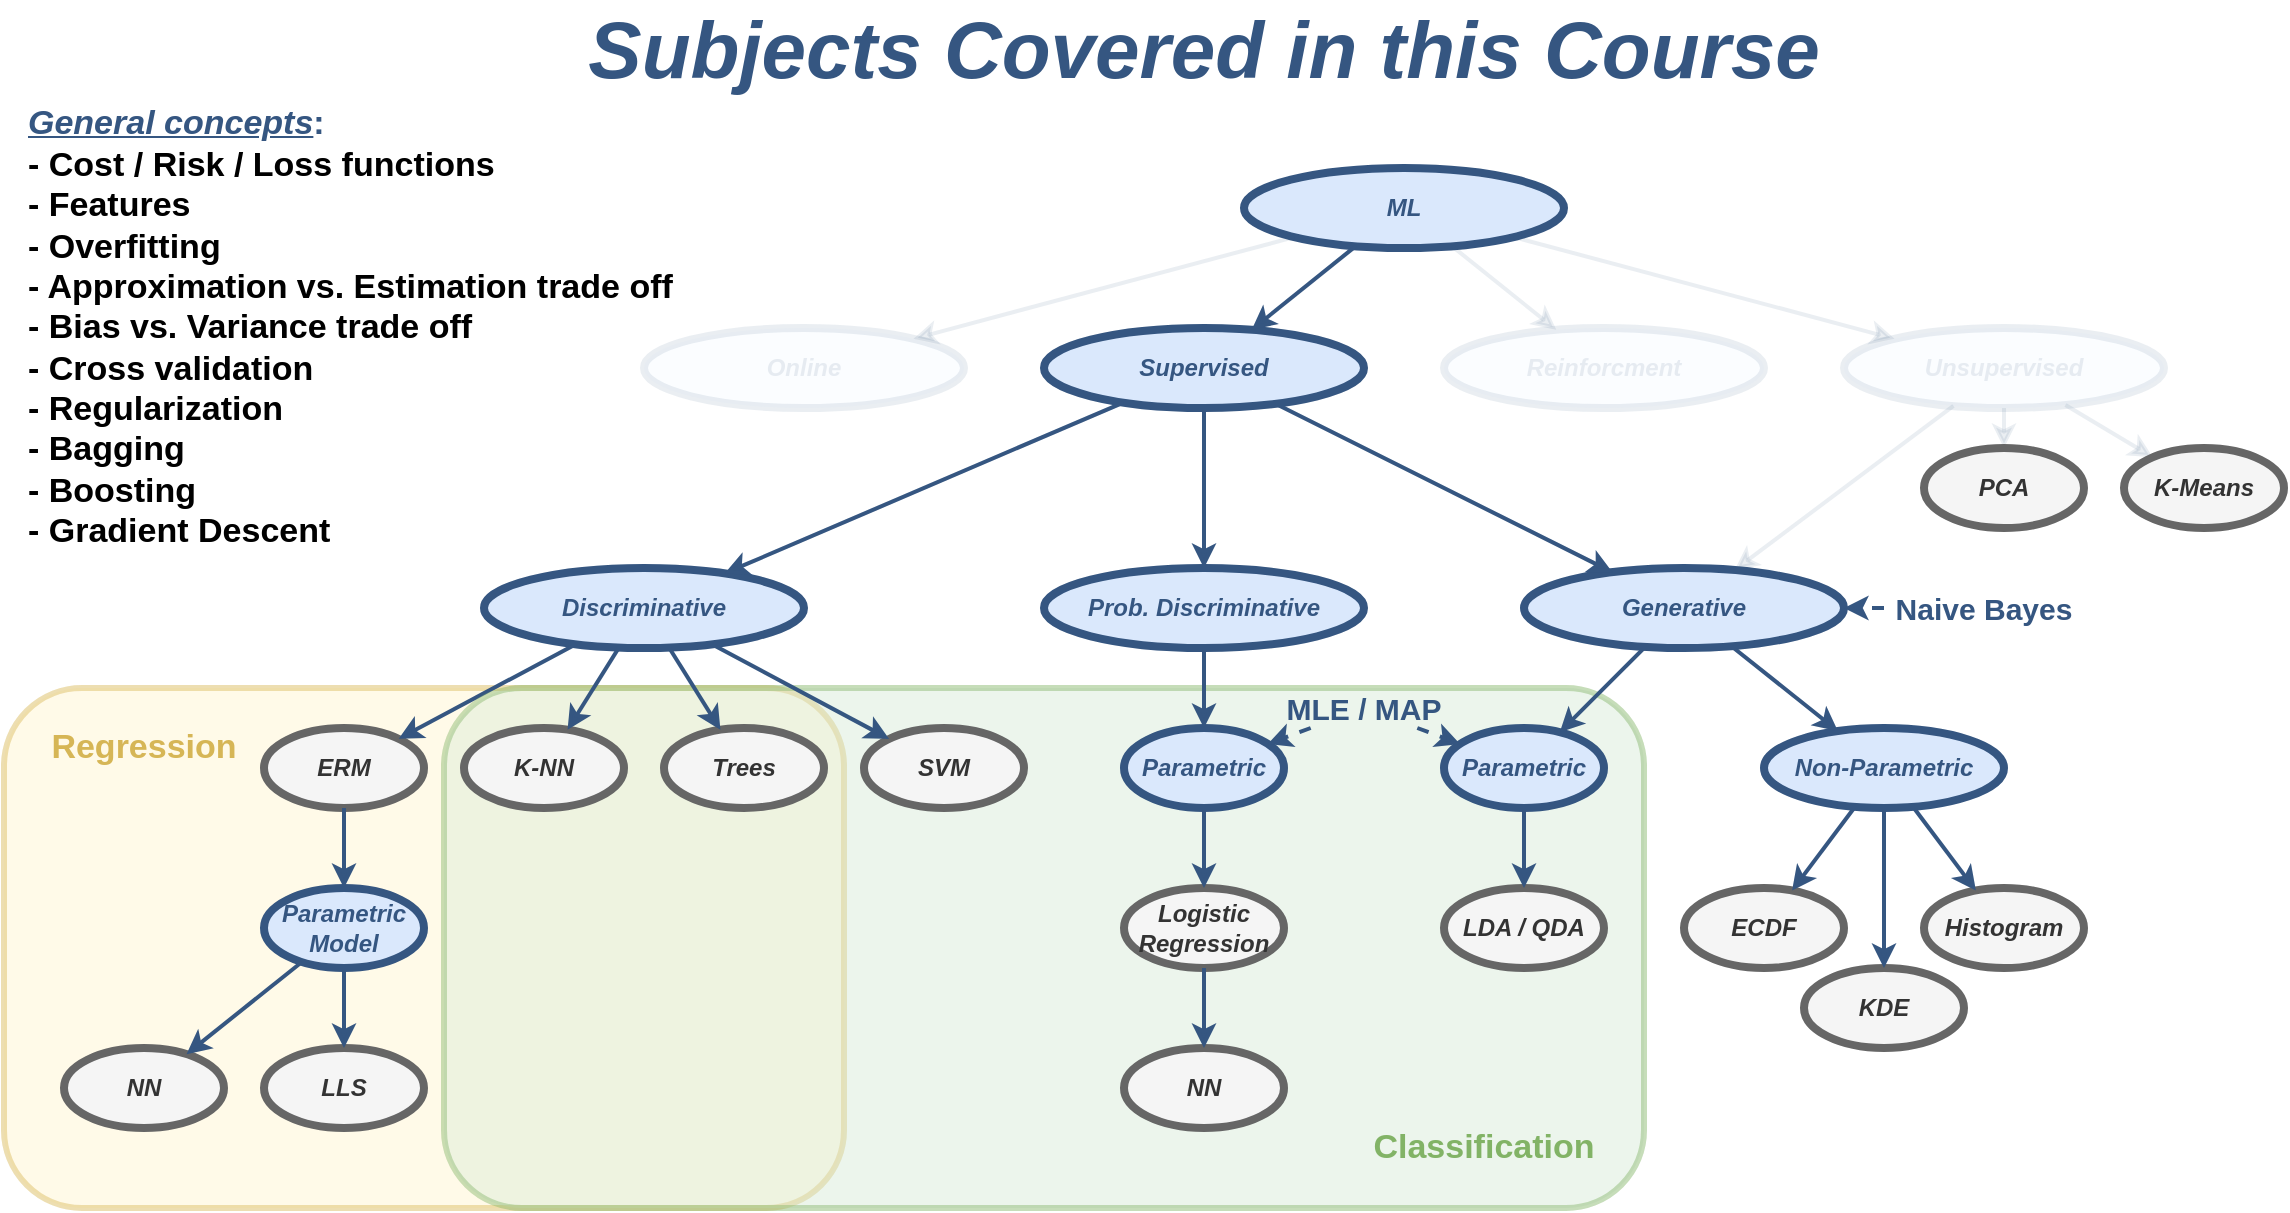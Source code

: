 <mxfile version="15.8.3" type="device" pages="11"><diagram id="8vJbUxnxganKv4e9lwzo" name="course_diagram"><mxGraphModel dx="2205" dy="774" grid="1" gridSize="10" guides="0" tooltips="1" connect="0" arrows="0" fold="1" page="1" pageScale="1" pageWidth="850" pageHeight="1100" math="0" shadow="0"><root><mxCell id="YT8UOZRcYD0UJDvSNewQ-0"/><mxCell id="YT8UOZRcYD0UJDvSNewQ-1" style="" parent="YT8UOZRcYD0UJDvSNewQ-0"/><mxCell id="LsWodYzp_UxIbXWLTxuh-23" value="" style="rounded=1;whiteSpace=wrap;html=1;fontSize=17;fillColor=#d5e8d4;strokeColor=#82b366;opacity=10;strokeWidth=3;textOpacity=10;" parent="YT8UOZRcYD0UJDvSNewQ-1" vertex="1"><mxGeometry x="60" y="420" width="600" height="260" as="geometry"/></mxCell><mxCell id="LsWodYzp_UxIbXWLTxuh-22" value="" style="rounded=1;whiteSpace=wrap;html=1;fontSize=17;fillColor=#fff2cc;strokeColor=#d6b656;opacity=10;strokeWidth=3;textOpacity=10;" parent="YT8UOZRcYD0UJDvSNewQ-1" vertex="1"><mxGeometry x="-160" y="420" width="420" height="260" as="geometry"/></mxCell><mxCell id="YT8UOZRcYD0UJDvSNewQ-2" value="ML" style="ellipse;whiteSpace=wrap;html=1;strokeWidth=4;fontStyle=3;fillColor=#dae8fc;strokeColor=#355681;fontColor=#355681;" parent="YT8UOZRcYD0UJDvSNewQ-1" vertex="1"><mxGeometry x="460" y="160" width="160" height="40" as="geometry"/></mxCell><mxCell id="YT8UOZRcYD0UJDvSNewQ-3" value="Supervised" style="ellipse;whiteSpace=wrap;html=1;fillColor=#dae8fc;strokeWidth=4;fontStyle=3;strokeColor=#355681;fontColor=#355681;textOpacity=10;opacity=10;" parent="YT8UOZRcYD0UJDvSNewQ-1" vertex="1"><mxGeometry x="360" y="240" width="160" height="40" as="geometry"/></mxCell><mxCell id="YT8UOZRcYD0UJDvSNewQ-4" value="Online" style="ellipse;whiteSpace=wrap;html=1;fillColor=#dae8fc;strokeWidth=4;fontStyle=3;strokeColor=#355681;fontColor=#355681;opacity=10;textOpacity=10;" parent="YT8UOZRcYD0UJDvSNewQ-1" vertex="1"><mxGeometry x="160" y="240" width="160" height="40" as="geometry"/></mxCell><mxCell id="YT8UOZRcYD0UJDvSNewQ-5" value="Reinforcment" style="ellipse;whiteSpace=wrap;html=1;fillColor=#dae8fc;strokeWidth=4;fontStyle=3;strokeColor=#355681;fontColor=#355681;opacity=10;textOpacity=10;" parent="YT8UOZRcYD0UJDvSNewQ-1" vertex="1"><mxGeometry x="560" y="240" width="160" height="40" as="geometry"/></mxCell><mxCell id="YT8UOZRcYD0UJDvSNewQ-6" value="Unsupervised" style="ellipse;whiteSpace=wrap;html=1;fillColor=#dae8fc;strokeWidth=4;fontStyle=3;strokeColor=#355681;fontColor=#355681;opacity=10;textOpacity=10;" parent="YT8UOZRcYD0UJDvSNewQ-1" vertex="1"><mxGeometry x="760" y="240" width="160" height="40" as="geometry"/></mxCell><mxCell id="YT8UOZRcYD0UJDvSNewQ-7" value="" style="endArrow=classic;html=1;strokeWidth=2;strokeColor=#355681;opacity=10;textOpacity=10;" parent="YT8UOZRcYD0UJDvSNewQ-1" source="YT8UOZRcYD0UJDvSNewQ-2" target="YT8UOZRcYD0UJDvSNewQ-6" edge="1"><mxGeometry width="50" height="50" relative="1" as="geometry"><mxPoint x="540" y="420" as="sourcePoint"/><mxPoint x="590" y="370" as="targetPoint"/></mxGeometry></mxCell><mxCell id="YT8UOZRcYD0UJDvSNewQ-8" value="" style="endArrow=classic;html=1;strokeWidth=2;strokeColor=#355681;opacity=10;textOpacity=10;" parent="YT8UOZRcYD0UJDvSNewQ-1" source="YT8UOZRcYD0UJDvSNewQ-2" target="YT8UOZRcYD0UJDvSNewQ-3" edge="1"><mxGeometry width="50" height="50" relative="1" as="geometry"><mxPoint x="387.679" y="202.54" as="sourcePoint"/><mxPoint x="440" y="280" as="targetPoint"/></mxGeometry></mxCell><mxCell id="YT8UOZRcYD0UJDvSNewQ-9" value="" style="endArrow=classic;html=1;strokeWidth=2;strokeColor=#355681;opacity=10;textOpacity=10;" parent="YT8UOZRcYD0UJDvSNewQ-1" source="YT8UOZRcYD0UJDvSNewQ-2" target="YT8UOZRcYD0UJDvSNewQ-4" edge="1"><mxGeometry width="50" height="50" relative="1" as="geometry"><mxPoint x="397.679" y="212.54" as="sourcePoint"/><mxPoint x="322.978" y="227.667" as="targetPoint"/></mxGeometry></mxCell><mxCell id="YT8UOZRcYD0UJDvSNewQ-10" value="" style="endArrow=classic;html=1;strokeWidth=2;strokeColor=#355681;opacity=10;textOpacity=10;" parent="YT8UOZRcYD0UJDvSNewQ-1" source="YT8UOZRcYD0UJDvSNewQ-2" target="YT8UOZRcYD0UJDvSNewQ-5" edge="1"><mxGeometry width="50" height="50" relative="1" as="geometry"><mxPoint x="407.679" y="222.54" as="sourcePoint"/><mxPoint x="332.978" y="237.667" as="targetPoint"/></mxGeometry></mxCell><mxCell id="YT8UOZRcYD0UJDvSNewQ-11" value="Discriminative" style="ellipse;whiteSpace=wrap;html=1;fillColor=#dae8fc;strokeWidth=4;fontStyle=3;strokeColor=#355681;fontColor=#355681;textOpacity=10;opacity=10;" parent="YT8UOZRcYD0UJDvSNewQ-1" vertex="1"><mxGeometry x="80" y="360" width="160" height="40" as="geometry"/></mxCell><mxCell id="YT8UOZRcYD0UJDvSNewQ-12" value="Generative" style="ellipse;whiteSpace=wrap;html=1;fillColor=#dae8fc;strokeWidth=4;fontStyle=3;strokeColor=#355681;fontColor=#355681;textOpacity=10;opacity=10;" parent="YT8UOZRcYD0UJDvSNewQ-1" vertex="1"><mxGeometry x="600" y="360" width="160" height="40" as="geometry"/></mxCell><mxCell id="YT8UOZRcYD0UJDvSNewQ-13" value="" style="endArrow=classic;html=1;strokeWidth=2;strokeColor=#355681;opacity=10;textOpacity=10;" parent="YT8UOZRcYD0UJDvSNewQ-1" source="YT8UOZRcYD0UJDvSNewQ-3" target="YT8UOZRcYD0UJDvSNewQ-11" edge="1"><mxGeometry width="50" height="50" relative="1" as="geometry"><mxPoint x="330" y="170" as="sourcePoint"/><mxPoint x="330" y="250" as="targetPoint"/></mxGeometry></mxCell><mxCell id="YT8UOZRcYD0UJDvSNewQ-14" value="" style="endArrow=classic;html=1;strokeWidth=2;strokeColor=#355681;opacity=10;textOpacity=10;" parent="YT8UOZRcYD0UJDvSNewQ-1" source="YT8UOZRcYD0UJDvSNewQ-3" target="YT8UOZRcYD0UJDvSNewQ-12" edge="1"><mxGeometry width="50" height="50" relative="1" as="geometry"><mxPoint x="340" y="180" as="sourcePoint"/><mxPoint x="340" y="260" as="targetPoint"/></mxGeometry></mxCell><mxCell id="YT8UOZRcYD0UJDvSNewQ-15" value="ERM" style="ellipse;whiteSpace=wrap;html=1;fillColor=#f5f5f5;strokeColor=#666666;strokeWidth=4;fontStyle=3;fontColor=#333333;textOpacity=10;opacity=10;" parent="YT8UOZRcYD0UJDvSNewQ-1" vertex="1"><mxGeometry x="-30" y="440" width="80" height="40" as="geometry"/></mxCell><mxCell id="YT8UOZRcYD0UJDvSNewQ-16" value="Trees" style="ellipse;whiteSpace=wrap;html=1;fillColor=#f5f5f5;strokeColor=#666666;strokeWidth=4;fontStyle=3;fontColor=#333333;textOpacity=10;opacity=10;" parent="YT8UOZRcYD0UJDvSNewQ-1" vertex="1"><mxGeometry x="170" y="440" width="80" height="40" as="geometry"/></mxCell><mxCell id="YT8UOZRcYD0UJDvSNewQ-17" value="K-NN" style="ellipse;whiteSpace=wrap;html=1;fillColor=#f5f5f5;strokeColor=#666666;strokeWidth=4;fontStyle=3;fontColor=#333333;textOpacity=10;opacity=10;" parent="YT8UOZRcYD0UJDvSNewQ-1" vertex="1"><mxGeometry x="70" y="440" width="80" height="40" as="geometry"/></mxCell><mxCell id="YT8UOZRcYD0UJDvSNewQ-18" value="Non-Parametric" style="ellipse;whiteSpace=wrap;html=1;fillColor=#dae8fc;strokeWidth=4;fontStyle=3;strokeColor=#355681;fontColor=#355681;textOpacity=10;opacity=10;" parent="YT8UOZRcYD0UJDvSNewQ-1" vertex="1"><mxGeometry x="720" y="440" width="120" height="40" as="geometry"/></mxCell><mxCell id="YT8UOZRcYD0UJDvSNewQ-19" value="Parametric" style="ellipse;whiteSpace=wrap;html=1;fillColor=#dae8fc;strokeWidth=4;fontStyle=3;strokeColor=#355681;fontColor=#355681;textOpacity=10;opacity=10;" parent="YT8UOZRcYD0UJDvSNewQ-1" vertex="1"><mxGeometry x="560" y="440" width="80" height="40" as="geometry"/></mxCell><mxCell id="YT8UOZRcYD0UJDvSNewQ-20" value="" style="endArrow=classic;html=1;strokeWidth=2;strokeColor=#355681;opacity=10;textOpacity=10;" parent="YT8UOZRcYD0UJDvSNewQ-1" source="YT8UOZRcYD0UJDvSNewQ-12" target="YT8UOZRcYD0UJDvSNewQ-18" edge="1"><mxGeometry width="50" height="50" relative="1" as="geometry"><mxPoint x="572.643" y="326.922" as="sourcePoint"/><mxPoint x="687.6" y="373.04" as="targetPoint"/></mxGeometry></mxCell><mxCell id="YT8UOZRcYD0UJDvSNewQ-21" value="" style="endArrow=classic;html=1;strokeWidth=2;strokeColor=#355681;opacity=10;textOpacity=10;" parent="YT8UOZRcYD0UJDvSNewQ-1" source="YT8UOZRcYD0UJDvSNewQ-12" target="YT8UOZRcYD0UJDvSNewQ-19" edge="1"><mxGeometry width="50" height="50" relative="1" as="geometry"><mxPoint x="582.643" y="336.922" as="sourcePoint"/><mxPoint x="697.6" y="383.04" as="targetPoint"/></mxGeometry></mxCell><mxCell id="YT8UOZRcYD0UJDvSNewQ-22" value="" style="endArrow=classic;html=1;strokeWidth=2;strokeColor=#355681;opacity=10;textOpacity=10;" parent="YT8UOZRcYD0UJDvSNewQ-1" source="YT8UOZRcYD0UJDvSNewQ-11" target="YT8UOZRcYD0UJDvSNewQ-17" edge="1"><mxGeometry width="50" height="50" relative="1" as="geometry"><mxPoint x="392.643" y="346.922" as="sourcePoint"/><mxPoint x="507.6" y="393.04" as="targetPoint"/></mxGeometry></mxCell><mxCell id="YT8UOZRcYD0UJDvSNewQ-23" value="" style="endArrow=classic;html=1;strokeWidth=2;strokeColor=#355681;opacity=10;textOpacity=10;" parent="YT8UOZRcYD0UJDvSNewQ-1" source="YT8UOZRcYD0UJDvSNewQ-11" target="YT8UOZRcYD0UJDvSNewQ-16" edge="1"><mxGeometry width="50" height="50" relative="1" as="geometry"><mxPoint x="402.643" y="356.922" as="sourcePoint"/><mxPoint x="517.6" y="403.04" as="targetPoint"/></mxGeometry></mxCell><mxCell id="YT8UOZRcYD0UJDvSNewQ-24" value="" style="endArrow=classic;html=1;strokeWidth=2;strokeColor=#355681;opacity=10;textOpacity=10;" parent="YT8UOZRcYD0UJDvSNewQ-1" source="YT8UOZRcYD0UJDvSNewQ-11" target="YT8UOZRcYD0UJDvSNewQ-15" edge="1"><mxGeometry width="50" height="50" relative="1" as="geometry"><mxPoint x="412.643" y="366.922" as="sourcePoint"/><mxPoint x="527.6" y="413.04" as="targetPoint"/></mxGeometry></mxCell><mxCell id="YT8UOZRcYD0UJDvSNewQ-25" value="Parametric&lt;br&gt;Model" style="ellipse;whiteSpace=wrap;html=1;fillColor=#dae8fc;strokeWidth=4;fontStyle=3;strokeColor=#355681;fontColor=#355681;textOpacity=10;opacity=10;" parent="YT8UOZRcYD0UJDvSNewQ-1" vertex="1"><mxGeometry x="-30" y="520" width="80" height="40" as="geometry"/></mxCell><mxCell id="YT8UOZRcYD0UJDvSNewQ-27" value="" style="endArrow=classic;html=1;strokeWidth=2;strokeColor=#355681;opacity=10;textOpacity=10;" parent="YT8UOZRcYD0UJDvSNewQ-1" source="YT8UOZRcYD0UJDvSNewQ-15" target="YT8UOZRcYD0UJDvSNewQ-25" edge="1"><mxGeometry width="50" height="50" relative="1" as="geometry"><mxPoint x="111.694" y="408.706" as="sourcePoint"/><mxPoint x="44" y="454.0" as="targetPoint"/></mxGeometry></mxCell><mxCell id="YT8UOZRcYD0UJDvSNewQ-28" value="LLS" style="ellipse;whiteSpace=wrap;html=1;fillColor=#f5f5f5;strokeColor=#666666;strokeWidth=4;fontStyle=3;fontColor=#333333;textOpacity=10;opacity=10;" parent="YT8UOZRcYD0UJDvSNewQ-1" vertex="1"><mxGeometry x="-30" y="600" width="80" height="40" as="geometry"/></mxCell><mxCell id="YT8UOZRcYD0UJDvSNewQ-29" value="" style="endArrow=classic;html=1;strokeWidth=2;strokeColor=#355681;opacity=10;textOpacity=10;" parent="YT8UOZRcYD0UJDvSNewQ-1" source="YT8UOZRcYD0UJDvSNewQ-25" target="YT8UOZRcYD0UJDvSNewQ-28" edge="1"><mxGeometry width="50" height="50" relative="1" as="geometry"><mxPoint x="20" y="490" as="sourcePoint"/><mxPoint x="20" y="530" as="targetPoint"/></mxGeometry></mxCell><mxCell id="YT8UOZRcYD0UJDvSNewQ-30" value="ECDF" style="ellipse;whiteSpace=wrap;html=1;fillColor=#f5f5f5;strokeColor=#666666;strokeWidth=4;fontStyle=3;fontColor=#333333;textOpacity=10;opacity=10;" parent="YT8UOZRcYD0UJDvSNewQ-1" vertex="1"><mxGeometry x="680" y="520" width="80" height="40" as="geometry"/></mxCell><mxCell id="YT8UOZRcYD0UJDvSNewQ-31" value="Histogram" style="ellipse;whiteSpace=wrap;html=1;fillColor=#f5f5f5;strokeColor=#666666;strokeWidth=4;fontStyle=3;fontColor=#333333;textOpacity=10;opacity=10;" parent="YT8UOZRcYD0UJDvSNewQ-1" vertex="1"><mxGeometry x="800" y="520" width="80" height="40" as="geometry"/></mxCell><mxCell id="YT8UOZRcYD0UJDvSNewQ-32" value="KDE" style="ellipse;whiteSpace=wrap;html=1;fillColor=#f5f5f5;strokeColor=#666666;strokeWidth=4;fontStyle=3;fontColor=#333333;textOpacity=10;opacity=10;" parent="YT8UOZRcYD0UJDvSNewQ-1" vertex="1"><mxGeometry x="740" y="560" width="80" height="40" as="geometry"/></mxCell><mxCell id="YT8UOZRcYD0UJDvSNewQ-33" value="" style="endArrow=classic;html=1;strokeWidth=2;strokeColor=#355681;opacity=10;textOpacity=10;" parent="YT8UOZRcYD0UJDvSNewQ-1" source="YT8UOZRcYD0UJDvSNewQ-18" target="YT8UOZRcYD0UJDvSNewQ-30" edge="1"><mxGeometry width="50" height="50" relative="1" as="geometry"><mxPoint x="805.01" y="409.961" as="sourcePoint"/><mxPoint x="794.983" y="450.069" as="targetPoint"/></mxGeometry></mxCell><mxCell id="YT8UOZRcYD0UJDvSNewQ-34" value="" style="endArrow=classic;html=1;strokeWidth=2;strokeColor=#355681;opacity=10;textOpacity=10;" parent="YT8UOZRcYD0UJDvSNewQ-1" source="YT8UOZRcYD0UJDvSNewQ-18" target="YT8UOZRcYD0UJDvSNewQ-31" edge="1"><mxGeometry width="50" height="50" relative="1" as="geometry"><mxPoint x="815.01" y="419.961" as="sourcePoint"/><mxPoint x="804.983" y="460.069" as="targetPoint"/></mxGeometry></mxCell><mxCell id="YT8UOZRcYD0UJDvSNewQ-35" value="" style="endArrow=classic;html=1;strokeWidth=2;strokeColor=#355681;opacity=10;textOpacity=10;" parent="YT8UOZRcYD0UJDvSNewQ-1" source="YT8UOZRcYD0UJDvSNewQ-18" target="YT8UOZRcYD0UJDvSNewQ-32" edge="1"><mxGeometry width="50" height="50" relative="1" as="geometry"><mxPoint x="825.01" y="429.961" as="sourcePoint"/><mxPoint x="814.983" y="470.069" as="targetPoint"/></mxGeometry></mxCell><mxCell id="YT8UOZRcYD0UJDvSNewQ-36" value="" style="endArrow=classic;html=1;strokeWidth=2;strokeColor=#355681;opacity=10;textOpacity=10;" parent="YT8UOZRcYD0UJDvSNewQ-1" source="YT8UOZRcYD0UJDvSNewQ-3" target="YT8UOZRcYD0UJDvSNewQ-37" edge="1"><mxGeometry width="50" height="50" relative="1" as="geometry"><mxPoint x="420" y="470" as="sourcePoint"/><mxPoint x="470" y="420" as="targetPoint"/></mxGeometry></mxCell><mxCell id="YT8UOZRcYD0UJDvSNewQ-37" value="Prob. Discriminative" style="ellipse;whiteSpace=wrap;html=1;fillColor=#dae8fc;strokeWidth=4;fontStyle=3;strokeColor=#355681;fontColor=#355681;textOpacity=10;opacity=10;" parent="YT8UOZRcYD0UJDvSNewQ-1" vertex="1"><mxGeometry x="360" y="360" width="160" height="40" as="geometry"/></mxCell><mxCell id="LsWodYzp_UxIbXWLTxuh-0" value="LDA / QDA" style="ellipse;whiteSpace=wrap;html=1;fillColor=#f5f5f5;strokeColor=#666666;strokeWidth=4;fontStyle=3;fontColor=#333333;textOpacity=10;opacity=10;" parent="YT8UOZRcYD0UJDvSNewQ-1" vertex="1"><mxGeometry x="560" y="520" width="80" height="40" as="geometry"/></mxCell><mxCell id="LsWodYzp_UxIbXWLTxuh-1" value="Parametric" style="ellipse;whiteSpace=wrap;html=1;fillColor=#dae8fc;strokeWidth=4;fontStyle=3;strokeColor=#355681;fontColor=#355681;textOpacity=10;opacity=10;" parent="YT8UOZRcYD0UJDvSNewQ-1" vertex="1"><mxGeometry x="400" y="440" width="80" height="40" as="geometry"/></mxCell><mxCell id="LsWodYzp_UxIbXWLTxuh-2" value="" style="endArrow=classic;html=1;strokeWidth=2;strokeColor=#355681;opacity=10;textOpacity=10;" parent="YT8UOZRcYD0UJDvSNewQ-1" source="YT8UOZRcYD0UJDvSNewQ-37" target="LsWodYzp_UxIbXWLTxuh-1" edge="1"><mxGeometry width="50" height="50" relative="1" as="geometry"><mxPoint x="450" y="290" as="sourcePoint"/><mxPoint x="450" y="370" as="targetPoint"/></mxGeometry></mxCell><mxCell id="LsWodYzp_UxIbXWLTxuh-3" value="" style="endArrow=classic;html=1;strokeWidth=2;strokeColor=#355681;opacity=10;textOpacity=10;" parent="YT8UOZRcYD0UJDvSNewQ-1" source="YT8UOZRcYD0UJDvSNewQ-19" target="LsWodYzp_UxIbXWLTxuh-0" edge="1"><mxGeometry width="50" height="50" relative="1" as="geometry"><mxPoint x="790" y="490" as="sourcePoint"/><mxPoint x="790" y="570" as="targetPoint"/></mxGeometry></mxCell><mxCell id="LsWodYzp_UxIbXWLTxuh-4" value="Logistic Regression" style="ellipse;whiteSpace=wrap;html=1;fillColor=#f5f5f5;strokeColor=#666666;strokeWidth=4;fontStyle=3;fontColor=#333333;textOpacity=10;opacity=10;" parent="YT8UOZRcYD0UJDvSNewQ-1" vertex="1"><mxGeometry x="400" y="520" width="80" height="40" as="geometry"/></mxCell><mxCell id="LsWodYzp_UxIbXWLTxuh-5" value="" style="endArrow=classic;html=1;strokeWidth=2;strokeColor=#355681;opacity=10;textOpacity=10;" parent="YT8UOZRcYD0UJDvSNewQ-1" source="LsWodYzp_UxIbXWLTxuh-1" target="LsWodYzp_UxIbXWLTxuh-4" edge="1"><mxGeometry width="50" height="50" relative="1" as="geometry"><mxPoint x="450" y="410" as="sourcePoint"/><mxPoint x="450" y="450" as="targetPoint"/></mxGeometry></mxCell><mxCell id="LsWodYzp_UxIbXWLTxuh-6" value="NN" style="ellipse;whiteSpace=wrap;html=1;fillColor=#f5f5f5;strokeColor=#666666;strokeWidth=4;fontStyle=3;fontColor=#333333;textOpacity=10;opacity=10;" parent="YT8UOZRcYD0UJDvSNewQ-1" vertex="1"><mxGeometry x="-130" y="600" width="80" height="40" as="geometry"/></mxCell><mxCell id="LsWodYzp_UxIbXWLTxuh-7" value="" style="endArrow=classic;html=1;strokeWidth=2;strokeColor=#355681;opacity=10;textOpacity=10;" parent="YT8UOZRcYD0UJDvSNewQ-1" source="YT8UOZRcYD0UJDvSNewQ-25" target="LsWodYzp_UxIbXWLTxuh-6" edge="1"><mxGeometry width="50" height="50" relative="1" as="geometry"><mxPoint x="6.158" y="568.764" as="sourcePoint"/><mxPoint x="-25.955" y="611.273" as="targetPoint"/></mxGeometry></mxCell><mxCell id="LsWodYzp_UxIbXWLTxuh-8" value="NN" style="ellipse;whiteSpace=wrap;html=1;fillColor=#f5f5f5;strokeColor=#666666;strokeWidth=4;fontStyle=3;fontColor=#333333;textOpacity=10;opacity=10;" parent="YT8UOZRcYD0UJDvSNewQ-1" vertex="1"><mxGeometry x="400" y="600" width="80" height="40" as="geometry"/></mxCell><mxCell id="LsWodYzp_UxIbXWLTxuh-9" value="" style="endArrow=classic;html=1;strokeWidth=2;strokeColor=#355681;opacity=10;textOpacity=10;" parent="YT8UOZRcYD0UJDvSNewQ-1" source="LsWodYzp_UxIbXWLTxuh-4" target="LsWodYzp_UxIbXWLTxuh-8" edge="1"><mxGeometry width="50" height="50" relative="1" as="geometry"><mxPoint x="450" y="490" as="sourcePoint"/><mxPoint x="450" y="530" as="targetPoint"/></mxGeometry></mxCell><mxCell id="LsWodYzp_UxIbXWLTxuh-10" value="SVM" style="ellipse;whiteSpace=wrap;html=1;fillColor=#f5f5f5;strokeColor=#666666;strokeWidth=4;fontStyle=3;fontColor=#333333;textOpacity=10;opacity=10;" parent="YT8UOZRcYD0UJDvSNewQ-1" vertex="1"><mxGeometry x="270" y="440" width="80" height="40" as="geometry"/></mxCell><mxCell id="LsWodYzp_UxIbXWLTxuh-11" value="" style="endArrow=classic;html=1;strokeWidth=2;strokeColor=#355681;opacity=10;textOpacity=10;" parent="YT8UOZRcYD0UJDvSNewQ-1" source="YT8UOZRcYD0UJDvSNewQ-11" target="LsWodYzp_UxIbXWLTxuh-10" edge="1"><mxGeometry width="50" height="50" relative="1" as="geometry"><mxPoint x="183.167" y="407.889" as="sourcePoint"/><mxPoint x="114.0" y="454.0" as="targetPoint"/></mxGeometry></mxCell><mxCell id="LsWodYzp_UxIbXWLTxuh-12" value="Naive Bayes" style="text;html=1;strokeColor=none;fillColor=none;align=center;verticalAlign=middle;whiteSpace=wrap;rounded=0;fontSize=15;fontStyle=1;fontColor=#355681;textOpacity=10;opacity=10;" parent="YT8UOZRcYD0UJDvSNewQ-1" vertex="1"><mxGeometry x="780" y="370" width="100" height="20" as="geometry"/></mxCell><mxCell id="LsWodYzp_UxIbXWLTxuh-13" value="" style="endArrow=classic;html=1;strokeWidth=2;dashed=1;fontColor=#CC6600;strokeColor=#355681;opacity=10;textOpacity=10;" parent="YT8UOZRcYD0UJDvSNewQ-1" source="LsWodYzp_UxIbXWLTxuh-12" target="YT8UOZRcYD0UJDvSNewQ-12" edge="1"><mxGeometry width="50" height="50" relative="1" as="geometry"><mxPoint x="670.597" y="409.403" as="sourcePoint"/><mxPoint x="627.889" y="452.111" as="targetPoint"/></mxGeometry></mxCell><mxCell id="LsWodYzp_UxIbXWLTxuh-14" value="MLE / MAP" style="text;html=1;strokeColor=none;fillColor=none;align=center;verticalAlign=middle;whiteSpace=wrap;rounded=0;fontSize=15;fontStyle=1;fontColor=#355681;textOpacity=10;opacity=10;" parent="YT8UOZRcYD0UJDvSNewQ-1" vertex="1"><mxGeometry x="480" y="420" width="80" height="20" as="geometry"/></mxCell><mxCell id="LsWodYzp_UxIbXWLTxuh-15" value="" style="endArrow=classic;html=1;strokeWidth=2;dashed=1;fontColor=#FF6666;strokeColor=#355681;opacity=10;textOpacity=10;" parent="YT8UOZRcYD0UJDvSNewQ-1" source="LsWodYzp_UxIbXWLTxuh-14" target="LsWodYzp_UxIbXWLTxuh-1" edge="1"><mxGeometry width="50" height="50" relative="1" as="geometry"><mxPoint x="809.103" y="360" as="sourcePoint"/><mxPoint x="761.04" y="383" as="targetPoint"/></mxGeometry></mxCell><mxCell id="LsWodYzp_UxIbXWLTxuh-16" value="" style="endArrow=classic;html=1;strokeWidth=2;dashed=1;fontColor=#FF6666;strokeColor=#355681;opacity=10;textOpacity=10;" parent="YT8UOZRcYD0UJDvSNewQ-1" source="LsWodYzp_UxIbXWLTxuh-14" target="YT8UOZRcYD0UJDvSNewQ-19" edge="1"><mxGeometry width="50" height="50" relative="1" as="geometry"><mxPoint x="510" y="440" as="sourcePoint"/><mxPoint x="478.284" y="455.858" as="targetPoint"/></mxGeometry></mxCell><mxCell id="LsWodYzp_UxIbXWLTxuh-17" value="&lt;div style=&quot;text-align: justify ; font-size: 17px&quot;&gt;&lt;span style=&quot;font-size: 17px&quot;&gt;&lt;u&gt;&lt;i&gt;General concepts&lt;/i&gt;&lt;/u&gt;:&lt;/span&gt;&lt;/div&gt;&lt;div style=&quot;text-align: justify ; font-size: 17px&quot;&gt;&lt;span style=&quot;font-size: 17px&quot;&gt;&lt;font color=&quot;#000000&quot;&gt;- Cost / Risk / Loss functions&lt;/font&gt;&lt;/span&gt;&lt;/div&gt;&lt;div style=&quot;text-align: justify ; font-size: 17px&quot;&gt;&lt;span style=&quot;font-size: 17px&quot;&gt;&lt;font color=&quot;#000000&quot;&gt;- Features&lt;/font&gt;&lt;/span&gt;&lt;/div&gt;&lt;div style=&quot;text-align: justify ; font-size: 17px&quot;&gt;&lt;span style=&quot;font-size: 17px&quot;&gt;&lt;font color=&quot;#000000&quot;&gt;- Overfitting&lt;/font&gt;&lt;/span&gt;&lt;/div&gt;&lt;div style=&quot;text-align: justify&quot;&gt;&lt;font color=&quot;#000000&quot;&gt;- Approximation vs. Estimation trade off&lt;/font&gt;&lt;/div&gt;&lt;div style=&quot;text-align: justify ; font-size: 17px&quot;&gt;&lt;span style=&quot;font-size: 17px&quot;&gt;&lt;font color=&quot;#000000&quot;&gt;- Bias vs. Variance trade off&amp;nbsp;&lt;/font&gt;&lt;/span&gt;&lt;/div&gt;&lt;div style=&quot;text-align: justify ; font-size: 17px&quot;&gt;&lt;font color=&quot;#000000&quot;&gt;&lt;span&gt;- Cross validation&lt;/span&gt;&lt;br&gt;&lt;/font&gt;&lt;/div&gt;&lt;div style=&quot;text-align: justify ; font-size: 17px&quot;&gt;&lt;span style=&quot;font-size: 17px&quot;&gt;&lt;font color=&quot;#000000&quot;&gt;- Regularization&lt;/font&gt;&lt;/span&gt;&lt;/div&gt;&lt;div style=&quot;text-align: justify ; font-size: 17px&quot;&gt;&lt;span style=&quot;color: rgb(0 , 0 , 0)&quot;&gt;- Bagging&lt;/span&gt;&lt;br&gt;&lt;/div&gt;&lt;div style=&quot;text-align: justify ; font-size: 17px&quot;&gt;&lt;span style=&quot;font-size: 17px&quot;&gt;&lt;font color=&quot;#000000&quot;&gt;- Boosting&lt;/font&gt;&lt;/span&gt;&lt;/div&gt;&lt;div style=&quot;text-align: justify ; font-size: 17px&quot;&gt;&lt;div&gt;&lt;font color=&quot;#000000&quot;&gt;- Gradient Descent&lt;/font&gt;&lt;/div&gt;&lt;/div&gt;" style="text;html=1;strokeColor=none;fillColor=none;align=left;verticalAlign=middle;whiteSpace=wrap;rounded=0;dashed=1;fontSize=17;fontStyle=1;spacingTop=0;fontColor=#355681;opacity=10;textOpacity=10;" parent="YT8UOZRcYD0UJDvSNewQ-1" vertex="1"><mxGeometry x="-150" y="120" width="350" height="240" as="geometry"/></mxCell><mxCell id="LsWodYzp_UxIbXWLTxuh-24" value="Regression" style="text;html=1;strokeColor=none;fillColor=none;align=center;verticalAlign=middle;whiteSpace=wrap;rounded=0;fontSize=17;opacity=10;fontStyle=1;fontColor=#D6B656;textOpacity=10;" parent="YT8UOZRcYD0UJDvSNewQ-1" vertex="1"><mxGeometry x="-140" y="440" width="100" height="20" as="geometry"/></mxCell><mxCell id="LsWodYzp_UxIbXWLTxuh-25" value="Classification" style="text;html=1;strokeColor=none;fillColor=none;align=center;verticalAlign=middle;whiteSpace=wrap;rounded=0;fontSize=17;opacity=10;fontStyle=1;fontColor=#82B366;textOpacity=10;" parent="YT8UOZRcYD0UJDvSNewQ-1" vertex="1"><mxGeometry x="520" y="640" width="120" height="20" as="geometry"/></mxCell><mxCell id="LsWodYzp_UxIbXWLTxuh-26" value="PCA" style="ellipse;whiteSpace=wrap;html=1;fillColor=#f5f5f5;strokeColor=#666666;strokeWidth=4;fontStyle=3;fontColor=#333333;textOpacity=10;opacity=10;" parent="YT8UOZRcYD0UJDvSNewQ-1" vertex="1"><mxGeometry x="800" y="300" width="80" height="40" as="geometry"/></mxCell><mxCell id="LsWodYzp_UxIbXWLTxuh-27" value="K-Means" style="ellipse;whiteSpace=wrap;html=1;fillColor=#f5f5f5;strokeColor=#666666;strokeWidth=4;fontStyle=3;fontColor=#333333;textOpacity=10;opacity=10;" parent="YT8UOZRcYD0UJDvSNewQ-1" vertex="1"><mxGeometry x="900" y="300" width="80" height="40" as="geometry"/></mxCell><mxCell id="LsWodYzp_UxIbXWLTxuh-28" value="" style="endArrow=classic;html=1;strokeWidth=2;strokeColor=#355681;opacity=10;textOpacity=10;" parent="YT8UOZRcYD0UJDvSNewQ-1" source="YT8UOZRcYD0UJDvSNewQ-6" target="LsWodYzp_UxIbXWLTxuh-26" edge="1"><mxGeometry width="50" height="50" relative="1" as="geometry"><mxPoint x="976.017" y="408.106" as="sourcePoint"/><mxPoint x="887.358" y="455.409" as="targetPoint"/></mxGeometry></mxCell><mxCell id="LsWodYzp_UxIbXWLTxuh-29" value="" style="endArrow=classic;html=1;strokeWidth=2;strokeColor=#355681;opacity=10;textOpacity=10;" parent="YT8UOZRcYD0UJDvSNewQ-1" source="YT8UOZRcYD0UJDvSNewQ-6" target="LsWodYzp_UxIbXWLTxuh-27" edge="1"><mxGeometry width="50" height="50" relative="1" as="geometry"><mxPoint x="986.017" y="418.106" as="sourcePoint"/><mxPoint x="897.358" y="465.409" as="targetPoint"/></mxGeometry></mxCell><mxCell id="LsWodYzp_UxIbXWLTxuh-30" value="" style="endArrow=classic;html=1;strokeWidth=2;strokeColor=#355681;opacity=10;textOpacity=10;" parent="YT8UOZRcYD0UJDvSNewQ-1" source="YT8UOZRcYD0UJDvSNewQ-6" target="YT8UOZRcYD0UJDvSNewQ-12" edge="1"><mxGeometry width="50" height="50" relative="1" as="geometry"><mxPoint x="850" y="290" as="sourcePoint"/><mxPoint x="850" y="310" as="targetPoint"/></mxGeometry></mxCell><mxCell id="LsWodYzp_UxIbXWLTxuh-31" value="&lt;font style=&quot;font-size: 40px;&quot; color=&quot;#355681&quot;&gt;&lt;i style=&quot;font-size: 40px;&quot;&gt;&lt;b style=&quot;font-size: 40px;&quot;&gt;Subjects Covered in this Course&lt;/b&gt;&lt;/i&gt;&lt;/font&gt;" style="text;html=1;strokeColor=none;fillColor=none;align=center;verticalAlign=middle;whiteSpace=wrap;rounded=0;fontSize=40;fontColor=#CC6600;" parent="YT8UOZRcYD0UJDvSNewQ-1" vertex="1"><mxGeometry x="120" y="80" width="640" height="40" as="geometry"/></mxCell><mxCell id="N8ipovGLXH4zyw1QrDvX-256" value="Lecture 02" parent="YT8UOZRcYD0UJDvSNewQ-0"/><mxCell id="N8ipovGLXH4zyw1QrDvX-257" value="" style="rounded=1;whiteSpace=wrap;html=1;fontSize=17;fillColor=#fff2cc;strokeColor=#d6b656;strokeWidth=3;opacity=40;" parent="N8ipovGLXH4zyw1QrDvX-256" vertex="1"><mxGeometry x="-160" y="420" width="420" height="260" as="geometry"/></mxCell><mxCell id="N8ipovGLXH4zyw1QrDvX-258" value="Supervised" style="ellipse;whiteSpace=wrap;html=1;fillColor=#dae8fc;strokeWidth=4;fontStyle=3;strokeColor=#355681;fontColor=#355681;" parent="N8ipovGLXH4zyw1QrDvX-256" vertex="1"><mxGeometry x="360" y="240" width="160" height="40" as="geometry"/></mxCell><mxCell id="N8ipovGLXH4zyw1QrDvX-259" value="" style="endArrow=classic;html=1;strokeWidth=2;strokeColor=#355681;" parent="N8ipovGLXH4zyw1QrDvX-256" target="N8ipovGLXH4zyw1QrDvX-258" edge="1"><mxGeometry width="50" height="50" relative="1" as="geometry"><mxPoint x="515.849" y="199.067" as="sourcePoint"/><mxPoint x="440" y="280" as="targetPoint"/></mxGeometry></mxCell><mxCell id="N8ipovGLXH4zyw1QrDvX-260" value="Discriminative" style="ellipse;whiteSpace=wrap;html=1;fillColor=#dae8fc;strokeWidth=4;fontStyle=3;strokeColor=#355681;fontColor=#355681;" parent="N8ipovGLXH4zyw1QrDvX-256" vertex="1"><mxGeometry x="80" y="360" width="160" height="40" as="geometry"/></mxCell><mxCell id="N8ipovGLXH4zyw1QrDvX-261" value="" style="endArrow=classic;html=1;strokeWidth=2;strokeColor=#355681;" parent="N8ipovGLXH4zyw1QrDvX-256" source="N8ipovGLXH4zyw1QrDvX-258" target="N8ipovGLXH4zyw1QrDvX-260" edge="1"><mxGeometry width="50" height="50" relative="1" as="geometry"><mxPoint x="330" y="170" as="sourcePoint"/><mxPoint x="330" y="250" as="targetPoint"/></mxGeometry></mxCell><mxCell id="N8ipovGLXH4zyw1QrDvX-262" value="ERM" style="ellipse;whiteSpace=wrap;html=1;fillColor=#f5f5f5;strokeColor=#666666;strokeWidth=4;fontStyle=3;fontColor=#333333;" parent="N8ipovGLXH4zyw1QrDvX-256" vertex="1"><mxGeometry x="-30" y="440" width="80" height="40" as="geometry"/></mxCell><mxCell id="N8ipovGLXH4zyw1QrDvX-263" value="" style="endArrow=classic;html=1;strokeWidth=2;strokeColor=#355681;" parent="N8ipovGLXH4zyw1QrDvX-256" source="N8ipovGLXH4zyw1QrDvX-260" target="N8ipovGLXH4zyw1QrDvX-262" edge="1"><mxGeometry width="50" height="50" relative="1" as="geometry"><mxPoint x="412.643" y="366.922" as="sourcePoint"/><mxPoint x="527.6" y="413.04" as="targetPoint"/></mxGeometry></mxCell><mxCell id="N8ipovGLXH4zyw1QrDvX-264" value="Parametric&lt;br&gt;Model" style="ellipse;whiteSpace=wrap;html=1;fillColor=#dae8fc;strokeWidth=4;fontStyle=3;strokeColor=#355681;fontColor=#355681;" parent="N8ipovGLXH4zyw1QrDvX-256" vertex="1"><mxGeometry x="-30" y="520" width="80" height="40" as="geometry"/></mxCell><mxCell id="N8ipovGLXH4zyw1QrDvX-265" value="" style="endArrow=classic;html=1;strokeWidth=2;strokeColor=#355681;" parent="N8ipovGLXH4zyw1QrDvX-256" source="N8ipovGLXH4zyw1QrDvX-262" target="N8ipovGLXH4zyw1QrDvX-264" edge="1"><mxGeometry width="50" height="50" relative="1" as="geometry"><mxPoint x="111.694" y="408.706" as="sourcePoint"/><mxPoint x="44" y="454.0" as="targetPoint"/></mxGeometry></mxCell><mxCell id="N8ipovGLXH4zyw1QrDvX-266" value="LLS" style="ellipse;whiteSpace=wrap;html=1;fillColor=#f5f5f5;strokeColor=#666666;strokeWidth=4;fontStyle=3;fontColor=#333333;" parent="N8ipovGLXH4zyw1QrDvX-256" vertex="1"><mxGeometry x="-30" y="600" width="80" height="40" as="geometry"/></mxCell><mxCell id="N8ipovGLXH4zyw1QrDvX-267" value="" style="endArrow=classic;html=1;strokeWidth=2;strokeColor=#355681;" parent="N8ipovGLXH4zyw1QrDvX-256" source="N8ipovGLXH4zyw1QrDvX-264" target="N8ipovGLXH4zyw1QrDvX-266" edge="1"><mxGeometry width="50" height="50" relative="1" as="geometry"><mxPoint x="20" y="490" as="sourcePoint"/><mxPoint x="20" y="530" as="targetPoint"/></mxGeometry></mxCell><mxCell id="N8ipovGLXH4zyw1QrDvX-268" value="Regression" style="text;html=1;strokeColor=none;fillColor=none;align=center;verticalAlign=middle;whiteSpace=wrap;rounded=0;fontSize=17;fontStyle=1;fontColor=#D6B656;" parent="N8ipovGLXH4zyw1QrDvX-256" vertex="1"><mxGeometry x="-140" y="440" width="100" height="20" as="geometry"/></mxCell><mxCell id="N8ipovGLXH4zyw1QrDvX-270" value="&lt;div style=&quot;text-align: justify ; font-size: 17px&quot;&gt;&lt;span style=&quot;font-size: 17px&quot;&gt;&lt;u&gt;&lt;i&gt;General concepts&lt;/i&gt;&lt;/u&gt;:&lt;/span&gt;&lt;/div&gt;&lt;div style=&quot;text-align: justify ; font-size: 17px&quot;&gt;&lt;span style=&quot;font-size: 17px&quot;&gt;&lt;font color=&quot;#000000&quot;&gt;- Cost / Risk / Loss functions&lt;/font&gt;&lt;/span&gt;&lt;/div&gt;&lt;div style=&quot;text-align: justify ; font-size: 17px&quot;&gt;&lt;span style=&quot;font-size: 17px&quot;&gt;&lt;font color=&quot;#000000&quot;&gt;- Features&lt;/font&gt;&lt;/span&gt;&lt;/div&gt;&lt;div style=&quot;text-align: justify ; font-size: 17px&quot;&gt;&lt;br&gt;&lt;/div&gt;&lt;div style=&quot;text-align: justify&quot;&gt;&lt;br&gt;&lt;/div&gt;&lt;div style=&quot;text-align: justify ; font-size: 17px&quot;&gt;&lt;br&gt;&lt;/div&gt;&lt;div style=&quot;text-align: justify ; font-size: 17px&quot;&gt;&lt;font color=&quot;#000000&quot;&gt;&lt;br&gt;&lt;/font&gt;&lt;/div&gt;&lt;div style=&quot;text-align: justify ; font-size: 17px&quot;&gt;&lt;br&gt;&lt;/div&gt;&lt;div style=&quot;text-align: justify ; font-size: 17px&quot;&gt;&lt;br&gt;&lt;/div&gt;&lt;div style=&quot;text-align: justify ; font-size: 17px&quot;&gt;&lt;br&gt;&lt;/div&gt;&lt;div style=&quot;text-align: justify ; font-size: 17px&quot;&gt;&lt;br&gt;&lt;/div&gt;" style="text;html=1;strokeColor=none;fillColor=none;align=left;verticalAlign=middle;whiteSpace=wrap;rounded=0;dashed=1;fontSize=17;fontStyle=1;spacingTop=0;fontColor=#355681;" parent="N8ipovGLXH4zyw1QrDvX-256" vertex="1"><mxGeometry x="-150" y="120" width="350" height="240" as="geometry"/></mxCell><mxCell id="N8ipovGLXH4zyw1QrDvX-335" value="Lecture 03" parent="YT8UOZRcYD0UJDvSNewQ-0"/><mxCell id="N8ipovGLXH4zyw1QrDvX-336" value="&lt;div style=&quot;text-align: justify ; font-size: 17px&quot;&gt;&lt;br&gt;&lt;/div&gt;&lt;div style=&quot;text-align: justify ; font-size: 17px&quot;&gt;&lt;br&gt;&lt;/div&gt;&lt;div style=&quot;text-align: justify ; font-size: 17px&quot;&gt;&lt;br&gt;&lt;/div&gt;&lt;div style=&quot;text-align: justify ; font-size: 17px&quot;&gt;&lt;span style=&quot;font-size: 17px&quot;&gt;&lt;font color=&quot;#000000&quot;&gt;- Overfitting&lt;/font&gt;&lt;/span&gt;&lt;/div&gt;&lt;div style=&quot;text-align: justify&quot;&gt;&lt;font color=&quot;#000000&quot;&gt;- Approximation vs. Estimation trade off&lt;/font&gt;&lt;/div&gt;&lt;div style=&quot;text-align: justify ; font-size: 17px&quot;&gt;&lt;span style=&quot;font-size: 17px&quot;&gt;&lt;font color=&quot;#000000&quot;&gt;- Bias vs. Variance trade off&amp;nbsp;&lt;/font&gt;&lt;/span&gt;&lt;/div&gt;&lt;div style=&quot;text-align: justify ; font-size: 17px&quot;&gt;&lt;font color=&quot;#000000&quot;&gt;&lt;span&gt;- Cross validation&lt;/span&gt;&lt;br&gt;&lt;/font&gt;&lt;/div&gt;&lt;div style=&quot;text-align: justify ; font-size: 17px&quot;&gt;&lt;span style=&quot;font-size: 17px&quot;&gt;&lt;font color=&quot;#000000&quot;&gt;- Regularization&lt;/font&gt;&lt;/span&gt;&lt;/div&gt;&lt;div style=&quot;text-align: justify ; font-size: 17px&quot;&gt;&lt;br&gt;&lt;/div&gt;&lt;div style=&quot;text-align: justify ; font-size: 17px&quot;&gt;&lt;br&gt;&lt;/div&gt;&lt;div style=&quot;text-align: justify ; font-size: 17px&quot;&gt;&lt;br&gt;&lt;/div&gt;" style="text;html=1;strokeColor=none;fillColor=none;align=left;verticalAlign=middle;whiteSpace=wrap;rounded=0;dashed=1;fontSize=17;fontStyle=1;spacingTop=0;fontColor=#355681;" parent="N8ipovGLXH4zyw1QrDvX-335" vertex="1"><mxGeometry x="-150" y="120" width="350" height="240" as="geometry"/></mxCell><mxCell id="N8ipovGLXH4zyw1QrDvX-337" value="Lecture 04" parent="YT8UOZRcYD0UJDvSNewQ-0"/><mxCell id="N8ipovGLXH4zyw1QrDvX-338" value="" style="rounded=1;whiteSpace=wrap;html=1;fontSize=17;fillColor=#d5e8d4;strokeColor=#82b366;strokeWidth=3;opacity=40;" parent="N8ipovGLXH4zyw1QrDvX-337" vertex="1"><mxGeometry x="60" y="420" width="600" height="260" as="geometry"/></mxCell><mxCell id="N8ipovGLXH4zyw1QrDvX-339" value="Trees" style="ellipse;whiteSpace=wrap;html=1;fillColor=#f5f5f5;strokeColor=#666666;strokeWidth=4;fontStyle=3;fontColor=#333333;" parent="N8ipovGLXH4zyw1QrDvX-337" vertex="1"><mxGeometry x="170" y="440" width="80" height="40" as="geometry"/></mxCell><mxCell id="N8ipovGLXH4zyw1QrDvX-340" value="K-NN" style="ellipse;whiteSpace=wrap;html=1;fillColor=#f5f5f5;strokeColor=#666666;strokeWidth=4;fontStyle=3;fontColor=#333333;" parent="N8ipovGLXH4zyw1QrDvX-337" vertex="1"><mxGeometry x="70" y="440" width="80" height="40" as="geometry"/></mxCell><mxCell id="N8ipovGLXH4zyw1QrDvX-341" value="" style="endArrow=classic;html=1;strokeWidth=2;strokeColor=#355681;" parent="N8ipovGLXH4zyw1QrDvX-337" target="N8ipovGLXH4zyw1QrDvX-340" edge="1"><mxGeometry width="50" height="50" relative="1" as="geometry"><mxPoint x="147.489" y="399.754" as="sourcePoint"/><mxPoint x="507.6" y="393.04" as="targetPoint"/></mxGeometry></mxCell><mxCell id="N8ipovGLXH4zyw1QrDvX-342" value="" style="endArrow=classic;html=1;strokeWidth=2;strokeColor=#355681;" parent="N8ipovGLXH4zyw1QrDvX-337" target="N8ipovGLXH4zyw1QrDvX-339" edge="1"><mxGeometry width="50" height="50" relative="1" as="geometry"><mxPoint x="172.511" y="399.754" as="sourcePoint"/><mxPoint x="517.6" y="403.04" as="targetPoint"/></mxGeometry></mxCell><mxCell id="N8ipovGLXH4zyw1QrDvX-343" value="Classification" style="text;html=1;strokeColor=none;fillColor=none;align=center;verticalAlign=middle;whiteSpace=wrap;rounded=0;fontSize=17;fontStyle=1;fontColor=#82B366;" parent="N8ipovGLXH4zyw1QrDvX-337" vertex="1"><mxGeometry x="520" y="640" width="120" height="20" as="geometry"/></mxCell><mxCell id="N8ipovGLXH4zyw1QrDvX-393" value="Lecture 05" parent="YT8UOZRcYD0UJDvSNewQ-0"/><mxCell id="N8ipovGLXH4zyw1QrDvX-394" value="&lt;div style=&quot;text-align: justify ; font-size: 17px&quot;&gt;&lt;br&gt;&lt;/div&gt;&lt;div style=&quot;text-align: justify ; font-size: 17px&quot;&gt;&lt;br&gt;&lt;/div&gt;&lt;div style=&quot;text-align: justify ; font-size: 17px&quot;&gt;&lt;br&gt;&lt;/div&gt;&lt;div style=&quot;text-align: justify ; font-size: 17px&quot;&gt;&lt;br&gt;&lt;/div&gt;&lt;div style=&quot;text-align: justify&quot;&gt;&lt;br&gt;&lt;/div&gt;&lt;div style=&quot;text-align: justify ; font-size: 17px&quot;&gt;&lt;br&gt;&lt;/div&gt;&lt;div style=&quot;text-align: justify ; font-size: 17px&quot;&gt;&lt;br&gt;&lt;/div&gt;&lt;div style=&quot;text-align: justify ; font-size: 17px&quot;&gt;&lt;span style=&quot;font-size: 17px&quot;&gt;&lt;font color=&quot;#000000&quot;&gt;- Bagging&lt;/font&gt;&lt;/span&gt;&lt;/div&gt;&lt;div style=&quot;text-align: justify ; font-size: 17px&quot;&gt;&lt;span style=&quot;font-size: 17px&quot;&gt;&lt;font color=&quot;#000000&quot;&gt;- Boosting&lt;/font&gt;&lt;/span&gt;&lt;/div&gt;" style="text;html=1;strokeColor=none;fillColor=none;align=left;verticalAlign=middle;whiteSpace=wrap;rounded=0;dashed=1;fontSize=17;fontStyle=1;spacingTop=0;fontColor=#355681;" parent="N8ipovGLXH4zyw1QrDvX-393" vertex="1"><mxGeometry x="-150" y="120" width="350" height="240" as="geometry"/></mxCell><mxCell id="N8ipovGLXH4zyw1QrDvX-390" value="Lecture 06" parent="YT8UOZRcYD0UJDvSNewQ-0"/><mxCell id="N8ipovGLXH4zyw1QrDvX-391" value="SVM" style="ellipse;whiteSpace=wrap;html=1;fillColor=#f5f5f5;strokeColor=#666666;strokeWidth=4;fontStyle=3;fontColor=#333333;" parent="N8ipovGLXH4zyw1QrDvX-390" vertex="1"><mxGeometry x="270" y="440" width="80" height="40" as="geometry"/></mxCell><mxCell id="N8ipovGLXH4zyw1QrDvX-392" value="" style="endArrow=classic;html=1;strokeWidth=2;strokeColor=#355681;" parent="N8ipovGLXH4zyw1QrDvX-390" target="N8ipovGLXH4zyw1QrDvX-391" edge="1"><mxGeometry width="50" height="50" relative="1" as="geometry"><mxPoint x="193.983" y="398.106" as="sourcePoint"/><mxPoint x="114.0" y="454.0" as="targetPoint"/></mxGeometry></mxCell><mxCell id="N8ipovGLXH4zyw1QrDvX-344" value="Lecture 07" parent="YT8UOZRcYD0UJDvSNewQ-0"/><mxCell id="N8ipovGLXH4zyw1QrDvX-357" value="Generative" style="ellipse;whiteSpace=wrap;html=1;fillColor=#dae8fc;strokeWidth=4;fontStyle=3;strokeColor=#355681;fontColor=#355681;" parent="N8ipovGLXH4zyw1QrDvX-344" vertex="1"><mxGeometry x="600" y="360" width="160" height="40" as="geometry"/></mxCell><mxCell id="N8ipovGLXH4zyw1QrDvX-358" value="" style="endArrow=classic;html=1;strokeWidth=2;strokeColor=#355681;" parent="N8ipovGLXH4zyw1QrDvX-344" target="N8ipovGLXH4zyw1QrDvX-357" edge="1"><mxGeometry width="50" height="50" relative="1" as="geometry"><mxPoint x="475.777" y="277.889" as="sourcePoint"/><mxPoint x="340" y="260" as="targetPoint"/></mxGeometry></mxCell><mxCell id="N8ipovGLXH4zyw1QrDvX-359" value="Non-Parametric" style="ellipse;whiteSpace=wrap;html=1;fillColor=#dae8fc;strokeWidth=4;fontStyle=3;strokeColor=#355681;fontColor=#355681;" parent="N8ipovGLXH4zyw1QrDvX-344" vertex="1"><mxGeometry x="720" y="440" width="120" height="40" as="geometry"/></mxCell><mxCell id="N8ipovGLXH4zyw1QrDvX-360" value="" style="endArrow=classic;html=1;strokeWidth=2;strokeColor=#355681;" parent="N8ipovGLXH4zyw1QrDvX-344" source="N8ipovGLXH4zyw1QrDvX-357" target="N8ipovGLXH4zyw1QrDvX-359" edge="1"><mxGeometry width="50" height="50" relative="1" as="geometry"><mxPoint x="572.643" y="326.922" as="sourcePoint"/><mxPoint x="687.6" y="373.04" as="targetPoint"/></mxGeometry></mxCell><mxCell id="N8ipovGLXH4zyw1QrDvX-361" value="ECDF" style="ellipse;whiteSpace=wrap;html=1;fillColor=#f5f5f5;strokeColor=#666666;strokeWidth=4;fontStyle=3;fontColor=#333333;" parent="N8ipovGLXH4zyw1QrDvX-344" vertex="1"><mxGeometry x="680" y="520" width="80" height="40" as="geometry"/></mxCell><mxCell id="N8ipovGLXH4zyw1QrDvX-362" value="Histogram" style="ellipse;whiteSpace=wrap;html=1;fillColor=#f5f5f5;strokeColor=#666666;strokeWidth=4;fontStyle=3;fontColor=#333333;" parent="N8ipovGLXH4zyw1QrDvX-344" vertex="1"><mxGeometry x="800" y="520" width="80" height="40" as="geometry"/></mxCell><mxCell id="N8ipovGLXH4zyw1QrDvX-363" value="KDE" style="ellipse;whiteSpace=wrap;html=1;fillColor=#f5f5f5;strokeColor=#666666;strokeWidth=4;fontStyle=3;fontColor=#333333;" parent="N8ipovGLXH4zyw1QrDvX-344" vertex="1"><mxGeometry x="740" y="560" width="80" height="40" as="geometry"/></mxCell><mxCell id="N8ipovGLXH4zyw1QrDvX-364" value="" style="endArrow=classic;html=1;strokeWidth=2;strokeColor=#355681;" parent="N8ipovGLXH4zyw1QrDvX-344" source="N8ipovGLXH4zyw1QrDvX-359" target="N8ipovGLXH4zyw1QrDvX-361" edge="1"><mxGeometry width="50" height="50" relative="1" as="geometry"><mxPoint x="805.01" y="409.961" as="sourcePoint"/><mxPoint x="794.983" y="450.069" as="targetPoint"/></mxGeometry></mxCell><mxCell id="N8ipovGLXH4zyw1QrDvX-365" value="" style="endArrow=classic;html=1;strokeWidth=2;strokeColor=#355681;" parent="N8ipovGLXH4zyw1QrDvX-344" source="N8ipovGLXH4zyw1QrDvX-359" target="N8ipovGLXH4zyw1QrDvX-362" edge="1"><mxGeometry width="50" height="50" relative="1" as="geometry"><mxPoint x="815.01" y="419.961" as="sourcePoint"/><mxPoint x="804.983" y="460.069" as="targetPoint"/></mxGeometry></mxCell><mxCell id="N8ipovGLXH4zyw1QrDvX-366" value="" style="endArrow=classic;html=1;strokeWidth=2;strokeColor=#355681;" parent="N8ipovGLXH4zyw1QrDvX-344" source="N8ipovGLXH4zyw1QrDvX-359" target="N8ipovGLXH4zyw1QrDvX-363" edge="1"><mxGeometry width="50" height="50" relative="1" as="geometry"><mxPoint x="825.01" y="429.961" as="sourcePoint"/><mxPoint x="814.983" y="470.069" as="targetPoint"/></mxGeometry></mxCell><mxCell id="N8ipovGLXH4zyw1QrDvX-367" value="Lecture 08" parent="YT8UOZRcYD0UJDvSNewQ-0"/><mxCell id="N8ipovGLXH4zyw1QrDvX-368" value="Parametric" style="ellipse;whiteSpace=wrap;html=1;fillColor=#dae8fc;strokeWidth=4;fontStyle=3;strokeColor=#355681;fontColor=#355681;" parent="N8ipovGLXH4zyw1QrDvX-367" vertex="1"><mxGeometry x="560" y="440" width="80" height="40" as="geometry"/></mxCell><mxCell id="N8ipovGLXH4zyw1QrDvX-369" value="" style="endArrow=classic;html=1;strokeWidth=2;strokeColor=#355681;" parent="N8ipovGLXH4zyw1QrDvX-367" target="N8ipovGLXH4zyw1QrDvX-368" edge="1"><mxGeometry width="50" height="50" relative="1" as="geometry"><mxPoint x="660.597" y="399.403" as="sourcePoint"/><mxPoint x="697.6" y="383.04" as="targetPoint"/></mxGeometry></mxCell><mxCell id="N8ipovGLXH4zyw1QrDvX-370" value="LDA / QDA" style="ellipse;whiteSpace=wrap;html=1;fillColor=#f5f5f5;strokeColor=#666666;strokeWidth=4;fontStyle=3;fontColor=#333333;" parent="N8ipovGLXH4zyw1QrDvX-367" vertex="1"><mxGeometry x="560" y="520" width="80" height="40" as="geometry"/></mxCell><mxCell id="N8ipovGLXH4zyw1QrDvX-371" value="" style="endArrow=classic;html=1;strokeWidth=2;strokeColor=#355681;" parent="N8ipovGLXH4zyw1QrDvX-367" source="N8ipovGLXH4zyw1QrDvX-368" target="N8ipovGLXH4zyw1QrDvX-370" edge="1"><mxGeometry width="50" height="50" relative="1" as="geometry"><mxPoint x="790" y="490" as="sourcePoint"/><mxPoint x="790" y="570" as="targetPoint"/></mxGeometry></mxCell><mxCell id="N8ipovGLXH4zyw1QrDvX-372" value="Naive Bayes" style="text;html=1;strokeColor=none;fillColor=none;align=center;verticalAlign=middle;whiteSpace=wrap;rounded=0;fontSize=15;fontStyle=1;fontColor=#355681;" parent="N8ipovGLXH4zyw1QrDvX-367" vertex="1"><mxGeometry x="780" y="370" width="100" height="20" as="geometry"/></mxCell><mxCell id="N8ipovGLXH4zyw1QrDvX-373" value="" style="endArrow=classic;html=1;strokeWidth=2;dashed=1;fontColor=#CC6600;strokeColor=#355681;" parent="N8ipovGLXH4zyw1QrDvX-367" source="N8ipovGLXH4zyw1QrDvX-372" edge="1"><mxGeometry width="50" height="50" relative="1" as="geometry"><mxPoint x="670.597" y="409.403" as="sourcePoint"/><mxPoint x="760" y="380" as="targetPoint"/></mxGeometry></mxCell><mxCell id="N8ipovGLXH4zyw1QrDvX-374" value="MLE / MAP" style="text;html=1;strokeColor=none;fillColor=none;align=center;verticalAlign=middle;whiteSpace=wrap;rounded=0;fontSize=15;fontStyle=1;fontColor=#355681;" parent="N8ipovGLXH4zyw1QrDvX-367" vertex="1"><mxGeometry x="480" y="420" width="80" height="20" as="geometry"/></mxCell><mxCell id="N8ipovGLXH4zyw1QrDvX-375" value="" style="endArrow=classic;html=1;strokeWidth=2;dashed=1;fontColor=#FF6666;strokeColor=#355681;" parent="N8ipovGLXH4zyw1QrDvX-367" source="N8ipovGLXH4zyw1QrDvX-374" target="N8ipovGLXH4zyw1QrDvX-368" edge="1"><mxGeometry width="50" height="50" relative="1" as="geometry"><mxPoint x="510" y="440" as="sourcePoint"/><mxPoint x="478.284" y="455.858" as="targetPoint"/></mxGeometry></mxCell><mxCell id="N8ipovGLXH4zyw1QrDvX-376" value="Lecture 09" parent="YT8UOZRcYD0UJDvSNewQ-0"/><mxCell id="N8ipovGLXH4zyw1QrDvX-377" value="" style="endArrow=classic;html=1;strokeWidth=2;strokeColor=#355681;" parent="N8ipovGLXH4zyw1QrDvX-376" target="N8ipovGLXH4zyw1QrDvX-378" edge="1"><mxGeometry width="50" height="50" relative="1" as="geometry"><mxPoint x="440" y="280" as="sourcePoint"/><mxPoint x="470" y="420" as="targetPoint"/></mxGeometry></mxCell><mxCell id="N8ipovGLXH4zyw1QrDvX-378" value="Prob. Discriminative" style="ellipse;whiteSpace=wrap;html=1;fillColor=#dae8fc;strokeWidth=4;fontStyle=3;strokeColor=#355681;fontColor=#355681;" parent="N8ipovGLXH4zyw1QrDvX-376" vertex="1"><mxGeometry x="360" y="360" width="160" height="40" as="geometry"/></mxCell><mxCell id="N8ipovGLXH4zyw1QrDvX-379" value="Parametric" style="ellipse;whiteSpace=wrap;html=1;fillColor=#dae8fc;strokeWidth=4;fontStyle=3;strokeColor=#355681;fontColor=#355681;" parent="N8ipovGLXH4zyw1QrDvX-376" vertex="1"><mxGeometry x="400" y="440" width="80" height="40" as="geometry"/></mxCell><mxCell id="N8ipovGLXH4zyw1QrDvX-380" value="" style="endArrow=classic;html=1;strokeWidth=2;strokeColor=#355681;" parent="N8ipovGLXH4zyw1QrDvX-376" source="N8ipovGLXH4zyw1QrDvX-378" target="N8ipovGLXH4zyw1QrDvX-379" edge="1"><mxGeometry width="50" height="50" relative="1" as="geometry"><mxPoint x="450" y="290" as="sourcePoint"/><mxPoint x="450" y="370" as="targetPoint"/></mxGeometry></mxCell><mxCell id="N8ipovGLXH4zyw1QrDvX-381" value="Logistic Regression" style="ellipse;whiteSpace=wrap;html=1;fillColor=#f5f5f5;strokeColor=#666666;strokeWidth=4;fontStyle=3;fontColor=#333333;" parent="N8ipovGLXH4zyw1QrDvX-376" vertex="1"><mxGeometry x="400" y="520" width="80" height="40" as="geometry"/></mxCell><mxCell id="N8ipovGLXH4zyw1QrDvX-382" value="" style="endArrow=classic;html=1;strokeWidth=2;strokeColor=#355681;" parent="N8ipovGLXH4zyw1QrDvX-376" source="N8ipovGLXH4zyw1QrDvX-379" target="N8ipovGLXH4zyw1QrDvX-381" edge="1"><mxGeometry width="50" height="50" relative="1" as="geometry"><mxPoint x="450" y="410" as="sourcePoint"/><mxPoint x="450" y="450" as="targetPoint"/></mxGeometry></mxCell><mxCell id="N8ipovGLXH4zyw1QrDvX-383" value="" style="endArrow=classic;html=1;strokeWidth=2;dashed=1;fontColor=#FF6666;strokeColor=#355681;" parent="N8ipovGLXH4zyw1QrDvX-376" target="N8ipovGLXH4zyw1QrDvX-379" edge="1"><mxGeometry width="50" height="50" relative="1" as="geometry"><mxPoint x="493.333" y="440" as="sourcePoint"/><mxPoint x="761.04" y="383" as="targetPoint"/></mxGeometry></mxCell><mxCell id="N8ipovGLXH4zyw1QrDvX-384" value="&lt;div style=&quot;text-align: justify ; font-size: 17px&quot;&gt;&lt;br&gt;&lt;/div&gt;&lt;div style=&quot;text-align: justify ; font-size: 17px&quot;&gt;&lt;br&gt;&lt;/div&gt;&lt;div style=&quot;text-align: justify ; font-size: 17px&quot;&gt;&lt;br&gt;&lt;/div&gt;&lt;div style=&quot;text-align: justify ; font-size: 17px&quot;&gt;&lt;br&gt;&lt;/div&gt;&lt;div style=&quot;text-align: justify&quot;&gt;&lt;br&gt;&lt;/div&gt;&lt;div style=&quot;text-align: justify ; font-size: 17px&quot;&gt;&lt;br&gt;&lt;/div&gt;&lt;div style=&quot;text-align: justify ; font-size: 17px&quot;&gt;&lt;font color=&quot;#000000&quot;&gt;&lt;br&gt;&lt;/font&gt;&lt;/div&gt;&lt;div style=&quot;text-align: justify ; font-size: 17px&quot;&gt;&lt;br&gt;&lt;/div&gt;&lt;div style=&quot;text-align: justify ; font-size: 17px&quot;&gt;&lt;br&gt;&lt;/div&gt;&lt;div style=&quot;text-align: justify ; font-size: 17px&quot;&gt;&lt;br&gt;&lt;/div&gt;&lt;div style=&quot;text-align: justify ; font-size: 17px&quot;&gt;&lt;br&gt;&lt;/div&gt;&lt;div style=&quot;text-align: justify ; font-size: 17px&quot;&gt;&lt;br&gt;&lt;/div&gt;&lt;div style=&quot;text-align: justify ; font-size: 17px&quot;&gt;&lt;span style=&quot;font-size: 17px&quot;&gt;&lt;font color=&quot;#000000&quot;&gt;- Gradient Descent&lt;/font&gt;&lt;/span&gt;&lt;/div&gt;&lt;div style=&quot;text-align: justify ; font-size: 17px&quot;&gt;&lt;br&gt;&lt;/div&gt;&lt;div style=&quot;text-align: justify ; font-size: 17px&quot;&gt;&lt;br&gt;&lt;/div&gt;" style="text;html=1;strokeColor=none;fillColor=none;align=left;verticalAlign=middle;whiteSpace=wrap;rounded=0;dashed=1;fontSize=17;fontStyle=1;spacingTop=0;fontColor=#355681;aspect=fixed;" parent="N8ipovGLXH4zyw1QrDvX-376" vertex="1"><mxGeometry x="-150" y="120" width="350" height="240" as="geometry"/></mxCell><mxCell id="N8ipovGLXH4zyw1QrDvX-385" value="Lecture 10" parent="YT8UOZRcYD0UJDvSNewQ-0"/><mxCell id="N8ipovGLXH4zyw1QrDvX-386" value="NN" style="ellipse;whiteSpace=wrap;html=1;fillColor=#f5f5f5;strokeColor=#666666;strokeWidth=4;fontStyle=3;fontColor=#333333;" parent="N8ipovGLXH4zyw1QrDvX-385" vertex="1"><mxGeometry x="-130" y="600" width="80" height="40" as="geometry"/></mxCell><mxCell id="N8ipovGLXH4zyw1QrDvX-387" value="" style="endArrow=classic;html=1;strokeWidth=2;strokeColor=#355681;" parent="N8ipovGLXH4zyw1QrDvX-385" target="N8ipovGLXH4zyw1QrDvX-386" edge="1"><mxGeometry width="50" height="50" relative="1" as="geometry"><mxPoint x="-11.054" y="557.005" as="sourcePoint"/><mxPoint x="-25.955" y="611.273" as="targetPoint"/></mxGeometry></mxCell><mxCell id="N8ipovGLXH4zyw1QrDvX-388" value="NN" style="ellipse;whiteSpace=wrap;html=1;fillColor=#f5f5f5;strokeColor=#666666;strokeWidth=4;fontStyle=3;fontColor=#333333;" parent="N8ipovGLXH4zyw1QrDvX-385" vertex="1"><mxGeometry x="400" y="600" width="80" height="40" as="geometry"/></mxCell><mxCell id="N8ipovGLXH4zyw1QrDvX-389" value="" style="endArrow=classic;html=1;strokeWidth=2;strokeColor=#355681;" parent="N8ipovGLXH4zyw1QrDvX-385" target="N8ipovGLXH4zyw1QrDvX-388" edge="1"><mxGeometry width="50" height="50" relative="1" as="geometry"><mxPoint x="440" y="560" as="sourcePoint"/><mxPoint x="450" y="530" as="targetPoint"/></mxGeometry></mxCell><mxCell id="N8ipovGLXH4zyw1QrDvX-395" value="Lecture 12" parent="YT8UOZRcYD0UJDvSNewQ-0"/><mxCell id="N8ipovGLXH4zyw1QrDvX-396" value="PCA" style="ellipse;whiteSpace=wrap;html=1;fillColor=#f5f5f5;strokeColor=#666666;strokeWidth=4;fontStyle=3;fontColor=#333333;" parent="N8ipovGLXH4zyw1QrDvX-395" vertex="1"><mxGeometry x="800" y="300" width="80" height="40" as="geometry"/></mxCell><mxCell id="N8ipovGLXH4zyw1QrDvX-397" value="K-Means" style="ellipse;whiteSpace=wrap;html=1;fillColor=#f5f5f5;strokeColor=#666666;strokeWidth=4;fontStyle=3;fontColor=#333333;" parent="N8ipovGLXH4zyw1QrDvX-395" vertex="1"><mxGeometry x="900" y="300" width="80" height="40" as="geometry"/></mxCell><mxCell id="Ar740u4hkIHujfA85gx_-51" value="Lecture 02 - selected" parent="YT8UOZRcYD0UJDvSNewQ-0" visible="0"/><mxCell id="Ar740u4hkIHujfA85gx_-52" value="" style="rounded=1;whiteSpace=wrap;html=1;fontSize=17;fillColor=#fff2cc;strokeColor=#d6b656;strokeWidth=3;opacity=40;" parent="Ar740u4hkIHujfA85gx_-51" vertex="1"><mxGeometry x="-160" y="420" width="420" height="260" as="geometry"/></mxCell><mxCell id="Ar740u4hkIHujfA85gx_-53" value="Supervised" style="ellipse;whiteSpace=wrap;html=1;fillColor=#f8cecc;strokeWidth=4;fontStyle=3;strokeColor=#b85450;fontColor=#B85450;" parent="Ar740u4hkIHujfA85gx_-51" vertex="1"><mxGeometry x="360" y="240" width="160" height="40" as="geometry"/></mxCell><mxCell id="Ar740u4hkIHujfA85gx_-54" value="" style="endArrow=classic;html=1;strokeWidth=2;strokeColor=#b85450;fillColor=#f8cecc;fontColor=#B85450;" parent="Ar740u4hkIHujfA85gx_-51" target="Ar740u4hkIHujfA85gx_-53" edge="1"><mxGeometry width="50" height="50" relative="1" as="geometry"><mxPoint x="515.849" y="199.067" as="sourcePoint"/><mxPoint x="440" y="280" as="targetPoint"/></mxGeometry></mxCell><mxCell id="Ar740u4hkIHujfA85gx_-55" value="Discriminative" style="ellipse;whiteSpace=wrap;html=1;fillColor=#f8cecc;strokeWidth=4;fontStyle=3;strokeColor=#b85450;fontColor=#B85450;" parent="Ar740u4hkIHujfA85gx_-51" vertex="1"><mxGeometry x="80" y="360" width="160" height="40" as="geometry"/></mxCell><mxCell id="Ar740u4hkIHujfA85gx_-56" value="" style="endArrow=classic;html=1;strokeWidth=2;strokeColor=#b85450;fillColor=#f8cecc;fontColor=#B85450;" parent="Ar740u4hkIHujfA85gx_-51" source="Ar740u4hkIHujfA85gx_-53" target="Ar740u4hkIHujfA85gx_-55" edge="1"><mxGeometry width="50" height="50" relative="1" as="geometry"><mxPoint x="330" y="170" as="sourcePoint"/><mxPoint x="330" y="250" as="targetPoint"/></mxGeometry></mxCell><mxCell id="Ar740u4hkIHujfA85gx_-57" value="ERM" style="ellipse;whiteSpace=wrap;html=1;fillColor=#f8cecc;strokeColor=#b85450;strokeWidth=4;fontStyle=3;fontColor=#B85450;" parent="Ar740u4hkIHujfA85gx_-51" vertex="1"><mxGeometry x="-30" y="440" width="80" height="40" as="geometry"/></mxCell><mxCell id="Ar740u4hkIHujfA85gx_-58" value="" style="endArrow=classic;html=1;strokeWidth=2;strokeColor=#b85450;fillColor=#f8cecc;fontColor=#B85450;" parent="Ar740u4hkIHujfA85gx_-51" source="Ar740u4hkIHujfA85gx_-55" target="Ar740u4hkIHujfA85gx_-57" edge="1"><mxGeometry width="50" height="50" relative="1" as="geometry"><mxPoint x="412.643" y="366.922" as="sourcePoint"/><mxPoint x="527.6" y="413.04" as="targetPoint"/></mxGeometry></mxCell><mxCell id="Ar740u4hkIHujfA85gx_-59" value="Parametric&lt;br&gt;Model" style="ellipse;whiteSpace=wrap;html=1;fillColor=#f8cecc;strokeWidth=4;fontStyle=3;strokeColor=#b85450;fontColor=#B85450;" parent="Ar740u4hkIHujfA85gx_-51" vertex="1"><mxGeometry x="-30" y="520" width="80" height="40" as="geometry"/></mxCell><mxCell id="Ar740u4hkIHujfA85gx_-60" value="" style="endArrow=classic;html=1;strokeWidth=2;strokeColor=#b85450;fillColor=#f8cecc;fontColor=#B85450;" parent="Ar740u4hkIHujfA85gx_-51" source="Ar740u4hkIHujfA85gx_-57" target="Ar740u4hkIHujfA85gx_-59" edge="1"><mxGeometry width="50" height="50" relative="1" as="geometry"><mxPoint x="111.694" y="408.706" as="sourcePoint"/><mxPoint x="44" y="454.0" as="targetPoint"/></mxGeometry></mxCell><mxCell id="Ar740u4hkIHujfA85gx_-61" value="LLS" style="ellipse;whiteSpace=wrap;html=1;fillColor=#f8cecc;strokeColor=#b85450;strokeWidth=4;fontStyle=3;fontColor=#B85450;" parent="Ar740u4hkIHujfA85gx_-51" vertex="1"><mxGeometry x="-30" y="600" width="80" height="40" as="geometry"/></mxCell><mxCell id="Ar740u4hkIHujfA85gx_-62" value="" style="endArrow=classic;html=1;strokeWidth=2;strokeColor=#b85450;fillColor=#f8cecc;fontColor=#B85450;" parent="Ar740u4hkIHujfA85gx_-51" source="Ar740u4hkIHujfA85gx_-59" target="Ar740u4hkIHujfA85gx_-61" edge="1"><mxGeometry width="50" height="50" relative="1" as="geometry"><mxPoint x="20" y="490" as="sourcePoint"/><mxPoint x="20" y="530" as="targetPoint"/></mxGeometry></mxCell><mxCell id="Ar740u4hkIHujfA85gx_-63" value="Regression" style="text;html=1;strokeColor=none;fillColor=none;align=center;verticalAlign=middle;whiteSpace=wrap;rounded=0;fontSize=17;fontStyle=1;fontColor=#D6B656;" parent="Ar740u4hkIHujfA85gx_-51" vertex="1"><mxGeometry x="-140" y="440" width="100" height="20" as="geometry"/></mxCell><mxCell id="Ar740u4hkIHujfA85gx_-64" value="&lt;div style=&quot;text-align: justify ; font-size: 17px&quot;&gt;&lt;span style=&quot;font-size: 17px&quot;&gt;&lt;u&gt;&lt;i&gt;General concepts&lt;/i&gt;&lt;/u&gt;:&lt;/span&gt;&lt;/div&gt;&lt;div style=&quot;text-align: justify ; font-size: 17px&quot;&gt;&lt;span style=&quot;font-size: 17px&quot;&gt;&lt;font color=&quot;#b85450&quot;&gt;- Cost / Risk / Loss functions&lt;/font&gt;&lt;/span&gt;&lt;/div&gt;&lt;div style=&quot;text-align: justify ; font-size: 17px&quot;&gt;&lt;span style=&quot;font-size: 17px&quot;&gt;&lt;font color=&quot;#b85450&quot;&gt;- Features&lt;/font&gt;&lt;/span&gt;&lt;/div&gt;&lt;div style=&quot;text-align: justify ; font-size: 17px&quot;&gt;&lt;br&gt;&lt;/div&gt;&lt;div style=&quot;text-align: justify&quot;&gt;&lt;br&gt;&lt;/div&gt;&lt;div style=&quot;text-align: justify ; font-size: 17px&quot;&gt;&lt;br&gt;&lt;/div&gt;&lt;div style=&quot;text-align: justify ; font-size: 17px&quot;&gt;&lt;font color=&quot;#000000&quot;&gt;&lt;br&gt;&lt;/font&gt;&lt;/div&gt;&lt;div style=&quot;text-align: justify ; font-size: 17px&quot;&gt;&lt;br&gt;&lt;/div&gt;&lt;div style=&quot;text-align: justify ; font-size: 17px&quot;&gt;&lt;br&gt;&lt;/div&gt;&lt;div style=&quot;text-align: justify ; font-size: 17px&quot;&gt;&lt;br&gt;&lt;/div&gt;&lt;div style=&quot;text-align: justify ; font-size: 17px&quot;&gt;&lt;br&gt;&lt;/div&gt;" style="text;html=1;strokeColor=none;fillColor=none;align=left;verticalAlign=middle;whiteSpace=wrap;rounded=0;dashed=1;fontSize=17;fontStyle=1;spacingTop=0;fontColor=#355681;" parent="Ar740u4hkIHujfA85gx_-51" vertex="1"><mxGeometry x="-150" y="120" width="350" height="240" as="geometry"/></mxCell><mxCell id="Ar740u4hkIHujfA85gx_-49" value="Lecture 03 - selected" parent="YT8UOZRcYD0UJDvSNewQ-0" visible="0"/><mxCell id="Ar740u4hkIHujfA85gx_-50" value="&lt;div style=&quot;text-align: justify ; font-size: 17px&quot;&gt;&lt;br&gt;&lt;/div&gt;&lt;div style=&quot;text-align: justify ; font-size: 17px&quot;&gt;&lt;br&gt;&lt;/div&gt;&lt;div style=&quot;text-align: justify ; font-size: 17px&quot;&gt;&lt;br&gt;&lt;/div&gt;&lt;div style=&quot;text-align: justify ; font-size: 17px&quot;&gt;&lt;span style=&quot;font-size: 17px&quot;&gt;&lt;font color=&quot;#b85450&quot;&gt;- Overfitting&lt;/font&gt;&lt;/span&gt;&lt;/div&gt;&lt;div style=&quot;text-align: justify&quot;&gt;&lt;font color=&quot;#b85450&quot;&gt;- Approximation vs. Estimation trade off&lt;/font&gt;&lt;/div&gt;&lt;div style=&quot;text-align: justify ; font-size: 17px&quot;&gt;&lt;span style=&quot;font-size: 17px&quot;&gt;&lt;font color=&quot;#b85450&quot;&gt;- Bias vs. Variance trade off&amp;nbsp;&lt;/font&gt;&lt;/span&gt;&lt;/div&gt;&lt;div style=&quot;text-align: justify ; font-size: 17px&quot;&gt;&lt;font color=&quot;#b85450&quot;&gt;&lt;span&gt;- Cross validation&lt;/span&gt;&lt;br&gt;&lt;/font&gt;&lt;/div&gt;&lt;div style=&quot;text-align: justify ; font-size: 17px&quot;&gt;&lt;span style=&quot;font-size: 17px&quot;&gt;&lt;font color=&quot;#b85450&quot;&gt;- Regularization&lt;/font&gt;&lt;/span&gt;&lt;/div&gt;&lt;div style=&quot;text-align: justify ; font-size: 17px&quot;&gt;&lt;br&gt;&lt;/div&gt;&lt;div style=&quot;text-align: justify ; font-size: 17px&quot;&gt;&lt;br&gt;&lt;/div&gt;&lt;div style=&quot;text-align: justify ; font-size: 17px&quot;&gt;&lt;br&gt;&lt;/div&gt;" style="text;html=1;strokeColor=none;fillColor=none;align=left;verticalAlign=middle;whiteSpace=wrap;rounded=0;dashed=1;fontSize=17;fontStyle=1;spacingTop=0;fontColor=#355681;" parent="Ar740u4hkIHujfA85gx_-49" vertex="1"><mxGeometry x="-150" y="120" width="350" height="240" as="geometry"/></mxCell><mxCell id="Ar740u4hkIHujfA85gx_-42" value="Lecture 04 - selected" parent="YT8UOZRcYD0UJDvSNewQ-0" visible="0"/><mxCell id="Ar740u4hkIHujfA85gx_-43" value="" style="rounded=1;whiteSpace=wrap;html=1;fontSize=17;fillColor=#d5e8d4;strokeColor=#82b366;strokeWidth=3;opacity=40;" parent="Ar740u4hkIHujfA85gx_-42" vertex="1"><mxGeometry x="60" y="420" width="600" height="260" as="geometry"/></mxCell><mxCell id="Ar740u4hkIHujfA85gx_-44" value="Trees" style="ellipse;whiteSpace=wrap;html=1;fillColor=#f8cecc;strokeColor=#b85450;strokeWidth=4;fontStyle=3;fontColor=#B85450;" parent="Ar740u4hkIHujfA85gx_-42" vertex="1"><mxGeometry x="170" y="440" width="80" height="40" as="geometry"/></mxCell><mxCell id="Ar740u4hkIHujfA85gx_-45" value="K-NN" style="ellipse;whiteSpace=wrap;html=1;fillColor=#f8cecc;strokeColor=#b85450;strokeWidth=4;fontStyle=3;fontColor=#B85450;" parent="Ar740u4hkIHujfA85gx_-42" vertex="1"><mxGeometry x="70" y="440" width="80" height="40" as="geometry"/></mxCell><mxCell id="Ar740u4hkIHujfA85gx_-46" value="" style="endArrow=classic;html=1;strokeWidth=2;strokeColor=#b85450;fillColor=#f8cecc;fontColor=#B85450;" parent="Ar740u4hkIHujfA85gx_-42" target="Ar740u4hkIHujfA85gx_-45" edge="1"><mxGeometry width="50" height="50" relative="1" as="geometry"><mxPoint x="147.489" y="399.754" as="sourcePoint"/><mxPoint x="507.6" y="393.04" as="targetPoint"/></mxGeometry></mxCell><mxCell id="Ar740u4hkIHujfA85gx_-47" value="" style="endArrow=classic;html=1;strokeWidth=2;strokeColor=#b85450;fillColor=#f8cecc;fontColor=#B85450;" parent="Ar740u4hkIHujfA85gx_-42" target="Ar740u4hkIHujfA85gx_-44" edge="1"><mxGeometry width="50" height="50" relative="1" as="geometry"><mxPoint x="172.511" y="399.754" as="sourcePoint"/><mxPoint x="517.6" y="403.04" as="targetPoint"/></mxGeometry></mxCell><mxCell id="Ar740u4hkIHujfA85gx_-48" value="Classification" style="text;html=1;strokeColor=none;fillColor=none;align=center;verticalAlign=middle;whiteSpace=wrap;rounded=0;fontSize=17;fontStyle=1;fontColor=#82B366;" parent="Ar740u4hkIHujfA85gx_-42" vertex="1"><mxGeometry x="520" y="640" width="120" height="20" as="geometry"/></mxCell><mxCell id="Ar740u4hkIHujfA85gx_-3" value="Lecture 05 - selected" parent="YT8UOZRcYD0UJDvSNewQ-0" visible="0"/><mxCell id="Ar740u4hkIHujfA85gx_-4" value="&lt;div style=&quot;text-align: justify ; font-size: 17px&quot;&gt;&lt;font color=&quot;#b85450&quot;&gt;&lt;br&gt;&lt;/font&gt;&lt;/div&gt;&lt;div style=&quot;text-align: justify ; font-size: 17px&quot;&gt;&lt;font color=&quot;#b85450&quot;&gt;&lt;br&gt;&lt;/font&gt;&lt;/div&gt;&lt;div style=&quot;text-align: justify ; font-size: 17px&quot;&gt;&lt;font color=&quot;#b85450&quot;&gt;&lt;br&gt;&lt;/font&gt;&lt;/div&gt;&lt;div style=&quot;text-align: justify ; font-size: 17px&quot;&gt;&lt;font color=&quot;#b85450&quot;&gt;&lt;br&gt;&lt;/font&gt;&lt;/div&gt;&lt;div style=&quot;text-align: justify&quot;&gt;&lt;font color=&quot;#b85450&quot;&gt;&lt;br&gt;&lt;/font&gt;&lt;/div&gt;&lt;div style=&quot;text-align: justify ; font-size: 17px&quot;&gt;&lt;br&gt;&lt;/div&gt;&lt;div style=&quot;text-align: justify ; font-size: 17px&quot;&gt;&lt;font color=&quot;#b85450&quot;&gt;&lt;br&gt;&lt;/font&gt;&lt;/div&gt;&lt;div style=&quot;text-align: justify ; font-size: 17px&quot;&gt;&lt;span style=&quot;font-size: 17px&quot;&gt;&lt;font color=&quot;#b85450&quot;&gt;- Bagging&lt;/font&gt;&lt;/span&gt;&lt;/div&gt;&lt;div style=&quot;text-align: justify ; font-size: 17px&quot;&gt;&lt;span style=&quot;font-size: 17px&quot;&gt;&lt;font color=&quot;#b85450&quot;&gt;- Boosting&lt;/font&gt;&lt;/span&gt;&lt;/div&gt;" style="text;html=1;strokeColor=none;fillColor=none;align=left;verticalAlign=middle;whiteSpace=wrap;rounded=0;dashed=1;fontSize=17;fontStyle=1;spacingTop=0;fontColor=#355681;" parent="Ar740u4hkIHujfA85gx_-3" vertex="1"><mxGeometry x="-150" y="120" width="350" height="240" as="geometry"/></mxCell><mxCell id="Ar740u4hkIHujfA85gx_-5" value="Lecture 06 - selected" parent="YT8UOZRcYD0UJDvSNewQ-0" visible="0"/><mxCell id="Ar740u4hkIHujfA85gx_-6" value="SVM" style="ellipse;whiteSpace=wrap;html=1;fillColor=#f8cecc;strokeColor=#b85450;strokeWidth=4;fontStyle=3;fontColor=#B85450;" parent="Ar740u4hkIHujfA85gx_-5" vertex="1"><mxGeometry x="270" y="440" width="80" height="40" as="geometry"/></mxCell><mxCell id="Ar740u4hkIHujfA85gx_-7" value="" style="endArrow=classic;html=1;strokeWidth=2;strokeColor=#b85450;fillColor=#f8cecc;fontColor=#B85450;" parent="Ar740u4hkIHujfA85gx_-5" target="Ar740u4hkIHujfA85gx_-6" edge="1"><mxGeometry width="50" height="50" relative="1" as="geometry"><mxPoint x="193.983" y="398.106" as="sourcePoint"/><mxPoint x="114.0" y="454.0" as="targetPoint"/></mxGeometry></mxCell><mxCell id="Ar740u4hkIHujfA85gx_-31" value="Lecture 07 - selected" parent="YT8UOZRcYD0UJDvSNewQ-0" visible="0"/><mxCell id="Ar740u4hkIHujfA85gx_-32" value="Generative" style="ellipse;whiteSpace=wrap;html=1;fillColor=#f8cecc;strokeWidth=4;fontStyle=3;strokeColor=#b85450;fontColor=#B85450;" parent="Ar740u4hkIHujfA85gx_-31" vertex="1"><mxGeometry x="600" y="360" width="160" height="40" as="geometry"/></mxCell><mxCell id="Ar740u4hkIHujfA85gx_-33" value="" style="endArrow=classic;html=1;strokeWidth=2;strokeColor=#b85450;fillColor=#f8cecc;fontColor=#B85450;" parent="Ar740u4hkIHujfA85gx_-31" target="Ar740u4hkIHujfA85gx_-32" edge="1"><mxGeometry width="50" height="50" relative="1" as="geometry"><mxPoint x="475.777" y="277.889" as="sourcePoint"/><mxPoint x="340" y="260" as="targetPoint"/></mxGeometry></mxCell><mxCell id="Ar740u4hkIHujfA85gx_-34" value="Non-Parametric" style="ellipse;whiteSpace=wrap;html=1;fillColor=#f8cecc;strokeWidth=4;fontStyle=3;strokeColor=#b85450;fontColor=#B85450;" parent="Ar740u4hkIHujfA85gx_-31" vertex="1"><mxGeometry x="720" y="440" width="120" height="40" as="geometry"/></mxCell><mxCell id="Ar740u4hkIHujfA85gx_-35" value="" style="endArrow=classic;html=1;strokeWidth=2;strokeColor=#b85450;fillColor=#f8cecc;fontColor=#B85450;" parent="Ar740u4hkIHujfA85gx_-31" source="Ar740u4hkIHujfA85gx_-32" target="Ar740u4hkIHujfA85gx_-34" edge="1"><mxGeometry width="50" height="50" relative="1" as="geometry"><mxPoint x="572.643" y="326.922" as="sourcePoint"/><mxPoint x="687.6" y="373.04" as="targetPoint"/></mxGeometry></mxCell><mxCell id="Ar740u4hkIHujfA85gx_-36" value="ECDF" style="ellipse;whiteSpace=wrap;html=1;fillColor=#f8cecc;strokeColor=#b85450;strokeWidth=4;fontStyle=3;fontColor=#B85450;" parent="Ar740u4hkIHujfA85gx_-31" vertex="1"><mxGeometry x="680" y="520" width="80" height="40" as="geometry"/></mxCell><mxCell id="Ar740u4hkIHujfA85gx_-37" value="Histogram" style="ellipse;whiteSpace=wrap;html=1;fillColor=#f8cecc;strokeColor=#b85450;strokeWidth=4;fontStyle=3;fontColor=#B85450;" parent="Ar740u4hkIHujfA85gx_-31" vertex="1"><mxGeometry x="800" y="520" width="80" height="40" as="geometry"/></mxCell><mxCell id="Ar740u4hkIHujfA85gx_-38" value="KDE" style="ellipse;whiteSpace=wrap;html=1;fillColor=#f8cecc;strokeColor=#b85450;strokeWidth=4;fontStyle=3;fontColor=#B85450;" parent="Ar740u4hkIHujfA85gx_-31" vertex="1"><mxGeometry x="740" y="560" width="80" height="40" as="geometry"/></mxCell><mxCell id="Ar740u4hkIHujfA85gx_-39" value="" style="endArrow=classic;html=1;strokeWidth=2;strokeColor=#b85450;fillColor=#f8cecc;fontColor=#B85450;" parent="Ar740u4hkIHujfA85gx_-31" source="Ar740u4hkIHujfA85gx_-34" target="Ar740u4hkIHujfA85gx_-36" edge="1"><mxGeometry width="50" height="50" relative="1" as="geometry"><mxPoint x="805.01" y="409.961" as="sourcePoint"/><mxPoint x="794.983" y="450.069" as="targetPoint"/></mxGeometry></mxCell><mxCell id="Ar740u4hkIHujfA85gx_-40" value="" style="endArrow=classic;html=1;strokeWidth=2;strokeColor=#b85450;fillColor=#f8cecc;fontColor=#B85450;" parent="Ar740u4hkIHujfA85gx_-31" source="Ar740u4hkIHujfA85gx_-34" target="Ar740u4hkIHujfA85gx_-37" edge="1"><mxGeometry width="50" height="50" relative="1" as="geometry"><mxPoint x="815.01" y="419.961" as="sourcePoint"/><mxPoint x="804.983" y="460.069" as="targetPoint"/></mxGeometry></mxCell><mxCell id="Ar740u4hkIHujfA85gx_-41" value="" style="endArrow=classic;html=1;strokeWidth=2;strokeColor=#b85450;fillColor=#f8cecc;fontColor=#B85450;" parent="Ar740u4hkIHujfA85gx_-31" source="Ar740u4hkIHujfA85gx_-34" target="Ar740u4hkIHujfA85gx_-38" edge="1"><mxGeometry width="50" height="50" relative="1" as="geometry"><mxPoint x="825.01" y="429.961" as="sourcePoint"/><mxPoint x="814.983" y="470.069" as="targetPoint"/></mxGeometry></mxCell><mxCell id="Ar740u4hkIHujfA85gx_-22" value="Lecture 08 - selected" parent="YT8UOZRcYD0UJDvSNewQ-0" visible="0"/><mxCell id="Ar740u4hkIHujfA85gx_-23" value="Parametric" style="ellipse;whiteSpace=wrap;html=1;fillColor=#f8cecc;strokeWidth=4;fontStyle=3;strokeColor=#b85450;fontColor=#B85450;" parent="Ar740u4hkIHujfA85gx_-22" vertex="1"><mxGeometry x="560" y="440" width="80" height="40" as="geometry"/></mxCell><mxCell id="Ar740u4hkIHujfA85gx_-24" value="" style="endArrow=classic;html=1;strokeWidth=2;strokeColor=#b85450;fillColor=#f8cecc;fontColor=#B85450;" parent="Ar740u4hkIHujfA85gx_-22" target="Ar740u4hkIHujfA85gx_-23" edge="1"><mxGeometry width="50" height="50" relative="1" as="geometry"><mxPoint x="660.597" y="399.403" as="sourcePoint"/><mxPoint x="697.6" y="383.04" as="targetPoint"/></mxGeometry></mxCell><mxCell id="Ar740u4hkIHujfA85gx_-25" value="LDA / QDA" style="ellipse;whiteSpace=wrap;html=1;fillColor=#f8cecc;strokeColor=#b85450;strokeWidth=4;fontStyle=3;fontColor=#B85450;" parent="Ar740u4hkIHujfA85gx_-22" vertex="1"><mxGeometry x="560" y="520" width="80" height="40" as="geometry"/></mxCell><mxCell id="Ar740u4hkIHujfA85gx_-26" value="" style="endArrow=classic;html=1;strokeWidth=2;strokeColor=#b85450;fillColor=#f8cecc;fontColor=#B85450;" parent="Ar740u4hkIHujfA85gx_-22" source="Ar740u4hkIHujfA85gx_-23" target="Ar740u4hkIHujfA85gx_-25" edge="1"><mxGeometry width="50" height="50" relative="1" as="geometry"><mxPoint x="790" y="490" as="sourcePoint"/><mxPoint x="790" y="570" as="targetPoint"/></mxGeometry></mxCell><mxCell id="Ar740u4hkIHujfA85gx_-27" value="Naive Bayes" style="text;html=1;strokeColor=none;fillColor=none;align=center;verticalAlign=middle;whiteSpace=wrap;rounded=0;fontSize=15;fontStyle=1;fontColor=#B85450;" parent="Ar740u4hkIHujfA85gx_-22" vertex="1"><mxGeometry x="780" y="370" width="100" height="20" as="geometry"/></mxCell><mxCell id="Ar740u4hkIHujfA85gx_-28" value="" style="endArrow=classic;html=1;strokeWidth=2;dashed=1;strokeColor=#b85450;fillColor=#f8cecc;fontColor=#B85450;" parent="Ar740u4hkIHujfA85gx_-22" source="Ar740u4hkIHujfA85gx_-27" edge="1"><mxGeometry width="50" height="50" relative="1" as="geometry"><mxPoint x="670.597" y="409.403" as="sourcePoint"/><mxPoint x="760" y="380" as="targetPoint"/></mxGeometry></mxCell><mxCell id="Ar740u4hkIHujfA85gx_-29" value="MLE / MAP" style="text;html=1;strokeColor=none;fillColor=none;align=center;verticalAlign=middle;whiteSpace=wrap;rounded=0;fontSize=15;fontStyle=1;fontColor=#B85450;" parent="Ar740u4hkIHujfA85gx_-22" vertex="1"><mxGeometry x="480" y="420" width="80" height="20" as="geometry"/></mxCell><mxCell id="Ar740u4hkIHujfA85gx_-30" value="" style="endArrow=classic;html=1;strokeWidth=2;dashed=1;strokeColor=#b85450;fillColor=#f8cecc;fontColor=#B85450;" parent="Ar740u4hkIHujfA85gx_-22" source="Ar740u4hkIHujfA85gx_-29" target="Ar740u4hkIHujfA85gx_-23" edge="1"><mxGeometry width="50" height="50" relative="1" as="geometry"><mxPoint x="510" y="440" as="sourcePoint"/><mxPoint x="478.284" y="455.858" as="targetPoint"/></mxGeometry></mxCell><mxCell id="Ar740u4hkIHujfA85gx_-13" value="Lecture 09 - selected" parent="YT8UOZRcYD0UJDvSNewQ-0" visible="0"/><mxCell id="Ar740u4hkIHujfA85gx_-14" value="" style="endArrow=classic;html=1;strokeWidth=2;strokeColor=#b85450;fillColor=#f8cecc;fontColor=#B85450;" parent="Ar740u4hkIHujfA85gx_-13" target="Ar740u4hkIHujfA85gx_-15" edge="1"><mxGeometry width="50" height="50" relative="1" as="geometry"><mxPoint x="440" y="280" as="sourcePoint"/><mxPoint x="470" y="420" as="targetPoint"/></mxGeometry></mxCell><mxCell id="Ar740u4hkIHujfA85gx_-15" value="Prob. Discriminative" style="ellipse;whiteSpace=wrap;html=1;fillColor=#f8cecc;strokeWidth=4;fontStyle=3;strokeColor=#b85450;fontColor=#B85450;" parent="Ar740u4hkIHujfA85gx_-13" vertex="1"><mxGeometry x="360" y="360" width="160" height="40" as="geometry"/></mxCell><mxCell id="Ar740u4hkIHujfA85gx_-16" value="Parametric" style="ellipse;whiteSpace=wrap;html=1;fillColor=#f8cecc;strokeWidth=4;fontStyle=3;strokeColor=#b85450;fontColor=#B85450;" parent="Ar740u4hkIHujfA85gx_-13" vertex="1"><mxGeometry x="400" y="440" width="80" height="40" as="geometry"/></mxCell><mxCell id="Ar740u4hkIHujfA85gx_-17" value="" style="endArrow=classic;html=1;strokeWidth=2;strokeColor=#b85450;fillColor=#f8cecc;fontColor=#B85450;" parent="Ar740u4hkIHujfA85gx_-13" source="Ar740u4hkIHujfA85gx_-15" target="Ar740u4hkIHujfA85gx_-16" edge="1"><mxGeometry width="50" height="50" relative="1" as="geometry"><mxPoint x="450" y="290" as="sourcePoint"/><mxPoint x="450" y="370" as="targetPoint"/></mxGeometry></mxCell><mxCell id="Ar740u4hkIHujfA85gx_-18" value="Logistic Regression" style="ellipse;whiteSpace=wrap;html=1;fillColor=#f8cecc;strokeColor=#b85450;strokeWidth=4;fontStyle=3;fontColor=#B85450;" parent="Ar740u4hkIHujfA85gx_-13" vertex="1"><mxGeometry x="400" y="520" width="80" height="40" as="geometry"/></mxCell><mxCell id="Ar740u4hkIHujfA85gx_-19" value="" style="endArrow=classic;html=1;strokeWidth=2;strokeColor=#b85450;fillColor=#f8cecc;fontColor=#B85450;" parent="Ar740u4hkIHujfA85gx_-13" source="Ar740u4hkIHujfA85gx_-16" target="Ar740u4hkIHujfA85gx_-18" edge="1"><mxGeometry width="50" height="50" relative="1" as="geometry"><mxPoint x="450" y="410" as="sourcePoint"/><mxPoint x="450" y="450" as="targetPoint"/></mxGeometry></mxCell><mxCell id="Ar740u4hkIHujfA85gx_-20" value="" style="endArrow=classic;html=1;strokeWidth=2;dashed=1;strokeColor=#b85450;fillColor=#f8cecc;fontColor=#B85450;" parent="Ar740u4hkIHujfA85gx_-13" target="Ar740u4hkIHujfA85gx_-16" edge="1"><mxGeometry width="50" height="50" relative="1" as="geometry"><mxPoint x="493.333" y="440" as="sourcePoint"/><mxPoint x="761.04" y="383" as="targetPoint"/></mxGeometry></mxCell><mxCell id="Ar740u4hkIHujfA85gx_-21" value="&lt;div style=&quot;text-align: justify ; font-size: 17px&quot;&gt;&lt;br&gt;&lt;/div&gt;&lt;div style=&quot;text-align: justify ; font-size: 17px&quot;&gt;&lt;br&gt;&lt;/div&gt;&lt;div style=&quot;text-align: justify ; font-size: 17px&quot;&gt;&lt;br&gt;&lt;/div&gt;&lt;div style=&quot;text-align: justify ; font-size: 17px&quot;&gt;&lt;br&gt;&lt;/div&gt;&lt;div style=&quot;text-align: justify&quot;&gt;&lt;br&gt;&lt;/div&gt;&lt;div style=&quot;text-align: justify ; font-size: 17px&quot;&gt;&lt;br&gt;&lt;/div&gt;&lt;div style=&quot;text-align: justify ; font-size: 17px&quot;&gt;&lt;font&gt;&lt;br&gt;&lt;/font&gt;&lt;/div&gt;&lt;div style=&quot;text-align: justify ; font-size: 17px&quot;&gt;&lt;br&gt;&lt;/div&gt;&lt;div style=&quot;text-align: justify ; font-size: 17px&quot;&gt;&lt;br&gt;&lt;/div&gt;&lt;div style=&quot;text-align: justify ; font-size: 17px&quot;&gt;&lt;br&gt;&lt;/div&gt;&lt;div style=&quot;text-align: justify ; font-size: 17px&quot;&gt;&lt;br&gt;&lt;/div&gt;&lt;div style=&quot;text-align: justify ; font-size: 17px&quot;&gt;&lt;br&gt;&lt;/div&gt;&lt;div style=&quot;text-align: justify ; font-size: 17px&quot;&gt;&lt;span style=&quot;font-size: 17px&quot;&gt;&lt;font&gt;- Gradient Descent&lt;/font&gt;&lt;/span&gt;&lt;/div&gt;&lt;div style=&quot;text-align: justify ; font-size: 17px&quot;&gt;&lt;br&gt;&lt;/div&gt;&lt;div style=&quot;text-align: justify ; font-size: 17px&quot;&gt;&lt;br&gt;&lt;/div&gt;" style="text;html=1;strokeColor=none;fillColor=none;align=left;verticalAlign=middle;whiteSpace=wrap;rounded=0;dashed=1;fontSize=17;fontStyle=1;spacingTop=0;aspect=fixed;fontColor=#B85450;" parent="Ar740u4hkIHujfA85gx_-13" vertex="1"><mxGeometry x="-150" y="120" width="350" height="240" as="geometry"/></mxCell><mxCell id="Ar740u4hkIHujfA85gx_-8" value="Lecture 10 - selected" parent="YT8UOZRcYD0UJDvSNewQ-0" visible="0"/><mxCell id="Ar740u4hkIHujfA85gx_-9" value="NN" style="ellipse;whiteSpace=wrap;html=1;fillColor=#f8cecc;strokeColor=#b85450;strokeWidth=4;fontStyle=3;fontColor=#B85450;" parent="Ar740u4hkIHujfA85gx_-8" vertex="1"><mxGeometry x="-130" y="600" width="80" height="40" as="geometry"/></mxCell><mxCell id="Ar740u4hkIHujfA85gx_-10" value="" style="endArrow=classic;html=1;strokeWidth=2;strokeColor=#b85450;fillColor=#f8cecc;fontColor=#B85450;" parent="Ar740u4hkIHujfA85gx_-8" target="Ar740u4hkIHujfA85gx_-9" edge="1"><mxGeometry width="50" height="50" relative="1" as="geometry"><mxPoint x="-11.054" y="557.005" as="sourcePoint"/><mxPoint x="-25.955" y="611.273" as="targetPoint"/></mxGeometry></mxCell><mxCell id="Ar740u4hkIHujfA85gx_-11" value="NN" style="ellipse;whiteSpace=wrap;html=1;fillColor=#f8cecc;strokeColor=#b85450;strokeWidth=4;fontStyle=3;fontColor=#B85450;" parent="Ar740u4hkIHujfA85gx_-8" vertex="1"><mxGeometry x="400" y="600" width="80" height="40" as="geometry"/></mxCell><mxCell id="Ar740u4hkIHujfA85gx_-12" value="" style="endArrow=classic;html=1;strokeWidth=2;strokeColor=#b85450;fillColor=#f8cecc;fontColor=#B85450;" parent="Ar740u4hkIHujfA85gx_-8" target="Ar740u4hkIHujfA85gx_-11" edge="1"><mxGeometry width="50" height="50" relative="1" as="geometry"><mxPoint x="440" y="560" as="sourcePoint"/><mxPoint x="450" y="530" as="targetPoint"/></mxGeometry></mxCell><mxCell id="Ar740u4hkIHujfA85gx_-0" value="Lecture 12 - selected" parent="YT8UOZRcYD0UJDvSNewQ-0" visible="0"/><mxCell id="Ar740u4hkIHujfA85gx_-1" value="PCA" style="ellipse;whiteSpace=wrap;html=1;fillColor=#f8cecc;strokeColor=#b85450;strokeWidth=4;fontStyle=3;fontColor=#B85450;" parent="Ar740u4hkIHujfA85gx_-0" vertex="1"><mxGeometry x="800" y="300" width="80" height="40" as="geometry"/></mxCell><mxCell id="Ar740u4hkIHujfA85gx_-2" value="K-Means" style="ellipse;whiteSpace=wrap;html=1;fillColor=#f8cecc;strokeColor=#b85450;strokeWidth=4;fontStyle=3;fontColor=#B85450;" parent="Ar740u4hkIHujfA85gx_-0" vertex="1"><mxGeometry x="900" y="300" width="80" height="40" as="geometry"/></mxCell></root></mxGraphModel></diagram><diagram name="Lecture 02" id="-FiLauGWcfq7F1gI3gGb"><mxGraphModel dx="2205" dy="774" grid="1" gridSize="10" guides="0" tooltips="1" connect="0" arrows="0" fold="1" page="1" pageScale="1" pageWidth="850" pageHeight="1100" math="0" shadow="0"><root><mxCell id="X-iMGXPI_oQ5SO0kJb5x-0"/><mxCell id="X-iMGXPI_oQ5SO0kJb5x-1" style="" parent="X-iMGXPI_oQ5SO0kJb5x-0"/><mxCell id="X-iMGXPI_oQ5SO0kJb5x-2" value="" style="rounded=1;whiteSpace=wrap;html=1;fontSize=17;fillColor=#d5e8d4;strokeColor=#82b366;opacity=10;strokeWidth=3;textOpacity=10;" vertex="1" parent="X-iMGXPI_oQ5SO0kJb5x-1"><mxGeometry x="60" y="420" width="600" height="260" as="geometry"/></mxCell><mxCell id="X-iMGXPI_oQ5SO0kJb5x-3" value="" style="rounded=1;whiteSpace=wrap;html=1;fontSize=17;fillColor=#fff2cc;strokeColor=#d6b656;opacity=10;strokeWidth=3;textOpacity=10;" vertex="1" parent="X-iMGXPI_oQ5SO0kJb5x-1"><mxGeometry x="-160" y="420" width="420" height="260" as="geometry"/></mxCell><mxCell id="X-iMGXPI_oQ5SO0kJb5x-4" value="ML" style="ellipse;whiteSpace=wrap;html=1;strokeWidth=4;fontStyle=3;fillColor=#dae8fc;strokeColor=#355681;fontColor=#355681;" vertex="1" parent="X-iMGXPI_oQ5SO0kJb5x-1"><mxGeometry x="460" y="160" width="160" height="40" as="geometry"/></mxCell><mxCell id="X-iMGXPI_oQ5SO0kJb5x-5" value="Supervised" style="ellipse;whiteSpace=wrap;html=1;fillColor=#dae8fc;strokeWidth=4;fontStyle=3;strokeColor=#355681;fontColor=#355681;textOpacity=10;opacity=10;" vertex="1" parent="X-iMGXPI_oQ5SO0kJb5x-1"><mxGeometry x="360" y="240" width="160" height="40" as="geometry"/></mxCell><mxCell id="X-iMGXPI_oQ5SO0kJb5x-6" value="Online" style="ellipse;whiteSpace=wrap;html=1;fillColor=#dae8fc;strokeWidth=4;fontStyle=3;strokeColor=#355681;fontColor=#355681;opacity=10;textOpacity=10;" vertex="1" parent="X-iMGXPI_oQ5SO0kJb5x-1"><mxGeometry x="160" y="240" width="160" height="40" as="geometry"/></mxCell><mxCell id="X-iMGXPI_oQ5SO0kJb5x-7" value="Reinforcment" style="ellipse;whiteSpace=wrap;html=1;fillColor=#dae8fc;strokeWidth=4;fontStyle=3;strokeColor=#355681;fontColor=#355681;opacity=10;textOpacity=10;" vertex="1" parent="X-iMGXPI_oQ5SO0kJb5x-1"><mxGeometry x="560" y="240" width="160" height="40" as="geometry"/></mxCell><mxCell id="X-iMGXPI_oQ5SO0kJb5x-8" value="Unsupervised" style="ellipse;whiteSpace=wrap;html=1;fillColor=#dae8fc;strokeWidth=4;fontStyle=3;strokeColor=#355681;fontColor=#355681;opacity=10;textOpacity=10;" vertex="1" parent="X-iMGXPI_oQ5SO0kJb5x-1"><mxGeometry x="760" y="240" width="160" height="40" as="geometry"/></mxCell><mxCell id="X-iMGXPI_oQ5SO0kJb5x-9" value="" style="endArrow=classic;html=1;strokeWidth=2;strokeColor=#355681;opacity=10;textOpacity=10;" edge="1" parent="X-iMGXPI_oQ5SO0kJb5x-1" source="X-iMGXPI_oQ5SO0kJb5x-4" target="X-iMGXPI_oQ5SO0kJb5x-8"><mxGeometry width="50" height="50" relative="1" as="geometry"><mxPoint x="540" y="420" as="sourcePoint"/><mxPoint x="590" y="370" as="targetPoint"/></mxGeometry></mxCell><mxCell id="X-iMGXPI_oQ5SO0kJb5x-10" value="" style="endArrow=classic;html=1;strokeWidth=2;strokeColor=#355681;opacity=10;textOpacity=10;" edge="1" parent="X-iMGXPI_oQ5SO0kJb5x-1" source="X-iMGXPI_oQ5SO0kJb5x-4" target="X-iMGXPI_oQ5SO0kJb5x-5"><mxGeometry width="50" height="50" relative="1" as="geometry"><mxPoint x="387.679" y="202.54" as="sourcePoint"/><mxPoint x="440" y="280" as="targetPoint"/></mxGeometry></mxCell><mxCell id="X-iMGXPI_oQ5SO0kJb5x-11" value="" style="endArrow=classic;html=1;strokeWidth=2;strokeColor=#355681;opacity=10;textOpacity=10;" edge="1" parent="X-iMGXPI_oQ5SO0kJb5x-1" source="X-iMGXPI_oQ5SO0kJb5x-4" target="X-iMGXPI_oQ5SO0kJb5x-6"><mxGeometry width="50" height="50" relative="1" as="geometry"><mxPoint x="397.679" y="212.54" as="sourcePoint"/><mxPoint x="322.978" y="227.667" as="targetPoint"/></mxGeometry></mxCell><mxCell id="X-iMGXPI_oQ5SO0kJb5x-12" value="" style="endArrow=classic;html=1;strokeWidth=2;strokeColor=#355681;opacity=10;textOpacity=10;" edge="1" parent="X-iMGXPI_oQ5SO0kJb5x-1" source="X-iMGXPI_oQ5SO0kJb5x-4" target="X-iMGXPI_oQ5SO0kJb5x-7"><mxGeometry width="50" height="50" relative="1" as="geometry"><mxPoint x="407.679" y="222.54" as="sourcePoint"/><mxPoint x="332.978" y="237.667" as="targetPoint"/></mxGeometry></mxCell><mxCell id="X-iMGXPI_oQ5SO0kJb5x-13" value="Discriminative" style="ellipse;whiteSpace=wrap;html=1;fillColor=#dae8fc;strokeWidth=4;fontStyle=3;strokeColor=#355681;fontColor=#355681;textOpacity=10;opacity=10;" vertex="1" parent="X-iMGXPI_oQ5SO0kJb5x-1"><mxGeometry x="80" y="360" width="160" height="40" as="geometry"/></mxCell><mxCell id="X-iMGXPI_oQ5SO0kJb5x-14" value="Generative" style="ellipse;whiteSpace=wrap;html=1;fillColor=#dae8fc;strokeWidth=4;fontStyle=3;strokeColor=#355681;fontColor=#355681;textOpacity=10;opacity=10;" vertex="1" parent="X-iMGXPI_oQ5SO0kJb5x-1"><mxGeometry x="600" y="360" width="160" height="40" as="geometry"/></mxCell><mxCell id="X-iMGXPI_oQ5SO0kJb5x-15" value="" style="endArrow=classic;html=1;strokeWidth=2;strokeColor=#355681;opacity=10;textOpacity=10;" edge="1" parent="X-iMGXPI_oQ5SO0kJb5x-1" source="X-iMGXPI_oQ5SO0kJb5x-5" target="X-iMGXPI_oQ5SO0kJb5x-13"><mxGeometry width="50" height="50" relative="1" as="geometry"><mxPoint x="330" y="170" as="sourcePoint"/><mxPoint x="330" y="250" as="targetPoint"/></mxGeometry></mxCell><mxCell id="X-iMGXPI_oQ5SO0kJb5x-16" value="" style="endArrow=classic;html=1;strokeWidth=2;strokeColor=#355681;opacity=10;textOpacity=10;" edge="1" parent="X-iMGXPI_oQ5SO0kJb5x-1" source="X-iMGXPI_oQ5SO0kJb5x-5" target="X-iMGXPI_oQ5SO0kJb5x-14"><mxGeometry width="50" height="50" relative="1" as="geometry"><mxPoint x="340" y="180" as="sourcePoint"/><mxPoint x="340" y="260" as="targetPoint"/></mxGeometry></mxCell><mxCell id="X-iMGXPI_oQ5SO0kJb5x-17" value="ERM" style="ellipse;whiteSpace=wrap;html=1;fillColor=#f5f5f5;strokeColor=#666666;strokeWidth=4;fontStyle=3;fontColor=#333333;textOpacity=10;opacity=10;" vertex="1" parent="X-iMGXPI_oQ5SO0kJb5x-1"><mxGeometry x="-30" y="440" width="80" height="40" as="geometry"/></mxCell><mxCell id="X-iMGXPI_oQ5SO0kJb5x-18" value="Trees" style="ellipse;whiteSpace=wrap;html=1;fillColor=#f5f5f5;strokeColor=#666666;strokeWidth=4;fontStyle=3;fontColor=#333333;textOpacity=10;opacity=10;" vertex="1" parent="X-iMGXPI_oQ5SO0kJb5x-1"><mxGeometry x="170" y="440" width="80" height="40" as="geometry"/></mxCell><mxCell id="X-iMGXPI_oQ5SO0kJb5x-19" value="K-NN" style="ellipse;whiteSpace=wrap;html=1;fillColor=#f5f5f5;strokeColor=#666666;strokeWidth=4;fontStyle=3;fontColor=#333333;textOpacity=10;opacity=10;" vertex="1" parent="X-iMGXPI_oQ5SO0kJb5x-1"><mxGeometry x="70" y="440" width="80" height="40" as="geometry"/></mxCell><mxCell id="X-iMGXPI_oQ5SO0kJb5x-20" value="Non-Parametric" style="ellipse;whiteSpace=wrap;html=1;fillColor=#dae8fc;strokeWidth=4;fontStyle=3;strokeColor=#355681;fontColor=#355681;textOpacity=10;opacity=10;" vertex="1" parent="X-iMGXPI_oQ5SO0kJb5x-1"><mxGeometry x="720" y="440" width="120" height="40" as="geometry"/></mxCell><mxCell id="X-iMGXPI_oQ5SO0kJb5x-21" value="Parametric" style="ellipse;whiteSpace=wrap;html=1;fillColor=#dae8fc;strokeWidth=4;fontStyle=3;strokeColor=#355681;fontColor=#355681;textOpacity=10;opacity=10;" vertex="1" parent="X-iMGXPI_oQ5SO0kJb5x-1"><mxGeometry x="560" y="440" width="80" height="40" as="geometry"/></mxCell><mxCell id="X-iMGXPI_oQ5SO0kJb5x-22" value="" style="endArrow=classic;html=1;strokeWidth=2;strokeColor=#355681;opacity=10;textOpacity=10;" edge="1" parent="X-iMGXPI_oQ5SO0kJb5x-1" source="X-iMGXPI_oQ5SO0kJb5x-14" target="X-iMGXPI_oQ5SO0kJb5x-20"><mxGeometry width="50" height="50" relative="1" as="geometry"><mxPoint x="572.643" y="326.922" as="sourcePoint"/><mxPoint x="687.6" y="373.04" as="targetPoint"/></mxGeometry></mxCell><mxCell id="X-iMGXPI_oQ5SO0kJb5x-23" value="" style="endArrow=classic;html=1;strokeWidth=2;strokeColor=#355681;opacity=10;textOpacity=10;" edge="1" parent="X-iMGXPI_oQ5SO0kJb5x-1" source="X-iMGXPI_oQ5SO0kJb5x-14" target="X-iMGXPI_oQ5SO0kJb5x-21"><mxGeometry width="50" height="50" relative="1" as="geometry"><mxPoint x="582.643" y="336.922" as="sourcePoint"/><mxPoint x="697.6" y="383.04" as="targetPoint"/></mxGeometry></mxCell><mxCell id="X-iMGXPI_oQ5SO0kJb5x-24" value="" style="endArrow=classic;html=1;strokeWidth=2;strokeColor=#355681;opacity=10;textOpacity=10;" edge="1" parent="X-iMGXPI_oQ5SO0kJb5x-1" source="X-iMGXPI_oQ5SO0kJb5x-13" target="X-iMGXPI_oQ5SO0kJb5x-19"><mxGeometry width="50" height="50" relative="1" as="geometry"><mxPoint x="392.643" y="346.922" as="sourcePoint"/><mxPoint x="507.6" y="393.04" as="targetPoint"/></mxGeometry></mxCell><mxCell id="X-iMGXPI_oQ5SO0kJb5x-25" value="" style="endArrow=classic;html=1;strokeWidth=2;strokeColor=#355681;opacity=10;textOpacity=10;" edge="1" parent="X-iMGXPI_oQ5SO0kJb5x-1" source="X-iMGXPI_oQ5SO0kJb5x-13" target="X-iMGXPI_oQ5SO0kJb5x-18"><mxGeometry width="50" height="50" relative="1" as="geometry"><mxPoint x="402.643" y="356.922" as="sourcePoint"/><mxPoint x="517.6" y="403.04" as="targetPoint"/></mxGeometry></mxCell><mxCell id="X-iMGXPI_oQ5SO0kJb5x-26" value="" style="endArrow=classic;html=1;strokeWidth=2;strokeColor=#355681;opacity=10;textOpacity=10;" edge="1" parent="X-iMGXPI_oQ5SO0kJb5x-1" source="X-iMGXPI_oQ5SO0kJb5x-13" target="X-iMGXPI_oQ5SO0kJb5x-17"><mxGeometry width="50" height="50" relative="1" as="geometry"><mxPoint x="412.643" y="366.922" as="sourcePoint"/><mxPoint x="527.6" y="413.04" as="targetPoint"/></mxGeometry></mxCell><mxCell id="X-iMGXPI_oQ5SO0kJb5x-27" value="Parametric&lt;br&gt;Model" style="ellipse;whiteSpace=wrap;html=1;fillColor=#dae8fc;strokeWidth=4;fontStyle=3;strokeColor=#355681;fontColor=#355681;textOpacity=10;opacity=10;" vertex="1" parent="X-iMGXPI_oQ5SO0kJb5x-1"><mxGeometry x="-30" y="520" width="80" height="40" as="geometry"/></mxCell><mxCell id="X-iMGXPI_oQ5SO0kJb5x-28" value="" style="endArrow=classic;html=1;strokeWidth=2;strokeColor=#355681;opacity=10;textOpacity=10;" edge="1" parent="X-iMGXPI_oQ5SO0kJb5x-1" source="X-iMGXPI_oQ5SO0kJb5x-17" target="X-iMGXPI_oQ5SO0kJb5x-27"><mxGeometry width="50" height="50" relative="1" as="geometry"><mxPoint x="111.694" y="408.706" as="sourcePoint"/><mxPoint x="44" y="454.0" as="targetPoint"/></mxGeometry></mxCell><mxCell id="X-iMGXPI_oQ5SO0kJb5x-29" value="LLS" style="ellipse;whiteSpace=wrap;html=1;fillColor=#f5f5f5;strokeColor=#666666;strokeWidth=4;fontStyle=3;fontColor=#333333;textOpacity=10;opacity=10;" vertex="1" parent="X-iMGXPI_oQ5SO0kJb5x-1"><mxGeometry x="-30" y="600" width="80" height="40" as="geometry"/></mxCell><mxCell id="X-iMGXPI_oQ5SO0kJb5x-30" value="" style="endArrow=classic;html=1;strokeWidth=2;strokeColor=#355681;opacity=10;textOpacity=10;" edge="1" parent="X-iMGXPI_oQ5SO0kJb5x-1" source="X-iMGXPI_oQ5SO0kJb5x-27" target="X-iMGXPI_oQ5SO0kJb5x-29"><mxGeometry width="50" height="50" relative="1" as="geometry"><mxPoint x="20" y="490" as="sourcePoint"/><mxPoint x="20" y="530" as="targetPoint"/></mxGeometry></mxCell><mxCell id="X-iMGXPI_oQ5SO0kJb5x-31" value="ECDF" style="ellipse;whiteSpace=wrap;html=1;fillColor=#f5f5f5;strokeColor=#666666;strokeWidth=4;fontStyle=3;fontColor=#333333;textOpacity=10;opacity=10;" vertex="1" parent="X-iMGXPI_oQ5SO0kJb5x-1"><mxGeometry x="680" y="520" width="80" height="40" as="geometry"/></mxCell><mxCell id="X-iMGXPI_oQ5SO0kJb5x-32" value="Histogram" style="ellipse;whiteSpace=wrap;html=1;fillColor=#f5f5f5;strokeColor=#666666;strokeWidth=4;fontStyle=3;fontColor=#333333;textOpacity=10;opacity=10;" vertex="1" parent="X-iMGXPI_oQ5SO0kJb5x-1"><mxGeometry x="800" y="520" width="80" height="40" as="geometry"/></mxCell><mxCell id="X-iMGXPI_oQ5SO0kJb5x-33" value="KDE" style="ellipse;whiteSpace=wrap;html=1;fillColor=#f5f5f5;strokeColor=#666666;strokeWidth=4;fontStyle=3;fontColor=#333333;textOpacity=10;opacity=10;" vertex="1" parent="X-iMGXPI_oQ5SO0kJb5x-1"><mxGeometry x="740" y="560" width="80" height="40" as="geometry"/></mxCell><mxCell id="X-iMGXPI_oQ5SO0kJb5x-34" value="" style="endArrow=classic;html=1;strokeWidth=2;strokeColor=#355681;opacity=10;textOpacity=10;" edge="1" parent="X-iMGXPI_oQ5SO0kJb5x-1" source="X-iMGXPI_oQ5SO0kJb5x-20" target="X-iMGXPI_oQ5SO0kJb5x-31"><mxGeometry width="50" height="50" relative="1" as="geometry"><mxPoint x="805.01" y="409.961" as="sourcePoint"/><mxPoint x="794.983" y="450.069" as="targetPoint"/></mxGeometry></mxCell><mxCell id="X-iMGXPI_oQ5SO0kJb5x-35" value="" style="endArrow=classic;html=1;strokeWidth=2;strokeColor=#355681;opacity=10;textOpacity=10;" edge="1" parent="X-iMGXPI_oQ5SO0kJb5x-1" source="X-iMGXPI_oQ5SO0kJb5x-20" target="X-iMGXPI_oQ5SO0kJb5x-32"><mxGeometry width="50" height="50" relative="1" as="geometry"><mxPoint x="815.01" y="419.961" as="sourcePoint"/><mxPoint x="804.983" y="460.069" as="targetPoint"/></mxGeometry></mxCell><mxCell id="X-iMGXPI_oQ5SO0kJb5x-36" value="" style="endArrow=classic;html=1;strokeWidth=2;strokeColor=#355681;opacity=10;textOpacity=10;" edge="1" parent="X-iMGXPI_oQ5SO0kJb5x-1" source="X-iMGXPI_oQ5SO0kJb5x-20" target="X-iMGXPI_oQ5SO0kJb5x-33"><mxGeometry width="50" height="50" relative="1" as="geometry"><mxPoint x="825.01" y="429.961" as="sourcePoint"/><mxPoint x="814.983" y="470.069" as="targetPoint"/></mxGeometry></mxCell><mxCell id="X-iMGXPI_oQ5SO0kJb5x-37" value="" style="endArrow=classic;html=1;strokeWidth=2;strokeColor=#355681;opacity=10;textOpacity=10;" edge="1" parent="X-iMGXPI_oQ5SO0kJb5x-1" source="X-iMGXPI_oQ5SO0kJb5x-5" target="X-iMGXPI_oQ5SO0kJb5x-38"><mxGeometry width="50" height="50" relative="1" as="geometry"><mxPoint x="420" y="470" as="sourcePoint"/><mxPoint x="470" y="420" as="targetPoint"/></mxGeometry></mxCell><mxCell id="X-iMGXPI_oQ5SO0kJb5x-38" value="Prob. Discriminative" style="ellipse;whiteSpace=wrap;html=1;fillColor=#dae8fc;strokeWidth=4;fontStyle=3;strokeColor=#355681;fontColor=#355681;textOpacity=10;opacity=10;" vertex="1" parent="X-iMGXPI_oQ5SO0kJb5x-1"><mxGeometry x="360" y="360" width="160" height="40" as="geometry"/></mxCell><mxCell id="X-iMGXPI_oQ5SO0kJb5x-39" value="LDA / QDA" style="ellipse;whiteSpace=wrap;html=1;fillColor=#f5f5f5;strokeColor=#666666;strokeWidth=4;fontStyle=3;fontColor=#333333;textOpacity=10;opacity=10;" vertex="1" parent="X-iMGXPI_oQ5SO0kJb5x-1"><mxGeometry x="560" y="520" width="80" height="40" as="geometry"/></mxCell><mxCell id="X-iMGXPI_oQ5SO0kJb5x-40" value="Parametric" style="ellipse;whiteSpace=wrap;html=1;fillColor=#dae8fc;strokeWidth=4;fontStyle=3;strokeColor=#355681;fontColor=#355681;textOpacity=10;opacity=10;" vertex="1" parent="X-iMGXPI_oQ5SO0kJb5x-1"><mxGeometry x="400" y="440" width="80" height="40" as="geometry"/></mxCell><mxCell id="X-iMGXPI_oQ5SO0kJb5x-41" value="" style="endArrow=classic;html=1;strokeWidth=2;strokeColor=#355681;opacity=10;textOpacity=10;" edge="1" parent="X-iMGXPI_oQ5SO0kJb5x-1" source="X-iMGXPI_oQ5SO0kJb5x-38" target="X-iMGXPI_oQ5SO0kJb5x-40"><mxGeometry width="50" height="50" relative="1" as="geometry"><mxPoint x="450" y="290" as="sourcePoint"/><mxPoint x="450" y="370" as="targetPoint"/></mxGeometry></mxCell><mxCell id="X-iMGXPI_oQ5SO0kJb5x-42" value="" style="endArrow=classic;html=1;strokeWidth=2;strokeColor=#355681;opacity=10;textOpacity=10;" edge="1" parent="X-iMGXPI_oQ5SO0kJb5x-1" source="X-iMGXPI_oQ5SO0kJb5x-21" target="X-iMGXPI_oQ5SO0kJb5x-39"><mxGeometry width="50" height="50" relative="1" as="geometry"><mxPoint x="790" y="490" as="sourcePoint"/><mxPoint x="790" y="570" as="targetPoint"/></mxGeometry></mxCell><mxCell id="X-iMGXPI_oQ5SO0kJb5x-43" value="Logistic Regression" style="ellipse;whiteSpace=wrap;html=1;fillColor=#f5f5f5;strokeColor=#666666;strokeWidth=4;fontStyle=3;fontColor=#333333;textOpacity=10;opacity=10;" vertex="1" parent="X-iMGXPI_oQ5SO0kJb5x-1"><mxGeometry x="400" y="520" width="80" height="40" as="geometry"/></mxCell><mxCell id="X-iMGXPI_oQ5SO0kJb5x-44" value="" style="endArrow=classic;html=1;strokeWidth=2;strokeColor=#355681;opacity=10;textOpacity=10;" edge="1" parent="X-iMGXPI_oQ5SO0kJb5x-1" source="X-iMGXPI_oQ5SO0kJb5x-40" target="X-iMGXPI_oQ5SO0kJb5x-43"><mxGeometry width="50" height="50" relative="1" as="geometry"><mxPoint x="450" y="410" as="sourcePoint"/><mxPoint x="450" y="450" as="targetPoint"/></mxGeometry></mxCell><mxCell id="X-iMGXPI_oQ5SO0kJb5x-45" value="NN" style="ellipse;whiteSpace=wrap;html=1;fillColor=#f5f5f5;strokeColor=#666666;strokeWidth=4;fontStyle=3;fontColor=#333333;textOpacity=10;opacity=10;" vertex="1" parent="X-iMGXPI_oQ5SO0kJb5x-1"><mxGeometry x="-130" y="600" width="80" height="40" as="geometry"/></mxCell><mxCell id="X-iMGXPI_oQ5SO0kJb5x-46" value="" style="endArrow=classic;html=1;strokeWidth=2;strokeColor=#355681;opacity=10;textOpacity=10;" edge="1" parent="X-iMGXPI_oQ5SO0kJb5x-1" source="X-iMGXPI_oQ5SO0kJb5x-27" target="X-iMGXPI_oQ5SO0kJb5x-45"><mxGeometry width="50" height="50" relative="1" as="geometry"><mxPoint x="6.158" y="568.764" as="sourcePoint"/><mxPoint x="-25.955" y="611.273" as="targetPoint"/></mxGeometry></mxCell><mxCell id="X-iMGXPI_oQ5SO0kJb5x-47" value="NN" style="ellipse;whiteSpace=wrap;html=1;fillColor=#f5f5f5;strokeColor=#666666;strokeWidth=4;fontStyle=3;fontColor=#333333;textOpacity=10;opacity=10;" vertex="1" parent="X-iMGXPI_oQ5SO0kJb5x-1"><mxGeometry x="400" y="600" width="80" height="40" as="geometry"/></mxCell><mxCell id="X-iMGXPI_oQ5SO0kJb5x-48" value="" style="endArrow=classic;html=1;strokeWidth=2;strokeColor=#355681;opacity=10;textOpacity=10;" edge="1" parent="X-iMGXPI_oQ5SO0kJb5x-1" source="X-iMGXPI_oQ5SO0kJb5x-43" target="X-iMGXPI_oQ5SO0kJb5x-47"><mxGeometry width="50" height="50" relative="1" as="geometry"><mxPoint x="450" y="490" as="sourcePoint"/><mxPoint x="450" y="530" as="targetPoint"/></mxGeometry></mxCell><mxCell id="X-iMGXPI_oQ5SO0kJb5x-49" value="SVM" style="ellipse;whiteSpace=wrap;html=1;fillColor=#f5f5f5;strokeColor=#666666;strokeWidth=4;fontStyle=3;fontColor=#333333;textOpacity=10;opacity=10;" vertex="1" parent="X-iMGXPI_oQ5SO0kJb5x-1"><mxGeometry x="270" y="440" width="80" height="40" as="geometry"/></mxCell><mxCell id="X-iMGXPI_oQ5SO0kJb5x-50" value="" style="endArrow=classic;html=1;strokeWidth=2;strokeColor=#355681;opacity=10;textOpacity=10;" edge="1" parent="X-iMGXPI_oQ5SO0kJb5x-1" source="X-iMGXPI_oQ5SO0kJb5x-13" target="X-iMGXPI_oQ5SO0kJb5x-49"><mxGeometry width="50" height="50" relative="1" as="geometry"><mxPoint x="183.167" y="407.889" as="sourcePoint"/><mxPoint x="114.0" y="454.0" as="targetPoint"/></mxGeometry></mxCell><mxCell id="X-iMGXPI_oQ5SO0kJb5x-51" value="Naive Bayes" style="text;html=1;strokeColor=none;fillColor=none;align=center;verticalAlign=middle;whiteSpace=wrap;rounded=0;fontSize=15;fontStyle=1;fontColor=#355681;textOpacity=10;opacity=10;" vertex="1" parent="X-iMGXPI_oQ5SO0kJb5x-1"><mxGeometry x="780" y="370" width="100" height="20" as="geometry"/></mxCell><mxCell id="X-iMGXPI_oQ5SO0kJb5x-52" value="" style="endArrow=classic;html=1;strokeWidth=2;dashed=1;fontColor=#CC6600;strokeColor=#355681;opacity=10;textOpacity=10;" edge="1" parent="X-iMGXPI_oQ5SO0kJb5x-1" source="X-iMGXPI_oQ5SO0kJb5x-51" target="X-iMGXPI_oQ5SO0kJb5x-14"><mxGeometry width="50" height="50" relative="1" as="geometry"><mxPoint x="670.597" y="409.403" as="sourcePoint"/><mxPoint x="627.889" y="452.111" as="targetPoint"/></mxGeometry></mxCell><mxCell id="X-iMGXPI_oQ5SO0kJb5x-53" value="MLE / MAP" style="text;html=1;strokeColor=none;fillColor=none;align=center;verticalAlign=middle;whiteSpace=wrap;rounded=0;fontSize=15;fontStyle=1;fontColor=#355681;textOpacity=10;opacity=10;" vertex="1" parent="X-iMGXPI_oQ5SO0kJb5x-1"><mxGeometry x="480" y="420" width="80" height="20" as="geometry"/></mxCell><mxCell id="X-iMGXPI_oQ5SO0kJb5x-54" value="" style="endArrow=classic;html=1;strokeWidth=2;dashed=1;fontColor=#FF6666;strokeColor=#355681;opacity=10;textOpacity=10;" edge="1" parent="X-iMGXPI_oQ5SO0kJb5x-1" source="X-iMGXPI_oQ5SO0kJb5x-53" target="X-iMGXPI_oQ5SO0kJb5x-40"><mxGeometry width="50" height="50" relative="1" as="geometry"><mxPoint x="809.103" y="360" as="sourcePoint"/><mxPoint x="761.04" y="383" as="targetPoint"/></mxGeometry></mxCell><mxCell id="X-iMGXPI_oQ5SO0kJb5x-55" value="" style="endArrow=classic;html=1;strokeWidth=2;dashed=1;fontColor=#FF6666;strokeColor=#355681;opacity=10;textOpacity=10;" edge="1" parent="X-iMGXPI_oQ5SO0kJb5x-1" source="X-iMGXPI_oQ5SO0kJb5x-53" target="X-iMGXPI_oQ5SO0kJb5x-21"><mxGeometry width="50" height="50" relative="1" as="geometry"><mxPoint x="510" y="440" as="sourcePoint"/><mxPoint x="478.284" y="455.858" as="targetPoint"/></mxGeometry></mxCell><mxCell id="X-iMGXPI_oQ5SO0kJb5x-56" value="&lt;div style=&quot;text-align: justify ; font-size: 17px&quot;&gt;&lt;span style=&quot;font-size: 17px&quot;&gt;&lt;u&gt;&lt;i&gt;General concepts&lt;/i&gt;&lt;/u&gt;:&lt;/span&gt;&lt;/div&gt;&lt;div style=&quot;text-align: justify ; font-size: 17px&quot;&gt;&lt;span style=&quot;font-size: 17px&quot;&gt;&lt;font color=&quot;#000000&quot;&gt;- Cost / Risk / Loss functions&lt;/font&gt;&lt;/span&gt;&lt;/div&gt;&lt;div style=&quot;text-align: justify ; font-size: 17px&quot;&gt;&lt;span style=&quot;font-size: 17px&quot;&gt;&lt;font color=&quot;#000000&quot;&gt;- Features&lt;/font&gt;&lt;/span&gt;&lt;/div&gt;&lt;div style=&quot;text-align: justify ; font-size: 17px&quot;&gt;&lt;span style=&quot;font-size: 17px&quot;&gt;&lt;font color=&quot;#000000&quot;&gt;- Overfitting&lt;/font&gt;&lt;/span&gt;&lt;/div&gt;&lt;div style=&quot;text-align: justify&quot;&gt;&lt;font color=&quot;#000000&quot;&gt;- Approximation vs. Estimation trade off&lt;/font&gt;&lt;/div&gt;&lt;div style=&quot;text-align: justify ; font-size: 17px&quot;&gt;&lt;span style=&quot;font-size: 17px&quot;&gt;&lt;font color=&quot;#000000&quot;&gt;- Bias vs. Variance trade off&amp;nbsp;&lt;/font&gt;&lt;/span&gt;&lt;/div&gt;&lt;div style=&quot;text-align: justify ; font-size: 17px&quot;&gt;&lt;font color=&quot;#000000&quot;&gt;&lt;span&gt;- Cross validation&lt;/span&gt;&lt;br&gt;&lt;/font&gt;&lt;/div&gt;&lt;div style=&quot;text-align: justify ; font-size: 17px&quot;&gt;&lt;span style=&quot;font-size: 17px&quot;&gt;&lt;font color=&quot;#000000&quot;&gt;- Regularization&lt;/font&gt;&lt;/span&gt;&lt;/div&gt;&lt;div style=&quot;text-align: justify ; font-size: 17px&quot;&gt;&lt;span style=&quot;color: rgb(0 , 0 , 0)&quot;&gt;- Bagging&lt;/span&gt;&lt;br&gt;&lt;/div&gt;&lt;div style=&quot;text-align: justify ; font-size: 17px&quot;&gt;&lt;span style=&quot;font-size: 17px&quot;&gt;&lt;font color=&quot;#000000&quot;&gt;- Boosting&lt;/font&gt;&lt;/span&gt;&lt;/div&gt;&lt;div style=&quot;text-align: justify ; font-size: 17px&quot;&gt;&lt;div&gt;&lt;font color=&quot;#000000&quot;&gt;- Gradient Descent&lt;/font&gt;&lt;/div&gt;&lt;/div&gt;" style="text;html=1;strokeColor=none;fillColor=none;align=left;verticalAlign=middle;whiteSpace=wrap;rounded=0;dashed=1;fontSize=17;fontStyle=1;spacingTop=0;fontColor=#355681;opacity=10;textOpacity=10;" vertex="1" parent="X-iMGXPI_oQ5SO0kJb5x-1"><mxGeometry x="-150" y="120" width="350" height="240" as="geometry"/></mxCell><mxCell id="X-iMGXPI_oQ5SO0kJb5x-57" value="Regression" style="text;html=1;strokeColor=none;fillColor=none;align=center;verticalAlign=middle;whiteSpace=wrap;rounded=0;fontSize=17;opacity=10;fontStyle=1;fontColor=#D6B656;textOpacity=10;" vertex="1" parent="X-iMGXPI_oQ5SO0kJb5x-1"><mxGeometry x="-140" y="440" width="100" height="20" as="geometry"/></mxCell><mxCell id="X-iMGXPI_oQ5SO0kJb5x-58" value="Classification" style="text;html=1;strokeColor=none;fillColor=none;align=center;verticalAlign=middle;whiteSpace=wrap;rounded=0;fontSize=17;opacity=10;fontStyle=1;fontColor=#82B366;textOpacity=10;" vertex="1" parent="X-iMGXPI_oQ5SO0kJb5x-1"><mxGeometry x="520" y="640" width="120" height="20" as="geometry"/></mxCell><mxCell id="X-iMGXPI_oQ5SO0kJb5x-59" value="PCA" style="ellipse;whiteSpace=wrap;html=1;fillColor=#f5f5f5;strokeColor=#666666;strokeWidth=4;fontStyle=3;fontColor=#333333;textOpacity=10;opacity=10;" vertex="1" parent="X-iMGXPI_oQ5SO0kJb5x-1"><mxGeometry x="800" y="300" width="80" height="40" as="geometry"/></mxCell><mxCell id="X-iMGXPI_oQ5SO0kJb5x-60" value="K-Means" style="ellipse;whiteSpace=wrap;html=1;fillColor=#f5f5f5;strokeColor=#666666;strokeWidth=4;fontStyle=3;fontColor=#333333;textOpacity=10;opacity=10;" vertex="1" parent="X-iMGXPI_oQ5SO0kJb5x-1"><mxGeometry x="900" y="300" width="80" height="40" as="geometry"/></mxCell><mxCell id="X-iMGXPI_oQ5SO0kJb5x-61" value="" style="endArrow=classic;html=1;strokeWidth=2;strokeColor=#355681;opacity=10;textOpacity=10;" edge="1" parent="X-iMGXPI_oQ5SO0kJb5x-1" source="X-iMGXPI_oQ5SO0kJb5x-8" target="X-iMGXPI_oQ5SO0kJb5x-59"><mxGeometry width="50" height="50" relative="1" as="geometry"><mxPoint x="976.017" y="408.106" as="sourcePoint"/><mxPoint x="887.358" y="455.409" as="targetPoint"/></mxGeometry></mxCell><mxCell id="X-iMGXPI_oQ5SO0kJb5x-62" value="" style="endArrow=classic;html=1;strokeWidth=2;strokeColor=#355681;opacity=10;textOpacity=10;" edge="1" parent="X-iMGXPI_oQ5SO0kJb5x-1" source="X-iMGXPI_oQ5SO0kJb5x-8" target="X-iMGXPI_oQ5SO0kJb5x-60"><mxGeometry width="50" height="50" relative="1" as="geometry"><mxPoint x="986.017" y="418.106" as="sourcePoint"/><mxPoint x="897.358" y="465.409" as="targetPoint"/></mxGeometry></mxCell><mxCell id="X-iMGXPI_oQ5SO0kJb5x-63" value="" style="endArrow=classic;html=1;strokeWidth=2;strokeColor=#355681;opacity=10;textOpacity=10;" edge="1" parent="X-iMGXPI_oQ5SO0kJb5x-1" source="X-iMGXPI_oQ5SO0kJb5x-8" target="X-iMGXPI_oQ5SO0kJb5x-14"><mxGeometry width="50" height="50" relative="1" as="geometry"><mxPoint x="850" y="290" as="sourcePoint"/><mxPoint x="850" y="310" as="targetPoint"/></mxGeometry></mxCell><mxCell id="X-iMGXPI_oQ5SO0kJb5x-64" value="&lt;font style=&quot;font-size: 40px;&quot; color=&quot;#355681&quot;&gt;&lt;i style=&quot;font-size: 40px;&quot;&gt;&lt;b style=&quot;font-size: 40px;&quot;&gt;Subjects Covered in this Course&lt;/b&gt;&lt;/i&gt;&lt;/font&gt;" style="text;html=1;strokeColor=none;fillColor=none;align=center;verticalAlign=middle;whiteSpace=wrap;rounded=0;fontSize=40;fontColor=#CC6600;" vertex="1" parent="X-iMGXPI_oQ5SO0kJb5x-1"><mxGeometry x="120" y="80" width="640" height="40" as="geometry"/></mxCell><mxCell id="X-iMGXPI_oQ5SO0kJb5x-65" value="Lecture 02" parent="X-iMGXPI_oQ5SO0kJb5x-0"/><mxCell id="X-iMGXPI_oQ5SO0kJb5x-66" value="" style="rounded=1;whiteSpace=wrap;html=1;fontSize=17;fillColor=#fff2cc;strokeColor=#d6b656;strokeWidth=3;opacity=40;" vertex="1" parent="X-iMGXPI_oQ5SO0kJb5x-65"><mxGeometry x="-160" y="420" width="420" height="260" as="geometry"/></mxCell><mxCell id="X-iMGXPI_oQ5SO0kJb5x-67" value="Supervised" style="ellipse;whiteSpace=wrap;html=1;fillColor=#dae8fc;strokeWidth=4;fontStyle=3;strokeColor=#355681;fontColor=#355681;" vertex="1" parent="X-iMGXPI_oQ5SO0kJb5x-65"><mxGeometry x="360" y="240" width="160" height="40" as="geometry"/></mxCell><mxCell id="X-iMGXPI_oQ5SO0kJb5x-68" value="" style="endArrow=classic;html=1;strokeWidth=2;strokeColor=#355681;" edge="1" parent="X-iMGXPI_oQ5SO0kJb5x-65" target="X-iMGXPI_oQ5SO0kJb5x-67"><mxGeometry width="50" height="50" relative="1" as="geometry"><mxPoint x="515.849" y="199.067" as="sourcePoint"/><mxPoint x="440" y="280" as="targetPoint"/></mxGeometry></mxCell><mxCell id="X-iMGXPI_oQ5SO0kJb5x-69" value="Discriminative" style="ellipse;whiteSpace=wrap;html=1;fillColor=#dae8fc;strokeWidth=4;fontStyle=3;strokeColor=#355681;fontColor=#355681;" vertex="1" parent="X-iMGXPI_oQ5SO0kJb5x-65"><mxGeometry x="80" y="360" width="160" height="40" as="geometry"/></mxCell><mxCell id="X-iMGXPI_oQ5SO0kJb5x-70" value="" style="endArrow=classic;html=1;strokeWidth=2;strokeColor=#355681;" edge="1" parent="X-iMGXPI_oQ5SO0kJb5x-65" source="X-iMGXPI_oQ5SO0kJb5x-67" target="X-iMGXPI_oQ5SO0kJb5x-69"><mxGeometry width="50" height="50" relative="1" as="geometry"><mxPoint x="330" y="170" as="sourcePoint"/><mxPoint x="330" y="250" as="targetPoint"/></mxGeometry></mxCell><mxCell id="X-iMGXPI_oQ5SO0kJb5x-71" value="ERM" style="ellipse;whiteSpace=wrap;html=1;fillColor=#f5f5f5;strokeColor=#666666;strokeWidth=4;fontStyle=3;fontColor=#333333;" vertex="1" parent="X-iMGXPI_oQ5SO0kJb5x-65"><mxGeometry x="-30" y="440" width="80" height="40" as="geometry"/></mxCell><mxCell id="X-iMGXPI_oQ5SO0kJb5x-72" value="" style="endArrow=classic;html=1;strokeWidth=2;strokeColor=#355681;" edge="1" parent="X-iMGXPI_oQ5SO0kJb5x-65" source="X-iMGXPI_oQ5SO0kJb5x-69" target="X-iMGXPI_oQ5SO0kJb5x-71"><mxGeometry width="50" height="50" relative="1" as="geometry"><mxPoint x="412.643" y="366.922" as="sourcePoint"/><mxPoint x="527.6" y="413.04" as="targetPoint"/></mxGeometry></mxCell><mxCell id="X-iMGXPI_oQ5SO0kJb5x-73" value="Parametric&lt;br&gt;Model" style="ellipse;whiteSpace=wrap;html=1;fillColor=#dae8fc;strokeWidth=4;fontStyle=3;strokeColor=#355681;fontColor=#355681;" vertex="1" parent="X-iMGXPI_oQ5SO0kJb5x-65"><mxGeometry x="-30" y="520" width="80" height="40" as="geometry"/></mxCell><mxCell id="X-iMGXPI_oQ5SO0kJb5x-74" value="" style="endArrow=classic;html=1;strokeWidth=2;strokeColor=#355681;" edge="1" parent="X-iMGXPI_oQ5SO0kJb5x-65" source="X-iMGXPI_oQ5SO0kJb5x-71" target="X-iMGXPI_oQ5SO0kJb5x-73"><mxGeometry width="50" height="50" relative="1" as="geometry"><mxPoint x="111.694" y="408.706" as="sourcePoint"/><mxPoint x="44" y="454.0" as="targetPoint"/></mxGeometry></mxCell><mxCell id="X-iMGXPI_oQ5SO0kJb5x-75" value="LLS" style="ellipse;whiteSpace=wrap;html=1;fillColor=#f5f5f5;strokeColor=#666666;strokeWidth=4;fontStyle=3;fontColor=#333333;" vertex="1" parent="X-iMGXPI_oQ5SO0kJb5x-65"><mxGeometry x="-30" y="600" width="80" height="40" as="geometry"/></mxCell><mxCell id="X-iMGXPI_oQ5SO0kJb5x-76" value="" style="endArrow=classic;html=1;strokeWidth=2;strokeColor=#355681;" edge="1" parent="X-iMGXPI_oQ5SO0kJb5x-65" source="X-iMGXPI_oQ5SO0kJb5x-73" target="X-iMGXPI_oQ5SO0kJb5x-75"><mxGeometry width="50" height="50" relative="1" as="geometry"><mxPoint x="20" y="490" as="sourcePoint"/><mxPoint x="20" y="530" as="targetPoint"/></mxGeometry></mxCell><mxCell id="X-iMGXPI_oQ5SO0kJb5x-77" value="Regression" style="text;html=1;strokeColor=none;fillColor=none;align=center;verticalAlign=middle;whiteSpace=wrap;rounded=0;fontSize=17;fontStyle=1;fontColor=#D6B656;" vertex="1" parent="X-iMGXPI_oQ5SO0kJb5x-65"><mxGeometry x="-140" y="440" width="100" height="20" as="geometry"/></mxCell><mxCell id="X-iMGXPI_oQ5SO0kJb5x-78" value="&lt;div style=&quot;text-align: justify ; font-size: 17px&quot;&gt;&lt;span style=&quot;font-size: 17px&quot;&gt;&lt;u&gt;&lt;i&gt;General concepts&lt;/i&gt;&lt;/u&gt;:&lt;/span&gt;&lt;/div&gt;&lt;div style=&quot;text-align: justify ; font-size: 17px&quot;&gt;&lt;span style=&quot;font-size: 17px&quot;&gt;&lt;font color=&quot;#000000&quot;&gt;- Cost / Risk / Loss functions&lt;/font&gt;&lt;/span&gt;&lt;/div&gt;&lt;div style=&quot;text-align: justify ; font-size: 17px&quot;&gt;&lt;span style=&quot;font-size: 17px&quot;&gt;&lt;font color=&quot;#000000&quot;&gt;- Features&lt;/font&gt;&lt;/span&gt;&lt;/div&gt;&lt;div style=&quot;text-align: justify ; font-size: 17px&quot;&gt;&lt;br&gt;&lt;/div&gt;&lt;div style=&quot;text-align: justify&quot;&gt;&lt;br&gt;&lt;/div&gt;&lt;div style=&quot;text-align: justify ; font-size: 17px&quot;&gt;&lt;br&gt;&lt;/div&gt;&lt;div style=&quot;text-align: justify ; font-size: 17px&quot;&gt;&lt;font color=&quot;#000000&quot;&gt;&lt;br&gt;&lt;/font&gt;&lt;/div&gt;&lt;div style=&quot;text-align: justify ; font-size: 17px&quot;&gt;&lt;br&gt;&lt;/div&gt;&lt;div style=&quot;text-align: justify ; font-size: 17px&quot;&gt;&lt;br&gt;&lt;/div&gt;&lt;div style=&quot;text-align: justify ; font-size: 17px&quot;&gt;&lt;br&gt;&lt;/div&gt;&lt;div style=&quot;text-align: justify ; font-size: 17px&quot;&gt;&lt;br&gt;&lt;/div&gt;" style="text;html=1;strokeColor=none;fillColor=none;align=left;verticalAlign=middle;whiteSpace=wrap;rounded=0;dashed=1;fontSize=17;fontStyle=1;spacingTop=0;fontColor=#355681;" vertex="1" parent="X-iMGXPI_oQ5SO0kJb5x-65"><mxGeometry x="-150" y="120" width="350" height="240" as="geometry"/></mxCell><mxCell id="X-iMGXPI_oQ5SO0kJb5x-79" value="Lecture 03" visible="0" parent="X-iMGXPI_oQ5SO0kJb5x-0"/><mxCell id="X-iMGXPI_oQ5SO0kJb5x-80" value="&lt;div style=&quot;text-align: justify ; font-size: 17px&quot;&gt;&lt;br&gt;&lt;/div&gt;&lt;div style=&quot;text-align: justify ; font-size: 17px&quot;&gt;&lt;br&gt;&lt;/div&gt;&lt;div style=&quot;text-align: justify ; font-size: 17px&quot;&gt;&lt;br&gt;&lt;/div&gt;&lt;div style=&quot;text-align: justify ; font-size: 17px&quot;&gt;&lt;span style=&quot;font-size: 17px&quot;&gt;&lt;font color=&quot;#000000&quot;&gt;- Overfitting&lt;/font&gt;&lt;/span&gt;&lt;/div&gt;&lt;div style=&quot;text-align: justify&quot;&gt;&lt;font color=&quot;#000000&quot;&gt;- Approximation vs. Estimation trade off&lt;/font&gt;&lt;/div&gt;&lt;div style=&quot;text-align: justify ; font-size: 17px&quot;&gt;&lt;span style=&quot;font-size: 17px&quot;&gt;&lt;font color=&quot;#000000&quot;&gt;- Bias vs. Variance trade off&amp;nbsp;&lt;/font&gt;&lt;/span&gt;&lt;/div&gt;&lt;div style=&quot;text-align: justify ; font-size: 17px&quot;&gt;&lt;font color=&quot;#000000&quot;&gt;&lt;span&gt;- Cross validation&lt;/span&gt;&lt;br&gt;&lt;/font&gt;&lt;/div&gt;&lt;div style=&quot;text-align: justify ; font-size: 17px&quot;&gt;&lt;span style=&quot;font-size: 17px&quot;&gt;&lt;font color=&quot;#000000&quot;&gt;- Regularization&lt;/font&gt;&lt;/span&gt;&lt;/div&gt;&lt;div style=&quot;text-align: justify ; font-size: 17px&quot;&gt;&lt;br&gt;&lt;/div&gt;&lt;div style=&quot;text-align: justify ; font-size: 17px&quot;&gt;&lt;br&gt;&lt;/div&gt;&lt;div style=&quot;text-align: justify ; font-size: 17px&quot;&gt;&lt;br&gt;&lt;/div&gt;" style="text;html=1;strokeColor=none;fillColor=none;align=left;verticalAlign=middle;whiteSpace=wrap;rounded=0;dashed=1;fontSize=17;fontStyle=1;spacingTop=0;fontColor=#355681;" vertex="1" parent="X-iMGXPI_oQ5SO0kJb5x-79"><mxGeometry x="-150" y="120" width="350" height="240" as="geometry"/></mxCell><mxCell id="X-iMGXPI_oQ5SO0kJb5x-81" value="Lecture 04" visible="0" parent="X-iMGXPI_oQ5SO0kJb5x-0"/><mxCell id="X-iMGXPI_oQ5SO0kJb5x-82" value="" style="rounded=1;whiteSpace=wrap;html=1;fontSize=17;fillColor=#d5e8d4;strokeColor=#82b366;strokeWidth=3;opacity=40;" vertex="1" parent="X-iMGXPI_oQ5SO0kJb5x-81"><mxGeometry x="60" y="420" width="600" height="260" as="geometry"/></mxCell><mxCell id="X-iMGXPI_oQ5SO0kJb5x-83" value="Trees" style="ellipse;whiteSpace=wrap;html=1;fillColor=#f5f5f5;strokeColor=#666666;strokeWidth=4;fontStyle=3;fontColor=#333333;" vertex="1" parent="X-iMGXPI_oQ5SO0kJb5x-81"><mxGeometry x="170" y="440" width="80" height="40" as="geometry"/></mxCell><mxCell id="X-iMGXPI_oQ5SO0kJb5x-84" value="K-NN" style="ellipse;whiteSpace=wrap;html=1;fillColor=#f5f5f5;strokeColor=#666666;strokeWidth=4;fontStyle=3;fontColor=#333333;" vertex="1" parent="X-iMGXPI_oQ5SO0kJb5x-81"><mxGeometry x="70" y="440" width="80" height="40" as="geometry"/></mxCell><mxCell id="X-iMGXPI_oQ5SO0kJb5x-85" value="" style="endArrow=classic;html=1;strokeWidth=2;strokeColor=#355681;" edge="1" parent="X-iMGXPI_oQ5SO0kJb5x-81" target="X-iMGXPI_oQ5SO0kJb5x-84"><mxGeometry width="50" height="50" relative="1" as="geometry"><mxPoint x="147.489" y="399.754" as="sourcePoint"/><mxPoint x="507.6" y="393.04" as="targetPoint"/></mxGeometry></mxCell><mxCell id="X-iMGXPI_oQ5SO0kJb5x-86" value="" style="endArrow=classic;html=1;strokeWidth=2;strokeColor=#355681;" edge="1" parent="X-iMGXPI_oQ5SO0kJb5x-81" target="X-iMGXPI_oQ5SO0kJb5x-83"><mxGeometry width="50" height="50" relative="1" as="geometry"><mxPoint x="172.511" y="399.754" as="sourcePoint"/><mxPoint x="517.6" y="403.04" as="targetPoint"/></mxGeometry></mxCell><mxCell id="X-iMGXPI_oQ5SO0kJb5x-87" value="Classification" style="text;html=1;strokeColor=none;fillColor=none;align=center;verticalAlign=middle;whiteSpace=wrap;rounded=0;fontSize=17;fontStyle=1;fontColor=#82B366;" vertex="1" parent="X-iMGXPI_oQ5SO0kJb5x-81"><mxGeometry x="520" y="640" width="120" height="20" as="geometry"/></mxCell><mxCell id="X-iMGXPI_oQ5SO0kJb5x-88" value="Lecture 05" visible="0" parent="X-iMGXPI_oQ5SO0kJb5x-0"/><mxCell id="X-iMGXPI_oQ5SO0kJb5x-89" value="&lt;div style=&quot;text-align: justify ; font-size: 17px&quot;&gt;&lt;br&gt;&lt;/div&gt;&lt;div style=&quot;text-align: justify ; font-size: 17px&quot;&gt;&lt;br&gt;&lt;/div&gt;&lt;div style=&quot;text-align: justify ; font-size: 17px&quot;&gt;&lt;br&gt;&lt;/div&gt;&lt;div style=&quot;text-align: justify ; font-size: 17px&quot;&gt;&lt;br&gt;&lt;/div&gt;&lt;div style=&quot;text-align: justify&quot;&gt;&lt;br&gt;&lt;/div&gt;&lt;div style=&quot;text-align: justify ; font-size: 17px&quot;&gt;&lt;br&gt;&lt;/div&gt;&lt;div style=&quot;text-align: justify ; font-size: 17px&quot;&gt;&lt;br&gt;&lt;/div&gt;&lt;div style=&quot;text-align: justify ; font-size: 17px&quot;&gt;&lt;span style=&quot;font-size: 17px&quot;&gt;&lt;font color=&quot;#000000&quot;&gt;- Bagging&lt;/font&gt;&lt;/span&gt;&lt;/div&gt;&lt;div style=&quot;text-align: justify ; font-size: 17px&quot;&gt;&lt;span style=&quot;font-size: 17px&quot;&gt;&lt;font color=&quot;#000000&quot;&gt;- Boosting&lt;/font&gt;&lt;/span&gt;&lt;/div&gt;" style="text;html=1;strokeColor=none;fillColor=none;align=left;verticalAlign=middle;whiteSpace=wrap;rounded=0;dashed=1;fontSize=17;fontStyle=1;spacingTop=0;fontColor=#355681;" vertex="1" parent="X-iMGXPI_oQ5SO0kJb5x-88"><mxGeometry x="-150" y="120" width="350" height="240" as="geometry"/></mxCell><mxCell id="X-iMGXPI_oQ5SO0kJb5x-90" value="Lecture 06" visible="0" parent="X-iMGXPI_oQ5SO0kJb5x-0"/><mxCell id="X-iMGXPI_oQ5SO0kJb5x-91" value="SVM" style="ellipse;whiteSpace=wrap;html=1;fillColor=#f5f5f5;strokeColor=#666666;strokeWidth=4;fontStyle=3;fontColor=#333333;" vertex="1" parent="X-iMGXPI_oQ5SO0kJb5x-90"><mxGeometry x="270" y="440" width="80" height="40" as="geometry"/></mxCell><mxCell id="X-iMGXPI_oQ5SO0kJb5x-92" value="" style="endArrow=classic;html=1;strokeWidth=2;strokeColor=#355681;" edge="1" parent="X-iMGXPI_oQ5SO0kJb5x-90" target="X-iMGXPI_oQ5SO0kJb5x-91"><mxGeometry width="50" height="50" relative="1" as="geometry"><mxPoint x="193.983" y="398.106" as="sourcePoint"/><mxPoint x="114.0" y="454.0" as="targetPoint"/></mxGeometry></mxCell><mxCell id="X-iMGXPI_oQ5SO0kJb5x-93" value="Lecture 07" visible="0" parent="X-iMGXPI_oQ5SO0kJb5x-0"/><mxCell id="X-iMGXPI_oQ5SO0kJb5x-94" value="Generative" style="ellipse;whiteSpace=wrap;html=1;fillColor=#dae8fc;strokeWidth=4;fontStyle=3;strokeColor=#355681;fontColor=#355681;" vertex="1" parent="X-iMGXPI_oQ5SO0kJb5x-93"><mxGeometry x="600" y="360" width="160" height="40" as="geometry"/></mxCell><mxCell id="X-iMGXPI_oQ5SO0kJb5x-95" value="" style="endArrow=classic;html=1;strokeWidth=2;strokeColor=#355681;" edge="1" parent="X-iMGXPI_oQ5SO0kJb5x-93" target="X-iMGXPI_oQ5SO0kJb5x-94"><mxGeometry width="50" height="50" relative="1" as="geometry"><mxPoint x="475.777" y="277.889" as="sourcePoint"/><mxPoint x="340" y="260" as="targetPoint"/></mxGeometry></mxCell><mxCell id="X-iMGXPI_oQ5SO0kJb5x-96" value="Non-Parametric" style="ellipse;whiteSpace=wrap;html=1;fillColor=#dae8fc;strokeWidth=4;fontStyle=3;strokeColor=#355681;fontColor=#355681;" vertex="1" parent="X-iMGXPI_oQ5SO0kJb5x-93"><mxGeometry x="720" y="440" width="120" height="40" as="geometry"/></mxCell><mxCell id="X-iMGXPI_oQ5SO0kJb5x-97" value="" style="endArrow=classic;html=1;strokeWidth=2;strokeColor=#355681;" edge="1" parent="X-iMGXPI_oQ5SO0kJb5x-93" source="X-iMGXPI_oQ5SO0kJb5x-94" target="X-iMGXPI_oQ5SO0kJb5x-96"><mxGeometry width="50" height="50" relative="1" as="geometry"><mxPoint x="572.643" y="326.922" as="sourcePoint"/><mxPoint x="687.6" y="373.04" as="targetPoint"/></mxGeometry></mxCell><mxCell id="X-iMGXPI_oQ5SO0kJb5x-98" value="ECDF" style="ellipse;whiteSpace=wrap;html=1;fillColor=#f5f5f5;strokeColor=#666666;strokeWidth=4;fontStyle=3;fontColor=#333333;" vertex="1" parent="X-iMGXPI_oQ5SO0kJb5x-93"><mxGeometry x="680" y="520" width="80" height="40" as="geometry"/></mxCell><mxCell id="X-iMGXPI_oQ5SO0kJb5x-99" value="Histogram" style="ellipse;whiteSpace=wrap;html=1;fillColor=#f5f5f5;strokeColor=#666666;strokeWidth=4;fontStyle=3;fontColor=#333333;" vertex="1" parent="X-iMGXPI_oQ5SO0kJb5x-93"><mxGeometry x="800" y="520" width="80" height="40" as="geometry"/></mxCell><mxCell id="X-iMGXPI_oQ5SO0kJb5x-100" value="KDE" style="ellipse;whiteSpace=wrap;html=1;fillColor=#f5f5f5;strokeColor=#666666;strokeWidth=4;fontStyle=3;fontColor=#333333;" vertex="1" parent="X-iMGXPI_oQ5SO0kJb5x-93"><mxGeometry x="740" y="560" width="80" height="40" as="geometry"/></mxCell><mxCell id="X-iMGXPI_oQ5SO0kJb5x-101" value="" style="endArrow=classic;html=1;strokeWidth=2;strokeColor=#355681;" edge="1" parent="X-iMGXPI_oQ5SO0kJb5x-93" source="X-iMGXPI_oQ5SO0kJb5x-96" target="X-iMGXPI_oQ5SO0kJb5x-98"><mxGeometry width="50" height="50" relative="1" as="geometry"><mxPoint x="805.01" y="409.961" as="sourcePoint"/><mxPoint x="794.983" y="450.069" as="targetPoint"/></mxGeometry></mxCell><mxCell id="X-iMGXPI_oQ5SO0kJb5x-102" value="" style="endArrow=classic;html=1;strokeWidth=2;strokeColor=#355681;" edge="1" parent="X-iMGXPI_oQ5SO0kJb5x-93" source="X-iMGXPI_oQ5SO0kJb5x-96" target="X-iMGXPI_oQ5SO0kJb5x-99"><mxGeometry width="50" height="50" relative="1" as="geometry"><mxPoint x="815.01" y="419.961" as="sourcePoint"/><mxPoint x="804.983" y="460.069" as="targetPoint"/></mxGeometry></mxCell><mxCell id="X-iMGXPI_oQ5SO0kJb5x-103" value="" style="endArrow=classic;html=1;strokeWidth=2;strokeColor=#355681;" edge="1" parent="X-iMGXPI_oQ5SO0kJb5x-93" source="X-iMGXPI_oQ5SO0kJb5x-96" target="X-iMGXPI_oQ5SO0kJb5x-100"><mxGeometry width="50" height="50" relative="1" as="geometry"><mxPoint x="825.01" y="429.961" as="sourcePoint"/><mxPoint x="814.983" y="470.069" as="targetPoint"/></mxGeometry></mxCell><mxCell id="X-iMGXPI_oQ5SO0kJb5x-104" value="Lecture 08" visible="0" parent="X-iMGXPI_oQ5SO0kJb5x-0"/><mxCell id="X-iMGXPI_oQ5SO0kJb5x-105" value="Parametric" style="ellipse;whiteSpace=wrap;html=1;fillColor=#dae8fc;strokeWidth=4;fontStyle=3;strokeColor=#355681;fontColor=#355681;" vertex="1" parent="X-iMGXPI_oQ5SO0kJb5x-104"><mxGeometry x="560" y="440" width="80" height="40" as="geometry"/></mxCell><mxCell id="X-iMGXPI_oQ5SO0kJb5x-106" value="" style="endArrow=classic;html=1;strokeWidth=2;strokeColor=#355681;" edge="1" parent="X-iMGXPI_oQ5SO0kJb5x-104" target="X-iMGXPI_oQ5SO0kJb5x-105"><mxGeometry width="50" height="50" relative="1" as="geometry"><mxPoint x="660.597" y="399.403" as="sourcePoint"/><mxPoint x="697.6" y="383.04" as="targetPoint"/></mxGeometry></mxCell><mxCell id="X-iMGXPI_oQ5SO0kJb5x-107" value="LDA / QDA" style="ellipse;whiteSpace=wrap;html=1;fillColor=#f5f5f5;strokeColor=#666666;strokeWidth=4;fontStyle=3;fontColor=#333333;" vertex="1" parent="X-iMGXPI_oQ5SO0kJb5x-104"><mxGeometry x="560" y="520" width="80" height="40" as="geometry"/></mxCell><mxCell id="X-iMGXPI_oQ5SO0kJb5x-108" value="" style="endArrow=classic;html=1;strokeWidth=2;strokeColor=#355681;" edge="1" parent="X-iMGXPI_oQ5SO0kJb5x-104" source="X-iMGXPI_oQ5SO0kJb5x-105" target="X-iMGXPI_oQ5SO0kJb5x-107"><mxGeometry width="50" height="50" relative="1" as="geometry"><mxPoint x="790" y="490" as="sourcePoint"/><mxPoint x="790" y="570" as="targetPoint"/></mxGeometry></mxCell><mxCell id="X-iMGXPI_oQ5SO0kJb5x-109" value="Naive Bayes" style="text;html=1;strokeColor=none;fillColor=none;align=center;verticalAlign=middle;whiteSpace=wrap;rounded=0;fontSize=15;fontStyle=1;fontColor=#355681;" vertex="1" parent="X-iMGXPI_oQ5SO0kJb5x-104"><mxGeometry x="780" y="370" width="100" height="20" as="geometry"/></mxCell><mxCell id="X-iMGXPI_oQ5SO0kJb5x-110" value="" style="endArrow=classic;html=1;strokeWidth=2;dashed=1;fontColor=#CC6600;strokeColor=#355681;" edge="1" parent="X-iMGXPI_oQ5SO0kJb5x-104" source="X-iMGXPI_oQ5SO0kJb5x-109"><mxGeometry width="50" height="50" relative="1" as="geometry"><mxPoint x="670.597" y="409.403" as="sourcePoint"/><mxPoint x="760" y="380" as="targetPoint"/></mxGeometry></mxCell><mxCell id="X-iMGXPI_oQ5SO0kJb5x-111" value="MLE / MAP" style="text;html=1;strokeColor=none;fillColor=none;align=center;verticalAlign=middle;whiteSpace=wrap;rounded=0;fontSize=15;fontStyle=1;fontColor=#355681;" vertex="1" parent="X-iMGXPI_oQ5SO0kJb5x-104"><mxGeometry x="480" y="420" width="80" height="20" as="geometry"/></mxCell><mxCell id="X-iMGXPI_oQ5SO0kJb5x-112" value="" style="endArrow=classic;html=1;strokeWidth=2;dashed=1;fontColor=#FF6666;strokeColor=#355681;" edge="1" parent="X-iMGXPI_oQ5SO0kJb5x-104" source="X-iMGXPI_oQ5SO0kJb5x-111" target="X-iMGXPI_oQ5SO0kJb5x-105"><mxGeometry width="50" height="50" relative="1" as="geometry"><mxPoint x="510" y="440" as="sourcePoint"/><mxPoint x="478.284" y="455.858" as="targetPoint"/></mxGeometry></mxCell><mxCell id="X-iMGXPI_oQ5SO0kJb5x-113" value="Lecture 09" visible="0" parent="X-iMGXPI_oQ5SO0kJb5x-0"/><mxCell id="X-iMGXPI_oQ5SO0kJb5x-114" value="" style="endArrow=classic;html=1;strokeWidth=2;strokeColor=#355681;" edge="1" parent="X-iMGXPI_oQ5SO0kJb5x-113" target="X-iMGXPI_oQ5SO0kJb5x-115"><mxGeometry width="50" height="50" relative="1" as="geometry"><mxPoint x="440" y="280" as="sourcePoint"/><mxPoint x="470" y="420" as="targetPoint"/></mxGeometry></mxCell><mxCell id="X-iMGXPI_oQ5SO0kJb5x-115" value="Prob. Discriminative" style="ellipse;whiteSpace=wrap;html=1;fillColor=#dae8fc;strokeWidth=4;fontStyle=3;strokeColor=#355681;fontColor=#355681;" vertex="1" parent="X-iMGXPI_oQ5SO0kJb5x-113"><mxGeometry x="360" y="360" width="160" height="40" as="geometry"/></mxCell><mxCell id="X-iMGXPI_oQ5SO0kJb5x-116" value="Parametric" style="ellipse;whiteSpace=wrap;html=1;fillColor=#dae8fc;strokeWidth=4;fontStyle=3;strokeColor=#355681;fontColor=#355681;" vertex="1" parent="X-iMGXPI_oQ5SO0kJb5x-113"><mxGeometry x="400" y="440" width="80" height="40" as="geometry"/></mxCell><mxCell id="X-iMGXPI_oQ5SO0kJb5x-117" value="" style="endArrow=classic;html=1;strokeWidth=2;strokeColor=#355681;" edge="1" parent="X-iMGXPI_oQ5SO0kJb5x-113" source="X-iMGXPI_oQ5SO0kJb5x-115" target="X-iMGXPI_oQ5SO0kJb5x-116"><mxGeometry width="50" height="50" relative="1" as="geometry"><mxPoint x="450" y="290" as="sourcePoint"/><mxPoint x="450" y="370" as="targetPoint"/></mxGeometry></mxCell><mxCell id="X-iMGXPI_oQ5SO0kJb5x-118" value="Logistic Regression" style="ellipse;whiteSpace=wrap;html=1;fillColor=#f5f5f5;strokeColor=#666666;strokeWidth=4;fontStyle=3;fontColor=#333333;" vertex="1" parent="X-iMGXPI_oQ5SO0kJb5x-113"><mxGeometry x="400" y="520" width="80" height="40" as="geometry"/></mxCell><mxCell id="X-iMGXPI_oQ5SO0kJb5x-119" value="" style="endArrow=classic;html=1;strokeWidth=2;strokeColor=#355681;" edge="1" parent="X-iMGXPI_oQ5SO0kJb5x-113" source="X-iMGXPI_oQ5SO0kJb5x-116" target="X-iMGXPI_oQ5SO0kJb5x-118"><mxGeometry width="50" height="50" relative="1" as="geometry"><mxPoint x="450" y="410" as="sourcePoint"/><mxPoint x="450" y="450" as="targetPoint"/></mxGeometry></mxCell><mxCell id="X-iMGXPI_oQ5SO0kJb5x-120" value="" style="endArrow=classic;html=1;strokeWidth=2;dashed=1;fontColor=#FF6666;strokeColor=#355681;" edge="1" parent="X-iMGXPI_oQ5SO0kJb5x-113" target="X-iMGXPI_oQ5SO0kJb5x-116"><mxGeometry width="50" height="50" relative="1" as="geometry"><mxPoint x="493.333" y="440" as="sourcePoint"/><mxPoint x="761.04" y="383" as="targetPoint"/></mxGeometry></mxCell><mxCell id="X-iMGXPI_oQ5SO0kJb5x-121" value="&lt;div style=&quot;text-align: justify ; font-size: 17px&quot;&gt;&lt;br&gt;&lt;/div&gt;&lt;div style=&quot;text-align: justify ; font-size: 17px&quot;&gt;&lt;br&gt;&lt;/div&gt;&lt;div style=&quot;text-align: justify ; font-size: 17px&quot;&gt;&lt;br&gt;&lt;/div&gt;&lt;div style=&quot;text-align: justify ; font-size: 17px&quot;&gt;&lt;br&gt;&lt;/div&gt;&lt;div style=&quot;text-align: justify&quot;&gt;&lt;br&gt;&lt;/div&gt;&lt;div style=&quot;text-align: justify ; font-size: 17px&quot;&gt;&lt;br&gt;&lt;/div&gt;&lt;div style=&quot;text-align: justify ; font-size: 17px&quot;&gt;&lt;font color=&quot;#000000&quot;&gt;&lt;br&gt;&lt;/font&gt;&lt;/div&gt;&lt;div style=&quot;text-align: justify ; font-size: 17px&quot;&gt;&lt;br&gt;&lt;/div&gt;&lt;div style=&quot;text-align: justify ; font-size: 17px&quot;&gt;&lt;br&gt;&lt;/div&gt;&lt;div style=&quot;text-align: justify ; font-size: 17px&quot;&gt;&lt;br&gt;&lt;/div&gt;&lt;div style=&quot;text-align: justify ; font-size: 17px&quot;&gt;&lt;br&gt;&lt;/div&gt;&lt;div style=&quot;text-align: justify ; font-size: 17px&quot;&gt;&lt;br&gt;&lt;/div&gt;&lt;div style=&quot;text-align: justify ; font-size: 17px&quot;&gt;&lt;span style=&quot;font-size: 17px&quot;&gt;&lt;font color=&quot;#000000&quot;&gt;- Gradient Descent&lt;/font&gt;&lt;/span&gt;&lt;/div&gt;&lt;div style=&quot;text-align: justify ; font-size: 17px&quot;&gt;&lt;br&gt;&lt;/div&gt;&lt;div style=&quot;text-align: justify ; font-size: 17px&quot;&gt;&lt;br&gt;&lt;/div&gt;" style="text;html=1;strokeColor=none;fillColor=none;align=left;verticalAlign=middle;whiteSpace=wrap;rounded=0;dashed=1;fontSize=17;fontStyle=1;spacingTop=0;fontColor=#355681;aspect=fixed;" vertex="1" parent="X-iMGXPI_oQ5SO0kJb5x-113"><mxGeometry x="-150" y="120" width="350" height="240" as="geometry"/></mxCell><mxCell id="X-iMGXPI_oQ5SO0kJb5x-122" value="Lecture 10" visible="0" parent="X-iMGXPI_oQ5SO0kJb5x-0"/><mxCell id="X-iMGXPI_oQ5SO0kJb5x-123" value="NN" style="ellipse;whiteSpace=wrap;html=1;fillColor=#f5f5f5;strokeColor=#666666;strokeWidth=4;fontStyle=3;fontColor=#333333;" vertex="1" parent="X-iMGXPI_oQ5SO0kJb5x-122"><mxGeometry x="-130" y="600" width="80" height="40" as="geometry"/></mxCell><mxCell id="X-iMGXPI_oQ5SO0kJb5x-124" value="" style="endArrow=classic;html=1;strokeWidth=2;strokeColor=#355681;" edge="1" parent="X-iMGXPI_oQ5SO0kJb5x-122" target="X-iMGXPI_oQ5SO0kJb5x-123"><mxGeometry width="50" height="50" relative="1" as="geometry"><mxPoint x="-11.054" y="557.005" as="sourcePoint"/><mxPoint x="-25.955" y="611.273" as="targetPoint"/></mxGeometry></mxCell><mxCell id="X-iMGXPI_oQ5SO0kJb5x-125" value="NN" style="ellipse;whiteSpace=wrap;html=1;fillColor=#f5f5f5;strokeColor=#666666;strokeWidth=4;fontStyle=3;fontColor=#333333;" vertex="1" parent="X-iMGXPI_oQ5SO0kJb5x-122"><mxGeometry x="400" y="600" width="80" height="40" as="geometry"/></mxCell><mxCell id="X-iMGXPI_oQ5SO0kJb5x-126" value="" style="endArrow=classic;html=1;strokeWidth=2;strokeColor=#355681;" edge="1" parent="X-iMGXPI_oQ5SO0kJb5x-122" target="X-iMGXPI_oQ5SO0kJb5x-125"><mxGeometry width="50" height="50" relative="1" as="geometry"><mxPoint x="440" y="560" as="sourcePoint"/><mxPoint x="450" y="530" as="targetPoint"/></mxGeometry></mxCell><mxCell id="X-iMGXPI_oQ5SO0kJb5x-127" value="Lecture 12" visible="0" parent="X-iMGXPI_oQ5SO0kJb5x-0"/><mxCell id="X-iMGXPI_oQ5SO0kJb5x-128" value="PCA" style="ellipse;whiteSpace=wrap;html=1;fillColor=#f5f5f5;strokeColor=#666666;strokeWidth=4;fontStyle=3;fontColor=#333333;" vertex="1" parent="X-iMGXPI_oQ5SO0kJb5x-127"><mxGeometry x="800" y="300" width="80" height="40" as="geometry"/></mxCell><mxCell id="X-iMGXPI_oQ5SO0kJb5x-129" value="K-Means" style="ellipse;whiteSpace=wrap;html=1;fillColor=#f5f5f5;strokeColor=#666666;strokeWidth=4;fontStyle=3;fontColor=#333333;" vertex="1" parent="X-iMGXPI_oQ5SO0kJb5x-127"><mxGeometry x="900" y="300" width="80" height="40" as="geometry"/></mxCell><mxCell id="X-iMGXPI_oQ5SO0kJb5x-130" value="Lecture 02 - selected" parent="X-iMGXPI_oQ5SO0kJb5x-0"/><mxCell id="X-iMGXPI_oQ5SO0kJb5x-131" value="" style="rounded=1;whiteSpace=wrap;html=1;fontSize=17;fillColor=#fff2cc;strokeColor=#d6b656;strokeWidth=3;opacity=40;" vertex="1" parent="X-iMGXPI_oQ5SO0kJb5x-130"><mxGeometry x="-160" y="420" width="420" height="260" as="geometry"/></mxCell><mxCell id="X-iMGXPI_oQ5SO0kJb5x-132" value="Supervised" style="ellipse;whiteSpace=wrap;html=1;fillColor=#f8cecc;strokeWidth=4;fontStyle=3;strokeColor=#b85450;fontColor=#B85450;" vertex="1" parent="X-iMGXPI_oQ5SO0kJb5x-130"><mxGeometry x="360" y="240" width="160" height="40" as="geometry"/></mxCell><mxCell id="X-iMGXPI_oQ5SO0kJb5x-133" value="" style="endArrow=classic;html=1;strokeWidth=2;strokeColor=#b85450;fillColor=#f8cecc;fontColor=#B85450;" edge="1" parent="X-iMGXPI_oQ5SO0kJb5x-130" target="X-iMGXPI_oQ5SO0kJb5x-132"><mxGeometry width="50" height="50" relative="1" as="geometry"><mxPoint x="515.849" y="199.067" as="sourcePoint"/><mxPoint x="440" y="280" as="targetPoint"/></mxGeometry></mxCell><mxCell id="X-iMGXPI_oQ5SO0kJb5x-134" value="Discriminative" style="ellipse;whiteSpace=wrap;html=1;fillColor=#f8cecc;strokeWidth=4;fontStyle=3;strokeColor=#b85450;fontColor=#B85450;" vertex="1" parent="X-iMGXPI_oQ5SO0kJb5x-130"><mxGeometry x="80" y="360" width="160" height="40" as="geometry"/></mxCell><mxCell id="X-iMGXPI_oQ5SO0kJb5x-135" value="" style="endArrow=classic;html=1;strokeWidth=2;strokeColor=#b85450;fillColor=#f8cecc;fontColor=#B85450;" edge="1" parent="X-iMGXPI_oQ5SO0kJb5x-130" source="X-iMGXPI_oQ5SO0kJb5x-132" target="X-iMGXPI_oQ5SO0kJb5x-134"><mxGeometry width="50" height="50" relative="1" as="geometry"><mxPoint x="330" y="170" as="sourcePoint"/><mxPoint x="330" y="250" as="targetPoint"/></mxGeometry></mxCell><mxCell id="X-iMGXPI_oQ5SO0kJb5x-136" value="ERM" style="ellipse;whiteSpace=wrap;html=1;fillColor=#f8cecc;strokeColor=#b85450;strokeWidth=4;fontStyle=3;fontColor=#B85450;" vertex="1" parent="X-iMGXPI_oQ5SO0kJb5x-130"><mxGeometry x="-30" y="440" width="80" height="40" as="geometry"/></mxCell><mxCell id="X-iMGXPI_oQ5SO0kJb5x-137" value="" style="endArrow=classic;html=1;strokeWidth=2;strokeColor=#b85450;fillColor=#f8cecc;fontColor=#B85450;" edge="1" parent="X-iMGXPI_oQ5SO0kJb5x-130" source="X-iMGXPI_oQ5SO0kJb5x-134" target="X-iMGXPI_oQ5SO0kJb5x-136"><mxGeometry width="50" height="50" relative="1" as="geometry"><mxPoint x="412.643" y="366.922" as="sourcePoint"/><mxPoint x="527.6" y="413.04" as="targetPoint"/></mxGeometry></mxCell><mxCell id="X-iMGXPI_oQ5SO0kJb5x-138" value="Parametric&lt;br&gt;Model" style="ellipse;whiteSpace=wrap;html=1;fillColor=#f8cecc;strokeWidth=4;fontStyle=3;strokeColor=#b85450;fontColor=#B85450;" vertex="1" parent="X-iMGXPI_oQ5SO0kJb5x-130"><mxGeometry x="-30" y="520" width="80" height="40" as="geometry"/></mxCell><mxCell id="X-iMGXPI_oQ5SO0kJb5x-139" value="" style="endArrow=classic;html=1;strokeWidth=2;strokeColor=#b85450;fillColor=#f8cecc;fontColor=#B85450;" edge="1" parent="X-iMGXPI_oQ5SO0kJb5x-130" source="X-iMGXPI_oQ5SO0kJb5x-136" target="X-iMGXPI_oQ5SO0kJb5x-138"><mxGeometry width="50" height="50" relative="1" as="geometry"><mxPoint x="111.694" y="408.706" as="sourcePoint"/><mxPoint x="44" y="454.0" as="targetPoint"/></mxGeometry></mxCell><mxCell id="X-iMGXPI_oQ5SO0kJb5x-140" value="LLS" style="ellipse;whiteSpace=wrap;html=1;fillColor=#f8cecc;strokeColor=#b85450;strokeWidth=4;fontStyle=3;fontColor=#B85450;" vertex="1" parent="X-iMGXPI_oQ5SO0kJb5x-130"><mxGeometry x="-30" y="600" width="80" height="40" as="geometry"/></mxCell><mxCell id="X-iMGXPI_oQ5SO0kJb5x-141" value="" style="endArrow=classic;html=1;strokeWidth=2;strokeColor=#b85450;fillColor=#f8cecc;fontColor=#B85450;" edge="1" parent="X-iMGXPI_oQ5SO0kJb5x-130" source="X-iMGXPI_oQ5SO0kJb5x-138" target="X-iMGXPI_oQ5SO0kJb5x-140"><mxGeometry width="50" height="50" relative="1" as="geometry"><mxPoint x="20" y="490" as="sourcePoint"/><mxPoint x="20" y="530" as="targetPoint"/></mxGeometry></mxCell><mxCell id="X-iMGXPI_oQ5SO0kJb5x-142" value="Regression" style="text;html=1;strokeColor=none;fillColor=none;align=center;verticalAlign=middle;whiteSpace=wrap;rounded=0;fontSize=17;fontStyle=1;fontColor=#D6B656;" vertex="1" parent="X-iMGXPI_oQ5SO0kJb5x-130"><mxGeometry x="-140" y="440" width="100" height="20" as="geometry"/></mxCell><mxCell id="X-iMGXPI_oQ5SO0kJb5x-143" value="&lt;div style=&quot;text-align: justify ; font-size: 17px&quot;&gt;&lt;span style=&quot;font-size: 17px&quot;&gt;&lt;u&gt;&lt;i&gt;General concepts&lt;/i&gt;&lt;/u&gt;:&lt;/span&gt;&lt;/div&gt;&lt;div style=&quot;text-align: justify ; font-size: 17px&quot;&gt;&lt;span style=&quot;font-size: 17px&quot;&gt;&lt;font color=&quot;#b85450&quot;&gt;- Cost / Risk / Loss functions&lt;/font&gt;&lt;/span&gt;&lt;/div&gt;&lt;div style=&quot;text-align: justify ; font-size: 17px&quot;&gt;&lt;span style=&quot;font-size: 17px&quot;&gt;&lt;font color=&quot;#b85450&quot;&gt;- Features&lt;/font&gt;&lt;/span&gt;&lt;/div&gt;&lt;div style=&quot;text-align: justify ; font-size: 17px&quot;&gt;&lt;br&gt;&lt;/div&gt;&lt;div style=&quot;text-align: justify&quot;&gt;&lt;br&gt;&lt;/div&gt;&lt;div style=&quot;text-align: justify ; font-size: 17px&quot;&gt;&lt;br&gt;&lt;/div&gt;&lt;div style=&quot;text-align: justify ; font-size: 17px&quot;&gt;&lt;font color=&quot;#000000&quot;&gt;&lt;br&gt;&lt;/font&gt;&lt;/div&gt;&lt;div style=&quot;text-align: justify ; font-size: 17px&quot;&gt;&lt;br&gt;&lt;/div&gt;&lt;div style=&quot;text-align: justify ; font-size: 17px&quot;&gt;&lt;br&gt;&lt;/div&gt;&lt;div style=&quot;text-align: justify ; font-size: 17px&quot;&gt;&lt;br&gt;&lt;/div&gt;&lt;div style=&quot;text-align: justify ; font-size: 17px&quot;&gt;&lt;br&gt;&lt;/div&gt;" style="text;html=1;strokeColor=none;fillColor=none;align=left;verticalAlign=middle;whiteSpace=wrap;rounded=0;dashed=1;fontSize=17;fontStyle=1;spacingTop=0;fontColor=#355681;" vertex="1" parent="X-iMGXPI_oQ5SO0kJb5x-130"><mxGeometry x="-150" y="120" width="350" height="240" as="geometry"/></mxCell><mxCell id="X-iMGXPI_oQ5SO0kJb5x-144" value="Lecture 03 - selected" visible="0" parent="X-iMGXPI_oQ5SO0kJb5x-0"/><mxCell id="X-iMGXPI_oQ5SO0kJb5x-145" value="&lt;div style=&quot;text-align: justify ; font-size: 17px&quot;&gt;&lt;br&gt;&lt;/div&gt;&lt;div style=&quot;text-align: justify ; font-size: 17px&quot;&gt;&lt;br&gt;&lt;/div&gt;&lt;div style=&quot;text-align: justify ; font-size: 17px&quot;&gt;&lt;br&gt;&lt;/div&gt;&lt;div style=&quot;text-align: justify ; font-size: 17px&quot;&gt;&lt;span style=&quot;font-size: 17px&quot;&gt;&lt;font color=&quot;#b85450&quot;&gt;- Overfitting&lt;/font&gt;&lt;/span&gt;&lt;/div&gt;&lt;div style=&quot;text-align: justify&quot;&gt;&lt;font color=&quot;#b85450&quot;&gt;- Approximation vs. Estimation trade off&lt;/font&gt;&lt;/div&gt;&lt;div style=&quot;text-align: justify ; font-size: 17px&quot;&gt;&lt;span style=&quot;font-size: 17px&quot;&gt;&lt;font color=&quot;#b85450&quot;&gt;- Bias vs. Variance trade off&amp;nbsp;&lt;/font&gt;&lt;/span&gt;&lt;/div&gt;&lt;div style=&quot;text-align: justify ; font-size: 17px&quot;&gt;&lt;font color=&quot;#b85450&quot;&gt;&lt;span&gt;- Cross validation&lt;/span&gt;&lt;br&gt;&lt;/font&gt;&lt;/div&gt;&lt;div style=&quot;text-align: justify ; font-size: 17px&quot;&gt;&lt;span style=&quot;font-size: 17px&quot;&gt;&lt;font color=&quot;#b85450&quot;&gt;- Regularization&lt;/font&gt;&lt;/span&gt;&lt;/div&gt;&lt;div style=&quot;text-align: justify ; font-size: 17px&quot;&gt;&lt;br&gt;&lt;/div&gt;&lt;div style=&quot;text-align: justify ; font-size: 17px&quot;&gt;&lt;br&gt;&lt;/div&gt;&lt;div style=&quot;text-align: justify ; font-size: 17px&quot;&gt;&lt;br&gt;&lt;/div&gt;" style="text;html=1;strokeColor=none;fillColor=none;align=left;verticalAlign=middle;whiteSpace=wrap;rounded=0;dashed=1;fontSize=17;fontStyle=1;spacingTop=0;fontColor=#355681;" vertex="1" parent="X-iMGXPI_oQ5SO0kJb5x-144"><mxGeometry x="-150" y="120" width="350" height="240" as="geometry"/></mxCell><mxCell id="X-iMGXPI_oQ5SO0kJb5x-146" value="Lecture 04 - selected" visible="0" parent="X-iMGXPI_oQ5SO0kJb5x-0"/><mxCell id="X-iMGXPI_oQ5SO0kJb5x-147" value="" style="rounded=1;whiteSpace=wrap;html=1;fontSize=17;fillColor=#d5e8d4;strokeColor=#82b366;strokeWidth=3;opacity=40;" vertex="1" parent="X-iMGXPI_oQ5SO0kJb5x-146"><mxGeometry x="60" y="420" width="600" height="260" as="geometry"/></mxCell><mxCell id="X-iMGXPI_oQ5SO0kJb5x-148" value="Trees" style="ellipse;whiteSpace=wrap;html=1;fillColor=#f8cecc;strokeColor=#b85450;strokeWidth=4;fontStyle=3;fontColor=#B85450;" vertex="1" parent="X-iMGXPI_oQ5SO0kJb5x-146"><mxGeometry x="170" y="440" width="80" height="40" as="geometry"/></mxCell><mxCell id="X-iMGXPI_oQ5SO0kJb5x-149" value="K-NN" style="ellipse;whiteSpace=wrap;html=1;fillColor=#f8cecc;strokeColor=#b85450;strokeWidth=4;fontStyle=3;fontColor=#B85450;" vertex="1" parent="X-iMGXPI_oQ5SO0kJb5x-146"><mxGeometry x="70" y="440" width="80" height="40" as="geometry"/></mxCell><mxCell id="X-iMGXPI_oQ5SO0kJb5x-150" value="" style="endArrow=classic;html=1;strokeWidth=2;strokeColor=#b85450;fillColor=#f8cecc;fontColor=#B85450;" edge="1" parent="X-iMGXPI_oQ5SO0kJb5x-146" target="X-iMGXPI_oQ5SO0kJb5x-149"><mxGeometry width="50" height="50" relative="1" as="geometry"><mxPoint x="147.489" y="399.754" as="sourcePoint"/><mxPoint x="507.6" y="393.04" as="targetPoint"/></mxGeometry></mxCell><mxCell id="X-iMGXPI_oQ5SO0kJb5x-151" value="" style="endArrow=classic;html=1;strokeWidth=2;strokeColor=#b85450;fillColor=#f8cecc;fontColor=#B85450;" edge="1" parent="X-iMGXPI_oQ5SO0kJb5x-146" target="X-iMGXPI_oQ5SO0kJb5x-148"><mxGeometry width="50" height="50" relative="1" as="geometry"><mxPoint x="172.511" y="399.754" as="sourcePoint"/><mxPoint x="517.6" y="403.04" as="targetPoint"/></mxGeometry></mxCell><mxCell id="X-iMGXPI_oQ5SO0kJb5x-152" value="Classification" style="text;html=1;strokeColor=none;fillColor=none;align=center;verticalAlign=middle;whiteSpace=wrap;rounded=0;fontSize=17;fontStyle=1;fontColor=#82B366;" vertex="1" parent="X-iMGXPI_oQ5SO0kJb5x-146"><mxGeometry x="520" y="640" width="120" height="20" as="geometry"/></mxCell><mxCell id="X-iMGXPI_oQ5SO0kJb5x-153" value="Lecture 05 - selected" visible="0" parent="X-iMGXPI_oQ5SO0kJb5x-0"/><mxCell id="X-iMGXPI_oQ5SO0kJb5x-154" value="&lt;div style=&quot;text-align: justify ; font-size: 17px&quot;&gt;&lt;font color=&quot;#b85450&quot;&gt;&lt;br&gt;&lt;/font&gt;&lt;/div&gt;&lt;div style=&quot;text-align: justify ; font-size: 17px&quot;&gt;&lt;font color=&quot;#b85450&quot;&gt;&lt;br&gt;&lt;/font&gt;&lt;/div&gt;&lt;div style=&quot;text-align: justify ; font-size: 17px&quot;&gt;&lt;font color=&quot;#b85450&quot;&gt;&lt;br&gt;&lt;/font&gt;&lt;/div&gt;&lt;div style=&quot;text-align: justify ; font-size: 17px&quot;&gt;&lt;font color=&quot;#b85450&quot;&gt;&lt;br&gt;&lt;/font&gt;&lt;/div&gt;&lt;div style=&quot;text-align: justify&quot;&gt;&lt;font color=&quot;#b85450&quot;&gt;&lt;br&gt;&lt;/font&gt;&lt;/div&gt;&lt;div style=&quot;text-align: justify ; font-size: 17px&quot;&gt;&lt;br&gt;&lt;/div&gt;&lt;div style=&quot;text-align: justify ; font-size: 17px&quot;&gt;&lt;font color=&quot;#b85450&quot;&gt;&lt;br&gt;&lt;/font&gt;&lt;/div&gt;&lt;div style=&quot;text-align: justify ; font-size: 17px&quot;&gt;&lt;span style=&quot;font-size: 17px&quot;&gt;&lt;font color=&quot;#b85450&quot;&gt;- Bagging&lt;/font&gt;&lt;/span&gt;&lt;/div&gt;&lt;div style=&quot;text-align: justify ; font-size: 17px&quot;&gt;&lt;span style=&quot;font-size: 17px&quot;&gt;&lt;font color=&quot;#b85450&quot;&gt;- Boosting&lt;/font&gt;&lt;/span&gt;&lt;/div&gt;" style="text;html=1;strokeColor=none;fillColor=none;align=left;verticalAlign=middle;whiteSpace=wrap;rounded=0;dashed=1;fontSize=17;fontStyle=1;spacingTop=0;fontColor=#355681;" vertex="1" parent="X-iMGXPI_oQ5SO0kJb5x-153"><mxGeometry x="-150" y="120" width="350" height="240" as="geometry"/></mxCell><mxCell id="X-iMGXPI_oQ5SO0kJb5x-155" value="Lecture 06 - selected" visible="0" parent="X-iMGXPI_oQ5SO0kJb5x-0"/><mxCell id="X-iMGXPI_oQ5SO0kJb5x-156" value="SVM" style="ellipse;whiteSpace=wrap;html=1;fillColor=#f8cecc;strokeColor=#b85450;strokeWidth=4;fontStyle=3;fontColor=#B85450;" vertex="1" parent="X-iMGXPI_oQ5SO0kJb5x-155"><mxGeometry x="270" y="440" width="80" height="40" as="geometry"/></mxCell><mxCell id="X-iMGXPI_oQ5SO0kJb5x-157" value="" style="endArrow=classic;html=1;strokeWidth=2;strokeColor=#b85450;fillColor=#f8cecc;fontColor=#B85450;" edge="1" parent="X-iMGXPI_oQ5SO0kJb5x-155" target="X-iMGXPI_oQ5SO0kJb5x-156"><mxGeometry width="50" height="50" relative="1" as="geometry"><mxPoint x="193.983" y="398.106" as="sourcePoint"/><mxPoint x="114.0" y="454.0" as="targetPoint"/></mxGeometry></mxCell><mxCell id="X-iMGXPI_oQ5SO0kJb5x-158" value="Lecture 07 - selected" visible="0" parent="X-iMGXPI_oQ5SO0kJb5x-0"/><mxCell id="X-iMGXPI_oQ5SO0kJb5x-159" value="Generative" style="ellipse;whiteSpace=wrap;html=1;fillColor=#f8cecc;strokeWidth=4;fontStyle=3;strokeColor=#b85450;fontColor=#B85450;" vertex="1" parent="X-iMGXPI_oQ5SO0kJb5x-158"><mxGeometry x="600" y="360" width="160" height="40" as="geometry"/></mxCell><mxCell id="X-iMGXPI_oQ5SO0kJb5x-160" value="" style="endArrow=classic;html=1;strokeWidth=2;strokeColor=#b85450;fillColor=#f8cecc;fontColor=#B85450;" edge="1" parent="X-iMGXPI_oQ5SO0kJb5x-158" target="X-iMGXPI_oQ5SO0kJb5x-159"><mxGeometry width="50" height="50" relative="1" as="geometry"><mxPoint x="475.777" y="277.889" as="sourcePoint"/><mxPoint x="340" y="260" as="targetPoint"/></mxGeometry></mxCell><mxCell id="X-iMGXPI_oQ5SO0kJb5x-161" value="Non-Parametric" style="ellipse;whiteSpace=wrap;html=1;fillColor=#f8cecc;strokeWidth=4;fontStyle=3;strokeColor=#b85450;fontColor=#B85450;" vertex="1" parent="X-iMGXPI_oQ5SO0kJb5x-158"><mxGeometry x="720" y="440" width="120" height="40" as="geometry"/></mxCell><mxCell id="X-iMGXPI_oQ5SO0kJb5x-162" value="" style="endArrow=classic;html=1;strokeWidth=2;strokeColor=#b85450;fillColor=#f8cecc;fontColor=#B85450;" edge="1" parent="X-iMGXPI_oQ5SO0kJb5x-158" source="X-iMGXPI_oQ5SO0kJb5x-159" target="X-iMGXPI_oQ5SO0kJb5x-161"><mxGeometry width="50" height="50" relative="1" as="geometry"><mxPoint x="572.643" y="326.922" as="sourcePoint"/><mxPoint x="687.6" y="373.04" as="targetPoint"/></mxGeometry></mxCell><mxCell id="X-iMGXPI_oQ5SO0kJb5x-163" value="ECDF" style="ellipse;whiteSpace=wrap;html=1;fillColor=#f8cecc;strokeColor=#b85450;strokeWidth=4;fontStyle=3;fontColor=#B85450;" vertex="1" parent="X-iMGXPI_oQ5SO0kJb5x-158"><mxGeometry x="680" y="520" width="80" height="40" as="geometry"/></mxCell><mxCell id="X-iMGXPI_oQ5SO0kJb5x-164" value="Histogram" style="ellipse;whiteSpace=wrap;html=1;fillColor=#f8cecc;strokeColor=#b85450;strokeWidth=4;fontStyle=3;fontColor=#B85450;" vertex="1" parent="X-iMGXPI_oQ5SO0kJb5x-158"><mxGeometry x="800" y="520" width="80" height="40" as="geometry"/></mxCell><mxCell id="X-iMGXPI_oQ5SO0kJb5x-165" value="KDE" style="ellipse;whiteSpace=wrap;html=1;fillColor=#f8cecc;strokeColor=#b85450;strokeWidth=4;fontStyle=3;fontColor=#B85450;" vertex="1" parent="X-iMGXPI_oQ5SO0kJb5x-158"><mxGeometry x="740" y="560" width="80" height="40" as="geometry"/></mxCell><mxCell id="X-iMGXPI_oQ5SO0kJb5x-166" value="" style="endArrow=classic;html=1;strokeWidth=2;strokeColor=#b85450;fillColor=#f8cecc;fontColor=#B85450;" edge="1" parent="X-iMGXPI_oQ5SO0kJb5x-158" source="X-iMGXPI_oQ5SO0kJb5x-161" target="X-iMGXPI_oQ5SO0kJb5x-163"><mxGeometry width="50" height="50" relative="1" as="geometry"><mxPoint x="805.01" y="409.961" as="sourcePoint"/><mxPoint x="794.983" y="450.069" as="targetPoint"/></mxGeometry></mxCell><mxCell id="X-iMGXPI_oQ5SO0kJb5x-167" value="" style="endArrow=classic;html=1;strokeWidth=2;strokeColor=#b85450;fillColor=#f8cecc;fontColor=#B85450;" edge="1" parent="X-iMGXPI_oQ5SO0kJb5x-158" source="X-iMGXPI_oQ5SO0kJb5x-161" target="X-iMGXPI_oQ5SO0kJb5x-164"><mxGeometry width="50" height="50" relative="1" as="geometry"><mxPoint x="815.01" y="419.961" as="sourcePoint"/><mxPoint x="804.983" y="460.069" as="targetPoint"/></mxGeometry></mxCell><mxCell id="X-iMGXPI_oQ5SO0kJb5x-168" value="" style="endArrow=classic;html=1;strokeWidth=2;strokeColor=#b85450;fillColor=#f8cecc;fontColor=#B85450;" edge="1" parent="X-iMGXPI_oQ5SO0kJb5x-158" source="X-iMGXPI_oQ5SO0kJb5x-161" target="X-iMGXPI_oQ5SO0kJb5x-165"><mxGeometry width="50" height="50" relative="1" as="geometry"><mxPoint x="825.01" y="429.961" as="sourcePoint"/><mxPoint x="814.983" y="470.069" as="targetPoint"/></mxGeometry></mxCell><mxCell id="X-iMGXPI_oQ5SO0kJb5x-169" value="Lecture 08 - selected" visible="0" parent="X-iMGXPI_oQ5SO0kJb5x-0"/><mxCell id="X-iMGXPI_oQ5SO0kJb5x-170" value="Parametric" style="ellipse;whiteSpace=wrap;html=1;fillColor=#f8cecc;strokeWidth=4;fontStyle=3;strokeColor=#b85450;fontColor=#B85450;" vertex="1" parent="X-iMGXPI_oQ5SO0kJb5x-169"><mxGeometry x="560" y="440" width="80" height="40" as="geometry"/></mxCell><mxCell id="X-iMGXPI_oQ5SO0kJb5x-171" value="" style="endArrow=classic;html=1;strokeWidth=2;strokeColor=#b85450;fillColor=#f8cecc;fontColor=#B85450;" edge="1" parent="X-iMGXPI_oQ5SO0kJb5x-169" target="X-iMGXPI_oQ5SO0kJb5x-170"><mxGeometry width="50" height="50" relative="1" as="geometry"><mxPoint x="660.597" y="399.403" as="sourcePoint"/><mxPoint x="697.6" y="383.04" as="targetPoint"/></mxGeometry></mxCell><mxCell id="X-iMGXPI_oQ5SO0kJb5x-172" value="LDA / QDA" style="ellipse;whiteSpace=wrap;html=1;fillColor=#f8cecc;strokeColor=#b85450;strokeWidth=4;fontStyle=3;fontColor=#B85450;" vertex="1" parent="X-iMGXPI_oQ5SO0kJb5x-169"><mxGeometry x="560" y="520" width="80" height="40" as="geometry"/></mxCell><mxCell id="X-iMGXPI_oQ5SO0kJb5x-173" value="" style="endArrow=classic;html=1;strokeWidth=2;strokeColor=#b85450;fillColor=#f8cecc;fontColor=#B85450;" edge="1" parent="X-iMGXPI_oQ5SO0kJb5x-169" source="X-iMGXPI_oQ5SO0kJb5x-170" target="X-iMGXPI_oQ5SO0kJb5x-172"><mxGeometry width="50" height="50" relative="1" as="geometry"><mxPoint x="790" y="490" as="sourcePoint"/><mxPoint x="790" y="570" as="targetPoint"/></mxGeometry></mxCell><mxCell id="X-iMGXPI_oQ5SO0kJb5x-174" value="Naive Bayes" style="text;html=1;strokeColor=none;fillColor=none;align=center;verticalAlign=middle;whiteSpace=wrap;rounded=0;fontSize=15;fontStyle=1;fontColor=#B85450;" vertex="1" parent="X-iMGXPI_oQ5SO0kJb5x-169"><mxGeometry x="780" y="370" width="100" height="20" as="geometry"/></mxCell><mxCell id="X-iMGXPI_oQ5SO0kJb5x-175" value="" style="endArrow=classic;html=1;strokeWidth=2;dashed=1;strokeColor=#b85450;fillColor=#f8cecc;fontColor=#B85450;" edge="1" parent="X-iMGXPI_oQ5SO0kJb5x-169" source="X-iMGXPI_oQ5SO0kJb5x-174"><mxGeometry width="50" height="50" relative="1" as="geometry"><mxPoint x="670.597" y="409.403" as="sourcePoint"/><mxPoint x="760" y="380" as="targetPoint"/></mxGeometry></mxCell><mxCell id="X-iMGXPI_oQ5SO0kJb5x-176" value="MLE / MAP" style="text;html=1;strokeColor=none;fillColor=none;align=center;verticalAlign=middle;whiteSpace=wrap;rounded=0;fontSize=15;fontStyle=1;fontColor=#B85450;" vertex="1" parent="X-iMGXPI_oQ5SO0kJb5x-169"><mxGeometry x="480" y="420" width="80" height="20" as="geometry"/></mxCell><mxCell id="X-iMGXPI_oQ5SO0kJb5x-177" value="" style="endArrow=classic;html=1;strokeWidth=2;dashed=1;strokeColor=#b85450;fillColor=#f8cecc;fontColor=#B85450;" edge="1" parent="X-iMGXPI_oQ5SO0kJb5x-169" source="X-iMGXPI_oQ5SO0kJb5x-176" target="X-iMGXPI_oQ5SO0kJb5x-170"><mxGeometry width="50" height="50" relative="1" as="geometry"><mxPoint x="510" y="440" as="sourcePoint"/><mxPoint x="478.284" y="455.858" as="targetPoint"/></mxGeometry></mxCell><mxCell id="X-iMGXPI_oQ5SO0kJb5x-178" value="Lecture 09 - selected" visible="0" parent="X-iMGXPI_oQ5SO0kJb5x-0"/><mxCell id="X-iMGXPI_oQ5SO0kJb5x-179" value="" style="endArrow=classic;html=1;strokeWidth=2;strokeColor=#b85450;fillColor=#f8cecc;fontColor=#B85450;" edge="1" parent="X-iMGXPI_oQ5SO0kJb5x-178" target="X-iMGXPI_oQ5SO0kJb5x-180"><mxGeometry width="50" height="50" relative="1" as="geometry"><mxPoint x="440" y="280" as="sourcePoint"/><mxPoint x="470" y="420" as="targetPoint"/></mxGeometry></mxCell><mxCell id="X-iMGXPI_oQ5SO0kJb5x-180" value="Prob. Discriminative" style="ellipse;whiteSpace=wrap;html=1;fillColor=#f8cecc;strokeWidth=4;fontStyle=3;strokeColor=#b85450;fontColor=#B85450;" vertex="1" parent="X-iMGXPI_oQ5SO0kJb5x-178"><mxGeometry x="360" y="360" width="160" height="40" as="geometry"/></mxCell><mxCell id="X-iMGXPI_oQ5SO0kJb5x-181" value="Parametric" style="ellipse;whiteSpace=wrap;html=1;fillColor=#f8cecc;strokeWidth=4;fontStyle=3;strokeColor=#b85450;fontColor=#B85450;" vertex="1" parent="X-iMGXPI_oQ5SO0kJb5x-178"><mxGeometry x="400" y="440" width="80" height="40" as="geometry"/></mxCell><mxCell id="X-iMGXPI_oQ5SO0kJb5x-182" value="" style="endArrow=classic;html=1;strokeWidth=2;strokeColor=#b85450;fillColor=#f8cecc;fontColor=#B85450;" edge="1" parent="X-iMGXPI_oQ5SO0kJb5x-178" source="X-iMGXPI_oQ5SO0kJb5x-180" target="X-iMGXPI_oQ5SO0kJb5x-181"><mxGeometry width="50" height="50" relative="1" as="geometry"><mxPoint x="450" y="290" as="sourcePoint"/><mxPoint x="450" y="370" as="targetPoint"/></mxGeometry></mxCell><mxCell id="X-iMGXPI_oQ5SO0kJb5x-183" value="Logistic Regression" style="ellipse;whiteSpace=wrap;html=1;fillColor=#f8cecc;strokeColor=#b85450;strokeWidth=4;fontStyle=3;fontColor=#B85450;" vertex="1" parent="X-iMGXPI_oQ5SO0kJb5x-178"><mxGeometry x="400" y="520" width="80" height="40" as="geometry"/></mxCell><mxCell id="X-iMGXPI_oQ5SO0kJb5x-184" value="" style="endArrow=classic;html=1;strokeWidth=2;strokeColor=#b85450;fillColor=#f8cecc;fontColor=#B85450;" edge="1" parent="X-iMGXPI_oQ5SO0kJb5x-178" source="X-iMGXPI_oQ5SO0kJb5x-181" target="X-iMGXPI_oQ5SO0kJb5x-183"><mxGeometry width="50" height="50" relative="1" as="geometry"><mxPoint x="450" y="410" as="sourcePoint"/><mxPoint x="450" y="450" as="targetPoint"/></mxGeometry></mxCell><mxCell id="X-iMGXPI_oQ5SO0kJb5x-185" value="" style="endArrow=classic;html=1;strokeWidth=2;dashed=1;strokeColor=#b85450;fillColor=#f8cecc;fontColor=#B85450;" edge="1" parent="X-iMGXPI_oQ5SO0kJb5x-178" target="X-iMGXPI_oQ5SO0kJb5x-181"><mxGeometry width="50" height="50" relative="1" as="geometry"><mxPoint x="493.333" y="440" as="sourcePoint"/><mxPoint x="761.04" y="383" as="targetPoint"/></mxGeometry></mxCell><mxCell id="X-iMGXPI_oQ5SO0kJb5x-186" value="&lt;div style=&quot;text-align: justify ; font-size: 17px&quot;&gt;&lt;br&gt;&lt;/div&gt;&lt;div style=&quot;text-align: justify ; font-size: 17px&quot;&gt;&lt;br&gt;&lt;/div&gt;&lt;div style=&quot;text-align: justify ; font-size: 17px&quot;&gt;&lt;br&gt;&lt;/div&gt;&lt;div style=&quot;text-align: justify ; font-size: 17px&quot;&gt;&lt;br&gt;&lt;/div&gt;&lt;div style=&quot;text-align: justify&quot;&gt;&lt;br&gt;&lt;/div&gt;&lt;div style=&quot;text-align: justify ; font-size: 17px&quot;&gt;&lt;br&gt;&lt;/div&gt;&lt;div style=&quot;text-align: justify ; font-size: 17px&quot;&gt;&lt;font&gt;&lt;br&gt;&lt;/font&gt;&lt;/div&gt;&lt;div style=&quot;text-align: justify ; font-size: 17px&quot;&gt;&lt;br&gt;&lt;/div&gt;&lt;div style=&quot;text-align: justify ; font-size: 17px&quot;&gt;&lt;br&gt;&lt;/div&gt;&lt;div style=&quot;text-align: justify ; font-size: 17px&quot;&gt;&lt;br&gt;&lt;/div&gt;&lt;div style=&quot;text-align: justify ; font-size: 17px&quot;&gt;&lt;br&gt;&lt;/div&gt;&lt;div style=&quot;text-align: justify ; font-size: 17px&quot;&gt;&lt;br&gt;&lt;/div&gt;&lt;div style=&quot;text-align: justify ; font-size: 17px&quot;&gt;&lt;span style=&quot;font-size: 17px&quot;&gt;&lt;font&gt;- Gradient Descent&lt;/font&gt;&lt;/span&gt;&lt;/div&gt;&lt;div style=&quot;text-align: justify ; font-size: 17px&quot;&gt;&lt;br&gt;&lt;/div&gt;&lt;div style=&quot;text-align: justify ; font-size: 17px&quot;&gt;&lt;br&gt;&lt;/div&gt;" style="text;html=1;strokeColor=none;fillColor=none;align=left;verticalAlign=middle;whiteSpace=wrap;rounded=0;dashed=1;fontSize=17;fontStyle=1;spacingTop=0;aspect=fixed;fontColor=#B85450;" vertex="1" parent="X-iMGXPI_oQ5SO0kJb5x-178"><mxGeometry x="-150" y="120" width="350" height="240" as="geometry"/></mxCell><mxCell id="X-iMGXPI_oQ5SO0kJb5x-187" value="Lecture 10 - selected" visible="0" parent="X-iMGXPI_oQ5SO0kJb5x-0"/><mxCell id="X-iMGXPI_oQ5SO0kJb5x-188" value="NN" style="ellipse;whiteSpace=wrap;html=1;fillColor=#f8cecc;strokeColor=#b85450;strokeWidth=4;fontStyle=3;fontColor=#B85450;" vertex="1" parent="X-iMGXPI_oQ5SO0kJb5x-187"><mxGeometry x="-130" y="600" width="80" height="40" as="geometry"/></mxCell><mxCell id="X-iMGXPI_oQ5SO0kJb5x-189" value="" style="endArrow=classic;html=1;strokeWidth=2;strokeColor=#b85450;fillColor=#f8cecc;fontColor=#B85450;" edge="1" parent="X-iMGXPI_oQ5SO0kJb5x-187" target="X-iMGXPI_oQ5SO0kJb5x-188"><mxGeometry width="50" height="50" relative="1" as="geometry"><mxPoint x="-11.054" y="557.005" as="sourcePoint"/><mxPoint x="-25.955" y="611.273" as="targetPoint"/></mxGeometry></mxCell><mxCell id="X-iMGXPI_oQ5SO0kJb5x-190" value="NN" style="ellipse;whiteSpace=wrap;html=1;fillColor=#f8cecc;strokeColor=#b85450;strokeWidth=4;fontStyle=3;fontColor=#B85450;" vertex="1" parent="X-iMGXPI_oQ5SO0kJb5x-187"><mxGeometry x="400" y="600" width="80" height="40" as="geometry"/></mxCell><mxCell id="X-iMGXPI_oQ5SO0kJb5x-191" value="" style="endArrow=classic;html=1;strokeWidth=2;strokeColor=#b85450;fillColor=#f8cecc;fontColor=#B85450;" edge="1" parent="X-iMGXPI_oQ5SO0kJb5x-187" target="X-iMGXPI_oQ5SO0kJb5x-190"><mxGeometry width="50" height="50" relative="1" as="geometry"><mxPoint x="440" y="560" as="sourcePoint"/><mxPoint x="450" y="530" as="targetPoint"/></mxGeometry></mxCell><mxCell id="X-iMGXPI_oQ5SO0kJb5x-192" value="Lecture 12 - selected" visible="0" parent="X-iMGXPI_oQ5SO0kJb5x-0"/><mxCell id="X-iMGXPI_oQ5SO0kJb5x-193" value="PCA" style="ellipse;whiteSpace=wrap;html=1;fillColor=#f8cecc;strokeColor=#b85450;strokeWidth=4;fontStyle=3;fontColor=#B85450;" vertex="1" parent="X-iMGXPI_oQ5SO0kJb5x-192"><mxGeometry x="800" y="300" width="80" height="40" as="geometry"/></mxCell><mxCell id="X-iMGXPI_oQ5SO0kJb5x-194" value="K-Means" style="ellipse;whiteSpace=wrap;html=1;fillColor=#f8cecc;strokeColor=#b85450;strokeWidth=4;fontStyle=3;fontColor=#B85450;" vertex="1" parent="X-iMGXPI_oQ5SO0kJb5x-192"><mxGeometry x="900" y="300" width="80" height="40" as="geometry"/></mxCell></root></mxGraphModel></diagram><diagram name="Lecture 03" id="sFZn5VAscHeiU4lA-v3m"><mxGraphModel dx="2205" dy="774" grid="1" gridSize="10" guides="0" tooltips="1" connect="0" arrows="0" fold="1" page="1" pageScale="1" pageWidth="850" pageHeight="1100" math="0" shadow="0"><root><mxCell id="D7KAFQ-02zJ4dZBezhat-0"/><mxCell id="D7KAFQ-02zJ4dZBezhat-1" style="" parent="D7KAFQ-02zJ4dZBezhat-0"/><mxCell id="D7KAFQ-02zJ4dZBezhat-2" value="" style="rounded=1;whiteSpace=wrap;html=1;fontSize=17;fillColor=#d5e8d4;strokeColor=#82b366;opacity=10;strokeWidth=3;textOpacity=10;" vertex="1" parent="D7KAFQ-02zJ4dZBezhat-1"><mxGeometry x="60" y="420" width="600" height="260" as="geometry"/></mxCell><mxCell id="D7KAFQ-02zJ4dZBezhat-3" value="" style="rounded=1;whiteSpace=wrap;html=1;fontSize=17;fillColor=#fff2cc;strokeColor=#d6b656;opacity=10;strokeWidth=3;textOpacity=10;" vertex="1" parent="D7KAFQ-02zJ4dZBezhat-1"><mxGeometry x="-160" y="420" width="420" height="260" as="geometry"/></mxCell><mxCell id="D7KAFQ-02zJ4dZBezhat-4" value="ML" style="ellipse;whiteSpace=wrap;html=1;strokeWidth=4;fontStyle=3;fillColor=#dae8fc;strokeColor=#355681;fontColor=#355681;" vertex="1" parent="D7KAFQ-02zJ4dZBezhat-1"><mxGeometry x="460" y="160" width="160" height="40" as="geometry"/></mxCell><mxCell id="D7KAFQ-02zJ4dZBezhat-5" value="Supervised" style="ellipse;whiteSpace=wrap;html=1;fillColor=#dae8fc;strokeWidth=4;fontStyle=3;strokeColor=#355681;fontColor=#355681;textOpacity=10;opacity=10;" vertex="1" parent="D7KAFQ-02zJ4dZBezhat-1"><mxGeometry x="360" y="240" width="160" height="40" as="geometry"/></mxCell><mxCell id="D7KAFQ-02zJ4dZBezhat-6" value="Online" style="ellipse;whiteSpace=wrap;html=1;fillColor=#dae8fc;strokeWidth=4;fontStyle=3;strokeColor=#355681;fontColor=#355681;opacity=10;textOpacity=10;" vertex="1" parent="D7KAFQ-02zJ4dZBezhat-1"><mxGeometry x="160" y="240" width="160" height="40" as="geometry"/></mxCell><mxCell id="D7KAFQ-02zJ4dZBezhat-7" value="Reinforcment" style="ellipse;whiteSpace=wrap;html=1;fillColor=#dae8fc;strokeWidth=4;fontStyle=3;strokeColor=#355681;fontColor=#355681;opacity=10;textOpacity=10;" vertex="1" parent="D7KAFQ-02zJ4dZBezhat-1"><mxGeometry x="560" y="240" width="160" height="40" as="geometry"/></mxCell><mxCell id="D7KAFQ-02zJ4dZBezhat-8" value="Unsupervised" style="ellipse;whiteSpace=wrap;html=1;fillColor=#dae8fc;strokeWidth=4;fontStyle=3;strokeColor=#355681;fontColor=#355681;opacity=10;textOpacity=10;" vertex="1" parent="D7KAFQ-02zJ4dZBezhat-1"><mxGeometry x="760" y="240" width="160" height="40" as="geometry"/></mxCell><mxCell id="D7KAFQ-02zJ4dZBezhat-9" value="" style="endArrow=classic;html=1;strokeWidth=2;strokeColor=#355681;opacity=10;textOpacity=10;" edge="1" parent="D7KAFQ-02zJ4dZBezhat-1" source="D7KAFQ-02zJ4dZBezhat-4" target="D7KAFQ-02zJ4dZBezhat-8"><mxGeometry width="50" height="50" relative="1" as="geometry"><mxPoint x="540" y="420" as="sourcePoint"/><mxPoint x="590" y="370" as="targetPoint"/></mxGeometry></mxCell><mxCell id="D7KAFQ-02zJ4dZBezhat-10" value="" style="endArrow=classic;html=1;strokeWidth=2;strokeColor=#355681;opacity=10;textOpacity=10;" edge="1" parent="D7KAFQ-02zJ4dZBezhat-1" source="D7KAFQ-02zJ4dZBezhat-4" target="D7KAFQ-02zJ4dZBezhat-5"><mxGeometry width="50" height="50" relative="1" as="geometry"><mxPoint x="387.679" y="202.54" as="sourcePoint"/><mxPoint x="440" y="280" as="targetPoint"/></mxGeometry></mxCell><mxCell id="D7KAFQ-02zJ4dZBezhat-11" value="" style="endArrow=classic;html=1;strokeWidth=2;strokeColor=#355681;opacity=10;textOpacity=10;" edge="1" parent="D7KAFQ-02zJ4dZBezhat-1" source="D7KAFQ-02zJ4dZBezhat-4" target="D7KAFQ-02zJ4dZBezhat-6"><mxGeometry width="50" height="50" relative="1" as="geometry"><mxPoint x="397.679" y="212.54" as="sourcePoint"/><mxPoint x="322.978" y="227.667" as="targetPoint"/></mxGeometry></mxCell><mxCell id="D7KAFQ-02zJ4dZBezhat-12" value="" style="endArrow=classic;html=1;strokeWidth=2;strokeColor=#355681;opacity=10;textOpacity=10;" edge="1" parent="D7KAFQ-02zJ4dZBezhat-1" source="D7KAFQ-02zJ4dZBezhat-4" target="D7KAFQ-02zJ4dZBezhat-7"><mxGeometry width="50" height="50" relative="1" as="geometry"><mxPoint x="407.679" y="222.54" as="sourcePoint"/><mxPoint x="332.978" y="237.667" as="targetPoint"/></mxGeometry></mxCell><mxCell id="D7KAFQ-02zJ4dZBezhat-13" value="Discriminative" style="ellipse;whiteSpace=wrap;html=1;fillColor=#dae8fc;strokeWidth=4;fontStyle=3;strokeColor=#355681;fontColor=#355681;textOpacity=10;opacity=10;" vertex="1" parent="D7KAFQ-02zJ4dZBezhat-1"><mxGeometry x="80" y="360" width="160" height="40" as="geometry"/></mxCell><mxCell id="D7KAFQ-02zJ4dZBezhat-14" value="Generative" style="ellipse;whiteSpace=wrap;html=1;fillColor=#dae8fc;strokeWidth=4;fontStyle=3;strokeColor=#355681;fontColor=#355681;textOpacity=10;opacity=10;" vertex="1" parent="D7KAFQ-02zJ4dZBezhat-1"><mxGeometry x="600" y="360" width="160" height="40" as="geometry"/></mxCell><mxCell id="D7KAFQ-02zJ4dZBezhat-15" value="" style="endArrow=classic;html=1;strokeWidth=2;strokeColor=#355681;opacity=10;textOpacity=10;" edge="1" parent="D7KAFQ-02zJ4dZBezhat-1" source="D7KAFQ-02zJ4dZBezhat-5" target="D7KAFQ-02zJ4dZBezhat-13"><mxGeometry width="50" height="50" relative="1" as="geometry"><mxPoint x="330" y="170" as="sourcePoint"/><mxPoint x="330" y="250" as="targetPoint"/></mxGeometry></mxCell><mxCell id="D7KAFQ-02zJ4dZBezhat-16" value="" style="endArrow=classic;html=1;strokeWidth=2;strokeColor=#355681;opacity=10;textOpacity=10;" edge="1" parent="D7KAFQ-02zJ4dZBezhat-1" source="D7KAFQ-02zJ4dZBezhat-5" target="D7KAFQ-02zJ4dZBezhat-14"><mxGeometry width="50" height="50" relative="1" as="geometry"><mxPoint x="340" y="180" as="sourcePoint"/><mxPoint x="340" y="260" as="targetPoint"/></mxGeometry></mxCell><mxCell id="D7KAFQ-02zJ4dZBezhat-17" value="ERM" style="ellipse;whiteSpace=wrap;html=1;fillColor=#f5f5f5;strokeColor=#666666;strokeWidth=4;fontStyle=3;fontColor=#333333;textOpacity=10;opacity=10;" vertex="1" parent="D7KAFQ-02zJ4dZBezhat-1"><mxGeometry x="-30" y="440" width="80" height="40" as="geometry"/></mxCell><mxCell id="D7KAFQ-02zJ4dZBezhat-18" value="Trees" style="ellipse;whiteSpace=wrap;html=1;fillColor=#f5f5f5;strokeColor=#666666;strokeWidth=4;fontStyle=3;fontColor=#333333;textOpacity=10;opacity=10;" vertex="1" parent="D7KAFQ-02zJ4dZBezhat-1"><mxGeometry x="170" y="440" width="80" height="40" as="geometry"/></mxCell><mxCell id="D7KAFQ-02zJ4dZBezhat-19" value="K-NN" style="ellipse;whiteSpace=wrap;html=1;fillColor=#f5f5f5;strokeColor=#666666;strokeWidth=4;fontStyle=3;fontColor=#333333;textOpacity=10;opacity=10;" vertex="1" parent="D7KAFQ-02zJ4dZBezhat-1"><mxGeometry x="70" y="440" width="80" height="40" as="geometry"/></mxCell><mxCell id="D7KAFQ-02zJ4dZBezhat-20" value="Non-Parametric" style="ellipse;whiteSpace=wrap;html=1;fillColor=#dae8fc;strokeWidth=4;fontStyle=3;strokeColor=#355681;fontColor=#355681;textOpacity=10;opacity=10;" vertex="1" parent="D7KAFQ-02zJ4dZBezhat-1"><mxGeometry x="720" y="440" width="120" height="40" as="geometry"/></mxCell><mxCell id="D7KAFQ-02zJ4dZBezhat-21" value="Parametric" style="ellipse;whiteSpace=wrap;html=1;fillColor=#dae8fc;strokeWidth=4;fontStyle=3;strokeColor=#355681;fontColor=#355681;textOpacity=10;opacity=10;" vertex="1" parent="D7KAFQ-02zJ4dZBezhat-1"><mxGeometry x="560" y="440" width="80" height="40" as="geometry"/></mxCell><mxCell id="D7KAFQ-02zJ4dZBezhat-22" value="" style="endArrow=classic;html=1;strokeWidth=2;strokeColor=#355681;opacity=10;textOpacity=10;" edge="1" parent="D7KAFQ-02zJ4dZBezhat-1" source="D7KAFQ-02zJ4dZBezhat-14" target="D7KAFQ-02zJ4dZBezhat-20"><mxGeometry width="50" height="50" relative="1" as="geometry"><mxPoint x="572.643" y="326.922" as="sourcePoint"/><mxPoint x="687.6" y="373.04" as="targetPoint"/></mxGeometry></mxCell><mxCell id="D7KAFQ-02zJ4dZBezhat-23" value="" style="endArrow=classic;html=1;strokeWidth=2;strokeColor=#355681;opacity=10;textOpacity=10;" edge="1" parent="D7KAFQ-02zJ4dZBezhat-1" source="D7KAFQ-02zJ4dZBezhat-14" target="D7KAFQ-02zJ4dZBezhat-21"><mxGeometry width="50" height="50" relative="1" as="geometry"><mxPoint x="582.643" y="336.922" as="sourcePoint"/><mxPoint x="697.6" y="383.04" as="targetPoint"/></mxGeometry></mxCell><mxCell id="D7KAFQ-02zJ4dZBezhat-24" value="" style="endArrow=classic;html=1;strokeWidth=2;strokeColor=#355681;opacity=10;textOpacity=10;" edge="1" parent="D7KAFQ-02zJ4dZBezhat-1" source="D7KAFQ-02zJ4dZBezhat-13" target="D7KAFQ-02zJ4dZBezhat-19"><mxGeometry width="50" height="50" relative="1" as="geometry"><mxPoint x="392.643" y="346.922" as="sourcePoint"/><mxPoint x="507.6" y="393.04" as="targetPoint"/></mxGeometry></mxCell><mxCell id="D7KAFQ-02zJ4dZBezhat-25" value="" style="endArrow=classic;html=1;strokeWidth=2;strokeColor=#355681;opacity=10;textOpacity=10;" edge="1" parent="D7KAFQ-02zJ4dZBezhat-1" source="D7KAFQ-02zJ4dZBezhat-13" target="D7KAFQ-02zJ4dZBezhat-18"><mxGeometry width="50" height="50" relative="1" as="geometry"><mxPoint x="402.643" y="356.922" as="sourcePoint"/><mxPoint x="517.6" y="403.04" as="targetPoint"/></mxGeometry></mxCell><mxCell id="D7KAFQ-02zJ4dZBezhat-26" value="" style="endArrow=classic;html=1;strokeWidth=2;strokeColor=#355681;opacity=10;textOpacity=10;" edge="1" parent="D7KAFQ-02zJ4dZBezhat-1" source="D7KAFQ-02zJ4dZBezhat-13" target="D7KAFQ-02zJ4dZBezhat-17"><mxGeometry width="50" height="50" relative="1" as="geometry"><mxPoint x="412.643" y="366.922" as="sourcePoint"/><mxPoint x="527.6" y="413.04" as="targetPoint"/></mxGeometry></mxCell><mxCell id="D7KAFQ-02zJ4dZBezhat-27" value="Parametric&lt;br&gt;Model" style="ellipse;whiteSpace=wrap;html=1;fillColor=#dae8fc;strokeWidth=4;fontStyle=3;strokeColor=#355681;fontColor=#355681;textOpacity=10;opacity=10;" vertex="1" parent="D7KAFQ-02zJ4dZBezhat-1"><mxGeometry x="-30" y="520" width="80" height="40" as="geometry"/></mxCell><mxCell id="D7KAFQ-02zJ4dZBezhat-28" value="" style="endArrow=classic;html=1;strokeWidth=2;strokeColor=#355681;opacity=10;textOpacity=10;" edge="1" parent="D7KAFQ-02zJ4dZBezhat-1" source="D7KAFQ-02zJ4dZBezhat-17" target="D7KAFQ-02zJ4dZBezhat-27"><mxGeometry width="50" height="50" relative="1" as="geometry"><mxPoint x="111.694" y="408.706" as="sourcePoint"/><mxPoint x="44" y="454.0" as="targetPoint"/></mxGeometry></mxCell><mxCell id="D7KAFQ-02zJ4dZBezhat-29" value="LLS" style="ellipse;whiteSpace=wrap;html=1;fillColor=#f5f5f5;strokeColor=#666666;strokeWidth=4;fontStyle=3;fontColor=#333333;textOpacity=10;opacity=10;" vertex="1" parent="D7KAFQ-02zJ4dZBezhat-1"><mxGeometry x="-30" y="600" width="80" height="40" as="geometry"/></mxCell><mxCell id="D7KAFQ-02zJ4dZBezhat-30" value="" style="endArrow=classic;html=1;strokeWidth=2;strokeColor=#355681;opacity=10;textOpacity=10;" edge="1" parent="D7KAFQ-02zJ4dZBezhat-1" source="D7KAFQ-02zJ4dZBezhat-27" target="D7KAFQ-02zJ4dZBezhat-29"><mxGeometry width="50" height="50" relative="1" as="geometry"><mxPoint x="20" y="490" as="sourcePoint"/><mxPoint x="20" y="530" as="targetPoint"/></mxGeometry></mxCell><mxCell id="D7KAFQ-02zJ4dZBezhat-31" value="ECDF" style="ellipse;whiteSpace=wrap;html=1;fillColor=#f5f5f5;strokeColor=#666666;strokeWidth=4;fontStyle=3;fontColor=#333333;textOpacity=10;opacity=10;" vertex="1" parent="D7KAFQ-02zJ4dZBezhat-1"><mxGeometry x="680" y="520" width="80" height="40" as="geometry"/></mxCell><mxCell id="D7KAFQ-02zJ4dZBezhat-32" value="Histogram" style="ellipse;whiteSpace=wrap;html=1;fillColor=#f5f5f5;strokeColor=#666666;strokeWidth=4;fontStyle=3;fontColor=#333333;textOpacity=10;opacity=10;" vertex="1" parent="D7KAFQ-02zJ4dZBezhat-1"><mxGeometry x="800" y="520" width="80" height="40" as="geometry"/></mxCell><mxCell id="D7KAFQ-02zJ4dZBezhat-33" value="KDE" style="ellipse;whiteSpace=wrap;html=1;fillColor=#f5f5f5;strokeColor=#666666;strokeWidth=4;fontStyle=3;fontColor=#333333;textOpacity=10;opacity=10;" vertex="1" parent="D7KAFQ-02zJ4dZBezhat-1"><mxGeometry x="740" y="560" width="80" height="40" as="geometry"/></mxCell><mxCell id="D7KAFQ-02zJ4dZBezhat-34" value="" style="endArrow=classic;html=1;strokeWidth=2;strokeColor=#355681;opacity=10;textOpacity=10;" edge="1" parent="D7KAFQ-02zJ4dZBezhat-1" source="D7KAFQ-02zJ4dZBezhat-20" target="D7KAFQ-02zJ4dZBezhat-31"><mxGeometry width="50" height="50" relative="1" as="geometry"><mxPoint x="805.01" y="409.961" as="sourcePoint"/><mxPoint x="794.983" y="450.069" as="targetPoint"/></mxGeometry></mxCell><mxCell id="D7KAFQ-02zJ4dZBezhat-35" value="" style="endArrow=classic;html=1;strokeWidth=2;strokeColor=#355681;opacity=10;textOpacity=10;" edge="1" parent="D7KAFQ-02zJ4dZBezhat-1" source="D7KAFQ-02zJ4dZBezhat-20" target="D7KAFQ-02zJ4dZBezhat-32"><mxGeometry width="50" height="50" relative="1" as="geometry"><mxPoint x="815.01" y="419.961" as="sourcePoint"/><mxPoint x="804.983" y="460.069" as="targetPoint"/></mxGeometry></mxCell><mxCell id="D7KAFQ-02zJ4dZBezhat-36" value="" style="endArrow=classic;html=1;strokeWidth=2;strokeColor=#355681;opacity=10;textOpacity=10;" edge="1" parent="D7KAFQ-02zJ4dZBezhat-1" source="D7KAFQ-02zJ4dZBezhat-20" target="D7KAFQ-02zJ4dZBezhat-33"><mxGeometry width="50" height="50" relative="1" as="geometry"><mxPoint x="825.01" y="429.961" as="sourcePoint"/><mxPoint x="814.983" y="470.069" as="targetPoint"/></mxGeometry></mxCell><mxCell id="D7KAFQ-02zJ4dZBezhat-37" value="" style="endArrow=classic;html=1;strokeWidth=2;strokeColor=#355681;opacity=10;textOpacity=10;" edge="1" parent="D7KAFQ-02zJ4dZBezhat-1" source="D7KAFQ-02zJ4dZBezhat-5" target="D7KAFQ-02zJ4dZBezhat-38"><mxGeometry width="50" height="50" relative="1" as="geometry"><mxPoint x="420" y="470" as="sourcePoint"/><mxPoint x="470" y="420" as="targetPoint"/></mxGeometry></mxCell><mxCell id="D7KAFQ-02zJ4dZBezhat-38" value="Prob. Discriminative" style="ellipse;whiteSpace=wrap;html=1;fillColor=#dae8fc;strokeWidth=4;fontStyle=3;strokeColor=#355681;fontColor=#355681;textOpacity=10;opacity=10;" vertex="1" parent="D7KAFQ-02zJ4dZBezhat-1"><mxGeometry x="360" y="360" width="160" height="40" as="geometry"/></mxCell><mxCell id="D7KAFQ-02zJ4dZBezhat-39" value="LDA / QDA" style="ellipse;whiteSpace=wrap;html=1;fillColor=#f5f5f5;strokeColor=#666666;strokeWidth=4;fontStyle=3;fontColor=#333333;textOpacity=10;opacity=10;" vertex="1" parent="D7KAFQ-02zJ4dZBezhat-1"><mxGeometry x="560" y="520" width="80" height="40" as="geometry"/></mxCell><mxCell id="D7KAFQ-02zJ4dZBezhat-40" value="Parametric" style="ellipse;whiteSpace=wrap;html=1;fillColor=#dae8fc;strokeWidth=4;fontStyle=3;strokeColor=#355681;fontColor=#355681;textOpacity=10;opacity=10;" vertex="1" parent="D7KAFQ-02zJ4dZBezhat-1"><mxGeometry x="400" y="440" width="80" height="40" as="geometry"/></mxCell><mxCell id="D7KAFQ-02zJ4dZBezhat-41" value="" style="endArrow=classic;html=1;strokeWidth=2;strokeColor=#355681;opacity=10;textOpacity=10;" edge="1" parent="D7KAFQ-02zJ4dZBezhat-1" source="D7KAFQ-02zJ4dZBezhat-38" target="D7KAFQ-02zJ4dZBezhat-40"><mxGeometry width="50" height="50" relative="1" as="geometry"><mxPoint x="450" y="290" as="sourcePoint"/><mxPoint x="450" y="370" as="targetPoint"/></mxGeometry></mxCell><mxCell id="D7KAFQ-02zJ4dZBezhat-42" value="" style="endArrow=classic;html=1;strokeWidth=2;strokeColor=#355681;opacity=10;textOpacity=10;" edge="1" parent="D7KAFQ-02zJ4dZBezhat-1" source="D7KAFQ-02zJ4dZBezhat-21" target="D7KAFQ-02zJ4dZBezhat-39"><mxGeometry width="50" height="50" relative="1" as="geometry"><mxPoint x="790" y="490" as="sourcePoint"/><mxPoint x="790" y="570" as="targetPoint"/></mxGeometry></mxCell><mxCell id="D7KAFQ-02zJ4dZBezhat-43" value="Logistic Regression" style="ellipse;whiteSpace=wrap;html=1;fillColor=#f5f5f5;strokeColor=#666666;strokeWidth=4;fontStyle=3;fontColor=#333333;textOpacity=10;opacity=10;" vertex="1" parent="D7KAFQ-02zJ4dZBezhat-1"><mxGeometry x="400" y="520" width="80" height="40" as="geometry"/></mxCell><mxCell id="D7KAFQ-02zJ4dZBezhat-44" value="" style="endArrow=classic;html=1;strokeWidth=2;strokeColor=#355681;opacity=10;textOpacity=10;" edge="1" parent="D7KAFQ-02zJ4dZBezhat-1" source="D7KAFQ-02zJ4dZBezhat-40" target="D7KAFQ-02zJ4dZBezhat-43"><mxGeometry width="50" height="50" relative="1" as="geometry"><mxPoint x="450" y="410" as="sourcePoint"/><mxPoint x="450" y="450" as="targetPoint"/></mxGeometry></mxCell><mxCell id="D7KAFQ-02zJ4dZBezhat-45" value="NN" style="ellipse;whiteSpace=wrap;html=1;fillColor=#f5f5f5;strokeColor=#666666;strokeWidth=4;fontStyle=3;fontColor=#333333;textOpacity=10;opacity=10;" vertex="1" parent="D7KAFQ-02zJ4dZBezhat-1"><mxGeometry x="-130" y="600" width="80" height="40" as="geometry"/></mxCell><mxCell id="D7KAFQ-02zJ4dZBezhat-46" value="" style="endArrow=classic;html=1;strokeWidth=2;strokeColor=#355681;opacity=10;textOpacity=10;" edge="1" parent="D7KAFQ-02zJ4dZBezhat-1" source="D7KAFQ-02zJ4dZBezhat-27" target="D7KAFQ-02zJ4dZBezhat-45"><mxGeometry width="50" height="50" relative="1" as="geometry"><mxPoint x="6.158" y="568.764" as="sourcePoint"/><mxPoint x="-25.955" y="611.273" as="targetPoint"/></mxGeometry></mxCell><mxCell id="D7KAFQ-02zJ4dZBezhat-47" value="NN" style="ellipse;whiteSpace=wrap;html=1;fillColor=#f5f5f5;strokeColor=#666666;strokeWidth=4;fontStyle=3;fontColor=#333333;textOpacity=10;opacity=10;" vertex="1" parent="D7KAFQ-02zJ4dZBezhat-1"><mxGeometry x="400" y="600" width="80" height="40" as="geometry"/></mxCell><mxCell id="D7KAFQ-02zJ4dZBezhat-48" value="" style="endArrow=classic;html=1;strokeWidth=2;strokeColor=#355681;opacity=10;textOpacity=10;" edge="1" parent="D7KAFQ-02zJ4dZBezhat-1" source="D7KAFQ-02zJ4dZBezhat-43" target="D7KAFQ-02zJ4dZBezhat-47"><mxGeometry width="50" height="50" relative="1" as="geometry"><mxPoint x="450" y="490" as="sourcePoint"/><mxPoint x="450" y="530" as="targetPoint"/></mxGeometry></mxCell><mxCell id="D7KAFQ-02zJ4dZBezhat-49" value="SVM" style="ellipse;whiteSpace=wrap;html=1;fillColor=#f5f5f5;strokeColor=#666666;strokeWidth=4;fontStyle=3;fontColor=#333333;textOpacity=10;opacity=10;" vertex="1" parent="D7KAFQ-02zJ4dZBezhat-1"><mxGeometry x="270" y="440" width="80" height="40" as="geometry"/></mxCell><mxCell id="D7KAFQ-02zJ4dZBezhat-50" value="" style="endArrow=classic;html=1;strokeWidth=2;strokeColor=#355681;opacity=10;textOpacity=10;" edge="1" parent="D7KAFQ-02zJ4dZBezhat-1" source="D7KAFQ-02zJ4dZBezhat-13" target="D7KAFQ-02zJ4dZBezhat-49"><mxGeometry width="50" height="50" relative="1" as="geometry"><mxPoint x="183.167" y="407.889" as="sourcePoint"/><mxPoint x="114.0" y="454.0" as="targetPoint"/></mxGeometry></mxCell><mxCell id="D7KAFQ-02zJ4dZBezhat-51" value="Naive Bayes" style="text;html=1;strokeColor=none;fillColor=none;align=center;verticalAlign=middle;whiteSpace=wrap;rounded=0;fontSize=15;fontStyle=1;fontColor=#355681;textOpacity=10;opacity=10;" vertex="1" parent="D7KAFQ-02zJ4dZBezhat-1"><mxGeometry x="780" y="370" width="100" height="20" as="geometry"/></mxCell><mxCell id="D7KAFQ-02zJ4dZBezhat-52" value="" style="endArrow=classic;html=1;strokeWidth=2;dashed=1;fontColor=#CC6600;strokeColor=#355681;opacity=10;textOpacity=10;" edge="1" parent="D7KAFQ-02zJ4dZBezhat-1" source="D7KAFQ-02zJ4dZBezhat-51" target="D7KAFQ-02zJ4dZBezhat-14"><mxGeometry width="50" height="50" relative="1" as="geometry"><mxPoint x="670.597" y="409.403" as="sourcePoint"/><mxPoint x="627.889" y="452.111" as="targetPoint"/></mxGeometry></mxCell><mxCell id="D7KAFQ-02zJ4dZBezhat-53" value="MLE / MAP" style="text;html=1;strokeColor=none;fillColor=none;align=center;verticalAlign=middle;whiteSpace=wrap;rounded=0;fontSize=15;fontStyle=1;fontColor=#355681;textOpacity=10;opacity=10;" vertex="1" parent="D7KAFQ-02zJ4dZBezhat-1"><mxGeometry x="480" y="420" width="80" height="20" as="geometry"/></mxCell><mxCell id="D7KAFQ-02zJ4dZBezhat-54" value="" style="endArrow=classic;html=1;strokeWidth=2;dashed=1;fontColor=#FF6666;strokeColor=#355681;opacity=10;textOpacity=10;" edge="1" parent="D7KAFQ-02zJ4dZBezhat-1" source="D7KAFQ-02zJ4dZBezhat-53" target="D7KAFQ-02zJ4dZBezhat-40"><mxGeometry width="50" height="50" relative="1" as="geometry"><mxPoint x="809.103" y="360" as="sourcePoint"/><mxPoint x="761.04" y="383" as="targetPoint"/></mxGeometry></mxCell><mxCell id="D7KAFQ-02zJ4dZBezhat-55" value="" style="endArrow=classic;html=1;strokeWidth=2;dashed=1;fontColor=#FF6666;strokeColor=#355681;opacity=10;textOpacity=10;" edge="1" parent="D7KAFQ-02zJ4dZBezhat-1" source="D7KAFQ-02zJ4dZBezhat-53" target="D7KAFQ-02zJ4dZBezhat-21"><mxGeometry width="50" height="50" relative="1" as="geometry"><mxPoint x="510" y="440" as="sourcePoint"/><mxPoint x="478.284" y="455.858" as="targetPoint"/></mxGeometry></mxCell><mxCell id="D7KAFQ-02zJ4dZBezhat-56" value="&lt;div style=&quot;text-align: justify ; font-size: 17px&quot;&gt;&lt;span style=&quot;font-size: 17px&quot;&gt;&lt;u&gt;&lt;i&gt;General concepts&lt;/i&gt;&lt;/u&gt;:&lt;/span&gt;&lt;/div&gt;&lt;div style=&quot;text-align: justify ; font-size: 17px&quot;&gt;&lt;span style=&quot;font-size: 17px&quot;&gt;&lt;font color=&quot;#000000&quot;&gt;- Cost / Risk / Loss functions&lt;/font&gt;&lt;/span&gt;&lt;/div&gt;&lt;div style=&quot;text-align: justify ; font-size: 17px&quot;&gt;&lt;span style=&quot;font-size: 17px&quot;&gt;&lt;font color=&quot;#000000&quot;&gt;- Features&lt;/font&gt;&lt;/span&gt;&lt;/div&gt;&lt;div style=&quot;text-align: justify ; font-size: 17px&quot;&gt;&lt;span style=&quot;font-size: 17px&quot;&gt;&lt;font color=&quot;#000000&quot;&gt;- Overfitting&lt;/font&gt;&lt;/span&gt;&lt;/div&gt;&lt;div style=&quot;text-align: justify&quot;&gt;&lt;font color=&quot;#000000&quot;&gt;- Approximation vs. Estimation trade off&lt;/font&gt;&lt;/div&gt;&lt;div style=&quot;text-align: justify ; font-size: 17px&quot;&gt;&lt;span style=&quot;font-size: 17px&quot;&gt;&lt;font color=&quot;#000000&quot;&gt;- Bias vs. Variance trade off&amp;nbsp;&lt;/font&gt;&lt;/span&gt;&lt;/div&gt;&lt;div style=&quot;text-align: justify ; font-size: 17px&quot;&gt;&lt;font color=&quot;#000000&quot;&gt;&lt;span&gt;- Cross validation&lt;/span&gt;&lt;br&gt;&lt;/font&gt;&lt;/div&gt;&lt;div style=&quot;text-align: justify ; font-size: 17px&quot;&gt;&lt;span style=&quot;font-size: 17px&quot;&gt;&lt;font color=&quot;#000000&quot;&gt;- Regularization&lt;/font&gt;&lt;/span&gt;&lt;/div&gt;&lt;div style=&quot;text-align: justify ; font-size: 17px&quot;&gt;&lt;span style=&quot;color: rgb(0 , 0 , 0)&quot;&gt;- Bagging&lt;/span&gt;&lt;br&gt;&lt;/div&gt;&lt;div style=&quot;text-align: justify ; font-size: 17px&quot;&gt;&lt;span style=&quot;font-size: 17px&quot;&gt;&lt;font color=&quot;#000000&quot;&gt;- Boosting&lt;/font&gt;&lt;/span&gt;&lt;/div&gt;&lt;div style=&quot;text-align: justify ; font-size: 17px&quot;&gt;&lt;div&gt;&lt;font color=&quot;#000000&quot;&gt;- Gradient Descent&lt;/font&gt;&lt;/div&gt;&lt;/div&gt;" style="text;html=1;strokeColor=none;fillColor=none;align=left;verticalAlign=middle;whiteSpace=wrap;rounded=0;dashed=1;fontSize=17;fontStyle=1;spacingTop=0;fontColor=#355681;opacity=10;textOpacity=10;" vertex="1" parent="D7KAFQ-02zJ4dZBezhat-1"><mxGeometry x="-150" y="120" width="350" height="240" as="geometry"/></mxCell><mxCell id="D7KAFQ-02zJ4dZBezhat-57" value="Regression" style="text;html=1;strokeColor=none;fillColor=none;align=center;verticalAlign=middle;whiteSpace=wrap;rounded=0;fontSize=17;opacity=10;fontStyle=1;fontColor=#D6B656;textOpacity=10;" vertex="1" parent="D7KAFQ-02zJ4dZBezhat-1"><mxGeometry x="-140" y="440" width="100" height="20" as="geometry"/></mxCell><mxCell id="D7KAFQ-02zJ4dZBezhat-58" value="Classification" style="text;html=1;strokeColor=none;fillColor=none;align=center;verticalAlign=middle;whiteSpace=wrap;rounded=0;fontSize=17;opacity=10;fontStyle=1;fontColor=#82B366;textOpacity=10;" vertex="1" parent="D7KAFQ-02zJ4dZBezhat-1"><mxGeometry x="520" y="640" width="120" height="20" as="geometry"/></mxCell><mxCell id="D7KAFQ-02zJ4dZBezhat-59" value="PCA" style="ellipse;whiteSpace=wrap;html=1;fillColor=#f5f5f5;strokeColor=#666666;strokeWidth=4;fontStyle=3;fontColor=#333333;textOpacity=10;opacity=10;" vertex="1" parent="D7KAFQ-02zJ4dZBezhat-1"><mxGeometry x="800" y="300" width="80" height="40" as="geometry"/></mxCell><mxCell id="D7KAFQ-02zJ4dZBezhat-60" value="K-Means" style="ellipse;whiteSpace=wrap;html=1;fillColor=#f5f5f5;strokeColor=#666666;strokeWidth=4;fontStyle=3;fontColor=#333333;textOpacity=10;opacity=10;" vertex="1" parent="D7KAFQ-02zJ4dZBezhat-1"><mxGeometry x="900" y="300" width="80" height="40" as="geometry"/></mxCell><mxCell id="D7KAFQ-02zJ4dZBezhat-61" value="" style="endArrow=classic;html=1;strokeWidth=2;strokeColor=#355681;opacity=10;textOpacity=10;" edge="1" parent="D7KAFQ-02zJ4dZBezhat-1" source="D7KAFQ-02zJ4dZBezhat-8" target="D7KAFQ-02zJ4dZBezhat-59"><mxGeometry width="50" height="50" relative="1" as="geometry"><mxPoint x="976.017" y="408.106" as="sourcePoint"/><mxPoint x="887.358" y="455.409" as="targetPoint"/></mxGeometry></mxCell><mxCell id="D7KAFQ-02zJ4dZBezhat-62" value="" style="endArrow=classic;html=1;strokeWidth=2;strokeColor=#355681;opacity=10;textOpacity=10;" edge="1" parent="D7KAFQ-02zJ4dZBezhat-1" source="D7KAFQ-02zJ4dZBezhat-8" target="D7KAFQ-02zJ4dZBezhat-60"><mxGeometry width="50" height="50" relative="1" as="geometry"><mxPoint x="986.017" y="418.106" as="sourcePoint"/><mxPoint x="897.358" y="465.409" as="targetPoint"/></mxGeometry></mxCell><mxCell id="D7KAFQ-02zJ4dZBezhat-63" value="" style="endArrow=classic;html=1;strokeWidth=2;strokeColor=#355681;opacity=10;textOpacity=10;" edge="1" parent="D7KAFQ-02zJ4dZBezhat-1" source="D7KAFQ-02zJ4dZBezhat-8" target="D7KAFQ-02zJ4dZBezhat-14"><mxGeometry width="50" height="50" relative="1" as="geometry"><mxPoint x="850" y="290" as="sourcePoint"/><mxPoint x="850" y="310" as="targetPoint"/></mxGeometry></mxCell><mxCell id="D7KAFQ-02zJ4dZBezhat-64" value="&lt;font style=&quot;font-size: 40px;&quot; color=&quot;#355681&quot;&gt;&lt;i style=&quot;font-size: 40px;&quot;&gt;&lt;b style=&quot;font-size: 40px;&quot;&gt;Subjects Covered in this Course&lt;/b&gt;&lt;/i&gt;&lt;/font&gt;" style="text;html=1;strokeColor=none;fillColor=none;align=center;verticalAlign=middle;whiteSpace=wrap;rounded=0;fontSize=40;fontColor=#CC6600;" vertex="1" parent="D7KAFQ-02zJ4dZBezhat-1"><mxGeometry x="120" y="80" width="640" height="40" as="geometry"/></mxCell><mxCell id="D7KAFQ-02zJ4dZBezhat-65" value="Lecture 02" parent="D7KAFQ-02zJ4dZBezhat-0"/><mxCell id="D7KAFQ-02zJ4dZBezhat-66" value="" style="rounded=1;whiteSpace=wrap;html=1;fontSize=17;fillColor=#fff2cc;strokeColor=#d6b656;strokeWidth=3;opacity=40;" vertex="1" parent="D7KAFQ-02zJ4dZBezhat-65"><mxGeometry x="-160" y="420" width="420" height="260" as="geometry"/></mxCell><mxCell id="D7KAFQ-02zJ4dZBezhat-67" value="Supervised" style="ellipse;whiteSpace=wrap;html=1;fillColor=#dae8fc;strokeWidth=4;fontStyle=3;strokeColor=#355681;fontColor=#355681;" vertex="1" parent="D7KAFQ-02zJ4dZBezhat-65"><mxGeometry x="360" y="240" width="160" height="40" as="geometry"/></mxCell><mxCell id="D7KAFQ-02zJ4dZBezhat-68" value="" style="endArrow=classic;html=1;strokeWidth=2;strokeColor=#355681;" edge="1" parent="D7KAFQ-02zJ4dZBezhat-65" target="D7KAFQ-02zJ4dZBezhat-67"><mxGeometry width="50" height="50" relative="1" as="geometry"><mxPoint x="515.849" y="199.067" as="sourcePoint"/><mxPoint x="440" y="280" as="targetPoint"/></mxGeometry></mxCell><mxCell id="D7KAFQ-02zJ4dZBezhat-69" value="Discriminative" style="ellipse;whiteSpace=wrap;html=1;fillColor=#dae8fc;strokeWidth=4;fontStyle=3;strokeColor=#355681;fontColor=#355681;" vertex="1" parent="D7KAFQ-02zJ4dZBezhat-65"><mxGeometry x="80" y="360" width="160" height="40" as="geometry"/></mxCell><mxCell id="D7KAFQ-02zJ4dZBezhat-70" value="" style="endArrow=classic;html=1;strokeWidth=2;strokeColor=#355681;" edge="1" parent="D7KAFQ-02zJ4dZBezhat-65" source="D7KAFQ-02zJ4dZBezhat-67" target="D7KAFQ-02zJ4dZBezhat-69"><mxGeometry width="50" height="50" relative="1" as="geometry"><mxPoint x="330" y="170" as="sourcePoint"/><mxPoint x="330" y="250" as="targetPoint"/></mxGeometry></mxCell><mxCell id="D7KAFQ-02zJ4dZBezhat-71" value="ERM" style="ellipse;whiteSpace=wrap;html=1;fillColor=#f5f5f5;strokeColor=#666666;strokeWidth=4;fontStyle=3;fontColor=#333333;" vertex="1" parent="D7KAFQ-02zJ4dZBezhat-65"><mxGeometry x="-30" y="440" width="80" height="40" as="geometry"/></mxCell><mxCell id="D7KAFQ-02zJ4dZBezhat-72" value="" style="endArrow=classic;html=1;strokeWidth=2;strokeColor=#355681;" edge="1" parent="D7KAFQ-02zJ4dZBezhat-65" source="D7KAFQ-02zJ4dZBezhat-69" target="D7KAFQ-02zJ4dZBezhat-71"><mxGeometry width="50" height="50" relative="1" as="geometry"><mxPoint x="412.643" y="366.922" as="sourcePoint"/><mxPoint x="527.6" y="413.04" as="targetPoint"/></mxGeometry></mxCell><mxCell id="D7KAFQ-02zJ4dZBezhat-73" value="Parametric&lt;br&gt;Model" style="ellipse;whiteSpace=wrap;html=1;fillColor=#dae8fc;strokeWidth=4;fontStyle=3;strokeColor=#355681;fontColor=#355681;" vertex="1" parent="D7KAFQ-02zJ4dZBezhat-65"><mxGeometry x="-30" y="520" width="80" height="40" as="geometry"/></mxCell><mxCell id="D7KAFQ-02zJ4dZBezhat-74" value="" style="endArrow=classic;html=1;strokeWidth=2;strokeColor=#355681;" edge="1" parent="D7KAFQ-02zJ4dZBezhat-65" source="D7KAFQ-02zJ4dZBezhat-71" target="D7KAFQ-02zJ4dZBezhat-73"><mxGeometry width="50" height="50" relative="1" as="geometry"><mxPoint x="111.694" y="408.706" as="sourcePoint"/><mxPoint x="44" y="454.0" as="targetPoint"/></mxGeometry></mxCell><mxCell id="D7KAFQ-02zJ4dZBezhat-75" value="LLS" style="ellipse;whiteSpace=wrap;html=1;fillColor=#f5f5f5;strokeColor=#666666;strokeWidth=4;fontStyle=3;fontColor=#333333;" vertex="1" parent="D7KAFQ-02zJ4dZBezhat-65"><mxGeometry x="-30" y="600" width="80" height="40" as="geometry"/></mxCell><mxCell id="D7KAFQ-02zJ4dZBezhat-76" value="" style="endArrow=classic;html=1;strokeWidth=2;strokeColor=#355681;" edge="1" parent="D7KAFQ-02zJ4dZBezhat-65" source="D7KAFQ-02zJ4dZBezhat-73" target="D7KAFQ-02zJ4dZBezhat-75"><mxGeometry width="50" height="50" relative="1" as="geometry"><mxPoint x="20" y="490" as="sourcePoint"/><mxPoint x="20" y="530" as="targetPoint"/></mxGeometry></mxCell><mxCell id="D7KAFQ-02zJ4dZBezhat-77" value="Regression" style="text;html=1;strokeColor=none;fillColor=none;align=center;verticalAlign=middle;whiteSpace=wrap;rounded=0;fontSize=17;fontStyle=1;fontColor=#D6B656;" vertex="1" parent="D7KAFQ-02zJ4dZBezhat-65"><mxGeometry x="-140" y="440" width="100" height="20" as="geometry"/></mxCell><mxCell id="D7KAFQ-02zJ4dZBezhat-78" value="&lt;div style=&quot;text-align: justify ; font-size: 17px&quot;&gt;&lt;span style=&quot;font-size: 17px&quot;&gt;&lt;u&gt;&lt;i&gt;General concepts&lt;/i&gt;&lt;/u&gt;:&lt;/span&gt;&lt;/div&gt;&lt;div style=&quot;text-align: justify ; font-size: 17px&quot;&gt;&lt;span style=&quot;font-size: 17px&quot;&gt;&lt;font color=&quot;#000000&quot;&gt;- Cost / Risk / Loss functions&lt;/font&gt;&lt;/span&gt;&lt;/div&gt;&lt;div style=&quot;text-align: justify ; font-size: 17px&quot;&gt;&lt;span style=&quot;font-size: 17px&quot;&gt;&lt;font color=&quot;#000000&quot;&gt;- Features&lt;/font&gt;&lt;/span&gt;&lt;/div&gt;&lt;div style=&quot;text-align: justify ; font-size: 17px&quot;&gt;&lt;br&gt;&lt;/div&gt;&lt;div style=&quot;text-align: justify&quot;&gt;&lt;br&gt;&lt;/div&gt;&lt;div style=&quot;text-align: justify ; font-size: 17px&quot;&gt;&lt;br&gt;&lt;/div&gt;&lt;div style=&quot;text-align: justify ; font-size: 17px&quot;&gt;&lt;font color=&quot;#000000&quot;&gt;&lt;br&gt;&lt;/font&gt;&lt;/div&gt;&lt;div style=&quot;text-align: justify ; font-size: 17px&quot;&gt;&lt;br&gt;&lt;/div&gt;&lt;div style=&quot;text-align: justify ; font-size: 17px&quot;&gt;&lt;br&gt;&lt;/div&gt;&lt;div style=&quot;text-align: justify ; font-size: 17px&quot;&gt;&lt;br&gt;&lt;/div&gt;&lt;div style=&quot;text-align: justify ; font-size: 17px&quot;&gt;&lt;br&gt;&lt;/div&gt;" style="text;html=1;strokeColor=none;fillColor=none;align=left;verticalAlign=middle;whiteSpace=wrap;rounded=0;dashed=1;fontSize=17;fontStyle=1;spacingTop=0;fontColor=#355681;" vertex="1" parent="D7KAFQ-02zJ4dZBezhat-65"><mxGeometry x="-150" y="120" width="350" height="240" as="geometry"/></mxCell><mxCell id="D7KAFQ-02zJ4dZBezhat-79" value="Lecture 03" visible="0" parent="D7KAFQ-02zJ4dZBezhat-0"/><mxCell id="D7KAFQ-02zJ4dZBezhat-80" value="&lt;div style=&quot;text-align: justify ; font-size: 17px&quot;&gt;&lt;br&gt;&lt;/div&gt;&lt;div style=&quot;text-align: justify ; font-size: 17px&quot;&gt;&lt;br&gt;&lt;/div&gt;&lt;div style=&quot;text-align: justify ; font-size: 17px&quot;&gt;&lt;br&gt;&lt;/div&gt;&lt;div style=&quot;text-align: justify ; font-size: 17px&quot;&gt;&lt;span style=&quot;font-size: 17px&quot;&gt;&lt;font color=&quot;#000000&quot;&gt;- Overfitting&lt;/font&gt;&lt;/span&gt;&lt;/div&gt;&lt;div style=&quot;text-align: justify&quot;&gt;&lt;font color=&quot;#000000&quot;&gt;- Approximation vs. Estimation trade off&lt;/font&gt;&lt;/div&gt;&lt;div style=&quot;text-align: justify ; font-size: 17px&quot;&gt;&lt;span style=&quot;font-size: 17px&quot;&gt;&lt;font color=&quot;#000000&quot;&gt;- Bias vs. Variance trade off&amp;nbsp;&lt;/font&gt;&lt;/span&gt;&lt;/div&gt;&lt;div style=&quot;text-align: justify ; font-size: 17px&quot;&gt;&lt;font color=&quot;#000000&quot;&gt;&lt;span&gt;- Cross validation&lt;/span&gt;&lt;br&gt;&lt;/font&gt;&lt;/div&gt;&lt;div style=&quot;text-align: justify ; font-size: 17px&quot;&gt;&lt;span style=&quot;font-size: 17px&quot;&gt;&lt;font color=&quot;#000000&quot;&gt;- Regularization&lt;/font&gt;&lt;/span&gt;&lt;/div&gt;&lt;div style=&quot;text-align: justify ; font-size: 17px&quot;&gt;&lt;br&gt;&lt;/div&gt;&lt;div style=&quot;text-align: justify ; font-size: 17px&quot;&gt;&lt;br&gt;&lt;/div&gt;&lt;div style=&quot;text-align: justify ; font-size: 17px&quot;&gt;&lt;br&gt;&lt;/div&gt;" style="text;html=1;strokeColor=none;fillColor=none;align=left;verticalAlign=middle;whiteSpace=wrap;rounded=0;dashed=1;fontSize=17;fontStyle=1;spacingTop=0;fontColor=#355681;" vertex="1" parent="D7KAFQ-02zJ4dZBezhat-79"><mxGeometry x="-150" y="120" width="350" height="240" as="geometry"/></mxCell><mxCell id="D7KAFQ-02zJ4dZBezhat-81" value="Lecture 04" visible="0" parent="D7KAFQ-02zJ4dZBezhat-0"/><mxCell id="D7KAFQ-02zJ4dZBezhat-82" value="" style="rounded=1;whiteSpace=wrap;html=1;fontSize=17;fillColor=#d5e8d4;strokeColor=#82b366;strokeWidth=3;opacity=40;" vertex="1" parent="D7KAFQ-02zJ4dZBezhat-81"><mxGeometry x="60" y="420" width="600" height="260" as="geometry"/></mxCell><mxCell id="D7KAFQ-02zJ4dZBezhat-83" value="Trees" style="ellipse;whiteSpace=wrap;html=1;fillColor=#f5f5f5;strokeColor=#666666;strokeWidth=4;fontStyle=3;fontColor=#333333;" vertex="1" parent="D7KAFQ-02zJ4dZBezhat-81"><mxGeometry x="170" y="440" width="80" height="40" as="geometry"/></mxCell><mxCell id="D7KAFQ-02zJ4dZBezhat-84" value="K-NN" style="ellipse;whiteSpace=wrap;html=1;fillColor=#f5f5f5;strokeColor=#666666;strokeWidth=4;fontStyle=3;fontColor=#333333;" vertex="1" parent="D7KAFQ-02zJ4dZBezhat-81"><mxGeometry x="70" y="440" width="80" height="40" as="geometry"/></mxCell><mxCell id="D7KAFQ-02zJ4dZBezhat-85" value="" style="endArrow=classic;html=1;strokeWidth=2;strokeColor=#355681;" edge="1" parent="D7KAFQ-02zJ4dZBezhat-81" target="D7KAFQ-02zJ4dZBezhat-84"><mxGeometry width="50" height="50" relative="1" as="geometry"><mxPoint x="147.489" y="399.754" as="sourcePoint"/><mxPoint x="507.6" y="393.04" as="targetPoint"/></mxGeometry></mxCell><mxCell id="D7KAFQ-02zJ4dZBezhat-86" value="" style="endArrow=classic;html=1;strokeWidth=2;strokeColor=#355681;" edge="1" parent="D7KAFQ-02zJ4dZBezhat-81" target="D7KAFQ-02zJ4dZBezhat-83"><mxGeometry width="50" height="50" relative="1" as="geometry"><mxPoint x="172.511" y="399.754" as="sourcePoint"/><mxPoint x="517.6" y="403.04" as="targetPoint"/></mxGeometry></mxCell><mxCell id="D7KAFQ-02zJ4dZBezhat-87" value="Classification" style="text;html=1;strokeColor=none;fillColor=none;align=center;verticalAlign=middle;whiteSpace=wrap;rounded=0;fontSize=17;fontStyle=1;fontColor=#82B366;" vertex="1" parent="D7KAFQ-02zJ4dZBezhat-81"><mxGeometry x="520" y="640" width="120" height="20" as="geometry"/></mxCell><mxCell id="D7KAFQ-02zJ4dZBezhat-88" value="Lecture 05" visible="0" parent="D7KAFQ-02zJ4dZBezhat-0"/><mxCell id="D7KAFQ-02zJ4dZBezhat-89" value="&lt;div style=&quot;text-align: justify ; font-size: 17px&quot;&gt;&lt;br&gt;&lt;/div&gt;&lt;div style=&quot;text-align: justify ; font-size: 17px&quot;&gt;&lt;br&gt;&lt;/div&gt;&lt;div style=&quot;text-align: justify ; font-size: 17px&quot;&gt;&lt;br&gt;&lt;/div&gt;&lt;div style=&quot;text-align: justify ; font-size: 17px&quot;&gt;&lt;br&gt;&lt;/div&gt;&lt;div style=&quot;text-align: justify&quot;&gt;&lt;br&gt;&lt;/div&gt;&lt;div style=&quot;text-align: justify ; font-size: 17px&quot;&gt;&lt;br&gt;&lt;/div&gt;&lt;div style=&quot;text-align: justify ; font-size: 17px&quot;&gt;&lt;br&gt;&lt;/div&gt;&lt;div style=&quot;text-align: justify ; font-size: 17px&quot;&gt;&lt;span style=&quot;font-size: 17px&quot;&gt;&lt;font color=&quot;#000000&quot;&gt;- Bagging&lt;/font&gt;&lt;/span&gt;&lt;/div&gt;&lt;div style=&quot;text-align: justify ; font-size: 17px&quot;&gt;&lt;span style=&quot;font-size: 17px&quot;&gt;&lt;font color=&quot;#000000&quot;&gt;- Boosting&lt;/font&gt;&lt;/span&gt;&lt;/div&gt;" style="text;html=1;strokeColor=none;fillColor=none;align=left;verticalAlign=middle;whiteSpace=wrap;rounded=0;dashed=1;fontSize=17;fontStyle=1;spacingTop=0;fontColor=#355681;" vertex="1" parent="D7KAFQ-02zJ4dZBezhat-88"><mxGeometry x="-150" y="120" width="350" height="240" as="geometry"/></mxCell><mxCell id="D7KAFQ-02zJ4dZBezhat-90" value="Lecture 06" visible="0" parent="D7KAFQ-02zJ4dZBezhat-0"/><mxCell id="D7KAFQ-02zJ4dZBezhat-91" value="SVM" style="ellipse;whiteSpace=wrap;html=1;fillColor=#f5f5f5;strokeColor=#666666;strokeWidth=4;fontStyle=3;fontColor=#333333;" vertex="1" parent="D7KAFQ-02zJ4dZBezhat-90"><mxGeometry x="270" y="440" width="80" height="40" as="geometry"/></mxCell><mxCell id="D7KAFQ-02zJ4dZBezhat-92" value="" style="endArrow=classic;html=1;strokeWidth=2;strokeColor=#355681;" edge="1" parent="D7KAFQ-02zJ4dZBezhat-90" target="D7KAFQ-02zJ4dZBezhat-91"><mxGeometry width="50" height="50" relative="1" as="geometry"><mxPoint x="193.983" y="398.106" as="sourcePoint"/><mxPoint x="114.0" y="454.0" as="targetPoint"/></mxGeometry></mxCell><mxCell id="D7KAFQ-02zJ4dZBezhat-93" value="Lecture 07" visible="0" parent="D7KAFQ-02zJ4dZBezhat-0"/><mxCell id="D7KAFQ-02zJ4dZBezhat-94" value="Generative" style="ellipse;whiteSpace=wrap;html=1;fillColor=#dae8fc;strokeWidth=4;fontStyle=3;strokeColor=#355681;fontColor=#355681;" vertex="1" parent="D7KAFQ-02zJ4dZBezhat-93"><mxGeometry x="600" y="360" width="160" height="40" as="geometry"/></mxCell><mxCell id="D7KAFQ-02zJ4dZBezhat-95" value="" style="endArrow=classic;html=1;strokeWidth=2;strokeColor=#355681;" edge="1" parent="D7KAFQ-02zJ4dZBezhat-93" target="D7KAFQ-02zJ4dZBezhat-94"><mxGeometry width="50" height="50" relative="1" as="geometry"><mxPoint x="475.777" y="277.889" as="sourcePoint"/><mxPoint x="340" y="260" as="targetPoint"/></mxGeometry></mxCell><mxCell id="D7KAFQ-02zJ4dZBezhat-96" value="Non-Parametric" style="ellipse;whiteSpace=wrap;html=1;fillColor=#dae8fc;strokeWidth=4;fontStyle=3;strokeColor=#355681;fontColor=#355681;" vertex="1" parent="D7KAFQ-02zJ4dZBezhat-93"><mxGeometry x="720" y="440" width="120" height="40" as="geometry"/></mxCell><mxCell id="D7KAFQ-02zJ4dZBezhat-97" value="" style="endArrow=classic;html=1;strokeWidth=2;strokeColor=#355681;" edge="1" parent="D7KAFQ-02zJ4dZBezhat-93" source="D7KAFQ-02zJ4dZBezhat-94" target="D7KAFQ-02zJ4dZBezhat-96"><mxGeometry width="50" height="50" relative="1" as="geometry"><mxPoint x="572.643" y="326.922" as="sourcePoint"/><mxPoint x="687.6" y="373.04" as="targetPoint"/></mxGeometry></mxCell><mxCell id="D7KAFQ-02zJ4dZBezhat-98" value="ECDF" style="ellipse;whiteSpace=wrap;html=1;fillColor=#f5f5f5;strokeColor=#666666;strokeWidth=4;fontStyle=3;fontColor=#333333;" vertex="1" parent="D7KAFQ-02zJ4dZBezhat-93"><mxGeometry x="680" y="520" width="80" height="40" as="geometry"/></mxCell><mxCell id="D7KAFQ-02zJ4dZBezhat-99" value="Histogram" style="ellipse;whiteSpace=wrap;html=1;fillColor=#f5f5f5;strokeColor=#666666;strokeWidth=4;fontStyle=3;fontColor=#333333;" vertex="1" parent="D7KAFQ-02zJ4dZBezhat-93"><mxGeometry x="800" y="520" width="80" height="40" as="geometry"/></mxCell><mxCell id="D7KAFQ-02zJ4dZBezhat-100" value="KDE" style="ellipse;whiteSpace=wrap;html=1;fillColor=#f5f5f5;strokeColor=#666666;strokeWidth=4;fontStyle=3;fontColor=#333333;" vertex="1" parent="D7KAFQ-02zJ4dZBezhat-93"><mxGeometry x="740" y="560" width="80" height="40" as="geometry"/></mxCell><mxCell id="D7KAFQ-02zJ4dZBezhat-101" value="" style="endArrow=classic;html=1;strokeWidth=2;strokeColor=#355681;" edge="1" parent="D7KAFQ-02zJ4dZBezhat-93" source="D7KAFQ-02zJ4dZBezhat-96" target="D7KAFQ-02zJ4dZBezhat-98"><mxGeometry width="50" height="50" relative="1" as="geometry"><mxPoint x="805.01" y="409.961" as="sourcePoint"/><mxPoint x="794.983" y="450.069" as="targetPoint"/></mxGeometry></mxCell><mxCell id="D7KAFQ-02zJ4dZBezhat-102" value="" style="endArrow=classic;html=1;strokeWidth=2;strokeColor=#355681;" edge="1" parent="D7KAFQ-02zJ4dZBezhat-93" source="D7KAFQ-02zJ4dZBezhat-96" target="D7KAFQ-02zJ4dZBezhat-99"><mxGeometry width="50" height="50" relative="1" as="geometry"><mxPoint x="815.01" y="419.961" as="sourcePoint"/><mxPoint x="804.983" y="460.069" as="targetPoint"/></mxGeometry></mxCell><mxCell id="D7KAFQ-02zJ4dZBezhat-103" value="" style="endArrow=classic;html=1;strokeWidth=2;strokeColor=#355681;" edge="1" parent="D7KAFQ-02zJ4dZBezhat-93" source="D7KAFQ-02zJ4dZBezhat-96" target="D7KAFQ-02zJ4dZBezhat-100"><mxGeometry width="50" height="50" relative="1" as="geometry"><mxPoint x="825.01" y="429.961" as="sourcePoint"/><mxPoint x="814.983" y="470.069" as="targetPoint"/></mxGeometry></mxCell><mxCell id="D7KAFQ-02zJ4dZBezhat-104" value="Lecture 08" visible="0" parent="D7KAFQ-02zJ4dZBezhat-0"/><mxCell id="D7KAFQ-02zJ4dZBezhat-105" value="Parametric" style="ellipse;whiteSpace=wrap;html=1;fillColor=#dae8fc;strokeWidth=4;fontStyle=3;strokeColor=#355681;fontColor=#355681;" vertex="1" parent="D7KAFQ-02zJ4dZBezhat-104"><mxGeometry x="560" y="440" width="80" height="40" as="geometry"/></mxCell><mxCell id="D7KAFQ-02zJ4dZBezhat-106" value="" style="endArrow=classic;html=1;strokeWidth=2;strokeColor=#355681;" edge="1" parent="D7KAFQ-02zJ4dZBezhat-104" target="D7KAFQ-02zJ4dZBezhat-105"><mxGeometry width="50" height="50" relative="1" as="geometry"><mxPoint x="660.597" y="399.403" as="sourcePoint"/><mxPoint x="697.6" y="383.04" as="targetPoint"/></mxGeometry></mxCell><mxCell id="D7KAFQ-02zJ4dZBezhat-107" value="LDA / QDA" style="ellipse;whiteSpace=wrap;html=1;fillColor=#f5f5f5;strokeColor=#666666;strokeWidth=4;fontStyle=3;fontColor=#333333;" vertex="1" parent="D7KAFQ-02zJ4dZBezhat-104"><mxGeometry x="560" y="520" width="80" height="40" as="geometry"/></mxCell><mxCell id="D7KAFQ-02zJ4dZBezhat-108" value="" style="endArrow=classic;html=1;strokeWidth=2;strokeColor=#355681;" edge="1" parent="D7KAFQ-02zJ4dZBezhat-104" source="D7KAFQ-02zJ4dZBezhat-105" target="D7KAFQ-02zJ4dZBezhat-107"><mxGeometry width="50" height="50" relative="1" as="geometry"><mxPoint x="790" y="490" as="sourcePoint"/><mxPoint x="790" y="570" as="targetPoint"/></mxGeometry></mxCell><mxCell id="D7KAFQ-02zJ4dZBezhat-109" value="Naive Bayes" style="text;html=1;strokeColor=none;fillColor=none;align=center;verticalAlign=middle;whiteSpace=wrap;rounded=0;fontSize=15;fontStyle=1;fontColor=#355681;" vertex="1" parent="D7KAFQ-02zJ4dZBezhat-104"><mxGeometry x="780" y="370" width="100" height="20" as="geometry"/></mxCell><mxCell id="D7KAFQ-02zJ4dZBezhat-110" value="" style="endArrow=classic;html=1;strokeWidth=2;dashed=1;fontColor=#CC6600;strokeColor=#355681;" edge="1" parent="D7KAFQ-02zJ4dZBezhat-104" source="D7KAFQ-02zJ4dZBezhat-109"><mxGeometry width="50" height="50" relative="1" as="geometry"><mxPoint x="670.597" y="409.403" as="sourcePoint"/><mxPoint x="760" y="380" as="targetPoint"/></mxGeometry></mxCell><mxCell id="D7KAFQ-02zJ4dZBezhat-111" value="MLE / MAP" style="text;html=1;strokeColor=none;fillColor=none;align=center;verticalAlign=middle;whiteSpace=wrap;rounded=0;fontSize=15;fontStyle=1;fontColor=#355681;" vertex="1" parent="D7KAFQ-02zJ4dZBezhat-104"><mxGeometry x="480" y="420" width="80" height="20" as="geometry"/></mxCell><mxCell id="D7KAFQ-02zJ4dZBezhat-112" value="" style="endArrow=classic;html=1;strokeWidth=2;dashed=1;fontColor=#FF6666;strokeColor=#355681;" edge="1" parent="D7KAFQ-02zJ4dZBezhat-104" source="D7KAFQ-02zJ4dZBezhat-111" target="D7KAFQ-02zJ4dZBezhat-105"><mxGeometry width="50" height="50" relative="1" as="geometry"><mxPoint x="510" y="440" as="sourcePoint"/><mxPoint x="478.284" y="455.858" as="targetPoint"/></mxGeometry></mxCell><mxCell id="D7KAFQ-02zJ4dZBezhat-113" value="Lecture 09" visible="0" parent="D7KAFQ-02zJ4dZBezhat-0"/><mxCell id="D7KAFQ-02zJ4dZBezhat-114" value="" style="endArrow=classic;html=1;strokeWidth=2;strokeColor=#355681;" edge="1" parent="D7KAFQ-02zJ4dZBezhat-113" target="D7KAFQ-02zJ4dZBezhat-115"><mxGeometry width="50" height="50" relative="1" as="geometry"><mxPoint x="440" y="280" as="sourcePoint"/><mxPoint x="470" y="420" as="targetPoint"/></mxGeometry></mxCell><mxCell id="D7KAFQ-02zJ4dZBezhat-115" value="Prob. Discriminative" style="ellipse;whiteSpace=wrap;html=1;fillColor=#dae8fc;strokeWidth=4;fontStyle=3;strokeColor=#355681;fontColor=#355681;" vertex="1" parent="D7KAFQ-02zJ4dZBezhat-113"><mxGeometry x="360" y="360" width="160" height="40" as="geometry"/></mxCell><mxCell id="D7KAFQ-02zJ4dZBezhat-116" value="Parametric" style="ellipse;whiteSpace=wrap;html=1;fillColor=#dae8fc;strokeWidth=4;fontStyle=3;strokeColor=#355681;fontColor=#355681;" vertex="1" parent="D7KAFQ-02zJ4dZBezhat-113"><mxGeometry x="400" y="440" width="80" height="40" as="geometry"/></mxCell><mxCell id="D7KAFQ-02zJ4dZBezhat-117" value="" style="endArrow=classic;html=1;strokeWidth=2;strokeColor=#355681;" edge="1" parent="D7KAFQ-02zJ4dZBezhat-113" source="D7KAFQ-02zJ4dZBezhat-115" target="D7KAFQ-02zJ4dZBezhat-116"><mxGeometry width="50" height="50" relative="1" as="geometry"><mxPoint x="450" y="290" as="sourcePoint"/><mxPoint x="450" y="370" as="targetPoint"/></mxGeometry></mxCell><mxCell id="D7KAFQ-02zJ4dZBezhat-118" value="Logistic Regression" style="ellipse;whiteSpace=wrap;html=1;fillColor=#f5f5f5;strokeColor=#666666;strokeWidth=4;fontStyle=3;fontColor=#333333;" vertex="1" parent="D7KAFQ-02zJ4dZBezhat-113"><mxGeometry x="400" y="520" width="80" height="40" as="geometry"/></mxCell><mxCell id="D7KAFQ-02zJ4dZBezhat-119" value="" style="endArrow=classic;html=1;strokeWidth=2;strokeColor=#355681;" edge="1" parent="D7KAFQ-02zJ4dZBezhat-113" source="D7KAFQ-02zJ4dZBezhat-116" target="D7KAFQ-02zJ4dZBezhat-118"><mxGeometry width="50" height="50" relative="1" as="geometry"><mxPoint x="450" y="410" as="sourcePoint"/><mxPoint x="450" y="450" as="targetPoint"/></mxGeometry></mxCell><mxCell id="D7KAFQ-02zJ4dZBezhat-120" value="" style="endArrow=classic;html=1;strokeWidth=2;dashed=1;fontColor=#FF6666;strokeColor=#355681;" edge="1" parent="D7KAFQ-02zJ4dZBezhat-113" target="D7KAFQ-02zJ4dZBezhat-116"><mxGeometry width="50" height="50" relative="1" as="geometry"><mxPoint x="493.333" y="440" as="sourcePoint"/><mxPoint x="761.04" y="383" as="targetPoint"/></mxGeometry></mxCell><mxCell id="D7KAFQ-02zJ4dZBezhat-121" value="&lt;div style=&quot;text-align: justify ; font-size: 17px&quot;&gt;&lt;br&gt;&lt;/div&gt;&lt;div style=&quot;text-align: justify ; font-size: 17px&quot;&gt;&lt;br&gt;&lt;/div&gt;&lt;div style=&quot;text-align: justify ; font-size: 17px&quot;&gt;&lt;br&gt;&lt;/div&gt;&lt;div style=&quot;text-align: justify ; font-size: 17px&quot;&gt;&lt;br&gt;&lt;/div&gt;&lt;div style=&quot;text-align: justify&quot;&gt;&lt;br&gt;&lt;/div&gt;&lt;div style=&quot;text-align: justify ; font-size: 17px&quot;&gt;&lt;br&gt;&lt;/div&gt;&lt;div style=&quot;text-align: justify ; font-size: 17px&quot;&gt;&lt;font color=&quot;#000000&quot;&gt;&lt;br&gt;&lt;/font&gt;&lt;/div&gt;&lt;div style=&quot;text-align: justify ; font-size: 17px&quot;&gt;&lt;br&gt;&lt;/div&gt;&lt;div style=&quot;text-align: justify ; font-size: 17px&quot;&gt;&lt;br&gt;&lt;/div&gt;&lt;div style=&quot;text-align: justify ; font-size: 17px&quot;&gt;&lt;br&gt;&lt;/div&gt;&lt;div style=&quot;text-align: justify ; font-size: 17px&quot;&gt;&lt;br&gt;&lt;/div&gt;&lt;div style=&quot;text-align: justify ; font-size: 17px&quot;&gt;&lt;br&gt;&lt;/div&gt;&lt;div style=&quot;text-align: justify ; font-size: 17px&quot;&gt;&lt;span style=&quot;font-size: 17px&quot;&gt;&lt;font color=&quot;#000000&quot;&gt;- Gradient Descent&lt;/font&gt;&lt;/span&gt;&lt;/div&gt;&lt;div style=&quot;text-align: justify ; font-size: 17px&quot;&gt;&lt;br&gt;&lt;/div&gt;&lt;div style=&quot;text-align: justify ; font-size: 17px&quot;&gt;&lt;br&gt;&lt;/div&gt;" style="text;html=1;strokeColor=none;fillColor=none;align=left;verticalAlign=middle;whiteSpace=wrap;rounded=0;dashed=1;fontSize=17;fontStyle=1;spacingTop=0;fontColor=#355681;aspect=fixed;" vertex="1" parent="D7KAFQ-02zJ4dZBezhat-113"><mxGeometry x="-150" y="120" width="350" height="240" as="geometry"/></mxCell><mxCell id="D7KAFQ-02zJ4dZBezhat-122" value="Lecture 10" visible="0" parent="D7KAFQ-02zJ4dZBezhat-0"/><mxCell id="D7KAFQ-02zJ4dZBezhat-123" value="NN" style="ellipse;whiteSpace=wrap;html=1;fillColor=#f5f5f5;strokeColor=#666666;strokeWidth=4;fontStyle=3;fontColor=#333333;" vertex="1" parent="D7KAFQ-02zJ4dZBezhat-122"><mxGeometry x="-130" y="600" width="80" height="40" as="geometry"/></mxCell><mxCell id="D7KAFQ-02zJ4dZBezhat-124" value="" style="endArrow=classic;html=1;strokeWidth=2;strokeColor=#355681;" edge="1" parent="D7KAFQ-02zJ4dZBezhat-122" target="D7KAFQ-02zJ4dZBezhat-123"><mxGeometry width="50" height="50" relative="1" as="geometry"><mxPoint x="-11.054" y="557.005" as="sourcePoint"/><mxPoint x="-25.955" y="611.273" as="targetPoint"/></mxGeometry></mxCell><mxCell id="D7KAFQ-02zJ4dZBezhat-125" value="NN" style="ellipse;whiteSpace=wrap;html=1;fillColor=#f5f5f5;strokeColor=#666666;strokeWidth=4;fontStyle=3;fontColor=#333333;" vertex="1" parent="D7KAFQ-02zJ4dZBezhat-122"><mxGeometry x="400" y="600" width="80" height="40" as="geometry"/></mxCell><mxCell id="D7KAFQ-02zJ4dZBezhat-126" value="" style="endArrow=classic;html=1;strokeWidth=2;strokeColor=#355681;" edge="1" parent="D7KAFQ-02zJ4dZBezhat-122" target="D7KAFQ-02zJ4dZBezhat-125"><mxGeometry width="50" height="50" relative="1" as="geometry"><mxPoint x="440" y="560" as="sourcePoint"/><mxPoint x="450" y="530" as="targetPoint"/></mxGeometry></mxCell><mxCell id="D7KAFQ-02zJ4dZBezhat-127" value="Lecture 12" visible="0" parent="D7KAFQ-02zJ4dZBezhat-0"/><mxCell id="D7KAFQ-02zJ4dZBezhat-128" value="PCA" style="ellipse;whiteSpace=wrap;html=1;fillColor=#f5f5f5;strokeColor=#666666;strokeWidth=4;fontStyle=3;fontColor=#333333;" vertex="1" parent="D7KAFQ-02zJ4dZBezhat-127"><mxGeometry x="800" y="300" width="80" height="40" as="geometry"/></mxCell><mxCell id="D7KAFQ-02zJ4dZBezhat-129" value="K-Means" style="ellipse;whiteSpace=wrap;html=1;fillColor=#f5f5f5;strokeColor=#666666;strokeWidth=4;fontStyle=3;fontColor=#333333;" vertex="1" parent="D7KAFQ-02zJ4dZBezhat-127"><mxGeometry x="900" y="300" width="80" height="40" as="geometry"/></mxCell><mxCell id="D7KAFQ-02zJ4dZBezhat-130" value="Lecture 02 - selected" visible="0" parent="D7KAFQ-02zJ4dZBezhat-0"/><mxCell id="D7KAFQ-02zJ4dZBezhat-131" value="" style="rounded=1;whiteSpace=wrap;html=1;fontSize=17;fillColor=#fff2cc;strokeColor=#d6b656;strokeWidth=3;opacity=40;" vertex="1" parent="D7KAFQ-02zJ4dZBezhat-130"><mxGeometry x="-160" y="420" width="420" height="260" as="geometry"/></mxCell><mxCell id="D7KAFQ-02zJ4dZBezhat-132" value="Supervised" style="ellipse;whiteSpace=wrap;html=1;fillColor=#f8cecc;strokeWidth=4;fontStyle=3;strokeColor=#b85450;fontColor=#B85450;" vertex="1" parent="D7KAFQ-02zJ4dZBezhat-130"><mxGeometry x="360" y="240" width="160" height="40" as="geometry"/></mxCell><mxCell id="D7KAFQ-02zJ4dZBezhat-133" value="" style="endArrow=classic;html=1;strokeWidth=2;strokeColor=#b85450;fillColor=#f8cecc;fontColor=#B85450;" edge="1" parent="D7KAFQ-02zJ4dZBezhat-130" target="D7KAFQ-02zJ4dZBezhat-132"><mxGeometry width="50" height="50" relative="1" as="geometry"><mxPoint x="515.849" y="199.067" as="sourcePoint"/><mxPoint x="440" y="280" as="targetPoint"/></mxGeometry></mxCell><mxCell id="D7KAFQ-02zJ4dZBezhat-134" value="Discriminative" style="ellipse;whiteSpace=wrap;html=1;fillColor=#f8cecc;strokeWidth=4;fontStyle=3;strokeColor=#b85450;fontColor=#B85450;" vertex="1" parent="D7KAFQ-02zJ4dZBezhat-130"><mxGeometry x="80" y="360" width="160" height="40" as="geometry"/></mxCell><mxCell id="D7KAFQ-02zJ4dZBezhat-135" value="" style="endArrow=classic;html=1;strokeWidth=2;strokeColor=#b85450;fillColor=#f8cecc;fontColor=#B85450;" edge="1" parent="D7KAFQ-02zJ4dZBezhat-130" source="D7KAFQ-02zJ4dZBezhat-132" target="D7KAFQ-02zJ4dZBezhat-134"><mxGeometry width="50" height="50" relative="1" as="geometry"><mxPoint x="330" y="170" as="sourcePoint"/><mxPoint x="330" y="250" as="targetPoint"/></mxGeometry></mxCell><mxCell id="D7KAFQ-02zJ4dZBezhat-136" value="ERM" style="ellipse;whiteSpace=wrap;html=1;fillColor=#f8cecc;strokeColor=#b85450;strokeWidth=4;fontStyle=3;fontColor=#B85450;" vertex="1" parent="D7KAFQ-02zJ4dZBezhat-130"><mxGeometry x="-30" y="440" width="80" height="40" as="geometry"/></mxCell><mxCell id="D7KAFQ-02zJ4dZBezhat-137" value="" style="endArrow=classic;html=1;strokeWidth=2;strokeColor=#b85450;fillColor=#f8cecc;fontColor=#B85450;" edge="1" parent="D7KAFQ-02zJ4dZBezhat-130" source="D7KAFQ-02zJ4dZBezhat-134" target="D7KAFQ-02zJ4dZBezhat-136"><mxGeometry width="50" height="50" relative="1" as="geometry"><mxPoint x="412.643" y="366.922" as="sourcePoint"/><mxPoint x="527.6" y="413.04" as="targetPoint"/></mxGeometry></mxCell><mxCell id="D7KAFQ-02zJ4dZBezhat-138" value="Parametric&lt;br&gt;Model" style="ellipse;whiteSpace=wrap;html=1;fillColor=#f8cecc;strokeWidth=4;fontStyle=3;strokeColor=#b85450;fontColor=#B85450;" vertex="1" parent="D7KAFQ-02zJ4dZBezhat-130"><mxGeometry x="-30" y="520" width="80" height="40" as="geometry"/></mxCell><mxCell id="D7KAFQ-02zJ4dZBezhat-139" value="" style="endArrow=classic;html=1;strokeWidth=2;strokeColor=#b85450;fillColor=#f8cecc;fontColor=#B85450;" edge="1" parent="D7KAFQ-02zJ4dZBezhat-130" source="D7KAFQ-02zJ4dZBezhat-136" target="D7KAFQ-02zJ4dZBezhat-138"><mxGeometry width="50" height="50" relative="1" as="geometry"><mxPoint x="111.694" y="408.706" as="sourcePoint"/><mxPoint x="44" y="454.0" as="targetPoint"/></mxGeometry></mxCell><mxCell id="D7KAFQ-02zJ4dZBezhat-140" value="LLS" style="ellipse;whiteSpace=wrap;html=1;fillColor=#f8cecc;strokeColor=#b85450;strokeWidth=4;fontStyle=3;fontColor=#B85450;" vertex="1" parent="D7KAFQ-02zJ4dZBezhat-130"><mxGeometry x="-30" y="600" width="80" height="40" as="geometry"/></mxCell><mxCell id="D7KAFQ-02zJ4dZBezhat-141" value="" style="endArrow=classic;html=1;strokeWidth=2;strokeColor=#b85450;fillColor=#f8cecc;fontColor=#B85450;" edge="1" parent="D7KAFQ-02zJ4dZBezhat-130" source="D7KAFQ-02zJ4dZBezhat-138" target="D7KAFQ-02zJ4dZBezhat-140"><mxGeometry width="50" height="50" relative="1" as="geometry"><mxPoint x="20" y="490" as="sourcePoint"/><mxPoint x="20" y="530" as="targetPoint"/></mxGeometry></mxCell><mxCell id="D7KAFQ-02zJ4dZBezhat-142" value="Regression" style="text;html=1;strokeColor=none;fillColor=none;align=center;verticalAlign=middle;whiteSpace=wrap;rounded=0;fontSize=17;fontStyle=1;fontColor=#D6B656;" vertex="1" parent="D7KAFQ-02zJ4dZBezhat-130"><mxGeometry x="-140" y="440" width="100" height="20" as="geometry"/></mxCell><mxCell id="D7KAFQ-02zJ4dZBezhat-143" value="&lt;div style=&quot;text-align: justify ; font-size: 17px&quot;&gt;&lt;span style=&quot;font-size: 17px&quot;&gt;&lt;u&gt;&lt;i&gt;General concepts&lt;/i&gt;&lt;/u&gt;:&lt;/span&gt;&lt;/div&gt;&lt;div style=&quot;text-align: justify ; font-size: 17px&quot;&gt;&lt;span style=&quot;font-size: 17px&quot;&gt;&lt;font color=&quot;#b85450&quot;&gt;- Cost / Risk / Loss functions&lt;/font&gt;&lt;/span&gt;&lt;/div&gt;&lt;div style=&quot;text-align: justify ; font-size: 17px&quot;&gt;&lt;span style=&quot;font-size: 17px&quot;&gt;&lt;font color=&quot;#b85450&quot;&gt;- Features&lt;/font&gt;&lt;/span&gt;&lt;/div&gt;&lt;div style=&quot;text-align: justify ; font-size: 17px&quot;&gt;&lt;br&gt;&lt;/div&gt;&lt;div style=&quot;text-align: justify&quot;&gt;&lt;br&gt;&lt;/div&gt;&lt;div style=&quot;text-align: justify ; font-size: 17px&quot;&gt;&lt;br&gt;&lt;/div&gt;&lt;div style=&quot;text-align: justify ; font-size: 17px&quot;&gt;&lt;font color=&quot;#000000&quot;&gt;&lt;br&gt;&lt;/font&gt;&lt;/div&gt;&lt;div style=&quot;text-align: justify ; font-size: 17px&quot;&gt;&lt;br&gt;&lt;/div&gt;&lt;div style=&quot;text-align: justify ; font-size: 17px&quot;&gt;&lt;br&gt;&lt;/div&gt;&lt;div style=&quot;text-align: justify ; font-size: 17px&quot;&gt;&lt;br&gt;&lt;/div&gt;&lt;div style=&quot;text-align: justify ; font-size: 17px&quot;&gt;&lt;br&gt;&lt;/div&gt;" style="text;html=1;strokeColor=none;fillColor=none;align=left;verticalAlign=middle;whiteSpace=wrap;rounded=0;dashed=1;fontSize=17;fontStyle=1;spacingTop=0;fontColor=#355681;" vertex="1" parent="D7KAFQ-02zJ4dZBezhat-130"><mxGeometry x="-150" y="120" width="350" height="240" as="geometry"/></mxCell><mxCell id="D7KAFQ-02zJ4dZBezhat-144" value="Lecture 03 - selected" parent="D7KAFQ-02zJ4dZBezhat-0"/><mxCell id="D7KAFQ-02zJ4dZBezhat-145" value="&lt;div style=&quot;text-align: justify ; font-size: 17px&quot;&gt;&lt;br&gt;&lt;/div&gt;&lt;div style=&quot;text-align: justify ; font-size: 17px&quot;&gt;&lt;br&gt;&lt;/div&gt;&lt;div style=&quot;text-align: justify ; font-size: 17px&quot;&gt;&lt;br&gt;&lt;/div&gt;&lt;div style=&quot;text-align: justify ; font-size: 17px&quot;&gt;&lt;span style=&quot;font-size: 17px&quot;&gt;&lt;font color=&quot;#b85450&quot;&gt;- Overfitting&lt;/font&gt;&lt;/span&gt;&lt;/div&gt;&lt;div style=&quot;text-align: justify&quot;&gt;&lt;font color=&quot;#b85450&quot;&gt;- Approximation vs. Estimation trade off&lt;/font&gt;&lt;/div&gt;&lt;div style=&quot;text-align: justify ; font-size: 17px&quot;&gt;&lt;span style=&quot;font-size: 17px&quot;&gt;&lt;font color=&quot;#b85450&quot;&gt;- Bias vs. Variance trade off&amp;nbsp;&lt;/font&gt;&lt;/span&gt;&lt;/div&gt;&lt;div style=&quot;text-align: justify ; font-size: 17px&quot;&gt;&lt;font color=&quot;#b85450&quot;&gt;&lt;span&gt;- Cross validation&lt;/span&gt;&lt;br&gt;&lt;/font&gt;&lt;/div&gt;&lt;div style=&quot;text-align: justify ; font-size: 17px&quot;&gt;&lt;span style=&quot;font-size: 17px&quot;&gt;&lt;font color=&quot;#b85450&quot;&gt;- Regularization&lt;/font&gt;&lt;/span&gt;&lt;/div&gt;&lt;div style=&quot;text-align: justify ; font-size: 17px&quot;&gt;&lt;br&gt;&lt;/div&gt;&lt;div style=&quot;text-align: justify ; font-size: 17px&quot;&gt;&lt;br&gt;&lt;/div&gt;&lt;div style=&quot;text-align: justify ; font-size: 17px&quot;&gt;&lt;br&gt;&lt;/div&gt;" style="text;html=1;strokeColor=none;fillColor=none;align=left;verticalAlign=middle;whiteSpace=wrap;rounded=0;dashed=1;fontSize=17;fontStyle=1;spacingTop=0;fontColor=#355681;" vertex="1" parent="D7KAFQ-02zJ4dZBezhat-144"><mxGeometry x="-150" y="120" width="350" height="240" as="geometry"/></mxCell><mxCell id="D7KAFQ-02zJ4dZBezhat-146" value="Lecture 04 - selected" visible="0" parent="D7KAFQ-02zJ4dZBezhat-0"/><mxCell id="D7KAFQ-02zJ4dZBezhat-147" value="" style="rounded=1;whiteSpace=wrap;html=1;fontSize=17;fillColor=#d5e8d4;strokeColor=#82b366;strokeWidth=3;opacity=40;" vertex="1" parent="D7KAFQ-02zJ4dZBezhat-146"><mxGeometry x="60" y="420" width="600" height="260" as="geometry"/></mxCell><mxCell id="D7KAFQ-02zJ4dZBezhat-148" value="Trees" style="ellipse;whiteSpace=wrap;html=1;fillColor=#f8cecc;strokeColor=#b85450;strokeWidth=4;fontStyle=3;fontColor=#B85450;" vertex="1" parent="D7KAFQ-02zJ4dZBezhat-146"><mxGeometry x="170" y="440" width="80" height="40" as="geometry"/></mxCell><mxCell id="D7KAFQ-02zJ4dZBezhat-149" value="K-NN" style="ellipse;whiteSpace=wrap;html=1;fillColor=#f8cecc;strokeColor=#b85450;strokeWidth=4;fontStyle=3;fontColor=#B85450;" vertex="1" parent="D7KAFQ-02zJ4dZBezhat-146"><mxGeometry x="70" y="440" width="80" height="40" as="geometry"/></mxCell><mxCell id="D7KAFQ-02zJ4dZBezhat-150" value="" style="endArrow=classic;html=1;strokeWidth=2;strokeColor=#b85450;fillColor=#f8cecc;fontColor=#B85450;" edge="1" parent="D7KAFQ-02zJ4dZBezhat-146" target="D7KAFQ-02zJ4dZBezhat-149"><mxGeometry width="50" height="50" relative="1" as="geometry"><mxPoint x="147.489" y="399.754" as="sourcePoint"/><mxPoint x="507.6" y="393.04" as="targetPoint"/></mxGeometry></mxCell><mxCell id="D7KAFQ-02zJ4dZBezhat-151" value="" style="endArrow=classic;html=1;strokeWidth=2;strokeColor=#b85450;fillColor=#f8cecc;fontColor=#B85450;" edge="1" parent="D7KAFQ-02zJ4dZBezhat-146" target="D7KAFQ-02zJ4dZBezhat-148"><mxGeometry width="50" height="50" relative="1" as="geometry"><mxPoint x="172.511" y="399.754" as="sourcePoint"/><mxPoint x="517.6" y="403.04" as="targetPoint"/></mxGeometry></mxCell><mxCell id="D7KAFQ-02zJ4dZBezhat-152" value="Classification" style="text;html=1;strokeColor=none;fillColor=none;align=center;verticalAlign=middle;whiteSpace=wrap;rounded=0;fontSize=17;fontStyle=1;fontColor=#82B366;" vertex="1" parent="D7KAFQ-02zJ4dZBezhat-146"><mxGeometry x="520" y="640" width="120" height="20" as="geometry"/></mxCell><mxCell id="D7KAFQ-02zJ4dZBezhat-153" value="Lecture 05 - selected" visible="0" parent="D7KAFQ-02zJ4dZBezhat-0"/><mxCell id="D7KAFQ-02zJ4dZBezhat-154" value="&lt;div style=&quot;text-align: justify ; font-size: 17px&quot;&gt;&lt;font color=&quot;#b85450&quot;&gt;&lt;br&gt;&lt;/font&gt;&lt;/div&gt;&lt;div style=&quot;text-align: justify ; font-size: 17px&quot;&gt;&lt;font color=&quot;#b85450&quot;&gt;&lt;br&gt;&lt;/font&gt;&lt;/div&gt;&lt;div style=&quot;text-align: justify ; font-size: 17px&quot;&gt;&lt;font color=&quot;#b85450&quot;&gt;&lt;br&gt;&lt;/font&gt;&lt;/div&gt;&lt;div style=&quot;text-align: justify ; font-size: 17px&quot;&gt;&lt;font color=&quot;#b85450&quot;&gt;&lt;br&gt;&lt;/font&gt;&lt;/div&gt;&lt;div style=&quot;text-align: justify&quot;&gt;&lt;font color=&quot;#b85450&quot;&gt;&lt;br&gt;&lt;/font&gt;&lt;/div&gt;&lt;div style=&quot;text-align: justify ; font-size: 17px&quot;&gt;&lt;br&gt;&lt;/div&gt;&lt;div style=&quot;text-align: justify ; font-size: 17px&quot;&gt;&lt;font color=&quot;#b85450&quot;&gt;&lt;br&gt;&lt;/font&gt;&lt;/div&gt;&lt;div style=&quot;text-align: justify ; font-size: 17px&quot;&gt;&lt;span style=&quot;font-size: 17px&quot;&gt;&lt;font color=&quot;#b85450&quot;&gt;- Bagging&lt;/font&gt;&lt;/span&gt;&lt;/div&gt;&lt;div style=&quot;text-align: justify ; font-size: 17px&quot;&gt;&lt;span style=&quot;font-size: 17px&quot;&gt;&lt;font color=&quot;#b85450&quot;&gt;- Boosting&lt;/font&gt;&lt;/span&gt;&lt;/div&gt;" style="text;html=1;strokeColor=none;fillColor=none;align=left;verticalAlign=middle;whiteSpace=wrap;rounded=0;dashed=1;fontSize=17;fontStyle=1;spacingTop=0;fontColor=#355681;" vertex="1" parent="D7KAFQ-02zJ4dZBezhat-153"><mxGeometry x="-150" y="120" width="350" height="240" as="geometry"/></mxCell><mxCell id="D7KAFQ-02zJ4dZBezhat-155" value="Lecture 06 - selected" visible="0" parent="D7KAFQ-02zJ4dZBezhat-0"/><mxCell id="D7KAFQ-02zJ4dZBezhat-156" value="SVM" style="ellipse;whiteSpace=wrap;html=1;fillColor=#f8cecc;strokeColor=#b85450;strokeWidth=4;fontStyle=3;fontColor=#B85450;" vertex="1" parent="D7KAFQ-02zJ4dZBezhat-155"><mxGeometry x="270" y="440" width="80" height="40" as="geometry"/></mxCell><mxCell id="D7KAFQ-02zJ4dZBezhat-157" value="" style="endArrow=classic;html=1;strokeWidth=2;strokeColor=#b85450;fillColor=#f8cecc;fontColor=#B85450;" edge="1" parent="D7KAFQ-02zJ4dZBezhat-155" target="D7KAFQ-02zJ4dZBezhat-156"><mxGeometry width="50" height="50" relative="1" as="geometry"><mxPoint x="193.983" y="398.106" as="sourcePoint"/><mxPoint x="114.0" y="454.0" as="targetPoint"/></mxGeometry></mxCell><mxCell id="D7KAFQ-02zJ4dZBezhat-158" value="Lecture 07 - selected" visible="0" parent="D7KAFQ-02zJ4dZBezhat-0"/><mxCell id="D7KAFQ-02zJ4dZBezhat-159" value="Generative" style="ellipse;whiteSpace=wrap;html=1;fillColor=#f8cecc;strokeWidth=4;fontStyle=3;strokeColor=#b85450;fontColor=#B85450;" vertex="1" parent="D7KAFQ-02zJ4dZBezhat-158"><mxGeometry x="600" y="360" width="160" height="40" as="geometry"/></mxCell><mxCell id="D7KAFQ-02zJ4dZBezhat-160" value="" style="endArrow=classic;html=1;strokeWidth=2;strokeColor=#b85450;fillColor=#f8cecc;fontColor=#B85450;" edge="1" parent="D7KAFQ-02zJ4dZBezhat-158" target="D7KAFQ-02zJ4dZBezhat-159"><mxGeometry width="50" height="50" relative="1" as="geometry"><mxPoint x="475.777" y="277.889" as="sourcePoint"/><mxPoint x="340" y="260" as="targetPoint"/></mxGeometry></mxCell><mxCell id="D7KAFQ-02zJ4dZBezhat-161" value="Non-Parametric" style="ellipse;whiteSpace=wrap;html=1;fillColor=#f8cecc;strokeWidth=4;fontStyle=3;strokeColor=#b85450;fontColor=#B85450;" vertex="1" parent="D7KAFQ-02zJ4dZBezhat-158"><mxGeometry x="720" y="440" width="120" height="40" as="geometry"/></mxCell><mxCell id="D7KAFQ-02zJ4dZBezhat-162" value="" style="endArrow=classic;html=1;strokeWidth=2;strokeColor=#b85450;fillColor=#f8cecc;fontColor=#B85450;" edge="1" parent="D7KAFQ-02zJ4dZBezhat-158" source="D7KAFQ-02zJ4dZBezhat-159" target="D7KAFQ-02zJ4dZBezhat-161"><mxGeometry width="50" height="50" relative="1" as="geometry"><mxPoint x="572.643" y="326.922" as="sourcePoint"/><mxPoint x="687.6" y="373.04" as="targetPoint"/></mxGeometry></mxCell><mxCell id="D7KAFQ-02zJ4dZBezhat-163" value="ECDF" style="ellipse;whiteSpace=wrap;html=1;fillColor=#f8cecc;strokeColor=#b85450;strokeWidth=4;fontStyle=3;fontColor=#B85450;" vertex="1" parent="D7KAFQ-02zJ4dZBezhat-158"><mxGeometry x="680" y="520" width="80" height="40" as="geometry"/></mxCell><mxCell id="D7KAFQ-02zJ4dZBezhat-164" value="Histogram" style="ellipse;whiteSpace=wrap;html=1;fillColor=#f8cecc;strokeColor=#b85450;strokeWidth=4;fontStyle=3;fontColor=#B85450;" vertex="1" parent="D7KAFQ-02zJ4dZBezhat-158"><mxGeometry x="800" y="520" width="80" height="40" as="geometry"/></mxCell><mxCell id="D7KAFQ-02zJ4dZBezhat-165" value="KDE" style="ellipse;whiteSpace=wrap;html=1;fillColor=#f8cecc;strokeColor=#b85450;strokeWidth=4;fontStyle=3;fontColor=#B85450;" vertex="1" parent="D7KAFQ-02zJ4dZBezhat-158"><mxGeometry x="740" y="560" width="80" height="40" as="geometry"/></mxCell><mxCell id="D7KAFQ-02zJ4dZBezhat-166" value="" style="endArrow=classic;html=1;strokeWidth=2;strokeColor=#b85450;fillColor=#f8cecc;fontColor=#B85450;" edge="1" parent="D7KAFQ-02zJ4dZBezhat-158" source="D7KAFQ-02zJ4dZBezhat-161" target="D7KAFQ-02zJ4dZBezhat-163"><mxGeometry width="50" height="50" relative="1" as="geometry"><mxPoint x="805.01" y="409.961" as="sourcePoint"/><mxPoint x="794.983" y="450.069" as="targetPoint"/></mxGeometry></mxCell><mxCell id="D7KAFQ-02zJ4dZBezhat-167" value="" style="endArrow=classic;html=1;strokeWidth=2;strokeColor=#b85450;fillColor=#f8cecc;fontColor=#B85450;" edge="1" parent="D7KAFQ-02zJ4dZBezhat-158" source="D7KAFQ-02zJ4dZBezhat-161" target="D7KAFQ-02zJ4dZBezhat-164"><mxGeometry width="50" height="50" relative="1" as="geometry"><mxPoint x="815.01" y="419.961" as="sourcePoint"/><mxPoint x="804.983" y="460.069" as="targetPoint"/></mxGeometry></mxCell><mxCell id="D7KAFQ-02zJ4dZBezhat-168" value="" style="endArrow=classic;html=1;strokeWidth=2;strokeColor=#b85450;fillColor=#f8cecc;fontColor=#B85450;" edge="1" parent="D7KAFQ-02zJ4dZBezhat-158" source="D7KAFQ-02zJ4dZBezhat-161" target="D7KAFQ-02zJ4dZBezhat-165"><mxGeometry width="50" height="50" relative="1" as="geometry"><mxPoint x="825.01" y="429.961" as="sourcePoint"/><mxPoint x="814.983" y="470.069" as="targetPoint"/></mxGeometry></mxCell><mxCell id="D7KAFQ-02zJ4dZBezhat-169" value="Lecture 08 - selected" visible="0" parent="D7KAFQ-02zJ4dZBezhat-0"/><mxCell id="D7KAFQ-02zJ4dZBezhat-170" value="Parametric" style="ellipse;whiteSpace=wrap;html=1;fillColor=#f8cecc;strokeWidth=4;fontStyle=3;strokeColor=#b85450;fontColor=#B85450;" vertex="1" parent="D7KAFQ-02zJ4dZBezhat-169"><mxGeometry x="560" y="440" width="80" height="40" as="geometry"/></mxCell><mxCell id="D7KAFQ-02zJ4dZBezhat-171" value="" style="endArrow=classic;html=1;strokeWidth=2;strokeColor=#b85450;fillColor=#f8cecc;fontColor=#B85450;" edge="1" parent="D7KAFQ-02zJ4dZBezhat-169" target="D7KAFQ-02zJ4dZBezhat-170"><mxGeometry width="50" height="50" relative="1" as="geometry"><mxPoint x="660.597" y="399.403" as="sourcePoint"/><mxPoint x="697.6" y="383.04" as="targetPoint"/></mxGeometry></mxCell><mxCell id="D7KAFQ-02zJ4dZBezhat-172" value="LDA / QDA" style="ellipse;whiteSpace=wrap;html=1;fillColor=#f8cecc;strokeColor=#b85450;strokeWidth=4;fontStyle=3;fontColor=#B85450;" vertex="1" parent="D7KAFQ-02zJ4dZBezhat-169"><mxGeometry x="560" y="520" width="80" height="40" as="geometry"/></mxCell><mxCell id="D7KAFQ-02zJ4dZBezhat-173" value="" style="endArrow=classic;html=1;strokeWidth=2;strokeColor=#b85450;fillColor=#f8cecc;fontColor=#B85450;" edge="1" parent="D7KAFQ-02zJ4dZBezhat-169" source="D7KAFQ-02zJ4dZBezhat-170" target="D7KAFQ-02zJ4dZBezhat-172"><mxGeometry width="50" height="50" relative="1" as="geometry"><mxPoint x="790" y="490" as="sourcePoint"/><mxPoint x="790" y="570" as="targetPoint"/></mxGeometry></mxCell><mxCell id="D7KAFQ-02zJ4dZBezhat-174" value="Naive Bayes" style="text;html=1;strokeColor=none;fillColor=none;align=center;verticalAlign=middle;whiteSpace=wrap;rounded=0;fontSize=15;fontStyle=1;fontColor=#B85450;" vertex="1" parent="D7KAFQ-02zJ4dZBezhat-169"><mxGeometry x="780" y="370" width="100" height="20" as="geometry"/></mxCell><mxCell id="D7KAFQ-02zJ4dZBezhat-175" value="" style="endArrow=classic;html=1;strokeWidth=2;dashed=1;strokeColor=#b85450;fillColor=#f8cecc;fontColor=#B85450;" edge="1" parent="D7KAFQ-02zJ4dZBezhat-169" source="D7KAFQ-02zJ4dZBezhat-174"><mxGeometry width="50" height="50" relative="1" as="geometry"><mxPoint x="670.597" y="409.403" as="sourcePoint"/><mxPoint x="760" y="380" as="targetPoint"/></mxGeometry></mxCell><mxCell id="D7KAFQ-02zJ4dZBezhat-176" value="MLE / MAP" style="text;html=1;strokeColor=none;fillColor=none;align=center;verticalAlign=middle;whiteSpace=wrap;rounded=0;fontSize=15;fontStyle=1;fontColor=#B85450;" vertex="1" parent="D7KAFQ-02zJ4dZBezhat-169"><mxGeometry x="480" y="420" width="80" height="20" as="geometry"/></mxCell><mxCell id="D7KAFQ-02zJ4dZBezhat-177" value="" style="endArrow=classic;html=1;strokeWidth=2;dashed=1;strokeColor=#b85450;fillColor=#f8cecc;fontColor=#B85450;" edge="1" parent="D7KAFQ-02zJ4dZBezhat-169" source="D7KAFQ-02zJ4dZBezhat-176" target="D7KAFQ-02zJ4dZBezhat-170"><mxGeometry width="50" height="50" relative="1" as="geometry"><mxPoint x="510" y="440" as="sourcePoint"/><mxPoint x="478.284" y="455.858" as="targetPoint"/></mxGeometry></mxCell><mxCell id="D7KAFQ-02zJ4dZBezhat-178" value="Lecture 09 - selected" visible="0" parent="D7KAFQ-02zJ4dZBezhat-0"/><mxCell id="D7KAFQ-02zJ4dZBezhat-179" value="" style="endArrow=classic;html=1;strokeWidth=2;strokeColor=#b85450;fillColor=#f8cecc;fontColor=#B85450;" edge="1" parent="D7KAFQ-02zJ4dZBezhat-178" target="D7KAFQ-02zJ4dZBezhat-180"><mxGeometry width="50" height="50" relative="1" as="geometry"><mxPoint x="440" y="280" as="sourcePoint"/><mxPoint x="470" y="420" as="targetPoint"/></mxGeometry></mxCell><mxCell id="D7KAFQ-02zJ4dZBezhat-180" value="Prob. Discriminative" style="ellipse;whiteSpace=wrap;html=1;fillColor=#f8cecc;strokeWidth=4;fontStyle=3;strokeColor=#b85450;fontColor=#B85450;" vertex="1" parent="D7KAFQ-02zJ4dZBezhat-178"><mxGeometry x="360" y="360" width="160" height="40" as="geometry"/></mxCell><mxCell id="D7KAFQ-02zJ4dZBezhat-181" value="Parametric" style="ellipse;whiteSpace=wrap;html=1;fillColor=#f8cecc;strokeWidth=4;fontStyle=3;strokeColor=#b85450;fontColor=#B85450;" vertex="1" parent="D7KAFQ-02zJ4dZBezhat-178"><mxGeometry x="400" y="440" width="80" height="40" as="geometry"/></mxCell><mxCell id="D7KAFQ-02zJ4dZBezhat-182" value="" style="endArrow=classic;html=1;strokeWidth=2;strokeColor=#b85450;fillColor=#f8cecc;fontColor=#B85450;" edge="1" parent="D7KAFQ-02zJ4dZBezhat-178" source="D7KAFQ-02zJ4dZBezhat-180" target="D7KAFQ-02zJ4dZBezhat-181"><mxGeometry width="50" height="50" relative="1" as="geometry"><mxPoint x="450" y="290" as="sourcePoint"/><mxPoint x="450" y="370" as="targetPoint"/></mxGeometry></mxCell><mxCell id="D7KAFQ-02zJ4dZBezhat-183" value="Logistic Regression" style="ellipse;whiteSpace=wrap;html=1;fillColor=#f8cecc;strokeColor=#b85450;strokeWidth=4;fontStyle=3;fontColor=#B85450;" vertex="1" parent="D7KAFQ-02zJ4dZBezhat-178"><mxGeometry x="400" y="520" width="80" height="40" as="geometry"/></mxCell><mxCell id="D7KAFQ-02zJ4dZBezhat-184" value="" style="endArrow=classic;html=1;strokeWidth=2;strokeColor=#b85450;fillColor=#f8cecc;fontColor=#B85450;" edge="1" parent="D7KAFQ-02zJ4dZBezhat-178" source="D7KAFQ-02zJ4dZBezhat-181" target="D7KAFQ-02zJ4dZBezhat-183"><mxGeometry width="50" height="50" relative="1" as="geometry"><mxPoint x="450" y="410" as="sourcePoint"/><mxPoint x="450" y="450" as="targetPoint"/></mxGeometry></mxCell><mxCell id="D7KAFQ-02zJ4dZBezhat-185" value="" style="endArrow=classic;html=1;strokeWidth=2;dashed=1;strokeColor=#b85450;fillColor=#f8cecc;fontColor=#B85450;" edge="1" parent="D7KAFQ-02zJ4dZBezhat-178" target="D7KAFQ-02zJ4dZBezhat-181"><mxGeometry width="50" height="50" relative="1" as="geometry"><mxPoint x="493.333" y="440" as="sourcePoint"/><mxPoint x="761.04" y="383" as="targetPoint"/></mxGeometry></mxCell><mxCell id="D7KAFQ-02zJ4dZBezhat-186" value="&lt;div style=&quot;text-align: justify ; font-size: 17px&quot;&gt;&lt;br&gt;&lt;/div&gt;&lt;div style=&quot;text-align: justify ; font-size: 17px&quot;&gt;&lt;br&gt;&lt;/div&gt;&lt;div style=&quot;text-align: justify ; font-size: 17px&quot;&gt;&lt;br&gt;&lt;/div&gt;&lt;div style=&quot;text-align: justify ; font-size: 17px&quot;&gt;&lt;br&gt;&lt;/div&gt;&lt;div style=&quot;text-align: justify&quot;&gt;&lt;br&gt;&lt;/div&gt;&lt;div style=&quot;text-align: justify ; font-size: 17px&quot;&gt;&lt;br&gt;&lt;/div&gt;&lt;div style=&quot;text-align: justify ; font-size: 17px&quot;&gt;&lt;font&gt;&lt;br&gt;&lt;/font&gt;&lt;/div&gt;&lt;div style=&quot;text-align: justify ; font-size: 17px&quot;&gt;&lt;br&gt;&lt;/div&gt;&lt;div style=&quot;text-align: justify ; font-size: 17px&quot;&gt;&lt;br&gt;&lt;/div&gt;&lt;div style=&quot;text-align: justify ; font-size: 17px&quot;&gt;&lt;br&gt;&lt;/div&gt;&lt;div style=&quot;text-align: justify ; font-size: 17px&quot;&gt;&lt;br&gt;&lt;/div&gt;&lt;div style=&quot;text-align: justify ; font-size: 17px&quot;&gt;&lt;br&gt;&lt;/div&gt;&lt;div style=&quot;text-align: justify ; font-size: 17px&quot;&gt;&lt;span style=&quot;font-size: 17px&quot;&gt;&lt;font&gt;- Gradient Descent&lt;/font&gt;&lt;/span&gt;&lt;/div&gt;&lt;div style=&quot;text-align: justify ; font-size: 17px&quot;&gt;&lt;br&gt;&lt;/div&gt;&lt;div style=&quot;text-align: justify ; font-size: 17px&quot;&gt;&lt;br&gt;&lt;/div&gt;" style="text;html=1;strokeColor=none;fillColor=none;align=left;verticalAlign=middle;whiteSpace=wrap;rounded=0;dashed=1;fontSize=17;fontStyle=1;spacingTop=0;aspect=fixed;fontColor=#B85450;" vertex="1" parent="D7KAFQ-02zJ4dZBezhat-178"><mxGeometry x="-150" y="120" width="350" height="240" as="geometry"/></mxCell><mxCell id="D7KAFQ-02zJ4dZBezhat-187" value="Lecture 10 - selected" visible="0" parent="D7KAFQ-02zJ4dZBezhat-0"/><mxCell id="D7KAFQ-02zJ4dZBezhat-188" value="NN" style="ellipse;whiteSpace=wrap;html=1;fillColor=#f8cecc;strokeColor=#b85450;strokeWidth=4;fontStyle=3;fontColor=#B85450;" vertex="1" parent="D7KAFQ-02zJ4dZBezhat-187"><mxGeometry x="-130" y="600" width="80" height="40" as="geometry"/></mxCell><mxCell id="D7KAFQ-02zJ4dZBezhat-189" value="" style="endArrow=classic;html=1;strokeWidth=2;strokeColor=#b85450;fillColor=#f8cecc;fontColor=#B85450;" edge="1" parent="D7KAFQ-02zJ4dZBezhat-187" target="D7KAFQ-02zJ4dZBezhat-188"><mxGeometry width="50" height="50" relative="1" as="geometry"><mxPoint x="-11.054" y="557.005" as="sourcePoint"/><mxPoint x="-25.955" y="611.273" as="targetPoint"/></mxGeometry></mxCell><mxCell id="D7KAFQ-02zJ4dZBezhat-190" value="NN" style="ellipse;whiteSpace=wrap;html=1;fillColor=#f8cecc;strokeColor=#b85450;strokeWidth=4;fontStyle=3;fontColor=#B85450;" vertex="1" parent="D7KAFQ-02zJ4dZBezhat-187"><mxGeometry x="400" y="600" width="80" height="40" as="geometry"/></mxCell><mxCell id="D7KAFQ-02zJ4dZBezhat-191" value="" style="endArrow=classic;html=1;strokeWidth=2;strokeColor=#b85450;fillColor=#f8cecc;fontColor=#B85450;" edge="1" parent="D7KAFQ-02zJ4dZBezhat-187" target="D7KAFQ-02zJ4dZBezhat-190"><mxGeometry width="50" height="50" relative="1" as="geometry"><mxPoint x="440" y="560" as="sourcePoint"/><mxPoint x="450" y="530" as="targetPoint"/></mxGeometry></mxCell><mxCell id="D7KAFQ-02zJ4dZBezhat-192" value="Lecture 12 - selected" visible="0" parent="D7KAFQ-02zJ4dZBezhat-0"/><mxCell id="D7KAFQ-02zJ4dZBezhat-193" value="PCA" style="ellipse;whiteSpace=wrap;html=1;fillColor=#f8cecc;strokeColor=#b85450;strokeWidth=4;fontStyle=3;fontColor=#B85450;" vertex="1" parent="D7KAFQ-02zJ4dZBezhat-192"><mxGeometry x="800" y="300" width="80" height="40" as="geometry"/></mxCell><mxCell id="D7KAFQ-02zJ4dZBezhat-194" value="K-Means" style="ellipse;whiteSpace=wrap;html=1;fillColor=#f8cecc;strokeColor=#b85450;strokeWidth=4;fontStyle=3;fontColor=#B85450;" vertex="1" parent="D7KAFQ-02zJ4dZBezhat-192"><mxGeometry x="900" y="300" width="80" height="40" as="geometry"/></mxCell></root></mxGraphModel></diagram><diagram name="Lecture 04" id="DwAZf7PLQ4hMH5oSUjU3"><mxGraphModel dx="2205" dy="774" grid="1" gridSize="10" guides="0" tooltips="1" connect="0" arrows="0" fold="1" page="1" pageScale="1" pageWidth="850" pageHeight="1100" math="0" shadow="0"><root><mxCell id="GP3BCRhZ9VIU4vmgrQjo-0"/><mxCell id="GP3BCRhZ9VIU4vmgrQjo-1" style="" parent="GP3BCRhZ9VIU4vmgrQjo-0"/><mxCell id="GP3BCRhZ9VIU4vmgrQjo-2" value="" style="rounded=1;whiteSpace=wrap;html=1;fontSize=17;fillColor=#d5e8d4;strokeColor=#82b366;opacity=10;strokeWidth=3;textOpacity=10;" vertex="1" parent="GP3BCRhZ9VIU4vmgrQjo-1"><mxGeometry x="60" y="420" width="600" height="260" as="geometry"/></mxCell><mxCell id="GP3BCRhZ9VIU4vmgrQjo-3" value="" style="rounded=1;whiteSpace=wrap;html=1;fontSize=17;fillColor=#fff2cc;strokeColor=#d6b656;opacity=10;strokeWidth=3;textOpacity=10;" vertex="1" parent="GP3BCRhZ9VIU4vmgrQjo-1"><mxGeometry x="-160" y="420" width="420" height="260" as="geometry"/></mxCell><mxCell id="GP3BCRhZ9VIU4vmgrQjo-4" value="ML" style="ellipse;whiteSpace=wrap;html=1;strokeWidth=4;fontStyle=3;fillColor=#dae8fc;strokeColor=#355681;fontColor=#355681;" vertex="1" parent="GP3BCRhZ9VIU4vmgrQjo-1"><mxGeometry x="460" y="160" width="160" height="40" as="geometry"/></mxCell><mxCell id="GP3BCRhZ9VIU4vmgrQjo-5" value="Supervised" style="ellipse;whiteSpace=wrap;html=1;fillColor=#dae8fc;strokeWidth=4;fontStyle=3;strokeColor=#355681;fontColor=#355681;textOpacity=10;opacity=10;" vertex="1" parent="GP3BCRhZ9VIU4vmgrQjo-1"><mxGeometry x="360" y="240" width="160" height="40" as="geometry"/></mxCell><mxCell id="GP3BCRhZ9VIU4vmgrQjo-6" value="Online" style="ellipse;whiteSpace=wrap;html=1;fillColor=#dae8fc;strokeWidth=4;fontStyle=3;strokeColor=#355681;fontColor=#355681;opacity=10;textOpacity=10;" vertex="1" parent="GP3BCRhZ9VIU4vmgrQjo-1"><mxGeometry x="160" y="240" width="160" height="40" as="geometry"/></mxCell><mxCell id="GP3BCRhZ9VIU4vmgrQjo-7" value="Reinforcment" style="ellipse;whiteSpace=wrap;html=1;fillColor=#dae8fc;strokeWidth=4;fontStyle=3;strokeColor=#355681;fontColor=#355681;opacity=10;textOpacity=10;" vertex="1" parent="GP3BCRhZ9VIU4vmgrQjo-1"><mxGeometry x="560" y="240" width="160" height="40" as="geometry"/></mxCell><mxCell id="GP3BCRhZ9VIU4vmgrQjo-8" value="Unsupervised" style="ellipse;whiteSpace=wrap;html=1;fillColor=#dae8fc;strokeWidth=4;fontStyle=3;strokeColor=#355681;fontColor=#355681;opacity=10;textOpacity=10;" vertex="1" parent="GP3BCRhZ9VIU4vmgrQjo-1"><mxGeometry x="760" y="240" width="160" height="40" as="geometry"/></mxCell><mxCell id="GP3BCRhZ9VIU4vmgrQjo-9" value="" style="endArrow=classic;html=1;strokeWidth=2;strokeColor=#355681;opacity=10;textOpacity=10;" edge="1" parent="GP3BCRhZ9VIU4vmgrQjo-1" source="GP3BCRhZ9VIU4vmgrQjo-4" target="GP3BCRhZ9VIU4vmgrQjo-8"><mxGeometry width="50" height="50" relative="1" as="geometry"><mxPoint x="540" y="420" as="sourcePoint"/><mxPoint x="590" y="370" as="targetPoint"/></mxGeometry></mxCell><mxCell id="GP3BCRhZ9VIU4vmgrQjo-10" value="" style="endArrow=classic;html=1;strokeWidth=2;strokeColor=#355681;opacity=10;textOpacity=10;" edge="1" parent="GP3BCRhZ9VIU4vmgrQjo-1" source="GP3BCRhZ9VIU4vmgrQjo-4" target="GP3BCRhZ9VIU4vmgrQjo-5"><mxGeometry width="50" height="50" relative="1" as="geometry"><mxPoint x="387.679" y="202.54" as="sourcePoint"/><mxPoint x="440" y="280" as="targetPoint"/></mxGeometry></mxCell><mxCell id="GP3BCRhZ9VIU4vmgrQjo-11" value="" style="endArrow=classic;html=1;strokeWidth=2;strokeColor=#355681;opacity=10;textOpacity=10;" edge="1" parent="GP3BCRhZ9VIU4vmgrQjo-1" source="GP3BCRhZ9VIU4vmgrQjo-4" target="GP3BCRhZ9VIU4vmgrQjo-6"><mxGeometry width="50" height="50" relative="1" as="geometry"><mxPoint x="397.679" y="212.54" as="sourcePoint"/><mxPoint x="322.978" y="227.667" as="targetPoint"/></mxGeometry></mxCell><mxCell id="GP3BCRhZ9VIU4vmgrQjo-12" value="" style="endArrow=classic;html=1;strokeWidth=2;strokeColor=#355681;opacity=10;textOpacity=10;" edge="1" parent="GP3BCRhZ9VIU4vmgrQjo-1" source="GP3BCRhZ9VIU4vmgrQjo-4" target="GP3BCRhZ9VIU4vmgrQjo-7"><mxGeometry width="50" height="50" relative="1" as="geometry"><mxPoint x="407.679" y="222.54" as="sourcePoint"/><mxPoint x="332.978" y="237.667" as="targetPoint"/></mxGeometry></mxCell><mxCell id="GP3BCRhZ9VIU4vmgrQjo-13" value="Discriminative" style="ellipse;whiteSpace=wrap;html=1;fillColor=#dae8fc;strokeWidth=4;fontStyle=3;strokeColor=#355681;fontColor=#355681;textOpacity=10;opacity=10;" vertex="1" parent="GP3BCRhZ9VIU4vmgrQjo-1"><mxGeometry x="80" y="360" width="160" height="40" as="geometry"/></mxCell><mxCell id="GP3BCRhZ9VIU4vmgrQjo-14" value="Generative" style="ellipse;whiteSpace=wrap;html=1;fillColor=#dae8fc;strokeWidth=4;fontStyle=3;strokeColor=#355681;fontColor=#355681;textOpacity=10;opacity=10;" vertex="1" parent="GP3BCRhZ9VIU4vmgrQjo-1"><mxGeometry x="600" y="360" width="160" height="40" as="geometry"/></mxCell><mxCell id="GP3BCRhZ9VIU4vmgrQjo-15" value="" style="endArrow=classic;html=1;strokeWidth=2;strokeColor=#355681;opacity=10;textOpacity=10;" edge="1" parent="GP3BCRhZ9VIU4vmgrQjo-1" source="GP3BCRhZ9VIU4vmgrQjo-5" target="GP3BCRhZ9VIU4vmgrQjo-13"><mxGeometry width="50" height="50" relative="1" as="geometry"><mxPoint x="330" y="170" as="sourcePoint"/><mxPoint x="330" y="250" as="targetPoint"/></mxGeometry></mxCell><mxCell id="GP3BCRhZ9VIU4vmgrQjo-16" value="" style="endArrow=classic;html=1;strokeWidth=2;strokeColor=#355681;opacity=10;textOpacity=10;" edge="1" parent="GP3BCRhZ9VIU4vmgrQjo-1" source="GP3BCRhZ9VIU4vmgrQjo-5" target="GP3BCRhZ9VIU4vmgrQjo-14"><mxGeometry width="50" height="50" relative="1" as="geometry"><mxPoint x="340" y="180" as="sourcePoint"/><mxPoint x="340" y="260" as="targetPoint"/></mxGeometry></mxCell><mxCell id="GP3BCRhZ9VIU4vmgrQjo-17" value="ERM" style="ellipse;whiteSpace=wrap;html=1;fillColor=#f5f5f5;strokeColor=#666666;strokeWidth=4;fontStyle=3;fontColor=#333333;textOpacity=10;opacity=10;" vertex="1" parent="GP3BCRhZ9VIU4vmgrQjo-1"><mxGeometry x="-30" y="440" width="80" height="40" as="geometry"/></mxCell><mxCell id="GP3BCRhZ9VIU4vmgrQjo-18" value="Trees" style="ellipse;whiteSpace=wrap;html=1;fillColor=#f5f5f5;strokeColor=#666666;strokeWidth=4;fontStyle=3;fontColor=#333333;textOpacity=10;opacity=10;" vertex="1" parent="GP3BCRhZ9VIU4vmgrQjo-1"><mxGeometry x="170" y="440" width="80" height="40" as="geometry"/></mxCell><mxCell id="GP3BCRhZ9VIU4vmgrQjo-19" value="K-NN" style="ellipse;whiteSpace=wrap;html=1;fillColor=#f5f5f5;strokeColor=#666666;strokeWidth=4;fontStyle=3;fontColor=#333333;textOpacity=10;opacity=10;" vertex="1" parent="GP3BCRhZ9VIU4vmgrQjo-1"><mxGeometry x="70" y="440" width="80" height="40" as="geometry"/></mxCell><mxCell id="GP3BCRhZ9VIU4vmgrQjo-20" value="Non-Parametric" style="ellipse;whiteSpace=wrap;html=1;fillColor=#dae8fc;strokeWidth=4;fontStyle=3;strokeColor=#355681;fontColor=#355681;textOpacity=10;opacity=10;" vertex="1" parent="GP3BCRhZ9VIU4vmgrQjo-1"><mxGeometry x="720" y="440" width="120" height="40" as="geometry"/></mxCell><mxCell id="GP3BCRhZ9VIU4vmgrQjo-21" value="Parametric" style="ellipse;whiteSpace=wrap;html=1;fillColor=#dae8fc;strokeWidth=4;fontStyle=3;strokeColor=#355681;fontColor=#355681;textOpacity=10;opacity=10;" vertex="1" parent="GP3BCRhZ9VIU4vmgrQjo-1"><mxGeometry x="560" y="440" width="80" height="40" as="geometry"/></mxCell><mxCell id="GP3BCRhZ9VIU4vmgrQjo-22" value="" style="endArrow=classic;html=1;strokeWidth=2;strokeColor=#355681;opacity=10;textOpacity=10;" edge="1" parent="GP3BCRhZ9VIU4vmgrQjo-1" source="GP3BCRhZ9VIU4vmgrQjo-14" target="GP3BCRhZ9VIU4vmgrQjo-20"><mxGeometry width="50" height="50" relative="1" as="geometry"><mxPoint x="572.643" y="326.922" as="sourcePoint"/><mxPoint x="687.6" y="373.04" as="targetPoint"/></mxGeometry></mxCell><mxCell id="GP3BCRhZ9VIU4vmgrQjo-23" value="" style="endArrow=classic;html=1;strokeWidth=2;strokeColor=#355681;opacity=10;textOpacity=10;" edge="1" parent="GP3BCRhZ9VIU4vmgrQjo-1" source="GP3BCRhZ9VIU4vmgrQjo-14" target="GP3BCRhZ9VIU4vmgrQjo-21"><mxGeometry width="50" height="50" relative="1" as="geometry"><mxPoint x="582.643" y="336.922" as="sourcePoint"/><mxPoint x="697.6" y="383.04" as="targetPoint"/></mxGeometry></mxCell><mxCell id="GP3BCRhZ9VIU4vmgrQjo-24" value="" style="endArrow=classic;html=1;strokeWidth=2;strokeColor=#355681;opacity=10;textOpacity=10;" edge="1" parent="GP3BCRhZ9VIU4vmgrQjo-1" source="GP3BCRhZ9VIU4vmgrQjo-13" target="GP3BCRhZ9VIU4vmgrQjo-19"><mxGeometry width="50" height="50" relative="1" as="geometry"><mxPoint x="392.643" y="346.922" as="sourcePoint"/><mxPoint x="507.6" y="393.04" as="targetPoint"/></mxGeometry></mxCell><mxCell id="GP3BCRhZ9VIU4vmgrQjo-25" value="" style="endArrow=classic;html=1;strokeWidth=2;strokeColor=#355681;opacity=10;textOpacity=10;" edge="1" parent="GP3BCRhZ9VIU4vmgrQjo-1" source="GP3BCRhZ9VIU4vmgrQjo-13" target="GP3BCRhZ9VIU4vmgrQjo-18"><mxGeometry width="50" height="50" relative="1" as="geometry"><mxPoint x="402.643" y="356.922" as="sourcePoint"/><mxPoint x="517.6" y="403.04" as="targetPoint"/></mxGeometry></mxCell><mxCell id="GP3BCRhZ9VIU4vmgrQjo-26" value="" style="endArrow=classic;html=1;strokeWidth=2;strokeColor=#355681;opacity=10;textOpacity=10;" edge="1" parent="GP3BCRhZ9VIU4vmgrQjo-1" source="GP3BCRhZ9VIU4vmgrQjo-13" target="GP3BCRhZ9VIU4vmgrQjo-17"><mxGeometry width="50" height="50" relative="1" as="geometry"><mxPoint x="412.643" y="366.922" as="sourcePoint"/><mxPoint x="527.6" y="413.04" as="targetPoint"/></mxGeometry></mxCell><mxCell id="GP3BCRhZ9VIU4vmgrQjo-27" value="Parametric&lt;br&gt;Model" style="ellipse;whiteSpace=wrap;html=1;fillColor=#dae8fc;strokeWidth=4;fontStyle=3;strokeColor=#355681;fontColor=#355681;textOpacity=10;opacity=10;" vertex="1" parent="GP3BCRhZ9VIU4vmgrQjo-1"><mxGeometry x="-30" y="520" width="80" height="40" as="geometry"/></mxCell><mxCell id="GP3BCRhZ9VIU4vmgrQjo-28" value="" style="endArrow=classic;html=1;strokeWidth=2;strokeColor=#355681;opacity=10;textOpacity=10;" edge="1" parent="GP3BCRhZ9VIU4vmgrQjo-1" source="GP3BCRhZ9VIU4vmgrQjo-17" target="GP3BCRhZ9VIU4vmgrQjo-27"><mxGeometry width="50" height="50" relative="1" as="geometry"><mxPoint x="111.694" y="408.706" as="sourcePoint"/><mxPoint x="44" y="454.0" as="targetPoint"/></mxGeometry></mxCell><mxCell id="GP3BCRhZ9VIU4vmgrQjo-29" value="LLS" style="ellipse;whiteSpace=wrap;html=1;fillColor=#f5f5f5;strokeColor=#666666;strokeWidth=4;fontStyle=3;fontColor=#333333;textOpacity=10;opacity=10;" vertex="1" parent="GP3BCRhZ9VIU4vmgrQjo-1"><mxGeometry x="-30" y="600" width="80" height="40" as="geometry"/></mxCell><mxCell id="GP3BCRhZ9VIU4vmgrQjo-30" value="" style="endArrow=classic;html=1;strokeWidth=2;strokeColor=#355681;opacity=10;textOpacity=10;" edge="1" parent="GP3BCRhZ9VIU4vmgrQjo-1" source="GP3BCRhZ9VIU4vmgrQjo-27" target="GP3BCRhZ9VIU4vmgrQjo-29"><mxGeometry width="50" height="50" relative="1" as="geometry"><mxPoint x="20" y="490" as="sourcePoint"/><mxPoint x="20" y="530" as="targetPoint"/></mxGeometry></mxCell><mxCell id="GP3BCRhZ9VIU4vmgrQjo-31" value="ECDF" style="ellipse;whiteSpace=wrap;html=1;fillColor=#f5f5f5;strokeColor=#666666;strokeWidth=4;fontStyle=3;fontColor=#333333;textOpacity=10;opacity=10;" vertex="1" parent="GP3BCRhZ9VIU4vmgrQjo-1"><mxGeometry x="680" y="520" width="80" height="40" as="geometry"/></mxCell><mxCell id="GP3BCRhZ9VIU4vmgrQjo-32" value="Histogram" style="ellipse;whiteSpace=wrap;html=1;fillColor=#f5f5f5;strokeColor=#666666;strokeWidth=4;fontStyle=3;fontColor=#333333;textOpacity=10;opacity=10;" vertex="1" parent="GP3BCRhZ9VIU4vmgrQjo-1"><mxGeometry x="800" y="520" width="80" height="40" as="geometry"/></mxCell><mxCell id="GP3BCRhZ9VIU4vmgrQjo-33" value="KDE" style="ellipse;whiteSpace=wrap;html=1;fillColor=#f5f5f5;strokeColor=#666666;strokeWidth=4;fontStyle=3;fontColor=#333333;textOpacity=10;opacity=10;" vertex="1" parent="GP3BCRhZ9VIU4vmgrQjo-1"><mxGeometry x="740" y="560" width="80" height="40" as="geometry"/></mxCell><mxCell id="GP3BCRhZ9VIU4vmgrQjo-34" value="" style="endArrow=classic;html=1;strokeWidth=2;strokeColor=#355681;opacity=10;textOpacity=10;" edge="1" parent="GP3BCRhZ9VIU4vmgrQjo-1" source="GP3BCRhZ9VIU4vmgrQjo-20" target="GP3BCRhZ9VIU4vmgrQjo-31"><mxGeometry width="50" height="50" relative="1" as="geometry"><mxPoint x="805.01" y="409.961" as="sourcePoint"/><mxPoint x="794.983" y="450.069" as="targetPoint"/></mxGeometry></mxCell><mxCell id="GP3BCRhZ9VIU4vmgrQjo-35" value="" style="endArrow=classic;html=1;strokeWidth=2;strokeColor=#355681;opacity=10;textOpacity=10;" edge="1" parent="GP3BCRhZ9VIU4vmgrQjo-1" source="GP3BCRhZ9VIU4vmgrQjo-20" target="GP3BCRhZ9VIU4vmgrQjo-32"><mxGeometry width="50" height="50" relative="1" as="geometry"><mxPoint x="815.01" y="419.961" as="sourcePoint"/><mxPoint x="804.983" y="460.069" as="targetPoint"/></mxGeometry></mxCell><mxCell id="GP3BCRhZ9VIU4vmgrQjo-36" value="" style="endArrow=classic;html=1;strokeWidth=2;strokeColor=#355681;opacity=10;textOpacity=10;" edge="1" parent="GP3BCRhZ9VIU4vmgrQjo-1" source="GP3BCRhZ9VIU4vmgrQjo-20" target="GP3BCRhZ9VIU4vmgrQjo-33"><mxGeometry width="50" height="50" relative="1" as="geometry"><mxPoint x="825.01" y="429.961" as="sourcePoint"/><mxPoint x="814.983" y="470.069" as="targetPoint"/></mxGeometry></mxCell><mxCell id="GP3BCRhZ9VIU4vmgrQjo-37" value="" style="endArrow=classic;html=1;strokeWidth=2;strokeColor=#355681;opacity=10;textOpacity=10;" edge="1" parent="GP3BCRhZ9VIU4vmgrQjo-1" source="GP3BCRhZ9VIU4vmgrQjo-5" target="GP3BCRhZ9VIU4vmgrQjo-38"><mxGeometry width="50" height="50" relative="1" as="geometry"><mxPoint x="420" y="470" as="sourcePoint"/><mxPoint x="470" y="420" as="targetPoint"/></mxGeometry></mxCell><mxCell id="GP3BCRhZ9VIU4vmgrQjo-38" value="Prob. Discriminative" style="ellipse;whiteSpace=wrap;html=1;fillColor=#dae8fc;strokeWidth=4;fontStyle=3;strokeColor=#355681;fontColor=#355681;textOpacity=10;opacity=10;" vertex="1" parent="GP3BCRhZ9VIU4vmgrQjo-1"><mxGeometry x="360" y="360" width="160" height="40" as="geometry"/></mxCell><mxCell id="GP3BCRhZ9VIU4vmgrQjo-39" value="LDA / QDA" style="ellipse;whiteSpace=wrap;html=1;fillColor=#f5f5f5;strokeColor=#666666;strokeWidth=4;fontStyle=3;fontColor=#333333;textOpacity=10;opacity=10;" vertex="1" parent="GP3BCRhZ9VIU4vmgrQjo-1"><mxGeometry x="560" y="520" width="80" height="40" as="geometry"/></mxCell><mxCell id="GP3BCRhZ9VIU4vmgrQjo-40" value="Parametric" style="ellipse;whiteSpace=wrap;html=1;fillColor=#dae8fc;strokeWidth=4;fontStyle=3;strokeColor=#355681;fontColor=#355681;textOpacity=10;opacity=10;" vertex="1" parent="GP3BCRhZ9VIU4vmgrQjo-1"><mxGeometry x="400" y="440" width="80" height="40" as="geometry"/></mxCell><mxCell id="GP3BCRhZ9VIU4vmgrQjo-41" value="" style="endArrow=classic;html=1;strokeWidth=2;strokeColor=#355681;opacity=10;textOpacity=10;" edge="1" parent="GP3BCRhZ9VIU4vmgrQjo-1" source="GP3BCRhZ9VIU4vmgrQjo-38" target="GP3BCRhZ9VIU4vmgrQjo-40"><mxGeometry width="50" height="50" relative="1" as="geometry"><mxPoint x="450" y="290" as="sourcePoint"/><mxPoint x="450" y="370" as="targetPoint"/></mxGeometry></mxCell><mxCell id="GP3BCRhZ9VIU4vmgrQjo-42" value="" style="endArrow=classic;html=1;strokeWidth=2;strokeColor=#355681;opacity=10;textOpacity=10;" edge="1" parent="GP3BCRhZ9VIU4vmgrQjo-1" source="GP3BCRhZ9VIU4vmgrQjo-21" target="GP3BCRhZ9VIU4vmgrQjo-39"><mxGeometry width="50" height="50" relative="1" as="geometry"><mxPoint x="790" y="490" as="sourcePoint"/><mxPoint x="790" y="570" as="targetPoint"/></mxGeometry></mxCell><mxCell id="GP3BCRhZ9VIU4vmgrQjo-43" value="Logistic Regression" style="ellipse;whiteSpace=wrap;html=1;fillColor=#f5f5f5;strokeColor=#666666;strokeWidth=4;fontStyle=3;fontColor=#333333;textOpacity=10;opacity=10;" vertex="1" parent="GP3BCRhZ9VIU4vmgrQjo-1"><mxGeometry x="400" y="520" width="80" height="40" as="geometry"/></mxCell><mxCell id="GP3BCRhZ9VIU4vmgrQjo-44" value="" style="endArrow=classic;html=1;strokeWidth=2;strokeColor=#355681;opacity=10;textOpacity=10;" edge="1" parent="GP3BCRhZ9VIU4vmgrQjo-1" source="GP3BCRhZ9VIU4vmgrQjo-40" target="GP3BCRhZ9VIU4vmgrQjo-43"><mxGeometry width="50" height="50" relative="1" as="geometry"><mxPoint x="450" y="410" as="sourcePoint"/><mxPoint x="450" y="450" as="targetPoint"/></mxGeometry></mxCell><mxCell id="GP3BCRhZ9VIU4vmgrQjo-45" value="NN" style="ellipse;whiteSpace=wrap;html=1;fillColor=#f5f5f5;strokeColor=#666666;strokeWidth=4;fontStyle=3;fontColor=#333333;textOpacity=10;opacity=10;" vertex="1" parent="GP3BCRhZ9VIU4vmgrQjo-1"><mxGeometry x="-130" y="600" width="80" height="40" as="geometry"/></mxCell><mxCell id="GP3BCRhZ9VIU4vmgrQjo-46" value="" style="endArrow=classic;html=1;strokeWidth=2;strokeColor=#355681;opacity=10;textOpacity=10;" edge="1" parent="GP3BCRhZ9VIU4vmgrQjo-1" source="GP3BCRhZ9VIU4vmgrQjo-27" target="GP3BCRhZ9VIU4vmgrQjo-45"><mxGeometry width="50" height="50" relative="1" as="geometry"><mxPoint x="6.158" y="568.764" as="sourcePoint"/><mxPoint x="-25.955" y="611.273" as="targetPoint"/></mxGeometry></mxCell><mxCell id="GP3BCRhZ9VIU4vmgrQjo-47" value="NN" style="ellipse;whiteSpace=wrap;html=1;fillColor=#f5f5f5;strokeColor=#666666;strokeWidth=4;fontStyle=3;fontColor=#333333;textOpacity=10;opacity=10;" vertex="1" parent="GP3BCRhZ9VIU4vmgrQjo-1"><mxGeometry x="400" y="600" width="80" height="40" as="geometry"/></mxCell><mxCell id="GP3BCRhZ9VIU4vmgrQjo-48" value="" style="endArrow=classic;html=1;strokeWidth=2;strokeColor=#355681;opacity=10;textOpacity=10;" edge="1" parent="GP3BCRhZ9VIU4vmgrQjo-1" source="GP3BCRhZ9VIU4vmgrQjo-43" target="GP3BCRhZ9VIU4vmgrQjo-47"><mxGeometry width="50" height="50" relative="1" as="geometry"><mxPoint x="450" y="490" as="sourcePoint"/><mxPoint x="450" y="530" as="targetPoint"/></mxGeometry></mxCell><mxCell id="GP3BCRhZ9VIU4vmgrQjo-49" value="SVM" style="ellipse;whiteSpace=wrap;html=1;fillColor=#f5f5f5;strokeColor=#666666;strokeWidth=4;fontStyle=3;fontColor=#333333;textOpacity=10;opacity=10;" vertex="1" parent="GP3BCRhZ9VIU4vmgrQjo-1"><mxGeometry x="270" y="440" width="80" height="40" as="geometry"/></mxCell><mxCell id="GP3BCRhZ9VIU4vmgrQjo-50" value="" style="endArrow=classic;html=1;strokeWidth=2;strokeColor=#355681;opacity=10;textOpacity=10;" edge="1" parent="GP3BCRhZ9VIU4vmgrQjo-1" source="GP3BCRhZ9VIU4vmgrQjo-13" target="GP3BCRhZ9VIU4vmgrQjo-49"><mxGeometry width="50" height="50" relative="1" as="geometry"><mxPoint x="183.167" y="407.889" as="sourcePoint"/><mxPoint x="114.0" y="454.0" as="targetPoint"/></mxGeometry></mxCell><mxCell id="GP3BCRhZ9VIU4vmgrQjo-51" value="Naive Bayes" style="text;html=1;strokeColor=none;fillColor=none;align=center;verticalAlign=middle;whiteSpace=wrap;rounded=0;fontSize=15;fontStyle=1;fontColor=#355681;textOpacity=10;opacity=10;" vertex="1" parent="GP3BCRhZ9VIU4vmgrQjo-1"><mxGeometry x="780" y="370" width="100" height="20" as="geometry"/></mxCell><mxCell id="GP3BCRhZ9VIU4vmgrQjo-52" value="" style="endArrow=classic;html=1;strokeWidth=2;dashed=1;fontColor=#CC6600;strokeColor=#355681;opacity=10;textOpacity=10;" edge="1" parent="GP3BCRhZ9VIU4vmgrQjo-1" source="GP3BCRhZ9VIU4vmgrQjo-51" target="GP3BCRhZ9VIU4vmgrQjo-14"><mxGeometry width="50" height="50" relative="1" as="geometry"><mxPoint x="670.597" y="409.403" as="sourcePoint"/><mxPoint x="627.889" y="452.111" as="targetPoint"/></mxGeometry></mxCell><mxCell id="GP3BCRhZ9VIU4vmgrQjo-53" value="MLE / MAP" style="text;html=1;strokeColor=none;fillColor=none;align=center;verticalAlign=middle;whiteSpace=wrap;rounded=0;fontSize=15;fontStyle=1;fontColor=#355681;textOpacity=10;opacity=10;" vertex="1" parent="GP3BCRhZ9VIU4vmgrQjo-1"><mxGeometry x="480" y="420" width="80" height="20" as="geometry"/></mxCell><mxCell id="GP3BCRhZ9VIU4vmgrQjo-54" value="" style="endArrow=classic;html=1;strokeWidth=2;dashed=1;fontColor=#FF6666;strokeColor=#355681;opacity=10;textOpacity=10;" edge="1" parent="GP3BCRhZ9VIU4vmgrQjo-1" source="GP3BCRhZ9VIU4vmgrQjo-53" target="GP3BCRhZ9VIU4vmgrQjo-40"><mxGeometry width="50" height="50" relative="1" as="geometry"><mxPoint x="809.103" y="360" as="sourcePoint"/><mxPoint x="761.04" y="383" as="targetPoint"/></mxGeometry></mxCell><mxCell id="GP3BCRhZ9VIU4vmgrQjo-55" value="" style="endArrow=classic;html=1;strokeWidth=2;dashed=1;fontColor=#FF6666;strokeColor=#355681;opacity=10;textOpacity=10;" edge="1" parent="GP3BCRhZ9VIU4vmgrQjo-1" source="GP3BCRhZ9VIU4vmgrQjo-53" target="GP3BCRhZ9VIU4vmgrQjo-21"><mxGeometry width="50" height="50" relative="1" as="geometry"><mxPoint x="510" y="440" as="sourcePoint"/><mxPoint x="478.284" y="455.858" as="targetPoint"/></mxGeometry></mxCell><mxCell id="GP3BCRhZ9VIU4vmgrQjo-56" value="&lt;div style=&quot;text-align: justify ; font-size: 17px&quot;&gt;&lt;span style=&quot;font-size: 17px&quot;&gt;&lt;u&gt;&lt;i&gt;General concepts&lt;/i&gt;&lt;/u&gt;:&lt;/span&gt;&lt;/div&gt;&lt;div style=&quot;text-align: justify ; font-size: 17px&quot;&gt;&lt;span style=&quot;font-size: 17px&quot;&gt;&lt;font color=&quot;#000000&quot;&gt;- Cost / Risk / Loss functions&lt;/font&gt;&lt;/span&gt;&lt;/div&gt;&lt;div style=&quot;text-align: justify ; font-size: 17px&quot;&gt;&lt;span style=&quot;font-size: 17px&quot;&gt;&lt;font color=&quot;#000000&quot;&gt;- Features&lt;/font&gt;&lt;/span&gt;&lt;/div&gt;&lt;div style=&quot;text-align: justify ; font-size: 17px&quot;&gt;&lt;span style=&quot;font-size: 17px&quot;&gt;&lt;font color=&quot;#000000&quot;&gt;- Overfitting&lt;/font&gt;&lt;/span&gt;&lt;/div&gt;&lt;div style=&quot;text-align: justify&quot;&gt;&lt;font color=&quot;#000000&quot;&gt;- Approximation vs. Estimation trade off&lt;/font&gt;&lt;/div&gt;&lt;div style=&quot;text-align: justify ; font-size: 17px&quot;&gt;&lt;span style=&quot;font-size: 17px&quot;&gt;&lt;font color=&quot;#000000&quot;&gt;- Bias vs. Variance trade off&amp;nbsp;&lt;/font&gt;&lt;/span&gt;&lt;/div&gt;&lt;div style=&quot;text-align: justify ; font-size: 17px&quot;&gt;&lt;font color=&quot;#000000&quot;&gt;&lt;span&gt;- Cross validation&lt;/span&gt;&lt;br&gt;&lt;/font&gt;&lt;/div&gt;&lt;div style=&quot;text-align: justify ; font-size: 17px&quot;&gt;&lt;span style=&quot;font-size: 17px&quot;&gt;&lt;font color=&quot;#000000&quot;&gt;- Regularization&lt;/font&gt;&lt;/span&gt;&lt;/div&gt;&lt;div style=&quot;text-align: justify ; font-size: 17px&quot;&gt;&lt;span style=&quot;color: rgb(0 , 0 , 0)&quot;&gt;- Bagging&lt;/span&gt;&lt;br&gt;&lt;/div&gt;&lt;div style=&quot;text-align: justify ; font-size: 17px&quot;&gt;&lt;span style=&quot;font-size: 17px&quot;&gt;&lt;font color=&quot;#000000&quot;&gt;- Boosting&lt;/font&gt;&lt;/span&gt;&lt;/div&gt;&lt;div style=&quot;text-align: justify ; font-size: 17px&quot;&gt;&lt;div&gt;&lt;font color=&quot;#000000&quot;&gt;- Gradient Descent&lt;/font&gt;&lt;/div&gt;&lt;/div&gt;" style="text;html=1;strokeColor=none;fillColor=none;align=left;verticalAlign=middle;whiteSpace=wrap;rounded=0;dashed=1;fontSize=17;fontStyle=1;spacingTop=0;fontColor=#355681;opacity=10;textOpacity=10;" vertex="1" parent="GP3BCRhZ9VIU4vmgrQjo-1"><mxGeometry x="-150" y="120" width="350" height="240" as="geometry"/></mxCell><mxCell id="GP3BCRhZ9VIU4vmgrQjo-57" value="Regression" style="text;html=1;strokeColor=none;fillColor=none;align=center;verticalAlign=middle;whiteSpace=wrap;rounded=0;fontSize=17;opacity=10;fontStyle=1;fontColor=#D6B656;textOpacity=10;" vertex="1" parent="GP3BCRhZ9VIU4vmgrQjo-1"><mxGeometry x="-140" y="440" width="100" height="20" as="geometry"/></mxCell><mxCell id="GP3BCRhZ9VIU4vmgrQjo-58" value="Classification" style="text;html=1;strokeColor=none;fillColor=none;align=center;verticalAlign=middle;whiteSpace=wrap;rounded=0;fontSize=17;opacity=10;fontStyle=1;fontColor=#82B366;textOpacity=10;" vertex="1" parent="GP3BCRhZ9VIU4vmgrQjo-1"><mxGeometry x="520" y="640" width="120" height="20" as="geometry"/></mxCell><mxCell id="GP3BCRhZ9VIU4vmgrQjo-59" value="PCA" style="ellipse;whiteSpace=wrap;html=1;fillColor=#f5f5f5;strokeColor=#666666;strokeWidth=4;fontStyle=3;fontColor=#333333;textOpacity=10;opacity=10;" vertex="1" parent="GP3BCRhZ9VIU4vmgrQjo-1"><mxGeometry x="800" y="300" width="80" height="40" as="geometry"/></mxCell><mxCell id="GP3BCRhZ9VIU4vmgrQjo-60" value="K-Means" style="ellipse;whiteSpace=wrap;html=1;fillColor=#f5f5f5;strokeColor=#666666;strokeWidth=4;fontStyle=3;fontColor=#333333;textOpacity=10;opacity=10;" vertex="1" parent="GP3BCRhZ9VIU4vmgrQjo-1"><mxGeometry x="900" y="300" width="80" height="40" as="geometry"/></mxCell><mxCell id="GP3BCRhZ9VIU4vmgrQjo-61" value="" style="endArrow=classic;html=1;strokeWidth=2;strokeColor=#355681;opacity=10;textOpacity=10;" edge="1" parent="GP3BCRhZ9VIU4vmgrQjo-1" source="GP3BCRhZ9VIU4vmgrQjo-8" target="GP3BCRhZ9VIU4vmgrQjo-59"><mxGeometry width="50" height="50" relative="1" as="geometry"><mxPoint x="976.017" y="408.106" as="sourcePoint"/><mxPoint x="887.358" y="455.409" as="targetPoint"/></mxGeometry></mxCell><mxCell id="GP3BCRhZ9VIU4vmgrQjo-62" value="" style="endArrow=classic;html=1;strokeWidth=2;strokeColor=#355681;opacity=10;textOpacity=10;" edge="1" parent="GP3BCRhZ9VIU4vmgrQjo-1" source="GP3BCRhZ9VIU4vmgrQjo-8" target="GP3BCRhZ9VIU4vmgrQjo-60"><mxGeometry width="50" height="50" relative="1" as="geometry"><mxPoint x="986.017" y="418.106" as="sourcePoint"/><mxPoint x="897.358" y="465.409" as="targetPoint"/></mxGeometry></mxCell><mxCell id="GP3BCRhZ9VIU4vmgrQjo-63" value="" style="endArrow=classic;html=1;strokeWidth=2;strokeColor=#355681;opacity=10;textOpacity=10;" edge="1" parent="GP3BCRhZ9VIU4vmgrQjo-1" source="GP3BCRhZ9VIU4vmgrQjo-8" target="GP3BCRhZ9VIU4vmgrQjo-14"><mxGeometry width="50" height="50" relative="1" as="geometry"><mxPoint x="850" y="290" as="sourcePoint"/><mxPoint x="850" y="310" as="targetPoint"/></mxGeometry></mxCell><mxCell id="GP3BCRhZ9VIU4vmgrQjo-64" value="&lt;font style=&quot;font-size: 40px;&quot; color=&quot;#355681&quot;&gt;&lt;i style=&quot;font-size: 40px;&quot;&gt;&lt;b style=&quot;font-size: 40px;&quot;&gt;Subjects Covered in this Course&lt;/b&gt;&lt;/i&gt;&lt;/font&gt;" style="text;html=1;strokeColor=none;fillColor=none;align=center;verticalAlign=middle;whiteSpace=wrap;rounded=0;fontSize=40;fontColor=#CC6600;" vertex="1" parent="GP3BCRhZ9VIU4vmgrQjo-1"><mxGeometry x="120" y="80" width="640" height="40" as="geometry"/></mxCell><mxCell id="GP3BCRhZ9VIU4vmgrQjo-65" value="Lecture 02" parent="GP3BCRhZ9VIU4vmgrQjo-0"/><mxCell id="GP3BCRhZ9VIU4vmgrQjo-66" value="" style="rounded=1;whiteSpace=wrap;html=1;fontSize=17;fillColor=#fff2cc;strokeColor=#d6b656;strokeWidth=3;opacity=40;" vertex="1" parent="GP3BCRhZ9VIU4vmgrQjo-65"><mxGeometry x="-160" y="420" width="420" height="260" as="geometry"/></mxCell><mxCell id="GP3BCRhZ9VIU4vmgrQjo-67" value="Supervised" style="ellipse;whiteSpace=wrap;html=1;fillColor=#dae8fc;strokeWidth=4;fontStyle=3;strokeColor=#355681;fontColor=#355681;" vertex="1" parent="GP3BCRhZ9VIU4vmgrQjo-65"><mxGeometry x="360" y="240" width="160" height="40" as="geometry"/></mxCell><mxCell id="GP3BCRhZ9VIU4vmgrQjo-68" value="" style="endArrow=classic;html=1;strokeWidth=2;strokeColor=#355681;" edge="1" parent="GP3BCRhZ9VIU4vmgrQjo-65" target="GP3BCRhZ9VIU4vmgrQjo-67"><mxGeometry width="50" height="50" relative="1" as="geometry"><mxPoint x="515.849" y="199.067" as="sourcePoint"/><mxPoint x="440" y="280" as="targetPoint"/></mxGeometry></mxCell><mxCell id="GP3BCRhZ9VIU4vmgrQjo-69" value="Discriminative" style="ellipse;whiteSpace=wrap;html=1;fillColor=#dae8fc;strokeWidth=4;fontStyle=3;strokeColor=#355681;fontColor=#355681;" vertex="1" parent="GP3BCRhZ9VIU4vmgrQjo-65"><mxGeometry x="80" y="360" width="160" height="40" as="geometry"/></mxCell><mxCell id="GP3BCRhZ9VIU4vmgrQjo-70" value="" style="endArrow=classic;html=1;strokeWidth=2;strokeColor=#355681;" edge="1" parent="GP3BCRhZ9VIU4vmgrQjo-65" source="GP3BCRhZ9VIU4vmgrQjo-67" target="GP3BCRhZ9VIU4vmgrQjo-69"><mxGeometry width="50" height="50" relative="1" as="geometry"><mxPoint x="330" y="170" as="sourcePoint"/><mxPoint x="330" y="250" as="targetPoint"/></mxGeometry></mxCell><mxCell id="GP3BCRhZ9VIU4vmgrQjo-71" value="ERM" style="ellipse;whiteSpace=wrap;html=1;fillColor=#f5f5f5;strokeColor=#666666;strokeWidth=4;fontStyle=3;fontColor=#333333;" vertex="1" parent="GP3BCRhZ9VIU4vmgrQjo-65"><mxGeometry x="-30" y="440" width="80" height="40" as="geometry"/></mxCell><mxCell id="GP3BCRhZ9VIU4vmgrQjo-72" value="" style="endArrow=classic;html=1;strokeWidth=2;strokeColor=#355681;" edge="1" parent="GP3BCRhZ9VIU4vmgrQjo-65" source="GP3BCRhZ9VIU4vmgrQjo-69" target="GP3BCRhZ9VIU4vmgrQjo-71"><mxGeometry width="50" height="50" relative="1" as="geometry"><mxPoint x="412.643" y="366.922" as="sourcePoint"/><mxPoint x="527.6" y="413.04" as="targetPoint"/></mxGeometry></mxCell><mxCell id="GP3BCRhZ9VIU4vmgrQjo-73" value="Parametric&lt;br&gt;Model" style="ellipse;whiteSpace=wrap;html=1;fillColor=#dae8fc;strokeWidth=4;fontStyle=3;strokeColor=#355681;fontColor=#355681;" vertex="1" parent="GP3BCRhZ9VIU4vmgrQjo-65"><mxGeometry x="-30" y="520" width="80" height="40" as="geometry"/></mxCell><mxCell id="GP3BCRhZ9VIU4vmgrQjo-74" value="" style="endArrow=classic;html=1;strokeWidth=2;strokeColor=#355681;" edge="1" parent="GP3BCRhZ9VIU4vmgrQjo-65" source="GP3BCRhZ9VIU4vmgrQjo-71" target="GP3BCRhZ9VIU4vmgrQjo-73"><mxGeometry width="50" height="50" relative="1" as="geometry"><mxPoint x="111.694" y="408.706" as="sourcePoint"/><mxPoint x="44" y="454.0" as="targetPoint"/></mxGeometry></mxCell><mxCell id="GP3BCRhZ9VIU4vmgrQjo-75" value="LLS" style="ellipse;whiteSpace=wrap;html=1;fillColor=#f5f5f5;strokeColor=#666666;strokeWidth=4;fontStyle=3;fontColor=#333333;" vertex="1" parent="GP3BCRhZ9VIU4vmgrQjo-65"><mxGeometry x="-30" y="600" width="80" height="40" as="geometry"/></mxCell><mxCell id="GP3BCRhZ9VIU4vmgrQjo-76" value="" style="endArrow=classic;html=1;strokeWidth=2;strokeColor=#355681;" edge="1" parent="GP3BCRhZ9VIU4vmgrQjo-65" source="GP3BCRhZ9VIU4vmgrQjo-73" target="GP3BCRhZ9VIU4vmgrQjo-75"><mxGeometry width="50" height="50" relative="1" as="geometry"><mxPoint x="20" y="490" as="sourcePoint"/><mxPoint x="20" y="530" as="targetPoint"/></mxGeometry></mxCell><mxCell id="GP3BCRhZ9VIU4vmgrQjo-77" value="Regression" style="text;html=1;strokeColor=none;fillColor=none;align=center;verticalAlign=middle;whiteSpace=wrap;rounded=0;fontSize=17;fontStyle=1;fontColor=#D6B656;" vertex="1" parent="GP3BCRhZ9VIU4vmgrQjo-65"><mxGeometry x="-140" y="440" width="100" height="20" as="geometry"/></mxCell><mxCell id="GP3BCRhZ9VIU4vmgrQjo-78" value="&lt;div style=&quot;text-align: justify ; font-size: 17px&quot;&gt;&lt;span style=&quot;font-size: 17px&quot;&gt;&lt;u&gt;&lt;i&gt;General concepts&lt;/i&gt;&lt;/u&gt;:&lt;/span&gt;&lt;/div&gt;&lt;div style=&quot;text-align: justify ; font-size: 17px&quot;&gt;&lt;span style=&quot;font-size: 17px&quot;&gt;&lt;font color=&quot;#000000&quot;&gt;- Cost / Risk / Loss functions&lt;/font&gt;&lt;/span&gt;&lt;/div&gt;&lt;div style=&quot;text-align: justify ; font-size: 17px&quot;&gt;&lt;span style=&quot;font-size: 17px&quot;&gt;&lt;font color=&quot;#000000&quot;&gt;- Features&lt;/font&gt;&lt;/span&gt;&lt;/div&gt;&lt;div style=&quot;text-align: justify ; font-size: 17px&quot;&gt;&lt;br&gt;&lt;/div&gt;&lt;div style=&quot;text-align: justify&quot;&gt;&lt;br&gt;&lt;/div&gt;&lt;div style=&quot;text-align: justify ; font-size: 17px&quot;&gt;&lt;br&gt;&lt;/div&gt;&lt;div style=&quot;text-align: justify ; font-size: 17px&quot;&gt;&lt;font color=&quot;#000000&quot;&gt;&lt;br&gt;&lt;/font&gt;&lt;/div&gt;&lt;div style=&quot;text-align: justify ; font-size: 17px&quot;&gt;&lt;br&gt;&lt;/div&gt;&lt;div style=&quot;text-align: justify ; font-size: 17px&quot;&gt;&lt;br&gt;&lt;/div&gt;&lt;div style=&quot;text-align: justify ; font-size: 17px&quot;&gt;&lt;br&gt;&lt;/div&gt;&lt;div style=&quot;text-align: justify ; font-size: 17px&quot;&gt;&lt;br&gt;&lt;/div&gt;" style="text;html=1;strokeColor=none;fillColor=none;align=left;verticalAlign=middle;whiteSpace=wrap;rounded=0;dashed=1;fontSize=17;fontStyle=1;spacingTop=0;fontColor=#355681;" vertex="1" parent="GP3BCRhZ9VIU4vmgrQjo-65"><mxGeometry x="-150" y="120" width="350" height="240" as="geometry"/></mxCell><mxCell id="GP3BCRhZ9VIU4vmgrQjo-79" value="Lecture 03" parent="GP3BCRhZ9VIU4vmgrQjo-0"/><mxCell id="GP3BCRhZ9VIU4vmgrQjo-80" value="&lt;div style=&quot;text-align: justify ; font-size: 17px&quot;&gt;&lt;br&gt;&lt;/div&gt;&lt;div style=&quot;text-align: justify ; font-size: 17px&quot;&gt;&lt;br&gt;&lt;/div&gt;&lt;div style=&quot;text-align: justify ; font-size: 17px&quot;&gt;&lt;br&gt;&lt;/div&gt;&lt;div style=&quot;text-align: justify ; font-size: 17px&quot;&gt;&lt;span style=&quot;font-size: 17px&quot;&gt;&lt;font color=&quot;#000000&quot;&gt;- Overfitting&lt;/font&gt;&lt;/span&gt;&lt;/div&gt;&lt;div style=&quot;text-align: justify&quot;&gt;&lt;font color=&quot;#000000&quot;&gt;- Approximation vs. Estimation trade off&lt;/font&gt;&lt;/div&gt;&lt;div style=&quot;text-align: justify ; font-size: 17px&quot;&gt;&lt;span style=&quot;font-size: 17px&quot;&gt;&lt;font color=&quot;#000000&quot;&gt;- Bias vs. Variance trade off&amp;nbsp;&lt;/font&gt;&lt;/span&gt;&lt;/div&gt;&lt;div style=&quot;text-align: justify ; font-size: 17px&quot;&gt;&lt;font color=&quot;#000000&quot;&gt;&lt;span&gt;- Cross validation&lt;/span&gt;&lt;br&gt;&lt;/font&gt;&lt;/div&gt;&lt;div style=&quot;text-align: justify ; font-size: 17px&quot;&gt;&lt;span style=&quot;font-size: 17px&quot;&gt;&lt;font color=&quot;#000000&quot;&gt;- Regularization&lt;/font&gt;&lt;/span&gt;&lt;/div&gt;&lt;div style=&quot;text-align: justify ; font-size: 17px&quot;&gt;&lt;br&gt;&lt;/div&gt;&lt;div style=&quot;text-align: justify ; font-size: 17px&quot;&gt;&lt;br&gt;&lt;/div&gt;&lt;div style=&quot;text-align: justify ; font-size: 17px&quot;&gt;&lt;br&gt;&lt;/div&gt;" style="text;html=1;strokeColor=none;fillColor=none;align=left;verticalAlign=middle;whiteSpace=wrap;rounded=0;dashed=1;fontSize=17;fontStyle=1;spacingTop=0;fontColor=#355681;" vertex="1" parent="GP3BCRhZ9VIU4vmgrQjo-79"><mxGeometry x="-150" y="120" width="350" height="240" as="geometry"/></mxCell><mxCell id="GP3BCRhZ9VIU4vmgrQjo-81" value="Lecture 04" visible="0" parent="GP3BCRhZ9VIU4vmgrQjo-0"/><mxCell id="GP3BCRhZ9VIU4vmgrQjo-82" value="" style="rounded=1;whiteSpace=wrap;html=1;fontSize=17;fillColor=#d5e8d4;strokeColor=#82b366;strokeWidth=3;opacity=40;" vertex="1" parent="GP3BCRhZ9VIU4vmgrQjo-81"><mxGeometry x="60" y="420" width="600" height="260" as="geometry"/></mxCell><mxCell id="GP3BCRhZ9VIU4vmgrQjo-83" value="Trees" style="ellipse;whiteSpace=wrap;html=1;fillColor=#f5f5f5;strokeColor=#666666;strokeWidth=4;fontStyle=3;fontColor=#333333;" vertex="1" parent="GP3BCRhZ9VIU4vmgrQjo-81"><mxGeometry x="170" y="440" width="80" height="40" as="geometry"/></mxCell><mxCell id="GP3BCRhZ9VIU4vmgrQjo-84" value="K-NN" style="ellipse;whiteSpace=wrap;html=1;fillColor=#f5f5f5;strokeColor=#666666;strokeWidth=4;fontStyle=3;fontColor=#333333;" vertex="1" parent="GP3BCRhZ9VIU4vmgrQjo-81"><mxGeometry x="70" y="440" width="80" height="40" as="geometry"/></mxCell><mxCell id="GP3BCRhZ9VIU4vmgrQjo-85" value="" style="endArrow=classic;html=1;strokeWidth=2;strokeColor=#355681;" edge="1" parent="GP3BCRhZ9VIU4vmgrQjo-81" target="GP3BCRhZ9VIU4vmgrQjo-84"><mxGeometry width="50" height="50" relative="1" as="geometry"><mxPoint x="147.489" y="399.754" as="sourcePoint"/><mxPoint x="507.6" y="393.04" as="targetPoint"/></mxGeometry></mxCell><mxCell id="GP3BCRhZ9VIU4vmgrQjo-86" value="" style="endArrow=classic;html=1;strokeWidth=2;strokeColor=#355681;" edge="1" parent="GP3BCRhZ9VIU4vmgrQjo-81" target="GP3BCRhZ9VIU4vmgrQjo-83"><mxGeometry width="50" height="50" relative="1" as="geometry"><mxPoint x="172.511" y="399.754" as="sourcePoint"/><mxPoint x="517.6" y="403.04" as="targetPoint"/></mxGeometry></mxCell><mxCell id="GP3BCRhZ9VIU4vmgrQjo-87" value="Classification" style="text;html=1;strokeColor=none;fillColor=none;align=center;verticalAlign=middle;whiteSpace=wrap;rounded=0;fontSize=17;fontStyle=1;fontColor=#82B366;" vertex="1" parent="GP3BCRhZ9VIU4vmgrQjo-81"><mxGeometry x="520" y="640" width="120" height="20" as="geometry"/></mxCell><mxCell id="GP3BCRhZ9VIU4vmgrQjo-88" value="Lecture 05" visible="0" parent="GP3BCRhZ9VIU4vmgrQjo-0"/><mxCell id="GP3BCRhZ9VIU4vmgrQjo-89" value="&lt;div style=&quot;text-align: justify ; font-size: 17px&quot;&gt;&lt;br&gt;&lt;/div&gt;&lt;div style=&quot;text-align: justify ; font-size: 17px&quot;&gt;&lt;br&gt;&lt;/div&gt;&lt;div style=&quot;text-align: justify ; font-size: 17px&quot;&gt;&lt;br&gt;&lt;/div&gt;&lt;div style=&quot;text-align: justify ; font-size: 17px&quot;&gt;&lt;br&gt;&lt;/div&gt;&lt;div style=&quot;text-align: justify&quot;&gt;&lt;br&gt;&lt;/div&gt;&lt;div style=&quot;text-align: justify ; font-size: 17px&quot;&gt;&lt;br&gt;&lt;/div&gt;&lt;div style=&quot;text-align: justify ; font-size: 17px&quot;&gt;&lt;br&gt;&lt;/div&gt;&lt;div style=&quot;text-align: justify ; font-size: 17px&quot;&gt;&lt;span style=&quot;font-size: 17px&quot;&gt;&lt;font color=&quot;#000000&quot;&gt;- Bagging&lt;/font&gt;&lt;/span&gt;&lt;/div&gt;&lt;div style=&quot;text-align: justify ; font-size: 17px&quot;&gt;&lt;span style=&quot;font-size: 17px&quot;&gt;&lt;font color=&quot;#000000&quot;&gt;- Boosting&lt;/font&gt;&lt;/span&gt;&lt;/div&gt;" style="text;html=1;strokeColor=none;fillColor=none;align=left;verticalAlign=middle;whiteSpace=wrap;rounded=0;dashed=1;fontSize=17;fontStyle=1;spacingTop=0;fontColor=#355681;" vertex="1" parent="GP3BCRhZ9VIU4vmgrQjo-88"><mxGeometry x="-150" y="120" width="350" height="240" as="geometry"/></mxCell><mxCell id="GP3BCRhZ9VIU4vmgrQjo-90" value="Lecture 06" visible="0" parent="GP3BCRhZ9VIU4vmgrQjo-0"/><mxCell id="GP3BCRhZ9VIU4vmgrQjo-91" value="SVM" style="ellipse;whiteSpace=wrap;html=1;fillColor=#f5f5f5;strokeColor=#666666;strokeWidth=4;fontStyle=3;fontColor=#333333;" vertex="1" parent="GP3BCRhZ9VIU4vmgrQjo-90"><mxGeometry x="270" y="440" width="80" height="40" as="geometry"/></mxCell><mxCell id="GP3BCRhZ9VIU4vmgrQjo-92" value="" style="endArrow=classic;html=1;strokeWidth=2;strokeColor=#355681;" edge="1" parent="GP3BCRhZ9VIU4vmgrQjo-90" target="GP3BCRhZ9VIU4vmgrQjo-91"><mxGeometry width="50" height="50" relative="1" as="geometry"><mxPoint x="193.983" y="398.106" as="sourcePoint"/><mxPoint x="114.0" y="454.0" as="targetPoint"/></mxGeometry></mxCell><mxCell id="GP3BCRhZ9VIU4vmgrQjo-93" value="Lecture 07" visible="0" parent="GP3BCRhZ9VIU4vmgrQjo-0"/><mxCell id="GP3BCRhZ9VIU4vmgrQjo-94" value="Generative" style="ellipse;whiteSpace=wrap;html=1;fillColor=#dae8fc;strokeWidth=4;fontStyle=3;strokeColor=#355681;fontColor=#355681;" vertex="1" parent="GP3BCRhZ9VIU4vmgrQjo-93"><mxGeometry x="600" y="360" width="160" height="40" as="geometry"/></mxCell><mxCell id="GP3BCRhZ9VIU4vmgrQjo-95" value="" style="endArrow=classic;html=1;strokeWidth=2;strokeColor=#355681;" edge="1" parent="GP3BCRhZ9VIU4vmgrQjo-93" target="GP3BCRhZ9VIU4vmgrQjo-94"><mxGeometry width="50" height="50" relative="1" as="geometry"><mxPoint x="475.777" y="277.889" as="sourcePoint"/><mxPoint x="340" y="260" as="targetPoint"/></mxGeometry></mxCell><mxCell id="GP3BCRhZ9VIU4vmgrQjo-96" value="Non-Parametric" style="ellipse;whiteSpace=wrap;html=1;fillColor=#dae8fc;strokeWidth=4;fontStyle=3;strokeColor=#355681;fontColor=#355681;" vertex="1" parent="GP3BCRhZ9VIU4vmgrQjo-93"><mxGeometry x="720" y="440" width="120" height="40" as="geometry"/></mxCell><mxCell id="GP3BCRhZ9VIU4vmgrQjo-97" value="" style="endArrow=classic;html=1;strokeWidth=2;strokeColor=#355681;" edge="1" parent="GP3BCRhZ9VIU4vmgrQjo-93" source="GP3BCRhZ9VIU4vmgrQjo-94" target="GP3BCRhZ9VIU4vmgrQjo-96"><mxGeometry width="50" height="50" relative="1" as="geometry"><mxPoint x="572.643" y="326.922" as="sourcePoint"/><mxPoint x="687.6" y="373.04" as="targetPoint"/></mxGeometry></mxCell><mxCell id="GP3BCRhZ9VIU4vmgrQjo-98" value="ECDF" style="ellipse;whiteSpace=wrap;html=1;fillColor=#f5f5f5;strokeColor=#666666;strokeWidth=4;fontStyle=3;fontColor=#333333;" vertex="1" parent="GP3BCRhZ9VIU4vmgrQjo-93"><mxGeometry x="680" y="520" width="80" height="40" as="geometry"/></mxCell><mxCell id="GP3BCRhZ9VIU4vmgrQjo-99" value="Histogram" style="ellipse;whiteSpace=wrap;html=1;fillColor=#f5f5f5;strokeColor=#666666;strokeWidth=4;fontStyle=3;fontColor=#333333;" vertex="1" parent="GP3BCRhZ9VIU4vmgrQjo-93"><mxGeometry x="800" y="520" width="80" height="40" as="geometry"/></mxCell><mxCell id="GP3BCRhZ9VIU4vmgrQjo-100" value="KDE" style="ellipse;whiteSpace=wrap;html=1;fillColor=#f5f5f5;strokeColor=#666666;strokeWidth=4;fontStyle=3;fontColor=#333333;" vertex="1" parent="GP3BCRhZ9VIU4vmgrQjo-93"><mxGeometry x="740" y="560" width="80" height="40" as="geometry"/></mxCell><mxCell id="GP3BCRhZ9VIU4vmgrQjo-101" value="" style="endArrow=classic;html=1;strokeWidth=2;strokeColor=#355681;" edge="1" parent="GP3BCRhZ9VIU4vmgrQjo-93" source="GP3BCRhZ9VIU4vmgrQjo-96" target="GP3BCRhZ9VIU4vmgrQjo-98"><mxGeometry width="50" height="50" relative="1" as="geometry"><mxPoint x="805.01" y="409.961" as="sourcePoint"/><mxPoint x="794.983" y="450.069" as="targetPoint"/></mxGeometry></mxCell><mxCell id="GP3BCRhZ9VIU4vmgrQjo-102" value="" style="endArrow=classic;html=1;strokeWidth=2;strokeColor=#355681;" edge="1" parent="GP3BCRhZ9VIU4vmgrQjo-93" source="GP3BCRhZ9VIU4vmgrQjo-96" target="GP3BCRhZ9VIU4vmgrQjo-99"><mxGeometry width="50" height="50" relative="1" as="geometry"><mxPoint x="815.01" y="419.961" as="sourcePoint"/><mxPoint x="804.983" y="460.069" as="targetPoint"/></mxGeometry></mxCell><mxCell id="GP3BCRhZ9VIU4vmgrQjo-103" value="" style="endArrow=classic;html=1;strokeWidth=2;strokeColor=#355681;" edge="1" parent="GP3BCRhZ9VIU4vmgrQjo-93" source="GP3BCRhZ9VIU4vmgrQjo-96" target="GP3BCRhZ9VIU4vmgrQjo-100"><mxGeometry width="50" height="50" relative="1" as="geometry"><mxPoint x="825.01" y="429.961" as="sourcePoint"/><mxPoint x="814.983" y="470.069" as="targetPoint"/></mxGeometry></mxCell><mxCell id="GP3BCRhZ9VIU4vmgrQjo-104" value="Lecture 08" visible="0" parent="GP3BCRhZ9VIU4vmgrQjo-0"/><mxCell id="GP3BCRhZ9VIU4vmgrQjo-105" value="Parametric" style="ellipse;whiteSpace=wrap;html=1;fillColor=#dae8fc;strokeWidth=4;fontStyle=3;strokeColor=#355681;fontColor=#355681;" vertex="1" parent="GP3BCRhZ9VIU4vmgrQjo-104"><mxGeometry x="560" y="440" width="80" height="40" as="geometry"/></mxCell><mxCell id="GP3BCRhZ9VIU4vmgrQjo-106" value="" style="endArrow=classic;html=1;strokeWidth=2;strokeColor=#355681;" edge="1" parent="GP3BCRhZ9VIU4vmgrQjo-104" target="GP3BCRhZ9VIU4vmgrQjo-105"><mxGeometry width="50" height="50" relative="1" as="geometry"><mxPoint x="660.597" y="399.403" as="sourcePoint"/><mxPoint x="697.6" y="383.04" as="targetPoint"/></mxGeometry></mxCell><mxCell id="GP3BCRhZ9VIU4vmgrQjo-107" value="LDA / QDA" style="ellipse;whiteSpace=wrap;html=1;fillColor=#f5f5f5;strokeColor=#666666;strokeWidth=4;fontStyle=3;fontColor=#333333;" vertex="1" parent="GP3BCRhZ9VIU4vmgrQjo-104"><mxGeometry x="560" y="520" width="80" height="40" as="geometry"/></mxCell><mxCell id="GP3BCRhZ9VIU4vmgrQjo-108" value="" style="endArrow=classic;html=1;strokeWidth=2;strokeColor=#355681;" edge="1" parent="GP3BCRhZ9VIU4vmgrQjo-104" source="GP3BCRhZ9VIU4vmgrQjo-105" target="GP3BCRhZ9VIU4vmgrQjo-107"><mxGeometry width="50" height="50" relative="1" as="geometry"><mxPoint x="790" y="490" as="sourcePoint"/><mxPoint x="790" y="570" as="targetPoint"/></mxGeometry></mxCell><mxCell id="GP3BCRhZ9VIU4vmgrQjo-109" value="Naive Bayes" style="text;html=1;strokeColor=none;fillColor=none;align=center;verticalAlign=middle;whiteSpace=wrap;rounded=0;fontSize=15;fontStyle=1;fontColor=#355681;" vertex="1" parent="GP3BCRhZ9VIU4vmgrQjo-104"><mxGeometry x="780" y="370" width="100" height="20" as="geometry"/></mxCell><mxCell id="GP3BCRhZ9VIU4vmgrQjo-110" value="" style="endArrow=classic;html=1;strokeWidth=2;dashed=1;fontColor=#CC6600;strokeColor=#355681;" edge="1" parent="GP3BCRhZ9VIU4vmgrQjo-104" source="GP3BCRhZ9VIU4vmgrQjo-109"><mxGeometry width="50" height="50" relative="1" as="geometry"><mxPoint x="670.597" y="409.403" as="sourcePoint"/><mxPoint x="760" y="380" as="targetPoint"/></mxGeometry></mxCell><mxCell id="GP3BCRhZ9VIU4vmgrQjo-111" value="MLE / MAP" style="text;html=1;strokeColor=none;fillColor=none;align=center;verticalAlign=middle;whiteSpace=wrap;rounded=0;fontSize=15;fontStyle=1;fontColor=#355681;" vertex="1" parent="GP3BCRhZ9VIU4vmgrQjo-104"><mxGeometry x="480" y="420" width="80" height="20" as="geometry"/></mxCell><mxCell id="GP3BCRhZ9VIU4vmgrQjo-112" value="" style="endArrow=classic;html=1;strokeWidth=2;dashed=1;fontColor=#FF6666;strokeColor=#355681;" edge="1" parent="GP3BCRhZ9VIU4vmgrQjo-104" source="GP3BCRhZ9VIU4vmgrQjo-111" target="GP3BCRhZ9VIU4vmgrQjo-105"><mxGeometry width="50" height="50" relative="1" as="geometry"><mxPoint x="510" y="440" as="sourcePoint"/><mxPoint x="478.284" y="455.858" as="targetPoint"/></mxGeometry></mxCell><mxCell id="GP3BCRhZ9VIU4vmgrQjo-113" value="Lecture 09" visible="0" parent="GP3BCRhZ9VIU4vmgrQjo-0"/><mxCell id="GP3BCRhZ9VIU4vmgrQjo-114" value="" style="endArrow=classic;html=1;strokeWidth=2;strokeColor=#355681;" edge="1" parent="GP3BCRhZ9VIU4vmgrQjo-113" target="GP3BCRhZ9VIU4vmgrQjo-115"><mxGeometry width="50" height="50" relative="1" as="geometry"><mxPoint x="440" y="280" as="sourcePoint"/><mxPoint x="470" y="420" as="targetPoint"/></mxGeometry></mxCell><mxCell id="GP3BCRhZ9VIU4vmgrQjo-115" value="Prob. Discriminative" style="ellipse;whiteSpace=wrap;html=1;fillColor=#dae8fc;strokeWidth=4;fontStyle=3;strokeColor=#355681;fontColor=#355681;" vertex="1" parent="GP3BCRhZ9VIU4vmgrQjo-113"><mxGeometry x="360" y="360" width="160" height="40" as="geometry"/></mxCell><mxCell id="GP3BCRhZ9VIU4vmgrQjo-116" value="Parametric" style="ellipse;whiteSpace=wrap;html=1;fillColor=#dae8fc;strokeWidth=4;fontStyle=3;strokeColor=#355681;fontColor=#355681;" vertex="1" parent="GP3BCRhZ9VIU4vmgrQjo-113"><mxGeometry x="400" y="440" width="80" height="40" as="geometry"/></mxCell><mxCell id="GP3BCRhZ9VIU4vmgrQjo-117" value="" style="endArrow=classic;html=1;strokeWidth=2;strokeColor=#355681;" edge="1" parent="GP3BCRhZ9VIU4vmgrQjo-113" source="GP3BCRhZ9VIU4vmgrQjo-115" target="GP3BCRhZ9VIU4vmgrQjo-116"><mxGeometry width="50" height="50" relative="1" as="geometry"><mxPoint x="450" y="290" as="sourcePoint"/><mxPoint x="450" y="370" as="targetPoint"/></mxGeometry></mxCell><mxCell id="GP3BCRhZ9VIU4vmgrQjo-118" value="Logistic Regression" style="ellipse;whiteSpace=wrap;html=1;fillColor=#f5f5f5;strokeColor=#666666;strokeWidth=4;fontStyle=3;fontColor=#333333;" vertex="1" parent="GP3BCRhZ9VIU4vmgrQjo-113"><mxGeometry x="400" y="520" width="80" height="40" as="geometry"/></mxCell><mxCell id="GP3BCRhZ9VIU4vmgrQjo-119" value="" style="endArrow=classic;html=1;strokeWidth=2;strokeColor=#355681;" edge="1" parent="GP3BCRhZ9VIU4vmgrQjo-113" source="GP3BCRhZ9VIU4vmgrQjo-116" target="GP3BCRhZ9VIU4vmgrQjo-118"><mxGeometry width="50" height="50" relative="1" as="geometry"><mxPoint x="450" y="410" as="sourcePoint"/><mxPoint x="450" y="450" as="targetPoint"/></mxGeometry></mxCell><mxCell id="GP3BCRhZ9VIU4vmgrQjo-120" value="" style="endArrow=classic;html=1;strokeWidth=2;dashed=1;fontColor=#FF6666;strokeColor=#355681;" edge="1" parent="GP3BCRhZ9VIU4vmgrQjo-113" target="GP3BCRhZ9VIU4vmgrQjo-116"><mxGeometry width="50" height="50" relative="1" as="geometry"><mxPoint x="493.333" y="440" as="sourcePoint"/><mxPoint x="761.04" y="383" as="targetPoint"/></mxGeometry></mxCell><mxCell id="GP3BCRhZ9VIU4vmgrQjo-121" value="&lt;div style=&quot;text-align: justify ; font-size: 17px&quot;&gt;&lt;br&gt;&lt;/div&gt;&lt;div style=&quot;text-align: justify ; font-size: 17px&quot;&gt;&lt;br&gt;&lt;/div&gt;&lt;div style=&quot;text-align: justify ; font-size: 17px&quot;&gt;&lt;br&gt;&lt;/div&gt;&lt;div style=&quot;text-align: justify ; font-size: 17px&quot;&gt;&lt;br&gt;&lt;/div&gt;&lt;div style=&quot;text-align: justify&quot;&gt;&lt;br&gt;&lt;/div&gt;&lt;div style=&quot;text-align: justify ; font-size: 17px&quot;&gt;&lt;br&gt;&lt;/div&gt;&lt;div style=&quot;text-align: justify ; font-size: 17px&quot;&gt;&lt;font color=&quot;#000000&quot;&gt;&lt;br&gt;&lt;/font&gt;&lt;/div&gt;&lt;div style=&quot;text-align: justify ; font-size: 17px&quot;&gt;&lt;br&gt;&lt;/div&gt;&lt;div style=&quot;text-align: justify ; font-size: 17px&quot;&gt;&lt;br&gt;&lt;/div&gt;&lt;div style=&quot;text-align: justify ; font-size: 17px&quot;&gt;&lt;br&gt;&lt;/div&gt;&lt;div style=&quot;text-align: justify ; font-size: 17px&quot;&gt;&lt;br&gt;&lt;/div&gt;&lt;div style=&quot;text-align: justify ; font-size: 17px&quot;&gt;&lt;br&gt;&lt;/div&gt;&lt;div style=&quot;text-align: justify ; font-size: 17px&quot;&gt;&lt;span style=&quot;font-size: 17px&quot;&gt;&lt;font color=&quot;#000000&quot;&gt;- Gradient Descent&lt;/font&gt;&lt;/span&gt;&lt;/div&gt;&lt;div style=&quot;text-align: justify ; font-size: 17px&quot;&gt;&lt;br&gt;&lt;/div&gt;&lt;div style=&quot;text-align: justify ; font-size: 17px&quot;&gt;&lt;br&gt;&lt;/div&gt;" style="text;html=1;strokeColor=none;fillColor=none;align=left;verticalAlign=middle;whiteSpace=wrap;rounded=0;dashed=1;fontSize=17;fontStyle=1;spacingTop=0;fontColor=#355681;aspect=fixed;" vertex="1" parent="GP3BCRhZ9VIU4vmgrQjo-113"><mxGeometry x="-150" y="120" width="350" height="240" as="geometry"/></mxCell><mxCell id="GP3BCRhZ9VIU4vmgrQjo-122" value="Lecture 10" visible="0" parent="GP3BCRhZ9VIU4vmgrQjo-0"/><mxCell id="GP3BCRhZ9VIU4vmgrQjo-123" value="NN" style="ellipse;whiteSpace=wrap;html=1;fillColor=#f5f5f5;strokeColor=#666666;strokeWidth=4;fontStyle=3;fontColor=#333333;" vertex="1" parent="GP3BCRhZ9VIU4vmgrQjo-122"><mxGeometry x="-130" y="600" width="80" height="40" as="geometry"/></mxCell><mxCell id="GP3BCRhZ9VIU4vmgrQjo-124" value="" style="endArrow=classic;html=1;strokeWidth=2;strokeColor=#355681;" edge="1" parent="GP3BCRhZ9VIU4vmgrQjo-122" target="GP3BCRhZ9VIU4vmgrQjo-123"><mxGeometry width="50" height="50" relative="1" as="geometry"><mxPoint x="-11.054" y="557.005" as="sourcePoint"/><mxPoint x="-25.955" y="611.273" as="targetPoint"/></mxGeometry></mxCell><mxCell id="GP3BCRhZ9VIU4vmgrQjo-125" value="NN" style="ellipse;whiteSpace=wrap;html=1;fillColor=#f5f5f5;strokeColor=#666666;strokeWidth=4;fontStyle=3;fontColor=#333333;" vertex="1" parent="GP3BCRhZ9VIU4vmgrQjo-122"><mxGeometry x="400" y="600" width="80" height="40" as="geometry"/></mxCell><mxCell id="GP3BCRhZ9VIU4vmgrQjo-126" value="" style="endArrow=classic;html=1;strokeWidth=2;strokeColor=#355681;" edge="1" parent="GP3BCRhZ9VIU4vmgrQjo-122" target="GP3BCRhZ9VIU4vmgrQjo-125"><mxGeometry width="50" height="50" relative="1" as="geometry"><mxPoint x="440" y="560" as="sourcePoint"/><mxPoint x="450" y="530" as="targetPoint"/></mxGeometry></mxCell><mxCell id="GP3BCRhZ9VIU4vmgrQjo-127" value="Lecture 12" visible="0" parent="GP3BCRhZ9VIU4vmgrQjo-0"/><mxCell id="GP3BCRhZ9VIU4vmgrQjo-128" value="PCA" style="ellipse;whiteSpace=wrap;html=1;fillColor=#f5f5f5;strokeColor=#666666;strokeWidth=4;fontStyle=3;fontColor=#333333;" vertex="1" parent="GP3BCRhZ9VIU4vmgrQjo-127"><mxGeometry x="800" y="300" width="80" height="40" as="geometry"/></mxCell><mxCell id="GP3BCRhZ9VIU4vmgrQjo-129" value="K-Means" style="ellipse;whiteSpace=wrap;html=1;fillColor=#f5f5f5;strokeColor=#666666;strokeWidth=4;fontStyle=3;fontColor=#333333;" vertex="1" parent="GP3BCRhZ9VIU4vmgrQjo-127"><mxGeometry x="900" y="300" width="80" height="40" as="geometry"/></mxCell><mxCell id="GP3BCRhZ9VIU4vmgrQjo-130" value="Lecture 02 - selected" visible="0" parent="GP3BCRhZ9VIU4vmgrQjo-0"/><mxCell id="GP3BCRhZ9VIU4vmgrQjo-131" value="" style="rounded=1;whiteSpace=wrap;html=1;fontSize=17;fillColor=#fff2cc;strokeColor=#d6b656;strokeWidth=3;opacity=40;" vertex="1" parent="GP3BCRhZ9VIU4vmgrQjo-130"><mxGeometry x="-160" y="420" width="420" height="260" as="geometry"/></mxCell><mxCell id="GP3BCRhZ9VIU4vmgrQjo-132" value="Supervised" style="ellipse;whiteSpace=wrap;html=1;fillColor=#f8cecc;strokeWidth=4;fontStyle=3;strokeColor=#b85450;fontColor=#B85450;" vertex="1" parent="GP3BCRhZ9VIU4vmgrQjo-130"><mxGeometry x="360" y="240" width="160" height="40" as="geometry"/></mxCell><mxCell id="GP3BCRhZ9VIU4vmgrQjo-133" value="" style="endArrow=classic;html=1;strokeWidth=2;strokeColor=#b85450;fillColor=#f8cecc;fontColor=#B85450;" edge="1" parent="GP3BCRhZ9VIU4vmgrQjo-130" target="GP3BCRhZ9VIU4vmgrQjo-132"><mxGeometry width="50" height="50" relative="1" as="geometry"><mxPoint x="515.849" y="199.067" as="sourcePoint"/><mxPoint x="440" y="280" as="targetPoint"/></mxGeometry></mxCell><mxCell id="GP3BCRhZ9VIU4vmgrQjo-134" value="Discriminative" style="ellipse;whiteSpace=wrap;html=1;fillColor=#f8cecc;strokeWidth=4;fontStyle=3;strokeColor=#b85450;fontColor=#B85450;" vertex="1" parent="GP3BCRhZ9VIU4vmgrQjo-130"><mxGeometry x="80" y="360" width="160" height="40" as="geometry"/></mxCell><mxCell id="GP3BCRhZ9VIU4vmgrQjo-135" value="" style="endArrow=classic;html=1;strokeWidth=2;strokeColor=#b85450;fillColor=#f8cecc;fontColor=#B85450;" edge="1" parent="GP3BCRhZ9VIU4vmgrQjo-130" source="GP3BCRhZ9VIU4vmgrQjo-132" target="GP3BCRhZ9VIU4vmgrQjo-134"><mxGeometry width="50" height="50" relative="1" as="geometry"><mxPoint x="330" y="170" as="sourcePoint"/><mxPoint x="330" y="250" as="targetPoint"/></mxGeometry></mxCell><mxCell id="GP3BCRhZ9VIU4vmgrQjo-136" value="ERM" style="ellipse;whiteSpace=wrap;html=1;fillColor=#f8cecc;strokeColor=#b85450;strokeWidth=4;fontStyle=3;fontColor=#B85450;" vertex="1" parent="GP3BCRhZ9VIU4vmgrQjo-130"><mxGeometry x="-30" y="440" width="80" height="40" as="geometry"/></mxCell><mxCell id="GP3BCRhZ9VIU4vmgrQjo-137" value="" style="endArrow=classic;html=1;strokeWidth=2;strokeColor=#b85450;fillColor=#f8cecc;fontColor=#B85450;" edge="1" parent="GP3BCRhZ9VIU4vmgrQjo-130" source="GP3BCRhZ9VIU4vmgrQjo-134" target="GP3BCRhZ9VIU4vmgrQjo-136"><mxGeometry width="50" height="50" relative="1" as="geometry"><mxPoint x="412.643" y="366.922" as="sourcePoint"/><mxPoint x="527.6" y="413.04" as="targetPoint"/></mxGeometry></mxCell><mxCell id="GP3BCRhZ9VIU4vmgrQjo-138" value="Parametric&lt;br&gt;Model" style="ellipse;whiteSpace=wrap;html=1;fillColor=#f8cecc;strokeWidth=4;fontStyle=3;strokeColor=#b85450;fontColor=#B85450;" vertex="1" parent="GP3BCRhZ9VIU4vmgrQjo-130"><mxGeometry x="-30" y="520" width="80" height="40" as="geometry"/></mxCell><mxCell id="GP3BCRhZ9VIU4vmgrQjo-139" value="" style="endArrow=classic;html=1;strokeWidth=2;strokeColor=#b85450;fillColor=#f8cecc;fontColor=#B85450;" edge="1" parent="GP3BCRhZ9VIU4vmgrQjo-130" source="GP3BCRhZ9VIU4vmgrQjo-136" target="GP3BCRhZ9VIU4vmgrQjo-138"><mxGeometry width="50" height="50" relative="1" as="geometry"><mxPoint x="111.694" y="408.706" as="sourcePoint"/><mxPoint x="44" y="454.0" as="targetPoint"/></mxGeometry></mxCell><mxCell id="GP3BCRhZ9VIU4vmgrQjo-140" value="LLS" style="ellipse;whiteSpace=wrap;html=1;fillColor=#f8cecc;strokeColor=#b85450;strokeWidth=4;fontStyle=3;fontColor=#B85450;" vertex="1" parent="GP3BCRhZ9VIU4vmgrQjo-130"><mxGeometry x="-30" y="600" width="80" height="40" as="geometry"/></mxCell><mxCell id="GP3BCRhZ9VIU4vmgrQjo-141" value="" style="endArrow=classic;html=1;strokeWidth=2;strokeColor=#b85450;fillColor=#f8cecc;fontColor=#B85450;" edge="1" parent="GP3BCRhZ9VIU4vmgrQjo-130" source="GP3BCRhZ9VIU4vmgrQjo-138" target="GP3BCRhZ9VIU4vmgrQjo-140"><mxGeometry width="50" height="50" relative="1" as="geometry"><mxPoint x="20" y="490" as="sourcePoint"/><mxPoint x="20" y="530" as="targetPoint"/></mxGeometry></mxCell><mxCell id="GP3BCRhZ9VIU4vmgrQjo-142" value="Regression" style="text;html=1;strokeColor=none;fillColor=none;align=center;verticalAlign=middle;whiteSpace=wrap;rounded=0;fontSize=17;fontStyle=1;fontColor=#D6B656;" vertex="1" parent="GP3BCRhZ9VIU4vmgrQjo-130"><mxGeometry x="-140" y="440" width="100" height="20" as="geometry"/></mxCell><mxCell id="GP3BCRhZ9VIU4vmgrQjo-143" value="&lt;div style=&quot;text-align: justify ; font-size: 17px&quot;&gt;&lt;span style=&quot;font-size: 17px&quot;&gt;&lt;u&gt;&lt;i&gt;General concepts&lt;/i&gt;&lt;/u&gt;:&lt;/span&gt;&lt;/div&gt;&lt;div style=&quot;text-align: justify ; font-size: 17px&quot;&gt;&lt;span style=&quot;font-size: 17px&quot;&gt;&lt;font color=&quot;#b85450&quot;&gt;- Cost / Risk / Loss functions&lt;/font&gt;&lt;/span&gt;&lt;/div&gt;&lt;div style=&quot;text-align: justify ; font-size: 17px&quot;&gt;&lt;span style=&quot;font-size: 17px&quot;&gt;&lt;font color=&quot;#b85450&quot;&gt;- Features&lt;/font&gt;&lt;/span&gt;&lt;/div&gt;&lt;div style=&quot;text-align: justify ; font-size: 17px&quot;&gt;&lt;br&gt;&lt;/div&gt;&lt;div style=&quot;text-align: justify&quot;&gt;&lt;br&gt;&lt;/div&gt;&lt;div style=&quot;text-align: justify ; font-size: 17px&quot;&gt;&lt;br&gt;&lt;/div&gt;&lt;div style=&quot;text-align: justify ; font-size: 17px&quot;&gt;&lt;font color=&quot;#000000&quot;&gt;&lt;br&gt;&lt;/font&gt;&lt;/div&gt;&lt;div style=&quot;text-align: justify ; font-size: 17px&quot;&gt;&lt;br&gt;&lt;/div&gt;&lt;div style=&quot;text-align: justify ; font-size: 17px&quot;&gt;&lt;br&gt;&lt;/div&gt;&lt;div style=&quot;text-align: justify ; font-size: 17px&quot;&gt;&lt;br&gt;&lt;/div&gt;&lt;div style=&quot;text-align: justify ; font-size: 17px&quot;&gt;&lt;br&gt;&lt;/div&gt;" style="text;html=1;strokeColor=none;fillColor=none;align=left;verticalAlign=middle;whiteSpace=wrap;rounded=0;dashed=1;fontSize=17;fontStyle=1;spacingTop=0;fontColor=#355681;" vertex="1" parent="GP3BCRhZ9VIU4vmgrQjo-130"><mxGeometry x="-150" y="120" width="350" height="240" as="geometry"/></mxCell><mxCell id="GP3BCRhZ9VIU4vmgrQjo-144" value="Lecture 03 - selected" visible="0" parent="GP3BCRhZ9VIU4vmgrQjo-0"/><mxCell id="GP3BCRhZ9VIU4vmgrQjo-145" value="&lt;div style=&quot;text-align: justify ; font-size: 17px&quot;&gt;&lt;br&gt;&lt;/div&gt;&lt;div style=&quot;text-align: justify ; font-size: 17px&quot;&gt;&lt;br&gt;&lt;/div&gt;&lt;div style=&quot;text-align: justify ; font-size: 17px&quot;&gt;&lt;br&gt;&lt;/div&gt;&lt;div style=&quot;text-align: justify ; font-size: 17px&quot;&gt;&lt;span style=&quot;font-size: 17px&quot;&gt;&lt;font color=&quot;#b85450&quot;&gt;- Overfitting&lt;/font&gt;&lt;/span&gt;&lt;/div&gt;&lt;div style=&quot;text-align: justify&quot;&gt;&lt;font color=&quot;#b85450&quot;&gt;- Approximation vs. Estimation trade off&lt;/font&gt;&lt;/div&gt;&lt;div style=&quot;text-align: justify ; font-size: 17px&quot;&gt;&lt;span style=&quot;font-size: 17px&quot;&gt;&lt;font color=&quot;#b85450&quot;&gt;- Bias vs. Variance trade off&amp;nbsp;&lt;/font&gt;&lt;/span&gt;&lt;/div&gt;&lt;div style=&quot;text-align: justify ; font-size: 17px&quot;&gt;&lt;font color=&quot;#b85450&quot;&gt;&lt;span&gt;- Cross validation&lt;/span&gt;&lt;br&gt;&lt;/font&gt;&lt;/div&gt;&lt;div style=&quot;text-align: justify ; font-size: 17px&quot;&gt;&lt;span style=&quot;font-size: 17px&quot;&gt;&lt;font color=&quot;#b85450&quot;&gt;- Regularization&lt;/font&gt;&lt;/span&gt;&lt;/div&gt;&lt;div style=&quot;text-align: justify ; font-size: 17px&quot;&gt;&lt;br&gt;&lt;/div&gt;&lt;div style=&quot;text-align: justify ; font-size: 17px&quot;&gt;&lt;br&gt;&lt;/div&gt;&lt;div style=&quot;text-align: justify ; font-size: 17px&quot;&gt;&lt;br&gt;&lt;/div&gt;" style="text;html=1;strokeColor=none;fillColor=none;align=left;verticalAlign=middle;whiteSpace=wrap;rounded=0;dashed=1;fontSize=17;fontStyle=1;spacingTop=0;fontColor=#355681;" vertex="1" parent="GP3BCRhZ9VIU4vmgrQjo-144"><mxGeometry x="-150" y="120" width="350" height="240" as="geometry"/></mxCell><mxCell id="GP3BCRhZ9VIU4vmgrQjo-146" value="Lecture 04 - selected" parent="GP3BCRhZ9VIU4vmgrQjo-0"/><mxCell id="GP3BCRhZ9VIU4vmgrQjo-147" value="" style="rounded=1;whiteSpace=wrap;html=1;fontSize=17;fillColor=#d5e8d4;strokeColor=#82b366;strokeWidth=3;opacity=40;" vertex="1" parent="GP3BCRhZ9VIU4vmgrQjo-146"><mxGeometry x="60" y="420" width="600" height="260" as="geometry"/></mxCell><mxCell id="GP3BCRhZ9VIU4vmgrQjo-148" value="Trees" style="ellipse;whiteSpace=wrap;html=1;fillColor=#f8cecc;strokeColor=#b85450;strokeWidth=4;fontStyle=3;fontColor=#B85450;" vertex="1" parent="GP3BCRhZ9VIU4vmgrQjo-146"><mxGeometry x="170" y="440" width="80" height="40" as="geometry"/></mxCell><mxCell id="GP3BCRhZ9VIU4vmgrQjo-149" value="K-NN" style="ellipse;whiteSpace=wrap;html=1;fillColor=#f8cecc;strokeColor=#b85450;strokeWidth=4;fontStyle=3;fontColor=#B85450;" vertex="1" parent="GP3BCRhZ9VIU4vmgrQjo-146"><mxGeometry x="70" y="440" width="80" height="40" as="geometry"/></mxCell><mxCell id="GP3BCRhZ9VIU4vmgrQjo-150" value="" style="endArrow=classic;html=1;strokeWidth=2;strokeColor=#b85450;fillColor=#f8cecc;fontColor=#B85450;" edge="1" parent="GP3BCRhZ9VIU4vmgrQjo-146" target="GP3BCRhZ9VIU4vmgrQjo-149"><mxGeometry width="50" height="50" relative="1" as="geometry"><mxPoint x="147.489" y="399.754" as="sourcePoint"/><mxPoint x="507.6" y="393.04" as="targetPoint"/></mxGeometry></mxCell><mxCell id="GP3BCRhZ9VIU4vmgrQjo-151" value="" style="endArrow=classic;html=1;strokeWidth=2;strokeColor=#b85450;fillColor=#f8cecc;fontColor=#B85450;" edge="1" parent="GP3BCRhZ9VIU4vmgrQjo-146" target="GP3BCRhZ9VIU4vmgrQjo-148"><mxGeometry width="50" height="50" relative="1" as="geometry"><mxPoint x="172.511" y="399.754" as="sourcePoint"/><mxPoint x="517.6" y="403.04" as="targetPoint"/></mxGeometry></mxCell><mxCell id="GP3BCRhZ9VIU4vmgrQjo-152" value="Classification" style="text;html=1;strokeColor=none;fillColor=none;align=center;verticalAlign=middle;whiteSpace=wrap;rounded=0;fontSize=17;fontStyle=1;fontColor=#82B366;" vertex="1" parent="GP3BCRhZ9VIU4vmgrQjo-146"><mxGeometry x="520" y="640" width="120" height="20" as="geometry"/></mxCell><mxCell id="GP3BCRhZ9VIU4vmgrQjo-153" value="Lecture 05 - selected" visible="0" parent="GP3BCRhZ9VIU4vmgrQjo-0"/><mxCell id="GP3BCRhZ9VIU4vmgrQjo-154" value="&lt;div style=&quot;text-align: justify ; font-size: 17px&quot;&gt;&lt;font color=&quot;#b85450&quot;&gt;&lt;br&gt;&lt;/font&gt;&lt;/div&gt;&lt;div style=&quot;text-align: justify ; font-size: 17px&quot;&gt;&lt;font color=&quot;#b85450&quot;&gt;&lt;br&gt;&lt;/font&gt;&lt;/div&gt;&lt;div style=&quot;text-align: justify ; font-size: 17px&quot;&gt;&lt;font color=&quot;#b85450&quot;&gt;&lt;br&gt;&lt;/font&gt;&lt;/div&gt;&lt;div style=&quot;text-align: justify ; font-size: 17px&quot;&gt;&lt;font color=&quot;#b85450&quot;&gt;&lt;br&gt;&lt;/font&gt;&lt;/div&gt;&lt;div style=&quot;text-align: justify&quot;&gt;&lt;font color=&quot;#b85450&quot;&gt;&lt;br&gt;&lt;/font&gt;&lt;/div&gt;&lt;div style=&quot;text-align: justify ; font-size: 17px&quot;&gt;&lt;br&gt;&lt;/div&gt;&lt;div style=&quot;text-align: justify ; font-size: 17px&quot;&gt;&lt;font color=&quot;#b85450&quot;&gt;&lt;br&gt;&lt;/font&gt;&lt;/div&gt;&lt;div style=&quot;text-align: justify ; font-size: 17px&quot;&gt;&lt;span style=&quot;font-size: 17px&quot;&gt;&lt;font color=&quot;#b85450&quot;&gt;- Bagging&lt;/font&gt;&lt;/span&gt;&lt;/div&gt;&lt;div style=&quot;text-align: justify ; font-size: 17px&quot;&gt;&lt;span style=&quot;font-size: 17px&quot;&gt;&lt;font color=&quot;#b85450&quot;&gt;- Boosting&lt;/font&gt;&lt;/span&gt;&lt;/div&gt;" style="text;html=1;strokeColor=none;fillColor=none;align=left;verticalAlign=middle;whiteSpace=wrap;rounded=0;dashed=1;fontSize=17;fontStyle=1;spacingTop=0;fontColor=#355681;" vertex="1" parent="GP3BCRhZ9VIU4vmgrQjo-153"><mxGeometry x="-150" y="120" width="350" height="240" as="geometry"/></mxCell><mxCell id="GP3BCRhZ9VIU4vmgrQjo-155" value="Lecture 06 - selected" visible="0" parent="GP3BCRhZ9VIU4vmgrQjo-0"/><mxCell id="GP3BCRhZ9VIU4vmgrQjo-156" value="SVM" style="ellipse;whiteSpace=wrap;html=1;fillColor=#f8cecc;strokeColor=#b85450;strokeWidth=4;fontStyle=3;fontColor=#B85450;" vertex="1" parent="GP3BCRhZ9VIU4vmgrQjo-155"><mxGeometry x="270" y="440" width="80" height="40" as="geometry"/></mxCell><mxCell id="GP3BCRhZ9VIU4vmgrQjo-157" value="" style="endArrow=classic;html=1;strokeWidth=2;strokeColor=#b85450;fillColor=#f8cecc;fontColor=#B85450;" edge="1" parent="GP3BCRhZ9VIU4vmgrQjo-155" target="GP3BCRhZ9VIU4vmgrQjo-156"><mxGeometry width="50" height="50" relative="1" as="geometry"><mxPoint x="193.983" y="398.106" as="sourcePoint"/><mxPoint x="114.0" y="454.0" as="targetPoint"/></mxGeometry></mxCell><mxCell id="GP3BCRhZ9VIU4vmgrQjo-158" value="Lecture 07 - selected" visible="0" parent="GP3BCRhZ9VIU4vmgrQjo-0"/><mxCell id="GP3BCRhZ9VIU4vmgrQjo-159" value="Generative" style="ellipse;whiteSpace=wrap;html=1;fillColor=#f8cecc;strokeWidth=4;fontStyle=3;strokeColor=#b85450;fontColor=#B85450;" vertex="1" parent="GP3BCRhZ9VIU4vmgrQjo-158"><mxGeometry x="600" y="360" width="160" height="40" as="geometry"/></mxCell><mxCell id="GP3BCRhZ9VIU4vmgrQjo-160" value="" style="endArrow=classic;html=1;strokeWidth=2;strokeColor=#b85450;fillColor=#f8cecc;fontColor=#B85450;" edge="1" parent="GP3BCRhZ9VIU4vmgrQjo-158" target="GP3BCRhZ9VIU4vmgrQjo-159"><mxGeometry width="50" height="50" relative="1" as="geometry"><mxPoint x="475.777" y="277.889" as="sourcePoint"/><mxPoint x="340" y="260" as="targetPoint"/></mxGeometry></mxCell><mxCell id="GP3BCRhZ9VIU4vmgrQjo-161" value="Non-Parametric" style="ellipse;whiteSpace=wrap;html=1;fillColor=#f8cecc;strokeWidth=4;fontStyle=3;strokeColor=#b85450;fontColor=#B85450;" vertex="1" parent="GP3BCRhZ9VIU4vmgrQjo-158"><mxGeometry x="720" y="440" width="120" height="40" as="geometry"/></mxCell><mxCell id="GP3BCRhZ9VIU4vmgrQjo-162" value="" style="endArrow=classic;html=1;strokeWidth=2;strokeColor=#b85450;fillColor=#f8cecc;fontColor=#B85450;" edge="1" parent="GP3BCRhZ9VIU4vmgrQjo-158" source="GP3BCRhZ9VIU4vmgrQjo-159" target="GP3BCRhZ9VIU4vmgrQjo-161"><mxGeometry width="50" height="50" relative="1" as="geometry"><mxPoint x="572.643" y="326.922" as="sourcePoint"/><mxPoint x="687.6" y="373.04" as="targetPoint"/></mxGeometry></mxCell><mxCell id="GP3BCRhZ9VIU4vmgrQjo-163" value="ECDF" style="ellipse;whiteSpace=wrap;html=1;fillColor=#f8cecc;strokeColor=#b85450;strokeWidth=4;fontStyle=3;fontColor=#B85450;" vertex="1" parent="GP3BCRhZ9VIU4vmgrQjo-158"><mxGeometry x="680" y="520" width="80" height="40" as="geometry"/></mxCell><mxCell id="GP3BCRhZ9VIU4vmgrQjo-164" value="Histogram" style="ellipse;whiteSpace=wrap;html=1;fillColor=#f8cecc;strokeColor=#b85450;strokeWidth=4;fontStyle=3;fontColor=#B85450;" vertex="1" parent="GP3BCRhZ9VIU4vmgrQjo-158"><mxGeometry x="800" y="520" width="80" height="40" as="geometry"/></mxCell><mxCell id="GP3BCRhZ9VIU4vmgrQjo-165" value="KDE" style="ellipse;whiteSpace=wrap;html=1;fillColor=#f8cecc;strokeColor=#b85450;strokeWidth=4;fontStyle=3;fontColor=#B85450;" vertex="1" parent="GP3BCRhZ9VIU4vmgrQjo-158"><mxGeometry x="740" y="560" width="80" height="40" as="geometry"/></mxCell><mxCell id="GP3BCRhZ9VIU4vmgrQjo-166" value="" style="endArrow=classic;html=1;strokeWidth=2;strokeColor=#b85450;fillColor=#f8cecc;fontColor=#B85450;" edge="1" parent="GP3BCRhZ9VIU4vmgrQjo-158" source="GP3BCRhZ9VIU4vmgrQjo-161" target="GP3BCRhZ9VIU4vmgrQjo-163"><mxGeometry width="50" height="50" relative="1" as="geometry"><mxPoint x="805.01" y="409.961" as="sourcePoint"/><mxPoint x="794.983" y="450.069" as="targetPoint"/></mxGeometry></mxCell><mxCell id="GP3BCRhZ9VIU4vmgrQjo-167" value="" style="endArrow=classic;html=1;strokeWidth=2;strokeColor=#b85450;fillColor=#f8cecc;fontColor=#B85450;" edge="1" parent="GP3BCRhZ9VIU4vmgrQjo-158" source="GP3BCRhZ9VIU4vmgrQjo-161" target="GP3BCRhZ9VIU4vmgrQjo-164"><mxGeometry width="50" height="50" relative="1" as="geometry"><mxPoint x="815.01" y="419.961" as="sourcePoint"/><mxPoint x="804.983" y="460.069" as="targetPoint"/></mxGeometry></mxCell><mxCell id="GP3BCRhZ9VIU4vmgrQjo-168" value="" style="endArrow=classic;html=1;strokeWidth=2;strokeColor=#b85450;fillColor=#f8cecc;fontColor=#B85450;" edge="1" parent="GP3BCRhZ9VIU4vmgrQjo-158" source="GP3BCRhZ9VIU4vmgrQjo-161" target="GP3BCRhZ9VIU4vmgrQjo-165"><mxGeometry width="50" height="50" relative="1" as="geometry"><mxPoint x="825.01" y="429.961" as="sourcePoint"/><mxPoint x="814.983" y="470.069" as="targetPoint"/></mxGeometry></mxCell><mxCell id="GP3BCRhZ9VIU4vmgrQjo-169" value="Lecture 08 - selected" visible="0" parent="GP3BCRhZ9VIU4vmgrQjo-0"/><mxCell id="GP3BCRhZ9VIU4vmgrQjo-170" value="Parametric" style="ellipse;whiteSpace=wrap;html=1;fillColor=#f8cecc;strokeWidth=4;fontStyle=3;strokeColor=#b85450;fontColor=#B85450;" vertex="1" parent="GP3BCRhZ9VIU4vmgrQjo-169"><mxGeometry x="560" y="440" width="80" height="40" as="geometry"/></mxCell><mxCell id="GP3BCRhZ9VIU4vmgrQjo-171" value="" style="endArrow=classic;html=1;strokeWidth=2;strokeColor=#b85450;fillColor=#f8cecc;fontColor=#B85450;" edge="1" parent="GP3BCRhZ9VIU4vmgrQjo-169" target="GP3BCRhZ9VIU4vmgrQjo-170"><mxGeometry width="50" height="50" relative="1" as="geometry"><mxPoint x="660.597" y="399.403" as="sourcePoint"/><mxPoint x="697.6" y="383.04" as="targetPoint"/></mxGeometry></mxCell><mxCell id="GP3BCRhZ9VIU4vmgrQjo-172" value="LDA / QDA" style="ellipse;whiteSpace=wrap;html=1;fillColor=#f8cecc;strokeColor=#b85450;strokeWidth=4;fontStyle=3;fontColor=#B85450;" vertex="1" parent="GP3BCRhZ9VIU4vmgrQjo-169"><mxGeometry x="560" y="520" width="80" height="40" as="geometry"/></mxCell><mxCell id="GP3BCRhZ9VIU4vmgrQjo-173" value="" style="endArrow=classic;html=1;strokeWidth=2;strokeColor=#b85450;fillColor=#f8cecc;fontColor=#B85450;" edge="1" parent="GP3BCRhZ9VIU4vmgrQjo-169" source="GP3BCRhZ9VIU4vmgrQjo-170" target="GP3BCRhZ9VIU4vmgrQjo-172"><mxGeometry width="50" height="50" relative="1" as="geometry"><mxPoint x="790" y="490" as="sourcePoint"/><mxPoint x="790" y="570" as="targetPoint"/></mxGeometry></mxCell><mxCell id="GP3BCRhZ9VIU4vmgrQjo-174" value="Naive Bayes" style="text;html=1;strokeColor=none;fillColor=none;align=center;verticalAlign=middle;whiteSpace=wrap;rounded=0;fontSize=15;fontStyle=1;fontColor=#B85450;" vertex="1" parent="GP3BCRhZ9VIU4vmgrQjo-169"><mxGeometry x="780" y="370" width="100" height="20" as="geometry"/></mxCell><mxCell id="GP3BCRhZ9VIU4vmgrQjo-175" value="" style="endArrow=classic;html=1;strokeWidth=2;dashed=1;strokeColor=#b85450;fillColor=#f8cecc;fontColor=#B85450;" edge="1" parent="GP3BCRhZ9VIU4vmgrQjo-169" source="GP3BCRhZ9VIU4vmgrQjo-174"><mxGeometry width="50" height="50" relative="1" as="geometry"><mxPoint x="670.597" y="409.403" as="sourcePoint"/><mxPoint x="760" y="380" as="targetPoint"/></mxGeometry></mxCell><mxCell id="GP3BCRhZ9VIU4vmgrQjo-176" value="MLE / MAP" style="text;html=1;strokeColor=none;fillColor=none;align=center;verticalAlign=middle;whiteSpace=wrap;rounded=0;fontSize=15;fontStyle=1;fontColor=#B85450;" vertex="1" parent="GP3BCRhZ9VIU4vmgrQjo-169"><mxGeometry x="480" y="420" width="80" height="20" as="geometry"/></mxCell><mxCell id="GP3BCRhZ9VIU4vmgrQjo-177" value="" style="endArrow=classic;html=1;strokeWidth=2;dashed=1;strokeColor=#b85450;fillColor=#f8cecc;fontColor=#B85450;" edge="1" parent="GP3BCRhZ9VIU4vmgrQjo-169" source="GP3BCRhZ9VIU4vmgrQjo-176" target="GP3BCRhZ9VIU4vmgrQjo-170"><mxGeometry width="50" height="50" relative="1" as="geometry"><mxPoint x="510" y="440" as="sourcePoint"/><mxPoint x="478.284" y="455.858" as="targetPoint"/></mxGeometry></mxCell><mxCell id="GP3BCRhZ9VIU4vmgrQjo-178" value="Lecture 09 - selected" visible="0" parent="GP3BCRhZ9VIU4vmgrQjo-0"/><mxCell id="GP3BCRhZ9VIU4vmgrQjo-179" value="" style="endArrow=classic;html=1;strokeWidth=2;strokeColor=#b85450;fillColor=#f8cecc;fontColor=#B85450;" edge="1" parent="GP3BCRhZ9VIU4vmgrQjo-178" target="GP3BCRhZ9VIU4vmgrQjo-180"><mxGeometry width="50" height="50" relative="1" as="geometry"><mxPoint x="440" y="280" as="sourcePoint"/><mxPoint x="470" y="420" as="targetPoint"/></mxGeometry></mxCell><mxCell id="GP3BCRhZ9VIU4vmgrQjo-180" value="Prob. Discriminative" style="ellipse;whiteSpace=wrap;html=1;fillColor=#f8cecc;strokeWidth=4;fontStyle=3;strokeColor=#b85450;fontColor=#B85450;" vertex="1" parent="GP3BCRhZ9VIU4vmgrQjo-178"><mxGeometry x="360" y="360" width="160" height="40" as="geometry"/></mxCell><mxCell id="GP3BCRhZ9VIU4vmgrQjo-181" value="Parametric" style="ellipse;whiteSpace=wrap;html=1;fillColor=#f8cecc;strokeWidth=4;fontStyle=3;strokeColor=#b85450;fontColor=#B85450;" vertex="1" parent="GP3BCRhZ9VIU4vmgrQjo-178"><mxGeometry x="400" y="440" width="80" height="40" as="geometry"/></mxCell><mxCell id="GP3BCRhZ9VIU4vmgrQjo-182" value="" style="endArrow=classic;html=1;strokeWidth=2;strokeColor=#b85450;fillColor=#f8cecc;fontColor=#B85450;" edge="1" parent="GP3BCRhZ9VIU4vmgrQjo-178" source="GP3BCRhZ9VIU4vmgrQjo-180" target="GP3BCRhZ9VIU4vmgrQjo-181"><mxGeometry width="50" height="50" relative="1" as="geometry"><mxPoint x="450" y="290" as="sourcePoint"/><mxPoint x="450" y="370" as="targetPoint"/></mxGeometry></mxCell><mxCell id="GP3BCRhZ9VIU4vmgrQjo-183" value="Logistic Regression" style="ellipse;whiteSpace=wrap;html=1;fillColor=#f8cecc;strokeColor=#b85450;strokeWidth=4;fontStyle=3;fontColor=#B85450;" vertex="1" parent="GP3BCRhZ9VIU4vmgrQjo-178"><mxGeometry x="400" y="520" width="80" height="40" as="geometry"/></mxCell><mxCell id="GP3BCRhZ9VIU4vmgrQjo-184" value="" style="endArrow=classic;html=1;strokeWidth=2;strokeColor=#b85450;fillColor=#f8cecc;fontColor=#B85450;" edge="1" parent="GP3BCRhZ9VIU4vmgrQjo-178" source="GP3BCRhZ9VIU4vmgrQjo-181" target="GP3BCRhZ9VIU4vmgrQjo-183"><mxGeometry width="50" height="50" relative="1" as="geometry"><mxPoint x="450" y="410" as="sourcePoint"/><mxPoint x="450" y="450" as="targetPoint"/></mxGeometry></mxCell><mxCell id="GP3BCRhZ9VIU4vmgrQjo-185" value="" style="endArrow=classic;html=1;strokeWidth=2;dashed=1;strokeColor=#b85450;fillColor=#f8cecc;fontColor=#B85450;" edge="1" parent="GP3BCRhZ9VIU4vmgrQjo-178" target="GP3BCRhZ9VIU4vmgrQjo-181"><mxGeometry width="50" height="50" relative="1" as="geometry"><mxPoint x="493.333" y="440" as="sourcePoint"/><mxPoint x="761.04" y="383" as="targetPoint"/></mxGeometry></mxCell><mxCell id="GP3BCRhZ9VIU4vmgrQjo-186" value="&lt;div style=&quot;text-align: justify ; font-size: 17px&quot;&gt;&lt;br&gt;&lt;/div&gt;&lt;div style=&quot;text-align: justify ; font-size: 17px&quot;&gt;&lt;br&gt;&lt;/div&gt;&lt;div style=&quot;text-align: justify ; font-size: 17px&quot;&gt;&lt;br&gt;&lt;/div&gt;&lt;div style=&quot;text-align: justify ; font-size: 17px&quot;&gt;&lt;br&gt;&lt;/div&gt;&lt;div style=&quot;text-align: justify&quot;&gt;&lt;br&gt;&lt;/div&gt;&lt;div style=&quot;text-align: justify ; font-size: 17px&quot;&gt;&lt;br&gt;&lt;/div&gt;&lt;div style=&quot;text-align: justify ; font-size: 17px&quot;&gt;&lt;font&gt;&lt;br&gt;&lt;/font&gt;&lt;/div&gt;&lt;div style=&quot;text-align: justify ; font-size: 17px&quot;&gt;&lt;br&gt;&lt;/div&gt;&lt;div style=&quot;text-align: justify ; font-size: 17px&quot;&gt;&lt;br&gt;&lt;/div&gt;&lt;div style=&quot;text-align: justify ; font-size: 17px&quot;&gt;&lt;br&gt;&lt;/div&gt;&lt;div style=&quot;text-align: justify ; font-size: 17px&quot;&gt;&lt;br&gt;&lt;/div&gt;&lt;div style=&quot;text-align: justify ; font-size: 17px&quot;&gt;&lt;br&gt;&lt;/div&gt;&lt;div style=&quot;text-align: justify ; font-size: 17px&quot;&gt;&lt;span style=&quot;font-size: 17px&quot;&gt;&lt;font&gt;- Gradient Descent&lt;/font&gt;&lt;/span&gt;&lt;/div&gt;&lt;div style=&quot;text-align: justify ; font-size: 17px&quot;&gt;&lt;br&gt;&lt;/div&gt;&lt;div style=&quot;text-align: justify ; font-size: 17px&quot;&gt;&lt;br&gt;&lt;/div&gt;" style="text;html=1;strokeColor=none;fillColor=none;align=left;verticalAlign=middle;whiteSpace=wrap;rounded=0;dashed=1;fontSize=17;fontStyle=1;spacingTop=0;aspect=fixed;fontColor=#B85450;" vertex="1" parent="GP3BCRhZ9VIU4vmgrQjo-178"><mxGeometry x="-150" y="120" width="350" height="240" as="geometry"/></mxCell><mxCell id="GP3BCRhZ9VIU4vmgrQjo-187" value="Lecture 10 - selected" visible="0" parent="GP3BCRhZ9VIU4vmgrQjo-0"/><mxCell id="GP3BCRhZ9VIU4vmgrQjo-188" value="NN" style="ellipse;whiteSpace=wrap;html=1;fillColor=#f8cecc;strokeColor=#b85450;strokeWidth=4;fontStyle=3;fontColor=#B85450;" vertex="1" parent="GP3BCRhZ9VIU4vmgrQjo-187"><mxGeometry x="-130" y="600" width="80" height="40" as="geometry"/></mxCell><mxCell id="GP3BCRhZ9VIU4vmgrQjo-189" value="" style="endArrow=classic;html=1;strokeWidth=2;strokeColor=#b85450;fillColor=#f8cecc;fontColor=#B85450;" edge="1" parent="GP3BCRhZ9VIU4vmgrQjo-187" target="GP3BCRhZ9VIU4vmgrQjo-188"><mxGeometry width="50" height="50" relative="1" as="geometry"><mxPoint x="-11.054" y="557.005" as="sourcePoint"/><mxPoint x="-25.955" y="611.273" as="targetPoint"/></mxGeometry></mxCell><mxCell id="GP3BCRhZ9VIU4vmgrQjo-190" value="NN" style="ellipse;whiteSpace=wrap;html=1;fillColor=#f8cecc;strokeColor=#b85450;strokeWidth=4;fontStyle=3;fontColor=#B85450;" vertex="1" parent="GP3BCRhZ9VIU4vmgrQjo-187"><mxGeometry x="400" y="600" width="80" height="40" as="geometry"/></mxCell><mxCell id="GP3BCRhZ9VIU4vmgrQjo-191" value="" style="endArrow=classic;html=1;strokeWidth=2;strokeColor=#b85450;fillColor=#f8cecc;fontColor=#B85450;" edge="1" parent="GP3BCRhZ9VIU4vmgrQjo-187" target="GP3BCRhZ9VIU4vmgrQjo-190"><mxGeometry width="50" height="50" relative="1" as="geometry"><mxPoint x="440" y="560" as="sourcePoint"/><mxPoint x="450" y="530" as="targetPoint"/></mxGeometry></mxCell><mxCell id="GP3BCRhZ9VIU4vmgrQjo-192" value="Lecture 12 - selected" visible="0" parent="GP3BCRhZ9VIU4vmgrQjo-0"/><mxCell id="GP3BCRhZ9VIU4vmgrQjo-193" value="PCA" style="ellipse;whiteSpace=wrap;html=1;fillColor=#f8cecc;strokeColor=#b85450;strokeWidth=4;fontStyle=3;fontColor=#B85450;" vertex="1" parent="GP3BCRhZ9VIU4vmgrQjo-192"><mxGeometry x="800" y="300" width="80" height="40" as="geometry"/></mxCell><mxCell id="GP3BCRhZ9VIU4vmgrQjo-194" value="K-Means" style="ellipse;whiteSpace=wrap;html=1;fillColor=#f8cecc;strokeColor=#b85450;strokeWidth=4;fontStyle=3;fontColor=#B85450;" vertex="1" parent="GP3BCRhZ9VIU4vmgrQjo-192"><mxGeometry x="900" y="300" width="80" height="40" as="geometry"/></mxCell></root></mxGraphModel></diagram><diagram name="Lecture 05" id="TBskt87KD3tWwFb-b3Z-"><mxGraphModel dx="2205" dy="774" grid="1" gridSize="10" guides="0" tooltips="1" connect="0" arrows="0" fold="1" page="1" pageScale="1" pageWidth="850" pageHeight="1100" math="0" shadow="0"><root><mxCell id="hOyNoNJPL44eaVCfC2XH-0"/><mxCell id="hOyNoNJPL44eaVCfC2XH-1" style="" parent="hOyNoNJPL44eaVCfC2XH-0"/><mxCell id="hOyNoNJPL44eaVCfC2XH-2" value="" style="rounded=1;whiteSpace=wrap;html=1;fontSize=17;fillColor=#d5e8d4;strokeColor=#82b366;opacity=10;strokeWidth=3;textOpacity=10;" vertex="1" parent="hOyNoNJPL44eaVCfC2XH-1"><mxGeometry x="60" y="420" width="600" height="260" as="geometry"/></mxCell><mxCell id="hOyNoNJPL44eaVCfC2XH-3" value="" style="rounded=1;whiteSpace=wrap;html=1;fontSize=17;fillColor=#fff2cc;strokeColor=#d6b656;opacity=10;strokeWidth=3;textOpacity=10;" vertex="1" parent="hOyNoNJPL44eaVCfC2XH-1"><mxGeometry x="-160" y="420" width="420" height="260" as="geometry"/></mxCell><mxCell id="hOyNoNJPL44eaVCfC2XH-4" value="ML" style="ellipse;whiteSpace=wrap;html=1;strokeWidth=4;fontStyle=3;fillColor=#dae8fc;strokeColor=#355681;fontColor=#355681;" vertex="1" parent="hOyNoNJPL44eaVCfC2XH-1"><mxGeometry x="460" y="160" width="160" height="40" as="geometry"/></mxCell><mxCell id="hOyNoNJPL44eaVCfC2XH-5" value="Supervised" style="ellipse;whiteSpace=wrap;html=1;fillColor=#dae8fc;strokeWidth=4;fontStyle=3;strokeColor=#355681;fontColor=#355681;textOpacity=10;opacity=10;" vertex="1" parent="hOyNoNJPL44eaVCfC2XH-1"><mxGeometry x="360" y="240" width="160" height="40" as="geometry"/></mxCell><mxCell id="hOyNoNJPL44eaVCfC2XH-6" value="Online" style="ellipse;whiteSpace=wrap;html=1;fillColor=#dae8fc;strokeWidth=4;fontStyle=3;strokeColor=#355681;fontColor=#355681;opacity=10;textOpacity=10;" vertex="1" parent="hOyNoNJPL44eaVCfC2XH-1"><mxGeometry x="160" y="240" width="160" height="40" as="geometry"/></mxCell><mxCell id="hOyNoNJPL44eaVCfC2XH-7" value="Reinforcment" style="ellipse;whiteSpace=wrap;html=1;fillColor=#dae8fc;strokeWidth=4;fontStyle=3;strokeColor=#355681;fontColor=#355681;opacity=10;textOpacity=10;" vertex="1" parent="hOyNoNJPL44eaVCfC2XH-1"><mxGeometry x="560" y="240" width="160" height="40" as="geometry"/></mxCell><mxCell id="hOyNoNJPL44eaVCfC2XH-8" value="Unsupervised" style="ellipse;whiteSpace=wrap;html=1;fillColor=#dae8fc;strokeWidth=4;fontStyle=3;strokeColor=#355681;fontColor=#355681;opacity=10;textOpacity=10;" vertex="1" parent="hOyNoNJPL44eaVCfC2XH-1"><mxGeometry x="760" y="240" width="160" height="40" as="geometry"/></mxCell><mxCell id="hOyNoNJPL44eaVCfC2XH-9" value="" style="endArrow=classic;html=1;strokeWidth=2;strokeColor=#355681;opacity=10;textOpacity=10;" edge="1" parent="hOyNoNJPL44eaVCfC2XH-1" source="hOyNoNJPL44eaVCfC2XH-4" target="hOyNoNJPL44eaVCfC2XH-8"><mxGeometry width="50" height="50" relative="1" as="geometry"><mxPoint x="540" y="420" as="sourcePoint"/><mxPoint x="590" y="370" as="targetPoint"/></mxGeometry></mxCell><mxCell id="hOyNoNJPL44eaVCfC2XH-10" value="" style="endArrow=classic;html=1;strokeWidth=2;strokeColor=#355681;opacity=10;textOpacity=10;" edge="1" parent="hOyNoNJPL44eaVCfC2XH-1" source="hOyNoNJPL44eaVCfC2XH-4" target="hOyNoNJPL44eaVCfC2XH-5"><mxGeometry width="50" height="50" relative="1" as="geometry"><mxPoint x="387.679" y="202.54" as="sourcePoint"/><mxPoint x="440" y="280" as="targetPoint"/></mxGeometry></mxCell><mxCell id="hOyNoNJPL44eaVCfC2XH-11" value="" style="endArrow=classic;html=1;strokeWidth=2;strokeColor=#355681;opacity=10;textOpacity=10;" edge="1" parent="hOyNoNJPL44eaVCfC2XH-1" source="hOyNoNJPL44eaVCfC2XH-4" target="hOyNoNJPL44eaVCfC2XH-6"><mxGeometry width="50" height="50" relative="1" as="geometry"><mxPoint x="397.679" y="212.54" as="sourcePoint"/><mxPoint x="322.978" y="227.667" as="targetPoint"/></mxGeometry></mxCell><mxCell id="hOyNoNJPL44eaVCfC2XH-12" value="" style="endArrow=classic;html=1;strokeWidth=2;strokeColor=#355681;opacity=10;textOpacity=10;" edge="1" parent="hOyNoNJPL44eaVCfC2XH-1" source="hOyNoNJPL44eaVCfC2XH-4" target="hOyNoNJPL44eaVCfC2XH-7"><mxGeometry width="50" height="50" relative="1" as="geometry"><mxPoint x="407.679" y="222.54" as="sourcePoint"/><mxPoint x="332.978" y="237.667" as="targetPoint"/></mxGeometry></mxCell><mxCell id="hOyNoNJPL44eaVCfC2XH-13" value="Discriminative" style="ellipse;whiteSpace=wrap;html=1;fillColor=#dae8fc;strokeWidth=4;fontStyle=3;strokeColor=#355681;fontColor=#355681;textOpacity=10;opacity=10;" vertex="1" parent="hOyNoNJPL44eaVCfC2XH-1"><mxGeometry x="80" y="360" width="160" height="40" as="geometry"/></mxCell><mxCell id="hOyNoNJPL44eaVCfC2XH-14" value="Generative" style="ellipse;whiteSpace=wrap;html=1;fillColor=#dae8fc;strokeWidth=4;fontStyle=3;strokeColor=#355681;fontColor=#355681;textOpacity=10;opacity=10;" vertex="1" parent="hOyNoNJPL44eaVCfC2XH-1"><mxGeometry x="600" y="360" width="160" height="40" as="geometry"/></mxCell><mxCell id="hOyNoNJPL44eaVCfC2XH-15" value="" style="endArrow=classic;html=1;strokeWidth=2;strokeColor=#355681;opacity=10;textOpacity=10;" edge="1" parent="hOyNoNJPL44eaVCfC2XH-1" source="hOyNoNJPL44eaVCfC2XH-5" target="hOyNoNJPL44eaVCfC2XH-13"><mxGeometry width="50" height="50" relative="1" as="geometry"><mxPoint x="330" y="170" as="sourcePoint"/><mxPoint x="330" y="250" as="targetPoint"/></mxGeometry></mxCell><mxCell id="hOyNoNJPL44eaVCfC2XH-16" value="" style="endArrow=classic;html=1;strokeWidth=2;strokeColor=#355681;opacity=10;textOpacity=10;" edge="1" parent="hOyNoNJPL44eaVCfC2XH-1" source="hOyNoNJPL44eaVCfC2XH-5" target="hOyNoNJPL44eaVCfC2XH-14"><mxGeometry width="50" height="50" relative="1" as="geometry"><mxPoint x="340" y="180" as="sourcePoint"/><mxPoint x="340" y="260" as="targetPoint"/></mxGeometry></mxCell><mxCell id="hOyNoNJPL44eaVCfC2XH-17" value="ERM" style="ellipse;whiteSpace=wrap;html=1;fillColor=#f5f5f5;strokeColor=#666666;strokeWidth=4;fontStyle=3;fontColor=#333333;textOpacity=10;opacity=10;" vertex="1" parent="hOyNoNJPL44eaVCfC2XH-1"><mxGeometry x="-30" y="440" width="80" height="40" as="geometry"/></mxCell><mxCell id="hOyNoNJPL44eaVCfC2XH-18" value="Trees" style="ellipse;whiteSpace=wrap;html=1;fillColor=#f5f5f5;strokeColor=#666666;strokeWidth=4;fontStyle=3;fontColor=#333333;textOpacity=10;opacity=10;" vertex="1" parent="hOyNoNJPL44eaVCfC2XH-1"><mxGeometry x="170" y="440" width="80" height="40" as="geometry"/></mxCell><mxCell id="hOyNoNJPL44eaVCfC2XH-19" value="K-NN" style="ellipse;whiteSpace=wrap;html=1;fillColor=#f5f5f5;strokeColor=#666666;strokeWidth=4;fontStyle=3;fontColor=#333333;textOpacity=10;opacity=10;" vertex="1" parent="hOyNoNJPL44eaVCfC2XH-1"><mxGeometry x="70" y="440" width="80" height="40" as="geometry"/></mxCell><mxCell id="hOyNoNJPL44eaVCfC2XH-20" value="Non-Parametric" style="ellipse;whiteSpace=wrap;html=1;fillColor=#dae8fc;strokeWidth=4;fontStyle=3;strokeColor=#355681;fontColor=#355681;textOpacity=10;opacity=10;" vertex="1" parent="hOyNoNJPL44eaVCfC2XH-1"><mxGeometry x="720" y="440" width="120" height="40" as="geometry"/></mxCell><mxCell id="hOyNoNJPL44eaVCfC2XH-21" value="Parametric" style="ellipse;whiteSpace=wrap;html=1;fillColor=#dae8fc;strokeWidth=4;fontStyle=3;strokeColor=#355681;fontColor=#355681;textOpacity=10;opacity=10;" vertex="1" parent="hOyNoNJPL44eaVCfC2XH-1"><mxGeometry x="560" y="440" width="80" height="40" as="geometry"/></mxCell><mxCell id="hOyNoNJPL44eaVCfC2XH-22" value="" style="endArrow=classic;html=1;strokeWidth=2;strokeColor=#355681;opacity=10;textOpacity=10;" edge="1" parent="hOyNoNJPL44eaVCfC2XH-1" source="hOyNoNJPL44eaVCfC2XH-14" target="hOyNoNJPL44eaVCfC2XH-20"><mxGeometry width="50" height="50" relative="1" as="geometry"><mxPoint x="572.643" y="326.922" as="sourcePoint"/><mxPoint x="687.6" y="373.04" as="targetPoint"/></mxGeometry></mxCell><mxCell id="hOyNoNJPL44eaVCfC2XH-23" value="" style="endArrow=classic;html=1;strokeWidth=2;strokeColor=#355681;opacity=10;textOpacity=10;" edge="1" parent="hOyNoNJPL44eaVCfC2XH-1" source="hOyNoNJPL44eaVCfC2XH-14" target="hOyNoNJPL44eaVCfC2XH-21"><mxGeometry width="50" height="50" relative="1" as="geometry"><mxPoint x="582.643" y="336.922" as="sourcePoint"/><mxPoint x="697.6" y="383.04" as="targetPoint"/></mxGeometry></mxCell><mxCell id="hOyNoNJPL44eaVCfC2XH-24" value="" style="endArrow=classic;html=1;strokeWidth=2;strokeColor=#355681;opacity=10;textOpacity=10;" edge="1" parent="hOyNoNJPL44eaVCfC2XH-1" source="hOyNoNJPL44eaVCfC2XH-13" target="hOyNoNJPL44eaVCfC2XH-19"><mxGeometry width="50" height="50" relative="1" as="geometry"><mxPoint x="392.643" y="346.922" as="sourcePoint"/><mxPoint x="507.6" y="393.04" as="targetPoint"/></mxGeometry></mxCell><mxCell id="hOyNoNJPL44eaVCfC2XH-25" value="" style="endArrow=classic;html=1;strokeWidth=2;strokeColor=#355681;opacity=10;textOpacity=10;" edge="1" parent="hOyNoNJPL44eaVCfC2XH-1" source="hOyNoNJPL44eaVCfC2XH-13" target="hOyNoNJPL44eaVCfC2XH-18"><mxGeometry width="50" height="50" relative="1" as="geometry"><mxPoint x="402.643" y="356.922" as="sourcePoint"/><mxPoint x="517.6" y="403.04" as="targetPoint"/></mxGeometry></mxCell><mxCell id="hOyNoNJPL44eaVCfC2XH-26" value="" style="endArrow=classic;html=1;strokeWidth=2;strokeColor=#355681;opacity=10;textOpacity=10;" edge="1" parent="hOyNoNJPL44eaVCfC2XH-1" source="hOyNoNJPL44eaVCfC2XH-13" target="hOyNoNJPL44eaVCfC2XH-17"><mxGeometry width="50" height="50" relative="1" as="geometry"><mxPoint x="412.643" y="366.922" as="sourcePoint"/><mxPoint x="527.6" y="413.04" as="targetPoint"/></mxGeometry></mxCell><mxCell id="hOyNoNJPL44eaVCfC2XH-27" value="Parametric&lt;br&gt;Model" style="ellipse;whiteSpace=wrap;html=1;fillColor=#dae8fc;strokeWidth=4;fontStyle=3;strokeColor=#355681;fontColor=#355681;textOpacity=10;opacity=10;" vertex="1" parent="hOyNoNJPL44eaVCfC2XH-1"><mxGeometry x="-30" y="520" width="80" height="40" as="geometry"/></mxCell><mxCell id="hOyNoNJPL44eaVCfC2XH-28" value="" style="endArrow=classic;html=1;strokeWidth=2;strokeColor=#355681;opacity=10;textOpacity=10;" edge="1" parent="hOyNoNJPL44eaVCfC2XH-1" source="hOyNoNJPL44eaVCfC2XH-17" target="hOyNoNJPL44eaVCfC2XH-27"><mxGeometry width="50" height="50" relative="1" as="geometry"><mxPoint x="111.694" y="408.706" as="sourcePoint"/><mxPoint x="44" y="454.0" as="targetPoint"/></mxGeometry></mxCell><mxCell id="hOyNoNJPL44eaVCfC2XH-29" value="LLS" style="ellipse;whiteSpace=wrap;html=1;fillColor=#f5f5f5;strokeColor=#666666;strokeWidth=4;fontStyle=3;fontColor=#333333;textOpacity=10;opacity=10;" vertex="1" parent="hOyNoNJPL44eaVCfC2XH-1"><mxGeometry x="-30" y="600" width="80" height="40" as="geometry"/></mxCell><mxCell id="hOyNoNJPL44eaVCfC2XH-30" value="" style="endArrow=classic;html=1;strokeWidth=2;strokeColor=#355681;opacity=10;textOpacity=10;" edge="1" parent="hOyNoNJPL44eaVCfC2XH-1" source="hOyNoNJPL44eaVCfC2XH-27" target="hOyNoNJPL44eaVCfC2XH-29"><mxGeometry width="50" height="50" relative="1" as="geometry"><mxPoint x="20" y="490" as="sourcePoint"/><mxPoint x="20" y="530" as="targetPoint"/></mxGeometry></mxCell><mxCell id="hOyNoNJPL44eaVCfC2XH-31" value="ECDF" style="ellipse;whiteSpace=wrap;html=1;fillColor=#f5f5f5;strokeColor=#666666;strokeWidth=4;fontStyle=3;fontColor=#333333;textOpacity=10;opacity=10;" vertex="1" parent="hOyNoNJPL44eaVCfC2XH-1"><mxGeometry x="680" y="520" width="80" height="40" as="geometry"/></mxCell><mxCell id="hOyNoNJPL44eaVCfC2XH-32" value="Histogram" style="ellipse;whiteSpace=wrap;html=1;fillColor=#f5f5f5;strokeColor=#666666;strokeWidth=4;fontStyle=3;fontColor=#333333;textOpacity=10;opacity=10;" vertex="1" parent="hOyNoNJPL44eaVCfC2XH-1"><mxGeometry x="800" y="520" width="80" height="40" as="geometry"/></mxCell><mxCell id="hOyNoNJPL44eaVCfC2XH-33" value="KDE" style="ellipse;whiteSpace=wrap;html=1;fillColor=#f5f5f5;strokeColor=#666666;strokeWidth=4;fontStyle=3;fontColor=#333333;textOpacity=10;opacity=10;" vertex="1" parent="hOyNoNJPL44eaVCfC2XH-1"><mxGeometry x="740" y="560" width="80" height="40" as="geometry"/></mxCell><mxCell id="hOyNoNJPL44eaVCfC2XH-34" value="" style="endArrow=classic;html=1;strokeWidth=2;strokeColor=#355681;opacity=10;textOpacity=10;" edge="1" parent="hOyNoNJPL44eaVCfC2XH-1" source="hOyNoNJPL44eaVCfC2XH-20" target="hOyNoNJPL44eaVCfC2XH-31"><mxGeometry width="50" height="50" relative="1" as="geometry"><mxPoint x="805.01" y="409.961" as="sourcePoint"/><mxPoint x="794.983" y="450.069" as="targetPoint"/></mxGeometry></mxCell><mxCell id="hOyNoNJPL44eaVCfC2XH-35" value="" style="endArrow=classic;html=1;strokeWidth=2;strokeColor=#355681;opacity=10;textOpacity=10;" edge="1" parent="hOyNoNJPL44eaVCfC2XH-1" source="hOyNoNJPL44eaVCfC2XH-20" target="hOyNoNJPL44eaVCfC2XH-32"><mxGeometry width="50" height="50" relative="1" as="geometry"><mxPoint x="815.01" y="419.961" as="sourcePoint"/><mxPoint x="804.983" y="460.069" as="targetPoint"/></mxGeometry></mxCell><mxCell id="hOyNoNJPL44eaVCfC2XH-36" value="" style="endArrow=classic;html=1;strokeWidth=2;strokeColor=#355681;opacity=10;textOpacity=10;" edge="1" parent="hOyNoNJPL44eaVCfC2XH-1" source="hOyNoNJPL44eaVCfC2XH-20" target="hOyNoNJPL44eaVCfC2XH-33"><mxGeometry width="50" height="50" relative="1" as="geometry"><mxPoint x="825.01" y="429.961" as="sourcePoint"/><mxPoint x="814.983" y="470.069" as="targetPoint"/></mxGeometry></mxCell><mxCell id="hOyNoNJPL44eaVCfC2XH-37" value="" style="endArrow=classic;html=1;strokeWidth=2;strokeColor=#355681;opacity=10;textOpacity=10;" edge="1" parent="hOyNoNJPL44eaVCfC2XH-1" source="hOyNoNJPL44eaVCfC2XH-5" target="hOyNoNJPL44eaVCfC2XH-38"><mxGeometry width="50" height="50" relative="1" as="geometry"><mxPoint x="420" y="470" as="sourcePoint"/><mxPoint x="470" y="420" as="targetPoint"/></mxGeometry></mxCell><mxCell id="hOyNoNJPL44eaVCfC2XH-38" value="Prob. Discriminative" style="ellipse;whiteSpace=wrap;html=1;fillColor=#dae8fc;strokeWidth=4;fontStyle=3;strokeColor=#355681;fontColor=#355681;textOpacity=10;opacity=10;" vertex="1" parent="hOyNoNJPL44eaVCfC2XH-1"><mxGeometry x="360" y="360" width="160" height="40" as="geometry"/></mxCell><mxCell id="hOyNoNJPL44eaVCfC2XH-39" value="LDA / QDA" style="ellipse;whiteSpace=wrap;html=1;fillColor=#f5f5f5;strokeColor=#666666;strokeWidth=4;fontStyle=3;fontColor=#333333;textOpacity=10;opacity=10;" vertex="1" parent="hOyNoNJPL44eaVCfC2XH-1"><mxGeometry x="560" y="520" width="80" height="40" as="geometry"/></mxCell><mxCell id="hOyNoNJPL44eaVCfC2XH-40" value="Parametric" style="ellipse;whiteSpace=wrap;html=1;fillColor=#dae8fc;strokeWidth=4;fontStyle=3;strokeColor=#355681;fontColor=#355681;textOpacity=10;opacity=10;" vertex="1" parent="hOyNoNJPL44eaVCfC2XH-1"><mxGeometry x="400" y="440" width="80" height="40" as="geometry"/></mxCell><mxCell id="hOyNoNJPL44eaVCfC2XH-41" value="" style="endArrow=classic;html=1;strokeWidth=2;strokeColor=#355681;opacity=10;textOpacity=10;" edge="1" parent="hOyNoNJPL44eaVCfC2XH-1" source="hOyNoNJPL44eaVCfC2XH-38" target="hOyNoNJPL44eaVCfC2XH-40"><mxGeometry width="50" height="50" relative="1" as="geometry"><mxPoint x="450" y="290" as="sourcePoint"/><mxPoint x="450" y="370" as="targetPoint"/></mxGeometry></mxCell><mxCell id="hOyNoNJPL44eaVCfC2XH-42" value="" style="endArrow=classic;html=1;strokeWidth=2;strokeColor=#355681;opacity=10;textOpacity=10;" edge="1" parent="hOyNoNJPL44eaVCfC2XH-1" source="hOyNoNJPL44eaVCfC2XH-21" target="hOyNoNJPL44eaVCfC2XH-39"><mxGeometry width="50" height="50" relative="1" as="geometry"><mxPoint x="790" y="490" as="sourcePoint"/><mxPoint x="790" y="570" as="targetPoint"/></mxGeometry></mxCell><mxCell id="hOyNoNJPL44eaVCfC2XH-43" value="Logistic Regression" style="ellipse;whiteSpace=wrap;html=1;fillColor=#f5f5f5;strokeColor=#666666;strokeWidth=4;fontStyle=3;fontColor=#333333;textOpacity=10;opacity=10;" vertex="1" parent="hOyNoNJPL44eaVCfC2XH-1"><mxGeometry x="400" y="520" width="80" height="40" as="geometry"/></mxCell><mxCell id="hOyNoNJPL44eaVCfC2XH-44" value="" style="endArrow=classic;html=1;strokeWidth=2;strokeColor=#355681;opacity=10;textOpacity=10;" edge="1" parent="hOyNoNJPL44eaVCfC2XH-1" source="hOyNoNJPL44eaVCfC2XH-40" target="hOyNoNJPL44eaVCfC2XH-43"><mxGeometry width="50" height="50" relative="1" as="geometry"><mxPoint x="450" y="410" as="sourcePoint"/><mxPoint x="450" y="450" as="targetPoint"/></mxGeometry></mxCell><mxCell id="hOyNoNJPL44eaVCfC2XH-45" value="NN" style="ellipse;whiteSpace=wrap;html=1;fillColor=#f5f5f5;strokeColor=#666666;strokeWidth=4;fontStyle=3;fontColor=#333333;textOpacity=10;opacity=10;" vertex="1" parent="hOyNoNJPL44eaVCfC2XH-1"><mxGeometry x="-130" y="600" width="80" height="40" as="geometry"/></mxCell><mxCell id="hOyNoNJPL44eaVCfC2XH-46" value="" style="endArrow=classic;html=1;strokeWidth=2;strokeColor=#355681;opacity=10;textOpacity=10;" edge="1" parent="hOyNoNJPL44eaVCfC2XH-1" source="hOyNoNJPL44eaVCfC2XH-27" target="hOyNoNJPL44eaVCfC2XH-45"><mxGeometry width="50" height="50" relative="1" as="geometry"><mxPoint x="6.158" y="568.764" as="sourcePoint"/><mxPoint x="-25.955" y="611.273" as="targetPoint"/></mxGeometry></mxCell><mxCell id="hOyNoNJPL44eaVCfC2XH-47" value="NN" style="ellipse;whiteSpace=wrap;html=1;fillColor=#f5f5f5;strokeColor=#666666;strokeWidth=4;fontStyle=3;fontColor=#333333;textOpacity=10;opacity=10;" vertex="1" parent="hOyNoNJPL44eaVCfC2XH-1"><mxGeometry x="400" y="600" width="80" height="40" as="geometry"/></mxCell><mxCell id="hOyNoNJPL44eaVCfC2XH-48" value="" style="endArrow=classic;html=1;strokeWidth=2;strokeColor=#355681;opacity=10;textOpacity=10;" edge="1" parent="hOyNoNJPL44eaVCfC2XH-1" source="hOyNoNJPL44eaVCfC2XH-43" target="hOyNoNJPL44eaVCfC2XH-47"><mxGeometry width="50" height="50" relative="1" as="geometry"><mxPoint x="450" y="490" as="sourcePoint"/><mxPoint x="450" y="530" as="targetPoint"/></mxGeometry></mxCell><mxCell id="hOyNoNJPL44eaVCfC2XH-49" value="SVM" style="ellipse;whiteSpace=wrap;html=1;fillColor=#f5f5f5;strokeColor=#666666;strokeWidth=4;fontStyle=3;fontColor=#333333;textOpacity=10;opacity=10;" vertex="1" parent="hOyNoNJPL44eaVCfC2XH-1"><mxGeometry x="270" y="440" width="80" height="40" as="geometry"/></mxCell><mxCell id="hOyNoNJPL44eaVCfC2XH-50" value="" style="endArrow=classic;html=1;strokeWidth=2;strokeColor=#355681;opacity=10;textOpacity=10;" edge="1" parent="hOyNoNJPL44eaVCfC2XH-1" source="hOyNoNJPL44eaVCfC2XH-13" target="hOyNoNJPL44eaVCfC2XH-49"><mxGeometry width="50" height="50" relative="1" as="geometry"><mxPoint x="183.167" y="407.889" as="sourcePoint"/><mxPoint x="114.0" y="454.0" as="targetPoint"/></mxGeometry></mxCell><mxCell id="hOyNoNJPL44eaVCfC2XH-51" value="Naive Bayes" style="text;html=1;strokeColor=none;fillColor=none;align=center;verticalAlign=middle;whiteSpace=wrap;rounded=0;fontSize=15;fontStyle=1;fontColor=#355681;textOpacity=10;opacity=10;" vertex="1" parent="hOyNoNJPL44eaVCfC2XH-1"><mxGeometry x="780" y="370" width="100" height="20" as="geometry"/></mxCell><mxCell id="hOyNoNJPL44eaVCfC2XH-52" value="" style="endArrow=classic;html=1;strokeWidth=2;dashed=1;fontColor=#CC6600;strokeColor=#355681;opacity=10;textOpacity=10;" edge="1" parent="hOyNoNJPL44eaVCfC2XH-1" source="hOyNoNJPL44eaVCfC2XH-51" target="hOyNoNJPL44eaVCfC2XH-14"><mxGeometry width="50" height="50" relative="1" as="geometry"><mxPoint x="670.597" y="409.403" as="sourcePoint"/><mxPoint x="627.889" y="452.111" as="targetPoint"/></mxGeometry></mxCell><mxCell id="hOyNoNJPL44eaVCfC2XH-53" value="MLE / MAP" style="text;html=1;strokeColor=none;fillColor=none;align=center;verticalAlign=middle;whiteSpace=wrap;rounded=0;fontSize=15;fontStyle=1;fontColor=#355681;textOpacity=10;opacity=10;" vertex="1" parent="hOyNoNJPL44eaVCfC2XH-1"><mxGeometry x="480" y="420" width="80" height="20" as="geometry"/></mxCell><mxCell id="hOyNoNJPL44eaVCfC2XH-54" value="" style="endArrow=classic;html=1;strokeWidth=2;dashed=1;fontColor=#FF6666;strokeColor=#355681;opacity=10;textOpacity=10;" edge="1" parent="hOyNoNJPL44eaVCfC2XH-1" source="hOyNoNJPL44eaVCfC2XH-53" target="hOyNoNJPL44eaVCfC2XH-40"><mxGeometry width="50" height="50" relative="1" as="geometry"><mxPoint x="809.103" y="360" as="sourcePoint"/><mxPoint x="761.04" y="383" as="targetPoint"/></mxGeometry></mxCell><mxCell id="hOyNoNJPL44eaVCfC2XH-55" value="" style="endArrow=classic;html=1;strokeWidth=2;dashed=1;fontColor=#FF6666;strokeColor=#355681;opacity=10;textOpacity=10;" edge="1" parent="hOyNoNJPL44eaVCfC2XH-1" source="hOyNoNJPL44eaVCfC2XH-53" target="hOyNoNJPL44eaVCfC2XH-21"><mxGeometry width="50" height="50" relative="1" as="geometry"><mxPoint x="510" y="440" as="sourcePoint"/><mxPoint x="478.284" y="455.858" as="targetPoint"/></mxGeometry></mxCell><mxCell id="hOyNoNJPL44eaVCfC2XH-56" value="&lt;div style=&quot;text-align: justify ; font-size: 17px&quot;&gt;&lt;span style=&quot;font-size: 17px&quot;&gt;&lt;u&gt;&lt;i&gt;General concepts&lt;/i&gt;&lt;/u&gt;:&lt;/span&gt;&lt;/div&gt;&lt;div style=&quot;text-align: justify ; font-size: 17px&quot;&gt;&lt;span style=&quot;font-size: 17px&quot;&gt;&lt;font color=&quot;#000000&quot;&gt;- Cost / Risk / Loss functions&lt;/font&gt;&lt;/span&gt;&lt;/div&gt;&lt;div style=&quot;text-align: justify ; font-size: 17px&quot;&gt;&lt;span style=&quot;font-size: 17px&quot;&gt;&lt;font color=&quot;#000000&quot;&gt;- Features&lt;/font&gt;&lt;/span&gt;&lt;/div&gt;&lt;div style=&quot;text-align: justify ; font-size: 17px&quot;&gt;&lt;span style=&quot;font-size: 17px&quot;&gt;&lt;font color=&quot;#000000&quot;&gt;- Overfitting&lt;/font&gt;&lt;/span&gt;&lt;/div&gt;&lt;div style=&quot;text-align: justify&quot;&gt;&lt;font color=&quot;#000000&quot;&gt;- Approximation vs. Estimation trade off&lt;/font&gt;&lt;/div&gt;&lt;div style=&quot;text-align: justify ; font-size: 17px&quot;&gt;&lt;span style=&quot;font-size: 17px&quot;&gt;&lt;font color=&quot;#000000&quot;&gt;- Bias vs. Variance trade off&amp;nbsp;&lt;/font&gt;&lt;/span&gt;&lt;/div&gt;&lt;div style=&quot;text-align: justify ; font-size: 17px&quot;&gt;&lt;font color=&quot;#000000&quot;&gt;&lt;span&gt;- Cross validation&lt;/span&gt;&lt;br&gt;&lt;/font&gt;&lt;/div&gt;&lt;div style=&quot;text-align: justify ; font-size: 17px&quot;&gt;&lt;span style=&quot;font-size: 17px&quot;&gt;&lt;font color=&quot;#000000&quot;&gt;- Regularization&lt;/font&gt;&lt;/span&gt;&lt;/div&gt;&lt;div style=&quot;text-align: justify ; font-size: 17px&quot;&gt;&lt;span style=&quot;color: rgb(0 , 0 , 0)&quot;&gt;- Bagging&lt;/span&gt;&lt;br&gt;&lt;/div&gt;&lt;div style=&quot;text-align: justify ; font-size: 17px&quot;&gt;&lt;span style=&quot;font-size: 17px&quot;&gt;&lt;font color=&quot;#000000&quot;&gt;- Boosting&lt;/font&gt;&lt;/span&gt;&lt;/div&gt;&lt;div style=&quot;text-align: justify ; font-size: 17px&quot;&gt;&lt;div&gt;&lt;font color=&quot;#000000&quot;&gt;- Gradient Descent&lt;/font&gt;&lt;/div&gt;&lt;/div&gt;" style="text;html=1;strokeColor=none;fillColor=none;align=left;verticalAlign=middle;whiteSpace=wrap;rounded=0;dashed=1;fontSize=17;fontStyle=1;spacingTop=0;fontColor=#355681;opacity=10;textOpacity=10;" vertex="1" parent="hOyNoNJPL44eaVCfC2XH-1"><mxGeometry x="-150" y="120" width="350" height="240" as="geometry"/></mxCell><mxCell id="hOyNoNJPL44eaVCfC2XH-57" value="Regression" style="text;html=1;strokeColor=none;fillColor=none;align=center;verticalAlign=middle;whiteSpace=wrap;rounded=0;fontSize=17;opacity=10;fontStyle=1;fontColor=#D6B656;textOpacity=10;" vertex="1" parent="hOyNoNJPL44eaVCfC2XH-1"><mxGeometry x="-140" y="440" width="100" height="20" as="geometry"/></mxCell><mxCell id="hOyNoNJPL44eaVCfC2XH-58" value="Classification" style="text;html=1;strokeColor=none;fillColor=none;align=center;verticalAlign=middle;whiteSpace=wrap;rounded=0;fontSize=17;opacity=10;fontStyle=1;fontColor=#82B366;textOpacity=10;" vertex="1" parent="hOyNoNJPL44eaVCfC2XH-1"><mxGeometry x="520" y="640" width="120" height="20" as="geometry"/></mxCell><mxCell id="hOyNoNJPL44eaVCfC2XH-59" value="PCA" style="ellipse;whiteSpace=wrap;html=1;fillColor=#f5f5f5;strokeColor=#666666;strokeWidth=4;fontStyle=3;fontColor=#333333;textOpacity=10;opacity=10;" vertex="1" parent="hOyNoNJPL44eaVCfC2XH-1"><mxGeometry x="800" y="300" width="80" height="40" as="geometry"/></mxCell><mxCell id="hOyNoNJPL44eaVCfC2XH-60" value="K-Means" style="ellipse;whiteSpace=wrap;html=1;fillColor=#f5f5f5;strokeColor=#666666;strokeWidth=4;fontStyle=3;fontColor=#333333;textOpacity=10;opacity=10;" vertex="1" parent="hOyNoNJPL44eaVCfC2XH-1"><mxGeometry x="900" y="300" width="80" height="40" as="geometry"/></mxCell><mxCell id="hOyNoNJPL44eaVCfC2XH-61" value="" style="endArrow=classic;html=1;strokeWidth=2;strokeColor=#355681;opacity=10;textOpacity=10;" edge="1" parent="hOyNoNJPL44eaVCfC2XH-1" source="hOyNoNJPL44eaVCfC2XH-8" target="hOyNoNJPL44eaVCfC2XH-59"><mxGeometry width="50" height="50" relative="1" as="geometry"><mxPoint x="976.017" y="408.106" as="sourcePoint"/><mxPoint x="887.358" y="455.409" as="targetPoint"/></mxGeometry></mxCell><mxCell id="hOyNoNJPL44eaVCfC2XH-62" value="" style="endArrow=classic;html=1;strokeWidth=2;strokeColor=#355681;opacity=10;textOpacity=10;" edge="1" parent="hOyNoNJPL44eaVCfC2XH-1" source="hOyNoNJPL44eaVCfC2XH-8" target="hOyNoNJPL44eaVCfC2XH-60"><mxGeometry width="50" height="50" relative="1" as="geometry"><mxPoint x="986.017" y="418.106" as="sourcePoint"/><mxPoint x="897.358" y="465.409" as="targetPoint"/></mxGeometry></mxCell><mxCell id="hOyNoNJPL44eaVCfC2XH-63" value="" style="endArrow=classic;html=1;strokeWidth=2;strokeColor=#355681;opacity=10;textOpacity=10;" edge="1" parent="hOyNoNJPL44eaVCfC2XH-1" source="hOyNoNJPL44eaVCfC2XH-8" target="hOyNoNJPL44eaVCfC2XH-14"><mxGeometry width="50" height="50" relative="1" as="geometry"><mxPoint x="850" y="290" as="sourcePoint"/><mxPoint x="850" y="310" as="targetPoint"/></mxGeometry></mxCell><mxCell id="hOyNoNJPL44eaVCfC2XH-64" value="&lt;font style=&quot;font-size: 40px;&quot; color=&quot;#355681&quot;&gt;&lt;i style=&quot;font-size: 40px;&quot;&gt;&lt;b style=&quot;font-size: 40px;&quot;&gt;Subjects Covered in this Course&lt;/b&gt;&lt;/i&gt;&lt;/font&gt;" style="text;html=1;strokeColor=none;fillColor=none;align=center;verticalAlign=middle;whiteSpace=wrap;rounded=0;fontSize=40;fontColor=#CC6600;" vertex="1" parent="hOyNoNJPL44eaVCfC2XH-1"><mxGeometry x="120" y="80" width="640" height="40" as="geometry"/></mxCell><mxCell id="hOyNoNJPL44eaVCfC2XH-65" value="Lecture 02" parent="hOyNoNJPL44eaVCfC2XH-0"/><mxCell id="hOyNoNJPL44eaVCfC2XH-66" value="" style="rounded=1;whiteSpace=wrap;html=1;fontSize=17;fillColor=#fff2cc;strokeColor=#d6b656;strokeWidth=3;opacity=40;" vertex="1" parent="hOyNoNJPL44eaVCfC2XH-65"><mxGeometry x="-160" y="420" width="420" height="260" as="geometry"/></mxCell><mxCell id="hOyNoNJPL44eaVCfC2XH-67" value="Supervised" style="ellipse;whiteSpace=wrap;html=1;fillColor=#dae8fc;strokeWidth=4;fontStyle=3;strokeColor=#355681;fontColor=#355681;" vertex="1" parent="hOyNoNJPL44eaVCfC2XH-65"><mxGeometry x="360" y="240" width="160" height="40" as="geometry"/></mxCell><mxCell id="hOyNoNJPL44eaVCfC2XH-68" value="" style="endArrow=classic;html=1;strokeWidth=2;strokeColor=#355681;" edge="1" parent="hOyNoNJPL44eaVCfC2XH-65" target="hOyNoNJPL44eaVCfC2XH-67"><mxGeometry width="50" height="50" relative="1" as="geometry"><mxPoint x="515.849" y="199.067" as="sourcePoint"/><mxPoint x="440" y="280" as="targetPoint"/></mxGeometry></mxCell><mxCell id="hOyNoNJPL44eaVCfC2XH-69" value="Discriminative" style="ellipse;whiteSpace=wrap;html=1;fillColor=#dae8fc;strokeWidth=4;fontStyle=3;strokeColor=#355681;fontColor=#355681;" vertex="1" parent="hOyNoNJPL44eaVCfC2XH-65"><mxGeometry x="80" y="360" width="160" height="40" as="geometry"/></mxCell><mxCell id="hOyNoNJPL44eaVCfC2XH-70" value="" style="endArrow=classic;html=1;strokeWidth=2;strokeColor=#355681;" edge="1" parent="hOyNoNJPL44eaVCfC2XH-65" source="hOyNoNJPL44eaVCfC2XH-67" target="hOyNoNJPL44eaVCfC2XH-69"><mxGeometry width="50" height="50" relative="1" as="geometry"><mxPoint x="330" y="170" as="sourcePoint"/><mxPoint x="330" y="250" as="targetPoint"/></mxGeometry></mxCell><mxCell id="hOyNoNJPL44eaVCfC2XH-71" value="ERM" style="ellipse;whiteSpace=wrap;html=1;fillColor=#f5f5f5;strokeColor=#666666;strokeWidth=4;fontStyle=3;fontColor=#333333;" vertex="1" parent="hOyNoNJPL44eaVCfC2XH-65"><mxGeometry x="-30" y="440" width="80" height="40" as="geometry"/></mxCell><mxCell id="hOyNoNJPL44eaVCfC2XH-72" value="" style="endArrow=classic;html=1;strokeWidth=2;strokeColor=#355681;" edge="1" parent="hOyNoNJPL44eaVCfC2XH-65" source="hOyNoNJPL44eaVCfC2XH-69" target="hOyNoNJPL44eaVCfC2XH-71"><mxGeometry width="50" height="50" relative="1" as="geometry"><mxPoint x="412.643" y="366.922" as="sourcePoint"/><mxPoint x="527.6" y="413.04" as="targetPoint"/></mxGeometry></mxCell><mxCell id="hOyNoNJPL44eaVCfC2XH-73" value="Parametric&lt;br&gt;Model" style="ellipse;whiteSpace=wrap;html=1;fillColor=#dae8fc;strokeWidth=4;fontStyle=3;strokeColor=#355681;fontColor=#355681;" vertex="1" parent="hOyNoNJPL44eaVCfC2XH-65"><mxGeometry x="-30" y="520" width="80" height="40" as="geometry"/></mxCell><mxCell id="hOyNoNJPL44eaVCfC2XH-74" value="" style="endArrow=classic;html=1;strokeWidth=2;strokeColor=#355681;" edge="1" parent="hOyNoNJPL44eaVCfC2XH-65" source="hOyNoNJPL44eaVCfC2XH-71" target="hOyNoNJPL44eaVCfC2XH-73"><mxGeometry width="50" height="50" relative="1" as="geometry"><mxPoint x="111.694" y="408.706" as="sourcePoint"/><mxPoint x="44" y="454.0" as="targetPoint"/></mxGeometry></mxCell><mxCell id="hOyNoNJPL44eaVCfC2XH-75" value="LLS" style="ellipse;whiteSpace=wrap;html=1;fillColor=#f5f5f5;strokeColor=#666666;strokeWidth=4;fontStyle=3;fontColor=#333333;" vertex="1" parent="hOyNoNJPL44eaVCfC2XH-65"><mxGeometry x="-30" y="600" width="80" height="40" as="geometry"/></mxCell><mxCell id="hOyNoNJPL44eaVCfC2XH-76" value="" style="endArrow=classic;html=1;strokeWidth=2;strokeColor=#355681;" edge="1" parent="hOyNoNJPL44eaVCfC2XH-65" source="hOyNoNJPL44eaVCfC2XH-73" target="hOyNoNJPL44eaVCfC2XH-75"><mxGeometry width="50" height="50" relative="1" as="geometry"><mxPoint x="20" y="490" as="sourcePoint"/><mxPoint x="20" y="530" as="targetPoint"/></mxGeometry></mxCell><mxCell id="hOyNoNJPL44eaVCfC2XH-77" value="Regression" style="text;html=1;strokeColor=none;fillColor=none;align=center;verticalAlign=middle;whiteSpace=wrap;rounded=0;fontSize=17;fontStyle=1;fontColor=#D6B656;" vertex="1" parent="hOyNoNJPL44eaVCfC2XH-65"><mxGeometry x="-140" y="440" width="100" height="20" as="geometry"/></mxCell><mxCell id="hOyNoNJPL44eaVCfC2XH-78" value="&lt;div style=&quot;text-align: justify ; font-size: 17px&quot;&gt;&lt;span style=&quot;font-size: 17px&quot;&gt;&lt;u&gt;&lt;i&gt;General concepts&lt;/i&gt;&lt;/u&gt;:&lt;/span&gt;&lt;/div&gt;&lt;div style=&quot;text-align: justify ; font-size: 17px&quot;&gt;&lt;span style=&quot;font-size: 17px&quot;&gt;&lt;font color=&quot;#000000&quot;&gt;- Cost / Risk / Loss functions&lt;/font&gt;&lt;/span&gt;&lt;/div&gt;&lt;div style=&quot;text-align: justify ; font-size: 17px&quot;&gt;&lt;span style=&quot;font-size: 17px&quot;&gt;&lt;font color=&quot;#000000&quot;&gt;- Features&lt;/font&gt;&lt;/span&gt;&lt;/div&gt;&lt;div style=&quot;text-align: justify ; font-size: 17px&quot;&gt;&lt;br&gt;&lt;/div&gt;&lt;div style=&quot;text-align: justify&quot;&gt;&lt;br&gt;&lt;/div&gt;&lt;div style=&quot;text-align: justify ; font-size: 17px&quot;&gt;&lt;br&gt;&lt;/div&gt;&lt;div style=&quot;text-align: justify ; font-size: 17px&quot;&gt;&lt;font color=&quot;#000000&quot;&gt;&lt;br&gt;&lt;/font&gt;&lt;/div&gt;&lt;div style=&quot;text-align: justify ; font-size: 17px&quot;&gt;&lt;br&gt;&lt;/div&gt;&lt;div style=&quot;text-align: justify ; font-size: 17px&quot;&gt;&lt;br&gt;&lt;/div&gt;&lt;div style=&quot;text-align: justify ; font-size: 17px&quot;&gt;&lt;br&gt;&lt;/div&gt;&lt;div style=&quot;text-align: justify ; font-size: 17px&quot;&gt;&lt;br&gt;&lt;/div&gt;" style="text;html=1;strokeColor=none;fillColor=none;align=left;verticalAlign=middle;whiteSpace=wrap;rounded=0;dashed=1;fontSize=17;fontStyle=1;spacingTop=0;fontColor=#355681;" vertex="1" parent="hOyNoNJPL44eaVCfC2XH-65"><mxGeometry x="-150" y="120" width="350" height="240" as="geometry"/></mxCell><mxCell id="hOyNoNJPL44eaVCfC2XH-79" value="Lecture 03" parent="hOyNoNJPL44eaVCfC2XH-0"/><mxCell id="hOyNoNJPL44eaVCfC2XH-80" value="&lt;div style=&quot;text-align: justify ; font-size: 17px&quot;&gt;&lt;br&gt;&lt;/div&gt;&lt;div style=&quot;text-align: justify ; font-size: 17px&quot;&gt;&lt;br&gt;&lt;/div&gt;&lt;div style=&quot;text-align: justify ; font-size: 17px&quot;&gt;&lt;br&gt;&lt;/div&gt;&lt;div style=&quot;text-align: justify ; font-size: 17px&quot;&gt;&lt;span style=&quot;font-size: 17px&quot;&gt;&lt;font color=&quot;#000000&quot;&gt;- Overfitting&lt;/font&gt;&lt;/span&gt;&lt;/div&gt;&lt;div style=&quot;text-align: justify&quot;&gt;&lt;font color=&quot;#000000&quot;&gt;- Approximation vs. Estimation trade off&lt;/font&gt;&lt;/div&gt;&lt;div style=&quot;text-align: justify ; font-size: 17px&quot;&gt;&lt;span style=&quot;font-size: 17px&quot;&gt;&lt;font color=&quot;#000000&quot;&gt;- Bias vs. Variance trade off&amp;nbsp;&lt;/font&gt;&lt;/span&gt;&lt;/div&gt;&lt;div style=&quot;text-align: justify ; font-size: 17px&quot;&gt;&lt;font color=&quot;#000000&quot;&gt;&lt;span&gt;- Cross validation&lt;/span&gt;&lt;br&gt;&lt;/font&gt;&lt;/div&gt;&lt;div style=&quot;text-align: justify ; font-size: 17px&quot;&gt;&lt;span style=&quot;font-size: 17px&quot;&gt;&lt;font color=&quot;#000000&quot;&gt;- Regularization&lt;/font&gt;&lt;/span&gt;&lt;/div&gt;&lt;div style=&quot;text-align: justify ; font-size: 17px&quot;&gt;&lt;br&gt;&lt;/div&gt;&lt;div style=&quot;text-align: justify ; font-size: 17px&quot;&gt;&lt;br&gt;&lt;/div&gt;&lt;div style=&quot;text-align: justify ; font-size: 17px&quot;&gt;&lt;br&gt;&lt;/div&gt;" style="text;html=1;strokeColor=none;fillColor=none;align=left;verticalAlign=middle;whiteSpace=wrap;rounded=0;dashed=1;fontSize=17;fontStyle=1;spacingTop=0;fontColor=#355681;" vertex="1" parent="hOyNoNJPL44eaVCfC2XH-79"><mxGeometry x="-150" y="120" width="350" height="240" as="geometry"/></mxCell><mxCell id="hOyNoNJPL44eaVCfC2XH-81" value="Lecture 04" parent="hOyNoNJPL44eaVCfC2XH-0"/><mxCell id="hOyNoNJPL44eaVCfC2XH-82" value="" style="rounded=1;whiteSpace=wrap;html=1;fontSize=17;fillColor=#d5e8d4;strokeColor=#82b366;strokeWidth=3;opacity=40;" vertex="1" parent="hOyNoNJPL44eaVCfC2XH-81"><mxGeometry x="60" y="420" width="600" height="260" as="geometry"/></mxCell><mxCell id="hOyNoNJPL44eaVCfC2XH-83" value="Trees" style="ellipse;whiteSpace=wrap;html=1;fillColor=#f5f5f5;strokeColor=#666666;strokeWidth=4;fontStyle=3;fontColor=#333333;" vertex="1" parent="hOyNoNJPL44eaVCfC2XH-81"><mxGeometry x="170" y="440" width="80" height="40" as="geometry"/></mxCell><mxCell id="hOyNoNJPL44eaVCfC2XH-84" value="K-NN" style="ellipse;whiteSpace=wrap;html=1;fillColor=#f5f5f5;strokeColor=#666666;strokeWidth=4;fontStyle=3;fontColor=#333333;" vertex="1" parent="hOyNoNJPL44eaVCfC2XH-81"><mxGeometry x="70" y="440" width="80" height="40" as="geometry"/></mxCell><mxCell id="hOyNoNJPL44eaVCfC2XH-85" value="" style="endArrow=classic;html=1;strokeWidth=2;strokeColor=#355681;" edge="1" parent="hOyNoNJPL44eaVCfC2XH-81" target="hOyNoNJPL44eaVCfC2XH-84"><mxGeometry width="50" height="50" relative="1" as="geometry"><mxPoint x="147.489" y="399.754" as="sourcePoint"/><mxPoint x="507.6" y="393.04" as="targetPoint"/></mxGeometry></mxCell><mxCell id="hOyNoNJPL44eaVCfC2XH-86" value="" style="endArrow=classic;html=1;strokeWidth=2;strokeColor=#355681;" edge="1" parent="hOyNoNJPL44eaVCfC2XH-81" target="hOyNoNJPL44eaVCfC2XH-83"><mxGeometry width="50" height="50" relative="1" as="geometry"><mxPoint x="172.511" y="399.754" as="sourcePoint"/><mxPoint x="517.6" y="403.04" as="targetPoint"/></mxGeometry></mxCell><mxCell id="hOyNoNJPL44eaVCfC2XH-87" value="Classification" style="text;html=1;strokeColor=none;fillColor=none;align=center;verticalAlign=middle;whiteSpace=wrap;rounded=0;fontSize=17;fontStyle=1;fontColor=#82B366;" vertex="1" parent="hOyNoNJPL44eaVCfC2XH-81"><mxGeometry x="520" y="640" width="120" height="20" as="geometry"/></mxCell><mxCell id="hOyNoNJPL44eaVCfC2XH-88" value="Lecture 05" visible="0" parent="hOyNoNJPL44eaVCfC2XH-0"/><mxCell id="hOyNoNJPL44eaVCfC2XH-89" value="&lt;div style=&quot;text-align: justify ; font-size: 17px&quot;&gt;&lt;br&gt;&lt;/div&gt;&lt;div style=&quot;text-align: justify ; font-size: 17px&quot;&gt;&lt;br&gt;&lt;/div&gt;&lt;div style=&quot;text-align: justify ; font-size: 17px&quot;&gt;&lt;br&gt;&lt;/div&gt;&lt;div style=&quot;text-align: justify ; font-size: 17px&quot;&gt;&lt;br&gt;&lt;/div&gt;&lt;div style=&quot;text-align: justify&quot;&gt;&lt;br&gt;&lt;/div&gt;&lt;div style=&quot;text-align: justify ; font-size: 17px&quot;&gt;&lt;br&gt;&lt;/div&gt;&lt;div style=&quot;text-align: justify ; font-size: 17px&quot;&gt;&lt;br&gt;&lt;/div&gt;&lt;div style=&quot;text-align: justify ; font-size: 17px&quot;&gt;&lt;span style=&quot;font-size: 17px&quot;&gt;&lt;font color=&quot;#000000&quot;&gt;- Bagging&lt;/font&gt;&lt;/span&gt;&lt;/div&gt;&lt;div style=&quot;text-align: justify ; font-size: 17px&quot;&gt;&lt;span style=&quot;font-size: 17px&quot;&gt;&lt;font color=&quot;#000000&quot;&gt;- Boosting&lt;/font&gt;&lt;/span&gt;&lt;/div&gt;" style="text;html=1;strokeColor=none;fillColor=none;align=left;verticalAlign=middle;whiteSpace=wrap;rounded=0;dashed=1;fontSize=17;fontStyle=1;spacingTop=0;fontColor=#355681;" vertex="1" parent="hOyNoNJPL44eaVCfC2XH-88"><mxGeometry x="-150" y="120" width="350" height="240" as="geometry"/></mxCell><mxCell id="hOyNoNJPL44eaVCfC2XH-90" value="Lecture 06" visible="0" parent="hOyNoNJPL44eaVCfC2XH-0"/><mxCell id="hOyNoNJPL44eaVCfC2XH-91" value="SVM" style="ellipse;whiteSpace=wrap;html=1;fillColor=#f5f5f5;strokeColor=#666666;strokeWidth=4;fontStyle=3;fontColor=#333333;" vertex="1" parent="hOyNoNJPL44eaVCfC2XH-90"><mxGeometry x="270" y="440" width="80" height="40" as="geometry"/></mxCell><mxCell id="hOyNoNJPL44eaVCfC2XH-92" value="" style="endArrow=classic;html=1;strokeWidth=2;strokeColor=#355681;" edge="1" parent="hOyNoNJPL44eaVCfC2XH-90" target="hOyNoNJPL44eaVCfC2XH-91"><mxGeometry width="50" height="50" relative="1" as="geometry"><mxPoint x="193.983" y="398.106" as="sourcePoint"/><mxPoint x="114.0" y="454.0" as="targetPoint"/></mxGeometry></mxCell><mxCell id="hOyNoNJPL44eaVCfC2XH-93" value="Lecture 07" visible="0" parent="hOyNoNJPL44eaVCfC2XH-0"/><mxCell id="hOyNoNJPL44eaVCfC2XH-94" value="Generative" style="ellipse;whiteSpace=wrap;html=1;fillColor=#dae8fc;strokeWidth=4;fontStyle=3;strokeColor=#355681;fontColor=#355681;" vertex="1" parent="hOyNoNJPL44eaVCfC2XH-93"><mxGeometry x="600" y="360" width="160" height="40" as="geometry"/></mxCell><mxCell id="hOyNoNJPL44eaVCfC2XH-95" value="" style="endArrow=classic;html=1;strokeWidth=2;strokeColor=#355681;" edge="1" parent="hOyNoNJPL44eaVCfC2XH-93" target="hOyNoNJPL44eaVCfC2XH-94"><mxGeometry width="50" height="50" relative="1" as="geometry"><mxPoint x="475.777" y="277.889" as="sourcePoint"/><mxPoint x="340" y="260" as="targetPoint"/></mxGeometry></mxCell><mxCell id="hOyNoNJPL44eaVCfC2XH-96" value="Non-Parametric" style="ellipse;whiteSpace=wrap;html=1;fillColor=#dae8fc;strokeWidth=4;fontStyle=3;strokeColor=#355681;fontColor=#355681;" vertex="1" parent="hOyNoNJPL44eaVCfC2XH-93"><mxGeometry x="720" y="440" width="120" height="40" as="geometry"/></mxCell><mxCell id="hOyNoNJPL44eaVCfC2XH-97" value="" style="endArrow=classic;html=1;strokeWidth=2;strokeColor=#355681;" edge="1" parent="hOyNoNJPL44eaVCfC2XH-93" source="hOyNoNJPL44eaVCfC2XH-94" target="hOyNoNJPL44eaVCfC2XH-96"><mxGeometry width="50" height="50" relative="1" as="geometry"><mxPoint x="572.643" y="326.922" as="sourcePoint"/><mxPoint x="687.6" y="373.04" as="targetPoint"/></mxGeometry></mxCell><mxCell id="hOyNoNJPL44eaVCfC2XH-98" value="ECDF" style="ellipse;whiteSpace=wrap;html=1;fillColor=#f5f5f5;strokeColor=#666666;strokeWidth=4;fontStyle=3;fontColor=#333333;" vertex="1" parent="hOyNoNJPL44eaVCfC2XH-93"><mxGeometry x="680" y="520" width="80" height="40" as="geometry"/></mxCell><mxCell id="hOyNoNJPL44eaVCfC2XH-99" value="Histogram" style="ellipse;whiteSpace=wrap;html=1;fillColor=#f5f5f5;strokeColor=#666666;strokeWidth=4;fontStyle=3;fontColor=#333333;" vertex="1" parent="hOyNoNJPL44eaVCfC2XH-93"><mxGeometry x="800" y="520" width="80" height="40" as="geometry"/></mxCell><mxCell id="hOyNoNJPL44eaVCfC2XH-100" value="KDE" style="ellipse;whiteSpace=wrap;html=1;fillColor=#f5f5f5;strokeColor=#666666;strokeWidth=4;fontStyle=3;fontColor=#333333;" vertex="1" parent="hOyNoNJPL44eaVCfC2XH-93"><mxGeometry x="740" y="560" width="80" height="40" as="geometry"/></mxCell><mxCell id="hOyNoNJPL44eaVCfC2XH-101" value="" style="endArrow=classic;html=1;strokeWidth=2;strokeColor=#355681;" edge="1" parent="hOyNoNJPL44eaVCfC2XH-93" source="hOyNoNJPL44eaVCfC2XH-96" target="hOyNoNJPL44eaVCfC2XH-98"><mxGeometry width="50" height="50" relative="1" as="geometry"><mxPoint x="805.01" y="409.961" as="sourcePoint"/><mxPoint x="794.983" y="450.069" as="targetPoint"/></mxGeometry></mxCell><mxCell id="hOyNoNJPL44eaVCfC2XH-102" value="" style="endArrow=classic;html=1;strokeWidth=2;strokeColor=#355681;" edge="1" parent="hOyNoNJPL44eaVCfC2XH-93" source="hOyNoNJPL44eaVCfC2XH-96" target="hOyNoNJPL44eaVCfC2XH-99"><mxGeometry width="50" height="50" relative="1" as="geometry"><mxPoint x="815.01" y="419.961" as="sourcePoint"/><mxPoint x="804.983" y="460.069" as="targetPoint"/></mxGeometry></mxCell><mxCell id="hOyNoNJPL44eaVCfC2XH-103" value="" style="endArrow=classic;html=1;strokeWidth=2;strokeColor=#355681;" edge="1" parent="hOyNoNJPL44eaVCfC2XH-93" source="hOyNoNJPL44eaVCfC2XH-96" target="hOyNoNJPL44eaVCfC2XH-100"><mxGeometry width="50" height="50" relative="1" as="geometry"><mxPoint x="825.01" y="429.961" as="sourcePoint"/><mxPoint x="814.983" y="470.069" as="targetPoint"/></mxGeometry></mxCell><mxCell id="hOyNoNJPL44eaVCfC2XH-104" value="Lecture 08" visible="0" parent="hOyNoNJPL44eaVCfC2XH-0"/><mxCell id="hOyNoNJPL44eaVCfC2XH-105" value="Parametric" style="ellipse;whiteSpace=wrap;html=1;fillColor=#dae8fc;strokeWidth=4;fontStyle=3;strokeColor=#355681;fontColor=#355681;" vertex="1" parent="hOyNoNJPL44eaVCfC2XH-104"><mxGeometry x="560" y="440" width="80" height="40" as="geometry"/></mxCell><mxCell id="hOyNoNJPL44eaVCfC2XH-106" value="" style="endArrow=classic;html=1;strokeWidth=2;strokeColor=#355681;" edge="1" parent="hOyNoNJPL44eaVCfC2XH-104" target="hOyNoNJPL44eaVCfC2XH-105"><mxGeometry width="50" height="50" relative="1" as="geometry"><mxPoint x="660.597" y="399.403" as="sourcePoint"/><mxPoint x="697.6" y="383.04" as="targetPoint"/></mxGeometry></mxCell><mxCell id="hOyNoNJPL44eaVCfC2XH-107" value="LDA / QDA" style="ellipse;whiteSpace=wrap;html=1;fillColor=#f5f5f5;strokeColor=#666666;strokeWidth=4;fontStyle=3;fontColor=#333333;" vertex="1" parent="hOyNoNJPL44eaVCfC2XH-104"><mxGeometry x="560" y="520" width="80" height="40" as="geometry"/></mxCell><mxCell id="hOyNoNJPL44eaVCfC2XH-108" value="" style="endArrow=classic;html=1;strokeWidth=2;strokeColor=#355681;" edge="1" parent="hOyNoNJPL44eaVCfC2XH-104" source="hOyNoNJPL44eaVCfC2XH-105" target="hOyNoNJPL44eaVCfC2XH-107"><mxGeometry width="50" height="50" relative="1" as="geometry"><mxPoint x="790" y="490" as="sourcePoint"/><mxPoint x="790" y="570" as="targetPoint"/></mxGeometry></mxCell><mxCell id="hOyNoNJPL44eaVCfC2XH-109" value="Naive Bayes" style="text;html=1;strokeColor=none;fillColor=none;align=center;verticalAlign=middle;whiteSpace=wrap;rounded=0;fontSize=15;fontStyle=1;fontColor=#355681;" vertex="1" parent="hOyNoNJPL44eaVCfC2XH-104"><mxGeometry x="780" y="370" width="100" height="20" as="geometry"/></mxCell><mxCell id="hOyNoNJPL44eaVCfC2XH-110" value="" style="endArrow=classic;html=1;strokeWidth=2;dashed=1;fontColor=#CC6600;strokeColor=#355681;" edge="1" parent="hOyNoNJPL44eaVCfC2XH-104" source="hOyNoNJPL44eaVCfC2XH-109"><mxGeometry width="50" height="50" relative="1" as="geometry"><mxPoint x="670.597" y="409.403" as="sourcePoint"/><mxPoint x="760" y="380" as="targetPoint"/></mxGeometry></mxCell><mxCell id="hOyNoNJPL44eaVCfC2XH-111" value="MLE / MAP" style="text;html=1;strokeColor=none;fillColor=none;align=center;verticalAlign=middle;whiteSpace=wrap;rounded=0;fontSize=15;fontStyle=1;fontColor=#355681;" vertex="1" parent="hOyNoNJPL44eaVCfC2XH-104"><mxGeometry x="480" y="420" width="80" height="20" as="geometry"/></mxCell><mxCell id="hOyNoNJPL44eaVCfC2XH-112" value="" style="endArrow=classic;html=1;strokeWidth=2;dashed=1;fontColor=#FF6666;strokeColor=#355681;" edge="1" parent="hOyNoNJPL44eaVCfC2XH-104" source="hOyNoNJPL44eaVCfC2XH-111" target="hOyNoNJPL44eaVCfC2XH-105"><mxGeometry width="50" height="50" relative="1" as="geometry"><mxPoint x="510" y="440" as="sourcePoint"/><mxPoint x="478.284" y="455.858" as="targetPoint"/></mxGeometry></mxCell><mxCell id="hOyNoNJPL44eaVCfC2XH-113" value="Lecture 09" visible="0" parent="hOyNoNJPL44eaVCfC2XH-0"/><mxCell id="hOyNoNJPL44eaVCfC2XH-114" value="" style="endArrow=classic;html=1;strokeWidth=2;strokeColor=#355681;" edge="1" parent="hOyNoNJPL44eaVCfC2XH-113" target="hOyNoNJPL44eaVCfC2XH-115"><mxGeometry width="50" height="50" relative="1" as="geometry"><mxPoint x="440" y="280" as="sourcePoint"/><mxPoint x="470" y="420" as="targetPoint"/></mxGeometry></mxCell><mxCell id="hOyNoNJPL44eaVCfC2XH-115" value="Prob. Discriminative" style="ellipse;whiteSpace=wrap;html=1;fillColor=#dae8fc;strokeWidth=4;fontStyle=3;strokeColor=#355681;fontColor=#355681;" vertex="1" parent="hOyNoNJPL44eaVCfC2XH-113"><mxGeometry x="360" y="360" width="160" height="40" as="geometry"/></mxCell><mxCell id="hOyNoNJPL44eaVCfC2XH-116" value="Parametric" style="ellipse;whiteSpace=wrap;html=1;fillColor=#dae8fc;strokeWidth=4;fontStyle=3;strokeColor=#355681;fontColor=#355681;" vertex="1" parent="hOyNoNJPL44eaVCfC2XH-113"><mxGeometry x="400" y="440" width="80" height="40" as="geometry"/></mxCell><mxCell id="hOyNoNJPL44eaVCfC2XH-117" value="" style="endArrow=classic;html=1;strokeWidth=2;strokeColor=#355681;" edge="1" parent="hOyNoNJPL44eaVCfC2XH-113" source="hOyNoNJPL44eaVCfC2XH-115" target="hOyNoNJPL44eaVCfC2XH-116"><mxGeometry width="50" height="50" relative="1" as="geometry"><mxPoint x="450" y="290" as="sourcePoint"/><mxPoint x="450" y="370" as="targetPoint"/></mxGeometry></mxCell><mxCell id="hOyNoNJPL44eaVCfC2XH-118" value="Logistic Regression" style="ellipse;whiteSpace=wrap;html=1;fillColor=#f5f5f5;strokeColor=#666666;strokeWidth=4;fontStyle=3;fontColor=#333333;" vertex="1" parent="hOyNoNJPL44eaVCfC2XH-113"><mxGeometry x="400" y="520" width="80" height="40" as="geometry"/></mxCell><mxCell id="hOyNoNJPL44eaVCfC2XH-119" value="" style="endArrow=classic;html=1;strokeWidth=2;strokeColor=#355681;" edge="1" parent="hOyNoNJPL44eaVCfC2XH-113" source="hOyNoNJPL44eaVCfC2XH-116" target="hOyNoNJPL44eaVCfC2XH-118"><mxGeometry width="50" height="50" relative="1" as="geometry"><mxPoint x="450" y="410" as="sourcePoint"/><mxPoint x="450" y="450" as="targetPoint"/></mxGeometry></mxCell><mxCell id="hOyNoNJPL44eaVCfC2XH-120" value="" style="endArrow=classic;html=1;strokeWidth=2;dashed=1;fontColor=#FF6666;strokeColor=#355681;" edge="1" parent="hOyNoNJPL44eaVCfC2XH-113" target="hOyNoNJPL44eaVCfC2XH-116"><mxGeometry width="50" height="50" relative="1" as="geometry"><mxPoint x="493.333" y="440" as="sourcePoint"/><mxPoint x="761.04" y="383" as="targetPoint"/></mxGeometry></mxCell><mxCell id="hOyNoNJPL44eaVCfC2XH-121" value="&lt;div style=&quot;text-align: justify ; font-size: 17px&quot;&gt;&lt;br&gt;&lt;/div&gt;&lt;div style=&quot;text-align: justify ; font-size: 17px&quot;&gt;&lt;br&gt;&lt;/div&gt;&lt;div style=&quot;text-align: justify ; font-size: 17px&quot;&gt;&lt;br&gt;&lt;/div&gt;&lt;div style=&quot;text-align: justify ; font-size: 17px&quot;&gt;&lt;br&gt;&lt;/div&gt;&lt;div style=&quot;text-align: justify&quot;&gt;&lt;br&gt;&lt;/div&gt;&lt;div style=&quot;text-align: justify ; font-size: 17px&quot;&gt;&lt;br&gt;&lt;/div&gt;&lt;div style=&quot;text-align: justify ; font-size: 17px&quot;&gt;&lt;font color=&quot;#000000&quot;&gt;&lt;br&gt;&lt;/font&gt;&lt;/div&gt;&lt;div style=&quot;text-align: justify ; font-size: 17px&quot;&gt;&lt;br&gt;&lt;/div&gt;&lt;div style=&quot;text-align: justify ; font-size: 17px&quot;&gt;&lt;br&gt;&lt;/div&gt;&lt;div style=&quot;text-align: justify ; font-size: 17px&quot;&gt;&lt;br&gt;&lt;/div&gt;&lt;div style=&quot;text-align: justify ; font-size: 17px&quot;&gt;&lt;br&gt;&lt;/div&gt;&lt;div style=&quot;text-align: justify ; font-size: 17px&quot;&gt;&lt;br&gt;&lt;/div&gt;&lt;div style=&quot;text-align: justify ; font-size: 17px&quot;&gt;&lt;span style=&quot;font-size: 17px&quot;&gt;&lt;font color=&quot;#000000&quot;&gt;- Gradient Descent&lt;/font&gt;&lt;/span&gt;&lt;/div&gt;&lt;div style=&quot;text-align: justify ; font-size: 17px&quot;&gt;&lt;br&gt;&lt;/div&gt;&lt;div style=&quot;text-align: justify ; font-size: 17px&quot;&gt;&lt;br&gt;&lt;/div&gt;" style="text;html=1;strokeColor=none;fillColor=none;align=left;verticalAlign=middle;whiteSpace=wrap;rounded=0;dashed=1;fontSize=17;fontStyle=1;spacingTop=0;fontColor=#355681;aspect=fixed;" vertex="1" parent="hOyNoNJPL44eaVCfC2XH-113"><mxGeometry x="-150" y="120" width="350" height="240" as="geometry"/></mxCell><mxCell id="hOyNoNJPL44eaVCfC2XH-122" value="Lecture 10" visible="0" parent="hOyNoNJPL44eaVCfC2XH-0"/><mxCell id="hOyNoNJPL44eaVCfC2XH-123" value="NN" style="ellipse;whiteSpace=wrap;html=1;fillColor=#f5f5f5;strokeColor=#666666;strokeWidth=4;fontStyle=3;fontColor=#333333;" vertex="1" parent="hOyNoNJPL44eaVCfC2XH-122"><mxGeometry x="-130" y="600" width="80" height="40" as="geometry"/></mxCell><mxCell id="hOyNoNJPL44eaVCfC2XH-124" value="" style="endArrow=classic;html=1;strokeWidth=2;strokeColor=#355681;" edge="1" parent="hOyNoNJPL44eaVCfC2XH-122" target="hOyNoNJPL44eaVCfC2XH-123"><mxGeometry width="50" height="50" relative="1" as="geometry"><mxPoint x="-11.054" y="557.005" as="sourcePoint"/><mxPoint x="-25.955" y="611.273" as="targetPoint"/></mxGeometry></mxCell><mxCell id="hOyNoNJPL44eaVCfC2XH-125" value="NN" style="ellipse;whiteSpace=wrap;html=1;fillColor=#f5f5f5;strokeColor=#666666;strokeWidth=4;fontStyle=3;fontColor=#333333;" vertex="1" parent="hOyNoNJPL44eaVCfC2XH-122"><mxGeometry x="400" y="600" width="80" height="40" as="geometry"/></mxCell><mxCell id="hOyNoNJPL44eaVCfC2XH-126" value="" style="endArrow=classic;html=1;strokeWidth=2;strokeColor=#355681;" edge="1" parent="hOyNoNJPL44eaVCfC2XH-122" target="hOyNoNJPL44eaVCfC2XH-125"><mxGeometry width="50" height="50" relative="1" as="geometry"><mxPoint x="440" y="560" as="sourcePoint"/><mxPoint x="450" y="530" as="targetPoint"/></mxGeometry></mxCell><mxCell id="hOyNoNJPL44eaVCfC2XH-127" value="Lecture 12" visible="0" parent="hOyNoNJPL44eaVCfC2XH-0"/><mxCell id="hOyNoNJPL44eaVCfC2XH-128" value="PCA" style="ellipse;whiteSpace=wrap;html=1;fillColor=#f5f5f5;strokeColor=#666666;strokeWidth=4;fontStyle=3;fontColor=#333333;" vertex="1" parent="hOyNoNJPL44eaVCfC2XH-127"><mxGeometry x="800" y="300" width="80" height="40" as="geometry"/></mxCell><mxCell id="hOyNoNJPL44eaVCfC2XH-129" value="K-Means" style="ellipse;whiteSpace=wrap;html=1;fillColor=#f5f5f5;strokeColor=#666666;strokeWidth=4;fontStyle=3;fontColor=#333333;" vertex="1" parent="hOyNoNJPL44eaVCfC2XH-127"><mxGeometry x="900" y="300" width="80" height="40" as="geometry"/></mxCell><mxCell id="hOyNoNJPL44eaVCfC2XH-130" value="Lecture 02 - selected" visible="0" parent="hOyNoNJPL44eaVCfC2XH-0"/><mxCell id="hOyNoNJPL44eaVCfC2XH-131" value="" style="rounded=1;whiteSpace=wrap;html=1;fontSize=17;fillColor=#fff2cc;strokeColor=#d6b656;strokeWidth=3;opacity=40;" vertex="1" parent="hOyNoNJPL44eaVCfC2XH-130"><mxGeometry x="-160" y="420" width="420" height="260" as="geometry"/></mxCell><mxCell id="hOyNoNJPL44eaVCfC2XH-132" value="Supervised" style="ellipse;whiteSpace=wrap;html=1;fillColor=#f8cecc;strokeWidth=4;fontStyle=3;strokeColor=#b85450;fontColor=#B85450;" vertex="1" parent="hOyNoNJPL44eaVCfC2XH-130"><mxGeometry x="360" y="240" width="160" height="40" as="geometry"/></mxCell><mxCell id="hOyNoNJPL44eaVCfC2XH-133" value="" style="endArrow=classic;html=1;strokeWidth=2;strokeColor=#b85450;fillColor=#f8cecc;fontColor=#B85450;" edge="1" parent="hOyNoNJPL44eaVCfC2XH-130" target="hOyNoNJPL44eaVCfC2XH-132"><mxGeometry width="50" height="50" relative="1" as="geometry"><mxPoint x="515.849" y="199.067" as="sourcePoint"/><mxPoint x="440" y="280" as="targetPoint"/></mxGeometry></mxCell><mxCell id="hOyNoNJPL44eaVCfC2XH-134" value="Discriminative" style="ellipse;whiteSpace=wrap;html=1;fillColor=#f8cecc;strokeWidth=4;fontStyle=3;strokeColor=#b85450;fontColor=#B85450;" vertex="1" parent="hOyNoNJPL44eaVCfC2XH-130"><mxGeometry x="80" y="360" width="160" height="40" as="geometry"/></mxCell><mxCell id="hOyNoNJPL44eaVCfC2XH-135" value="" style="endArrow=classic;html=1;strokeWidth=2;strokeColor=#b85450;fillColor=#f8cecc;fontColor=#B85450;" edge="1" parent="hOyNoNJPL44eaVCfC2XH-130" source="hOyNoNJPL44eaVCfC2XH-132" target="hOyNoNJPL44eaVCfC2XH-134"><mxGeometry width="50" height="50" relative="1" as="geometry"><mxPoint x="330" y="170" as="sourcePoint"/><mxPoint x="330" y="250" as="targetPoint"/></mxGeometry></mxCell><mxCell id="hOyNoNJPL44eaVCfC2XH-136" value="ERM" style="ellipse;whiteSpace=wrap;html=1;fillColor=#f8cecc;strokeColor=#b85450;strokeWidth=4;fontStyle=3;fontColor=#B85450;" vertex="1" parent="hOyNoNJPL44eaVCfC2XH-130"><mxGeometry x="-30" y="440" width="80" height="40" as="geometry"/></mxCell><mxCell id="hOyNoNJPL44eaVCfC2XH-137" value="" style="endArrow=classic;html=1;strokeWidth=2;strokeColor=#b85450;fillColor=#f8cecc;fontColor=#B85450;" edge="1" parent="hOyNoNJPL44eaVCfC2XH-130" source="hOyNoNJPL44eaVCfC2XH-134" target="hOyNoNJPL44eaVCfC2XH-136"><mxGeometry width="50" height="50" relative="1" as="geometry"><mxPoint x="412.643" y="366.922" as="sourcePoint"/><mxPoint x="527.6" y="413.04" as="targetPoint"/></mxGeometry></mxCell><mxCell id="hOyNoNJPL44eaVCfC2XH-138" value="Parametric&lt;br&gt;Model" style="ellipse;whiteSpace=wrap;html=1;fillColor=#f8cecc;strokeWidth=4;fontStyle=3;strokeColor=#b85450;fontColor=#B85450;" vertex="1" parent="hOyNoNJPL44eaVCfC2XH-130"><mxGeometry x="-30" y="520" width="80" height="40" as="geometry"/></mxCell><mxCell id="hOyNoNJPL44eaVCfC2XH-139" value="" style="endArrow=classic;html=1;strokeWidth=2;strokeColor=#b85450;fillColor=#f8cecc;fontColor=#B85450;" edge="1" parent="hOyNoNJPL44eaVCfC2XH-130" source="hOyNoNJPL44eaVCfC2XH-136" target="hOyNoNJPL44eaVCfC2XH-138"><mxGeometry width="50" height="50" relative="1" as="geometry"><mxPoint x="111.694" y="408.706" as="sourcePoint"/><mxPoint x="44" y="454.0" as="targetPoint"/></mxGeometry></mxCell><mxCell id="hOyNoNJPL44eaVCfC2XH-140" value="LLS" style="ellipse;whiteSpace=wrap;html=1;fillColor=#f8cecc;strokeColor=#b85450;strokeWidth=4;fontStyle=3;fontColor=#B85450;" vertex="1" parent="hOyNoNJPL44eaVCfC2XH-130"><mxGeometry x="-30" y="600" width="80" height="40" as="geometry"/></mxCell><mxCell id="hOyNoNJPL44eaVCfC2XH-141" value="" style="endArrow=classic;html=1;strokeWidth=2;strokeColor=#b85450;fillColor=#f8cecc;fontColor=#B85450;" edge="1" parent="hOyNoNJPL44eaVCfC2XH-130" source="hOyNoNJPL44eaVCfC2XH-138" target="hOyNoNJPL44eaVCfC2XH-140"><mxGeometry width="50" height="50" relative="1" as="geometry"><mxPoint x="20" y="490" as="sourcePoint"/><mxPoint x="20" y="530" as="targetPoint"/></mxGeometry></mxCell><mxCell id="hOyNoNJPL44eaVCfC2XH-142" value="Regression" style="text;html=1;strokeColor=none;fillColor=none;align=center;verticalAlign=middle;whiteSpace=wrap;rounded=0;fontSize=17;fontStyle=1;fontColor=#D6B656;" vertex="1" parent="hOyNoNJPL44eaVCfC2XH-130"><mxGeometry x="-140" y="440" width="100" height="20" as="geometry"/></mxCell><mxCell id="hOyNoNJPL44eaVCfC2XH-143" value="&lt;div style=&quot;text-align: justify ; font-size: 17px&quot;&gt;&lt;span style=&quot;font-size: 17px&quot;&gt;&lt;u&gt;&lt;i&gt;General concepts&lt;/i&gt;&lt;/u&gt;:&lt;/span&gt;&lt;/div&gt;&lt;div style=&quot;text-align: justify ; font-size: 17px&quot;&gt;&lt;span style=&quot;font-size: 17px&quot;&gt;&lt;font color=&quot;#b85450&quot;&gt;- Cost / Risk / Loss functions&lt;/font&gt;&lt;/span&gt;&lt;/div&gt;&lt;div style=&quot;text-align: justify ; font-size: 17px&quot;&gt;&lt;span style=&quot;font-size: 17px&quot;&gt;&lt;font color=&quot;#b85450&quot;&gt;- Features&lt;/font&gt;&lt;/span&gt;&lt;/div&gt;&lt;div style=&quot;text-align: justify ; font-size: 17px&quot;&gt;&lt;br&gt;&lt;/div&gt;&lt;div style=&quot;text-align: justify&quot;&gt;&lt;br&gt;&lt;/div&gt;&lt;div style=&quot;text-align: justify ; font-size: 17px&quot;&gt;&lt;br&gt;&lt;/div&gt;&lt;div style=&quot;text-align: justify ; font-size: 17px&quot;&gt;&lt;font color=&quot;#000000&quot;&gt;&lt;br&gt;&lt;/font&gt;&lt;/div&gt;&lt;div style=&quot;text-align: justify ; font-size: 17px&quot;&gt;&lt;br&gt;&lt;/div&gt;&lt;div style=&quot;text-align: justify ; font-size: 17px&quot;&gt;&lt;br&gt;&lt;/div&gt;&lt;div style=&quot;text-align: justify ; font-size: 17px&quot;&gt;&lt;br&gt;&lt;/div&gt;&lt;div style=&quot;text-align: justify ; font-size: 17px&quot;&gt;&lt;br&gt;&lt;/div&gt;" style="text;html=1;strokeColor=none;fillColor=none;align=left;verticalAlign=middle;whiteSpace=wrap;rounded=0;dashed=1;fontSize=17;fontStyle=1;spacingTop=0;fontColor=#355681;" vertex="1" parent="hOyNoNJPL44eaVCfC2XH-130"><mxGeometry x="-150" y="120" width="350" height="240" as="geometry"/></mxCell><mxCell id="hOyNoNJPL44eaVCfC2XH-144" value="Lecture 03 - selected" visible="0" parent="hOyNoNJPL44eaVCfC2XH-0"/><mxCell id="hOyNoNJPL44eaVCfC2XH-145" value="&lt;div style=&quot;text-align: justify ; font-size: 17px&quot;&gt;&lt;br&gt;&lt;/div&gt;&lt;div style=&quot;text-align: justify ; font-size: 17px&quot;&gt;&lt;br&gt;&lt;/div&gt;&lt;div style=&quot;text-align: justify ; font-size: 17px&quot;&gt;&lt;br&gt;&lt;/div&gt;&lt;div style=&quot;text-align: justify ; font-size: 17px&quot;&gt;&lt;span style=&quot;font-size: 17px&quot;&gt;&lt;font color=&quot;#b85450&quot;&gt;- Overfitting&lt;/font&gt;&lt;/span&gt;&lt;/div&gt;&lt;div style=&quot;text-align: justify&quot;&gt;&lt;font color=&quot;#b85450&quot;&gt;- Approximation vs. Estimation trade off&lt;/font&gt;&lt;/div&gt;&lt;div style=&quot;text-align: justify ; font-size: 17px&quot;&gt;&lt;span style=&quot;font-size: 17px&quot;&gt;&lt;font color=&quot;#b85450&quot;&gt;- Bias vs. Variance trade off&amp;nbsp;&lt;/font&gt;&lt;/span&gt;&lt;/div&gt;&lt;div style=&quot;text-align: justify ; font-size: 17px&quot;&gt;&lt;font color=&quot;#b85450&quot;&gt;&lt;span&gt;- Cross validation&lt;/span&gt;&lt;br&gt;&lt;/font&gt;&lt;/div&gt;&lt;div style=&quot;text-align: justify ; font-size: 17px&quot;&gt;&lt;span style=&quot;font-size: 17px&quot;&gt;&lt;font color=&quot;#b85450&quot;&gt;- Regularization&lt;/font&gt;&lt;/span&gt;&lt;/div&gt;&lt;div style=&quot;text-align: justify ; font-size: 17px&quot;&gt;&lt;br&gt;&lt;/div&gt;&lt;div style=&quot;text-align: justify ; font-size: 17px&quot;&gt;&lt;br&gt;&lt;/div&gt;&lt;div style=&quot;text-align: justify ; font-size: 17px&quot;&gt;&lt;br&gt;&lt;/div&gt;" style="text;html=1;strokeColor=none;fillColor=none;align=left;verticalAlign=middle;whiteSpace=wrap;rounded=0;dashed=1;fontSize=17;fontStyle=1;spacingTop=0;fontColor=#355681;" vertex="1" parent="hOyNoNJPL44eaVCfC2XH-144"><mxGeometry x="-150" y="120" width="350" height="240" as="geometry"/></mxCell><mxCell id="hOyNoNJPL44eaVCfC2XH-146" value="Lecture 04 - selected" visible="0" parent="hOyNoNJPL44eaVCfC2XH-0"/><mxCell id="hOyNoNJPL44eaVCfC2XH-147" value="" style="rounded=1;whiteSpace=wrap;html=1;fontSize=17;fillColor=#d5e8d4;strokeColor=#82b366;strokeWidth=3;opacity=40;" vertex="1" parent="hOyNoNJPL44eaVCfC2XH-146"><mxGeometry x="60" y="420" width="600" height="260" as="geometry"/></mxCell><mxCell id="hOyNoNJPL44eaVCfC2XH-148" value="Trees" style="ellipse;whiteSpace=wrap;html=1;fillColor=#f8cecc;strokeColor=#b85450;strokeWidth=4;fontStyle=3;fontColor=#B85450;" vertex="1" parent="hOyNoNJPL44eaVCfC2XH-146"><mxGeometry x="170" y="440" width="80" height="40" as="geometry"/></mxCell><mxCell id="hOyNoNJPL44eaVCfC2XH-149" value="K-NN" style="ellipse;whiteSpace=wrap;html=1;fillColor=#f8cecc;strokeColor=#b85450;strokeWidth=4;fontStyle=3;fontColor=#B85450;" vertex="1" parent="hOyNoNJPL44eaVCfC2XH-146"><mxGeometry x="70" y="440" width="80" height="40" as="geometry"/></mxCell><mxCell id="hOyNoNJPL44eaVCfC2XH-150" value="" style="endArrow=classic;html=1;strokeWidth=2;strokeColor=#b85450;fillColor=#f8cecc;fontColor=#B85450;" edge="1" parent="hOyNoNJPL44eaVCfC2XH-146" target="hOyNoNJPL44eaVCfC2XH-149"><mxGeometry width="50" height="50" relative="1" as="geometry"><mxPoint x="147.489" y="399.754" as="sourcePoint"/><mxPoint x="507.6" y="393.04" as="targetPoint"/></mxGeometry></mxCell><mxCell id="hOyNoNJPL44eaVCfC2XH-151" value="" style="endArrow=classic;html=1;strokeWidth=2;strokeColor=#b85450;fillColor=#f8cecc;fontColor=#B85450;" edge="1" parent="hOyNoNJPL44eaVCfC2XH-146" target="hOyNoNJPL44eaVCfC2XH-148"><mxGeometry width="50" height="50" relative="1" as="geometry"><mxPoint x="172.511" y="399.754" as="sourcePoint"/><mxPoint x="517.6" y="403.04" as="targetPoint"/></mxGeometry></mxCell><mxCell id="hOyNoNJPL44eaVCfC2XH-152" value="Classification" style="text;html=1;strokeColor=none;fillColor=none;align=center;verticalAlign=middle;whiteSpace=wrap;rounded=0;fontSize=17;fontStyle=1;fontColor=#82B366;" vertex="1" parent="hOyNoNJPL44eaVCfC2XH-146"><mxGeometry x="520" y="640" width="120" height="20" as="geometry"/></mxCell><mxCell id="hOyNoNJPL44eaVCfC2XH-153" value="Lecture 05 - selected" parent="hOyNoNJPL44eaVCfC2XH-0"/><mxCell id="hOyNoNJPL44eaVCfC2XH-154" value="&lt;div style=&quot;text-align: justify ; font-size: 17px&quot;&gt;&lt;font color=&quot;#b85450&quot;&gt;&lt;br&gt;&lt;/font&gt;&lt;/div&gt;&lt;div style=&quot;text-align: justify ; font-size: 17px&quot;&gt;&lt;font color=&quot;#b85450&quot;&gt;&lt;br&gt;&lt;/font&gt;&lt;/div&gt;&lt;div style=&quot;text-align: justify ; font-size: 17px&quot;&gt;&lt;font color=&quot;#b85450&quot;&gt;&lt;br&gt;&lt;/font&gt;&lt;/div&gt;&lt;div style=&quot;text-align: justify ; font-size: 17px&quot;&gt;&lt;font color=&quot;#b85450&quot;&gt;&lt;br&gt;&lt;/font&gt;&lt;/div&gt;&lt;div style=&quot;text-align: justify&quot;&gt;&lt;font color=&quot;#b85450&quot;&gt;&lt;br&gt;&lt;/font&gt;&lt;/div&gt;&lt;div style=&quot;text-align: justify ; font-size: 17px&quot;&gt;&lt;br&gt;&lt;/div&gt;&lt;div style=&quot;text-align: justify ; font-size: 17px&quot;&gt;&lt;font color=&quot;#b85450&quot;&gt;&lt;br&gt;&lt;/font&gt;&lt;/div&gt;&lt;div style=&quot;text-align: justify ; font-size: 17px&quot;&gt;&lt;span style=&quot;font-size: 17px&quot;&gt;&lt;font color=&quot;#b85450&quot;&gt;- Bagging&lt;/font&gt;&lt;/span&gt;&lt;/div&gt;&lt;div style=&quot;text-align: justify ; font-size: 17px&quot;&gt;&lt;span style=&quot;font-size: 17px&quot;&gt;&lt;font color=&quot;#b85450&quot;&gt;- Boosting&lt;/font&gt;&lt;/span&gt;&lt;/div&gt;" style="text;html=1;strokeColor=none;fillColor=none;align=left;verticalAlign=middle;whiteSpace=wrap;rounded=0;dashed=1;fontSize=17;fontStyle=1;spacingTop=0;fontColor=#355681;" vertex="1" parent="hOyNoNJPL44eaVCfC2XH-153"><mxGeometry x="-150" y="120" width="350" height="240" as="geometry"/></mxCell><mxCell id="hOyNoNJPL44eaVCfC2XH-155" value="Lecture 06 - selected" visible="0" parent="hOyNoNJPL44eaVCfC2XH-0"/><mxCell id="hOyNoNJPL44eaVCfC2XH-156" value="SVM" style="ellipse;whiteSpace=wrap;html=1;fillColor=#f8cecc;strokeColor=#b85450;strokeWidth=4;fontStyle=3;fontColor=#B85450;" vertex="1" parent="hOyNoNJPL44eaVCfC2XH-155"><mxGeometry x="270" y="440" width="80" height="40" as="geometry"/></mxCell><mxCell id="hOyNoNJPL44eaVCfC2XH-157" value="" style="endArrow=classic;html=1;strokeWidth=2;strokeColor=#b85450;fillColor=#f8cecc;fontColor=#B85450;" edge="1" parent="hOyNoNJPL44eaVCfC2XH-155" target="hOyNoNJPL44eaVCfC2XH-156"><mxGeometry width="50" height="50" relative="1" as="geometry"><mxPoint x="193.983" y="398.106" as="sourcePoint"/><mxPoint x="114.0" y="454.0" as="targetPoint"/></mxGeometry></mxCell><mxCell id="hOyNoNJPL44eaVCfC2XH-158" value="Lecture 07 - selected" visible="0" parent="hOyNoNJPL44eaVCfC2XH-0"/><mxCell id="hOyNoNJPL44eaVCfC2XH-159" value="Generative" style="ellipse;whiteSpace=wrap;html=1;fillColor=#f8cecc;strokeWidth=4;fontStyle=3;strokeColor=#b85450;fontColor=#B85450;" vertex="1" parent="hOyNoNJPL44eaVCfC2XH-158"><mxGeometry x="600" y="360" width="160" height="40" as="geometry"/></mxCell><mxCell id="hOyNoNJPL44eaVCfC2XH-160" value="" style="endArrow=classic;html=1;strokeWidth=2;strokeColor=#b85450;fillColor=#f8cecc;fontColor=#B85450;" edge="1" parent="hOyNoNJPL44eaVCfC2XH-158" target="hOyNoNJPL44eaVCfC2XH-159"><mxGeometry width="50" height="50" relative="1" as="geometry"><mxPoint x="475.777" y="277.889" as="sourcePoint"/><mxPoint x="340" y="260" as="targetPoint"/></mxGeometry></mxCell><mxCell id="hOyNoNJPL44eaVCfC2XH-161" value="Non-Parametric" style="ellipse;whiteSpace=wrap;html=1;fillColor=#f8cecc;strokeWidth=4;fontStyle=3;strokeColor=#b85450;fontColor=#B85450;" vertex="1" parent="hOyNoNJPL44eaVCfC2XH-158"><mxGeometry x="720" y="440" width="120" height="40" as="geometry"/></mxCell><mxCell id="hOyNoNJPL44eaVCfC2XH-162" value="" style="endArrow=classic;html=1;strokeWidth=2;strokeColor=#b85450;fillColor=#f8cecc;fontColor=#B85450;" edge="1" parent="hOyNoNJPL44eaVCfC2XH-158" source="hOyNoNJPL44eaVCfC2XH-159" target="hOyNoNJPL44eaVCfC2XH-161"><mxGeometry width="50" height="50" relative="1" as="geometry"><mxPoint x="572.643" y="326.922" as="sourcePoint"/><mxPoint x="687.6" y="373.04" as="targetPoint"/></mxGeometry></mxCell><mxCell id="hOyNoNJPL44eaVCfC2XH-163" value="ECDF" style="ellipse;whiteSpace=wrap;html=1;fillColor=#f8cecc;strokeColor=#b85450;strokeWidth=4;fontStyle=3;fontColor=#B85450;" vertex="1" parent="hOyNoNJPL44eaVCfC2XH-158"><mxGeometry x="680" y="520" width="80" height="40" as="geometry"/></mxCell><mxCell id="hOyNoNJPL44eaVCfC2XH-164" value="Histogram" style="ellipse;whiteSpace=wrap;html=1;fillColor=#f8cecc;strokeColor=#b85450;strokeWidth=4;fontStyle=3;fontColor=#B85450;" vertex="1" parent="hOyNoNJPL44eaVCfC2XH-158"><mxGeometry x="800" y="520" width="80" height="40" as="geometry"/></mxCell><mxCell id="hOyNoNJPL44eaVCfC2XH-165" value="KDE" style="ellipse;whiteSpace=wrap;html=1;fillColor=#f8cecc;strokeColor=#b85450;strokeWidth=4;fontStyle=3;fontColor=#B85450;" vertex="1" parent="hOyNoNJPL44eaVCfC2XH-158"><mxGeometry x="740" y="560" width="80" height="40" as="geometry"/></mxCell><mxCell id="hOyNoNJPL44eaVCfC2XH-166" value="" style="endArrow=classic;html=1;strokeWidth=2;strokeColor=#b85450;fillColor=#f8cecc;fontColor=#B85450;" edge="1" parent="hOyNoNJPL44eaVCfC2XH-158" source="hOyNoNJPL44eaVCfC2XH-161" target="hOyNoNJPL44eaVCfC2XH-163"><mxGeometry width="50" height="50" relative="1" as="geometry"><mxPoint x="805.01" y="409.961" as="sourcePoint"/><mxPoint x="794.983" y="450.069" as="targetPoint"/></mxGeometry></mxCell><mxCell id="hOyNoNJPL44eaVCfC2XH-167" value="" style="endArrow=classic;html=1;strokeWidth=2;strokeColor=#b85450;fillColor=#f8cecc;fontColor=#B85450;" edge="1" parent="hOyNoNJPL44eaVCfC2XH-158" source="hOyNoNJPL44eaVCfC2XH-161" target="hOyNoNJPL44eaVCfC2XH-164"><mxGeometry width="50" height="50" relative="1" as="geometry"><mxPoint x="815.01" y="419.961" as="sourcePoint"/><mxPoint x="804.983" y="460.069" as="targetPoint"/></mxGeometry></mxCell><mxCell id="hOyNoNJPL44eaVCfC2XH-168" value="" style="endArrow=classic;html=1;strokeWidth=2;strokeColor=#b85450;fillColor=#f8cecc;fontColor=#B85450;" edge="1" parent="hOyNoNJPL44eaVCfC2XH-158" source="hOyNoNJPL44eaVCfC2XH-161" target="hOyNoNJPL44eaVCfC2XH-165"><mxGeometry width="50" height="50" relative="1" as="geometry"><mxPoint x="825.01" y="429.961" as="sourcePoint"/><mxPoint x="814.983" y="470.069" as="targetPoint"/></mxGeometry></mxCell><mxCell id="hOyNoNJPL44eaVCfC2XH-169" value="Lecture 08 - selected" visible="0" parent="hOyNoNJPL44eaVCfC2XH-0"/><mxCell id="hOyNoNJPL44eaVCfC2XH-170" value="Parametric" style="ellipse;whiteSpace=wrap;html=1;fillColor=#f8cecc;strokeWidth=4;fontStyle=3;strokeColor=#b85450;fontColor=#B85450;" vertex="1" parent="hOyNoNJPL44eaVCfC2XH-169"><mxGeometry x="560" y="440" width="80" height="40" as="geometry"/></mxCell><mxCell id="hOyNoNJPL44eaVCfC2XH-171" value="" style="endArrow=classic;html=1;strokeWidth=2;strokeColor=#b85450;fillColor=#f8cecc;fontColor=#B85450;" edge="1" parent="hOyNoNJPL44eaVCfC2XH-169" target="hOyNoNJPL44eaVCfC2XH-170"><mxGeometry width="50" height="50" relative="1" as="geometry"><mxPoint x="660.597" y="399.403" as="sourcePoint"/><mxPoint x="697.6" y="383.04" as="targetPoint"/></mxGeometry></mxCell><mxCell id="hOyNoNJPL44eaVCfC2XH-172" value="LDA / QDA" style="ellipse;whiteSpace=wrap;html=1;fillColor=#f8cecc;strokeColor=#b85450;strokeWidth=4;fontStyle=3;fontColor=#B85450;" vertex="1" parent="hOyNoNJPL44eaVCfC2XH-169"><mxGeometry x="560" y="520" width="80" height="40" as="geometry"/></mxCell><mxCell id="hOyNoNJPL44eaVCfC2XH-173" value="" style="endArrow=classic;html=1;strokeWidth=2;strokeColor=#b85450;fillColor=#f8cecc;fontColor=#B85450;" edge="1" parent="hOyNoNJPL44eaVCfC2XH-169" source="hOyNoNJPL44eaVCfC2XH-170" target="hOyNoNJPL44eaVCfC2XH-172"><mxGeometry width="50" height="50" relative="1" as="geometry"><mxPoint x="790" y="490" as="sourcePoint"/><mxPoint x="790" y="570" as="targetPoint"/></mxGeometry></mxCell><mxCell id="hOyNoNJPL44eaVCfC2XH-174" value="Naive Bayes" style="text;html=1;strokeColor=none;fillColor=none;align=center;verticalAlign=middle;whiteSpace=wrap;rounded=0;fontSize=15;fontStyle=1;fontColor=#B85450;" vertex="1" parent="hOyNoNJPL44eaVCfC2XH-169"><mxGeometry x="780" y="370" width="100" height="20" as="geometry"/></mxCell><mxCell id="hOyNoNJPL44eaVCfC2XH-175" value="" style="endArrow=classic;html=1;strokeWidth=2;dashed=1;strokeColor=#b85450;fillColor=#f8cecc;fontColor=#B85450;" edge="1" parent="hOyNoNJPL44eaVCfC2XH-169" source="hOyNoNJPL44eaVCfC2XH-174"><mxGeometry width="50" height="50" relative="1" as="geometry"><mxPoint x="670.597" y="409.403" as="sourcePoint"/><mxPoint x="760" y="380" as="targetPoint"/></mxGeometry></mxCell><mxCell id="hOyNoNJPL44eaVCfC2XH-176" value="MLE / MAP" style="text;html=1;strokeColor=none;fillColor=none;align=center;verticalAlign=middle;whiteSpace=wrap;rounded=0;fontSize=15;fontStyle=1;fontColor=#B85450;" vertex="1" parent="hOyNoNJPL44eaVCfC2XH-169"><mxGeometry x="480" y="420" width="80" height="20" as="geometry"/></mxCell><mxCell id="hOyNoNJPL44eaVCfC2XH-177" value="" style="endArrow=classic;html=1;strokeWidth=2;dashed=1;strokeColor=#b85450;fillColor=#f8cecc;fontColor=#B85450;" edge="1" parent="hOyNoNJPL44eaVCfC2XH-169" source="hOyNoNJPL44eaVCfC2XH-176" target="hOyNoNJPL44eaVCfC2XH-170"><mxGeometry width="50" height="50" relative="1" as="geometry"><mxPoint x="510" y="440" as="sourcePoint"/><mxPoint x="478.284" y="455.858" as="targetPoint"/></mxGeometry></mxCell><mxCell id="hOyNoNJPL44eaVCfC2XH-178" value="Lecture 09 - selected" visible="0" parent="hOyNoNJPL44eaVCfC2XH-0"/><mxCell id="hOyNoNJPL44eaVCfC2XH-179" value="" style="endArrow=classic;html=1;strokeWidth=2;strokeColor=#b85450;fillColor=#f8cecc;fontColor=#B85450;" edge="1" parent="hOyNoNJPL44eaVCfC2XH-178" target="hOyNoNJPL44eaVCfC2XH-180"><mxGeometry width="50" height="50" relative="1" as="geometry"><mxPoint x="440" y="280" as="sourcePoint"/><mxPoint x="470" y="420" as="targetPoint"/></mxGeometry></mxCell><mxCell id="hOyNoNJPL44eaVCfC2XH-180" value="Prob. Discriminative" style="ellipse;whiteSpace=wrap;html=1;fillColor=#f8cecc;strokeWidth=4;fontStyle=3;strokeColor=#b85450;fontColor=#B85450;" vertex="1" parent="hOyNoNJPL44eaVCfC2XH-178"><mxGeometry x="360" y="360" width="160" height="40" as="geometry"/></mxCell><mxCell id="hOyNoNJPL44eaVCfC2XH-181" value="Parametric" style="ellipse;whiteSpace=wrap;html=1;fillColor=#f8cecc;strokeWidth=4;fontStyle=3;strokeColor=#b85450;fontColor=#B85450;" vertex="1" parent="hOyNoNJPL44eaVCfC2XH-178"><mxGeometry x="400" y="440" width="80" height="40" as="geometry"/></mxCell><mxCell id="hOyNoNJPL44eaVCfC2XH-182" value="" style="endArrow=classic;html=1;strokeWidth=2;strokeColor=#b85450;fillColor=#f8cecc;fontColor=#B85450;" edge="1" parent="hOyNoNJPL44eaVCfC2XH-178" source="hOyNoNJPL44eaVCfC2XH-180" target="hOyNoNJPL44eaVCfC2XH-181"><mxGeometry width="50" height="50" relative="1" as="geometry"><mxPoint x="450" y="290" as="sourcePoint"/><mxPoint x="450" y="370" as="targetPoint"/></mxGeometry></mxCell><mxCell id="hOyNoNJPL44eaVCfC2XH-183" value="Logistic Regression" style="ellipse;whiteSpace=wrap;html=1;fillColor=#f8cecc;strokeColor=#b85450;strokeWidth=4;fontStyle=3;fontColor=#B85450;" vertex="1" parent="hOyNoNJPL44eaVCfC2XH-178"><mxGeometry x="400" y="520" width="80" height="40" as="geometry"/></mxCell><mxCell id="hOyNoNJPL44eaVCfC2XH-184" value="" style="endArrow=classic;html=1;strokeWidth=2;strokeColor=#b85450;fillColor=#f8cecc;fontColor=#B85450;" edge="1" parent="hOyNoNJPL44eaVCfC2XH-178" source="hOyNoNJPL44eaVCfC2XH-181" target="hOyNoNJPL44eaVCfC2XH-183"><mxGeometry width="50" height="50" relative="1" as="geometry"><mxPoint x="450" y="410" as="sourcePoint"/><mxPoint x="450" y="450" as="targetPoint"/></mxGeometry></mxCell><mxCell id="hOyNoNJPL44eaVCfC2XH-185" value="" style="endArrow=classic;html=1;strokeWidth=2;dashed=1;strokeColor=#b85450;fillColor=#f8cecc;fontColor=#B85450;" edge="1" parent="hOyNoNJPL44eaVCfC2XH-178" target="hOyNoNJPL44eaVCfC2XH-181"><mxGeometry width="50" height="50" relative="1" as="geometry"><mxPoint x="493.333" y="440" as="sourcePoint"/><mxPoint x="761.04" y="383" as="targetPoint"/></mxGeometry></mxCell><mxCell id="hOyNoNJPL44eaVCfC2XH-186" value="&lt;div style=&quot;text-align: justify ; font-size: 17px&quot;&gt;&lt;br&gt;&lt;/div&gt;&lt;div style=&quot;text-align: justify ; font-size: 17px&quot;&gt;&lt;br&gt;&lt;/div&gt;&lt;div style=&quot;text-align: justify ; font-size: 17px&quot;&gt;&lt;br&gt;&lt;/div&gt;&lt;div style=&quot;text-align: justify ; font-size: 17px&quot;&gt;&lt;br&gt;&lt;/div&gt;&lt;div style=&quot;text-align: justify&quot;&gt;&lt;br&gt;&lt;/div&gt;&lt;div style=&quot;text-align: justify ; font-size: 17px&quot;&gt;&lt;br&gt;&lt;/div&gt;&lt;div style=&quot;text-align: justify ; font-size: 17px&quot;&gt;&lt;font&gt;&lt;br&gt;&lt;/font&gt;&lt;/div&gt;&lt;div style=&quot;text-align: justify ; font-size: 17px&quot;&gt;&lt;br&gt;&lt;/div&gt;&lt;div style=&quot;text-align: justify ; font-size: 17px&quot;&gt;&lt;br&gt;&lt;/div&gt;&lt;div style=&quot;text-align: justify ; font-size: 17px&quot;&gt;&lt;br&gt;&lt;/div&gt;&lt;div style=&quot;text-align: justify ; font-size: 17px&quot;&gt;&lt;br&gt;&lt;/div&gt;&lt;div style=&quot;text-align: justify ; font-size: 17px&quot;&gt;&lt;br&gt;&lt;/div&gt;&lt;div style=&quot;text-align: justify ; font-size: 17px&quot;&gt;&lt;span style=&quot;font-size: 17px&quot;&gt;&lt;font&gt;- Gradient Descent&lt;/font&gt;&lt;/span&gt;&lt;/div&gt;&lt;div style=&quot;text-align: justify ; font-size: 17px&quot;&gt;&lt;br&gt;&lt;/div&gt;&lt;div style=&quot;text-align: justify ; font-size: 17px&quot;&gt;&lt;br&gt;&lt;/div&gt;" style="text;html=1;strokeColor=none;fillColor=none;align=left;verticalAlign=middle;whiteSpace=wrap;rounded=0;dashed=1;fontSize=17;fontStyle=1;spacingTop=0;aspect=fixed;fontColor=#B85450;" vertex="1" parent="hOyNoNJPL44eaVCfC2XH-178"><mxGeometry x="-150" y="120" width="350" height="240" as="geometry"/></mxCell><mxCell id="hOyNoNJPL44eaVCfC2XH-187" value="Lecture 10 - selected" visible="0" parent="hOyNoNJPL44eaVCfC2XH-0"/><mxCell id="hOyNoNJPL44eaVCfC2XH-188" value="NN" style="ellipse;whiteSpace=wrap;html=1;fillColor=#f8cecc;strokeColor=#b85450;strokeWidth=4;fontStyle=3;fontColor=#B85450;" vertex="1" parent="hOyNoNJPL44eaVCfC2XH-187"><mxGeometry x="-130" y="600" width="80" height="40" as="geometry"/></mxCell><mxCell id="hOyNoNJPL44eaVCfC2XH-189" value="" style="endArrow=classic;html=1;strokeWidth=2;strokeColor=#b85450;fillColor=#f8cecc;fontColor=#B85450;" edge="1" parent="hOyNoNJPL44eaVCfC2XH-187" target="hOyNoNJPL44eaVCfC2XH-188"><mxGeometry width="50" height="50" relative="1" as="geometry"><mxPoint x="-11.054" y="557.005" as="sourcePoint"/><mxPoint x="-25.955" y="611.273" as="targetPoint"/></mxGeometry></mxCell><mxCell id="hOyNoNJPL44eaVCfC2XH-190" value="NN" style="ellipse;whiteSpace=wrap;html=1;fillColor=#f8cecc;strokeColor=#b85450;strokeWidth=4;fontStyle=3;fontColor=#B85450;" vertex="1" parent="hOyNoNJPL44eaVCfC2XH-187"><mxGeometry x="400" y="600" width="80" height="40" as="geometry"/></mxCell><mxCell id="hOyNoNJPL44eaVCfC2XH-191" value="" style="endArrow=classic;html=1;strokeWidth=2;strokeColor=#b85450;fillColor=#f8cecc;fontColor=#B85450;" edge="1" parent="hOyNoNJPL44eaVCfC2XH-187" target="hOyNoNJPL44eaVCfC2XH-190"><mxGeometry width="50" height="50" relative="1" as="geometry"><mxPoint x="440" y="560" as="sourcePoint"/><mxPoint x="450" y="530" as="targetPoint"/></mxGeometry></mxCell><mxCell id="hOyNoNJPL44eaVCfC2XH-192" value="Lecture 12 - selected" visible="0" parent="hOyNoNJPL44eaVCfC2XH-0"/><mxCell id="hOyNoNJPL44eaVCfC2XH-193" value="PCA" style="ellipse;whiteSpace=wrap;html=1;fillColor=#f8cecc;strokeColor=#b85450;strokeWidth=4;fontStyle=3;fontColor=#B85450;" vertex="1" parent="hOyNoNJPL44eaVCfC2XH-192"><mxGeometry x="800" y="300" width="80" height="40" as="geometry"/></mxCell><mxCell id="hOyNoNJPL44eaVCfC2XH-194" value="K-Means" style="ellipse;whiteSpace=wrap;html=1;fillColor=#f8cecc;strokeColor=#b85450;strokeWidth=4;fontStyle=3;fontColor=#B85450;" vertex="1" parent="hOyNoNJPL44eaVCfC2XH-192"><mxGeometry x="900" y="300" width="80" height="40" as="geometry"/></mxCell></root></mxGraphModel></diagram><diagram name="Lecture 06" id="i-GhQQ8oflzWo0_mNZjH"><mxGraphModel dx="2205" dy="774" grid="1" gridSize="10" guides="0" tooltips="1" connect="0" arrows="0" fold="1" page="1" pageScale="1" pageWidth="850" pageHeight="1100" math="0" shadow="0"><root><mxCell id="Tyno9n6-BspOUA8LvyDn-0"/><mxCell id="Tyno9n6-BspOUA8LvyDn-1" style="" parent="Tyno9n6-BspOUA8LvyDn-0"/><mxCell id="Tyno9n6-BspOUA8LvyDn-2" value="" style="rounded=1;whiteSpace=wrap;html=1;fontSize=17;fillColor=#d5e8d4;strokeColor=#82b366;opacity=10;strokeWidth=3;textOpacity=10;" vertex="1" parent="Tyno9n6-BspOUA8LvyDn-1"><mxGeometry x="60" y="420" width="600" height="260" as="geometry"/></mxCell><mxCell id="Tyno9n6-BspOUA8LvyDn-3" value="" style="rounded=1;whiteSpace=wrap;html=1;fontSize=17;fillColor=#fff2cc;strokeColor=#d6b656;opacity=10;strokeWidth=3;textOpacity=10;" vertex="1" parent="Tyno9n6-BspOUA8LvyDn-1"><mxGeometry x="-160" y="420" width="420" height="260" as="geometry"/></mxCell><mxCell id="Tyno9n6-BspOUA8LvyDn-4" value="ML" style="ellipse;whiteSpace=wrap;html=1;strokeWidth=4;fontStyle=3;fillColor=#dae8fc;strokeColor=#355681;fontColor=#355681;" vertex="1" parent="Tyno9n6-BspOUA8LvyDn-1"><mxGeometry x="460" y="160" width="160" height="40" as="geometry"/></mxCell><mxCell id="Tyno9n6-BspOUA8LvyDn-5" value="Supervised" style="ellipse;whiteSpace=wrap;html=1;fillColor=#dae8fc;strokeWidth=4;fontStyle=3;strokeColor=#355681;fontColor=#355681;textOpacity=10;opacity=10;" vertex="1" parent="Tyno9n6-BspOUA8LvyDn-1"><mxGeometry x="360" y="240" width="160" height="40" as="geometry"/></mxCell><mxCell id="Tyno9n6-BspOUA8LvyDn-6" value="Online" style="ellipse;whiteSpace=wrap;html=1;fillColor=#dae8fc;strokeWidth=4;fontStyle=3;strokeColor=#355681;fontColor=#355681;opacity=10;textOpacity=10;" vertex="1" parent="Tyno9n6-BspOUA8LvyDn-1"><mxGeometry x="160" y="240" width="160" height="40" as="geometry"/></mxCell><mxCell id="Tyno9n6-BspOUA8LvyDn-7" value="Reinforcment" style="ellipse;whiteSpace=wrap;html=1;fillColor=#dae8fc;strokeWidth=4;fontStyle=3;strokeColor=#355681;fontColor=#355681;opacity=10;textOpacity=10;" vertex="1" parent="Tyno9n6-BspOUA8LvyDn-1"><mxGeometry x="560" y="240" width="160" height="40" as="geometry"/></mxCell><mxCell id="Tyno9n6-BspOUA8LvyDn-8" value="Unsupervised" style="ellipse;whiteSpace=wrap;html=1;fillColor=#dae8fc;strokeWidth=4;fontStyle=3;strokeColor=#355681;fontColor=#355681;opacity=10;textOpacity=10;" vertex="1" parent="Tyno9n6-BspOUA8LvyDn-1"><mxGeometry x="760" y="240" width="160" height="40" as="geometry"/></mxCell><mxCell id="Tyno9n6-BspOUA8LvyDn-9" value="" style="endArrow=classic;html=1;strokeWidth=2;strokeColor=#355681;opacity=10;textOpacity=10;" edge="1" parent="Tyno9n6-BspOUA8LvyDn-1" source="Tyno9n6-BspOUA8LvyDn-4" target="Tyno9n6-BspOUA8LvyDn-8"><mxGeometry width="50" height="50" relative="1" as="geometry"><mxPoint x="540" y="420" as="sourcePoint"/><mxPoint x="590" y="370" as="targetPoint"/></mxGeometry></mxCell><mxCell id="Tyno9n6-BspOUA8LvyDn-10" value="" style="endArrow=classic;html=1;strokeWidth=2;strokeColor=#355681;opacity=10;textOpacity=10;" edge="1" parent="Tyno9n6-BspOUA8LvyDn-1" source="Tyno9n6-BspOUA8LvyDn-4" target="Tyno9n6-BspOUA8LvyDn-5"><mxGeometry width="50" height="50" relative="1" as="geometry"><mxPoint x="387.679" y="202.54" as="sourcePoint"/><mxPoint x="440" y="280" as="targetPoint"/></mxGeometry></mxCell><mxCell id="Tyno9n6-BspOUA8LvyDn-11" value="" style="endArrow=classic;html=1;strokeWidth=2;strokeColor=#355681;opacity=10;textOpacity=10;" edge="1" parent="Tyno9n6-BspOUA8LvyDn-1" source="Tyno9n6-BspOUA8LvyDn-4" target="Tyno9n6-BspOUA8LvyDn-6"><mxGeometry width="50" height="50" relative="1" as="geometry"><mxPoint x="397.679" y="212.54" as="sourcePoint"/><mxPoint x="322.978" y="227.667" as="targetPoint"/></mxGeometry></mxCell><mxCell id="Tyno9n6-BspOUA8LvyDn-12" value="" style="endArrow=classic;html=1;strokeWidth=2;strokeColor=#355681;opacity=10;textOpacity=10;" edge="1" parent="Tyno9n6-BspOUA8LvyDn-1" source="Tyno9n6-BspOUA8LvyDn-4" target="Tyno9n6-BspOUA8LvyDn-7"><mxGeometry width="50" height="50" relative="1" as="geometry"><mxPoint x="407.679" y="222.54" as="sourcePoint"/><mxPoint x="332.978" y="237.667" as="targetPoint"/></mxGeometry></mxCell><mxCell id="Tyno9n6-BspOUA8LvyDn-13" value="Discriminative" style="ellipse;whiteSpace=wrap;html=1;fillColor=#dae8fc;strokeWidth=4;fontStyle=3;strokeColor=#355681;fontColor=#355681;textOpacity=10;opacity=10;" vertex="1" parent="Tyno9n6-BspOUA8LvyDn-1"><mxGeometry x="80" y="360" width="160" height="40" as="geometry"/></mxCell><mxCell id="Tyno9n6-BspOUA8LvyDn-14" value="Generative" style="ellipse;whiteSpace=wrap;html=1;fillColor=#dae8fc;strokeWidth=4;fontStyle=3;strokeColor=#355681;fontColor=#355681;textOpacity=10;opacity=10;" vertex="1" parent="Tyno9n6-BspOUA8LvyDn-1"><mxGeometry x="600" y="360" width="160" height="40" as="geometry"/></mxCell><mxCell id="Tyno9n6-BspOUA8LvyDn-15" value="" style="endArrow=classic;html=1;strokeWidth=2;strokeColor=#355681;opacity=10;textOpacity=10;" edge="1" parent="Tyno9n6-BspOUA8LvyDn-1" source="Tyno9n6-BspOUA8LvyDn-5" target="Tyno9n6-BspOUA8LvyDn-13"><mxGeometry width="50" height="50" relative="1" as="geometry"><mxPoint x="330" y="170" as="sourcePoint"/><mxPoint x="330" y="250" as="targetPoint"/></mxGeometry></mxCell><mxCell id="Tyno9n6-BspOUA8LvyDn-16" value="" style="endArrow=classic;html=1;strokeWidth=2;strokeColor=#355681;opacity=10;textOpacity=10;" edge="1" parent="Tyno9n6-BspOUA8LvyDn-1" source="Tyno9n6-BspOUA8LvyDn-5" target="Tyno9n6-BspOUA8LvyDn-14"><mxGeometry width="50" height="50" relative="1" as="geometry"><mxPoint x="340" y="180" as="sourcePoint"/><mxPoint x="340" y="260" as="targetPoint"/></mxGeometry></mxCell><mxCell id="Tyno9n6-BspOUA8LvyDn-17" value="ERM" style="ellipse;whiteSpace=wrap;html=1;fillColor=#f5f5f5;strokeColor=#666666;strokeWidth=4;fontStyle=3;fontColor=#333333;textOpacity=10;opacity=10;" vertex="1" parent="Tyno9n6-BspOUA8LvyDn-1"><mxGeometry x="-30" y="440" width="80" height="40" as="geometry"/></mxCell><mxCell id="Tyno9n6-BspOUA8LvyDn-18" value="Trees" style="ellipse;whiteSpace=wrap;html=1;fillColor=#f5f5f5;strokeColor=#666666;strokeWidth=4;fontStyle=3;fontColor=#333333;textOpacity=10;opacity=10;" vertex="1" parent="Tyno9n6-BspOUA8LvyDn-1"><mxGeometry x="170" y="440" width="80" height="40" as="geometry"/></mxCell><mxCell id="Tyno9n6-BspOUA8LvyDn-19" value="K-NN" style="ellipse;whiteSpace=wrap;html=1;fillColor=#f5f5f5;strokeColor=#666666;strokeWidth=4;fontStyle=3;fontColor=#333333;textOpacity=10;opacity=10;" vertex="1" parent="Tyno9n6-BspOUA8LvyDn-1"><mxGeometry x="70" y="440" width="80" height="40" as="geometry"/></mxCell><mxCell id="Tyno9n6-BspOUA8LvyDn-20" value="Non-Parametric" style="ellipse;whiteSpace=wrap;html=1;fillColor=#dae8fc;strokeWidth=4;fontStyle=3;strokeColor=#355681;fontColor=#355681;textOpacity=10;opacity=10;" vertex="1" parent="Tyno9n6-BspOUA8LvyDn-1"><mxGeometry x="720" y="440" width="120" height="40" as="geometry"/></mxCell><mxCell id="Tyno9n6-BspOUA8LvyDn-21" value="Parametric" style="ellipse;whiteSpace=wrap;html=1;fillColor=#dae8fc;strokeWidth=4;fontStyle=3;strokeColor=#355681;fontColor=#355681;textOpacity=10;opacity=10;" vertex="1" parent="Tyno9n6-BspOUA8LvyDn-1"><mxGeometry x="560" y="440" width="80" height="40" as="geometry"/></mxCell><mxCell id="Tyno9n6-BspOUA8LvyDn-22" value="" style="endArrow=classic;html=1;strokeWidth=2;strokeColor=#355681;opacity=10;textOpacity=10;" edge="1" parent="Tyno9n6-BspOUA8LvyDn-1" source="Tyno9n6-BspOUA8LvyDn-14" target="Tyno9n6-BspOUA8LvyDn-20"><mxGeometry width="50" height="50" relative="1" as="geometry"><mxPoint x="572.643" y="326.922" as="sourcePoint"/><mxPoint x="687.6" y="373.04" as="targetPoint"/></mxGeometry></mxCell><mxCell id="Tyno9n6-BspOUA8LvyDn-23" value="" style="endArrow=classic;html=1;strokeWidth=2;strokeColor=#355681;opacity=10;textOpacity=10;" edge="1" parent="Tyno9n6-BspOUA8LvyDn-1" source="Tyno9n6-BspOUA8LvyDn-14" target="Tyno9n6-BspOUA8LvyDn-21"><mxGeometry width="50" height="50" relative="1" as="geometry"><mxPoint x="582.643" y="336.922" as="sourcePoint"/><mxPoint x="697.6" y="383.04" as="targetPoint"/></mxGeometry></mxCell><mxCell id="Tyno9n6-BspOUA8LvyDn-24" value="" style="endArrow=classic;html=1;strokeWidth=2;strokeColor=#355681;opacity=10;textOpacity=10;" edge="1" parent="Tyno9n6-BspOUA8LvyDn-1" source="Tyno9n6-BspOUA8LvyDn-13" target="Tyno9n6-BspOUA8LvyDn-19"><mxGeometry width="50" height="50" relative="1" as="geometry"><mxPoint x="392.643" y="346.922" as="sourcePoint"/><mxPoint x="507.6" y="393.04" as="targetPoint"/></mxGeometry></mxCell><mxCell id="Tyno9n6-BspOUA8LvyDn-25" value="" style="endArrow=classic;html=1;strokeWidth=2;strokeColor=#355681;opacity=10;textOpacity=10;" edge="1" parent="Tyno9n6-BspOUA8LvyDn-1" source="Tyno9n6-BspOUA8LvyDn-13" target="Tyno9n6-BspOUA8LvyDn-18"><mxGeometry width="50" height="50" relative="1" as="geometry"><mxPoint x="402.643" y="356.922" as="sourcePoint"/><mxPoint x="517.6" y="403.04" as="targetPoint"/></mxGeometry></mxCell><mxCell id="Tyno9n6-BspOUA8LvyDn-26" value="" style="endArrow=classic;html=1;strokeWidth=2;strokeColor=#355681;opacity=10;textOpacity=10;" edge="1" parent="Tyno9n6-BspOUA8LvyDn-1" source="Tyno9n6-BspOUA8LvyDn-13" target="Tyno9n6-BspOUA8LvyDn-17"><mxGeometry width="50" height="50" relative="1" as="geometry"><mxPoint x="412.643" y="366.922" as="sourcePoint"/><mxPoint x="527.6" y="413.04" as="targetPoint"/></mxGeometry></mxCell><mxCell id="Tyno9n6-BspOUA8LvyDn-27" value="Parametric&lt;br&gt;Model" style="ellipse;whiteSpace=wrap;html=1;fillColor=#dae8fc;strokeWidth=4;fontStyle=3;strokeColor=#355681;fontColor=#355681;textOpacity=10;opacity=10;" vertex="1" parent="Tyno9n6-BspOUA8LvyDn-1"><mxGeometry x="-30" y="520" width="80" height="40" as="geometry"/></mxCell><mxCell id="Tyno9n6-BspOUA8LvyDn-28" value="" style="endArrow=classic;html=1;strokeWidth=2;strokeColor=#355681;opacity=10;textOpacity=10;" edge="1" parent="Tyno9n6-BspOUA8LvyDn-1" source="Tyno9n6-BspOUA8LvyDn-17" target="Tyno9n6-BspOUA8LvyDn-27"><mxGeometry width="50" height="50" relative="1" as="geometry"><mxPoint x="111.694" y="408.706" as="sourcePoint"/><mxPoint x="44" y="454.0" as="targetPoint"/></mxGeometry></mxCell><mxCell id="Tyno9n6-BspOUA8LvyDn-29" value="LLS" style="ellipse;whiteSpace=wrap;html=1;fillColor=#f5f5f5;strokeColor=#666666;strokeWidth=4;fontStyle=3;fontColor=#333333;textOpacity=10;opacity=10;" vertex="1" parent="Tyno9n6-BspOUA8LvyDn-1"><mxGeometry x="-30" y="600" width="80" height="40" as="geometry"/></mxCell><mxCell id="Tyno9n6-BspOUA8LvyDn-30" value="" style="endArrow=classic;html=1;strokeWidth=2;strokeColor=#355681;opacity=10;textOpacity=10;" edge="1" parent="Tyno9n6-BspOUA8LvyDn-1" source="Tyno9n6-BspOUA8LvyDn-27" target="Tyno9n6-BspOUA8LvyDn-29"><mxGeometry width="50" height="50" relative="1" as="geometry"><mxPoint x="20" y="490" as="sourcePoint"/><mxPoint x="20" y="530" as="targetPoint"/></mxGeometry></mxCell><mxCell id="Tyno9n6-BspOUA8LvyDn-31" value="ECDF" style="ellipse;whiteSpace=wrap;html=1;fillColor=#f5f5f5;strokeColor=#666666;strokeWidth=4;fontStyle=3;fontColor=#333333;textOpacity=10;opacity=10;" vertex="1" parent="Tyno9n6-BspOUA8LvyDn-1"><mxGeometry x="680" y="520" width="80" height="40" as="geometry"/></mxCell><mxCell id="Tyno9n6-BspOUA8LvyDn-32" value="Histogram" style="ellipse;whiteSpace=wrap;html=1;fillColor=#f5f5f5;strokeColor=#666666;strokeWidth=4;fontStyle=3;fontColor=#333333;textOpacity=10;opacity=10;" vertex="1" parent="Tyno9n6-BspOUA8LvyDn-1"><mxGeometry x="800" y="520" width="80" height="40" as="geometry"/></mxCell><mxCell id="Tyno9n6-BspOUA8LvyDn-33" value="KDE" style="ellipse;whiteSpace=wrap;html=1;fillColor=#f5f5f5;strokeColor=#666666;strokeWidth=4;fontStyle=3;fontColor=#333333;textOpacity=10;opacity=10;" vertex="1" parent="Tyno9n6-BspOUA8LvyDn-1"><mxGeometry x="740" y="560" width="80" height="40" as="geometry"/></mxCell><mxCell id="Tyno9n6-BspOUA8LvyDn-34" value="" style="endArrow=classic;html=1;strokeWidth=2;strokeColor=#355681;opacity=10;textOpacity=10;" edge="1" parent="Tyno9n6-BspOUA8LvyDn-1" source="Tyno9n6-BspOUA8LvyDn-20" target="Tyno9n6-BspOUA8LvyDn-31"><mxGeometry width="50" height="50" relative="1" as="geometry"><mxPoint x="805.01" y="409.961" as="sourcePoint"/><mxPoint x="794.983" y="450.069" as="targetPoint"/></mxGeometry></mxCell><mxCell id="Tyno9n6-BspOUA8LvyDn-35" value="" style="endArrow=classic;html=1;strokeWidth=2;strokeColor=#355681;opacity=10;textOpacity=10;" edge="1" parent="Tyno9n6-BspOUA8LvyDn-1" source="Tyno9n6-BspOUA8LvyDn-20" target="Tyno9n6-BspOUA8LvyDn-32"><mxGeometry width="50" height="50" relative="1" as="geometry"><mxPoint x="815.01" y="419.961" as="sourcePoint"/><mxPoint x="804.983" y="460.069" as="targetPoint"/></mxGeometry></mxCell><mxCell id="Tyno9n6-BspOUA8LvyDn-36" value="" style="endArrow=classic;html=1;strokeWidth=2;strokeColor=#355681;opacity=10;textOpacity=10;" edge="1" parent="Tyno9n6-BspOUA8LvyDn-1" source="Tyno9n6-BspOUA8LvyDn-20" target="Tyno9n6-BspOUA8LvyDn-33"><mxGeometry width="50" height="50" relative="1" as="geometry"><mxPoint x="825.01" y="429.961" as="sourcePoint"/><mxPoint x="814.983" y="470.069" as="targetPoint"/></mxGeometry></mxCell><mxCell id="Tyno9n6-BspOUA8LvyDn-37" value="" style="endArrow=classic;html=1;strokeWidth=2;strokeColor=#355681;opacity=10;textOpacity=10;" edge="1" parent="Tyno9n6-BspOUA8LvyDn-1" source="Tyno9n6-BspOUA8LvyDn-5" target="Tyno9n6-BspOUA8LvyDn-38"><mxGeometry width="50" height="50" relative="1" as="geometry"><mxPoint x="420" y="470" as="sourcePoint"/><mxPoint x="470" y="420" as="targetPoint"/></mxGeometry></mxCell><mxCell id="Tyno9n6-BspOUA8LvyDn-38" value="Prob. Discriminative" style="ellipse;whiteSpace=wrap;html=1;fillColor=#dae8fc;strokeWidth=4;fontStyle=3;strokeColor=#355681;fontColor=#355681;textOpacity=10;opacity=10;" vertex="1" parent="Tyno9n6-BspOUA8LvyDn-1"><mxGeometry x="360" y="360" width="160" height="40" as="geometry"/></mxCell><mxCell id="Tyno9n6-BspOUA8LvyDn-39" value="LDA / QDA" style="ellipse;whiteSpace=wrap;html=1;fillColor=#f5f5f5;strokeColor=#666666;strokeWidth=4;fontStyle=3;fontColor=#333333;textOpacity=10;opacity=10;" vertex="1" parent="Tyno9n6-BspOUA8LvyDn-1"><mxGeometry x="560" y="520" width="80" height="40" as="geometry"/></mxCell><mxCell id="Tyno9n6-BspOUA8LvyDn-40" value="Parametric" style="ellipse;whiteSpace=wrap;html=1;fillColor=#dae8fc;strokeWidth=4;fontStyle=3;strokeColor=#355681;fontColor=#355681;textOpacity=10;opacity=10;" vertex="1" parent="Tyno9n6-BspOUA8LvyDn-1"><mxGeometry x="400" y="440" width="80" height="40" as="geometry"/></mxCell><mxCell id="Tyno9n6-BspOUA8LvyDn-41" value="" style="endArrow=classic;html=1;strokeWidth=2;strokeColor=#355681;opacity=10;textOpacity=10;" edge="1" parent="Tyno9n6-BspOUA8LvyDn-1" source="Tyno9n6-BspOUA8LvyDn-38" target="Tyno9n6-BspOUA8LvyDn-40"><mxGeometry width="50" height="50" relative="1" as="geometry"><mxPoint x="450" y="290" as="sourcePoint"/><mxPoint x="450" y="370" as="targetPoint"/></mxGeometry></mxCell><mxCell id="Tyno9n6-BspOUA8LvyDn-42" value="" style="endArrow=classic;html=1;strokeWidth=2;strokeColor=#355681;opacity=10;textOpacity=10;" edge="1" parent="Tyno9n6-BspOUA8LvyDn-1" source="Tyno9n6-BspOUA8LvyDn-21" target="Tyno9n6-BspOUA8LvyDn-39"><mxGeometry width="50" height="50" relative="1" as="geometry"><mxPoint x="790" y="490" as="sourcePoint"/><mxPoint x="790" y="570" as="targetPoint"/></mxGeometry></mxCell><mxCell id="Tyno9n6-BspOUA8LvyDn-43" value="Logistic Regression" style="ellipse;whiteSpace=wrap;html=1;fillColor=#f5f5f5;strokeColor=#666666;strokeWidth=4;fontStyle=3;fontColor=#333333;textOpacity=10;opacity=10;" vertex="1" parent="Tyno9n6-BspOUA8LvyDn-1"><mxGeometry x="400" y="520" width="80" height="40" as="geometry"/></mxCell><mxCell id="Tyno9n6-BspOUA8LvyDn-44" value="" style="endArrow=classic;html=1;strokeWidth=2;strokeColor=#355681;opacity=10;textOpacity=10;" edge="1" parent="Tyno9n6-BspOUA8LvyDn-1" source="Tyno9n6-BspOUA8LvyDn-40" target="Tyno9n6-BspOUA8LvyDn-43"><mxGeometry width="50" height="50" relative="1" as="geometry"><mxPoint x="450" y="410" as="sourcePoint"/><mxPoint x="450" y="450" as="targetPoint"/></mxGeometry></mxCell><mxCell id="Tyno9n6-BspOUA8LvyDn-45" value="NN" style="ellipse;whiteSpace=wrap;html=1;fillColor=#f5f5f5;strokeColor=#666666;strokeWidth=4;fontStyle=3;fontColor=#333333;textOpacity=10;opacity=10;" vertex="1" parent="Tyno9n6-BspOUA8LvyDn-1"><mxGeometry x="-130" y="600" width="80" height="40" as="geometry"/></mxCell><mxCell id="Tyno9n6-BspOUA8LvyDn-46" value="" style="endArrow=classic;html=1;strokeWidth=2;strokeColor=#355681;opacity=10;textOpacity=10;" edge="1" parent="Tyno9n6-BspOUA8LvyDn-1" source="Tyno9n6-BspOUA8LvyDn-27" target="Tyno9n6-BspOUA8LvyDn-45"><mxGeometry width="50" height="50" relative="1" as="geometry"><mxPoint x="6.158" y="568.764" as="sourcePoint"/><mxPoint x="-25.955" y="611.273" as="targetPoint"/></mxGeometry></mxCell><mxCell id="Tyno9n6-BspOUA8LvyDn-47" value="NN" style="ellipse;whiteSpace=wrap;html=1;fillColor=#f5f5f5;strokeColor=#666666;strokeWidth=4;fontStyle=3;fontColor=#333333;textOpacity=10;opacity=10;" vertex="1" parent="Tyno9n6-BspOUA8LvyDn-1"><mxGeometry x="400" y="600" width="80" height="40" as="geometry"/></mxCell><mxCell id="Tyno9n6-BspOUA8LvyDn-48" value="" style="endArrow=classic;html=1;strokeWidth=2;strokeColor=#355681;opacity=10;textOpacity=10;" edge="1" parent="Tyno9n6-BspOUA8LvyDn-1" source="Tyno9n6-BspOUA8LvyDn-43" target="Tyno9n6-BspOUA8LvyDn-47"><mxGeometry width="50" height="50" relative="1" as="geometry"><mxPoint x="450" y="490" as="sourcePoint"/><mxPoint x="450" y="530" as="targetPoint"/></mxGeometry></mxCell><mxCell id="Tyno9n6-BspOUA8LvyDn-49" value="SVM" style="ellipse;whiteSpace=wrap;html=1;fillColor=#f5f5f5;strokeColor=#666666;strokeWidth=4;fontStyle=3;fontColor=#333333;textOpacity=10;opacity=10;" vertex="1" parent="Tyno9n6-BspOUA8LvyDn-1"><mxGeometry x="270" y="440" width="80" height="40" as="geometry"/></mxCell><mxCell id="Tyno9n6-BspOUA8LvyDn-50" value="" style="endArrow=classic;html=1;strokeWidth=2;strokeColor=#355681;opacity=10;textOpacity=10;" edge="1" parent="Tyno9n6-BspOUA8LvyDn-1" source="Tyno9n6-BspOUA8LvyDn-13" target="Tyno9n6-BspOUA8LvyDn-49"><mxGeometry width="50" height="50" relative="1" as="geometry"><mxPoint x="183.167" y="407.889" as="sourcePoint"/><mxPoint x="114.0" y="454.0" as="targetPoint"/></mxGeometry></mxCell><mxCell id="Tyno9n6-BspOUA8LvyDn-51" value="Naive Bayes" style="text;html=1;strokeColor=none;fillColor=none;align=center;verticalAlign=middle;whiteSpace=wrap;rounded=0;fontSize=15;fontStyle=1;fontColor=#355681;textOpacity=10;opacity=10;" vertex="1" parent="Tyno9n6-BspOUA8LvyDn-1"><mxGeometry x="780" y="370" width="100" height="20" as="geometry"/></mxCell><mxCell id="Tyno9n6-BspOUA8LvyDn-52" value="" style="endArrow=classic;html=1;strokeWidth=2;dashed=1;fontColor=#CC6600;strokeColor=#355681;opacity=10;textOpacity=10;" edge="1" parent="Tyno9n6-BspOUA8LvyDn-1" source="Tyno9n6-BspOUA8LvyDn-51" target="Tyno9n6-BspOUA8LvyDn-14"><mxGeometry width="50" height="50" relative="1" as="geometry"><mxPoint x="670.597" y="409.403" as="sourcePoint"/><mxPoint x="627.889" y="452.111" as="targetPoint"/></mxGeometry></mxCell><mxCell id="Tyno9n6-BspOUA8LvyDn-53" value="MLE / MAP" style="text;html=1;strokeColor=none;fillColor=none;align=center;verticalAlign=middle;whiteSpace=wrap;rounded=0;fontSize=15;fontStyle=1;fontColor=#355681;textOpacity=10;opacity=10;" vertex="1" parent="Tyno9n6-BspOUA8LvyDn-1"><mxGeometry x="480" y="420" width="80" height="20" as="geometry"/></mxCell><mxCell id="Tyno9n6-BspOUA8LvyDn-54" value="" style="endArrow=classic;html=1;strokeWidth=2;dashed=1;fontColor=#FF6666;strokeColor=#355681;opacity=10;textOpacity=10;" edge="1" parent="Tyno9n6-BspOUA8LvyDn-1" source="Tyno9n6-BspOUA8LvyDn-53" target="Tyno9n6-BspOUA8LvyDn-40"><mxGeometry width="50" height="50" relative="1" as="geometry"><mxPoint x="809.103" y="360" as="sourcePoint"/><mxPoint x="761.04" y="383" as="targetPoint"/></mxGeometry></mxCell><mxCell id="Tyno9n6-BspOUA8LvyDn-55" value="" style="endArrow=classic;html=1;strokeWidth=2;dashed=1;fontColor=#FF6666;strokeColor=#355681;opacity=10;textOpacity=10;" edge="1" parent="Tyno9n6-BspOUA8LvyDn-1" source="Tyno9n6-BspOUA8LvyDn-53" target="Tyno9n6-BspOUA8LvyDn-21"><mxGeometry width="50" height="50" relative="1" as="geometry"><mxPoint x="510" y="440" as="sourcePoint"/><mxPoint x="478.284" y="455.858" as="targetPoint"/></mxGeometry></mxCell><mxCell id="Tyno9n6-BspOUA8LvyDn-56" value="&lt;div style=&quot;text-align: justify ; font-size: 17px&quot;&gt;&lt;span style=&quot;font-size: 17px&quot;&gt;&lt;u&gt;&lt;i&gt;General concepts&lt;/i&gt;&lt;/u&gt;:&lt;/span&gt;&lt;/div&gt;&lt;div style=&quot;text-align: justify ; font-size: 17px&quot;&gt;&lt;span style=&quot;font-size: 17px&quot;&gt;&lt;font color=&quot;#000000&quot;&gt;- Cost / Risk / Loss functions&lt;/font&gt;&lt;/span&gt;&lt;/div&gt;&lt;div style=&quot;text-align: justify ; font-size: 17px&quot;&gt;&lt;span style=&quot;font-size: 17px&quot;&gt;&lt;font color=&quot;#000000&quot;&gt;- Features&lt;/font&gt;&lt;/span&gt;&lt;/div&gt;&lt;div style=&quot;text-align: justify ; font-size: 17px&quot;&gt;&lt;span style=&quot;font-size: 17px&quot;&gt;&lt;font color=&quot;#000000&quot;&gt;- Overfitting&lt;/font&gt;&lt;/span&gt;&lt;/div&gt;&lt;div style=&quot;text-align: justify&quot;&gt;&lt;font color=&quot;#000000&quot;&gt;- Approximation vs. Estimation trade off&lt;/font&gt;&lt;/div&gt;&lt;div style=&quot;text-align: justify ; font-size: 17px&quot;&gt;&lt;span style=&quot;font-size: 17px&quot;&gt;&lt;font color=&quot;#000000&quot;&gt;- Bias vs. Variance trade off&amp;nbsp;&lt;/font&gt;&lt;/span&gt;&lt;/div&gt;&lt;div style=&quot;text-align: justify ; font-size: 17px&quot;&gt;&lt;font color=&quot;#000000&quot;&gt;&lt;span&gt;- Cross validation&lt;/span&gt;&lt;br&gt;&lt;/font&gt;&lt;/div&gt;&lt;div style=&quot;text-align: justify ; font-size: 17px&quot;&gt;&lt;span style=&quot;font-size: 17px&quot;&gt;&lt;font color=&quot;#000000&quot;&gt;- Regularization&lt;/font&gt;&lt;/span&gt;&lt;/div&gt;&lt;div style=&quot;text-align: justify ; font-size: 17px&quot;&gt;&lt;span style=&quot;color: rgb(0 , 0 , 0)&quot;&gt;- Bagging&lt;/span&gt;&lt;br&gt;&lt;/div&gt;&lt;div style=&quot;text-align: justify ; font-size: 17px&quot;&gt;&lt;span style=&quot;font-size: 17px&quot;&gt;&lt;font color=&quot;#000000&quot;&gt;- Boosting&lt;/font&gt;&lt;/span&gt;&lt;/div&gt;&lt;div style=&quot;text-align: justify ; font-size: 17px&quot;&gt;&lt;div&gt;&lt;font color=&quot;#000000&quot;&gt;- Gradient Descent&lt;/font&gt;&lt;/div&gt;&lt;/div&gt;" style="text;html=1;strokeColor=none;fillColor=none;align=left;verticalAlign=middle;whiteSpace=wrap;rounded=0;dashed=1;fontSize=17;fontStyle=1;spacingTop=0;fontColor=#355681;opacity=10;textOpacity=10;" vertex="1" parent="Tyno9n6-BspOUA8LvyDn-1"><mxGeometry x="-150" y="120" width="350" height="240" as="geometry"/></mxCell><mxCell id="Tyno9n6-BspOUA8LvyDn-57" value="Regression" style="text;html=1;strokeColor=none;fillColor=none;align=center;verticalAlign=middle;whiteSpace=wrap;rounded=0;fontSize=17;opacity=10;fontStyle=1;fontColor=#D6B656;textOpacity=10;" vertex="1" parent="Tyno9n6-BspOUA8LvyDn-1"><mxGeometry x="-140" y="440" width="100" height="20" as="geometry"/></mxCell><mxCell id="Tyno9n6-BspOUA8LvyDn-58" value="Classification" style="text;html=1;strokeColor=none;fillColor=none;align=center;verticalAlign=middle;whiteSpace=wrap;rounded=0;fontSize=17;opacity=10;fontStyle=1;fontColor=#82B366;textOpacity=10;" vertex="1" parent="Tyno9n6-BspOUA8LvyDn-1"><mxGeometry x="520" y="640" width="120" height="20" as="geometry"/></mxCell><mxCell id="Tyno9n6-BspOUA8LvyDn-59" value="PCA" style="ellipse;whiteSpace=wrap;html=1;fillColor=#f5f5f5;strokeColor=#666666;strokeWidth=4;fontStyle=3;fontColor=#333333;textOpacity=10;opacity=10;" vertex="1" parent="Tyno9n6-BspOUA8LvyDn-1"><mxGeometry x="800" y="300" width="80" height="40" as="geometry"/></mxCell><mxCell id="Tyno9n6-BspOUA8LvyDn-60" value="K-Means" style="ellipse;whiteSpace=wrap;html=1;fillColor=#f5f5f5;strokeColor=#666666;strokeWidth=4;fontStyle=3;fontColor=#333333;textOpacity=10;opacity=10;" vertex="1" parent="Tyno9n6-BspOUA8LvyDn-1"><mxGeometry x="900" y="300" width="80" height="40" as="geometry"/></mxCell><mxCell id="Tyno9n6-BspOUA8LvyDn-61" value="" style="endArrow=classic;html=1;strokeWidth=2;strokeColor=#355681;opacity=10;textOpacity=10;" edge="1" parent="Tyno9n6-BspOUA8LvyDn-1" source="Tyno9n6-BspOUA8LvyDn-8" target="Tyno9n6-BspOUA8LvyDn-59"><mxGeometry width="50" height="50" relative="1" as="geometry"><mxPoint x="976.017" y="408.106" as="sourcePoint"/><mxPoint x="887.358" y="455.409" as="targetPoint"/></mxGeometry></mxCell><mxCell id="Tyno9n6-BspOUA8LvyDn-62" value="" style="endArrow=classic;html=1;strokeWidth=2;strokeColor=#355681;opacity=10;textOpacity=10;" edge="1" parent="Tyno9n6-BspOUA8LvyDn-1" source="Tyno9n6-BspOUA8LvyDn-8" target="Tyno9n6-BspOUA8LvyDn-60"><mxGeometry width="50" height="50" relative="1" as="geometry"><mxPoint x="986.017" y="418.106" as="sourcePoint"/><mxPoint x="897.358" y="465.409" as="targetPoint"/></mxGeometry></mxCell><mxCell id="Tyno9n6-BspOUA8LvyDn-63" value="" style="endArrow=classic;html=1;strokeWidth=2;strokeColor=#355681;opacity=10;textOpacity=10;" edge="1" parent="Tyno9n6-BspOUA8LvyDn-1" source="Tyno9n6-BspOUA8LvyDn-8" target="Tyno9n6-BspOUA8LvyDn-14"><mxGeometry width="50" height="50" relative="1" as="geometry"><mxPoint x="850" y="290" as="sourcePoint"/><mxPoint x="850" y="310" as="targetPoint"/></mxGeometry></mxCell><mxCell id="Tyno9n6-BspOUA8LvyDn-64" value="&lt;font style=&quot;font-size: 40px;&quot; color=&quot;#355681&quot;&gt;&lt;i style=&quot;font-size: 40px;&quot;&gt;&lt;b style=&quot;font-size: 40px;&quot;&gt;Subjects Covered in this Course&lt;/b&gt;&lt;/i&gt;&lt;/font&gt;" style="text;html=1;strokeColor=none;fillColor=none;align=center;verticalAlign=middle;whiteSpace=wrap;rounded=0;fontSize=40;fontColor=#CC6600;" vertex="1" parent="Tyno9n6-BspOUA8LvyDn-1"><mxGeometry x="120" y="80" width="640" height="40" as="geometry"/></mxCell><mxCell id="Tyno9n6-BspOUA8LvyDn-65" value="Lecture 02" parent="Tyno9n6-BspOUA8LvyDn-0"/><mxCell id="Tyno9n6-BspOUA8LvyDn-66" value="" style="rounded=1;whiteSpace=wrap;html=1;fontSize=17;fillColor=#fff2cc;strokeColor=#d6b656;strokeWidth=3;opacity=40;" vertex="1" parent="Tyno9n6-BspOUA8LvyDn-65"><mxGeometry x="-160" y="420" width="420" height="260" as="geometry"/></mxCell><mxCell id="Tyno9n6-BspOUA8LvyDn-67" value="Supervised" style="ellipse;whiteSpace=wrap;html=1;fillColor=#dae8fc;strokeWidth=4;fontStyle=3;strokeColor=#355681;fontColor=#355681;" vertex="1" parent="Tyno9n6-BspOUA8LvyDn-65"><mxGeometry x="360" y="240" width="160" height="40" as="geometry"/></mxCell><mxCell id="Tyno9n6-BspOUA8LvyDn-68" value="" style="endArrow=classic;html=1;strokeWidth=2;strokeColor=#355681;" edge="1" parent="Tyno9n6-BspOUA8LvyDn-65" target="Tyno9n6-BspOUA8LvyDn-67"><mxGeometry width="50" height="50" relative="1" as="geometry"><mxPoint x="515.849" y="199.067" as="sourcePoint"/><mxPoint x="440" y="280" as="targetPoint"/></mxGeometry></mxCell><mxCell id="Tyno9n6-BspOUA8LvyDn-69" value="Discriminative" style="ellipse;whiteSpace=wrap;html=1;fillColor=#dae8fc;strokeWidth=4;fontStyle=3;strokeColor=#355681;fontColor=#355681;" vertex="1" parent="Tyno9n6-BspOUA8LvyDn-65"><mxGeometry x="80" y="360" width="160" height="40" as="geometry"/></mxCell><mxCell id="Tyno9n6-BspOUA8LvyDn-70" value="" style="endArrow=classic;html=1;strokeWidth=2;strokeColor=#355681;" edge="1" parent="Tyno9n6-BspOUA8LvyDn-65" source="Tyno9n6-BspOUA8LvyDn-67" target="Tyno9n6-BspOUA8LvyDn-69"><mxGeometry width="50" height="50" relative="1" as="geometry"><mxPoint x="330" y="170" as="sourcePoint"/><mxPoint x="330" y="250" as="targetPoint"/></mxGeometry></mxCell><mxCell id="Tyno9n6-BspOUA8LvyDn-71" value="ERM" style="ellipse;whiteSpace=wrap;html=1;fillColor=#f5f5f5;strokeColor=#666666;strokeWidth=4;fontStyle=3;fontColor=#333333;" vertex="1" parent="Tyno9n6-BspOUA8LvyDn-65"><mxGeometry x="-30" y="440" width="80" height="40" as="geometry"/></mxCell><mxCell id="Tyno9n6-BspOUA8LvyDn-72" value="" style="endArrow=classic;html=1;strokeWidth=2;strokeColor=#355681;" edge="1" parent="Tyno9n6-BspOUA8LvyDn-65" source="Tyno9n6-BspOUA8LvyDn-69" target="Tyno9n6-BspOUA8LvyDn-71"><mxGeometry width="50" height="50" relative="1" as="geometry"><mxPoint x="412.643" y="366.922" as="sourcePoint"/><mxPoint x="527.6" y="413.04" as="targetPoint"/></mxGeometry></mxCell><mxCell id="Tyno9n6-BspOUA8LvyDn-73" value="Parametric&lt;br&gt;Model" style="ellipse;whiteSpace=wrap;html=1;fillColor=#dae8fc;strokeWidth=4;fontStyle=3;strokeColor=#355681;fontColor=#355681;" vertex="1" parent="Tyno9n6-BspOUA8LvyDn-65"><mxGeometry x="-30" y="520" width="80" height="40" as="geometry"/></mxCell><mxCell id="Tyno9n6-BspOUA8LvyDn-74" value="" style="endArrow=classic;html=1;strokeWidth=2;strokeColor=#355681;" edge="1" parent="Tyno9n6-BspOUA8LvyDn-65" source="Tyno9n6-BspOUA8LvyDn-71" target="Tyno9n6-BspOUA8LvyDn-73"><mxGeometry width="50" height="50" relative="1" as="geometry"><mxPoint x="111.694" y="408.706" as="sourcePoint"/><mxPoint x="44" y="454.0" as="targetPoint"/></mxGeometry></mxCell><mxCell id="Tyno9n6-BspOUA8LvyDn-75" value="LLS" style="ellipse;whiteSpace=wrap;html=1;fillColor=#f5f5f5;strokeColor=#666666;strokeWidth=4;fontStyle=3;fontColor=#333333;" vertex="1" parent="Tyno9n6-BspOUA8LvyDn-65"><mxGeometry x="-30" y="600" width="80" height="40" as="geometry"/></mxCell><mxCell id="Tyno9n6-BspOUA8LvyDn-76" value="" style="endArrow=classic;html=1;strokeWidth=2;strokeColor=#355681;" edge="1" parent="Tyno9n6-BspOUA8LvyDn-65" source="Tyno9n6-BspOUA8LvyDn-73" target="Tyno9n6-BspOUA8LvyDn-75"><mxGeometry width="50" height="50" relative="1" as="geometry"><mxPoint x="20" y="490" as="sourcePoint"/><mxPoint x="20" y="530" as="targetPoint"/></mxGeometry></mxCell><mxCell id="Tyno9n6-BspOUA8LvyDn-77" value="Regression" style="text;html=1;strokeColor=none;fillColor=none;align=center;verticalAlign=middle;whiteSpace=wrap;rounded=0;fontSize=17;fontStyle=1;fontColor=#D6B656;" vertex="1" parent="Tyno9n6-BspOUA8LvyDn-65"><mxGeometry x="-140" y="440" width="100" height="20" as="geometry"/></mxCell><mxCell id="Tyno9n6-BspOUA8LvyDn-78" value="&lt;div style=&quot;text-align: justify ; font-size: 17px&quot;&gt;&lt;span style=&quot;font-size: 17px&quot;&gt;&lt;u&gt;&lt;i&gt;General concepts&lt;/i&gt;&lt;/u&gt;:&lt;/span&gt;&lt;/div&gt;&lt;div style=&quot;text-align: justify ; font-size: 17px&quot;&gt;&lt;span style=&quot;font-size: 17px&quot;&gt;&lt;font color=&quot;#000000&quot;&gt;- Cost / Risk / Loss functions&lt;/font&gt;&lt;/span&gt;&lt;/div&gt;&lt;div style=&quot;text-align: justify ; font-size: 17px&quot;&gt;&lt;span style=&quot;font-size: 17px&quot;&gt;&lt;font color=&quot;#000000&quot;&gt;- Features&lt;/font&gt;&lt;/span&gt;&lt;/div&gt;&lt;div style=&quot;text-align: justify ; font-size: 17px&quot;&gt;&lt;br&gt;&lt;/div&gt;&lt;div style=&quot;text-align: justify&quot;&gt;&lt;br&gt;&lt;/div&gt;&lt;div style=&quot;text-align: justify ; font-size: 17px&quot;&gt;&lt;br&gt;&lt;/div&gt;&lt;div style=&quot;text-align: justify ; font-size: 17px&quot;&gt;&lt;font color=&quot;#000000&quot;&gt;&lt;br&gt;&lt;/font&gt;&lt;/div&gt;&lt;div style=&quot;text-align: justify ; font-size: 17px&quot;&gt;&lt;br&gt;&lt;/div&gt;&lt;div style=&quot;text-align: justify ; font-size: 17px&quot;&gt;&lt;br&gt;&lt;/div&gt;&lt;div style=&quot;text-align: justify ; font-size: 17px&quot;&gt;&lt;br&gt;&lt;/div&gt;&lt;div style=&quot;text-align: justify ; font-size: 17px&quot;&gt;&lt;br&gt;&lt;/div&gt;" style="text;html=1;strokeColor=none;fillColor=none;align=left;verticalAlign=middle;whiteSpace=wrap;rounded=0;dashed=1;fontSize=17;fontStyle=1;spacingTop=0;fontColor=#355681;" vertex="1" parent="Tyno9n6-BspOUA8LvyDn-65"><mxGeometry x="-150" y="120" width="350" height="240" as="geometry"/></mxCell><mxCell id="Tyno9n6-BspOUA8LvyDn-79" value="Lecture 03" parent="Tyno9n6-BspOUA8LvyDn-0"/><mxCell id="Tyno9n6-BspOUA8LvyDn-80" value="&lt;div style=&quot;text-align: justify ; font-size: 17px&quot;&gt;&lt;br&gt;&lt;/div&gt;&lt;div style=&quot;text-align: justify ; font-size: 17px&quot;&gt;&lt;br&gt;&lt;/div&gt;&lt;div style=&quot;text-align: justify ; font-size: 17px&quot;&gt;&lt;br&gt;&lt;/div&gt;&lt;div style=&quot;text-align: justify ; font-size: 17px&quot;&gt;&lt;span style=&quot;font-size: 17px&quot;&gt;&lt;font color=&quot;#000000&quot;&gt;- Overfitting&lt;/font&gt;&lt;/span&gt;&lt;/div&gt;&lt;div style=&quot;text-align: justify&quot;&gt;&lt;font color=&quot;#000000&quot;&gt;- Approximation vs. Estimation trade off&lt;/font&gt;&lt;/div&gt;&lt;div style=&quot;text-align: justify ; font-size: 17px&quot;&gt;&lt;span style=&quot;font-size: 17px&quot;&gt;&lt;font color=&quot;#000000&quot;&gt;- Bias vs. Variance trade off&amp;nbsp;&lt;/font&gt;&lt;/span&gt;&lt;/div&gt;&lt;div style=&quot;text-align: justify ; font-size: 17px&quot;&gt;&lt;font color=&quot;#000000&quot;&gt;&lt;span&gt;- Cross validation&lt;/span&gt;&lt;br&gt;&lt;/font&gt;&lt;/div&gt;&lt;div style=&quot;text-align: justify ; font-size: 17px&quot;&gt;&lt;span style=&quot;font-size: 17px&quot;&gt;&lt;font color=&quot;#000000&quot;&gt;- Regularization&lt;/font&gt;&lt;/span&gt;&lt;/div&gt;&lt;div style=&quot;text-align: justify ; font-size: 17px&quot;&gt;&lt;br&gt;&lt;/div&gt;&lt;div style=&quot;text-align: justify ; font-size: 17px&quot;&gt;&lt;br&gt;&lt;/div&gt;&lt;div style=&quot;text-align: justify ; font-size: 17px&quot;&gt;&lt;br&gt;&lt;/div&gt;" style="text;html=1;strokeColor=none;fillColor=none;align=left;verticalAlign=middle;whiteSpace=wrap;rounded=0;dashed=1;fontSize=17;fontStyle=1;spacingTop=0;fontColor=#355681;" vertex="1" parent="Tyno9n6-BspOUA8LvyDn-79"><mxGeometry x="-150" y="120" width="350" height="240" as="geometry"/></mxCell><mxCell id="Tyno9n6-BspOUA8LvyDn-81" value="Lecture 04" parent="Tyno9n6-BspOUA8LvyDn-0"/><mxCell id="Tyno9n6-BspOUA8LvyDn-82" value="" style="rounded=1;whiteSpace=wrap;html=1;fontSize=17;fillColor=#d5e8d4;strokeColor=#82b366;strokeWidth=3;opacity=40;" vertex="1" parent="Tyno9n6-BspOUA8LvyDn-81"><mxGeometry x="60" y="420" width="600" height="260" as="geometry"/></mxCell><mxCell id="Tyno9n6-BspOUA8LvyDn-83" value="Trees" style="ellipse;whiteSpace=wrap;html=1;fillColor=#f5f5f5;strokeColor=#666666;strokeWidth=4;fontStyle=3;fontColor=#333333;" vertex="1" parent="Tyno9n6-BspOUA8LvyDn-81"><mxGeometry x="170" y="440" width="80" height="40" as="geometry"/></mxCell><mxCell id="Tyno9n6-BspOUA8LvyDn-84" value="K-NN" style="ellipse;whiteSpace=wrap;html=1;fillColor=#f5f5f5;strokeColor=#666666;strokeWidth=4;fontStyle=3;fontColor=#333333;" vertex="1" parent="Tyno9n6-BspOUA8LvyDn-81"><mxGeometry x="70" y="440" width="80" height="40" as="geometry"/></mxCell><mxCell id="Tyno9n6-BspOUA8LvyDn-85" value="" style="endArrow=classic;html=1;strokeWidth=2;strokeColor=#355681;" edge="1" parent="Tyno9n6-BspOUA8LvyDn-81" target="Tyno9n6-BspOUA8LvyDn-84"><mxGeometry width="50" height="50" relative="1" as="geometry"><mxPoint x="147.489" y="399.754" as="sourcePoint"/><mxPoint x="507.6" y="393.04" as="targetPoint"/></mxGeometry></mxCell><mxCell id="Tyno9n6-BspOUA8LvyDn-86" value="" style="endArrow=classic;html=1;strokeWidth=2;strokeColor=#355681;" edge="1" parent="Tyno9n6-BspOUA8LvyDn-81" target="Tyno9n6-BspOUA8LvyDn-83"><mxGeometry width="50" height="50" relative="1" as="geometry"><mxPoint x="172.511" y="399.754" as="sourcePoint"/><mxPoint x="517.6" y="403.04" as="targetPoint"/></mxGeometry></mxCell><mxCell id="Tyno9n6-BspOUA8LvyDn-87" value="Classification" style="text;html=1;strokeColor=none;fillColor=none;align=center;verticalAlign=middle;whiteSpace=wrap;rounded=0;fontSize=17;fontStyle=1;fontColor=#82B366;" vertex="1" parent="Tyno9n6-BspOUA8LvyDn-81"><mxGeometry x="520" y="640" width="120" height="20" as="geometry"/></mxCell><mxCell id="Tyno9n6-BspOUA8LvyDn-88" value="Lecture 05" parent="Tyno9n6-BspOUA8LvyDn-0"/><mxCell id="Tyno9n6-BspOUA8LvyDn-89" value="&lt;div style=&quot;text-align: justify ; font-size: 17px&quot;&gt;&lt;br&gt;&lt;/div&gt;&lt;div style=&quot;text-align: justify ; font-size: 17px&quot;&gt;&lt;br&gt;&lt;/div&gt;&lt;div style=&quot;text-align: justify ; font-size: 17px&quot;&gt;&lt;br&gt;&lt;/div&gt;&lt;div style=&quot;text-align: justify ; font-size: 17px&quot;&gt;&lt;br&gt;&lt;/div&gt;&lt;div style=&quot;text-align: justify&quot;&gt;&lt;br&gt;&lt;/div&gt;&lt;div style=&quot;text-align: justify ; font-size: 17px&quot;&gt;&lt;br&gt;&lt;/div&gt;&lt;div style=&quot;text-align: justify ; font-size: 17px&quot;&gt;&lt;br&gt;&lt;/div&gt;&lt;div style=&quot;text-align: justify ; font-size: 17px&quot;&gt;&lt;span style=&quot;font-size: 17px&quot;&gt;&lt;font color=&quot;#000000&quot;&gt;- Bagging&lt;/font&gt;&lt;/span&gt;&lt;/div&gt;&lt;div style=&quot;text-align: justify ; font-size: 17px&quot;&gt;&lt;span style=&quot;font-size: 17px&quot;&gt;&lt;font color=&quot;#000000&quot;&gt;- Boosting&lt;/font&gt;&lt;/span&gt;&lt;/div&gt;" style="text;html=1;strokeColor=none;fillColor=none;align=left;verticalAlign=middle;whiteSpace=wrap;rounded=0;dashed=1;fontSize=17;fontStyle=1;spacingTop=0;fontColor=#355681;" vertex="1" parent="Tyno9n6-BspOUA8LvyDn-88"><mxGeometry x="-150" y="120" width="350" height="240" as="geometry"/></mxCell><mxCell id="Tyno9n6-BspOUA8LvyDn-90" value="Lecture 06" visible="0" parent="Tyno9n6-BspOUA8LvyDn-0"/><mxCell id="Tyno9n6-BspOUA8LvyDn-91" value="SVM" style="ellipse;whiteSpace=wrap;html=1;fillColor=#f5f5f5;strokeColor=#666666;strokeWidth=4;fontStyle=3;fontColor=#333333;" vertex="1" parent="Tyno9n6-BspOUA8LvyDn-90"><mxGeometry x="270" y="440" width="80" height="40" as="geometry"/></mxCell><mxCell id="Tyno9n6-BspOUA8LvyDn-92" value="" style="endArrow=classic;html=1;strokeWidth=2;strokeColor=#355681;" edge="1" parent="Tyno9n6-BspOUA8LvyDn-90" target="Tyno9n6-BspOUA8LvyDn-91"><mxGeometry width="50" height="50" relative="1" as="geometry"><mxPoint x="193.983" y="398.106" as="sourcePoint"/><mxPoint x="114.0" y="454.0" as="targetPoint"/></mxGeometry></mxCell><mxCell id="Tyno9n6-BspOUA8LvyDn-93" value="Lecture 07" visible="0" parent="Tyno9n6-BspOUA8LvyDn-0"/><mxCell id="Tyno9n6-BspOUA8LvyDn-94" value="Generative" style="ellipse;whiteSpace=wrap;html=1;fillColor=#dae8fc;strokeWidth=4;fontStyle=3;strokeColor=#355681;fontColor=#355681;" vertex="1" parent="Tyno9n6-BspOUA8LvyDn-93"><mxGeometry x="600" y="360" width="160" height="40" as="geometry"/></mxCell><mxCell id="Tyno9n6-BspOUA8LvyDn-95" value="" style="endArrow=classic;html=1;strokeWidth=2;strokeColor=#355681;" edge="1" parent="Tyno9n6-BspOUA8LvyDn-93" target="Tyno9n6-BspOUA8LvyDn-94"><mxGeometry width="50" height="50" relative="1" as="geometry"><mxPoint x="475.777" y="277.889" as="sourcePoint"/><mxPoint x="340" y="260" as="targetPoint"/></mxGeometry></mxCell><mxCell id="Tyno9n6-BspOUA8LvyDn-96" value="Non-Parametric" style="ellipse;whiteSpace=wrap;html=1;fillColor=#dae8fc;strokeWidth=4;fontStyle=3;strokeColor=#355681;fontColor=#355681;" vertex="1" parent="Tyno9n6-BspOUA8LvyDn-93"><mxGeometry x="720" y="440" width="120" height="40" as="geometry"/></mxCell><mxCell id="Tyno9n6-BspOUA8LvyDn-97" value="" style="endArrow=classic;html=1;strokeWidth=2;strokeColor=#355681;" edge="1" parent="Tyno9n6-BspOUA8LvyDn-93" source="Tyno9n6-BspOUA8LvyDn-94" target="Tyno9n6-BspOUA8LvyDn-96"><mxGeometry width="50" height="50" relative="1" as="geometry"><mxPoint x="572.643" y="326.922" as="sourcePoint"/><mxPoint x="687.6" y="373.04" as="targetPoint"/></mxGeometry></mxCell><mxCell id="Tyno9n6-BspOUA8LvyDn-98" value="ECDF" style="ellipse;whiteSpace=wrap;html=1;fillColor=#f5f5f5;strokeColor=#666666;strokeWidth=4;fontStyle=3;fontColor=#333333;" vertex="1" parent="Tyno9n6-BspOUA8LvyDn-93"><mxGeometry x="680" y="520" width="80" height="40" as="geometry"/></mxCell><mxCell id="Tyno9n6-BspOUA8LvyDn-99" value="Histogram" style="ellipse;whiteSpace=wrap;html=1;fillColor=#f5f5f5;strokeColor=#666666;strokeWidth=4;fontStyle=3;fontColor=#333333;" vertex="1" parent="Tyno9n6-BspOUA8LvyDn-93"><mxGeometry x="800" y="520" width="80" height="40" as="geometry"/></mxCell><mxCell id="Tyno9n6-BspOUA8LvyDn-100" value="KDE" style="ellipse;whiteSpace=wrap;html=1;fillColor=#f5f5f5;strokeColor=#666666;strokeWidth=4;fontStyle=3;fontColor=#333333;" vertex="1" parent="Tyno9n6-BspOUA8LvyDn-93"><mxGeometry x="740" y="560" width="80" height="40" as="geometry"/></mxCell><mxCell id="Tyno9n6-BspOUA8LvyDn-101" value="" style="endArrow=classic;html=1;strokeWidth=2;strokeColor=#355681;" edge="1" parent="Tyno9n6-BspOUA8LvyDn-93" source="Tyno9n6-BspOUA8LvyDn-96" target="Tyno9n6-BspOUA8LvyDn-98"><mxGeometry width="50" height="50" relative="1" as="geometry"><mxPoint x="805.01" y="409.961" as="sourcePoint"/><mxPoint x="794.983" y="450.069" as="targetPoint"/></mxGeometry></mxCell><mxCell id="Tyno9n6-BspOUA8LvyDn-102" value="" style="endArrow=classic;html=1;strokeWidth=2;strokeColor=#355681;" edge="1" parent="Tyno9n6-BspOUA8LvyDn-93" source="Tyno9n6-BspOUA8LvyDn-96" target="Tyno9n6-BspOUA8LvyDn-99"><mxGeometry width="50" height="50" relative="1" as="geometry"><mxPoint x="815.01" y="419.961" as="sourcePoint"/><mxPoint x="804.983" y="460.069" as="targetPoint"/></mxGeometry></mxCell><mxCell id="Tyno9n6-BspOUA8LvyDn-103" value="" style="endArrow=classic;html=1;strokeWidth=2;strokeColor=#355681;" edge="1" parent="Tyno9n6-BspOUA8LvyDn-93" source="Tyno9n6-BspOUA8LvyDn-96" target="Tyno9n6-BspOUA8LvyDn-100"><mxGeometry width="50" height="50" relative="1" as="geometry"><mxPoint x="825.01" y="429.961" as="sourcePoint"/><mxPoint x="814.983" y="470.069" as="targetPoint"/></mxGeometry></mxCell><mxCell id="Tyno9n6-BspOUA8LvyDn-104" value="Lecture 08" visible="0" parent="Tyno9n6-BspOUA8LvyDn-0"/><mxCell id="Tyno9n6-BspOUA8LvyDn-105" value="Parametric" style="ellipse;whiteSpace=wrap;html=1;fillColor=#dae8fc;strokeWidth=4;fontStyle=3;strokeColor=#355681;fontColor=#355681;" vertex="1" parent="Tyno9n6-BspOUA8LvyDn-104"><mxGeometry x="560" y="440" width="80" height="40" as="geometry"/></mxCell><mxCell id="Tyno9n6-BspOUA8LvyDn-106" value="" style="endArrow=classic;html=1;strokeWidth=2;strokeColor=#355681;" edge="1" parent="Tyno9n6-BspOUA8LvyDn-104" target="Tyno9n6-BspOUA8LvyDn-105"><mxGeometry width="50" height="50" relative="1" as="geometry"><mxPoint x="660.597" y="399.403" as="sourcePoint"/><mxPoint x="697.6" y="383.04" as="targetPoint"/></mxGeometry></mxCell><mxCell id="Tyno9n6-BspOUA8LvyDn-107" value="LDA / QDA" style="ellipse;whiteSpace=wrap;html=1;fillColor=#f5f5f5;strokeColor=#666666;strokeWidth=4;fontStyle=3;fontColor=#333333;" vertex="1" parent="Tyno9n6-BspOUA8LvyDn-104"><mxGeometry x="560" y="520" width="80" height="40" as="geometry"/></mxCell><mxCell id="Tyno9n6-BspOUA8LvyDn-108" value="" style="endArrow=classic;html=1;strokeWidth=2;strokeColor=#355681;" edge="1" parent="Tyno9n6-BspOUA8LvyDn-104" source="Tyno9n6-BspOUA8LvyDn-105" target="Tyno9n6-BspOUA8LvyDn-107"><mxGeometry width="50" height="50" relative="1" as="geometry"><mxPoint x="790" y="490" as="sourcePoint"/><mxPoint x="790" y="570" as="targetPoint"/></mxGeometry></mxCell><mxCell id="Tyno9n6-BspOUA8LvyDn-109" value="Naive Bayes" style="text;html=1;strokeColor=none;fillColor=none;align=center;verticalAlign=middle;whiteSpace=wrap;rounded=0;fontSize=15;fontStyle=1;fontColor=#355681;" vertex="1" parent="Tyno9n6-BspOUA8LvyDn-104"><mxGeometry x="780" y="370" width="100" height="20" as="geometry"/></mxCell><mxCell id="Tyno9n6-BspOUA8LvyDn-110" value="" style="endArrow=classic;html=1;strokeWidth=2;dashed=1;fontColor=#CC6600;strokeColor=#355681;" edge="1" parent="Tyno9n6-BspOUA8LvyDn-104" source="Tyno9n6-BspOUA8LvyDn-109"><mxGeometry width="50" height="50" relative="1" as="geometry"><mxPoint x="670.597" y="409.403" as="sourcePoint"/><mxPoint x="760" y="380" as="targetPoint"/></mxGeometry></mxCell><mxCell id="Tyno9n6-BspOUA8LvyDn-111" value="MLE / MAP" style="text;html=1;strokeColor=none;fillColor=none;align=center;verticalAlign=middle;whiteSpace=wrap;rounded=0;fontSize=15;fontStyle=1;fontColor=#355681;" vertex="1" parent="Tyno9n6-BspOUA8LvyDn-104"><mxGeometry x="480" y="420" width="80" height="20" as="geometry"/></mxCell><mxCell id="Tyno9n6-BspOUA8LvyDn-112" value="" style="endArrow=classic;html=1;strokeWidth=2;dashed=1;fontColor=#FF6666;strokeColor=#355681;" edge="1" parent="Tyno9n6-BspOUA8LvyDn-104" source="Tyno9n6-BspOUA8LvyDn-111" target="Tyno9n6-BspOUA8LvyDn-105"><mxGeometry width="50" height="50" relative="1" as="geometry"><mxPoint x="510" y="440" as="sourcePoint"/><mxPoint x="478.284" y="455.858" as="targetPoint"/></mxGeometry></mxCell><mxCell id="Tyno9n6-BspOUA8LvyDn-113" value="Lecture 09" visible="0" parent="Tyno9n6-BspOUA8LvyDn-0"/><mxCell id="Tyno9n6-BspOUA8LvyDn-114" value="" style="endArrow=classic;html=1;strokeWidth=2;strokeColor=#355681;" edge="1" parent="Tyno9n6-BspOUA8LvyDn-113" target="Tyno9n6-BspOUA8LvyDn-115"><mxGeometry width="50" height="50" relative="1" as="geometry"><mxPoint x="440" y="280" as="sourcePoint"/><mxPoint x="470" y="420" as="targetPoint"/></mxGeometry></mxCell><mxCell id="Tyno9n6-BspOUA8LvyDn-115" value="Prob. Discriminative" style="ellipse;whiteSpace=wrap;html=1;fillColor=#dae8fc;strokeWidth=4;fontStyle=3;strokeColor=#355681;fontColor=#355681;" vertex="1" parent="Tyno9n6-BspOUA8LvyDn-113"><mxGeometry x="360" y="360" width="160" height="40" as="geometry"/></mxCell><mxCell id="Tyno9n6-BspOUA8LvyDn-116" value="Parametric" style="ellipse;whiteSpace=wrap;html=1;fillColor=#dae8fc;strokeWidth=4;fontStyle=3;strokeColor=#355681;fontColor=#355681;" vertex="1" parent="Tyno9n6-BspOUA8LvyDn-113"><mxGeometry x="400" y="440" width="80" height="40" as="geometry"/></mxCell><mxCell id="Tyno9n6-BspOUA8LvyDn-117" value="" style="endArrow=classic;html=1;strokeWidth=2;strokeColor=#355681;" edge="1" parent="Tyno9n6-BspOUA8LvyDn-113" source="Tyno9n6-BspOUA8LvyDn-115" target="Tyno9n6-BspOUA8LvyDn-116"><mxGeometry width="50" height="50" relative="1" as="geometry"><mxPoint x="450" y="290" as="sourcePoint"/><mxPoint x="450" y="370" as="targetPoint"/></mxGeometry></mxCell><mxCell id="Tyno9n6-BspOUA8LvyDn-118" value="Logistic Regression" style="ellipse;whiteSpace=wrap;html=1;fillColor=#f5f5f5;strokeColor=#666666;strokeWidth=4;fontStyle=3;fontColor=#333333;" vertex="1" parent="Tyno9n6-BspOUA8LvyDn-113"><mxGeometry x="400" y="520" width="80" height="40" as="geometry"/></mxCell><mxCell id="Tyno9n6-BspOUA8LvyDn-119" value="" style="endArrow=classic;html=1;strokeWidth=2;strokeColor=#355681;" edge="1" parent="Tyno9n6-BspOUA8LvyDn-113" source="Tyno9n6-BspOUA8LvyDn-116" target="Tyno9n6-BspOUA8LvyDn-118"><mxGeometry width="50" height="50" relative="1" as="geometry"><mxPoint x="450" y="410" as="sourcePoint"/><mxPoint x="450" y="450" as="targetPoint"/></mxGeometry></mxCell><mxCell id="Tyno9n6-BspOUA8LvyDn-120" value="" style="endArrow=classic;html=1;strokeWidth=2;dashed=1;fontColor=#FF6666;strokeColor=#355681;" edge="1" parent="Tyno9n6-BspOUA8LvyDn-113" target="Tyno9n6-BspOUA8LvyDn-116"><mxGeometry width="50" height="50" relative="1" as="geometry"><mxPoint x="493.333" y="440" as="sourcePoint"/><mxPoint x="761.04" y="383" as="targetPoint"/></mxGeometry></mxCell><mxCell id="Tyno9n6-BspOUA8LvyDn-121" value="&lt;div style=&quot;text-align: justify ; font-size: 17px&quot;&gt;&lt;br&gt;&lt;/div&gt;&lt;div style=&quot;text-align: justify ; font-size: 17px&quot;&gt;&lt;br&gt;&lt;/div&gt;&lt;div style=&quot;text-align: justify ; font-size: 17px&quot;&gt;&lt;br&gt;&lt;/div&gt;&lt;div style=&quot;text-align: justify ; font-size: 17px&quot;&gt;&lt;br&gt;&lt;/div&gt;&lt;div style=&quot;text-align: justify&quot;&gt;&lt;br&gt;&lt;/div&gt;&lt;div style=&quot;text-align: justify ; font-size: 17px&quot;&gt;&lt;br&gt;&lt;/div&gt;&lt;div style=&quot;text-align: justify ; font-size: 17px&quot;&gt;&lt;font color=&quot;#000000&quot;&gt;&lt;br&gt;&lt;/font&gt;&lt;/div&gt;&lt;div style=&quot;text-align: justify ; font-size: 17px&quot;&gt;&lt;br&gt;&lt;/div&gt;&lt;div style=&quot;text-align: justify ; font-size: 17px&quot;&gt;&lt;br&gt;&lt;/div&gt;&lt;div style=&quot;text-align: justify ; font-size: 17px&quot;&gt;&lt;br&gt;&lt;/div&gt;&lt;div style=&quot;text-align: justify ; font-size: 17px&quot;&gt;&lt;br&gt;&lt;/div&gt;&lt;div style=&quot;text-align: justify ; font-size: 17px&quot;&gt;&lt;br&gt;&lt;/div&gt;&lt;div style=&quot;text-align: justify ; font-size: 17px&quot;&gt;&lt;span style=&quot;font-size: 17px&quot;&gt;&lt;font color=&quot;#000000&quot;&gt;- Gradient Descent&lt;/font&gt;&lt;/span&gt;&lt;/div&gt;&lt;div style=&quot;text-align: justify ; font-size: 17px&quot;&gt;&lt;br&gt;&lt;/div&gt;&lt;div style=&quot;text-align: justify ; font-size: 17px&quot;&gt;&lt;br&gt;&lt;/div&gt;" style="text;html=1;strokeColor=none;fillColor=none;align=left;verticalAlign=middle;whiteSpace=wrap;rounded=0;dashed=1;fontSize=17;fontStyle=1;spacingTop=0;fontColor=#355681;aspect=fixed;" vertex="1" parent="Tyno9n6-BspOUA8LvyDn-113"><mxGeometry x="-150" y="120" width="350" height="240" as="geometry"/></mxCell><mxCell id="Tyno9n6-BspOUA8LvyDn-122" value="Lecture 10" visible="0" parent="Tyno9n6-BspOUA8LvyDn-0"/><mxCell id="Tyno9n6-BspOUA8LvyDn-123" value="NN" style="ellipse;whiteSpace=wrap;html=1;fillColor=#f5f5f5;strokeColor=#666666;strokeWidth=4;fontStyle=3;fontColor=#333333;" vertex="1" parent="Tyno9n6-BspOUA8LvyDn-122"><mxGeometry x="-130" y="600" width="80" height="40" as="geometry"/></mxCell><mxCell id="Tyno9n6-BspOUA8LvyDn-124" value="" style="endArrow=classic;html=1;strokeWidth=2;strokeColor=#355681;" edge="1" parent="Tyno9n6-BspOUA8LvyDn-122" target="Tyno9n6-BspOUA8LvyDn-123"><mxGeometry width="50" height="50" relative="1" as="geometry"><mxPoint x="-11.054" y="557.005" as="sourcePoint"/><mxPoint x="-25.955" y="611.273" as="targetPoint"/></mxGeometry></mxCell><mxCell id="Tyno9n6-BspOUA8LvyDn-125" value="NN" style="ellipse;whiteSpace=wrap;html=1;fillColor=#f5f5f5;strokeColor=#666666;strokeWidth=4;fontStyle=3;fontColor=#333333;" vertex="1" parent="Tyno9n6-BspOUA8LvyDn-122"><mxGeometry x="400" y="600" width="80" height="40" as="geometry"/></mxCell><mxCell id="Tyno9n6-BspOUA8LvyDn-126" value="" style="endArrow=classic;html=1;strokeWidth=2;strokeColor=#355681;" edge="1" parent="Tyno9n6-BspOUA8LvyDn-122" target="Tyno9n6-BspOUA8LvyDn-125"><mxGeometry width="50" height="50" relative="1" as="geometry"><mxPoint x="440" y="560" as="sourcePoint"/><mxPoint x="450" y="530" as="targetPoint"/></mxGeometry></mxCell><mxCell id="Tyno9n6-BspOUA8LvyDn-127" value="Lecture 12" visible="0" parent="Tyno9n6-BspOUA8LvyDn-0"/><mxCell id="Tyno9n6-BspOUA8LvyDn-128" value="PCA" style="ellipse;whiteSpace=wrap;html=1;fillColor=#f5f5f5;strokeColor=#666666;strokeWidth=4;fontStyle=3;fontColor=#333333;" vertex="1" parent="Tyno9n6-BspOUA8LvyDn-127"><mxGeometry x="800" y="300" width="80" height="40" as="geometry"/></mxCell><mxCell id="Tyno9n6-BspOUA8LvyDn-129" value="K-Means" style="ellipse;whiteSpace=wrap;html=1;fillColor=#f5f5f5;strokeColor=#666666;strokeWidth=4;fontStyle=3;fontColor=#333333;" vertex="1" parent="Tyno9n6-BspOUA8LvyDn-127"><mxGeometry x="900" y="300" width="80" height="40" as="geometry"/></mxCell><mxCell id="Tyno9n6-BspOUA8LvyDn-130" value="Lecture 02 - selected" visible="0" parent="Tyno9n6-BspOUA8LvyDn-0"/><mxCell id="Tyno9n6-BspOUA8LvyDn-131" value="" style="rounded=1;whiteSpace=wrap;html=1;fontSize=17;fillColor=#fff2cc;strokeColor=#d6b656;strokeWidth=3;opacity=40;" vertex="1" parent="Tyno9n6-BspOUA8LvyDn-130"><mxGeometry x="-160" y="420" width="420" height="260" as="geometry"/></mxCell><mxCell id="Tyno9n6-BspOUA8LvyDn-132" value="Supervised" style="ellipse;whiteSpace=wrap;html=1;fillColor=#f8cecc;strokeWidth=4;fontStyle=3;strokeColor=#b85450;fontColor=#B85450;" vertex="1" parent="Tyno9n6-BspOUA8LvyDn-130"><mxGeometry x="360" y="240" width="160" height="40" as="geometry"/></mxCell><mxCell id="Tyno9n6-BspOUA8LvyDn-133" value="" style="endArrow=classic;html=1;strokeWidth=2;strokeColor=#b85450;fillColor=#f8cecc;fontColor=#B85450;" edge="1" parent="Tyno9n6-BspOUA8LvyDn-130" target="Tyno9n6-BspOUA8LvyDn-132"><mxGeometry width="50" height="50" relative="1" as="geometry"><mxPoint x="515.849" y="199.067" as="sourcePoint"/><mxPoint x="440" y="280" as="targetPoint"/></mxGeometry></mxCell><mxCell id="Tyno9n6-BspOUA8LvyDn-134" value="Discriminative" style="ellipse;whiteSpace=wrap;html=1;fillColor=#f8cecc;strokeWidth=4;fontStyle=3;strokeColor=#b85450;fontColor=#B85450;" vertex="1" parent="Tyno9n6-BspOUA8LvyDn-130"><mxGeometry x="80" y="360" width="160" height="40" as="geometry"/></mxCell><mxCell id="Tyno9n6-BspOUA8LvyDn-135" value="" style="endArrow=classic;html=1;strokeWidth=2;strokeColor=#b85450;fillColor=#f8cecc;fontColor=#B85450;" edge="1" parent="Tyno9n6-BspOUA8LvyDn-130" source="Tyno9n6-BspOUA8LvyDn-132" target="Tyno9n6-BspOUA8LvyDn-134"><mxGeometry width="50" height="50" relative="1" as="geometry"><mxPoint x="330" y="170" as="sourcePoint"/><mxPoint x="330" y="250" as="targetPoint"/></mxGeometry></mxCell><mxCell id="Tyno9n6-BspOUA8LvyDn-136" value="ERM" style="ellipse;whiteSpace=wrap;html=1;fillColor=#f8cecc;strokeColor=#b85450;strokeWidth=4;fontStyle=3;fontColor=#B85450;" vertex="1" parent="Tyno9n6-BspOUA8LvyDn-130"><mxGeometry x="-30" y="440" width="80" height="40" as="geometry"/></mxCell><mxCell id="Tyno9n6-BspOUA8LvyDn-137" value="" style="endArrow=classic;html=1;strokeWidth=2;strokeColor=#b85450;fillColor=#f8cecc;fontColor=#B85450;" edge="1" parent="Tyno9n6-BspOUA8LvyDn-130" source="Tyno9n6-BspOUA8LvyDn-134" target="Tyno9n6-BspOUA8LvyDn-136"><mxGeometry width="50" height="50" relative="1" as="geometry"><mxPoint x="412.643" y="366.922" as="sourcePoint"/><mxPoint x="527.6" y="413.04" as="targetPoint"/></mxGeometry></mxCell><mxCell id="Tyno9n6-BspOUA8LvyDn-138" value="Parametric&lt;br&gt;Model" style="ellipse;whiteSpace=wrap;html=1;fillColor=#f8cecc;strokeWidth=4;fontStyle=3;strokeColor=#b85450;fontColor=#B85450;" vertex="1" parent="Tyno9n6-BspOUA8LvyDn-130"><mxGeometry x="-30" y="520" width="80" height="40" as="geometry"/></mxCell><mxCell id="Tyno9n6-BspOUA8LvyDn-139" value="" style="endArrow=classic;html=1;strokeWidth=2;strokeColor=#b85450;fillColor=#f8cecc;fontColor=#B85450;" edge="1" parent="Tyno9n6-BspOUA8LvyDn-130" source="Tyno9n6-BspOUA8LvyDn-136" target="Tyno9n6-BspOUA8LvyDn-138"><mxGeometry width="50" height="50" relative="1" as="geometry"><mxPoint x="111.694" y="408.706" as="sourcePoint"/><mxPoint x="44" y="454.0" as="targetPoint"/></mxGeometry></mxCell><mxCell id="Tyno9n6-BspOUA8LvyDn-140" value="LLS" style="ellipse;whiteSpace=wrap;html=1;fillColor=#f8cecc;strokeColor=#b85450;strokeWidth=4;fontStyle=3;fontColor=#B85450;" vertex="1" parent="Tyno9n6-BspOUA8LvyDn-130"><mxGeometry x="-30" y="600" width="80" height="40" as="geometry"/></mxCell><mxCell id="Tyno9n6-BspOUA8LvyDn-141" value="" style="endArrow=classic;html=1;strokeWidth=2;strokeColor=#b85450;fillColor=#f8cecc;fontColor=#B85450;" edge="1" parent="Tyno9n6-BspOUA8LvyDn-130" source="Tyno9n6-BspOUA8LvyDn-138" target="Tyno9n6-BspOUA8LvyDn-140"><mxGeometry width="50" height="50" relative="1" as="geometry"><mxPoint x="20" y="490" as="sourcePoint"/><mxPoint x="20" y="530" as="targetPoint"/></mxGeometry></mxCell><mxCell id="Tyno9n6-BspOUA8LvyDn-142" value="Regression" style="text;html=1;strokeColor=none;fillColor=none;align=center;verticalAlign=middle;whiteSpace=wrap;rounded=0;fontSize=17;fontStyle=1;fontColor=#D6B656;" vertex="1" parent="Tyno9n6-BspOUA8LvyDn-130"><mxGeometry x="-140" y="440" width="100" height="20" as="geometry"/></mxCell><mxCell id="Tyno9n6-BspOUA8LvyDn-143" value="&lt;div style=&quot;text-align: justify ; font-size: 17px&quot;&gt;&lt;span style=&quot;font-size: 17px&quot;&gt;&lt;u&gt;&lt;i&gt;General concepts&lt;/i&gt;&lt;/u&gt;:&lt;/span&gt;&lt;/div&gt;&lt;div style=&quot;text-align: justify ; font-size: 17px&quot;&gt;&lt;span style=&quot;font-size: 17px&quot;&gt;&lt;font color=&quot;#b85450&quot;&gt;- Cost / Risk / Loss functions&lt;/font&gt;&lt;/span&gt;&lt;/div&gt;&lt;div style=&quot;text-align: justify ; font-size: 17px&quot;&gt;&lt;span style=&quot;font-size: 17px&quot;&gt;&lt;font color=&quot;#b85450&quot;&gt;- Features&lt;/font&gt;&lt;/span&gt;&lt;/div&gt;&lt;div style=&quot;text-align: justify ; font-size: 17px&quot;&gt;&lt;br&gt;&lt;/div&gt;&lt;div style=&quot;text-align: justify&quot;&gt;&lt;br&gt;&lt;/div&gt;&lt;div style=&quot;text-align: justify ; font-size: 17px&quot;&gt;&lt;br&gt;&lt;/div&gt;&lt;div style=&quot;text-align: justify ; font-size: 17px&quot;&gt;&lt;font color=&quot;#000000&quot;&gt;&lt;br&gt;&lt;/font&gt;&lt;/div&gt;&lt;div style=&quot;text-align: justify ; font-size: 17px&quot;&gt;&lt;br&gt;&lt;/div&gt;&lt;div style=&quot;text-align: justify ; font-size: 17px&quot;&gt;&lt;br&gt;&lt;/div&gt;&lt;div style=&quot;text-align: justify ; font-size: 17px&quot;&gt;&lt;br&gt;&lt;/div&gt;&lt;div style=&quot;text-align: justify ; font-size: 17px&quot;&gt;&lt;br&gt;&lt;/div&gt;" style="text;html=1;strokeColor=none;fillColor=none;align=left;verticalAlign=middle;whiteSpace=wrap;rounded=0;dashed=1;fontSize=17;fontStyle=1;spacingTop=0;fontColor=#355681;" vertex="1" parent="Tyno9n6-BspOUA8LvyDn-130"><mxGeometry x="-150" y="120" width="350" height="240" as="geometry"/></mxCell><mxCell id="Tyno9n6-BspOUA8LvyDn-144" value="Lecture 03 - selected" visible="0" parent="Tyno9n6-BspOUA8LvyDn-0"/><mxCell id="Tyno9n6-BspOUA8LvyDn-145" value="&lt;div style=&quot;text-align: justify ; font-size: 17px&quot;&gt;&lt;br&gt;&lt;/div&gt;&lt;div style=&quot;text-align: justify ; font-size: 17px&quot;&gt;&lt;br&gt;&lt;/div&gt;&lt;div style=&quot;text-align: justify ; font-size: 17px&quot;&gt;&lt;br&gt;&lt;/div&gt;&lt;div style=&quot;text-align: justify ; font-size: 17px&quot;&gt;&lt;span style=&quot;font-size: 17px&quot;&gt;&lt;font color=&quot;#b85450&quot;&gt;- Overfitting&lt;/font&gt;&lt;/span&gt;&lt;/div&gt;&lt;div style=&quot;text-align: justify&quot;&gt;&lt;font color=&quot;#b85450&quot;&gt;- Approximation vs. Estimation trade off&lt;/font&gt;&lt;/div&gt;&lt;div style=&quot;text-align: justify ; font-size: 17px&quot;&gt;&lt;span style=&quot;font-size: 17px&quot;&gt;&lt;font color=&quot;#b85450&quot;&gt;- Bias vs. Variance trade off&amp;nbsp;&lt;/font&gt;&lt;/span&gt;&lt;/div&gt;&lt;div style=&quot;text-align: justify ; font-size: 17px&quot;&gt;&lt;font color=&quot;#b85450&quot;&gt;&lt;span&gt;- Cross validation&lt;/span&gt;&lt;br&gt;&lt;/font&gt;&lt;/div&gt;&lt;div style=&quot;text-align: justify ; font-size: 17px&quot;&gt;&lt;span style=&quot;font-size: 17px&quot;&gt;&lt;font color=&quot;#b85450&quot;&gt;- Regularization&lt;/font&gt;&lt;/span&gt;&lt;/div&gt;&lt;div style=&quot;text-align: justify ; font-size: 17px&quot;&gt;&lt;br&gt;&lt;/div&gt;&lt;div style=&quot;text-align: justify ; font-size: 17px&quot;&gt;&lt;br&gt;&lt;/div&gt;&lt;div style=&quot;text-align: justify ; font-size: 17px&quot;&gt;&lt;br&gt;&lt;/div&gt;" style="text;html=1;strokeColor=none;fillColor=none;align=left;verticalAlign=middle;whiteSpace=wrap;rounded=0;dashed=1;fontSize=17;fontStyle=1;spacingTop=0;fontColor=#355681;" vertex="1" parent="Tyno9n6-BspOUA8LvyDn-144"><mxGeometry x="-150" y="120" width="350" height="240" as="geometry"/></mxCell><mxCell id="Tyno9n6-BspOUA8LvyDn-146" value="Lecture 04 - selected" visible="0" parent="Tyno9n6-BspOUA8LvyDn-0"/><mxCell id="Tyno9n6-BspOUA8LvyDn-147" value="" style="rounded=1;whiteSpace=wrap;html=1;fontSize=17;fillColor=#d5e8d4;strokeColor=#82b366;strokeWidth=3;opacity=40;" vertex="1" parent="Tyno9n6-BspOUA8LvyDn-146"><mxGeometry x="60" y="420" width="600" height="260" as="geometry"/></mxCell><mxCell id="Tyno9n6-BspOUA8LvyDn-148" value="Trees" style="ellipse;whiteSpace=wrap;html=1;fillColor=#f8cecc;strokeColor=#b85450;strokeWidth=4;fontStyle=3;fontColor=#B85450;" vertex="1" parent="Tyno9n6-BspOUA8LvyDn-146"><mxGeometry x="170" y="440" width="80" height="40" as="geometry"/></mxCell><mxCell id="Tyno9n6-BspOUA8LvyDn-149" value="K-NN" style="ellipse;whiteSpace=wrap;html=1;fillColor=#f8cecc;strokeColor=#b85450;strokeWidth=4;fontStyle=3;fontColor=#B85450;" vertex="1" parent="Tyno9n6-BspOUA8LvyDn-146"><mxGeometry x="70" y="440" width="80" height="40" as="geometry"/></mxCell><mxCell id="Tyno9n6-BspOUA8LvyDn-150" value="" style="endArrow=classic;html=1;strokeWidth=2;strokeColor=#b85450;fillColor=#f8cecc;fontColor=#B85450;" edge="1" parent="Tyno9n6-BspOUA8LvyDn-146" target="Tyno9n6-BspOUA8LvyDn-149"><mxGeometry width="50" height="50" relative="1" as="geometry"><mxPoint x="147.489" y="399.754" as="sourcePoint"/><mxPoint x="507.6" y="393.04" as="targetPoint"/></mxGeometry></mxCell><mxCell id="Tyno9n6-BspOUA8LvyDn-151" value="" style="endArrow=classic;html=1;strokeWidth=2;strokeColor=#b85450;fillColor=#f8cecc;fontColor=#B85450;" edge="1" parent="Tyno9n6-BspOUA8LvyDn-146" target="Tyno9n6-BspOUA8LvyDn-148"><mxGeometry width="50" height="50" relative="1" as="geometry"><mxPoint x="172.511" y="399.754" as="sourcePoint"/><mxPoint x="517.6" y="403.04" as="targetPoint"/></mxGeometry></mxCell><mxCell id="Tyno9n6-BspOUA8LvyDn-152" value="Classification" style="text;html=1;strokeColor=none;fillColor=none;align=center;verticalAlign=middle;whiteSpace=wrap;rounded=0;fontSize=17;fontStyle=1;fontColor=#82B366;" vertex="1" parent="Tyno9n6-BspOUA8LvyDn-146"><mxGeometry x="520" y="640" width="120" height="20" as="geometry"/></mxCell><mxCell id="Tyno9n6-BspOUA8LvyDn-153" value="Lecture 05 - selected" visible="0" parent="Tyno9n6-BspOUA8LvyDn-0"/><mxCell id="Tyno9n6-BspOUA8LvyDn-154" value="&lt;div style=&quot;text-align: justify ; font-size: 17px&quot;&gt;&lt;font color=&quot;#b85450&quot;&gt;&lt;br&gt;&lt;/font&gt;&lt;/div&gt;&lt;div style=&quot;text-align: justify ; font-size: 17px&quot;&gt;&lt;font color=&quot;#b85450&quot;&gt;&lt;br&gt;&lt;/font&gt;&lt;/div&gt;&lt;div style=&quot;text-align: justify ; font-size: 17px&quot;&gt;&lt;font color=&quot;#b85450&quot;&gt;&lt;br&gt;&lt;/font&gt;&lt;/div&gt;&lt;div style=&quot;text-align: justify ; font-size: 17px&quot;&gt;&lt;font color=&quot;#b85450&quot;&gt;&lt;br&gt;&lt;/font&gt;&lt;/div&gt;&lt;div style=&quot;text-align: justify&quot;&gt;&lt;font color=&quot;#b85450&quot;&gt;&lt;br&gt;&lt;/font&gt;&lt;/div&gt;&lt;div style=&quot;text-align: justify ; font-size: 17px&quot;&gt;&lt;br&gt;&lt;/div&gt;&lt;div style=&quot;text-align: justify ; font-size: 17px&quot;&gt;&lt;font color=&quot;#b85450&quot;&gt;&lt;br&gt;&lt;/font&gt;&lt;/div&gt;&lt;div style=&quot;text-align: justify ; font-size: 17px&quot;&gt;&lt;span style=&quot;font-size: 17px&quot;&gt;&lt;font color=&quot;#b85450&quot;&gt;- Bagging&lt;/font&gt;&lt;/span&gt;&lt;/div&gt;&lt;div style=&quot;text-align: justify ; font-size: 17px&quot;&gt;&lt;span style=&quot;font-size: 17px&quot;&gt;&lt;font color=&quot;#b85450&quot;&gt;- Boosting&lt;/font&gt;&lt;/span&gt;&lt;/div&gt;" style="text;html=1;strokeColor=none;fillColor=none;align=left;verticalAlign=middle;whiteSpace=wrap;rounded=0;dashed=1;fontSize=17;fontStyle=1;spacingTop=0;fontColor=#355681;" vertex="1" parent="Tyno9n6-BspOUA8LvyDn-153"><mxGeometry x="-150" y="120" width="350" height="240" as="geometry"/></mxCell><mxCell id="Tyno9n6-BspOUA8LvyDn-155" value="Lecture 06 - selected" parent="Tyno9n6-BspOUA8LvyDn-0"/><mxCell id="Tyno9n6-BspOUA8LvyDn-156" value="SVM" style="ellipse;whiteSpace=wrap;html=1;fillColor=#f8cecc;strokeColor=#b85450;strokeWidth=4;fontStyle=3;fontColor=#B85450;" vertex="1" parent="Tyno9n6-BspOUA8LvyDn-155"><mxGeometry x="270" y="440" width="80" height="40" as="geometry"/></mxCell><mxCell id="Tyno9n6-BspOUA8LvyDn-157" value="" style="endArrow=classic;html=1;strokeWidth=2;strokeColor=#b85450;fillColor=#f8cecc;fontColor=#B85450;" edge="1" parent="Tyno9n6-BspOUA8LvyDn-155" target="Tyno9n6-BspOUA8LvyDn-156"><mxGeometry width="50" height="50" relative="1" as="geometry"><mxPoint x="193.983" y="398.106" as="sourcePoint"/><mxPoint x="114.0" y="454.0" as="targetPoint"/></mxGeometry></mxCell><mxCell id="Tyno9n6-BspOUA8LvyDn-158" value="Lecture 07 - selected" visible="0" parent="Tyno9n6-BspOUA8LvyDn-0"/><mxCell id="Tyno9n6-BspOUA8LvyDn-159" value="Generative" style="ellipse;whiteSpace=wrap;html=1;fillColor=#f8cecc;strokeWidth=4;fontStyle=3;strokeColor=#b85450;fontColor=#B85450;" vertex="1" parent="Tyno9n6-BspOUA8LvyDn-158"><mxGeometry x="600" y="360" width="160" height="40" as="geometry"/></mxCell><mxCell id="Tyno9n6-BspOUA8LvyDn-160" value="" style="endArrow=classic;html=1;strokeWidth=2;strokeColor=#b85450;fillColor=#f8cecc;fontColor=#B85450;" edge="1" parent="Tyno9n6-BspOUA8LvyDn-158" target="Tyno9n6-BspOUA8LvyDn-159"><mxGeometry width="50" height="50" relative="1" as="geometry"><mxPoint x="475.777" y="277.889" as="sourcePoint"/><mxPoint x="340" y="260" as="targetPoint"/></mxGeometry></mxCell><mxCell id="Tyno9n6-BspOUA8LvyDn-161" value="Non-Parametric" style="ellipse;whiteSpace=wrap;html=1;fillColor=#f8cecc;strokeWidth=4;fontStyle=3;strokeColor=#b85450;fontColor=#B85450;" vertex="1" parent="Tyno9n6-BspOUA8LvyDn-158"><mxGeometry x="720" y="440" width="120" height="40" as="geometry"/></mxCell><mxCell id="Tyno9n6-BspOUA8LvyDn-162" value="" style="endArrow=classic;html=1;strokeWidth=2;strokeColor=#b85450;fillColor=#f8cecc;fontColor=#B85450;" edge="1" parent="Tyno9n6-BspOUA8LvyDn-158" source="Tyno9n6-BspOUA8LvyDn-159" target="Tyno9n6-BspOUA8LvyDn-161"><mxGeometry width="50" height="50" relative="1" as="geometry"><mxPoint x="572.643" y="326.922" as="sourcePoint"/><mxPoint x="687.6" y="373.04" as="targetPoint"/></mxGeometry></mxCell><mxCell id="Tyno9n6-BspOUA8LvyDn-163" value="ECDF" style="ellipse;whiteSpace=wrap;html=1;fillColor=#f8cecc;strokeColor=#b85450;strokeWidth=4;fontStyle=3;fontColor=#B85450;" vertex="1" parent="Tyno9n6-BspOUA8LvyDn-158"><mxGeometry x="680" y="520" width="80" height="40" as="geometry"/></mxCell><mxCell id="Tyno9n6-BspOUA8LvyDn-164" value="Histogram" style="ellipse;whiteSpace=wrap;html=1;fillColor=#f8cecc;strokeColor=#b85450;strokeWidth=4;fontStyle=3;fontColor=#B85450;" vertex="1" parent="Tyno9n6-BspOUA8LvyDn-158"><mxGeometry x="800" y="520" width="80" height="40" as="geometry"/></mxCell><mxCell id="Tyno9n6-BspOUA8LvyDn-165" value="KDE" style="ellipse;whiteSpace=wrap;html=1;fillColor=#f8cecc;strokeColor=#b85450;strokeWidth=4;fontStyle=3;fontColor=#B85450;" vertex="1" parent="Tyno9n6-BspOUA8LvyDn-158"><mxGeometry x="740" y="560" width="80" height="40" as="geometry"/></mxCell><mxCell id="Tyno9n6-BspOUA8LvyDn-166" value="" style="endArrow=classic;html=1;strokeWidth=2;strokeColor=#b85450;fillColor=#f8cecc;fontColor=#B85450;" edge="1" parent="Tyno9n6-BspOUA8LvyDn-158" source="Tyno9n6-BspOUA8LvyDn-161" target="Tyno9n6-BspOUA8LvyDn-163"><mxGeometry width="50" height="50" relative="1" as="geometry"><mxPoint x="805.01" y="409.961" as="sourcePoint"/><mxPoint x="794.983" y="450.069" as="targetPoint"/></mxGeometry></mxCell><mxCell id="Tyno9n6-BspOUA8LvyDn-167" value="" style="endArrow=classic;html=1;strokeWidth=2;strokeColor=#b85450;fillColor=#f8cecc;fontColor=#B85450;" edge="1" parent="Tyno9n6-BspOUA8LvyDn-158" source="Tyno9n6-BspOUA8LvyDn-161" target="Tyno9n6-BspOUA8LvyDn-164"><mxGeometry width="50" height="50" relative="1" as="geometry"><mxPoint x="815.01" y="419.961" as="sourcePoint"/><mxPoint x="804.983" y="460.069" as="targetPoint"/></mxGeometry></mxCell><mxCell id="Tyno9n6-BspOUA8LvyDn-168" value="" style="endArrow=classic;html=1;strokeWidth=2;strokeColor=#b85450;fillColor=#f8cecc;fontColor=#B85450;" edge="1" parent="Tyno9n6-BspOUA8LvyDn-158" source="Tyno9n6-BspOUA8LvyDn-161" target="Tyno9n6-BspOUA8LvyDn-165"><mxGeometry width="50" height="50" relative="1" as="geometry"><mxPoint x="825.01" y="429.961" as="sourcePoint"/><mxPoint x="814.983" y="470.069" as="targetPoint"/></mxGeometry></mxCell><mxCell id="Tyno9n6-BspOUA8LvyDn-169" value="Lecture 08 - selected" visible="0" parent="Tyno9n6-BspOUA8LvyDn-0"/><mxCell id="Tyno9n6-BspOUA8LvyDn-170" value="Parametric" style="ellipse;whiteSpace=wrap;html=1;fillColor=#f8cecc;strokeWidth=4;fontStyle=3;strokeColor=#b85450;fontColor=#B85450;" vertex="1" parent="Tyno9n6-BspOUA8LvyDn-169"><mxGeometry x="560" y="440" width="80" height="40" as="geometry"/></mxCell><mxCell id="Tyno9n6-BspOUA8LvyDn-171" value="" style="endArrow=classic;html=1;strokeWidth=2;strokeColor=#b85450;fillColor=#f8cecc;fontColor=#B85450;" edge="1" parent="Tyno9n6-BspOUA8LvyDn-169" target="Tyno9n6-BspOUA8LvyDn-170"><mxGeometry width="50" height="50" relative="1" as="geometry"><mxPoint x="660.597" y="399.403" as="sourcePoint"/><mxPoint x="697.6" y="383.04" as="targetPoint"/></mxGeometry></mxCell><mxCell id="Tyno9n6-BspOUA8LvyDn-172" value="LDA / QDA" style="ellipse;whiteSpace=wrap;html=1;fillColor=#f8cecc;strokeColor=#b85450;strokeWidth=4;fontStyle=3;fontColor=#B85450;" vertex="1" parent="Tyno9n6-BspOUA8LvyDn-169"><mxGeometry x="560" y="520" width="80" height="40" as="geometry"/></mxCell><mxCell id="Tyno9n6-BspOUA8LvyDn-173" value="" style="endArrow=classic;html=1;strokeWidth=2;strokeColor=#b85450;fillColor=#f8cecc;fontColor=#B85450;" edge="1" parent="Tyno9n6-BspOUA8LvyDn-169" source="Tyno9n6-BspOUA8LvyDn-170" target="Tyno9n6-BspOUA8LvyDn-172"><mxGeometry width="50" height="50" relative="1" as="geometry"><mxPoint x="790" y="490" as="sourcePoint"/><mxPoint x="790" y="570" as="targetPoint"/></mxGeometry></mxCell><mxCell id="Tyno9n6-BspOUA8LvyDn-174" value="Naive Bayes" style="text;html=1;strokeColor=none;fillColor=none;align=center;verticalAlign=middle;whiteSpace=wrap;rounded=0;fontSize=15;fontStyle=1;fontColor=#B85450;" vertex="1" parent="Tyno9n6-BspOUA8LvyDn-169"><mxGeometry x="780" y="370" width="100" height="20" as="geometry"/></mxCell><mxCell id="Tyno9n6-BspOUA8LvyDn-175" value="" style="endArrow=classic;html=1;strokeWidth=2;dashed=1;strokeColor=#b85450;fillColor=#f8cecc;fontColor=#B85450;" edge="1" parent="Tyno9n6-BspOUA8LvyDn-169" source="Tyno9n6-BspOUA8LvyDn-174"><mxGeometry width="50" height="50" relative="1" as="geometry"><mxPoint x="670.597" y="409.403" as="sourcePoint"/><mxPoint x="760" y="380" as="targetPoint"/></mxGeometry></mxCell><mxCell id="Tyno9n6-BspOUA8LvyDn-176" value="MLE / MAP" style="text;html=1;strokeColor=none;fillColor=none;align=center;verticalAlign=middle;whiteSpace=wrap;rounded=0;fontSize=15;fontStyle=1;fontColor=#B85450;" vertex="1" parent="Tyno9n6-BspOUA8LvyDn-169"><mxGeometry x="480" y="420" width="80" height="20" as="geometry"/></mxCell><mxCell id="Tyno9n6-BspOUA8LvyDn-177" value="" style="endArrow=classic;html=1;strokeWidth=2;dashed=1;strokeColor=#b85450;fillColor=#f8cecc;fontColor=#B85450;" edge="1" parent="Tyno9n6-BspOUA8LvyDn-169" source="Tyno9n6-BspOUA8LvyDn-176" target="Tyno9n6-BspOUA8LvyDn-170"><mxGeometry width="50" height="50" relative="1" as="geometry"><mxPoint x="510" y="440" as="sourcePoint"/><mxPoint x="478.284" y="455.858" as="targetPoint"/></mxGeometry></mxCell><mxCell id="Tyno9n6-BspOUA8LvyDn-178" value="Lecture 09 - selected" visible="0" parent="Tyno9n6-BspOUA8LvyDn-0"/><mxCell id="Tyno9n6-BspOUA8LvyDn-179" value="" style="endArrow=classic;html=1;strokeWidth=2;strokeColor=#b85450;fillColor=#f8cecc;fontColor=#B85450;" edge="1" parent="Tyno9n6-BspOUA8LvyDn-178" target="Tyno9n6-BspOUA8LvyDn-180"><mxGeometry width="50" height="50" relative="1" as="geometry"><mxPoint x="440" y="280" as="sourcePoint"/><mxPoint x="470" y="420" as="targetPoint"/></mxGeometry></mxCell><mxCell id="Tyno9n6-BspOUA8LvyDn-180" value="Prob. Discriminative" style="ellipse;whiteSpace=wrap;html=1;fillColor=#f8cecc;strokeWidth=4;fontStyle=3;strokeColor=#b85450;fontColor=#B85450;" vertex="1" parent="Tyno9n6-BspOUA8LvyDn-178"><mxGeometry x="360" y="360" width="160" height="40" as="geometry"/></mxCell><mxCell id="Tyno9n6-BspOUA8LvyDn-181" value="Parametric" style="ellipse;whiteSpace=wrap;html=1;fillColor=#f8cecc;strokeWidth=4;fontStyle=3;strokeColor=#b85450;fontColor=#B85450;" vertex="1" parent="Tyno9n6-BspOUA8LvyDn-178"><mxGeometry x="400" y="440" width="80" height="40" as="geometry"/></mxCell><mxCell id="Tyno9n6-BspOUA8LvyDn-182" value="" style="endArrow=classic;html=1;strokeWidth=2;strokeColor=#b85450;fillColor=#f8cecc;fontColor=#B85450;" edge="1" parent="Tyno9n6-BspOUA8LvyDn-178" source="Tyno9n6-BspOUA8LvyDn-180" target="Tyno9n6-BspOUA8LvyDn-181"><mxGeometry width="50" height="50" relative="1" as="geometry"><mxPoint x="450" y="290" as="sourcePoint"/><mxPoint x="450" y="370" as="targetPoint"/></mxGeometry></mxCell><mxCell id="Tyno9n6-BspOUA8LvyDn-183" value="Logistic Regression" style="ellipse;whiteSpace=wrap;html=1;fillColor=#f8cecc;strokeColor=#b85450;strokeWidth=4;fontStyle=3;fontColor=#B85450;" vertex="1" parent="Tyno9n6-BspOUA8LvyDn-178"><mxGeometry x="400" y="520" width="80" height="40" as="geometry"/></mxCell><mxCell id="Tyno9n6-BspOUA8LvyDn-184" value="" style="endArrow=classic;html=1;strokeWidth=2;strokeColor=#b85450;fillColor=#f8cecc;fontColor=#B85450;" edge="1" parent="Tyno9n6-BspOUA8LvyDn-178" source="Tyno9n6-BspOUA8LvyDn-181" target="Tyno9n6-BspOUA8LvyDn-183"><mxGeometry width="50" height="50" relative="1" as="geometry"><mxPoint x="450" y="410" as="sourcePoint"/><mxPoint x="450" y="450" as="targetPoint"/></mxGeometry></mxCell><mxCell id="Tyno9n6-BspOUA8LvyDn-185" value="" style="endArrow=classic;html=1;strokeWidth=2;dashed=1;strokeColor=#b85450;fillColor=#f8cecc;fontColor=#B85450;" edge="1" parent="Tyno9n6-BspOUA8LvyDn-178" target="Tyno9n6-BspOUA8LvyDn-181"><mxGeometry width="50" height="50" relative="1" as="geometry"><mxPoint x="493.333" y="440" as="sourcePoint"/><mxPoint x="761.04" y="383" as="targetPoint"/></mxGeometry></mxCell><mxCell id="Tyno9n6-BspOUA8LvyDn-186" value="&lt;div style=&quot;text-align: justify ; font-size: 17px&quot;&gt;&lt;br&gt;&lt;/div&gt;&lt;div style=&quot;text-align: justify ; font-size: 17px&quot;&gt;&lt;br&gt;&lt;/div&gt;&lt;div style=&quot;text-align: justify ; font-size: 17px&quot;&gt;&lt;br&gt;&lt;/div&gt;&lt;div style=&quot;text-align: justify ; font-size: 17px&quot;&gt;&lt;br&gt;&lt;/div&gt;&lt;div style=&quot;text-align: justify&quot;&gt;&lt;br&gt;&lt;/div&gt;&lt;div style=&quot;text-align: justify ; font-size: 17px&quot;&gt;&lt;br&gt;&lt;/div&gt;&lt;div style=&quot;text-align: justify ; font-size: 17px&quot;&gt;&lt;font&gt;&lt;br&gt;&lt;/font&gt;&lt;/div&gt;&lt;div style=&quot;text-align: justify ; font-size: 17px&quot;&gt;&lt;br&gt;&lt;/div&gt;&lt;div style=&quot;text-align: justify ; font-size: 17px&quot;&gt;&lt;br&gt;&lt;/div&gt;&lt;div style=&quot;text-align: justify ; font-size: 17px&quot;&gt;&lt;br&gt;&lt;/div&gt;&lt;div style=&quot;text-align: justify ; font-size: 17px&quot;&gt;&lt;br&gt;&lt;/div&gt;&lt;div style=&quot;text-align: justify ; font-size: 17px&quot;&gt;&lt;br&gt;&lt;/div&gt;&lt;div style=&quot;text-align: justify ; font-size: 17px&quot;&gt;&lt;span style=&quot;font-size: 17px&quot;&gt;&lt;font&gt;- Gradient Descent&lt;/font&gt;&lt;/span&gt;&lt;/div&gt;&lt;div style=&quot;text-align: justify ; font-size: 17px&quot;&gt;&lt;br&gt;&lt;/div&gt;&lt;div style=&quot;text-align: justify ; font-size: 17px&quot;&gt;&lt;br&gt;&lt;/div&gt;" style="text;html=1;strokeColor=none;fillColor=none;align=left;verticalAlign=middle;whiteSpace=wrap;rounded=0;dashed=1;fontSize=17;fontStyle=1;spacingTop=0;aspect=fixed;fontColor=#B85450;" vertex="1" parent="Tyno9n6-BspOUA8LvyDn-178"><mxGeometry x="-150" y="120" width="350" height="240" as="geometry"/></mxCell><mxCell id="Tyno9n6-BspOUA8LvyDn-187" value="Lecture 10 - selected" visible="0" parent="Tyno9n6-BspOUA8LvyDn-0"/><mxCell id="Tyno9n6-BspOUA8LvyDn-188" value="NN" style="ellipse;whiteSpace=wrap;html=1;fillColor=#f8cecc;strokeColor=#b85450;strokeWidth=4;fontStyle=3;fontColor=#B85450;" vertex="1" parent="Tyno9n6-BspOUA8LvyDn-187"><mxGeometry x="-130" y="600" width="80" height="40" as="geometry"/></mxCell><mxCell id="Tyno9n6-BspOUA8LvyDn-189" value="" style="endArrow=classic;html=1;strokeWidth=2;strokeColor=#b85450;fillColor=#f8cecc;fontColor=#B85450;" edge="1" parent="Tyno9n6-BspOUA8LvyDn-187" target="Tyno9n6-BspOUA8LvyDn-188"><mxGeometry width="50" height="50" relative="1" as="geometry"><mxPoint x="-11.054" y="557.005" as="sourcePoint"/><mxPoint x="-25.955" y="611.273" as="targetPoint"/></mxGeometry></mxCell><mxCell id="Tyno9n6-BspOUA8LvyDn-190" value="NN" style="ellipse;whiteSpace=wrap;html=1;fillColor=#f8cecc;strokeColor=#b85450;strokeWidth=4;fontStyle=3;fontColor=#B85450;" vertex="1" parent="Tyno9n6-BspOUA8LvyDn-187"><mxGeometry x="400" y="600" width="80" height="40" as="geometry"/></mxCell><mxCell id="Tyno9n6-BspOUA8LvyDn-191" value="" style="endArrow=classic;html=1;strokeWidth=2;strokeColor=#b85450;fillColor=#f8cecc;fontColor=#B85450;" edge="1" parent="Tyno9n6-BspOUA8LvyDn-187" target="Tyno9n6-BspOUA8LvyDn-190"><mxGeometry width="50" height="50" relative="1" as="geometry"><mxPoint x="440" y="560" as="sourcePoint"/><mxPoint x="450" y="530" as="targetPoint"/></mxGeometry></mxCell><mxCell id="Tyno9n6-BspOUA8LvyDn-192" value="Lecture 12 - selected" visible="0" parent="Tyno9n6-BspOUA8LvyDn-0"/><mxCell id="Tyno9n6-BspOUA8LvyDn-193" value="PCA" style="ellipse;whiteSpace=wrap;html=1;fillColor=#f8cecc;strokeColor=#b85450;strokeWidth=4;fontStyle=3;fontColor=#B85450;" vertex="1" parent="Tyno9n6-BspOUA8LvyDn-192"><mxGeometry x="800" y="300" width="80" height="40" as="geometry"/></mxCell><mxCell id="Tyno9n6-BspOUA8LvyDn-194" value="K-Means" style="ellipse;whiteSpace=wrap;html=1;fillColor=#f8cecc;strokeColor=#b85450;strokeWidth=4;fontStyle=3;fontColor=#B85450;" vertex="1" parent="Tyno9n6-BspOUA8LvyDn-192"><mxGeometry x="900" y="300" width="80" height="40" as="geometry"/></mxCell></root></mxGraphModel></diagram><diagram name="Lecture 07" id="HpcV7Z6TZCZ5Lcby0NDv"><mxGraphModel dx="2205" dy="774" grid="1" gridSize="10" guides="0" tooltips="1" connect="0" arrows="0" fold="1" page="1" pageScale="1" pageWidth="850" pageHeight="1100" math="0" shadow="0"><root><mxCell id="Q5hI9m-SJo2jHL-yAITv-0"/><mxCell id="Q5hI9m-SJo2jHL-yAITv-1" style="" parent="Q5hI9m-SJo2jHL-yAITv-0"/><mxCell id="Q5hI9m-SJo2jHL-yAITv-2" value="" style="rounded=1;whiteSpace=wrap;html=1;fontSize=17;fillColor=#d5e8d4;strokeColor=#82b366;opacity=10;strokeWidth=3;textOpacity=10;" vertex="1" parent="Q5hI9m-SJo2jHL-yAITv-1"><mxGeometry x="60" y="420" width="600" height="260" as="geometry"/></mxCell><mxCell id="Q5hI9m-SJo2jHL-yAITv-3" value="" style="rounded=1;whiteSpace=wrap;html=1;fontSize=17;fillColor=#fff2cc;strokeColor=#d6b656;opacity=10;strokeWidth=3;textOpacity=10;" vertex="1" parent="Q5hI9m-SJo2jHL-yAITv-1"><mxGeometry x="-160" y="420" width="420" height="260" as="geometry"/></mxCell><mxCell id="Q5hI9m-SJo2jHL-yAITv-4" value="ML" style="ellipse;whiteSpace=wrap;html=1;strokeWidth=4;fontStyle=3;fillColor=#dae8fc;strokeColor=#355681;fontColor=#355681;" vertex="1" parent="Q5hI9m-SJo2jHL-yAITv-1"><mxGeometry x="460" y="160" width="160" height="40" as="geometry"/></mxCell><mxCell id="Q5hI9m-SJo2jHL-yAITv-5" value="Supervised" style="ellipse;whiteSpace=wrap;html=1;fillColor=#dae8fc;strokeWidth=4;fontStyle=3;strokeColor=#355681;fontColor=#355681;textOpacity=10;opacity=10;" vertex="1" parent="Q5hI9m-SJo2jHL-yAITv-1"><mxGeometry x="360" y="240" width="160" height="40" as="geometry"/></mxCell><mxCell id="Q5hI9m-SJo2jHL-yAITv-6" value="Online" style="ellipse;whiteSpace=wrap;html=1;fillColor=#dae8fc;strokeWidth=4;fontStyle=3;strokeColor=#355681;fontColor=#355681;opacity=10;textOpacity=10;" vertex="1" parent="Q5hI9m-SJo2jHL-yAITv-1"><mxGeometry x="160" y="240" width="160" height="40" as="geometry"/></mxCell><mxCell id="Q5hI9m-SJo2jHL-yAITv-7" value="Reinforcment" style="ellipse;whiteSpace=wrap;html=1;fillColor=#dae8fc;strokeWidth=4;fontStyle=3;strokeColor=#355681;fontColor=#355681;opacity=10;textOpacity=10;" vertex="1" parent="Q5hI9m-SJo2jHL-yAITv-1"><mxGeometry x="560" y="240" width="160" height="40" as="geometry"/></mxCell><mxCell id="Q5hI9m-SJo2jHL-yAITv-8" value="Unsupervised" style="ellipse;whiteSpace=wrap;html=1;fillColor=#dae8fc;strokeWidth=4;fontStyle=3;strokeColor=#355681;fontColor=#355681;opacity=10;textOpacity=10;" vertex="1" parent="Q5hI9m-SJo2jHL-yAITv-1"><mxGeometry x="760" y="240" width="160" height="40" as="geometry"/></mxCell><mxCell id="Q5hI9m-SJo2jHL-yAITv-9" value="" style="endArrow=classic;html=1;strokeWidth=2;strokeColor=#355681;opacity=10;textOpacity=10;" edge="1" parent="Q5hI9m-SJo2jHL-yAITv-1" source="Q5hI9m-SJo2jHL-yAITv-4" target="Q5hI9m-SJo2jHL-yAITv-8"><mxGeometry width="50" height="50" relative="1" as="geometry"><mxPoint x="540" y="420" as="sourcePoint"/><mxPoint x="590" y="370" as="targetPoint"/></mxGeometry></mxCell><mxCell id="Q5hI9m-SJo2jHL-yAITv-10" value="" style="endArrow=classic;html=1;strokeWidth=2;strokeColor=#355681;opacity=10;textOpacity=10;" edge="1" parent="Q5hI9m-SJo2jHL-yAITv-1" source="Q5hI9m-SJo2jHL-yAITv-4" target="Q5hI9m-SJo2jHL-yAITv-5"><mxGeometry width="50" height="50" relative="1" as="geometry"><mxPoint x="387.679" y="202.54" as="sourcePoint"/><mxPoint x="440" y="280" as="targetPoint"/></mxGeometry></mxCell><mxCell id="Q5hI9m-SJo2jHL-yAITv-11" value="" style="endArrow=classic;html=1;strokeWidth=2;strokeColor=#355681;opacity=10;textOpacity=10;" edge="1" parent="Q5hI9m-SJo2jHL-yAITv-1" source="Q5hI9m-SJo2jHL-yAITv-4" target="Q5hI9m-SJo2jHL-yAITv-6"><mxGeometry width="50" height="50" relative="1" as="geometry"><mxPoint x="397.679" y="212.54" as="sourcePoint"/><mxPoint x="322.978" y="227.667" as="targetPoint"/></mxGeometry></mxCell><mxCell id="Q5hI9m-SJo2jHL-yAITv-12" value="" style="endArrow=classic;html=1;strokeWidth=2;strokeColor=#355681;opacity=10;textOpacity=10;" edge="1" parent="Q5hI9m-SJo2jHL-yAITv-1" source="Q5hI9m-SJo2jHL-yAITv-4" target="Q5hI9m-SJo2jHL-yAITv-7"><mxGeometry width="50" height="50" relative="1" as="geometry"><mxPoint x="407.679" y="222.54" as="sourcePoint"/><mxPoint x="332.978" y="237.667" as="targetPoint"/></mxGeometry></mxCell><mxCell id="Q5hI9m-SJo2jHL-yAITv-13" value="Discriminative" style="ellipse;whiteSpace=wrap;html=1;fillColor=#dae8fc;strokeWidth=4;fontStyle=3;strokeColor=#355681;fontColor=#355681;textOpacity=10;opacity=10;" vertex="1" parent="Q5hI9m-SJo2jHL-yAITv-1"><mxGeometry x="80" y="360" width="160" height="40" as="geometry"/></mxCell><mxCell id="Q5hI9m-SJo2jHL-yAITv-14" value="Generative" style="ellipse;whiteSpace=wrap;html=1;fillColor=#dae8fc;strokeWidth=4;fontStyle=3;strokeColor=#355681;fontColor=#355681;textOpacity=10;opacity=10;" vertex="1" parent="Q5hI9m-SJo2jHL-yAITv-1"><mxGeometry x="600" y="360" width="160" height="40" as="geometry"/></mxCell><mxCell id="Q5hI9m-SJo2jHL-yAITv-15" value="" style="endArrow=classic;html=1;strokeWidth=2;strokeColor=#355681;opacity=10;textOpacity=10;" edge="1" parent="Q5hI9m-SJo2jHL-yAITv-1" source="Q5hI9m-SJo2jHL-yAITv-5" target="Q5hI9m-SJo2jHL-yAITv-13"><mxGeometry width="50" height="50" relative="1" as="geometry"><mxPoint x="330" y="170" as="sourcePoint"/><mxPoint x="330" y="250" as="targetPoint"/></mxGeometry></mxCell><mxCell id="Q5hI9m-SJo2jHL-yAITv-16" value="" style="endArrow=classic;html=1;strokeWidth=2;strokeColor=#355681;opacity=10;textOpacity=10;" edge="1" parent="Q5hI9m-SJo2jHL-yAITv-1" source="Q5hI9m-SJo2jHL-yAITv-5" target="Q5hI9m-SJo2jHL-yAITv-14"><mxGeometry width="50" height="50" relative="1" as="geometry"><mxPoint x="340" y="180" as="sourcePoint"/><mxPoint x="340" y="260" as="targetPoint"/></mxGeometry></mxCell><mxCell id="Q5hI9m-SJo2jHL-yAITv-17" value="ERM" style="ellipse;whiteSpace=wrap;html=1;fillColor=#f5f5f5;strokeColor=#666666;strokeWidth=4;fontStyle=3;fontColor=#333333;textOpacity=10;opacity=10;" vertex="1" parent="Q5hI9m-SJo2jHL-yAITv-1"><mxGeometry x="-30" y="440" width="80" height="40" as="geometry"/></mxCell><mxCell id="Q5hI9m-SJo2jHL-yAITv-18" value="Trees" style="ellipse;whiteSpace=wrap;html=1;fillColor=#f5f5f5;strokeColor=#666666;strokeWidth=4;fontStyle=3;fontColor=#333333;textOpacity=10;opacity=10;" vertex="1" parent="Q5hI9m-SJo2jHL-yAITv-1"><mxGeometry x="170" y="440" width="80" height="40" as="geometry"/></mxCell><mxCell id="Q5hI9m-SJo2jHL-yAITv-19" value="K-NN" style="ellipse;whiteSpace=wrap;html=1;fillColor=#f5f5f5;strokeColor=#666666;strokeWidth=4;fontStyle=3;fontColor=#333333;textOpacity=10;opacity=10;" vertex="1" parent="Q5hI9m-SJo2jHL-yAITv-1"><mxGeometry x="70" y="440" width="80" height="40" as="geometry"/></mxCell><mxCell id="Q5hI9m-SJo2jHL-yAITv-20" value="Non-Parametric" style="ellipse;whiteSpace=wrap;html=1;fillColor=#dae8fc;strokeWidth=4;fontStyle=3;strokeColor=#355681;fontColor=#355681;textOpacity=10;opacity=10;" vertex="1" parent="Q5hI9m-SJo2jHL-yAITv-1"><mxGeometry x="720" y="440" width="120" height="40" as="geometry"/></mxCell><mxCell id="Q5hI9m-SJo2jHL-yAITv-21" value="Parametric" style="ellipse;whiteSpace=wrap;html=1;fillColor=#dae8fc;strokeWidth=4;fontStyle=3;strokeColor=#355681;fontColor=#355681;textOpacity=10;opacity=10;" vertex="1" parent="Q5hI9m-SJo2jHL-yAITv-1"><mxGeometry x="560" y="440" width="80" height="40" as="geometry"/></mxCell><mxCell id="Q5hI9m-SJo2jHL-yAITv-22" value="" style="endArrow=classic;html=1;strokeWidth=2;strokeColor=#355681;opacity=10;textOpacity=10;" edge="1" parent="Q5hI9m-SJo2jHL-yAITv-1" source="Q5hI9m-SJo2jHL-yAITv-14" target="Q5hI9m-SJo2jHL-yAITv-20"><mxGeometry width="50" height="50" relative="1" as="geometry"><mxPoint x="572.643" y="326.922" as="sourcePoint"/><mxPoint x="687.6" y="373.04" as="targetPoint"/></mxGeometry></mxCell><mxCell id="Q5hI9m-SJo2jHL-yAITv-23" value="" style="endArrow=classic;html=1;strokeWidth=2;strokeColor=#355681;opacity=10;textOpacity=10;" edge="1" parent="Q5hI9m-SJo2jHL-yAITv-1" source="Q5hI9m-SJo2jHL-yAITv-14" target="Q5hI9m-SJo2jHL-yAITv-21"><mxGeometry width="50" height="50" relative="1" as="geometry"><mxPoint x="582.643" y="336.922" as="sourcePoint"/><mxPoint x="697.6" y="383.04" as="targetPoint"/></mxGeometry></mxCell><mxCell id="Q5hI9m-SJo2jHL-yAITv-24" value="" style="endArrow=classic;html=1;strokeWidth=2;strokeColor=#355681;opacity=10;textOpacity=10;" edge="1" parent="Q5hI9m-SJo2jHL-yAITv-1" source="Q5hI9m-SJo2jHL-yAITv-13" target="Q5hI9m-SJo2jHL-yAITv-19"><mxGeometry width="50" height="50" relative="1" as="geometry"><mxPoint x="392.643" y="346.922" as="sourcePoint"/><mxPoint x="507.6" y="393.04" as="targetPoint"/></mxGeometry></mxCell><mxCell id="Q5hI9m-SJo2jHL-yAITv-25" value="" style="endArrow=classic;html=1;strokeWidth=2;strokeColor=#355681;opacity=10;textOpacity=10;" edge="1" parent="Q5hI9m-SJo2jHL-yAITv-1" source="Q5hI9m-SJo2jHL-yAITv-13" target="Q5hI9m-SJo2jHL-yAITv-18"><mxGeometry width="50" height="50" relative="1" as="geometry"><mxPoint x="402.643" y="356.922" as="sourcePoint"/><mxPoint x="517.6" y="403.04" as="targetPoint"/></mxGeometry></mxCell><mxCell id="Q5hI9m-SJo2jHL-yAITv-26" value="" style="endArrow=classic;html=1;strokeWidth=2;strokeColor=#355681;opacity=10;textOpacity=10;" edge="1" parent="Q5hI9m-SJo2jHL-yAITv-1" source="Q5hI9m-SJo2jHL-yAITv-13" target="Q5hI9m-SJo2jHL-yAITv-17"><mxGeometry width="50" height="50" relative="1" as="geometry"><mxPoint x="412.643" y="366.922" as="sourcePoint"/><mxPoint x="527.6" y="413.04" as="targetPoint"/></mxGeometry></mxCell><mxCell id="Q5hI9m-SJo2jHL-yAITv-27" value="Parametric&lt;br&gt;Model" style="ellipse;whiteSpace=wrap;html=1;fillColor=#dae8fc;strokeWidth=4;fontStyle=3;strokeColor=#355681;fontColor=#355681;textOpacity=10;opacity=10;" vertex="1" parent="Q5hI9m-SJo2jHL-yAITv-1"><mxGeometry x="-30" y="520" width="80" height="40" as="geometry"/></mxCell><mxCell id="Q5hI9m-SJo2jHL-yAITv-28" value="" style="endArrow=classic;html=1;strokeWidth=2;strokeColor=#355681;opacity=10;textOpacity=10;" edge="1" parent="Q5hI9m-SJo2jHL-yAITv-1" source="Q5hI9m-SJo2jHL-yAITv-17" target="Q5hI9m-SJo2jHL-yAITv-27"><mxGeometry width="50" height="50" relative="1" as="geometry"><mxPoint x="111.694" y="408.706" as="sourcePoint"/><mxPoint x="44" y="454.0" as="targetPoint"/></mxGeometry></mxCell><mxCell id="Q5hI9m-SJo2jHL-yAITv-29" value="LLS" style="ellipse;whiteSpace=wrap;html=1;fillColor=#f5f5f5;strokeColor=#666666;strokeWidth=4;fontStyle=3;fontColor=#333333;textOpacity=10;opacity=10;" vertex="1" parent="Q5hI9m-SJo2jHL-yAITv-1"><mxGeometry x="-30" y="600" width="80" height="40" as="geometry"/></mxCell><mxCell id="Q5hI9m-SJo2jHL-yAITv-30" value="" style="endArrow=classic;html=1;strokeWidth=2;strokeColor=#355681;opacity=10;textOpacity=10;" edge="1" parent="Q5hI9m-SJo2jHL-yAITv-1" source="Q5hI9m-SJo2jHL-yAITv-27" target="Q5hI9m-SJo2jHL-yAITv-29"><mxGeometry width="50" height="50" relative="1" as="geometry"><mxPoint x="20" y="490" as="sourcePoint"/><mxPoint x="20" y="530" as="targetPoint"/></mxGeometry></mxCell><mxCell id="Q5hI9m-SJo2jHL-yAITv-31" value="ECDF" style="ellipse;whiteSpace=wrap;html=1;fillColor=#f5f5f5;strokeColor=#666666;strokeWidth=4;fontStyle=3;fontColor=#333333;textOpacity=10;opacity=10;" vertex="1" parent="Q5hI9m-SJo2jHL-yAITv-1"><mxGeometry x="680" y="520" width="80" height="40" as="geometry"/></mxCell><mxCell id="Q5hI9m-SJo2jHL-yAITv-32" value="Histogram" style="ellipse;whiteSpace=wrap;html=1;fillColor=#f5f5f5;strokeColor=#666666;strokeWidth=4;fontStyle=3;fontColor=#333333;textOpacity=10;opacity=10;" vertex="1" parent="Q5hI9m-SJo2jHL-yAITv-1"><mxGeometry x="800" y="520" width="80" height="40" as="geometry"/></mxCell><mxCell id="Q5hI9m-SJo2jHL-yAITv-33" value="KDE" style="ellipse;whiteSpace=wrap;html=1;fillColor=#f5f5f5;strokeColor=#666666;strokeWidth=4;fontStyle=3;fontColor=#333333;textOpacity=10;opacity=10;" vertex="1" parent="Q5hI9m-SJo2jHL-yAITv-1"><mxGeometry x="740" y="560" width="80" height="40" as="geometry"/></mxCell><mxCell id="Q5hI9m-SJo2jHL-yAITv-34" value="" style="endArrow=classic;html=1;strokeWidth=2;strokeColor=#355681;opacity=10;textOpacity=10;" edge="1" parent="Q5hI9m-SJo2jHL-yAITv-1" source="Q5hI9m-SJo2jHL-yAITv-20" target="Q5hI9m-SJo2jHL-yAITv-31"><mxGeometry width="50" height="50" relative="1" as="geometry"><mxPoint x="805.01" y="409.961" as="sourcePoint"/><mxPoint x="794.983" y="450.069" as="targetPoint"/></mxGeometry></mxCell><mxCell id="Q5hI9m-SJo2jHL-yAITv-35" value="" style="endArrow=classic;html=1;strokeWidth=2;strokeColor=#355681;opacity=10;textOpacity=10;" edge="1" parent="Q5hI9m-SJo2jHL-yAITv-1" source="Q5hI9m-SJo2jHL-yAITv-20" target="Q5hI9m-SJo2jHL-yAITv-32"><mxGeometry width="50" height="50" relative="1" as="geometry"><mxPoint x="815.01" y="419.961" as="sourcePoint"/><mxPoint x="804.983" y="460.069" as="targetPoint"/></mxGeometry></mxCell><mxCell id="Q5hI9m-SJo2jHL-yAITv-36" value="" style="endArrow=classic;html=1;strokeWidth=2;strokeColor=#355681;opacity=10;textOpacity=10;" edge="1" parent="Q5hI9m-SJo2jHL-yAITv-1" source="Q5hI9m-SJo2jHL-yAITv-20" target="Q5hI9m-SJo2jHL-yAITv-33"><mxGeometry width="50" height="50" relative="1" as="geometry"><mxPoint x="825.01" y="429.961" as="sourcePoint"/><mxPoint x="814.983" y="470.069" as="targetPoint"/></mxGeometry></mxCell><mxCell id="Q5hI9m-SJo2jHL-yAITv-37" value="" style="endArrow=classic;html=1;strokeWidth=2;strokeColor=#355681;opacity=10;textOpacity=10;" edge="1" parent="Q5hI9m-SJo2jHL-yAITv-1" source="Q5hI9m-SJo2jHL-yAITv-5" target="Q5hI9m-SJo2jHL-yAITv-38"><mxGeometry width="50" height="50" relative="1" as="geometry"><mxPoint x="420" y="470" as="sourcePoint"/><mxPoint x="470" y="420" as="targetPoint"/></mxGeometry></mxCell><mxCell id="Q5hI9m-SJo2jHL-yAITv-38" value="Prob. Discriminative" style="ellipse;whiteSpace=wrap;html=1;fillColor=#dae8fc;strokeWidth=4;fontStyle=3;strokeColor=#355681;fontColor=#355681;textOpacity=10;opacity=10;" vertex="1" parent="Q5hI9m-SJo2jHL-yAITv-1"><mxGeometry x="360" y="360" width="160" height="40" as="geometry"/></mxCell><mxCell id="Q5hI9m-SJo2jHL-yAITv-39" value="LDA / QDA" style="ellipse;whiteSpace=wrap;html=1;fillColor=#f5f5f5;strokeColor=#666666;strokeWidth=4;fontStyle=3;fontColor=#333333;textOpacity=10;opacity=10;" vertex="1" parent="Q5hI9m-SJo2jHL-yAITv-1"><mxGeometry x="560" y="520" width="80" height="40" as="geometry"/></mxCell><mxCell id="Q5hI9m-SJo2jHL-yAITv-40" value="Parametric" style="ellipse;whiteSpace=wrap;html=1;fillColor=#dae8fc;strokeWidth=4;fontStyle=3;strokeColor=#355681;fontColor=#355681;textOpacity=10;opacity=10;" vertex="1" parent="Q5hI9m-SJo2jHL-yAITv-1"><mxGeometry x="400" y="440" width="80" height="40" as="geometry"/></mxCell><mxCell id="Q5hI9m-SJo2jHL-yAITv-41" value="" style="endArrow=classic;html=1;strokeWidth=2;strokeColor=#355681;opacity=10;textOpacity=10;" edge="1" parent="Q5hI9m-SJo2jHL-yAITv-1" source="Q5hI9m-SJo2jHL-yAITv-38" target="Q5hI9m-SJo2jHL-yAITv-40"><mxGeometry width="50" height="50" relative="1" as="geometry"><mxPoint x="450" y="290" as="sourcePoint"/><mxPoint x="450" y="370" as="targetPoint"/></mxGeometry></mxCell><mxCell id="Q5hI9m-SJo2jHL-yAITv-42" value="" style="endArrow=classic;html=1;strokeWidth=2;strokeColor=#355681;opacity=10;textOpacity=10;" edge="1" parent="Q5hI9m-SJo2jHL-yAITv-1" source="Q5hI9m-SJo2jHL-yAITv-21" target="Q5hI9m-SJo2jHL-yAITv-39"><mxGeometry width="50" height="50" relative="1" as="geometry"><mxPoint x="790" y="490" as="sourcePoint"/><mxPoint x="790" y="570" as="targetPoint"/></mxGeometry></mxCell><mxCell id="Q5hI9m-SJo2jHL-yAITv-43" value="Logistic Regression" style="ellipse;whiteSpace=wrap;html=1;fillColor=#f5f5f5;strokeColor=#666666;strokeWidth=4;fontStyle=3;fontColor=#333333;textOpacity=10;opacity=10;" vertex="1" parent="Q5hI9m-SJo2jHL-yAITv-1"><mxGeometry x="400" y="520" width="80" height="40" as="geometry"/></mxCell><mxCell id="Q5hI9m-SJo2jHL-yAITv-44" value="" style="endArrow=classic;html=1;strokeWidth=2;strokeColor=#355681;opacity=10;textOpacity=10;" edge="1" parent="Q5hI9m-SJo2jHL-yAITv-1" source="Q5hI9m-SJo2jHL-yAITv-40" target="Q5hI9m-SJo2jHL-yAITv-43"><mxGeometry width="50" height="50" relative="1" as="geometry"><mxPoint x="450" y="410" as="sourcePoint"/><mxPoint x="450" y="450" as="targetPoint"/></mxGeometry></mxCell><mxCell id="Q5hI9m-SJo2jHL-yAITv-45" value="NN" style="ellipse;whiteSpace=wrap;html=1;fillColor=#f5f5f5;strokeColor=#666666;strokeWidth=4;fontStyle=3;fontColor=#333333;textOpacity=10;opacity=10;" vertex="1" parent="Q5hI9m-SJo2jHL-yAITv-1"><mxGeometry x="-130" y="600" width="80" height="40" as="geometry"/></mxCell><mxCell id="Q5hI9m-SJo2jHL-yAITv-46" value="" style="endArrow=classic;html=1;strokeWidth=2;strokeColor=#355681;opacity=10;textOpacity=10;" edge="1" parent="Q5hI9m-SJo2jHL-yAITv-1" source="Q5hI9m-SJo2jHL-yAITv-27" target="Q5hI9m-SJo2jHL-yAITv-45"><mxGeometry width="50" height="50" relative="1" as="geometry"><mxPoint x="6.158" y="568.764" as="sourcePoint"/><mxPoint x="-25.955" y="611.273" as="targetPoint"/></mxGeometry></mxCell><mxCell id="Q5hI9m-SJo2jHL-yAITv-47" value="NN" style="ellipse;whiteSpace=wrap;html=1;fillColor=#f5f5f5;strokeColor=#666666;strokeWidth=4;fontStyle=3;fontColor=#333333;textOpacity=10;opacity=10;" vertex="1" parent="Q5hI9m-SJo2jHL-yAITv-1"><mxGeometry x="400" y="600" width="80" height="40" as="geometry"/></mxCell><mxCell id="Q5hI9m-SJo2jHL-yAITv-48" value="" style="endArrow=classic;html=1;strokeWidth=2;strokeColor=#355681;opacity=10;textOpacity=10;" edge="1" parent="Q5hI9m-SJo2jHL-yAITv-1" source="Q5hI9m-SJo2jHL-yAITv-43" target="Q5hI9m-SJo2jHL-yAITv-47"><mxGeometry width="50" height="50" relative="1" as="geometry"><mxPoint x="450" y="490" as="sourcePoint"/><mxPoint x="450" y="530" as="targetPoint"/></mxGeometry></mxCell><mxCell id="Q5hI9m-SJo2jHL-yAITv-49" value="SVM" style="ellipse;whiteSpace=wrap;html=1;fillColor=#f5f5f5;strokeColor=#666666;strokeWidth=4;fontStyle=3;fontColor=#333333;textOpacity=10;opacity=10;" vertex="1" parent="Q5hI9m-SJo2jHL-yAITv-1"><mxGeometry x="270" y="440" width="80" height="40" as="geometry"/></mxCell><mxCell id="Q5hI9m-SJo2jHL-yAITv-50" value="" style="endArrow=classic;html=1;strokeWidth=2;strokeColor=#355681;opacity=10;textOpacity=10;" edge="1" parent="Q5hI9m-SJo2jHL-yAITv-1" source="Q5hI9m-SJo2jHL-yAITv-13" target="Q5hI9m-SJo2jHL-yAITv-49"><mxGeometry width="50" height="50" relative="1" as="geometry"><mxPoint x="183.167" y="407.889" as="sourcePoint"/><mxPoint x="114.0" y="454.0" as="targetPoint"/></mxGeometry></mxCell><mxCell id="Q5hI9m-SJo2jHL-yAITv-51" value="Naive Bayes" style="text;html=1;strokeColor=none;fillColor=none;align=center;verticalAlign=middle;whiteSpace=wrap;rounded=0;fontSize=15;fontStyle=1;fontColor=#355681;textOpacity=10;opacity=10;" vertex="1" parent="Q5hI9m-SJo2jHL-yAITv-1"><mxGeometry x="780" y="370" width="100" height="20" as="geometry"/></mxCell><mxCell id="Q5hI9m-SJo2jHL-yAITv-52" value="" style="endArrow=classic;html=1;strokeWidth=2;dashed=1;fontColor=#CC6600;strokeColor=#355681;opacity=10;textOpacity=10;" edge="1" parent="Q5hI9m-SJo2jHL-yAITv-1" source="Q5hI9m-SJo2jHL-yAITv-51" target="Q5hI9m-SJo2jHL-yAITv-14"><mxGeometry width="50" height="50" relative="1" as="geometry"><mxPoint x="670.597" y="409.403" as="sourcePoint"/><mxPoint x="627.889" y="452.111" as="targetPoint"/></mxGeometry></mxCell><mxCell id="Q5hI9m-SJo2jHL-yAITv-53" value="MLE / MAP" style="text;html=1;strokeColor=none;fillColor=none;align=center;verticalAlign=middle;whiteSpace=wrap;rounded=0;fontSize=15;fontStyle=1;fontColor=#355681;textOpacity=10;opacity=10;" vertex="1" parent="Q5hI9m-SJo2jHL-yAITv-1"><mxGeometry x="480" y="420" width="80" height="20" as="geometry"/></mxCell><mxCell id="Q5hI9m-SJo2jHL-yAITv-54" value="" style="endArrow=classic;html=1;strokeWidth=2;dashed=1;fontColor=#FF6666;strokeColor=#355681;opacity=10;textOpacity=10;" edge="1" parent="Q5hI9m-SJo2jHL-yAITv-1" source="Q5hI9m-SJo2jHL-yAITv-53" target="Q5hI9m-SJo2jHL-yAITv-40"><mxGeometry width="50" height="50" relative="1" as="geometry"><mxPoint x="809.103" y="360" as="sourcePoint"/><mxPoint x="761.04" y="383" as="targetPoint"/></mxGeometry></mxCell><mxCell id="Q5hI9m-SJo2jHL-yAITv-55" value="" style="endArrow=classic;html=1;strokeWidth=2;dashed=1;fontColor=#FF6666;strokeColor=#355681;opacity=10;textOpacity=10;" edge="1" parent="Q5hI9m-SJo2jHL-yAITv-1" source="Q5hI9m-SJo2jHL-yAITv-53" target="Q5hI9m-SJo2jHL-yAITv-21"><mxGeometry width="50" height="50" relative="1" as="geometry"><mxPoint x="510" y="440" as="sourcePoint"/><mxPoint x="478.284" y="455.858" as="targetPoint"/></mxGeometry></mxCell><mxCell id="Q5hI9m-SJo2jHL-yAITv-56" value="&lt;div style=&quot;text-align: justify ; font-size: 17px&quot;&gt;&lt;span style=&quot;font-size: 17px&quot;&gt;&lt;u&gt;&lt;i&gt;General concepts&lt;/i&gt;&lt;/u&gt;:&lt;/span&gt;&lt;/div&gt;&lt;div style=&quot;text-align: justify ; font-size: 17px&quot;&gt;&lt;span style=&quot;font-size: 17px&quot;&gt;&lt;font color=&quot;#000000&quot;&gt;- Cost / Risk / Loss functions&lt;/font&gt;&lt;/span&gt;&lt;/div&gt;&lt;div style=&quot;text-align: justify ; font-size: 17px&quot;&gt;&lt;span style=&quot;font-size: 17px&quot;&gt;&lt;font color=&quot;#000000&quot;&gt;- Features&lt;/font&gt;&lt;/span&gt;&lt;/div&gt;&lt;div style=&quot;text-align: justify ; font-size: 17px&quot;&gt;&lt;span style=&quot;font-size: 17px&quot;&gt;&lt;font color=&quot;#000000&quot;&gt;- Overfitting&lt;/font&gt;&lt;/span&gt;&lt;/div&gt;&lt;div style=&quot;text-align: justify&quot;&gt;&lt;font color=&quot;#000000&quot;&gt;- Approximation vs. Estimation trade off&lt;/font&gt;&lt;/div&gt;&lt;div style=&quot;text-align: justify ; font-size: 17px&quot;&gt;&lt;span style=&quot;font-size: 17px&quot;&gt;&lt;font color=&quot;#000000&quot;&gt;- Bias vs. Variance trade off&amp;nbsp;&lt;/font&gt;&lt;/span&gt;&lt;/div&gt;&lt;div style=&quot;text-align: justify ; font-size: 17px&quot;&gt;&lt;font color=&quot;#000000&quot;&gt;&lt;span&gt;- Cross validation&lt;/span&gt;&lt;br&gt;&lt;/font&gt;&lt;/div&gt;&lt;div style=&quot;text-align: justify ; font-size: 17px&quot;&gt;&lt;span style=&quot;font-size: 17px&quot;&gt;&lt;font color=&quot;#000000&quot;&gt;- Regularization&lt;/font&gt;&lt;/span&gt;&lt;/div&gt;&lt;div style=&quot;text-align: justify ; font-size: 17px&quot;&gt;&lt;span style=&quot;color: rgb(0 , 0 , 0)&quot;&gt;- Bagging&lt;/span&gt;&lt;br&gt;&lt;/div&gt;&lt;div style=&quot;text-align: justify ; font-size: 17px&quot;&gt;&lt;span style=&quot;font-size: 17px&quot;&gt;&lt;font color=&quot;#000000&quot;&gt;- Boosting&lt;/font&gt;&lt;/span&gt;&lt;/div&gt;&lt;div style=&quot;text-align: justify ; font-size: 17px&quot;&gt;&lt;div&gt;&lt;font color=&quot;#000000&quot;&gt;- Gradient Descent&lt;/font&gt;&lt;/div&gt;&lt;/div&gt;" style="text;html=1;strokeColor=none;fillColor=none;align=left;verticalAlign=middle;whiteSpace=wrap;rounded=0;dashed=1;fontSize=17;fontStyle=1;spacingTop=0;fontColor=#355681;opacity=10;textOpacity=10;" vertex="1" parent="Q5hI9m-SJo2jHL-yAITv-1"><mxGeometry x="-150" y="120" width="350" height="240" as="geometry"/></mxCell><mxCell id="Q5hI9m-SJo2jHL-yAITv-57" value="Regression" style="text;html=1;strokeColor=none;fillColor=none;align=center;verticalAlign=middle;whiteSpace=wrap;rounded=0;fontSize=17;opacity=10;fontStyle=1;fontColor=#D6B656;textOpacity=10;" vertex="1" parent="Q5hI9m-SJo2jHL-yAITv-1"><mxGeometry x="-140" y="440" width="100" height="20" as="geometry"/></mxCell><mxCell id="Q5hI9m-SJo2jHL-yAITv-58" value="Classification" style="text;html=1;strokeColor=none;fillColor=none;align=center;verticalAlign=middle;whiteSpace=wrap;rounded=0;fontSize=17;opacity=10;fontStyle=1;fontColor=#82B366;textOpacity=10;" vertex="1" parent="Q5hI9m-SJo2jHL-yAITv-1"><mxGeometry x="520" y="640" width="120" height="20" as="geometry"/></mxCell><mxCell id="Q5hI9m-SJo2jHL-yAITv-59" value="PCA" style="ellipse;whiteSpace=wrap;html=1;fillColor=#f5f5f5;strokeColor=#666666;strokeWidth=4;fontStyle=3;fontColor=#333333;textOpacity=10;opacity=10;" vertex="1" parent="Q5hI9m-SJo2jHL-yAITv-1"><mxGeometry x="800" y="300" width="80" height="40" as="geometry"/></mxCell><mxCell id="Q5hI9m-SJo2jHL-yAITv-60" value="K-Means" style="ellipse;whiteSpace=wrap;html=1;fillColor=#f5f5f5;strokeColor=#666666;strokeWidth=4;fontStyle=3;fontColor=#333333;textOpacity=10;opacity=10;" vertex="1" parent="Q5hI9m-SJo2jHL-yAITv-1"><mxGeometry x="900" y="300" width="80" height="40" as="geometry"/></mxCell><mxCell id="Q5hI9m-SJo2jHL-yAITv-61" value="" style="endArrow=classic;html=1;strokeWidth=2;strokeColor=#355681;opacity=10;textOpacity=10;" edge="1" parent="Q5hI9m-SJo2jHL-yAITv-1" source="Q5hI9m-SJo2jHL-yAITv-8" target="Q5hI9m-SJo2jHL-yAITv-59"><mxGeometry width="50" height="50" relative="1" as="geometry"><mxPoint x="976.017" y="408.106" as="sourcePoint"/><mxPoint x="887.358" y="455.409" as="targetPoint"/></mxGeometry></mxCell><mxCell id="Q5hI9m-SJo2jHL-yAITv-62" value="" style="endArrow=classic;html=1;strokeWidth=2;strokeColor=#355681;opacity=10;textOpacity=10;" edge="1" parent="Q5hI9m-SJo2jHL-yAITv-1" source="Q5hI9m-SJo2jHL-yAITv-8" target="Q5hI9m-SJo2jHL-yAITv-60"><mxGeometry width="50" height="50" relative="1" as="geometry"><mxPoint x="986.017" y="418.106" as="sourcePoint"/><mxPoint x="897.358" y="465.409" as="targetPoint"/></mxGeometry></mxCell><mxCell id="Q5hI9m-SJo2jHL-yAITv-63" value="" style="endArrow=classic;html=1;strokeWidth=2;strokeColor=#355681;opacity=10;textOpacity=10;" edge="1" parent="Q5hI9m-SJo2jHL-yAITv-1" source="Q5hI9m-SJo2jHL-yAITv-8" target="Q5hI9m-SJo2jHL-yAITv-14"><mxGeometry width="50" height="50" relative="1" as="geometry"><mxPoint x="850" y="290" as="sourcePoint"/><mxPoint x="850" y="310" as="targetPoint"/></mxGeometry></mxCell><mxCell id="Q5hI9m-SJo2jHL-yAITv-64" value="&lt;font style=&quot;font-size: 40px;&quot; color=&quot;#355681&quot;&gt;&lt;i style=&quot;font-size: 40px;&quot;&gt;&lt;b style=&quot;font-size: 40px;&quot;&gt;Subjects Covered in this Course&lt;/b&gt;&lt;/i&gt;&lt;/font&gt;" style="text;html=1;strokeColor=none;fillColor=none;align=center;verticalAlign=middle;whiteSpace=wrap;rounded=0;fontSize=40;fontColor=#CC6600;" vertex="1" parent="Q5hI9m-SJo2jHL-yAITv-1"><mxGeometry x="120" y="80" width="640" height="40" as="geometry"/></mxCell><mxCell id="Q5hI9m-SJo2jHL-yAITv-65" value="Lecture 02" parent="Q5hI9m-SJo2jHL-yAITv-0"/><mxCell id="Q5hI9m-SJo2jHL-yAITv-66" value="" style="rounded=1;whiteSpace=wrap;html=1;fontSize=17;fillColor=#fff2cc;strokeColor=#d6b656;strokeWidth=3;opacity=40;" vertex="1" parent="Q5hI9m-SJo2jHL-yAITv-65"><mxGeometry x="-160" y="420" width="420" height="260" as="geometry"/></mxCell><mxCell id="Q5hI9m-SJo2jHL-yAITv-67" value="Supervised" style="ellipse;whiteSpace=wrap;html=1;fillColor=#dae8fc;strokeWidth=4;fontStyle=3;strokeColor=#355681;fontColor=#355681;" vertex="1" parent="Q5hI9m-SJo2jHL-yAITv-65"><mxGeometry x="360" y="240" width="160" height="40" as="geometry"/></mxCell><mxCell id="Q5hI9m-SJo2jHL-yAITv-68" value="" style="endArrow=classic;html=1;strokeWidth=2;strokeColor=#355681;" edge="1" parent="Q5hI9m-SJo2jHL-yAITv-65" target="Q5hI9m-SJo2jHL-yAITv-67"><mxGeometry width="50" height="50" relative="1" as="geometry"><mxPoint x="515.849" y="199.067" as="sourcePoint"/><mxPoint x="440" y="280" as="targetPoint"/></mxGeometry></mxCell><mxCell id="Q5hI9m-SJo2jHL-yAITv-69" value="Discriminative" style="ellipse;whiteSpace=wrap;html=1;fillColor=#dae8fc;strokeWidth=4;fontStyle=3;strokeColor=#355681;fontColor=#355681;" vertex="1" parent="Q5hI9m-SJo2jHL-yAITv-65"><mxGeometry x="80" y="360" width="160" height="40" as="geometry"/></mxCell><mxCell id="Q5hI9m-SJo2jHL-yAITv-70" value="" style="endArrow=classic;html=1;strokeWidth=2;strokeColor=#355681;" edge="1" parent="Q5hI9m-SJo2jHL-yAITv-65" source="Q5hI9m-SJo2jHL-yAITv-67" target="Q5hI9m-SJo2jHL-yAITv-69"><mxGeometry width="50" height="50" relative="1" as="geometry"><mxPoint x="330" y="170" as="sourcePoint"/><mxPoint x="330" y="250" as="targetPoint"/></mxGeometry></mxCell><mxCell id="Q5hI9m-SJo2jHL-yAITv-71" value="ERM" style="ellipse;whiteSpace=wrap;html=1;fillColor=#f5f5f5;strokeColor=#666666;strokeWidth=4;fontStyle=3;fontColor=#333333;" vertex="1" parent="Q5hI9m-SJo2jHL-yAITv-65"><mxGeometry x="-30" y="440" width="80" height="40" as="geometry"/></mxCell><mxCell id="Q5hI9m-SJo2jHL-yAITv-72" value="" style="endArrow=classic;html=1;strokeWidth=2;strokeColor=#355681;" edge="1" parent="Q5hI9m-SJo2jHL-yAITv-65" source="Q5hI9m-SJo2jHL-yAITv-69" target="Q5hI9m-SJo2jHL-yAITv-71"><mxGeometry width="50" height="50" relative="1" as="geometry"><mxPoint x="412.643" y="366.922" as="sourcePoint"/><mxPoint x="527.6" y="413.04" as="targetPoint"/></mxGeometry></mxCell><mxCell id="Q5hI9m-SJo2jHL-yAITv-73" value="Parametric&lt;br&gt;Model" style="ellipse;whiteSpace=wrap;html=1;fillColor=#dae8fc;strokeWidth=4;fontStyle=3;strokeColor=#355681;fontColor=#355681;" vertex="1" parent="Q5hI9m-SJo2jHL-yAITv-65"><mxGeometry x="-30" y="520" width="80" height="40" as="geometry"/></mxCell><mxCell id="Q5hI9m-SJo2jHL-yAITv-74" value="" style="endArrow=classic;html=1;strokeWidth=2;strokeColor=#355681;" edge="1" parent="Q5hI9m-SJo2jHL-yAITv-65" source="Q5hI9m-SJo2jHL-yAITv-71" target="Q5hI9m-SJo2jHL-yAITv-73"><mxGeometry width="50" height="50" relative="1" as="geometry"><mxPoint x="111.694" y="408.706" as="sourcePoint"/><mxPoint x="44" y="454.0" as="targetPoint"/></mxGeometry></mxCell><mxCell id="Q5hI9m-SJo2jHL-yAITv-75" value="LLS" style="ellipse;whiteSpace=wrap;html=1;fillColor=#f5f5f5;strokeColor=#666666;strokeWidth=4;fontStyle=3;fontColor=#333333;" vertex="1" parent="Q5hI9m-SJo2jHL-yAITv-65"><mxGeometry x="-30" y="600" width="80" height="40" as="geometry"/></mxCell><mxCell id="Q5hI9m-SJo2jHL-yAITv-76" value="" style="endArrow=classic;html=1;strokeWidth=2;strokeColor=#355681;" edge="1" parent="Q5hI9m-SJo2jHL-yAITv-65" source="Q5hI9m-SJo2jHL-yAITv-73" target="Q5hI9m-SJo2jHL-yAITv-75"><mxGeometry width="50" height="50" relative="1" as="geometry"><mxPoint x="20" y="490" as="sourcePoint"/><mxPoint x="20" y="530" as="targetPoint"/></mxGeometry></mxCell><mxCell id="Q5hI9m-SJo2jHL-yAITv-77" value="Regression" style="text;html=1;strokeColor=none;fillColor=none;align=center;verticalAlign=middle;whiteSpace=wrap;rounded=0;fontSize=17;fontStyle=1;fontColor=#D6B656;" vertex="1" parent="Q5hI9m-SJo2jHL-yAITv-65"><mxGeometry x="-140" y="440" width="100" height="20" as="geometry"/></mxCell><mxCell id="Q5hI9m-SJo2jHL-yAITv-78" value="&lt;div style=&quot;text-align: justify ; font-size: 17px&quot;&gt;&lt;span style=&quot;font-size: 17px&quot;&gt;&lt;u&gt;&lt;i&gt;General concepts&lt;/i&gt;&lt;/u&gt;:&lt;/span&gt;&lt;/div&gt;&lt;div style=&quot;text-align: justify ; font-size: 17px&quot;&gt;&lt;span style=&quot;font-size: 17px&quot;&gt;&lt;font color=&quot;#000000&quot;&gt;- Cost / Risk / Loss functions&lt;/font&gt;&lt;/span&gt;&lt;/div&gt;&lt;div style=&quot;text-align: justify ; font-size: 17px&quot;&gt;&lt;span style=&quot;font-size: 17px&quot;&gt;&lt;font color=&quot;#000000&quot;&gt;- Features&lt;/font&gt;&lt;/span&gt;&lt;/div&gt;&lt;div style=&quot;text-align: justify ; font-size: 17px&quot;&gt;&lt;br&gt;&lt;/div&gt;&lt;div style=&quot;text-align: justify&quot;&gt;&lt;br&gt;&lt;/div&gt;&lt;div style=&quot;text-align: justify ; font-size: 17px&quot;&gt;&lt;br&gt;&lt;/div&gt;&lt;div style=&quot;text-align: justify ; font-size: 17px&quot;&gt;&lt;font color=&quot;#000000&quot;&gt;&lt;br&gt;&lt;/font&gt;&lt;/div&gt;&lt;div style=&quot;text-align: justify ; font-size: 17px&quot;&gt;&lt;br&gt;&lt;/div&gt;&lt;div style=&quot;text-align: justify ; font-size: 17px&quot;&gt;&lt;br&gt;&lt;/div&gt;&lt;div style=&quot;text-align: justify ; font-size: 17px&quot;&gt;&lt;br&gt;&lt;/div&gt;&lt;div style=&quot;text-align: justify ; font-size: 17px&quot;&gt;&lt;br&gt;&lt;/div&gt;" style="text;html=1;strokeColor=none;fillColor=none;align=left;verticalAlign=middle;whiteSpace=wrap;rounded=0;dashed=1;fontSize=17;fontStyle=1;spacingTop=0;fontColor=#355681;" vertex="1" parent="Q5hI9m-SJo2jHL-yAITv-65"><mxGeometry x="-150" y="120" width="350" height="240" as="geometry"/></mxCell><mxCell id="Q5hI9m-SJo2jHL-yAITv-79" value="Lecture 03" parent="Q5hI9m-SJo2jHL-yAITv-0"/><mxCell id="Q5hI9m-SJo2jHL-yAITv-80" value="&lt;div style=&quot;text-align: justify ; font-size: 17px&quot;&gt;&lt;br&gt;&lt;/div&gt;&lt;div style=&quot;text-align: justify ; font-size: 17px&quot;&gt;&lt;br&gt;&lt;/div&gt;&lt;div style=&quot;text-align: justify ; font-size: 17px&quot;&gt;&lt;br&gt;&lt;/div&gt;&lt;div style=&quot;text-align: justify ; font-size: 17px&quot;&gt;&lt;span style=&quot;font-size: 17px&quot;&gt;&lt;font color=&quot;#000000&quot;&gt;- Overfitting&lt;/font&gt;&lt;/span&gt;&lt;/div&gt;&lt;div style=&quot;text-align: justify&quot;&gt;&lt;font color=&quot;#000000&quot;&gt;- Approximation vs. Estimation trade off&lt;/font&gt;&lt;/div&gt;&lt;div style=&quot;text-align: justify ; font-size: 17px&quot;&gt;&lt;span style=&quot;font-size: 17px&quot;&gt;&lt;font color=&quot;#000000&quot;&gt;- Bias vs. Variance trade off&amp;nbsp;&lt;/font&gt;&lt;/span&gt;&lt;/div&gt;&lt;div style=&quot;text-align: justify ; font-size: 17px&quot;&gt;&lt;font color=&quot;#000000&quot;&gt;&lt;span&gt;- Cross validation&lt;/span&gt;&lt;br&gt;&lt;/font&gt;&lt;/div&gt;&lt;div style=&quot;text-align: justify ; font-size: 17px&quot;&gt;&lt;span style=&quot;font-size: 17px&quot;&gt;&lt;font color=&quot;#000000&quot;&gt;- Regularization&lt;/font&gt;&lt;/span&gt;&lt;/div&gt;&lt;div style=&quot;text-align: justify ; font-size: 17px&quot;&gt;&lt;br&gt;&lt;/div&gt;&lt;div style=&quot;text-align: justify ; font-size: 17px&quot;&gt;&lt;br&gt;&lt;/div&gt;&lt;div style=&quot;text-align: justify ; font-size: 17px&quot;&gt;&lt;br&gt;&lt;/div&gt;" style="text;html=1;strokeColor=none;fillColor=none;align=left;verticalAlign=middle;whiteSpace=wrap;rounded=0;dashed=1;fontSize=17;fontStyle=1;spacingTop=0;fontColor=#355681;" vertex="1" parent="Q5hI9m-SJo2jHL-yAITv-79"><mxGeometry x="-150" y="120" width="350" height="240" as="geometry"/></mxCell><mxCell id="Q5hI9m-SJo2jHL-yAITv-81" value="Lecture 04" parent="Q5hI9m-SJo2jHL-yAITv-0"/><mxCell id="Q5hI9m-SJo2jHL-yAITv-82" value="" style="rounded=1;whiteSpace=wrap;html=1;fontSize=17;fillColor=#d5e8d4;strokeColor=#82b366;strokeWidth=3;opacity=40;" vertex="1" parent="Q5hI9m-SJo2jHL-yAITv-81"><mxGeometry x="60" y="420" width="600" height="260" as="geometry"/></mxCell><mxCell id="Q5hI9m-SJo2jHL-yAITv-83" value="Trees" style="ellipse;whiteSpace=wrap;html=1;fillColor=#f5f5f5;strokeColor=#666666;strokeWidth=4;fontStyle=3;fontColor=#333333;" vertex="1" parent="Q5hI9m-SJo2jHL-yAITv-81"><mxGeometry x="170" y="440" width="80" height="40" as="geometry"/></mxCell><mxCell id="Q5hI9m-SJo2jHL-yAITv-84" value="K-NN" style="ellipse;whiteSpace=wrap;html=1;fillColor=#f5f5f5;strokeColor=#666666;strokeWidth=4;fontStyle=3;fontColor=#333333;" vertex="1" parent="Q5hI9m-SJo2jHL-yAITv-81"><mxGeometry x="70" y="440" width="80" height="40" as="geometry"/></mxCell><mxCell id="Q5hI9m-SJo2jHL-yAITv-85" value="" style="endArrow=classic;html=1;strokeWidth=2;strokeColor=#355681;" edge="1" parent="Q5hI9m-SJo2jHL-yAITv-81" target="Q5hI9m-SJo2jHL-yAITv-84"><mxGeometry width="50" height="50" relative="1" as="geometry"><mxPoint x="147.489" y="399.754" as="sourcePoint"/><mxPoint x="507.6" y="393.04" as="targetPoint"/></mxGeometry></mxCell><mxCell id="Q5hI9m-SJo2jHL-yAITv-86" value="" style="endArrow=classic;html=1;strokeWidth=2;strokeColor=#355681;" edge="1" parent="Q5hI9m-SJo2jHL-yAITv-81" target="Q5hI9m-SJo2jHL-yAITv-83"><mxGeometry width="50" height="50" relative="1" as="geometry"><mxPoint x="172.511" y="399.754" as="sourcePoint"/><mxPoint x="517.6" y="403.04" as="targetPoint"/></mxGeometry></mxCell><mxCell id="Q5hI9m-SJo2jHL-yAITv-87" value="Classification" style="text;html=1;strokeColor=none;fillColor=none;align=center;verticalAlign=middle;whiteSpace=wrap;rounded=0;fontSize=17;fontStyle=1;fontColor=#82B366;" vertex="1" parent="Q5hI9m-SJo2jHL-yAITv-81"><mxGeometry x="520" y="640" width="120" height="20" as="geometry"/></mxCell><mxCell id="Q5hI9m-SJo2jHL-yAITv-88" value="Lecture 05" parent="Q5hI9m-SJo2jHL-yAITv-0"/><mxCell id="Q5hI9m-SJo2jHL-yAITv-89" value="&lt;div style=&quot;text-align: justify ; font-size: 17px&quot;&gt;&lt;br&gt;&lt;/div&gt;&lt;div style=&quot;text-align: justify ; font-size: 17px&quot;&gt;&lt;br&gt;&lt;/div&gt;&lt;div style=&quot;text-align: justify ; font-size: 17px&quot;&gt;&lt;br&gt;&lt;/div&gt;&lt;div style=&quot;text-align: justify ; font-size: 17px&quot;&gt;&lt;br&gt;&lt;/div&gt;&lt;div style=&quot;text-align: justify&quot;&gt;&lt;br&gt;&lt;/div&gt;&lt;div style=&quot;text-align: justify ; font-size: 17px&quot;&gt;&lt;br&gt;&lt;/div&gt;&lt;div style=&quot;text-align: justify ; font-size: 17px&quot;&gt;&lt;br&gt;&lt;/div&gt;&lt;div style=&quot;text-align: justify ; font-size: 17px&quot;&gt;&lt;span style=&quot;font-size: 17px&quot;&gt;&lt;font color=&quot;#000000&quot;&gt;- Bagging&lt;/font&gt;&lt;/span&gt;&lt;/div&gt;&lt;div style=&quot;text-align: justify ; font-size: 17px&quot;&gt;&lt;span style=&quot;font-size: 17px&quot;&gt;&lt;font color=&quot;#000000&quot;&gt;- Boosting&lt;/font&gt;&lt;/span&gt;&lt;/div&gt;" style="text;html=1;strokeColor=none;fillColor=none;align=left;verticalAlign=middle;whiteSpace=wrap;rounded=0;dashed=1;fontSize=17;fontStyle=1;spacingTop=0;fontColor=#355681;" vertex="1" parent="Q5hI9m-SJo2jHL-yAITv-88"><mxGeometry x="-150" y="120" width="350" height="240" as="geometry"/></mxCell><mxCell id="Q5hI9m-SJo2jHL-yAITv-90" value="Lecture 06" parent="Q5hI9m-SJo2jHL-yAITv-0"/><mxCell id="Q5hI9m-SJo2jHL-yAITv-91" value="SVM" style="ellipse;whiteSpace=wrap;html=1;fillColor=#f5f5f5;strokeColor=#666666;strokeWidth=4;fontStyle=3;fontColor=#333333;" vertex="1" parent="Q5hI9m-SJo2jHL-yAITv-90"><mxGeometry x="270" y="440" width="80" height="40" as="geometry"/></mxCell><mxCell id="Q5hI9m-SJo2jHL-yAITv-92" value="" style="endArrow=classic;html=1;strokeWidth=2;strokeColor=#355681;" edge="1" parent="Q5hI9m-SJo2jHL-yAITv-90" target="Q5hI9m-SJo2jHL-yAITv-91"><mxGeometry width="50" height="50" relative="1" as="geometry"><mxPoint x="193.983" y="398.106" as="sourcePoint"/><mxPoint x="114.0" y="454.0" as="targetPoint"/></mxGeometry></mxCell><mxCell id="Q5hI9m-SJo2jHL-yAITv-93" value="Lecture 07" parent="Q5hI9m-SJo2jHL-yAITv-0"/><mxCell id="Q5hI9m-SJo2jHL-yAITv-94" value="Generative" style="ellipse;whiteSpace=wrap;html=1;fillColor=#dae8fc;strokeWidth=4;fontStyle=3;strokeColor=#355681;fontColor=#355681;" vertex="1" parent="Q5hI9m-SJo2jHL-yAITv-93"><mxGeometry x="600" y="360" width="160" height="40" as="geometry"/></mxCell><mxCell id="Q5hI9m-SJo2jHL-yAITv-95" value="" style="endArrow=classic;html=1;strokeWidth=2;strokeColor=#355681;" edge="1" parent="Q5hI9m-SJo2jHL-yAITv-93" target="Q5hI9m-SJo2jHL-yAITv-94"><mxGeometry width="50" height="50" relative="1" as="geometry"><mxPoint x="475.777" y="277.889" as="sourcePoint"/><mxPoint x="340" y="260" as="targetPoint"/></mxGeometry></mxCell><mxCell id="Q5hI9m-SJo2jHL-yAITv-96" value="Non-Parametric" style="ellipse;whiteSpace=wrap;html=1;fillColor=#dae8fc;strokeWidth=4;fontStyle=3;strokeColor=#355681;fontColor=#355681;" vertex="1" parent="Q5hI9m-SJo2jHL-yAITv-93"><mxGeometry x="720" y="440" width="120" height="40" as="geometry"/></mxCell><mxCell id="Q5hI9m-SJo2jHL-yAITv-97" value="" style="endArrow=classic;html=1;strokeWidth=2;strokeColor=#355681;" edge="1" parent="Q5hI9m-SJo2jHL-yAITv-93" source="Q5hI9m-SJo2jHL-yAITv-94" target="Q5hI9m-SJo2jHL-yAITv-96"><mxGeometry width="50" height="50" relative="1" as="geometry"><mxPoint x="572.643" y="326.922" as="sourcePoint"/><mxPoint x="687.6" y="373.04" as="targetPoint"/></mxGeometry></mxCell><mxCell id="Q5hI9m-SJo2jHL-yAITv-98" value="ECDF" style="ellipse;whiteSpace=wrap;html=1;fillColor=#f5f5f5;strokeColor=#666666;strokeWidth=4;fontStyle=3;fontColor=#333333;" vertex="1" parent="Q5hI9m-SJo2jHL-yAITv-93"><mxGeometry x="680" y="520" width="80" height="40" as="geometry"/></mxCell><mxCell id="Q5hI9m-SJo2jHL-yAITv-99" value="Histogram" style="ellipse;whiteSpace=wrap;html=1;fillColor=#f5f5f5;strokeColor=#666666;strokeWidth=4;fontStyle=3;fontColor=#333333;" vertex="1" parent="Q5hI9m-SJo2jHL-yAITv-93"><mxGeometry x="800" y="520" width="80" height="40" as="geometry"/></mxCell><mxCell id="Q5hI9m-SJo2jHL-yAITv-100" value="KDE" style="ellipse;whiteSpace=wrap;html=1;fillColor=#f5f5f5;strokeColor=#666666;strokeWidth=4;fontStyle=3;fontColor=#333333;" vertex="1" parent="Q5hI9m-SJo2jHL-yAITv-93"><mxGeometry x="740" y="560" width="80" height="40" as="geometry"/></mxCell><mxCell id="Q5hI9m-SJo2jHL-yAITv-101" value="" style="endArrow=classic;html=1;strokeWidth=2;strokeColor=#355681;" edge="1" parent="Q5hI9m-SJo2jHL-yAITv-93" source="Q5hI9m-SJo2jHL-yAITv-96" target="Q5hI9m-SJo2jHL-yAITv-98"><mxGeometry width="50" height="50" relative="1" as="geometry"><mxPoint x="805.01" y="409.961" as="sourcePoint"/><mxPoint x="794.983" y="450.069" as="targetPoint"/></mxGeometry></mxCell><mxCell id="Q5hI9m-SJo2jHL-yAITv-102" value="" style="endArrow=classic;html=1;strokeWidth=2;strokeColor=#355681;" edge="1" parent="Q5hI9m-SJo2jHL-yAITv-93" source="Q5hI9m-SJo2jHL-yAITv-96" target="Q5hI9m-SJo2jHL-yAITv-99"><mxGeometry width="50" height="50" relative="1" as="geometry"><mxPoint x="815.01" y="419.961" as="sourcePoint"/><mxPoint x="804.983" y="460.069" as="targetPoint"/></mxGeometry></mxCell><mxCell id="Q5hI9m-SJo2jHL-yAITv-103" value="" style="endArrow=classic;html=1;strokeWidth=2;strokeColor=#355681;" edge="1" parent="Q5hI9m-SJo2jHL-yAITv-93" source="Q5hI9m-SJo2jHL-yAITv-96" target="Q5hI9m-SJo2jHL-yAITv-100"><mxGeometry width="50" height="50" relative="1" as="geometry"><mxPoint x="825.01" y="429.961" as="sourcePoint"/><mxPoint x="814.983" y="470.069" as="targetPoint"/></mxGeometry></mxCell><mxCell id="Q5hI9m-SJo2jHL-yAITv-104" value="Lecture 08" visible="0" parent="Q5hI9m-SJo2jHL-yAITv-0"/><mxCell id="Q5hI9m-SJo2jHL-yAITv-105" value="Parametric" style="ellipse;whiteSpace=wrap;html=1;fillColor=#dae8fc;strokeWidth=4;fontStyle=3;strokeColor=#355681;fontColor=#355681;" vertex="1" parent="Q5hI9m-SJo2jHL-yAITv-104"><mxGeometry x="560" y="440" width="80" height="40" as="geometry"/></mxCell><mxCell id="Q5hI9m-SJo2jHL-yAITv-106" value="" style="endArrow=classic;html=1;strokeWidth=2;strokeColor=#355681;" edge="1" parent="Q5hI9m-SJo2jHL-yAITv-104" target="Q5hI9m-SJo2jHL-yAITv-105"><mxGeometry width="50" height="50" relative="1" as="geometry"><mxPoint x="660.597" y="399.403" as="sourcePoint"/><mxPoint x="697.6" y="383.04" as="targetPoint"/></mxGeometry></mxCell><mxCell id="Q5hI9m-SJo2jHL-yAITv-107" value="LDA / QDA" style="ellipse;whiteSpace=wrap;html=1;fillColor=#f5f5f5;strokeColor=#666666;strokeWidth=4;fontStyle=3;fontColor=#333333;" vertex="1" parent="Q5hI9m-SJo2jHL-yAITv-104"><mxGeometry x="560" y="520" width="80" height="40" as="geometry"/></mxCell><mxCell id="Q5hI9m-SJo2jHL-yAITv-108" value="" style="endArrow=classic;html=1;strokeWidth=2;strokeColor=#355681;" edge="1" parent="Q5hI9m-SJo2jHL-yAITv-104" source="Q5hI9m-SJo2jHL-yAITv-105" target="Q5hI9m-SJo2jHL-yAITv-107"><mxGeometry width="50" height="50" relative="1" as="geometry"><mxPoint x="790" y="490" as="sourcePoint"/><mxPoint x="790" y="570" as="targetPoint"/></mxGeometry></mxCell><mxCell id="Q5hI9m-SJo2jHL-yAITv-109" value="Naive Bayes" style="text;html=1;strokeColor=none;fillColor=none;align=center;verticalAlign=middle;whiteSpace=wrap;rounded=0;fontSize=15;fontStyle=1;fontColor=#355681;" vertex="1" parent="Q5hI9m-SJo2jHL-yAITv-104"><mxGeometry x="780" y="370" width="100" height="20" as="geometry"/></mxCell><mxCell id="Q5hI9m-SJo2jHL-yAITv-110" value="" style="endArrow=classic;html=1;strokeWidth=2;dashed=1;fontColor=#CC6600;strokeColor=#355681;" edge="1" parent="Q5hI9m-SJo2jHL-yAITv-104" source="Q5hI9m-SJo2jHL-yAITv-109"><mxGeometry width="50" height="50" relative="1" as="geometry"><mxPoint x="670.597" y="409.403" as="sourcePoint"/><mxPoint x="760" y="380" as="targetPoint"/></mxGeometry></mxCell><mxCell id="Q5hI9m-SJo2jHL-yAITv-111" value="MLE / MAP" style="text;html=1;strokeColor=none;fillColor=none;align=center;verticalAlign=middle;whiteSpace=wrap;rounded=0;fontSize=15;fontStyle=1;fontColor=#355681;" vertex="1" parent="Q5hI9m-SJo2jHL-yAITv-104"><mxGeometry x="480" y="420" width="80" height="20" as="geometry"/></mxCell><mxCell id="Q5hI9m-SJo2jHL-yAITv-112" value="" style="endArrow=classic;html=1;strokeWidth=2;dashed=1;fontColor=#FF6666;strokeColor=#355681;" edge="1" parent="Q5hI9m-SJo2jHL-yAITv-104" source="Q5hI9m-SJo2jHL-yAITv-111" target="Q5hI9m-SJo2jHL-yAITv-105"><mxGeometry width="50" height="50" relative="1" as="geometry"><mxPoint x="510" y="440" as="sourcePoint"/><mxPoint x="478.284" y="455.858" as="targetPoint"/></mxGeometry></mxCell><mxCell id="Q5hI9m-SJo2jHL-yAITv-113" value="Lecture 09" visible="0" parent="Q5hI9m-SJo2jHL-yAITv-0"/><mxCell id="Q5hI9m-SJo2jHL-yAITv-114" value="" style="endArrow=classic;html=1;strokeWidth=2;strokeColor=#355681;" edge="1" parent="Q5hI9m-SJo2jHL-yAITv-113" target="Q5hI9m-SJo2jHL-yAITv-115"><mxGeometry width="50" height="50" relative="1" as="geometry"><mxPoint x="440" y="280" as="sourcePoint"/><mxPoint x="470" y="420" as="targetPoint"/></mxGeometry></mxCell><mxCell id="Q5hI9m-SJo2jHL-yAITv-115" value="Prob. Discriminative" style="ellipse;whiteSpace=wrap;html=1;fillColor=#dae8fc;strokeWidth=4;fontStyle=3;strokeColor=#355681;fontColor=#355681;" vertex="1" parent="Q5hI9m-SJo2jHL-yAITv-113"><mxGeometry x="360" y="360" width="160" height="40" as="geometry"/></mxCell><mxCell id="Q5hI9m-SJo2jHL-yAITv-116" value="Parametric" style="ellipse;whiteSpace=wrap;html=1;fillColor=#dae8fc;strokeWidth=4;fontStyle=3;strokeColor=#355681;fontColor=#355681;" vertex="1" parent="Q5hI9m-SJo2jHL-yAITv-113"><mxGeometry x="400" y="440" width="80" height="40" as="geometry"/></mxCell><mxCell id="Q5hI9m-SJo2jHL-yAITv-117" value="" style="endArrow=classic;html=1;strokeWidth=2;strokeColor=#355681;" edge="1" parent="Q5hI9m-SJo2jHL-yAITv-113" source="Q5hI9m-SJo2jHL-yAITv-115" target="Q5hI9m-SJo2jHL-yAITv-116"><mxGeometry width="50" height="50" relative="1" as="geometry"><mxPoint x="450" y="290" as="sourcePoint"/><mxPoint x="450" y="370" as="targetPoint"/></mxGeometry></mxCell><mxCell id="Q5hI9m-SJo2jHL-yAITv-118" value="Logistic Regression" style="ellipse;whiteSpace=wrap;html=1;fillColor=#f5f5f5;strokeColor=#666666;strokeWidth=4;fontStyle=3;fontColor=#333333;" vertex="1" parent="Q5hI9m-SJo2jHL-yAITv-113"><mxGeometry x="400" y="520" width="80" height="40" as="geometry"/></mxCell><mxCell id="Q5hI9m-SJo2jHL-yAITv-119" value="" style="endArrow=classic;html=1;strokeWidth=2;strokeColor=#355681;" edge="1" parent="Q5hI9m-SJo2jHL-yAITv-113" source="Q5hI9m-SJo2jHL-yAITv-116" target="Q5hI9m-SJo2jHL-yAITv-118"><mxGeometry width="50" height="50" relative="1" as="geometry"><mxPoint x="450" y="410" as="sourcePoint"/><mxPoint x="450" y="450" as="targetPoint"/></mxGeometry></mxCell><mxCell id="Q5hI9m-SJo2jHL-yAITv-120" value="" style="endArrow=classic;html=1;strokeWidth=2;dashed=1;fontColor=#FF6666;strokeColor=#355681;" edge="1" parent="Q5hI9m-SJo2jHL-yAITv-113" target="Q5hI9m-SJo2jHL-yAITv-116"><mxGeometry width="50" height="50" relative="1" as="geometry"><mxPoint x="493.333" y="440" as="sourcePoint"/><mxPoint x="761.04" y="383" as="targetPoint"/></mxGeometry></mxCell><mxCell id="Q5hI9m-SJo2jHL-yAITv-121" value="&lt;div style=&quot;text-align: justify ; font-size: 17px&quot;&gt;&lt;br&gt;&lt;/div&gt;&lt;div style=&quot;text-align: justify ; font-size: 17px&quot;&gt;&lt;br&gt;&lt;/div&gt;&lt;div style=&quot;text-align: justify ; font-size: 17px&quot;&gt;&lt;br&gt;&lt;/div&gt;&lt;div style=&quot;text-align: justify ; font-size: 17px&quot;&gt;&lt;br&gt;&lt;/div&gt;&lt;div style=&quot;text-align: justify&quot;&gt;&lt;br&gt;&lt;/div&gt;&lt;div style=&quot;text-align: justify ; font-size: 17px&quot;&gt;&lt;br&gt;&lt;/div&gt;&lt;div style=&quot;text-align: justify ; font-size: 17px&quot;&gt;&lt;font color=&quot;#000000&quot;&gt;&lt;br&gt;&lt;/font&gt;&lt;/div&gt;&lt;div style=&quot;text-align: justify ; font-size: 17px&quot;&gt;&lt;br&gt;&lt;/div&gt;&lt;div style=&quot;text-align: justify ; font-size: 17px&quot;&gt;&lt;br&gt;&lt;/div&gt;&lt;div style=&quot;text-align: justify ; font-size: 17px&quot;&gt;&lt;br&gt;&lt;/div&gt;&lt;div style=&quot;text-align: justify ; font-size: 17px&quot;&gt;&lt;br&gt;&lt;/div&gt;&lt;div style=&quot;text-align: justify ; font-size: 17px&quot;&gt;&lt;br&gt;&lt;/div&gt;&lt;div style=&quot;text-align: justify ; font-size: 17px&quot;&gt;&lt;span style=&quot;font-size: 17px&quot;&gt;&lt;font color=&quot;#000000&quot;&gt;- Gradient Descent&lt;/font&gt;&lt;/span&gt;&lt;/div&gt;&lt;div style=&quot;text-align: justify ; font-size: 17px&quot;&gt;&lt;br&gt;&lt;/div&gt;&lt;div style=&quot;text-align: justify ; font-size: 17px&quot;&gt;&lt;br&gt;&lt;/div&gt;" style="text;html=1;strokeColor=none;fillColor=none;align=left;verticalAlign=middle;whiteSpace=wrap;rounded=0;dashed=1;fontSize=17;fontStyle=1;spacingTop=0;fontColor=#355681;aspect=fixed;" vertex="1" parent="Q5hI9m-SJo2jHL-yAITv-113"><mxGeometry x="-150" y="120" width="350" height="240" as="geometry"/></mxCell><mxCell id="Q5hI9m-SJo2jHL-yAITv-122" value="Lecture 10" visible="0" parent="Q5hI9m-SJo2jHL-yAITv-0"/><mxCell id="Q5hI9m-SJo2jHL-yAITv-123" value="NN" style="ellipse;whiteSpace=wrap;html=1;fillColor=#f5f5f5;strokeColor=#666666;strokeWidth=4;fontStyle=3;fontColor=#333333;" vertex="1" parent="Q5hI9m-SJo2jHL-yAITv-122"><mxGeometry x="-130" y="600" width="80" height="40" as="geometry"/></mxCell><mxCell id="Q5hI9m-SJo2jHL-yAITv-124" value="" style="endArrow=classic;html=1;strokeWidth=2;strokeColor=#355681;" edge="1" parent="Q5hI9m-SJo2jHL-yAITv-122" target="Q5hI9m-SJo2jHL-yAITv-123"><mxGeometry width="50" height="50" relative="1" as="geometry"><mxPoint x="-11.054" y="557.005" as="sourcePoint"/><mxPoint x="-25.955" y="611.273" as="targetPoint"/></mxGeometry></mxCell><mxCell id="Q5hI9m-SJo2jHL-yAITv-125" value="NN" style="ellipse;whiteSpace=wrap;html=1;fillColor=#f5f5f5;strokeColor=#666666;strokeWidth=4;fontStyle=3;fontColor=#333333;" vertex="1" parent="Q5hI9m-SJo2jHL-yAITv-122"><mxGeometry x="400" y="600" width="80" height="40" as="geometry"/></mxCell><mxCell id="Q5hI9m-SJo2jHL-yAITv-126" value="" style="endArrow=classic;html=1;strokeWidth=2;strokeColor=#355681;" edge="1" parent="Q5hI9m-SJo2jHL-yAITv-122" target="Q5hI9m-SJo2jHL-yAITv-125"><mxGeometry width="50" height="50" relative="1" as="geometry"><mxPoint x="440" y="560" as="sourcePoint"/><mxPoint x="450" y="530" as="targetPoint"/></mxGeometry></mxCell><mxCell id="Q5hI9m-SJo2jHL-yAITv-127" value="Lecture 12" visible="0" parent="Q5hI9m-SJo2jHL-yAITv-0"/><mxCell id="Q5hI9m-SJo2jHL-yAITv-128" value="PCA" style="ellipse;whiteSpace=wrap;html=1;fillColor=#f5f5f5;strokeColor=#666666;strokeWidth=4;fontStyle=3;fontColor=#333333;" vertex="1" parent="Q5hI9m-SJo2jHL-yAITv-127"><mxGeometry x="800" y="300" width="80" height="40" as="geometry"/></mxCell><mxCell id="Q5hI9m-SJo2jHL-yAITv-129" value="K-Means" style="ellipse;whiteSpace=wrap;html=1;fillColor=#f5f5f5;strokeColor=#666666;strokeWidth=4;fontStyle=3;fontColor=#333333;" vertex="1" parent="Q5hI9m-SJo2jHL-yAITv-127"><mxGeometry x="900" y="300" width="80" height="40" as="geometry"/></mxCell><mxCell id="Q5hI9m-SJo2jHL-yAITv-130" value="Lecture 02 - selected" visible="0" parent="Q5hI9m-SJo2jHL-yAITv-0"/><mxCell id="Q5hI9m-SJo2jHL-yAITv-131" value="" style="rounded=1;whiteSpace=wrap;html=1;fontSize=17;fillColor=#fff2cc;strokeColor=#d6b656;strokeWidth=3;opacity=40;" vertex="1" parent="Q5hI9m-SJo2jHL-yAITv-130"><mxGeometry x="-160" y="420" width="420" height="260" as="geometry"/></mxCell><mxCell id="Q5hI9m-SJo2jHL-yAITv-132" value="Supervised" style="ellipse;whiteSpace=wrap;html=1;fillColor=#f8cecc;strokeWidth=4;fontStyle=3;strokeColor=#b85450;fontColor=#B85450;" vertex="1" parent="Q5hI9m-SJo2jHL-yAITv-130"><mxGeometry x="360" y="240" width="160" height="40" as="geometry"/></mxCell><mxCell id="Q5hI9m-SJo2jHL-yAITv-133" value="" style="endArrow=classic;html=1;strokeWidth=2;strokeColor=#b85450;fillColor=#f8cecc;fontColor=#B85450;" edge="1" parent="Q5hI9m-SJo2jHL-yAITv-130" target="Q5hI9m-SJo2jHL-yAITv-132"><mxGeometry width="50" height="50" relative="1" as="geometry"><mxPoint x="515.849" y="199.067" as="sourcePoint"/><mxPoint x="440" y="280" as="targetPoint"/></mxGeometry></mxCell><mxCell id="Q5hI9m-SJo2jHL-yAITv-134" value="Discriminative" style="ellipse;whiteSpace=wrap;html=1;fillColor=#f8cecc;strokeWidth=4;fontStyle=3;strokeColor=#b85450;fontColor=#B85450;" vertex="1" parent="Q5hI9m-SJo2jHL-yAITv-130"><mxGeometry x="80" y="360" width="160" height="40" as="geometry"/></mxCell><mxCell id="Q5hI9m-SJo2jHL-yAITv-135" value="" style="endArrow=classic;html=1;strokeWidth=2;strokeColor=#b85450;fillColor=#f8cecc;fontColor=#B85450;" edge="1" parent="Q5hI9m-SJo2jHL-yAITv-130" source="Q5hI9m-SJo2jHL-yAITv-132" target="Q5hI9m-SJo2jHL-yAITv-134"><mxGeometry width="50" height="50" relative="1" as="geometry"><mxPoint x="330" y="170" as="sourcePoint"/><mxPoint x="330" y="250" as="targetPoint"/></mxGeometry></mxCell><mxCell id="Q5hI9m-SJo2jHL-yAITv-136" value="ERM" style="ellipse;whiteSpace=wrap;html=1;fillColor=#f8cecc;strokeColor=#b85450;strokeWidth=4;fontStyle=3;fontColor=#B85450;" vertex="1" parent="Q5hI9m-SJo2jHL-yAITv-130"><mxGeometry x="-30" y="440" width="80" height="40" as="geometry"/></mxCell><mxCell id="Q5hI9m-SJo2jHL-yAITv-137" value="" style="endArrow=classic;html=1;strokeWidth=2;strokeColor=#b85450;fillColor=#f8cecc;fontColor=#B85450;" edge="1" parent="Q5hI9m-SJo2jHL-yAITv-130" source="Q5hI9m-SJo2jHL-yAITv-134" target="Q5hI9m-SJo2jHL-yAITv-136"><mxGeometry width="50" height="50" relative="1" as="geometry"><mxPoint x="412.643" y="366.922" as="sourcePoint"/><mxPoint x="527.6" y="413.04" as="targetPoint"/></mxGeometry></mxCell><mxCell id="Q5hI9m-SJo2jHL-yAITv-138" value="Parametric&lt;br&gt;Model" style="ellipse;whiteSpace=wrap;html=1;fillColor=#f8cecc;strokeWidth=4;fontStyle=3;strokeColor=#b85450;fontColor=#B85450;" vertex="1" parent="Q5hI9m-SJo2jHL-yAITv-130"><mxGeometry x="-30" y="520" width="80" height="40" as="geometry"/></mxCell><mxCell id="Q5hI9m-SJo2jHL-yAITv-139" value="" style="endArrow=classic;html=1;strokeWidth=2;strokeColor=#b85450;fillColor=#f8cecc;fontColor=#B85450;" edge="1" parent="Q5hI9m-SJo2jHL-yAITv-130" source="Q5hI9m-SJo2jHL-yAITv-136" target="Q5hI9m-SJo2jHL-yAITv-138"><mxGeometry width="50" height="50" relative="1" as="geometry"><mxPoint x="111.694" y="408.706" as="sourcePoint"/><mxPoint x="44" y="454.0" as="targetPoint"/></mxGeometry></mxCell><mxCell id="Q5hI9m-SJo2jHL-yAITv-140" value="LLS" style="ellipse;whiteSpace=wrap;html=1;fillColor=#f8cecc;strokeColor=#b85450;strokeWidth=4;fontStyle=3;fontColor=#B85450;" vertex="1" parent="Q5hI9m-SJo2jHL-yAITv-130"><mxGeometry x="-30" y="600" width="80" height="40" as="geometry"/></mxCell><mxCell id="Q5hI9m-SJo2jHL-yAITv-141" value="" style="endArrow=classic;html=1;strokeWidth=2;strokeColor=#b85450;fillColor=#f8cecc;fontColor=#B85450;" edge="1" parent="Q5hI9m-SJo2jHL-yAITv-130" source="Q5hI9m-SJo2jHL-yAITv-138" target="Q5hI9m-SJo2jHL-yAITv-140"><mxGeometry width="50" height="50" relative="1" as="geometry"><mxPoint x="20" y="490" as="sourcePoint"/><mxPoint x="20" y="530" as="targetPoint"/></mxGeometry></mxCell><mxCell id="Q5hI9m-SJo2jHL-yAITv-142" value="Regression" style="text;html=1;strokeColor=none;fillColor=none;align=center;verticalAlign=middle;whiteSpace=wrap;rounded=0;fontSize=17;fontStyle=1;fontColor=#D6B656;" vertex="1" parent="Q5hI9m-SJo2jHL-yAITv-130"><mxGeometry x="-140" y="440" width="100" height="20" as="geometry"/></mxCell><mxCell id="Q5hI9m-SJo2jHL-yAITv-143" value="&lt;div style=&quot;text-align: justify ; font-size: 17px&quot;&gt;&lt;span style=&quot;font-size: 17px&quot;&gt;&lt;u&gt;&lt;i&gt;General concepts&lt;/i&gt;&lt;/u&gt;:&lt;/span&gt;&lt;/div&gt;&lt;div style=&quot;text-align: justify ; font-size: 17px&quot;&gt;&lt;span style=&quot;font-size: 17px&quot;&gt;&lt;font color=&quot;#b85450&quot;&gt;- Cost / Risk / Loss functions&lt;/font&gt;&lt;/span&gt;&lt;/div&gt;&lt;div style=&quot;text-align: justify ; font-size: 17px&quot;&gt;&lt;span style=&quot;font-size: 17px&quot;&gt;&lt;font color=&quot;#b85450&quot;&gt;- Features&lt;/font&gt;&lt;/span&gt;&lt;/div&gt;&lt;div style=&quot;text-align: justify ; font-size: 17px&quot;&gt;&lt;br&gt;&lt;/div&gt;&lt;div style=&quot;text-align: justify&quot;&gt;&lt;br&gt;&lt;/div&gt;&lt;div style=&quot;text-align: justify ; font-size: 17px&quot;&gt;&lt;br&gt;&lt;/div&gt;&lt;div style=&quot;text-align: justify ; font-size: 17px&quot;&gt;&lt;font color=&quot;#000000&quot;&gt;&lt;br&gt;&lt;/font&gt;&lt;/div&gt;&lt;div style=&quot;text-align: justify ; font-size: 17px&quot;&gt;&lt;br&gt;&lt;/div&gt;&lt;div style=&quot;text-align: justify ; font-size: 17px&quot;&gt;&lt;br&gt;&lt;/div&gt;&lt;div style=&quot;text-align: justify ; font-size: 17px&quot;&gt;&lt;br&gt;&lt;/div&gt;&lt;div style=&quot;text-align: justify ; font-size: 17px&quot;&gt;&lt;br&gt;&lt;/div&gt;" style="text;html=1;strokeColor=none;fillColor=none;align=left;verticalAlign=middle;whiteSpace=wrap;rounded=0;dashed=1;fontSize=17;fontStyle=1;spacingTop=0;fontColor=#355681;" vertex="1" parent="Q5hI9m-SJo2jHL-yAITv-130"><mxGeometry x="-150" y="120" width="350" height="240" as="geometry"/></mxCell><mxCell id="Q5hI9m-SJo2jHL-yAITv-144" value="Lecture 03 - selected" visible="0" parent="Q5hI9m-SJo2jHL-yAITv-0"/><mxCell id="Q5hI9m-SJo2jHL-yAITv-145" value="&lt;div style=&quot;text-align: justify ; font-size: 17px&quot;&gt;&lt;br&gt;&lt;/div&gt;&lt;div style=&quot;text-align: justify ; font-size: 17px&quot;&gt;&lt;br&gt;&lt;/div&gt;&lt;div style=&quot;text-align: justify ; font-size: 17px&quot;&gt;&lt;br&gt;&lt;/div&gt;&lt;div style=&quot;text-align: justify ; font-size: 17px&quot;&gt;&lt;span style=&quot;font-size: 17px&quot;&gt;&lt;font color=&quot;#b85450&quot;&gt;- Overfitting&lt;/font&gt;&lt;/span&gt;&lt;/div&gt;&lt;div style=&quot;text-align: justify&quot;&gt;&lt;font color=&quot;#b85450&quot;&gt;- Approximation vs. Estimation trade off&lt;/font&gt;&lt;/div&gt;&lt;div style=&quot;text-align: justify ; font-size: 17px&quot;&gt;&lt;span style=&quot;font-size: 17px&quot;&gt;&lt;font color=&quot;#b85450&quot;&gt;- Bias vs. Variance trade off&amp;nbsp;&lt;/font&gt;&lt;/span&gt;&lt;/div&gt;&lt;div style=&quot;text-align: justify ; font-size: 17px&quot;&gt;&lt;font color=&quot;#b85450&quot;&gt;&lt;span&gt;- Cross validation&lt;/span&gt;&lt;br&gt;&lt;/font&gt;&lt;/div&gt;&lt;div style=&quot;text-align: justify ; font-size: 17px&quot;&gt;&lt;span style=&quot;font-size: 17px&quot;&gt;&lt;font color=&quot;#b85450&quot;&gt;- Regularization&lt;/font&gt;&lt;/span&gt;&lt;/div&gt;&lt;div style=&quot;text-align: justify ; font-size: 17px&quot;&gt;&lt;br&gt;&lt;/div&gt;&lt;div style=&quot;text-align: justify ; font-size: 17px&quot;&gt;&lt;br&gt;&lt;/div&gt;&lt;div style=&quot;text-align: justify ; font-size: 17px&quot;&gt;&lt;br&gt;&lt;/div&gt;" style="text;html=1;strokeColor=none;fillColor=none;align=left;verticalAlign=middle;whiteSpace=wrap;rounded=0;dashed=1;fontSize=17;fontStyle=1;spacingTop=0;fontColor=#355681;" vertex="1" parent="Q5hI9m-SJo2jHL-yAITv-144"><mxGeometry x="-150" y="120" width="350" height="240" as="geometry"/></mxCell><mxCell id="Q5hI9m-SJo2jHL-yAITv-146" value="Lecture 04 - selected" visible="0" parent="Q5hI9m-SJo2jHL-yAITv-0"/><mxCell id="Q5hI9m-SJo2jHL-yAITv-147" value="" style="rounded=1;whiteSpace=wrap;html=1;fontSize=17;fillColor=#d5e8d4;strokeColor=#82b366;strokeWidth=3;opacity=40;" vertex="1" parent="Q5hI9m-SJo2jHL-yAITv-146"><mxGeometry x="60" y="420" width="600" height="260" as="geometry"/></mxCell><mxCell id="Q5hI9m-SJo2jHL-yAITv-148" value="Trees" style="ellipse;whiteSpace=wrap;html=1;fillColor=#f8cecc;strokeColor=#b85450;strokeWidth=4;fontStyle=3;fontColor=#B85450;" vertex="1" parent="Q5hI9m-SJo2jHL-yAITv-146"><mxGeometry x="170" y="440" width="80" height="40" as="geometry"/></mxCell><mxCell id="Q5hI9m-SJo2jHL-yAITv-149" value="K-NN" style="ellipse;whiteSpace=wrap;html=1;fillColor=#f8cecc;strokeColor=#b85450;strokeWidth=4;fontStyle=3;fontColor=#B85450;" vertex="1" parent="Q5hI9m-SJo2jHL-yAITv-146"><mxGeometry x="70" y="440" width="80" height="40" as="geometry"/></mxCell><mxCell id="Q5hI9m-SJo2jHL-yAITv-150" value="" style="endArrow=classic;html=1;strokeWidth=2;strokeColor=#b85450;fillColor=#f8cecc;fontColor=#B85450;" edge="1" parent="Q5hI9m-SJo2jHL-yAITv-146" target="Q5hI9m-SJo2jHL-yAITv-149"><mxGeometry width="50" height="50" relative="1" as="geometry"><mxPoint x="147.489" y="399.754" as="sourcePoint"/><mxPoint x="507.6" y="393.04" as="targetPoint"/></mxGeometry></mxCell><mxCell id="Q5hI9m-SJo2jHL-yAITv-151" value="" style="endArrow=classic;html=1;strokeWidth=2;strokeColor=#b85450;fillColor=#f8cecc;fontColor=#B85450;" edge="1" parent="Q5hI9m-SJo2jHL-yAITv-146" target="Q5hI9m-SJo2jHL-yAITv-148"><mxGeometry width="50" height="50" relative="1" as="geometry"><mxPoint x="172.511" y="399.754" as="sourcePoint"/><mxPoint x="517.6" y="403.04" as="targetPoint"/></mxGeometry></mxCell><mxCell id="Q5hI9m-SJo2jHL-yAITv-152" value="Classification" style="text;html=1;strokeColor=none;fillColor=none;align=center;verticalAlign=middle;whiteSpace=wrap;rounded=0;fontSize=17;fontStyle=1;fontColor=#82B366;" vertex="1" parent="Q5hI9m-SJo2jHL-yAITv-146"><mxGeometry x="520" y="640" width="120" height="20" as="geometry"/></mxCell><mxCell id="Q5hI9m-SJo2jHL-yAITv-153" value="Lecture 05 - selected" visible="0" parent="Q5hI9m-SJo2jHL-yAITv-0"/><mxCell id="Q5hI9m-SJo2jHL-yAITv-154" value="&lt;div style=&quot;text-align: justify ; font-size: 17px&quot;&gt;&lt;font color=&quot;#b85450&quot;&gt;&lt;br&gt;&lt;/font&gt;&lt;/div&gt;&lt;div style=&quot;text-align: justify ; font-size: 17px&quot;&gt;&lt;font color=&quot;#b85450&quot;&gt;&lt;br&gt;&lt;/font&gt;&lt;/div&gt;&lt;div style=&quot;text-align: justify ; font-size: 17px&quot;&gt;&lt;font color=&quot;#b85450&quot;&gt;&lt;br&gt;&lt;/font&gt;&lt;/div&gt;&lt;div style=&quot;text-align: justify ; font-size: 17px&quot;&gt;&lt;font color=&quot;#b85450&quot;&gt;&lt;br&gt;&lt;/font&gt;&lt;/div&gt;&lt;div style=&quot;text-align: justify&quot;&gt;&lt;font color=&quot;#b85450&quot;&gt;&lt;br&gt;&lt;/font&gt;&lt;/div&gt;&lt;div style=&quot;text-align: justify ; font-size: 17px&quot;&gt;&lt;br&gt;&lt;/div&gt;&lt;div style=&quot;text-align: justify ; font-size: 17px&quot;&gt;&lt;font color=&quot;#b85450&quot;&gt;&lt;br&gt;&lt;/font&gt;&lt;/div&gt;&lt;div style=&quot;text-align: justify ; font-size: 17px&quot;&gt;&lt;span style=&quot;font-size: 17px&quot;&gt;&lt;font color=&quot;#b85450&quot;&gt;- Bagging&lt;/font&gt;&lt;/span&gt;&lt;/div&gt;&lt;div style=&quot;text-align: justify ; font-size: 17px&quot;&gt;&lt;span style=&quot;font-size: 17px&quot;&gt;&lt;font color=&quot;#b85450&quot;&gt;- Boosting&lt;/font&gt;&lt;/span&gt;&lt;/div&gt;" style="text;html=1;strokeColor=none;fillColor=none;align=left;verticalAlign=middle;whiteSpace=wrap;rounded=0;dashed=1;fontSize=17;fontStyle=1;spacingTop=0;fontColor=#355681;" vertex="1" parent="Q5hI9m-SJo2jHL-yAITv-153"><mxGeometry x="-150" y="120" width="350" height="240" as="geometry"/></mxCell><mxCell id="Q5hI9m-SJo2jHL-yAITv-155" value="Lecture 06 - selected" visible="0" parent="Q5hI9m-SJo2jHL-yAITv-0"/><mxCell id="Q5hI9m-SJo2jHL-yAITv-156" value="SVM" style="ellipse;whiteSpace=wrap;html=1;fillColor=#f8cecc;strokeColor=#b85450;strokeWidth=4;fontStyle=3;fontColor=#B85450;" vertex="1" parent="Q5hI9m-SJo2jHL-yAITv-155"><mxGeometry x="270" y="440" width="80" height="40" as="geometry"/></mxCell><mxCell id="Q5hI9m-SJo2jHL-yAITv-157" value="" style="endArrow=classic;html=1;strokeWidth=2;strokeColor=#b85450;fillColor=#f8cecc;fontColor=#B85450;" edge="1" parent="Q5hI9m-SJo2jHL-yAITv-155" target="Q5hI9m-SJo2jHL-yAITv-156"><mxGeometry width="50" height="50" relative="1" as="geometry"><mxPoint x="193.983" y="398.106" as="sourcePoint"/><mxPoint x="114.0" y="454.0" as="targetPoint"/></mxGeometry></mxCell><mxCell id="Q5hI9m-SJo2jHL-yAITv-158" value="Lecture 07 - selected" parent="Q5hI9m-SJo2jHL-yAITv-0"/><mxCell id="Q5hI9m-SJo2jHL-yAITv-159" value="Generative" style="ellipse;whiteSpace=wrap;html=1;fillColor=#f8cecc;strokeWidth=4;fontStyle=3;strokeColor=#b85450;fontColor=#B85450;" vertex="1" parent="Q5hI9m-SJo2jHL-yAITv-158"><mxGeometry x="600" y="360" width="160" height="40" as="geometry"/></mxCell><mxCell id="Q5hI9m-SJo2jHL-yAITv-160" value="" style="endArrow=classic;html=1;strokeWidth=2;strokeColor=#b85450;fillColor=#f8cecc;fontColor=#B85450;" edge="1" parent="Q5hI9m-SJo2jHL-yAITv-158" target="Q5hI9m-SJo2jHL-yAITv-159"><mxGeometry width="50" height="50" relative="1" as="geometry"><mxPoint x="475.777" y="277.889" as="sourcePoint"/><mxPoint x="340" y="260" as="targetPoint"/></mxGeometry></mxCell><mxCell id="Q5hI9m-SJo2jHL-yAITv-161" value="Non-Parametric" style="ellipse;whiteSpace=wrap;html=1;fillColor=#f8cecc;strokeWidth=4;fontStyle=3;strokeColor=#b85450;fontColor=#B85450;" vertex="1" parent="Q5hI9m-SJo2jHL-yAITv-158"><mxGeometry x="720" y="440" width="120" height="40" as="geometry"/></mxCell><mxCell id="Q5hI9m-SJo2jHL-yAITv-162" value="" style="endArrow=classic;html=1;strokeWidth=2;strokeColor=#b85450;fillColor=#f8cecc;fontColor=#B85450;" edge="1" parent="Q5hI9m-SJo2jHL-yAITv-158" source="Q5hI9m-SJo2jHL-yAITv-159" target="Q5hI9m-SJo2jHL-yAITv-161"><mxGeometry width="50" height="50" relative="1" as="geometry"><mxPoint x="572.643" y="326.922" as="sourcePoint"/><mxPoint x="687.6" y="373.04" as="targetPoint"/></mxGeometry></mxCell><mxCell id="Q5hI9m-SJo2jHL-yAITv-163" value="ECDF" style="ellipse;whiteSpace=wrap;html=1;fillColor=#f8cecc;strokeColor=#b85450;strokeWidth=4;fontStyle=3;fontColor=#B85450;" vertex="1" parent="Q5hI9m-SJo2jHL-yAITv-158"><mxGeometry x="680" y="520" width="80" height="40" as="geometry"/></mxCell><mxCell id="Q5hI9m-SJo2jHL-yAITv-164" value="Histogram" style="ellipse;whiteSpace=wrap;html=1;fillColor=#f8cecc;strokeColor=#b85450;strokeWidth=4;fontStyle=3;fontColor=#B85450;" vertex="1" parent="Q5hI9m-SJo2jHL-yAITv-158"><mxGeometry x="800" y="520" width="80" height="40" as="geometry"/></mxCell><mxCell id="Q5hI9m-SJo2jHL-yAITv-165" value="KDE" style="ellipse;whiteSpace=wrap;html=1;fillColor=#f8cecc;strokeColor=#b85450;strokeWidth=4;fontStyle=3;fontColor=#B85450;" vertex="1" parent="Q5hI9m-SJo2jHL-yAITv-158"><mxGeometry x="740" y="560" width="80" height="40" as="geometry"/></mxCell><mxCell id="Q5hI9m-SJo2jHL-yAITv-166" value="" style="endArrow=classic;html=1;strokeWidth=2;strokeColor=#b85450;fillColor=#f8cecc;fontColor=#B85450;" edge="1" parent="Q5hI9m-SJo2jHL-yAITv-158" source="Q5hI9m-SJo2jHL-yAITv-161" target="Q5hI9m-SJo2jHL-yAITv-163"><mxGeometry width="50" height="50" relative="1" as="geometry"><mxPoint x="805.01" y="409.961" as="sourcePoint"/><mxPoint x="794.983" y="450.069" as="targetPoint"/></mxGeometry></mxCell><mxCell id="Q5hI9m-SJo2jHL-yAITv-167" value="" style="endArrow=classic;html=1;strokeWidth=2;strokeColor=#b85450;fillColor=#f8cecc;fontColor=#B85450;" edge="1" parent="Q5hI9m-SJo2jHL-yAITv-158" source="Q5hI9m-SJo2jHL-yAITv-161" target="Q5hI9m-SJo2jHL-yAITv-164"><mxGeometry width="50" height="50" relative="1" as="geometry"><mxPoint x="815.01" y="419.961" as="sourcePoint"/><mxPoint x="804.983" y="460.069" as="targetPoint"/></mxGeometry></mxCell><mxCell id="Q5hI9m-SJo2jHL-yAITv-168" value="" style="endArrow=classic;html=1;strokeWidth=2;strokeColor=#b85450;fillColor=#f8cecc;fontColor=#B85450;" edge="1" parent="Q5hI9m-SJo2jHL-yAITv-158" source="Q5hI9m-SJo2jHL-yAITv-161" target="Q5hI9m-SJo2jHL-yAITv-165"><mxGeometry width="50" height="50" relative="1" as="geometry"><mxPoint x="825.01" y="429.961" as="sourcePoint"/><mxPoint x="814.983" y="470.069" as="targetPoint"/></mxGeometry></mxCell><mxCell id="Q5hI9m-SJo2jHL-yAITv-169" value="Lecture 08 - selected" visible="0" parent="Q5hI9m-SJo2jHL-yAITv-0"/><mxCell id="Q5hI9m-SJo2jHL-yAITv-170" value="Parametric" style="ellipse;whiteSpace=wrap;html=1;fillColor=#f8cecc;strokeWidth=4;fontStyle=3;strokeColor=#b85450;fontColor=#B85450;" vertex="1" parent="Q5hI9m-SJo2jHL-yAITv-169"><mxGeometry x="560" y="440" width="80" height="40" as="geometry"/></mxCell><mxCell id="Q5hI9m-SJo2jHL-yAITv-171" value="" style="endArrow=classic;html=1;strokeWidth=2;strokeColor=#b85450;fillColor=#f8cecc;fontColor=#B85450;" edge="1" parent="Q5hI9m-SJo2jHL-yAITv-169" target="Q5hI9m-SJo2jHL-yAITv-170"><mxGeometry width="50" height="50" relative="1" as="geometry"><mxPoint x="660.597" y="399.403" as="sourcePoint"/><mxPoint x="697.6" y="383.04" as="targetPoint"/></mxGeometry></mxCell><mxCell id="Q5hI9m-SJo2jHL-yAITv-172" value="LDA / QDA" style="ellipse;whiteSpace=wrap;html=1;fillColor=#f8cecc;strokeColor=#b85450;strokeWidth=4;fontStyle=3;fontColor=#B85450;" vertex="1" parent="Q5hI9m-SJo2jHL-yAITv-169"><mxGeometry x="560" y="520" width="80" height="40" as="geometry"/></mxCell><mxCell id="Q5hI9m-SJo2jHL-yAITv-173" value="" style="endArrow=classic;html=1;strokeWidth=2;strokeColor=#b85450;fillColor=#f8cecc;fontColor=#B85450;" edge="1" parent="Q5hI9m-SJo2jHL-yAITv-169" source="Q5hI9m-SJo2jHL-yAITv-170" target="Q5hI9m-SJo2jHL-yAITv-172"><mxGeometry width="50" height="50" relative="1" as="geometry"><mxPoint x="790" y="490" as="sourcePoint"/><mxPoint x="790" y="570" as="targetPoint"/></mxGeometry></mxCell><mxCell id="Q5hI9m-SJo2jHL-yAITv-174" value="Naive Bayes" style="text;html=1;strokeColor=none;fillColor=none;align=center;verticalAlign=middle;whiteSpace=wrap;rounded=0;fontSize=15;fontStyle=1;fontColor=#B85450;" vertex="1" parent="Q5hI9m-SJo2jHL-yAITv-169"><mxGeometry x="780" y="370" width="100" height="20" as="geometry"/></mxCell><mxCell id="Q5hI9m-SJo2jHL-yAITv-175" value="" style="endArrow=classic;html=1;strokeWidth=2;dashed=1;strokeColor=#b85450;fillColor=#f8cecc;fontColor=#B85450;" edge="1" parent="Q5hI9m-SJo2jHL-yAITv-169" source="Q5hI9m-SJo2jHL-yAITv-174"><mxGeometry width="50" height="50" relative="1" as="geometry"><mxPoint x="670.597" y="409.403" as="sourcePoint"/><mxPoint x="760" y="380" as="targetPoint"/></mxGeometry></mxCell><mxCell id="Q5hI9m-SJo2jHL-yAITv-176" value="MLE / MAP" style="text;html=1;strokeColor=none;fillColor=none;align=center;verticalAlign=middle;whiteSpace=wrap;rounded=0;fontSize=15;fontStyle=1;fontColor=#B85450;" vertex="1" parent="Q5hI9m-SJo2jHL-yAITv-169"><mxGeometry x="480" y="420" width="80" height="20" as="geometry"/></mxCell><mxCell id="Q5hI9m-SJo2jHL-yAITv-177" value="" style="endArrow=classic;html=1;strokeWidth=2;dashed=1;strokeColor=#b85450;fillColor=#f8cecc;fontColor=#B85450;" edge="1" parent="Q5hI9m-SJo2jHL-yAITv-169" source="Q5hI9m-SJo2jHL-yAITv-176" target="Q5hI9m-SJo2jHL-yAITv-170"><mxGeometry width="50" height="50" relative="1" as="geometry"><mxPoint x="510" y="440" as="sourcePoint"/><mxPoint x="478.284" y="455.858" as="targetPoint"/></mxGeometry></mxCell><mxCell id="Q5hI9m-SJo2jHL-yAITv-178" value="Lecture 09 - selected" visible="0" parent="Q5hI9m-SJo2jHL-yAITv-0"/><mxCell id="Q5hI9m-SJo2jHL-yAITv-179" value="" style="endArrow=classic;html=1;strokeWidth=2;strokeColor=#b85450;fillColor=#f8cecc;fontColor=#B85450;" edge="1" parent="Q5hI9m-SJo2jHL-yAITv-178" target="Q5hI9m-SJo2jHL-yAITv-180"><mxGeometry width="50" height="50" relative="1" as="geometry"><mxPoint x="440" y="280" as="sourcePoint"/><mxPoint x="470" y="420" as="targetPoint"/></mxGeometry></mxCell><mxCell id="Q5hI9m-SJo2jHL-yAITv-180" value="Prob. Discriminative" style="ellipse;whiteSpace=wrap;html=1;fillColor=#f8cecc;strokeWidth=4;fontStyle=3;strokeColor=#b85450;fontColor=#B85450;" vertex="1" parent="Q5hI9m-SJo2jHL-yAITv-178"><mxGeometry x="360" y="360" width="160" height="40" as="geometry"/></mxCell><mxCell id="Q5hI9m-SJo2jHL-yAITv-181" value="Parametric" style="ellipse;whiteSpace=wrap;html=1;fillColor=#f8cecc;strokeWidth=4;fontStyle=3;strokeColor=#b85450;fontColor=#B85450;" vertex="1" parent="Q5hI9m-SJo2jHL-yAITv-178"><mxGeometry x="400" y="440" width="80" height="40" as="geometry"/></mxCell><mxCell id="Q5hI9m-SJo2jHL-yAITv-182" value="" style="endArrow=classic;html=1;strokeWidth=2;strokeColor=#b85450;fillColor=#f8cecc;fontColor=#B85450;" edge="1" parent="Q5hI9m-SJo2jHL-yAITv-178" source="Q5hI9m-SJo2jHL-yAITv-180" target="Q5hI9m-SJo2jHL-yAITv-181"><mxGeometry width="50" height="50" relative="1" as="geometry"><mxPoint x="450" y="290" as="sourcePoint"/><mxPoint x="450" y="370" as="targetPoint"/></mxGeometry></mxCell><mxCell id="Q5hI9m-SJo2jHL-yAITv-183" value="Logistic Regression" style="ellipse;whiteSpace=wrap;html=1;fillColor=#f8cecc;strokeColor=#b85450;strokeWidth=4;fontStyle=3;fontColor=#B85450;" vertex="1" parent="Q5hI9m-SJo2jHL-yAITv-178"><mxGeometry x="400" y="520" width="80" height="40" as="geometry"/></mxCell><mxCell id="Q5hI9m-SJo2jHL-yAITv-184" value="" style="endArrow=classic;html=1;strokeWidth=2;strokeColor=#b85450;fillColor=#f8cecc;fontColor=#B85450;" edge="1" parent="Q5hI9m-SJo2jHL-yAITv-178" source="Q5hI9m-SJo2jHL-yAITv-181" target="Q5hI9m-SJo2jHL-yAITv-183"><mxGeometry width="50" height="50" relative="1" as="geometry"><mxPoint x="450" y="410" as="sourcePoint"/><mxPoint x="450" y="450" as="targetPoint"/></mxGeometry></mxCell><mxCell id="Q5hI9m-SJo2jHL-yAITv-185" value="" style="endArrow=classic;html=1;strokeWidth=2;dashed=1;strokeColor=#b85450;fillColor=#f8cecc;fontColor=#B85450;" edge="1" parent="Q5hI9m-SJo2jHL-yAITv-178" target="Q5hI9m-SJo2jHL-yAITv-181"><mxGeometry width="50" height="50" relative="1" as="geometry"><mxPoint x="493.333" y="440" as="sourcePoint"/><mxPoint x="761.04" y="383" as="targetPoint"/></mxGeometry></mxCell><mxCell id="Q5hI9m-SJo2jHL-yAITv-186" value="&lt;div style=&quot;text-align: justify ; font-size: 17px&quot;&gt;&lt;br&gt;&lt;/div&gt;&lt;div style=&quot;text-align: justify ; font-size: 17px&quot;&gt;&lt;br&gt;&lt;/div&gt;&lt;div style=&quot;text-align: justify ; font-size: 17px&quot;&gt;&lt;br&gt;&lt;/div&gt;&lt;div style=&quot;text-align: justify ; font-size: 17px&quot;&gt;&lt;br&gt;&lt;/div&gt;&lt;div style=&quot;text-align: justify&quot;&gt;&lt;br&gt;&lt;/div&gt;&lt;div style=&quot;text-align: justify ; font-size: 17px&quot;&gt;&lt;br&gt;&lt;/div&gt;&lt;div style=&quot;text-align: justify ; font-size: 17px&quot;&gt;&lt;font&gt;&lt;br&gt;&lt;/font&gt;&lt;/div&gt;&lt;div style=&quot;text-align: justify ; font-size: 17px&quot;&gt;&lt;br&gt;&lt;/div&gt;&lt;div style=&quot;text-align: justify ; font-size: 17px&quot;&gt;&lt;br&gt;&lt;/div&gt;&lt;div style=&quot;text-align: justify ; font-size: 17px&quot;&gt;&lt;br&gt;&lt;/div&gt;&lt;div style=&quot;text-align: justify ; font-size: 17px&quot;&gt;&lt;br&gt;&lt;/div&gt;&lt;div style=&quot;text-align: justify ; font-size: 17px&quot;&gt;&lt;br&gt;&lt;/div&gt;&lt;div style=&quot;text-align: justify ; font-size: 17px&quot;&gt;&lt;span style=&quot;font-size: 17px&quot;&gt;&lt;font&gt;- Gradient Descent&lt;/font&gt;&lt;/span&gt;&lt;/div&gt;&lt;div style=&quot;text-align: justify ; font-size: 17px&quot;&gt;&lt;br&gt;&lt;/div&gt;&lt;div style=&quot;text-align: justify ; font-size: 17px&quot;&gt;&lt;br&gt;&lt;/div&gt;" style="text;html=1;strokeColor=none;fillColor=none;align=left;verticalAlign=middle;whiteSpace=wrap;rounded=0;dashed=1;fontSize=17;fontStyle=1;spacingTop=0;aspect=fixed;fontColor=#B85450;" vertex="1" parent="Q5hI9m-SJo2jHL-yAITv-178"><mxGeometry x="-150" y="120" width="350" height="240" as="geometry"/></mxCell><mxCell id="Q5hI9m-SJo2jHL-yAITv-187" value="Lecture 10 - selected" visible="0" parent="Q5hI9m-SJo2jHL-yAITv-0"/><mxCell id="Q5hI9m-SJo2jHL-yAITv-188" value="NN" style="ellipse;whiteSpace=wrap;html=1;fillColor=#f8cecc;strokeColor=#b85450;strokeWidth=4;fontStyle=3;fontColor=#B85450;" vertex="1" parent="Q5hI9m-SJo2jHL-yAITv-187"><mxGeometry x="-130" y="600" width="80" height="40" as="geometry"/></mxCell><mxCell id="Q5hI9m-SJo2jHL-yAITv-189" value="" style="endArrow=classic;html=1;strokeWidth=2;strokeColor=#b85450;fillColor=#f8cecc;fontColor=#B85450;" edge="1" parent="Q5hI9m-SJo2jHL-yAITv-187" target="Q5hI9m-SJo2jHL-yAITv-188"><mxGeometry width="50" height="50" relative="1" as="geometry"><mxPoint x="-11.054" y="557.005" as="sourcePoint"/><mxPoint x="-25.955" y="611.273" as="targetPoint"/></mxGeometry></mxCell><mxCell id="Q5hI9m-SJo2jHL-yAITv-190" value="NN" style="ellipse;whiteSpace=wrap;html=1;fillColor=#f8cecc;strokeColor=#b85450;strokeWidth=4;fontStyle=3;fontColor=#B85450;" vertex="1" parent="Q5hI9m-SJo2jHL-yAITv-187"><mxGeometry x="400" y="600" width="80" height="40" as="geometry"/></mxCell><mxCell id="Q5hI9m-SJo2jHL-yAITv-191" value="" style="endArrow=classic;html=1;strokeWidth=2;strokeColor=#b85450;fillColor=#f8cecc;fontColor=#B85450;" edge="1" parent="Q5hI9m-SJo2jHL-yAITv-187" target="Q5hI9m-SJo2jHL-yAITv-190"><mxGeometry width="50" height="50" relative="1" as="geometry"><mxPoint x="440" y="560" as="sourcePoint"/><mxPoint x="450" y="530" as="targetPoint"/></mxGeometry></mxCell><mxCell id="Q5hI9m-SJo2jHL-yAITv-192" value="Lecture 12 - selected" visible="0" parent="Q5hI9m-SJo2jHL-yAITv-0"/><mxCell id="Q5hI9m-SJo2jHL-yAITv-193" value="PCA" style="ellipse;whiteSpace=wrap;html=1;fillColor=#f8cecc;strokeColor=#b85450;strokeWidth=4;fontStyle=3;fontColor=#B85450;" vertex="1" parent="Q5hI9m-SJo2jHL-yAITv-192"><mxGeometry x="800" y="300" width="80" height="40" as="geometry"/></mxCell><mxCell id="Q5hI9m-SJo2jHL-yAITv-194" value="K-Means" style="ellipse;whiteSpace=wrap;html=1;fillColor=#f8cecc;strokeColor=#b85450;strokeWidth=4;fontStyle=3;fontColor=#B85450;" vertex="1" parent="Q5hI9m-SJo2jHL-yAITv-192"><mxGeometry x="900" y="300" width="80" height="40" as="geometry"/></mxCell></root></mxGraphModel></diagram><diagram name="Lecture 08" id="94S480P_TVvP_ws9TUmG"><mxGraphModel dx="2205" dy="774" grid="1" gridSize="10" guides="0" tooltips="1" connect="0" arrows="0" fold="1" page="1" pageScale="1" pageWidth="850" pageHeight="1100" math="0" shadow="0"><root><mxCell id="d73c4xxUocL-I2sOsYK--0"/><mxCell id="d73c4xxUocL-I2sOsYK--1" style="" parent="d73c4xxUocL-I2sOsYK--0"/><mxCell id="d73c4xxUocL-I2sOsYK--2" value="" style="rounded=1;whiteSpace=wrap;html=1;fontSize=17;fillColor=#d5e8d4;strokeColor=#82b366;opacity=10;strokeWidth=3;textOpacity=10;" vertex="1" parent="d73c4xxUocL-I2sOsYK--1"><mxGeometry x="60" y="420" width="600" height="260" as="geometry"/></mxCell><mxCell id="d73c4xxUocL-I2sOsYK--3" value="" style="rounded=1;whiteSpace=wrap;html=1;fontSize=17;fillColor=#fff2cc;strokeColor=#d6b656;opacity=10;strokeWidth=3;textOpacity=10;" vertex="1" parent="d73c4xxUocL-I2sOsYK--1"><mxGeometry x="-160" y="420" width="420" height="260" as="geometry"/></mxCell><mxCell id="d73c4xxUocL-I2sOsYK--4" value="ML" style="ellipse;whiteSpace=wrap;html=1;strokeWidth=4;fontStyle=3;fillColor=#dae8fc;strokeColor=#355681;fontColor=#355681;" vertex="1" parent="d73c4xxUocL-I2sOsYK--1"><mxGeometry x="460" y="160" width="160" height="40" as="geometry"/></mxCell><mxCell id="d73c4xxUocL-I2sOsYK--5" value="Supervised" style="ellipse;whiteSpace=wrap;html=1;fillColor=#dae8fc;strokeWidth=4;fontStyle=3;strokeColor=#355681;fontColor=#355681;textOpacity=10;opacity=10;" vertex="1" parent="d73c4xxUocL-I2sOsYK--1"><mxGeometry x="360" y="240" width="160" height="40" as="geometry"/></mxCell><mxCell id="d73c4xxUocL-I2sOsYK--6" value="Online" style="ellipse;whiteSpace=wrap;html=1;fillColor=#dae8fc;strokeWidth=4;fontStyle=3;strokeColor=#355681;fontColor=#355681;opacity=10;textOpacity=10;" vertex="1" parent="d73c4xxUocL-I2sOsYK--1"><mxGeometry x="160" y="240" width="160" height="40" as="geometry"/></mxCell><mxCell id="d73c4xxUocL-I2sOsYK--7" value="Reinforcment" style="ellipse;whiteSpace=wrap;html=1;fillColor=#dae8fc;strokeWidth=4;fontStyle=3;strokeColor=#355681;fontColor=#355681;opacity=10;textOpacity=10;" vertex="1" parent="d73c4xxUocL-I2sOsYK--1"><mxGeometry x="560" y="240" width="160" height="40" as="geometry"/></mxCell><mxCell id="d73c4xxUocL-I2sOsYK--8" value="Unsupervised" style="ellipse;whiteSpace=wrap;html=1;fillColor=#dae8fc;strokeWidth=4;fontStyle=3;strokeColor=#355681;fontColor=#355681;opacity=10;textOpacity=10;" vertex="1" parent="d73c4xxUocL-I2sOsYK--1"><mxGeometry x="760" y="240" width="160" height="40" as="geometry"/></mxCell><mxCell id="d73c4xxUocL-I2sOsYK--9" value="" style="endArrow=classic;html=1;strokeWidth=2;strokeColor=#355681;opacity=10;textOpacity=10;" edge="1" parent="d73c4xxUocL-I2sOsYK--1" source="d73c4xxUocL-I2sOsYK--4" target="d73c4xxUocL-I2sOsYK--8"><mxGeometry width="50" height="50" relative="1" as="geometry"><mxPoint x="540" y="420" as="sourcePoint"/><mxPoint x="590" y="370" as="targetPoint"/></mxGeometry></mxCell><mxCell id="d73c4xxUocL-I2sOsYK--10" value="" style="endArrow=classic;html=1;strokeWidth=2;strokeColor=#355681;opacity=10;textOpacity=10;" edge="1" parent="d73c4xxUocL-I2sOsYK--1" source="d73c4xxUocL-I2sOsYK--4" target="d73c4xxUocL-I2sOsYK--5"><mxGeometry width="50" height="50" relative="1" as="geometry"><mxPoint x="387.679" y="202.54" as="sourcePoint"/><mxPoint x="440" y="280" as="targetPoint"/></mxGeometry></mxCell><mxCell id="d73c4xxUocL-I2sOsYK--11" value="" style="endArrow=classic;html=1;strokeWidth=2;strokeColor=#355681;opacity=10;textOpacity=10;" edge="1" parent="d73c4xxUocL-I2sOsYK--1" source="d73c4xxUocL-I2sOsYK--4" target="d73c4xxUocL-I2sOsYK--6"><mxGeometry width="50" height="50" relative="1" as="geometry"><mxPoint x="397.679" y="212.54" as="sourcePoint"/><mxPoint x="322.978" y="227.667" as="targetPoint"/></mxGeometry></mxCell><mxCell id="d73c4xxUocL-I2sOsYK--12" value="" style="endArrow=classic;html=1;strokeWidth=2;strokeColor=#355681;opacity=10;textOpacity=10;" edge="1" parent="d73c4xxUocL-I2sOsYK--1" source="d73c4xxUocL-I2sOsYK--4" target="d73c4xxUocL-I2sOsYK--7"><mxGeometry width="50" height="50" relative="1" as="geometry"><mxPoint x="407.679" y="222.54" as="sourcePoint"/><mxPoint x="332.978" y="237.667" as="targetPoint"/></mxGeometry></mxCell><mxCell id="d73c4xxUocL-I2sOsYK--13" value="Discriminative" style="ellipse;whiteSpace=wrap;html=1;fillColor=#dae8fc;strokeWidth=4;fontStyle=3;strokeColor=#355681;fontColor=#355681;textOpacity=10;opacity=10;" vertex="1" parent="d73c4xxUocL-I2sOsYK--1"><mxGeometry x="80" y="360" width="160" height="40" as="geometry"/></mxCell><mxCell id="d73c4xxUocL-I2sOsYK--14" value="Generative" style="ellipse;whiteSpace=wrap;html=1;fillColor=#dae8fc;strokeWidth=4;fontStyle=3;strokeColor=#355681;fontColor=#355681;textOpacity=10;opacity=10;" vertex="1" parent="d73c4xxUocL-I2sOsYK--1"><mxGeometry x="600" y="360" width="160" height="40" as="geometry"/></mxCell><mxCell id="d73c4xxUocL-I2sOsYK--15" value="" style="endArrow=classic;html=1;strokeWidth=2;strokeColor=#355681;opacity=10;textOpacity=10;" edge="1" parent="d73c4xxUocL-I2sOsYK--1" source="d73c4xxUocL-I2sOsYK--5" target="d73c4xxUocL-I2sOsYK--13"><mxGeometry width="50" height="50" relative="1" as="geometry"><mxPoint x="330" y="170" as="sourcePoint"/><mxPoint x="330" y="250" as="targetPoint"/></mxGeometry></mxCell><mxCell id="d73c4xxUocL-I2sOsYK--16" value="" style="endArrow=classic;html=1;strokeWidth=2;strokeColor=#355681;opacity=10;textOpacity=10;" edge="1" parent="d73c4xxUocL-I2sOsYK--1" source="d73c4xxUocL-I2sOsYK--5" target="d73c4xxUocL-I2sOsYK--14"><mxGeometry width="50" height="50" relative="1" as="geometry"><mxPoint x="340" y="180" as="sourcePoint"/><mxPoint x="340" y="260" as="targetPoint"/></mxGeometry></mxCell><mxCell id="d73c4xxUocL-I2sOsYK--17" value="ERM" style="ellipse;whiteSpace=wrap;html=1;fillColor=#f5f5f5;strokeColor=#666666;strokeWidth=4;fontStyle=3;fontColor=#333333;textOpacity=10;opacity=10;" vertex="1" parent="d73c4xxUocL-I2sOsYK--1"><mxGeometry x="-30" y="440" width="80" height="40" as="geometry"/></mxCell><mxCell id="d73c4xxUocL-I2sOsYK--18" value="Trees" style="ellipse;whiteSpace=wrap;html=1;fillColor=#f5f5f5;strokeColor=#666666;strokeWidth=4;fontStyle=3;fontColor=#333333;textOpacity=10;opacity=10;" vertex="1" parent="d73c4xxUocL-I2sOsYK--1"><mxGeometry x="170" y="440" width="80" height="40" as="geometry"/></mxCell><mxCell id="d73c4xxUocL-I2sOsYK--19" value="K-NN" style="ellipse;whiteSpace=wrap;html=1;fillColor=#f5f5f5;strokeColor=#666666;strokeWidth=4;fontStyle=3;fontColor=#333333;textOpacity=10;opacity=10;" vertex="1" parent="d73c4xxUocL-I2sOsYK--1"><mxGeometry x="70" y="440" width="80" height="40" as="geometry"/></mxCell><mxCell id="d73c4xxUocL-I2sOsYK--20" value="Non-Parametric" style="ellipse;whiteSpace=wrap;html=1;fillColor=#dae8fc;strokeWidth=4;fontStyle=3;strokeColor=#355681;fontColor=#355681;textOpacity=10;opacity=10;" vertex="1" parent="d73c4xxUocL-I2sOsYK--1"><mxGeometry x="720" y="440" width="120" height="40" as="geometry"/></mxCell><mxCell id="d73c4xxUocL-I2sOsYK--21" value="Parametric" style="ellipse;whiteSpace=wrap;html=1;fillColor=#dae8fc;strokeWidth=4;fontStyle=3;strokeColor=#355681;fontColor=#355681;textOpacity=10;opacity=10;" vertex="1" parent="d73c4xxUocL-I2sOsYK--1"><mxGeometry x="560" y="440" width="80" height="40" as="geometry"/></mxCell><mxCell id="d73c4xxUocL-I2sOsYK--22" value="" style="endArrow=classic;html=1;strokeWidth=2;strokeColor=#355681;opacity=10;textOpacity=10;" edge="1" parent="d73c4xxUocL-I2sOsYK--1" source="d73c4xxUocL-I2sOsYK--14" target="d73c4xxUocL-I2sOsYK--20"><mxGeometry width="50" height="50" relative="1" as="geometry"><mxPoint x="572.643" y="326.922" as="sourcePoint"/><mxPoint x="687.6" y="373.04" as="targetPoint"/></mxGeometry></mxCell><mxCell id="d73c4xxUocL-I2sOsYK--23" value="" style="endArrow=classic;html=1;strokeWidth=2;strokeColor=#355681;opacity=10;textOpacity=10;" edge="1" parent="d73c4xxUocL-I2sOsYK--1" source="d73c4xxUocL-I2sOsYK--14" target="d73c4xxUocL-I2sOsYK--21"><mxGeometry width="50" height="50" relative="1" as="geometry"><mxPoint x="582.643" y="336.922" as="sourcePoint"/><mxPoint x="697.6" y="383.04" as="targetPoint"/></mxGeometry></mxCell><mxCell id="d73c4xxUocL-I2sOsYK--24" value="" style="endArrow=classic;html=1;strokeWidth=2;strokeColor=#355681;opacity=10;textOpacity=10;" edge="1" parent="d73c4xxUocL-I2sOsYK--1" source="d73c4xxUocL-I2sOsYK--13" target="d73c4xxUocL-I2sOsYK--19"><mxGeometry width="50" height="50" relative="1" as="geometry"><mxPoint x="392.643" y="346.922" as="sourcePoint"/><mxPoint x="507.6" y="393.04" as="targetPoint"/></mxGeometry></mxCell><mxCell id="d73c4xxUocL-I2sOsYK--25" value="" style="endArrow=classic;html=1;strokeWidth=2;strokeColor=#355681;opacity=10;textOpacity=10;" edge="1" parent="d73c4xxUocL-I2sOsYK--1" source="d73c4xxUocL-I2sOsYK--13" target="d73c4xxUocL-I2sOsYK--18"><mxGeometry width="50" height="50" relative="1" as="geometry"><mxPoint x="402.643" y="356.922" as="sourcePoint"/><mxPoint x="517.6" y="403.04" as="targetPoint"/></mxGeometry></mxCell><mxCell id="d73c4xxUocL-I2sOsYK--26" value="" style="endArrow=classic;html=1;strokeWidth=2;strokeColor=#355681;opacity=10;textOpacity=10;" edge="1" parent="d73c4xxUocL-I2sOsYK--1" source="d73c4xxUocL-I2sOsYK--13" target="d73c4xxUocL-I2sOsYK--17"><mxGeometry width="50" height="50" relative="1" as="geometry"><mxPoint x="412.643" y="366.922" as="sourcePoint"/><mxPoint x="527.6" y="413.04" as="targetPoint"/></mxGeometry></mxCell><mxCell id="d73c4xxUocL-I2sOsYK--27" value="Parametric&lt;br&gt;Model" style="ellipse;whiteSpace=wrap;html=1;fillColor=#dae8fc;strokeWidth=4;fontStyle=3;strokeColor=#355681;fontColor=#355681;textOpacity=10;opacity=10;" vertex="1" parent="d73c4xxUocL-I2sOsYK--1"><mxGeometry x="-30" y="520" width="80" height="40" as="geometry"/></mxCell><mxCell id="d73c4xxUocL-I2sOsYK--28" value="" style="endArrow=classic;html=1;strokeWidth=2;strokeColor=#355681;opacity=10;textOpacity=10;" edge="1" parent="d73c4xxUocL-I2sOsYK--1" source="d73c4xxUocL-I2sOsYK--17" target="d73c4xxUocL-I2sOsYK--27"><mxGeometry width="50" height="50" relative="1" as="geometry"><mxPoint x="111.694" y="408.706" as="sourcePoint"/><mxPoint x="44" y="454.0" as="targetPoint"/></mxGeometry></mxCell><mxCell id="d73c4xxUocL-I2sOsYK--29" value="LLS" style="ellipse;whiteSpace=wrap;html=1;fillColor=#f5f5f5;strokeColor=#666666;strokeWidth=4;fontStyle=3;fontColor=#333333;textOpacity=10;opacity=10;" vertex="1" parent="d73c4xxUocL-I2sOsYK--1"><mxGeometry x="-30" y="600" width="80" height="40" as="geometry"/></mxCell><mxCell id="d73c4xxUocL-I2sOsYK--30" value="" style="endArrow=classic;html=1;strokeWidth=2;strokeColor=#355681;opacity=10;textOpacity=10;" edge="1" parent="d73c4xxUocL-I2sOsYK--1" source="d73c4xxUocL-I2sOsYK--27" target="d73c4xxUocL-I2sOsYK--29"><mxGeometry width="50" height="50" relative="1" as="geometry"><mxPoint x="20" y="490" as="sourcePoint"/><mxPoint x="20" y="530" as="targetPoint"/></mxGeometry></mxCell><mxCell id="d73c4xxUocL-I2sOsYK--31" value="ECDF" style="ellipse;whiteSpace=wrap;html=1;fillColor=#f5f5f5;strokeColor=#666666;strokeWidth=4;fontStyle=3;fontColor=#333333;textOpacity=10;opacity=10;" vertex="1" parent="d73c4xxUocL-I2sOsYK--1"><mxGeometry x="680" y="520" width="80" height="40" as="geometry"/></mxCell><mxCell id="d73c4xxUocL-I2sOsYK--32" value="Histogram" style="ellipse;whiteSpace=wrap;html=1;fillColor=#f5f5f5;strokeColor=#666666;strokeWidth=4;fontStyle=3;fontColor=#333333;textOpacity=10;opacity=10;" vertex="1" parent="d73c4xxUocL-I2sOsYK--1"><mxGeometry x="800" y="520" width="80" height="40" as="geometry"/></mxCell><mxCell id="d73c4xxUocL-I2sOsYK--33" value="KDE" style="ellipse;whiteSpace=wrap;html=1;fillColor=#f5f5f5;strokeColor=#666666;strokeWidth=4;fontStyle=3;fontColor=#333333;textOpacity=10;opacity=10;" vertex="1" parent="d73c4xxUocL-I2sOsYK--1"><mxGeometry x="740" y="560" width="80" height="40" as="geometry"/></mxCell><mxCell id="d73c4xxUocL-I2sOsYK--34" value="" style="endArrow=classic;html=1;strokeWidth=2;strokeColor=#355681;opacity=10;textOpacity=10;" edge="1" parent="d73c4xxUocL-I2sOsYK--1" source="d73c4xxUocL-I2sOsYK--20" target="d73c4xxUocL-I2sOsYK--31"><mxGeometry width="50" height="50" relative="1" as="geometry"><mxPoint x="805.01" y="409.961" as="sourcePoint"/><mxPoint x="794.983" y="450.069" as="targetPoint"/></mxGeometry></mxCell><mxCell id="d73c4xxUocL-I2sOsYK--35" value="" style="endArrow=classic;html=1;strokeWidth=2;strokeColor=#355681;opacity=10;textOpacity=10;" edge="1" parent="d73c4xxUocL-I2sOsYK--1" source="d73c4xxUocL-I2sOsYK--20" target="d73c4xxUocL-I2sOsYK--32"><mxGeometry width="50" height="50" relative="1" as="geometry"><mxPoint x="815.01" y="419.961" as="sourcePoint"/><mxPoint x="804.983" y="460.069" as="targetPoint"/></mxGeometry></mxCell><mxCell id="d73c4xxUocL-I2sOsYK--36" value="" style="endArrow=classic;html=1;strokeWidth=2;strokeColor=#355681;opacity=10;textOpacity=10;" edge="1" parent="d73c4xxUocL-I2sOsYK--1" source="d73c4xxUocL-I2sOsYK--20" target="d73c4xxUocL-I2sOsYK--33"><mxGeometry width="50" height="50" relative="1" as="geometry"><mxPoint x="825.01" y="429.961" as="sourcePoint"/><mxPoint x="814.983" y="470.069" as="targetPoint"/></mxGeometry></mxCell><mxCell id="d73c4xxUocL-I2sOsYK--37" value="" style="endArrow=classic;html=1;strokeWidth=2;strokeColor=#355681;opacity=10;textOpacity=10;" edge="1" parent="d73c4xxUocL-I2sOsYK--1" source="d73c4xxUocL-I2sOsYK--5" target="d73c4xxUocL-I2sOsYK--38"><mxGeometry width="50" height="50" relative="1" as="geometry"><mxPoint x="420" y="470" as="sourcePoint"/><mxPoint x="470" y="420" as="targetPoint"/></mxGeometry></mxCell><mxCell id="d73c4xxUocL-I2sOsYK--38" value="Prob. Discriminative" style="ellipse;whiteSpace=wrap;html=1;fillColor=#dae8fc;strokeWidth=4;fontStyle=3;strokeColor=#355681;fontColor=#355681;textOpacity=10;opacity=10;" vertex="1" parent="d73c4xxUocL-I2sOsYK--1"><mxGeometry x="360" y="360" width="160" height="40" as="geometry"/></mxCell><mxCell id="d73c4xxUocL-I2sOsYK--39" value="LDA / QDA" style="ellipse;whiteSpace=wrap;html=1;fillColor=#f5f5f5;strokeColor=#666666;strokeWidth=4;fontStyle=3;fontColor=#333333;textOpacity=10;opacity=10;" vertex="1" parent="d73c4xxUocL-I2sOsYK--1"><mxGeometry x="560" y="520" width="80" height="40" as="geometry"/></mxCell><mxCell id="d73c4xxUocL-I2sOsYK--40" value="Parametric" style="ellipse;whiteSpace=wrap;html=1;fillColor=#dae8fc;strokeWidth=4;fontStyle=3;strokeColor=#355681;fontColor=#355681;textOpacity=10;opacity=10;" vertex="1" parent="d73c4xxUocL-I2sOsYK--1"><mxGeometry x="400" y="440" width="80" height="40" as="geometry"/></mxCell><mxCell id="d73c4xxUocL-I2sOsYK--41" value="" style="endArrow=classic;html=1;strokeWidth=2;strokeColor=#355681;opacity=10;textOpacity=10;" edge="1" parent="d73c4xxUocL-I2sOsYK--1" source="d73c4xxUocL-I2sOsYK--38" target="d73c4xxUocL-I2sOsYK--40"><mxGeometry width="50" height="50" relative="1" as="geometry"><mxPoint x="450" y="290" as="sourcePoint"/><mxPoint x="450" y="370" as="targetPoint"/></mxGeometry></mxCell><mxCell id="d73c4xxUocL-I2sOsYK--42" value="" style="endArrow=classic;html=1;strokeWidth=2;strokeColor=#355681;opacity=10;textOpacity=10;" edge="1" parent="d73c4xxUocL-I2sOsYK--1" source="d73c4xxUocL-I2sOsYK--21" target="d73c4xxUocL-I2sOsYK--39"><mxGeometry width="50" height="50" relative="1" as="geometry"><mxPoint x="790" y="490" as="sourcePoint"/><mxPoint x="790" y="570" as="targetPoint"/></mxGeometry></mxCell><mxCell id="d73c4xxUocL-I2sOsYK--43" value="Logistic Regression" style="ellipse;whiteSpace=wrap;html=1;fillColor=#f5f5f5;strokeColor=#666666;strokeWidth=4;fontStyle=3;fontColor=#333333;textOpacity=10;opacity=10;" vertex="1" parent="d73c4xxUocL-I2sOsYK--1"><mxGeometry x="400" y="520" width="80" height="40" as="geometry"/></mxCell><mxCell id="d73c4xxUocL-I2sOsYK--44" value="" style="endArrow=classic;html=1;strokeWidth=2;strokeColor=#355681;opacity=10;textOpacity=10;" edge="1" parent="d73c4xxUocL-I2sOsYK--1" source="d73c4xxUocL-I2sOsYK--40" target="d73c4xxUocL-I2sOsYK--43"><mxGeometry width="50" height="50" relative="1" as="geometry"><mxPoint x="450" y="410" as="sourcePoint"/><mxPoint x="450" y="450" as="targetPoint"/></mxGeometry></mxCell><mxCell id="d73c4xxUocL-I2sOsYK--45" value="NN" style="ellipse;whiteSpace=wrap;html=1;fillColor=#f5f5f5;strokeColor=#666666;strokeWidth=4;fontStyle=3;fontColor=#333333;textOpacity=10;opacity=10;" vertex="1" parent="d73c4xxUocL-I2sOsYK--1"><mxGeometry x="-130" y="600" width="80" height="40" as="geometry"/></mxCell><mxCell id="d73c4xxUocL-I2sOsYK--46" value="" style="endArrow=classic;html=1;strokeWidth=2;strokeColor=#355681;opacity=10;textOpacity=10;" edge="1" parent="d73c4xxUocL-I2sOsYK--1" source="d73c4xxUocL-I2sOsYK--27" target="d73c4xxUocL-I2sOsYK--45"><mxGeometry width="50" height="50" relative="1" as="geometry"><mxPoint x="6.158" y="568.764" as="sourcePoint"/><mxPoint x="-25.955" y="611.273" as="targetPoint"/></mxGeometry></mxCell><mxCell id="d73c4xxUocL-I2sOsYK--47" value="NN" style="ellipse;whiteSpace=wrap;html=1;fillColor=#f5f5f5;strokeColor=#666666;strokeWidth=4;fontStyle=3;fontColor=#333333;textOpacity=10;opacity=10;" vertex="1" parent="d73c4xxUocL-I2sOsYK--1"><mxGeometry x="400" y="600" width="80" height="40" as="geometry"/></mxCell><mxCell id="d73c4xxUocL-I2sOsYK--48" value="" style="endArrow=classic;html=1;strokeWidth=2;strokeColor=#355681;opacity=10;textOpacity=10;" edge="1" parent="d73c4xxUocL-I2sOsYK--1" source="d73c4xxUocL-I2sOsYK--43" target="d73c4xxUocL-I2sOsYK--47"><mxGeometry width="50" height="50" relative="1" as="geometry"><mxPoint x="450" y="490" as="sourcePoint"/><mxPoint x="450" y="530" as="targetPoint"/></mxGeometry></mxCell><mxCell id="d73c4xxUocL-I2sOsYK--49" value="SVM" style="ellipse;whiteSpace=wrap;html=1;fillColor=#f5f5f5;strokeColor=#666666;strokeWidth=4;fontStyle=3;fontColor=#333333;textOpacity=10;opacity=10;" vertex="1" parent="d73c4xxUocL-I2sOsYK--1"><mxGeometry x="270" y="440" width="80" height="40" as="geometry"/></mxCell><mxCell id="d73c4xxUocL-I2sOsYK--50" value="" style="endArrow=classic;html=1;strokeWidth=2;strokeColor=#355681;opacity=10;textOpacity=10;" edge="1" parent="d73c4xxUocL-I2sOsYK--1" source="d73c4xxUocL-I2sOsYK--13" target="d73c4xxUocL-I2sOsYK--49"><mxGeometry width="50" height="50" relative="1" as="geometry"><mxPoint x="183.167" y="407.889" as="sourcePoint"/><mxPoint x="114.0" y="454.0" as="targetPoint"/></mxGeometry></mxCell><mxCell id="d73c4xxUocL-I2sOsYK--51" value="Naive Bayes" style="text;html=1;strokeColor=none;fillColor=none;align=center;verticalAlign=middle;whiteSpace=wrap;rounded=0;fontSize=15;fontStyle=1;fontColor=#355681;textOpacity=10;opacity=10;" vertex="1" parent="d73c4xxUocL-I2sOsYK--1"><mxGeometry x="780" y="370" width="100" height="20" as="geometry"/></mxCell><mxCell id="d73c4xxUocL-I2sOsYK--52" value="" style="endArrow=classic;html=1;strokeWidth=2;dashed=1;fontColor=#CC6600;strokeColor=#355681;opacity=10;textOpacity=10;" edge="1" parent="d73c4xxUocL-I2sOsYK--1" source="d73c4xxUocL-I2sOsYK--51" target="d73c4xxUocL-I2sOsYK--14"><mxGeometry width="50" height="50" relative="1" as="geometry"><mxPoint x="670.597" y="409.403" as="sourcePoint"/><mxPoint x="627.889" y="452.111" as="targetPoint"/></mxGeometry></mxCell><mxCell id="d73c4xxUocL-I2sOsYK--53" value="MLE / MAP" style="text;html=1;strokeColor=none;fillColor=none;align=center;verticalAlign=middle;whiteSpace=wrap;rounded=0;fontSize=15;fontStyle=1;fontColor=#355681;textOpacity=10;opacity=10;" vertex="1" parent="d73c4xxUocL-I2sOsYK--1"><mxGeometry x="480" y="420" width="80" height="20" as="geometry"/></mxCell><mxCell id="d73c4xxUocL-I2sOsYK--54" value="" style="endArrow=classic;html=1;strokeWidth=2;dashed=1;fontColor=#FF6666;strokeColor=#355681;opacity=10;textOpacity=10;" edge="1" parent="d73c4xxUocL-I2sOsYK--1" source="d73c4xxUocL-I2sOsYK--53" target="d73c4xxUocL-I2sOsYK--40"><mxGeometry width="50" height="50" relative="1" as="geometry"><mxPoint x="809.103" y="360" as="sourcePoint"/><mxPoint x="761.04" y="383" as="targetPoint"/></mxGeometry></mxCell><mxCell id="d73c4xxUocL-I2sOsYK--55" value="" style="endArrow=classic;html=1;strokeWidth=2;dashed=1;fontColor=#FF6666;strokeColor=#355681;opacity=10;textOpacity=10;" edge="1" parent="d73c4xxUocL-I2sOsYK--1" source="d73c4xxUocL-I2sOsYK--53" target="d73c4xxUocL-I2sOsYK--21"><mxGeometry width="50" height="50" relative="1" as="geometry"><mxPoint x="510" y="440" as="sourcePoint"/><mxPoint x="478.284" y="455.858" as="targetPoint"/></mxGeometry></mxCell><mxCell id="d73c4xxUocL-I2sOsYK--56" value="&lt;div style=&quot;text-align: justify ; font-size: 17px&quot;&gt;&lt;span style=&quot;font-size: 17px&quot;&gt;&lt;u&gt;&lt;i&gt;General concepts&lt;/i&gt;&lt;/u&gt;:&lt;/span&gt;&lt;/div&gt;&lt;div style=&quot;text-align: justify ; font-size: 17px&quot;&gt;&lt;span style=&quot;font-size: 17px&quot;&gt;&lt;font color=&quot;#000000&quot;&gt;- Cost / Risk / Loss functions&lt;/font&gt;&lt;/span&gt;&lt;/div&gt;&lt;div style=&quot;text-align: justify ; font-size: 17px&quot;&gt;&lt;span style=&quot;font-size: 17px&quot;&gt;&lt;font color=&quot;#000000&quot;&gt;- Features&lt;/font&gt;&lt;/span&gt;&lt;/div&gt;&lt;div style=&quot;text-align: justify ; font-size: 17px&quot;&gt;&lt;span style=&quot;font-size: 17px&quot;&gt;&lt;font color=&quot;#000000&quot;&gt;- Overfitting&lt;/font&gt;&lt;/span&gt;&lt;/div&gt;&lt;div style=&quot;text-align: justify&quot;&gt;&lt;font color=&quot;#000000&quot;&gt;- Approximation vs. Estimation trade off&lt;/font&gt;&lt;/div&gt;&lt;div style=&quot;text-align: justify ; font-size: 17px&quot;&gt;&lt;span style=&quot;font-size: 17px&quot;&gt;&lt;font color=&quot;#000000&quot;&gt;- Bias vs. Variance trade off&amp;nbsp;&lt;/font&gt;&lt;/span&gt;&lt;/div&gt;&lt;div style=&quot;text-align: justify ; font-size: 17px&quot;&gt;&lt;font color=&quot;#000000&quot;&gt;&lt;span&gt;- Cross validation&lt;/span&gt;&lt;br&gt;&lt;/font&gt;&lt;/div&gt;&lt;div style=&quot;text-align: justify ; font-size: 17px&quot;&gt;&lt;span style=&quot;font-size: 17px&quot;&gt;&lt;font color=&quot;#000000&quot;&gt;- Regularization&lt;/font&gt;&lt;/span&gt;&lt;/div&gt;&lt;div style=&quot;text-align: justify ; font-size: 17px&quot;&gt;&lt;span style=&quot;color: rgb(0 , 0 , 0)&quot;&gt;- Bagging&lt;/span&gt;&lt;br&gt;&lt;/div&gt;&lt;div style=&quot;text-align: justify ; font-size: 17px&quot;&gt;&lt;span style=&quot;font-size: 17px&quot;&gt;&lt;font color=&quot;#000000&quot;&gt;- Boosting&lt;/font&gt;&lt;/span&gt;&lt;/div&gt;&lt;div style=&quot;text-align: justify ; font-size: 17px&quot;&gt;&lt;div&gt;&lt;font color=&quot;#000000&quot;&gt;- Gradient Descent&lt;/font&gt;&lt;/div&gt;&lt;/div&gt;" style="text;html=1;strokeColor=none;fillColor=none;align=left;verticalAlign=middle;whiteSpace=wrap;rounded=0;dashed=1;fontSize=17;fontStyle=1;spacingTop=0;fontColor=#355681;opacity=10;textOpacity=10;" vertex="1" parent="d73c4xxUocL-I2sOsYK--1"><mxGeometry x="-150" y="120" width="350" height="240" as="geometry"/></mxCell><mxCell id="d73c4xxUocL-I2sOsYK--57" value="Regression" style="text;html=1;strokeColor=none;fillColor=none;align=center;verticalAlign=middle;whiteSpace=wrap;rounded=0;fontSize=17;opacity=10;fontStyle=1;fontColor=#D6B656;textOpacity=10;" vertex="1" parent="d73c4xxUocL-I2sOsYK--1"><mxGeometry x="-140" y="440" width="100" height="20" as="geometry"/></mxCell><mxCell id="d73c4xxUocL-I2sOsYK--58" value="Classification" style="text;html=1;strokeColor=none;fillColor=none;align=center;verticalAlign=middle;whiteSpace=wrap;rounded=0;fontSize=17;opacity=10;fontStyle=1;fontColor=#82B366;textOpacity=10;" vertex="1" parent="d73c4xxUocL-I2sOsYK--1"><mxGeometry x="520" y="640" width="120" height="20" as="geometry"/></mxCell><mxCell id="d73c4xxUocL-I2sOsYK--59" value="PCA" style="ellipse;whiteSpace=wrap;html=1;fillColor=#f5f5f5;strokeColor=#666666;strokeWidth=4;fontStyle=3;fontColor=#333333;textOpacity=10;opacity=10;" vertex="1" parent="d73c4xxUocL-I2sOsYK--1"><mxGeometry x="800" y="300" width="80" height="40" as="geometry"/></mxCell><mxCell id="d73c4xxUocL-I2sOsYK--60" value="K-Means" style="ellipse;whiteSpace=wrap;html=1;fillColor=#f5f5f5;strokeColor=#666666;strokeWidth=4;fontStyle=3;fontColor=#333333;textOpacity=10;opacity=10;" vertex="1" parent="d73c4xxUocL-I2sOsYK--1"><mxGeometry x="900" y="300" width="80" height="40" as="geometry"/></mxCell><mxCell id="d73c4xxUocL-I2sOsYK--61" value="" style="endArrow=classic;html=1;strokeWidth=2;strokeColor=#355681;opacity=10;textOpacity=10;" edge="1" parent="d73c4xxUocL-I2sOsYK--1" source="d73c4xxUocL-I2sOsYK--8" target="d73c4xxUocL-I2sOsYK--59"><mxGeometry width="50" height="50" relative="1" as="geometry"><mxPoint x="976.017" y="408.106" as="sourcePoint"/><mxPoint x="887.358" y="455.409" as="targetPoint"/></mxGeometry></mxCell><mxCell id="d73c4xxUocL-I2sOsYK--62" value="" style="endArrow=classic;html=1;strokeWidth=2;strokeColor=#355681;opacity=10;textOpacity=10;" edge="1" parent="d73c4xxUocL-I2sOsYK--1" source="d73c4xxUocL-I2sOsYK--8" target="d73c4xxUocL-I2sOsYK--60"><mxGeometry width="50" height="50" relative="1" as="geometry"><mxPoint x="986.017" y="418.106" as="sourcePoint"/><mxPoint x="897.358" y="465.409" as="targetPoint"/></mxGeometry></mxCell><mxCell id="d73c4xxUocL-I2sOsYK--63" value="" style="endArrow=classic;html=1;strokeWidth=2;strokeColor=#355681;opacity=10;textOpacity=10;" edge="1" parent="d73c4xxUocL-I2sOsYK--1" source="d73c4xxUocL-I2sOsYK--8" target="d73c4xxUocL-I2sOsYK--14"><mxGeometry width="50" height="50" relative="1" as="geometry"><mxPoint x="850" y="290" as="sourcePoint"/><mxPoint x="850" y="310" as="targetPoint"/></mxGeometry></mxCell><mxCell id="d73c4xxUocL-I2sOsYK--64" value="&lt;font style=&quot;font-size: 40px;&quot; color=&quot;#355681&quot;&gt;&lt;i style=&quot;font-size: 40px;&quot;&gt;&lt;b style=&quot;font-size: 40px;&quot;&gt;Subjects Covered in this Course&lt;/b&gt;&lt;/i&gt;&lt;/font&gt;" style="text;html=1;strokeColor=none;fillColor=none;align=center;verticalAlign=middle;whiteSpace=wrap;rounded=0;fontSize=40;fontColor=#CC6600;" vertex="1" parent="d73c4xxUocL-I2sOsYK--1"><mxGeometry x="120" y="80" width="640" height="40" as="geometry"/></mxCell><mxCell id="d73c4xxUocL-I2sOsYK--65" value="Lecture 02" parent="d73c4xxUocL-I2sOsYK--0"/><mxCell id="d73c4xxUocL-I2sOsYK--66" value="" style="rounded=1;whiteSpace=wrap;html=1;fontSize=17;fillColor=#fff2cc;strokeColor=#d6b656;strokeWidth=3;opacity=40;" vertex="1" parent="d73c4xxUocL-I2sOsYK--65"><mxGeometry x="-160" y="420" width="420" height="260" as="geometry"/></mxCell><mxCell id="d73c4xxUocL-I2sOsYK--67" value="Supervised" style="ellipse;whiteSpace=wrap;html=1;fillColor=#dae8fc;strokeWidth=4;fontStyle=3;strokeColor=#355681;fontColor=#355681;" vertex="1" parent="d73c4xxUocL-I2sOsYK--65"><mxGeometry x="360" y="240" width="160" height="40" as="geometry"/></mxCell><mxCell id="d73c4xxUocL-I2sOsYK--68" value="" style="endArrow=classic;html=1;strokeWidth=2;strokeColor=#355681;" edge="1" parent="d73c4xxUocL-I2sOsYK--65" target="d73c4xxUocL-I2sOsYK--67"><mxGeometry width="50" height="50" relative="1" as="geometry"><mxPoint x="515.849" y="199.067" as="sourcePoint"/><mxPoint x="440" y="280" as="targetPoint"/></mxGeometry></mxCell><mxCell id="d73c4xxUocL-I2sOsYK--69" value="Discriminative" style="ellipse;whiteSpace=wrap;html=1;fillColor=#dae8fc;strokeWidth=4;fontStyle=3;strokeColor=#355681;fontColor=#355681;" vertex="1" parent="d73c4xxUocL-I2sOsYK--65"><mxGeometry x="80" y="360" width="160" height="40" as="geometry"/></mxCell><mxCell id="d73c4xxUocL-I2sOsYK--70" value="" style="endArrow=classic;html=1;strokeWidth=2;strokeColor=#355681;" edge="1" parent="d73c4xxUocL-I2sOsYK--65" source="d73c4xxUocL-I2sOsYK--67" target="d73c4xxUocL-I2sOsYK--69"><mxGeometry width="50" height="50" relative="1" as="geometry"><mxPoint x="330" y="170" as="sourcePoint"/><mxPoint x="330" y="250" as="targetPoint"/></mxGeometry></mxCell><mxCell id="d73c4xxUocL-I2sOsYK--71" value="ERM" style="ellipse;whiteSpace=wrap;html=1;fillColor=#f5f5f5;strokeColor=#666666;strokeWidth=4;fontStyle=3;fontColor=#333333;" vertex="1" parent="d73c4xxUocL-I2sOsYK--65"><mxGeometry x="-30" y="440" width="80" height="40" as="geometry"/></mxCell><mxCell id="d73c4xxUocL-I2sOsYK--72" value="" style="endArrow=classic;html=1;strokeWidth=2;strokeColor=#355681;" edge="1" parent="d73c4xxUocL-I2sOsYK--65" source="d73c4xxUocL-I2sOsYK--69" target="d73c4xxUocL-I2sOsYK--71"><mxGeometry width="50" height="50" relative="1" as="geometry"><mxPoint x="412.643" y="366.922" as="sourcePoint"/><mxPoint x="527.6" y="413.04" as="targetPoint"/></mxGeometry></mxCell><mxCell id="d73c4xxUocL-I2sOsYK--73" value="Parametric&lt;br&gt;Model" style="ellipse;whiteSpace=wrap;html=1;fillColor=#dae8fc;strokeWidth=4;fontStyle=3;strokeColor=#355681;fontColor=#355681;" vertex="1" parent="d73c4xxUocL-I2sOsYK--65"><mxGeometry x="-30" y="520" width="80" height="40" as="geometry"/></mxCell><mxCell id="d73c4xxUocL-I2sOsYK--74" value="" style="endArrow=classic;html=1;strokeWidth=2;strokeColor=#355681;" edge="1" parent="d73c4xxUocL-I2sOsYK--65" source="d73c4xxUocL-I2sOsYK--71" target="d73c4xxUocL-I2sOsYK--73"><mxGeometry width="50" height="50" relative="1" as="geometry"><mxPoint x="111.694" y="408.706" as="sourcePoint"/><mxPoint x="44" y="454.0" as="targetPoint"/></mxGeometry></mxCell><mxCell id="d73c4xxUocL-I2sOsYK--75" value="LLS" style="ellipse;whiteSpace=wrap;html=1;fillColor=#f5f5f5;strokeColor=#666666;strokeWidth=4;fontStyle=3;fontColor=#333333;" vertex="1" parent="d73c4xxUocL-I2sOsYK--65"><mxGeometry x="-30" y="600" width="80" height="40" as="geometry"/></mxCell><mxCell id="d73c4xxUocL-I2sOsYK--76" value="" style="endArrow=classic;html=1;strokeWidth=2;strokeColor=#355681;" edge="1" parent="d73c4xxUocL-I2sOsYK--65" source="d73c4xxUocL-I2sOsYK--73" target="d73c4xxUocL-I2sOsYK--75"><mxGeometry width="50" height="50" relative="1" as="geometry"><mxPoint x="20" y="490" as="sourcePoint"/><mxPoint x="20" y="530" as="targetPoint"/></mxGeometry></mxCell><mxCell id="d73c4xxUocL-I2sOsYK--77" value="Regression" style="text;html=1;strokeColor=none;fillColor=none;align=center;verticalAlign=middle;whiteSpace=wrap;rounded=0;fontSize=17;fontStyle=1;fontColor=#D6B656;" vertex="1" parent="d73c4xxUocL-I2sOsYK--65"><mxGeometry x="-140" y="440" width="100" height="20" as="geometry"/></mxCell><mxCell id="d73c4xxUocL-I2sOsYK--78" value="&lt;div style=&quot;text-align: justify ; font-size: 17px&quot;&gt;&lt;span style=&quot;font-size: 17px&quot;&gt;&lt;u&gt;&lt;i&gt;General concepts&lt;/i&gt;&lt;/u&gt;:&lt;/span&gt;&lt;/div&gt;&lt;div style=&quot;text-align: justify ; font-size: 17px&quot;&gt;&lt;span style=&quot;font-size: 17px&quot;&gt;&lt;font color=&quot;#000000&quot;&gt;- Cost / Risk / Loss functions&lt;/font&gt;&lt;/span&gt;&lt;/div&gt;&lt;div style=&quot;text-align: justify ; font-size: 17px&quot;&gt;&lt;span style=&quot;font-size: 17px&quot;&gt;&lt;font color=&quot;#000000&quot;&gt;- Features&lt;/font&gt;&lt;/span&gt;&lt;/div&gt;&lt;div style=&quot;text-align: justify ; font-size: 17px&quot;&gt;&lt;br&gt;&lt;/div&gt;&lt;div style=&quot;text-align: justify&quot;&gt;&lt;br&gt;&lt;/div&gt;&lt;div style=&quot;text-align: justify ; font-size: 17px&quot;&gt;&lt;br&gt;&lt;/div&gt;&lt;div style=&quot;text-align: justify ; font-size: 17px&quot;&gt;&lt;font color=&quot;#000000&quot;&gt;&lt;br&gt;&lt;/font&gt;&lt;/div&gt;&lt;div style=&quot;text-align: justify ; font-size: 17px&quot;&gt;&lt;br&gt;&lt;/div&gt;&lt;div style=&quot;text-align: justify ; font-size: 17px&quot;&gt;&lt;br&gt;&lt;/div&gt;&lt;div style=&quot;text-align: justify ; font-size: 17px&quot;&gt;&lt;br&gt;&lt;/div&gt;&lt;div style=&quot;text-align: justify ; font-size: 17px&quot;&gt;&lt;br&gt;&lt;/div&gt;" style="text;html=1;strokeColor=none;fillColor=none;align=left;verticalAlign=middle;whiteSpace=wrap;rounded=0;dashed=1;fontSize=17;fontStyle=1;spacingTop=0;fontColor=#355681;" vertex="1" parent="d73c4xxUocL-I2sOsYK--65"><mxGeometry x="-150" y="120" width="350" height="240" as="geometry"/></mxCell><mxCell id="d73c4xxUocL-I2sOsYK--79" value="Lecture 03" parent="d73c4xxUocL-I2sOsYK--0"/><mxCell id="d73c4xxUocL-I2sOsYK--80" value="&lt;div style=&quot;text-align: justify ; font-size: 17px&quot;&gt;&lt;br&gt;&lt;/div&gt;&lt;div style=&quot;text-align: justify ; font-size: 17px&quot;&gt;&lt;br&gt;&lt;/div&gt;&lt;div style=&quot;text-align: justify ; font-size: 17px&quot;&gt;&lt;br&gt;&lt;/div&gt;&lt;div style=&quot;text-align: justify ; font-size: 17px&quot;&gt;&lt;span style=&quot;font-size: 17px&quot;&gt;&lt;font color=&quot;#000000&quot;&gt;- Overfitting&lt;/font&gt;&lt;/span&gt;&lt;/div&gt;&lt;div style=&quot;text-align: justify&quot;&gt;&lt;font color=&quot;#000000&quot;&gt;- Approximation vs. Estimation trade off&lt;/font&gt;&lt;/div&gt;&lt;div style=&quot;text-align: justify ; font-size: 17px&quot;&gt;&lt;span style=&quot;font-size: 17px&quot;&gt;&lt;font color=&quot;#000000&quot;&gt;- Bias vs. Variance trade off&amp;nbsp;&lt;/font&gt;&lt;/span&gt;&lt;/div&gt;&lt;div style=&quot;text-align: justify ; font-size: 17px&quot;&gt;&lt;font color=&quot;#000000&quot;&gt;&lt;span&gt;- Cross validation&lt;/span&gt;&lt;br&gt;&lt;/font&gt;&lt;/div&gt;&lt;div style=&quot;text-align: justify ; font-size: 17px&quot;&gt;&lt;span style=&quot;font-size: 17px&quot;&gt;&lt;font color=&quot;#000000&quot;&gt;- Regularization&lt;/font&gt;&lt;/span&gt;&lt;/div&gt;&lt;div style=&quot;text-align: justify ; font-size: 17px&quot;&gt;&lt;br&gt;&lt;/div&gt;&lt;div style=&quot;text-align: justify ; font-size: 17px&quot;&gt;&lt;br&gt;&lt;/div&gt;&lt;div style=&quot;text-align: justify ; font-size: 17px&quot;&gt;&lt;br&gt;&lt;/div&gt;" style="text;html=1;strokeColor=none;fillColor=none;align=left;verticalAlign=middle;whiteSpace=wrap;rounded=0;dashed=1;fontSize=17;fontStyle=1;spacingTop=0;fontColor=#355681;" vertex="1" parent="d73c4xxUocL-I2sOsYK--79"><mxGeometry x="-150" y="120" width="350" height="240" as="geometry"/></mxCell><mxCell id="d73c4xxUocL-I2sOsYK--81" value="Lecture 04" parent="d73c4xxUocL-I2sOsYK--0"/><mxCell id="d73c4xxUocL-I2sOsYK--82" value="" style="rounded=1;whiteSpace=wrap;html=1;fontSize=17;fillColor=#d5e8d4;strokeColor=#82b366;strokeWidth=3;opacity=40;" vertex="1" parent="d73c4xxUocL-I2sOsYK--81"><mxGeometry x="60" y="420" width="600" height="260" as="geometry"/></mxCell><mxCell id="d73c4xxUocL-I2sOsYK--83" value="Trees" style="ellipse;whiteSpace=wrap;html=1;fillColor=#f5f5f5;strokeColor=#666666;strokeWidth=4;fontStyle=3;fontColor=#333333;" vertex="1" parent="d73c4xxUocL-I2sOsYK--81"><mxGeometry x="170" y="440" width="80" height="40" as="geometry"/></mxCell><mxCell id="d73c4xxUocL-I2sOsYK--84" value="K-NN" style="ellipse;whiteSpace=wrap;html=1;fillColor=#f5f5f5;strokeColor=#666666;strokeWidth=4;fontStyle=3;fontColor=#333333;" vertex="1" parent="d73c4xxUocL-I2sOsYK--81"><mxGeometry x="70" y="440" width="80" height="40" as="geometry"/></mxCell><mxCell id="d73c4xxUocL-I2sOsYK--85" value="" style="endArrow=classic;html=1;strokeWidth=2;strokeColor=#355681;" edge="1" parent="d73c4xxUocL-I2sOsYK--81" target="d73c4xxUocL-I2sOsYK--84"><mxGeometry width="50" height="50" relative="1" as="geometry"><mxPoint x="147.489" y="399.754" as="sourcePoint"/><mxPoint x="507.6" y="393.04" as="targetPoint"/></mxGeometry></mxCell><mxCell id="d73c4xxUocL-I2sOsYK--86" value="" style="endArrow=classic;html=1;strokeWidth=2;strokeColor=#355681;" edge="1" parent="d73c4xxUocL-I2sOsYK--81" target="d73c4xxUocL-I2sOsYK--83"><mxGeometry width="50" height="50" relative="1" as="geometry"><mxPoint x="172.511" y="399.754" as="sourcePoint"/><mxPoint x="517.6" y="403.04" as="targetPoint"/></mxGeometry></mxCell><mxCell id="d73c4xxUocL-I2sOsYK--87" value="Classification" style="text;html=1;strokeColor=none;fillColor=none;align=center;verticalAlign=middle;whiteSpace=wrap;rounded=0;fontSize=17;fontStyle=1;fontColor=#82B366;" vertex="1" parent="d73c4xxUocL-I2sOsYK--81"><mxGeometry x="520" y="640" width="120" height="20" as="geometry"/></mxCell><mxCell id="d73c4xxUocL-I2sOsYK--88" value="Lecture 05" parent="d73c4xxUocL-I2sOsYK--0"/><mxCell id="d73c4xxUocL-I2sOsYK--89" value="&lt;div style=&quot;text-align: justify ; font-size: 17px&quot;&gt;&lt;br&gt;&lt;/div&gt;&lt;div style=&quot;text-align: justify ; font-size: 17px&quot;&gt;&lt;br&gt;&lt;/div&gt;&lt;div style=&quot;text-align: justify ; font-size: 17px&quot;&gt;&lt;br&gt;&lt;/div&gt;&lt;div style=&quot;text-align: justify ; font-size: 17px&quot;&gt;&lt;br&gt;&lt;/div&gt;&lt;div style=&quot;text-align: justify&quot;&gt;&lt;br&gt;&lt;/div&gt;&lt;div style=&quot;text-align: justify ; font-size: 17px&quot;&gt;&lt;br&gt;&lt;/div&gt;&lt;div style=&quot;text-align: justify ; font-size: 17px&quot;&gt;&lt;br&gt;&lt;/div&gt;&lt;div style=&quot;text-align: justify ; font-size: 17px&quot;&gt;&lt;span style=&quot;font-size: 17px&quot;&gt;&lt;font color=&quot;#000000&quot;&gt;- Bagging&lt;/font&gt;&lt;/span&gt;&lt;/div&gt;&lt;div style=&quot;text-align: justify ; font-size: 17px&quot;&gt;&lt;span style=&quot;font-size: 17px&quot;&gt;&lt;font color=&quot;#000000&quot;&gt;- Boosting&lt;/font&gt;&lt;/span&gt;&lt;/div&gt;" style="text;html=1;strokeColor=none;fillColor=none;align=left;verticalAlign=middle;whiteSpace=wrap;rounded=0;dashed=1;fontSize=17;fontStyle=1;spacingTop=0;fontColor=#355681;" vertex="1" parent="d73c4xxUocL-I2sOsYK--88"><mxGeometry x="-150" y="120" width="350" height="240" as="geometry"/></mxCell><mxCell id="d73c4xxUocL-I2sOsYK--90" value="Lecture 06" parent="d73c4xxUocL-I2sOsYK--0"/><mxCell id="d73c4xxUocL-I2sOsYK--91" value="SVM" style="ellipse;whiteSpace=wrap;html=1;fillColor=#f5f5f5;strokeColor=#666666;strokeWidth=4;fontStyle=3;fontColor=#333333;" vertex="1" parent="d73c4xxUocL-I2sOsYK--90"><mxGeometry x="270" y="440" width="80" height="40" as="geometry"/></mxCell><mxCell id="d73c4xxUocL-I2sOsYK--92" value="" style="endArrow=classic;html=1;strokeWidth=2;strokeColor=#355681;" edge="1" parent="d73c4xxUocL-I2sOsYK--90" target="d73c4xxUocL-I2sOsYK--91"><mxGeometry width="50" height="50" relative="1" as="geometry"><mxPoint x="193.983" y="398.106" as="sourcePoint"/><mxPoint x="114.0" y="454.0" as="targetPoint"/></mxGeometry></mxCell><mxCell id="d73c4xxUocL-I2sOsYK--93" value="Lecture 07" parent="d73c4xxUocL-I2sOsYK--0"/><mxCell id="d73c4xxUocL-I2sOsYK--94" value="Generative" style="ellipse;whiteSpace=wrap;html=1;fillColor=#dae8fc;strokeWidth=4;fontStyle=3;strokeColor=#355681;fontColor=#355681;" vertex="1" parent="d73c4xxUocL-I2sOsYK--93"><mxGeometry x="600" y="360" width="160" height="40" as="geometry"/></mxCell><mxCell id="d73c4xxUocL-I2sOsYK--95" value="" style="endArrow=classic;html=1;strokeWidth=2;strokeColor=#355681;" edge="1" parent="d73c4xxUocL-I2sOsYK--93" target="d73c4xxUocL-I2sOsYK--94"><mxGeometry width="50" height="50" relative="1" as="geometry"><mxPoint x="475.777" y="277.889" as="sourcePoint"/><mxPoint x="340" y="260" as="targetPoint"/></mxGeometry></mxCell><mxCell id="d73c4xxUocL-I2sOsYK--96" value="Non-Parametric" style="ellipse;whiteSpace=wrap;html=1;fillColor=#dae8fc;strokeWidth=4;fontStyle=3;strokeColor=#355681;fontColor=#355681;" vertex="1" parent="d73c4xxUocL-I2sOsYK--93"><mxGeometry x="720" y="440" width="120" height="40" as="geometry"/></mxCell><mxCell id="d73c4xxUocL-I2sOsYK--97" value="" style="endArrow=classic;html=1;strokeWidth=2;strokeColor=#355681;" edge="1" parent="d73c4xxUocL-I2sOsYK--93" source="d73c4xxUocL-I2sOsYK--94" target="d73c4xxUocL-I2sOsYK--96"><mxGeometry width="50" height="50" relative="1" as="geometry"><mxPoint x="572.643" y="326.922" as="sourcePoint"/><mxPoint x="687.6" y="373.04" as="targetPoint"/></mxGeometry></mxCell><mxCell id="d73c4xxUocL-I2sOsYK--98" value="ECDF" style="ellipse;whiteSpace=wrap;html=1;fillColor=#f5f5f5;strokeColor=#666666;strokeWidth=4;fontStyle=3;fontColor=#333333;" vertex="1" parent="d73c4xxUocL-I2sOsYK--93"><mxGeometry x="680" y="520" width="80" height="40" as="geometry"/></mxCell><mxCell id="d73c4xxUocL-I2sOsYK--99" value="Histogram" style="ellipse;whiteSpace=wrap;html=1;fillColor=#f5f5f5;strokeColor=#666666;strokeWidth=4;fontStyle=3;fontColor=#333333;" vertex="1" parent="d73c4xxUocL-I2sOsYK--93"><mxGeometry x="800" y="520" width="80" height="40" as="geometry"/></mxCell><mxCell id="d73c4xxUocL-I2sOsYK--100" value="KDE" style="ellipse;whiteSpace=wrap;html=1;fillColor=#f5f5f5;strokeColor=#666666;strokeWidth=4;fontStyle=3;fontColor=#333333;" vertex="1" parent="d73c4xxUocL-I2sOsYK--93"><mxGeometry x="740" y="560" width="80" height="40" as="geometry"/></mxCell><mxCell id="d73c4xxUocL-I2sOsYK--101" value="" style="endArrow=classic;html=1;strokeWidth=2;strokeColor=#355681;" edge="1" parent="d73c4xxUocL-I2sOsYK--93" source="d73c4xxUocL-I2sOsYK--96" target="d73c4xxUocL-I2sOsYK--98"><mxGeometry width="50" height="50" relative="1" as="geometry"><mxPoint x="805.01" y="409.961" as="sourcePoint"/><mxPoint x="794.983" y="450.069" as="targetPoint"/></mxGeometry></mxCell><mxCell id="d73c4xxUocL-I2sOsYK--102" value="" style="endArrow=classic;html=1;strokeWidth=2;strokeColor=#355681;" edge="1" parent="d73c4xxUocL-I2sOsYK--93" source="d73c4xxUocL-I2sOsYK--96" target="d73c4xxUocL-I2sOsYK--99"><mxGeometry width="50" height="50" relative="1" as="geometry"><mxPoint x="815.01" y="419.961" as="sourcePoint"/><mxPoint x="804.983" y="460.069" as="targetPoint"/></mxGeometry></mxCell><mxCell id="d73c4xxUocL-I2sOsYK--103" value="" style="endArrow=classic;html=1;strokeWidth=2;strokeColor=#355681;" edge="1" parent="d73c4xxUocL-I2sOsYK--93" source="d73c4xxUocL-I2sOsYK--96" target="d73c4xxUocL-I2sOsYK--100"><mxGeometry width="50" height="50" relative="1" as="geometry"><mxPoint x="825.01" y="429.961" as="sourcePoint"/><mxPoint x="814.983" y="470.069" as="targetPoint"/></mxGeometry></mxCell><mxCell id="d73c4xxUocL-I2sOsYK--104" value="Lecture 08" visible="0" parent="d73c4xxUocL-I2sOsYK--0"/><mxCell id="d73c4xxUocL-I2sOsYK--105" value="Parametric" style="ellipse;whiteSpace=wrap;html=1;fillColor=#dae8fc;strokeWidth=4;fontStyle=3;strokeColor=#355681;fontColor=#355681;" vertex="1" parent="d73c4xxUocL-I2sOsYK--104"><mxGeometry x="560" y="440" width="80" height="40" as="geometry"/></mxCell><mxCell id="d73c4xxUocL-I2sOsYK--106" value="" style="endArrow=classic;html=1;strokeWidth=2;strokeColor=#355681;" edge="1" parent="d73c4xxUocL-I2sOsYK--104" target="d73c4xxUocL-I2sOsYK--105"><mxGeometry width="50" height="50" relative="1" as="geometry"><mxPoint x="660.597" y="399.403" as="sourcePoint"/><mxPoint x="697.6" y="383.04" as="targetPoint"/></mxGeometry></mxCell><mxCell id="d73c4xxUocL-I2sOsYK--107" value="LDA / QDA" style="ellipse;whiteSpace=wrap;html=1;fillColor=#f5f5f5;strokeColor=#666666;strokeWidth=4;fontStyle=3;fontColor=#333333;" vertex="1" parent="d73c4xxUocL-I2sOsYK--104"><mxGeometry x="560" y="520" width="80" height="40" as="geometry"/></mxCell><mxCell id="d73c4xxUocL-I2sOsYK--108" value="" style="endArrow=classic;html=1;strokeWidth=2;strokeColor=#355681;" edge="1" parent="d73c4xxUocL-I2sOsYK--104" source="d73c4xxUocL-I2sOsYK--105" target="d73c4xxUocL-I2sOsYK--107"><mxGeometry width="50" height="50" relative="1" as="geometry"><mxPoint x="790" y="490" as="sourcePoint"/><mxPoint x="790" y="570" as="targetPoint"/></mxGeometry></mxCell><mxCell id="d73c4xxUocL-I2sOsYK--109" value="Naive Bayes" style="text;html=1;strokeColor=none;fillColor=none;align=center;verticalAlign=middle;whiteSpace=wrap;rounded=0;fontSize=15;fontStyle=1;fontColor=#355681;" vertex="1" parent="d73c4xxUocL-I2sOsYK--104"><mxGeometry x="780" y="370" width="100" height="20" as="geometry"/></mxCell><mxCell id="d73c4xxUocL-I2sOsYK--110" value="" style="endArrow=classic;html=1;strokeWidth=2;dashed=1;fontColor=#CC6600;strokeColor=#355681;" edge="1" parent="d73c4xxUocL-I2sOsYK--104" source="d73c4xxUocL-I2sOsYK--109"><mxGeometry width="50" height="50" relative="1" as="geometry"><mxPoint x="670.597" y="409.403" as="sourcePoint"/><mxPoint x="760" y="380" as="targetPoint"/></mxGeometry></mxCell><mxCell id="d73c4xxUocL-I2sOsYK--111" value="MLE / MAP" style="text;html=1;strokeColor=none;fillColor=none;align=center;verticalAlign=middle;whiteSpace=wrap;rounded=0;fontSize=15;fontStyle=1;fontColor=#355681;" vertex="1" parent="d73c4xxUocL-I2sOsYK--104"><mxGeometry x="480" y="420" width="80" height="20" as="geometry"/></mxCell><mxCell id="d73c4xxUocL-I2sOsYK--112" value="" style="endArrow=classic;html=1;strokeWidth=2;dashed=1;fontColor=#FF6666;strokeColor=#355681;" edge="1" parent="d73c4xxUocL-I2sOsYK--104" source="d73c4xxUocL-I2sOsYK--111" target="d73c4xxUocL-I2sOsYK--105"><mxGeometry width="50" height="50" relative="1" as="geometry"><mxPoint x="510" y="440" as="sourcePoint"/><mxPoint x="478.284" y="455.858" as="targetPoint"/></mxGeometry></mxCell><mxCell id="d73c4xxUocL-I2sOsYK--113" value="Lecture 09" visible="0" parent="d73c4xxUocL-I2sOsYK--0"/><mxCell id="d73c4xxUocL-I2sOsYK--114" value="" style="endArrow=classic;html=1;strokeWidth=2;strokeColor=#355681;" edge="1" parent="d73c4xxUocL-I2sOsYK--113" target="d73c4xxUocL-I2sOsYK--115"><mxGeometry width="50" height="50" relative="1" as="geometry"><mxPoint x="440" y="280" as="sourcePoint"/><mxPoint x="470" y="420" as="targetPoint"/></mxGeometry></mxCell><mxCell id="d73c4xxUocL-I2sOsYK--115" value="Prob. Discriminative" style="ellipse;whiteSpace=wrap;html=1;fillColor=#dae8fc;strokeWidth=4;fontStyle=3;strokeColor=#355681;fontColor=#355681;" vertex="1" parent="d73c4xxUocL-I2sOsYK--113"><mxGeometry x="360" y="360" width="160" height="40" as="geometry"/></mxCell><mxCell id="d73c4xxUocL-I2sOsYK--116" value="Parametric" style="ellipse;whiteSpace=wrap;html=1;fillColor=#dae8fc;strokeWidth=4;fontStyle=3;strokeColor=#355681;fontColor=#355681;" vertex="1" parent="d73c4xxUocL-I2sOsYK--113"><mxGeometry x="400" y="440" width="80" height="40" as="geometry"/></mxCell><mxCell id="d73c4xxUocL-I2sOsYK--117" value="" style="endArrow=classic;html=1;strokeWidth=2;strokeColor=#355681;" edge="1" parent="d73c4xxUocL-I2sOsYK--113" source="d73c4xxUocL-I2sOsYK--115" target="d73c4xxUocL-I2sOsYK--116"><mxGeometry width="50" height="50" relative="1" as="geometry"><mxPoint x="450" y="290" as="sourcePoint"/><mxPoint x="450" y="370" as="targetPoint"/></mxGeometry></mxCell><mxCell id="d73c4xxUocL-I2sOsYK--118" value="Logistic Regression" style="ellipse;whiteSpace=wrap;html=1;fillColor=#f5f5f5;strokeColor=#666666;strokeWidth=4;fontStyle=3;fontColor=#333333;" vertex="1" parent="d73c4xxUocL-I2sOsYK--113"><mxGeometry x="400" y="520" width="80" height="40" as="geometry"/></mxCell><mxCell id="d73c4xxUocL-I2sOsYK--119" value="" style="endArrow=classic;html=1;strokeWidth=2;strokeColor=#355681;" edge="1" parent="d73c4xxUocL-I2sOsYK--113" source="d73c4xxUocL-I2sOsYK--116" target="d73c4xxUocL-I2sOsYK--118"><mxGeometry width="50" height="50" relative="1" as="geometry"><mxPoint x="450" y="410" as="sourcePoint"/><mxPoint x="450" y="450" as="targetPoint"/></mxGeometry></mxCell><mxCell id="d73c4xxUocL-I2sOsYK--120" value="" style="endArrow=classic;html=1;strokeWidth=2;dashed=1;fontColor=#FF6666;strokeColor=#355681;" edge="1" parent="d73c4xxUocL-I2sOsYK--113" target="d73c4xxUocL-I2sOsYK--116"><mxGeometry width="50" height="50" relative="1" as="geometry"><mxPoint x="493.333" y="440" as="sourcePoint"/><mxPoint x="761.04" y="383" as="targetPoint"/></mxGeometry></mxCell><mxCell id="d73c4xxUocL-I2sOsYK--121" value="&lt;div style=&quot;text-align: justify ; font-size: 17px&quot;&gt;&lt;br&gt;&lt;/div&gt;&lt;div style=&quot;text-align: justify ; font-size: 17px&quot;&gt;&lt;br&gt;&lt;/div&gt;&lt;div style=&quot;text-align: justify ; font-size: 17px&quot;&gt;&lt;br&gt;&lt;/div&gt;&lt;div style=&quot;text-align: justify ; font-size: 17px&quot;&gt;&lt;br&gt;&lt;/div&gt;&lt;div style=&quot;text-align: justify&quot;&gt;&lt;br&gt;&lt;/div&gt;&lt;div style=&quot;text-align: justify ; font-size: 17px&quot;&gt;&lt;br&gt;&lt;/div&gt;&lt;div style=&quot;text-align: justify ; font-size: 17px&quot;&gt;&lt;font color=&quot;#000000&quot;&gt;&lt;br&gt;&lt;/font&gt;&lt;/div&gt;&lt;div style=&quot;text-align: justify ; font-size: 17px&quot;&gt;&lt;br&gt;&lt;/div&gt;&lt;div style=&quot;text-align: justify ; font-size: 17px&quot;&gt;&lt;br&gt;&lt;/div&gt;&lt;div style=&quot;text-align: justify ; font-size: 17px&quot;&gt;&lt;br&gt;&lt;/div&gt;&lt;div style=&quot;text-align: justify ; font-size: 17px&quot;&gt;&lt;br&gt;&lt;/div&gt;&lt;div style=&quot;text-align: justify ; font-size: 17px&quot;&gt;&lt;br&gt;&lt;/div&gt;&lt;div style=&quot;text-align: justify ; font-size: 17px&quot;&gt;&lt;span style=&quot;font-size: 17px&quot;&gt;&lt;font color=&quot;#000000&quot;&gt;- Gradient Descent&lt;/font&gt;&lt;/span&gt;&lt;/div&gt;&lt;div style=&quot;text-align: justify ; font-size: 17px&quot;&gt;&lt;br&gt;&lt;/div&gt;&lt;div style=&quot;text-align: justify ; font-size: 17px&quot;&gt;&lt;br&gt;&lt;/div&gt;" style="text;html=1;strokeColor=none;fillColor=none;align=left;verticalAlign=middle;whiteSpace=wrap;rounded=0;dashed=1;fontSize=17;fontStyle=1;spacingTop=0;fontColor=#355681;aspect=fixed;" vertex="1" parent="d73c4xxUocL-I2sOsYK--113"><mxGeometry x="-150" y="120" width="350" height="240" as="geometry"/></mxCell><mxCell id="d73c4xxUocL-I2sOsYK--122" value="Lecture 10" visible="0" parent="d73c4xxUocL-I2sOsYK--0"/><mxCell id="d73c4xxUocL-I2sOsYK--123" value="NN" style="ellipse;whiteSpace=wrap;html=1;fillColor=#f5f5f5;strokeColor=#666666;strokeWidth=4;fontStyle=3;fontColor=#333333;" vertex="1" parent="d73c4xxUocL-I2sOsYK--122"><mxGeometry x="-130" y="600" width="80" height="40" as="geometry"/></mxCell><mxCell id="d73c4xxUocL-I2sOsYK--124" value="" style="endArrow=classic;html=1;strokeWidth=2;strokeColor=#355681;" edge="1" parent="d73c4xxUocL-I2sOsYK--122" target="d73c4xxUocL-I2sOsYK--123"><mxGeometry width="50" height="50" relative="1" as="geometry"><mxPoint x="-11.054" y="557.005" as="sourcePoint"/><mxPoint x="-25.955" y="611.273" as="targetPoint"/></mxGeometry></mxCell><mxCell id="d73c4xxUocL-I2sOsYK--125" value="NN" style="ellipse;whiteSpace=wrap;html=1;fillColor=#f5f5f5;strokeColor=#666666;strokeWidth=4;fontStyle=3;fontColor=#333333;" vertex="1" parent="d73c4xxUocL-I2sOsYK--122"><mxGeometry x="400" y="600" width="80" height="40" as="geometry"/></mxCell><mxCell id="d73c4xxUocL-I2sOsYK--126" value="" style="endArrow=classic;html=1;strokeWidth=2;strokeColor=#355681;" edge="1" parent="d73c4xxUocL-I2sOsYK--122" target="d73c4xxUocL-I2sOsYK--125"><mxGeometry width="50" height="50" relative="1" as="geometry"><mxPoint x="440" y="560" as="sourcePoint"/><mxPoint x="450" y="530" as="targetPoint"/></mxGeometry></mxCell><mxCell id="d73c4xxUocL-I2sOsYK--127" value="Lecture 12" visible="0" parent="d73c4xxUocL-I2sOsYK--0"/><mxCell id="d73c4xxUocL-I2sOsYK--128" value="PCA" style="ellipse;whiteSpace=wrap;html=1;fillColor=#f5f5f5;strokeColor=#666666;strokeWidth=4;fontStyle=3;fontColor=#333333;" vertex="1" parent="d73c4xxUocL-I2sOsYK--127"><mxGeometry x="800" y="300" width="80" height="40" as="geometry"/></mxCell><mxCell id="d73c4xxUocL-I2sOsYK--129" value="K-Means" style="ellipse;whiteSpace=wrap;html=1;fillColor=#f5f5f5;strokeColor=#666666;strokeWidth=4;fontStyle=3;fontColor=#333333;" vertex="1" parent="d73c4xxUocL-I2sOsYK--127"><mxGeometry x="900" y="300" width="80" height="40" as="geometry"/></mxCell><mxCell id="d73c4xxUocL-I2sOsYK--130" value="Lecture 02 - selected" visible="0" parent="d73c4xxUocL-I2sOsYK--0"/><mxCell id="d73c4xxUocL-I2sOsYK--131" value="" style="rounded=1;whiteSpace=wrap;html=1;fontSize=17;fillColor=#fff2cc;strokeColor=#d6b656;strokeWidth=3;opacity=40;" vertex="1" parent="d73c4xxUocL-I2sOsYK--130"><mxGeometry x="-160" y="420" width="420" height="260" as="geometry"/></mxCell><mxCell id="d73c4xxUocL-I2sOsYK--132" value="Supervised" style="ellipse;whiteSpace=wrap;html=1;fillColor=#f8cecc;strokeWidth=4;fontStyle=3;strokeColor=#b85450;fontColor=#B85450;" vertex="1" parent="d73c4xxUocL-I2sOsYK--130"><mxGeometry x="360" y="240" width="160" height="40" as="geometry"/></mxCell><mxCell id="d73c4xxUocL-I2sOsYK--133" value="" style="endArrow=classic;html=1;strokeWidth=2;strokeColor=#b85450;fillColor=#f8cecc;fontColor=#B85450;" edge="1" parent="d73c4xxUocL-I2sOsYK--130" target="d73c4xxUocL-I2sOsYK--132"><mxGeometry width="50" height="50" relative="1" as="geometry"><mxPoint x="515.849" y="199.067" as="sourcePoint"/><mxPoint x="440" y="280" as="targetPoint"/></mxGeometry></mxCell><mxCell id="d73c4xxUocL-I2sOsYK--134" value="Discriminative" style="ellipse;whiteSpace=wrap;html=1;fillColor=#f8cecc;strokeWidth=4;fontStyle=3;strokeColor=#b85450;fontColor=#B85450;" vertex="1" parent="d73c4xxUocL-I2sOsYK--130"><mxGeometry x="80" y="360" width="160" height="40" as="geometry"/></mxCell><mxCell id="d73c4xxUocL-I2sOsYK--135" value="" style="endArrow=classic;html=1;strokeWidth=2;strokeColor=#b85450;fillColor=#f8cecc;fontColor=#B85450;" edge="1" parent="d73c4xxUocL-I2sOsYK--130" source="d73c4xxUocL-I2sOsYK--132" target="d73c4xxUocL-I2sOsYK--134"><mxGeometry width="50" height="50" relative="1" as="geometry"><mxPoint x="330" y="170" as="sourcePoint"/><mxPoint x="330" y="250" as="targetPoint"/></mxGeometry></mxCell><mxCell id="d73c4xxUocL-I2sOsYK--136" value="ERM" style="ellipse;whiteSpace=wrap;html=1;fillColor=#f8cecc;strokeColor=#b85450;strokeWidth=4;fontStyle=3;fontColor=#B85450;" vertex="1" parent="d73c4xxUocL-I2sOsYK--130"><mxGeometry x="-30" y="440" width="80" height="40" as="geometry"/></mxCell><mxCell id="d73c4xxUocL-I2sOsYK--137" value="" style="endArrow=classic;html=1;strokeWidth=2;strokeColor=#b85450;fillColor=#f8cecc;fontColor=#B85450;" edge="1" parent="d73c4xxUocL-I2sOsYK--130" source="d73c4xxUocL-I2sOsYK--134" target="d73c4xxUocL-I2sOsYK--136"><mxGeometry width="50" height="50" relative="1" as="geometry"><mxPoint x="412.643" y="366.922" as="sourcePoint"/><mxPoint x="527.6" y="413.04" as="targetPoint"/></mxGeometry></mxCell><mxCell id="d73c4xxUocL-I2sOsYK--138" value="Parametric&lt;br&gt;Model" style="ellipse;whiteSpace=wrap;html=1;fillColor=#f8cecc;strokeWidth=4;fontStyle=3;strokeColor=#b85450;fontColor=#B85450;" vertex="1" parent="d73c4xxUocL-I2sOsYK--130"><mxGeometry x="-30" y="520" width="80" height="40" as="geometry"/></mxCell><mxCell id="d73c4xxUocL-I2sOsYK--139" value="" style="endArrow=classic;html=1;strokeWidth=2;strokeColor=#b85450;fillColor=#f8cecc;fontColor=#B85450;" edge="1" parent="d73c4xxUocL-I2sOsYK--130" source="d73c4xxUocL-I2sOsYK--136" target="d73c4xxUocL-I2sOsYK--138"><mxGeometry width="50" height="50" relative="1" as="geometry"><mxPoint x="111.694" y="408.706" as="sourcePoint"/><mxPoint x="44" y="454.0" as="targetPoint"/></mxGeometry></mxCell><mxCell id="d73c4xxUocL-I2sOsYK--140" value="LLS" style="ellipse;whiteSpace=wrap;html=1;fillColor=#f8cecc;strokeColor=#b85450;strokeWidth=4;fontStyle=3;fontColor=#B85450;" vertex="1" parent="d73c4xxUocL-I2sOsYK--130"><mxGeometry x="-30" y="600" width="80" height="40" as="geometry"/></mxCell><mxCell id="d73c4xxUocL-I2sOsYK--141" value="" style="endArrow=classic;html=1;strokeWidth=2;strokeColor=#b85450;fillColor=#f8cecc;fontColor=#B85450;" edge="1" parent="d73c4xxUocL-I2sOsYK--130" source="d73c4xxUocL-I2sOsYK--138" target="d73c4xxUocL-I2sOsYK--140"><mxGeometry width="50" height="50" relative="1" as="geometry"><mxPoint x="20" y="490" as="sourcePoint"/><mxPoint x="20" y="530" as="targetPoint"/></mxGeometry></mxCell><mxCell id="d73c4xxUocL-I2sOsYK--142" value="Regression" style="text;html=1;strokeColor=none;fillColor=none;align=center;verticalAlign=middle;whiteSpace=wrap;rounded=0;fontSize=17;fontStyle=1;fontColor=#D6B656;" vertex="1" parent="d73c4xxUocL-I2sOsYK--130"><mxGeometry x="-140" y="440" width="100" height="20" as="geometry"/></mxCell><mxCell id="d73c4xxUocL-I2sOsYK--143" value="&lt;div style=&quot;text-align: justify ; font-size: 17px&quot;&gt;&lt;span style=&quot;font-size: 17px&quot;&gt;&lt;u&gt;&lt;i&gt;General concepts&lt;/i&gt;&lt;/u&gt;:&lt;/span&gt;&lt;/div&gt;&lt;div style=&quot;text-align: justify ; font-size: 17px&quot;&gt;&lt;span style=&quot;font-size: 17px&quot;&gt;&lt;font color=&quot;#b85450&quot;&gt;- Cost / Risk / Loss functions&lt;/font&gt;&lt;/span&gt;&lt;/div&gt;&lt;div style=&quot;text-align: justify ; font-size: 17px&quot;&gt;&lt;span style=&quot;font-size: 17px&quot;&gt;&lt;font color=&quot;#b85450&quot;&gt;- Features&lt;/font&gt;&lt;/span&gt;&lt;/div&gt;&lt;div style=&quot;text-align: justify ; font-size: 17px&quot;&gt;&lt;br&gt;&lt;/div&gt;&lt;div style=&quot;text-align: justify&quot;&gt;&lt;br&gt;&lt;/div&gt;&lt;div style=&quot;text-align: justify ; font-size: 17px&quot;&gt;&lt;br&gt;&lt;/div&gt;&lt;div style=&quot;text-align: justify ; font-size: 17px&quot;&gt;&lt;font color=&quot;#000000&quot;&gt;&lt;br&gt;&lt;/font&gt;&lt;/div&gt;&lt;div style=&quot;text-align: justify ; font-size: 17px&quot;&gt;&lt;br&gt;&lt;/div&gt;&lt;div style=&quot;text-align: justify ; font-size: 17px&quot;&gt;&lt;br&gt;&lt;/div&gt;&lt;div style=&quot;text-align: justify ; font-size: 17px&quot;&gt;&lt;br&gt;&lt;/div&gt;&lt;div style=&quot;text-align: justify ; font-size: 17px&quot;&gt;&lt;br&gt;&lt;/div&gt;" style="text;html=1;strokeColor=none;fillColor=none;align=left;verticalAlign=middle;whiteSpace=wrap;rounded=0;dashed=1;fontSize=17;fontStyle=1;spacingTop=0;fontColor=#355681;" vertex="1" parent="d73c4xxUocL-I2sOsYK--130"><mxGeometry x="-150" y="120" width="350" height="240" as="geometry"/></mxCell><mxCell id="d73c4xxUocL-I2sOsYK--144" value="Lecture 03 - selected" visible="0" parent="d73c4xxUocL-I2sOsYK--0"/><mxCell id="d73c4xxUocL-I2sOsYK--145" value="&lt;div style=&quot;text-align: justify ; font-size: 17px&quot;&gt;&lt;br&gt;&lt;/div&gt;&lt;div style=&quot;text-align: justify ; font-size: 17px&quot;&gt;&lt;br&gt;&lt;/div&gt;&lt;div style=&quot;text-align: justify ; font-size: 17px&quot;&gt;&lt;br&gt;&lt;/div&gt;&lt;div style=&quot;text-align: justify ; font-size: 17px&quot;&gt;&lt;span style=&quot;font-size: 17px&quot;&gt;&lt;font color=&quot;#b85450&quot;&gt;- Overfitting&lt;/font&gt;&lt;/span&gt;&lt;/div&gt;&lt;div style=&quot;text-align: justify&quot;&gt;&lt;font color=&quot;#b85450&quot;&gt;- Approximation vs. Estimation trade off&lt;/font&gt;&lt;/div&gt;&lt;div style=&quot;text-align: justify ; font-size: 17px&quot;&gt;&lt;span style=&quot;font-size: 17px&quot;&gt;&lt;font color=&quot;#b85450&quot;&gt;- Bias vs. Variance trade off&amp;nbsp;&lt;/font&gt;&lt;/span&gt;&lt;/div&gt;&lt;div style=&quot;text-align: justify ; font-size: 17px&quot;&gt;&lt;font color=&quot;#b85450&quot;&gt;&lt;span&gt;- Cross validation&lt;/span&gt;&lt;br&gt;&lt;/font&gt;&lt;/div&gt;&lt;div style=&quot;text-align: justify ; font-size: 17px&quot;&gt;&lt;span style=&quot;font-size: 17px&quot;&gt;&lt;font color=&quot;#b85450&quot;&gt;- Regularization&lt;/font&gt;&lt;/span&gt;&lt;/div&gt;&lt;div style=&quot;text-align: justify ; font-size: 17px&quot;&gt;&lt;br&gt;&lt;/div&gt;&lt;div style=&quot;text-align: justify ; font-size: 17px&quot;&gt;&lt;br&gt;&lt;/div&gt;&lt;div style=&quot;text-align: justify ; font-size: 17px&quot;&gt;&lt;br&gt;&lt;/div&gt;" style="text;html=1;strokeColor=none;fillColor=none;align=left;verticalAlign=middle;whiteSpace=wrap;rounded=0;dashed=1;fontSize=17;fontStyle=1;spacingTop=0;fontColor=#355681;" vertex="1" parent="d73c4xxUocL-I2sOsYK--144"><mxGeometry x="-150" y="120" width="350" height="240" as="geometry"/></mxCell><mxCell id="d73c4xxUocL-I2sOsYK--146" value="Lecture 04 - selected" visible="0" parent="d73c4xxUocL-I2sOsYK--0"/><mxCell id="d73c4xxUocL-I2sOsYK--147" value="" style="rounded=1;whiteSpace=wrap;html=1;fontSize=17;fillColor=#d5e8d4;strokeColor=#82b366;strokeWidth=3;opacity=40;" vertex="1" parent="d73c4xxUocL-I2sOsYK--146"><mxGeometry x="60" y="420" width="600" height="260" as="geometry"/></mxCell><mxCell id="d73c4xxUocL-I2sOsYK--148" value="Trees" style="ellipse;whiteSpace=wrap;html=1;fillColor=#f8cecc;strokeColor=#b85450;strokeWidth=4;fontStyle=3;fontColor=#B85450;" vertex="1" parent="d73c4xxUocL-I2sOsYK--146"><mxGeometry x="170" y="440" width="80" height="40" as="geometry"/></mxCell><mxCell id="d73c4xxUocL-I2sOsYK--149" value="K-NN" style="ellipse;whiteSpace=wrap;html=1;fillColor=#f8cecc;strokeColor=#b85450;strokeWidth=4;fontStyle=3;fontColor=#B85450;" vertex="1" parent="d73c4xxUocL-I2sOsYK--146"><mxGeometry x="70" y="440" width="80" height="40" as="geometry"/></mxCell><mxCell id="d73c4xxUocL-I2sOsYK--150" value="" style="endArrow=classic;html=1;strokeWidth=2;strokeColor=#b85450;fillColor=#f8cecc;fontColor=#B85450;" edge="1" parent="d73c4xxUocL-I2sOsYK--146" target="d73c4xxUocL-I2sOsYK--149"><mxGeometry width="50" height="50" relative="1" as="geometry"><mxPoint x="147.489" y="399.754" as="sourcePoint"/><mxPoint x="507.6" y="393.04" as="targetPoint"/></mxGeometry></mxCell><mxCell id="d73c4xxUocL-I2sOsYK--151" value="" style="endArrow=classic;html=1;strokeWidth=2;strokeColor=#b85450;fillColor=#f8cecc;fontColor=#B85450;" edge="1" parent="d73c4xxUocL-I2sOsYK--146" target="d73c4xxUocL-I2sOsYK--148"><mxGeometry width="50" height="50" relative="1" as="geometry"><mxPoint x="172.511" y="399.754" as="sourcePoint"/><mxPoint x="517.6" y="403.04" as="targetPoint"/></mxGeometry></mxCell><mxCell id="d73c4xxUocL-I2sOsYK--152" value="Classification" style="text;html=1;strokeColor=none;fillColor=none;align=center;verticalAlign=middle;whiteSpace=wrap;rounded=0;fontSize=17;fontStyle=1;fontColor=#82B366;" vertex="1" parent="d73c4xxUocL-I2sOsYK--146"><mxGeometry x="520" y="640" width="120" height="20" as="geometry"/></mxCell><mxCell id="d73c4xxUocL-I2sOsYK--153" value="Lecture 05 - selected" visible="0" parent="d73c4xxUocL-I2sOsYK--0"/><mxCell id="d73c4xxUocL-I2sOsYK--154" value="&lt;div style=&quot;text-align: justify ; font-size: 17px&quot;&gt;&lt;font color=&quot;#b85450&quot;&gt;&lt;br&gt;&lt;/font&gt;&lt;/div&gt;&lt;div style=&quot;text-align: justify ; font-size: 17px&quot;&gt;&lt;font color=&quot;#b85450&quot;&gt;&lt;br&gt;&lt;/font&gt;&lt;/div&gt;&lt;div style=&quot;text-align: justify ; font-size: 17px&quot;&gt;&lt;font color=&quot;#b85450&quot;&gt;&lt;br&gt;&lt;/font&gt;&lt;/div&gt;&lt;div style=&quot;text-align: justify ; font-size: 17px&quot;&gt;&lt;font color=&quot;#b85450&quot;&gt;&lt;br&gt;&lt;/font&gt;&lt;/div&gt;&lt;div style=&quot;text-align: justify&quot;&gt;&lt;font color=&quot;#b85450&quot;&gt;&lt;br&gt;&lt;/font&gt;&lt;/div&gt;&lt;div style=&quot;text-align: justify ; font-size: 17px&quot;&gt;&lt;br&gt;&lt;/div&gt;&lt;div style=&quot;text-align: justify ; font-size: 17px&quot;&gt;&lt;font color=&quot;#b85450&quot;&gt;&lt;br&gt;&lt;/font&gt;&lt;/div&gt;&lt;div style=&quot;text-align: justify ; font-size: 17px&quot;&gt;&lt;span style=&quot;font-size: 17px&quot;&gt;&lt;font color=&quot;#b85450&quot;&gt;- Bagging&lt;/font&gt;&lt;/span&gt;&lt;/div&gt;&lt;div style=&quot;text-align: justify ; font-size: 17px&quot;&gt;&lt;span style=&quot;font-size: 17px&quot;&gt;&lt;font color=&quot;#b85450&quot;&gt;- Boosting&lt;/font&gt;&lt;/span&gt;&lt;/div&gt;" style="text;html=1;strokeColor=none;fillColor=none;align=left;verticalAlign=middle;whiteSpace=wrap;rounded=0;dashed=1;fontSize=17;fontStyle=1;spacingTop=0;fontColor=#355681;" vertex="1" parent="d73c4xxUocL-I2sOsYK--153"><mxGeometry x="-150" y="120" width="350" height="240" as="geometry"/></mxCell><mxCell id="d73c4xxUocL-I2sOsYK--155" value="Lecture 06 - selected" visible="0" parent="d73c4xxUocL-I2sOsYK--0"/><mxCell id="d73c4xxUocL-I2sOsYK--156" value="SVM" style="ellipse;whiteSpace=wrap;html=1;fillColor=#f8cecc;strokeColor=#b85450;strokeWidth=4;fontStyle=3;fontColor=#B85450;" vertex="1" parent="d73c4xxUocL-I2sOsYK--155"><mxGeometry x="270" y="440" width="80" height="40" as="geometry"/></mxCell><mxCell id="d73c4xxUocL-I2sOsYK--157" value="" style="endArrow=classic;html=1;strokeWidth=2;strokeColor=#b85450;fillColor=#f8cecc;fontColor=#B85450;" edge="1" parent="d73c4xxUocL-I2sOsYK--155" target="d73c4xxUocL-I2sOsYK--156"><mxGeometry width="50" height="50" relative="1" as="geometry"><mxPoint x="193.983" y="398.106" as="sourcePoint"/><mxPoint x="114.0" y="454.0" as="targetPoint"/></mxGeometry></mxCell><mxCell id="d73c4xxUocL-I2sOsYK--158" value="Lecture 07 - selected" visible="0" parent="d73c4xxUocL-I2sOsYK--0"/><mxCell id="d73c4xxUocL-I2sOsYK--159" value="Generative" style="ellipse;whiteSpace=wrap;html=1;fillColor=#f8cecc;strokeWidth=4;fontStyle=3;strokeColor=#b85450;fontColor=#B85450;" vertex="1" parent="d73c4xxUocL-I2sOsYK--158"><mxGeometry x="600" y="360" width="160" height="40" as="geometry"/></mxCell><mxCell id="d73c4xxUocL-I2sOsYK--160" value="" style="endArrow=classic;html=1;strokeWidth=2;strokeColor=#b85450;fillColor=#f8cecc;fontColor=#B85450;" edge="1" parent="d73c4xxUocL-I2sOsYK--158" target="d73c4xxUocL-I2sOsYK--159"><mxGeometry width="50" height="50" relative="1" as="geometry"><mxPoint x="475.777" y="277.889" as="sourcePoint"/><mxPoint x="340" y="260" as="targetPoint"/></mxGeometry></mxCell><mxCell id="d73c4xxUocL-I2sOsYK--161" value="Non-Parametric" style="ellipse;whiteSpace=wrap;html=1;fillColor=#f8cecc;strokeWidth=4;fontStyle=3;strokeColor=#b85450;fontColor=#B85450;" vertex="1" parent="d73c4xxUocL-I2sOsYK--158"><mxGeometry x="720" y="440" width="120" height="40" as="geometry"/></mxCell><mxCell id="d73c4xxUocL-I2sOsYK--162" value="" style="endArrow=classic;html=1;strokeWidth=2;strokeColor=#b85450;fillColor=#f8cecc;fontColor=#B85450;" edge="1" parent="d73c4xxUocL-I2sOsYK--158" source="d73c4xxUocL-I2sOsYK--159" target="d73c4xxUocL-I2sOsYK--161"><mxGeometry width="50" height="50" relative="1" as="geometry"><mxPoint x="572.643" y="326.922" as="sourcePoint"/><mxPoint x="687.6" y="373.04" as="targetPoint"/></mxGeometry></mxCell><mxCell id="d73c4xxUocL-I2sOsYK--163" value="ECDF" style="ellipse;whiteSpace=wrap;html=1;fillColor=#f8cecc;strokeColor=#b85450;strokeWidth=4;fontStyle=3;fontColor=#B85450;" vertex="1" parent="d73c4xxUocL-I2sOsYK--158"><mxGeometry x="680" y="520" width="80" height="40" as="geometry"/></mxCell><mxCell id="d73c4xxUocL-I2sOsYK--164" value="Histogram" style="ellipse;whiteSpace=wrap;html=1;fillColor=#f8cecc;strokeColor=#b85450;strokeWidth=4;fontStyle=3;fontColor=#B85450;" vertex="1" parent="d73c4xxUocL-I2sOsYK--158"><mxGeometry x="800" y="520" width="80" height="40" as="geometry"/></mxCell><mxCell id="d73c4xxUocL-I2sOsYK--165" value="KDE" style="ellipse;whiteSpace=wrap;html=1;fillColor=#f8cecc;strokeColor=#b85450;strokeWidth=4;fontStyle=3;fontColor=#B85450;" vertex="1" parent="d73c4xxUocL-I2sOsYK--158"><mxGeometry x="740" y="560" width="80" height="40" as="geometry"/></mxCell><mxCell id="d73c4xxUocL-I2sOsYK--166" value="" style="endArrow=classic;html=1;strokeWidth=2;strokeColor=#b85450;fillColor=#f8cecc;fontColor=#B85450;" edge="1" parent="d73c4xxUocL-I2sOsYK--158" source="d73c4xxUocL-I2sOsYK--161" target="d73c4xxUocL-I2sOsYK--163"><mxGeometry width="50" height="50" relative="1" as="geometry"><mxPoint x="805.01" y="409.961" as="sourcePoint"/><mxPoint x="794.983" y="450.069" as="targetPoint"/></mxGeometry></mxCell><mxCell id="d73c4xxUocL-I2sOsYK--167" value="" style="endArrow=classic;html=1;strokeWidth=2;strokeColor=#b85450;fillColor=#f8cecc;fontColor=#B85450;" edge="1" parent="d73c4xxUocL-I2sOsYK--158" source="d73c4xxUocL-I2sOsYK--161" target="d73c4xxUocL-I2sOsYK--164"><mxGeometry width="50" height="50" relative="1" as="geometry"><mxPoint x="815.01" y="419.961" as="sourcePoint"/><mxPoint x="804.983" y="460.069" as="targetPoint"/></mxGeometry></mxCell><mxCell id="d73c4xxUocL-I2sOsYK--168" value="" style="endArrow=classic;html=1;strokeWidth=2;strokeColor=#b85450;fillColor=#f8cecc;fontColor=#B85450;" edge="1" parent="d73c4xxUocL-I2sOsYK--158" source="d73c4xxUocL-I2sOsYK--161" target="d73c4xxUocL-I2sOsYK--165"><mxGeometry width="50" height="50" relative="1" as="geometry"><mxPoint x="825.01" y="429.961" as="sourcePoint"/><mxPoint x="814.983" y="470.069" as="targetPoint"/></mxGeometry></mxCell><mxCell id="d73c4xxUocL-I2sOsYK--169" value="Lecture 08 - selected" parent="d73c4xxUocL-I2sOsYK--0"/><mxCell id="d73c4xxUocL-I2sOsYK--170" value="Parametric" style="ellipse;whiteSpace=wrap;html=1;fillColor=#f8cecc;strokeWidth=4;fontStyle=3;strokeColor=#b85450;fontColor=#B85450;" vertex="1" parent="d73c4xxUocL-I2sOsYK--169"><mxGeometry x="560" y="440" width="80" height="40" as="geometry"/></mxCell><mxCell id="d73c4xxUocL-I2sOsYK--171" value="" style="endArrow=classic;html=1;strokeWidth=2;strokeColor=#b85450;fillColor=#f8cecc;fontColor=#B85450;" edge="1" parent="d73c4xxUocL-I2sOsYK--169" target="d73c4xxUocL-I2sOsYK--170"><mxGeometry width="50" height="50" relative="1" as="geometry"><mxPoint x="660.597" y="399.403" as="sourcePoint"/><mxPoint x="697.6" y="383.04" as="targetPoint"/></mxGeometry></mxCell><mxCell id="d73c4xxUocL-I2sOsYK--172" value="LDA / QDA" style="ellipse;whiteSpace=wrap;html=1;fillColor=#f8cecc;strokeColor=#b85450;strokeWidth=4;fontStyle=3;fontColor=#B85450;" vertex="1" parent="d73c4xxUocL-I2sOsYK--169"><mxGeometry x="560" y="520" width="80" height="40" as="geometry"/></mxCell><mxCell id="d73c4xxUocL-I2sOsYK--173" value="" style="endArrow=classic;html=1;strokeWidth=2;strokeColor=#b85450;fillColor=#f8cecc;fontColor=#B85450;" edge="1" parent="d73c4xxUocL-I2sOsYK--169" source="d73c4xxUocL-I2sOsYK--170" target="d73c4xxUocL-I2sOsYK--172"><mxGeometry width="50" height="50" relative="1" as="geometry"><mxPoint x="790" y="490" as="sourcePoint"/><mxPoint x="790" y="570" as="targetPoint"/></mxGeometry></mxCell><mxCell id="d73c4xxUocL-I2sOsYK--174" value="Naive Bayes" style="text;html=1;strokeColor=none;fillColor=none;align=center;verticalAlign=middle;whiteSpace=wrap;rounded=0;fontSize=15;fontStyle=1;fontColor=#B85450;" vertex="1" parent="d73c4xxUocL-I2sOsYK--169"><mxGeometry x="780" y="370" width="100" height="20" as="geometry"/></mxCell><mxCell id="d73c4xxUocL-I2sOsYK--175" value="" style="endArrow=classic;html=1;strokeWidth=2;dashed=1;strokeColor=#b85450;fillColor=#f8cecc;fontColor=#B85450;" edge="1" parent="d73c4xxUocL-I2sOsYK--169" source="d73c4xxUocL-I2sOsYK--174"><mxGeometry width="50" height="50" relative="1" as="geometry"><mxPoint x="670.597" y="409.403" as="sourcePoint"/><mxPoint x="760" y="380" as="targetPoint"/></mxGeometry></mxCell><mxCell id="d73c4xxUocL-I2sOsYK--176" value="MLE / MAP" style="text;html=1;strokeColor=none;fillColor=none;align=center;verticalAlign=middle;whiteSpace=wrap;rounded=0;fontSize=15;fontStyle=1;fontColor=#B85450;" vertex="1" parent="d73c4xxUocL-I2sOsYK--169"><mxGeometry x="480" y="420" width="80" height="20" as="geometry"/></mxCell><mxCell id="d73c4xxUocL-I2sOsYK--177" value="" style="endArrow=classic;html=1;strokeWidth=2;dashed=1;strokeColor=#b85450;fillColor=#f8cecc;fontColor=#B85450;" edge="1" parent="d73c4xxUocL-I2sOsYK--169" source="d73c4xxUocL-I2sOsYK--176" target="d73c4xxUocL-I2sOsYK--170"><mxGeometry width="50" height="50" relative="1" as="geometry"><mxPoint x="510" y="440" as="sourcePoint"/><mxPoint x="478.284" y="455.858" as="targetPoint"/></mxGeometry></mxCell><mxCell id="d73c4xxUocL-I2sOsYK--178" value="Lecture 09 - selected" visible="0" parent="d73c4xxUocL-I2sOsYK--0"/><mxCell id="d73c4xxUocL-I2sOsYK--179" value="" style="endArrow=classic;html=1;strokeWidth=2;strokeColor=#b85450;fillColor=#f8cecc;fontColor=#B85450;" edge="1" parent="d73c4xxUocL-I2sOsYK--178" target="d73c4xxUocL-I2sOsYK--180"><mxGeometry width="50" height="50" relative="1" as="geometry"><mxPoint x="440" y="280" as="sourcePoint"/><mxPoint x="470" y="420" as="targetPoint"/></mxGeometry></mxCell><mxCell id="d73c4xxUocL-I2sOsYK--180" value="Prob. Discriminative" style="ellipse;whiteSpace=wrap;html=1;fillColor=#f8cecc;strokeWidth=4;fontStyle=3;strokeColor=#b85450;fontColor=#B85450;" vertex="1" parent="d73c4xxUocL-I2sOsYK--178"><mxGeometry x="360" y="360" width="160" height="40" as="geometry"/></mxCell><mxCell id="d73c4xxUocL-I2sOsYK--181" value="Parametric" style="ellipse;whiteSpace=wrap;html=1;fillColor=#f8cecc;strokeWidth=4;fontStyle=3;strokeColor=#b85450;fontColor=#B85450;" vertex="1" parent="d73c4xxUocL-I2sOsYK--178"><mxGeometry x="400" y="440" width="80" height="40" as="geometry"/></mxCell><mxCell id="d73c4xxUocL-I2sOsYK--182" value="" style="endArrow=classic;html=1;strokeWidth=2;strokeColor=#b85450;fillColor=#f8cecc;fontColor=#B85450;" edge="1" parent="d73c4xxUocL-I2sOsYK--178" source="d73c4xxUocL-I2sOsYK--180" target="d73c4xxUocL-I2sOsYK--181"><mxGeometry width="50" height="50" relative="1" as="geometry"><mxPoint x="450" y="290" as="sourcePoint"/><mxPoint x="450" y="370" as="targetPoint"/></mxGeometry></mxCell><mxCell id="d73c4xxUocL-I2sOsYK--183" value="Logistic Regression" style="ellipse;whiteSpace=wrap;html=1;fillColor=#f8cecc;strokeColor=#b85450;strokeWidth=4;fontStyle=3;fontColor=#B85450;" vertex="1" parent="d73c4xxUocL-I2sOsYK--178"><mxGeometry x="400" y="520" width="80" height="40" as="geometry"/></mxCell><mxCell id="d73c4xxUocL-I2sOsYK--184" value="" style="endArrow=classic;html=1;strokeWidth=2;strokeColor=#b85450;fillColor=#f8cecc;fontColor=#B85450;" edge="1" parent="d73c4xxUocL-I2sOsYK--178" source="d73c4xxUocL-I2sOsYK--181" target="d73c4xxUocL-I2sOsYK--183"><mxGeometry width="50" height="50" relative="1" as="geometry"><mxPoint x="450" y="410" as="sourcePoint"/><mxPoint x="450" y="450" as="targetPoint"/></mxGeometry></mxCell><mxCell id="d73c4xxUocL-I2sOsYK--185" value="" style="endArrow=classic;html=1;strokeWidth=2;dashed=1;strokeColor=#b85450;fillColor=#f8cecc;fontColor=#B85450;" edge="1" parent="d73c4xxUocL-I2sOsYK--178" target="d73c4xxUocL-I2sOsYK--181"><mxGeometry width="50" height="50" relative="1" as="geometry"><mxPoint x="493.333" y="440" as="sourcePoint"/><mxPoint x="761.04" y="383" as="targetPoint"/></mxGeometry></mxCell><mxCell id="d73c4xxUocL-I2sOsYK--186" value="&lt;div style=&quot;text-align: justify ; font-size: 17px&quot;&gt;&lt;br&gt;&lt;/div&gt;&lt;div style=&quot;text-align: justify ; font-size: 17px&quot;&gt;&lt;br&gt;&lt;/div&gt;&lt;div style=&quot;text-align: justify ; font-size: 17px&quot;&gt;&lt;br&gt;&lt;/div&gt;&lt;div style=&quot;text-align: justify ; font-size: 17px&quot;&gt;&lt;br&gt;&lt;/div&gt;&lt;div style=&quot;text-align: justify&quot;&gt;&lt;br&gt;&lt;/div&gt;&lt;div style=&quot;text-align: justify ; font-size: 17px&quot;&gt;&lt;br&gt;&lt;/div&gt;&lt;div style=&quot;text-align: justify ; font-size: 17px&quot;&gt;&lt;font&gt;&lt;br&gt;&lt;/font&gt;&lt;/div&gt;&lt;div style=&quot;text-align: justify ; font-size: 17px&quot;&gt;&lt;br&gt;&lt;/div&gt;&lt;div style=&quot;text-align: justify ; font-size: 17px&quot;&gt;&lt;br&gt;&lt;/div&gt;&lt;div style=&quot;text-align: justify ; font-size: 17px&quot;&gt;&lt;br&gt;&lt;/div&gt;&lt;div style=&quot;text-align: justify ; font-size: 17px&quot;&gt;&lt;br&gt;&lt;/div&gt;&lt;div style=&quot;text-align: justify ; font-size: 17px&quot;&gt;&lt;br&gt;&lt;/div&gt;&lt;div style=&quot;text-align: justify ; font-size: 17px&quot;&gt;&lt;span style=&quot;font-size: 17px&quot;&gt;&lt;font&gt;- Gradient Descent&lt;/font&gt;&lt;/span&gt;&lt;/div&gt;&lt;div style=&quot;text-align: justify ; font-size: 17px&quot;&gt;&lt;br&gt;&lt;/div&gt;&lt;div style=&quot;text-align: justify ; font-size: 17px&quot;&gt;&lt;br&gt;&lt;/div&gt;" style="text;html=1;strokeColor=none;fillColor=none;align=left;verticalAlign=middle;whiteSpace=wrap;rounded=0;dashed=1;fontSize=17;fontStyle=1;spacingTop=0;aspect=fixed;fontColor=#B85450;" vertex="1" parent="d73c4xxUocL-I2sOsYK--178"><mxGeometry x="-150" y="120" width="350" height="240" as="geometry"/></mxCell><mxCell id="d73c4xxUocL-I2sOsYK--187" value="Lecture 10 - selected" visible="0" parent="d73c4xxUocL-I2sOsYK--0"/><mxCell id="d73c4xxUocL-I2sOsYK--188" value="NN" style="ellipse;whiteSpace=wrap;html=1;fillColor=#f8cecc;strokeColor=#b85450;strokeWidth=4;fontStyle=3;fontColor=#B85450;" vertex="1" parent="d73c4xxUocL-I2sOsYK--187"><mxGeometry x="-130" y="600" width="80" height="40" as="geometry"/></mxCell><mxCell id="d73c4xxUocL-I2sOsYK--189" value="" style="endArrow=classic;html=1;strokeWidth=2;strokeColor=#b85450;fillColor=#f8cecc;fontColor=#B85450;" edge="1" parent="d73c4xxUocL-I2sOsYK--187" target="d73c4xxUocL-I2sOsYK--188"><mxGeometry width="50" height="50" relative="1" as="geometry"><mxPoint x="-11.054" y="557.005" as="sourcePoint"/><mxPoint x="-25.955" y="611.273" as="targetPoint"/></mxGeometry></mxCell><mxCell id="d73c4xxUocL-I2sOsYK--190" value="NN" style="ellipse;whiteSpace=wrap;html=1;fillColor=#f8cecc;strokeColor=#b85450;strokeWidth=4;fontStyle=3;fontColor=#B85450;" vertex="1" parent="d73c4xxUocL-I2sOsYK--187"><mxGeometry x="400" y="600" width="80" height="40" as="geometry"/></mxCell><mxCell id="d73c4xxUocL-I2sOsYK--191" value="" style="endArrow=classic;html=1;strokeWidth=2;strokeColor=#b85450;fillColor=#f8cecc;fontColor=#B85450;" edge="1" parent="d73c4xxUocL-I2sOsYK--187" target="d73c4xxUocL-I2sOsYK--190"><mxGeometry width="50" height="50" relative="1" as="geometry"><mxPoint x="440" y="560" as="sourcePoint"/><mxPoint x="450" y="530" as="targetPoint"/></mxGeometry></mxCell><mxCell id="d73c4xxUocL-I2sOsYK--192" value="Lecture 12 - selected" visible="0" parent="d73c4xxUocL-I2sOsYK--0"/><mxCell id="d73c4xxUocL-I2sOsYK--193" value="PCA" style="ellipse;whiteSpace=wrap;html=1;fillColor=#f8cecc;strokeColor=#b85450;strokeWidth=4;fontStyle=3;fontColor=#B85450;" vertex="1" parent="d73c4xxUocL-I2sOsYK--192"><mxGeometry x="800" y="300" width="80" height="40" as="geometry"/></mxCell><mxCell id="d73c4xxUocL-I2sOsYK--194" value="K-Means" style="ellipse;whiteSpace=wrap;html=1;fillColor=#f8cecc;strokeColor=#b85450;strokeWidth=4;fontStyle=3;fontColor=#B85450;" vertex="1" parent="d73c4xxUocL-I2sOsYK--192"><mxGeometry x="900" y="300" width="80" height="40" as="geometry"/></mxCell></root></mxGraphModel></diagram><diagram name="Lecture 09" id="DrC6o35aUahp3a3lMGWS"><mxGraphModel dx="2205" dy="774" grid="1" gridSize="10" guides="0" tooltips="1" connect="0" arrows="0" fold="1" page="1" pageScale="1" pageWidth="850" pageHeight="1100" math="0" shadow="0"><root><mxCell id="0GexHqbDYaQXa80K2ZSD-0"/><mxCell id="0GexHqbDYaQXa80K2ZSD-1" style="" parent="0GexHqbDYaQXa80K2ZSD-0"/><mxCell id="0GexHqbDYaQXa80K2ZSD-2" value="" style="rounded=1;whiteSpace=wrap;html=1;fontSize=17;fillColor=#d5e8d4;strokeColor=#82b366;opacity=10;strokeWidth=3;textOpacity=10;" vertex="1" parent="0GexHqbDYaQXa80K2ZSD-1"><mxGeometry x="60" y="420" width="600" height="260" as="geometry"/></mxCell><mxCell id="0GexHqbDYaQXa80K2ZSD-3" value="" style="rounded=1;whiteSpace=wrap;html=1;fontSize=17;fillColor=#fff2cc;strokeColor=#d6b656;opacity=10;strokeWidth=3;textOpacity=10;" vertex="1" parent="0GexHqbDYaQXa80K2ZSD-1"><mxGeometry x="-160" y="420" width="420" height="260" as="geometry"/></mxCell><mxCell id="0GexHqbDYaQXa80K2ZSD-4" value="ML" style="ellipse;whiteSpace=wrap;html=1;strokeWidth=4;fontStyle=3;fillColor=#dae8fc;strokeColor=#355681;fontColor=#355681;" vertex="1" parent="0GexHqbDYaQXa80K2ZSD-1"><mxGeometry x="460" y="160" width="160" height="40" as="geometry"/></mxCell><mxCell id="0GexHqbDYaQXa80K2ZSD-5" value="Supervised" style="ellipse;whiteSpace=wrap;html=1;fillColor=#dae8fc;strokeWidth=4;fontStyle=3;strokeColor=#355681;fontColor=#355681;textOpacity=10;opacity=10;" vertex="1" parent="0GexHqbDYaQXa80K2ZSD-1"><mxGeometry x="360" y="240" width="160" height="40" as="geometry"/></mxCell><mxCell id="0GexHqbDYaQXa80K2ZSD-6" value="Online" style="ellipse;whiteSpace=wrap;html=1;fillColor=#dae8fc;strokeWidth=4;fontStyle=3;strokeColor=#355681;fontColor=#355681;opacity=10;textOpacity=10;" vertex="1" parent="0GexHqbDYaQXa80K2ZSD-1"><mxGeometry x="160" y="240" width="160" height="40" as="geometry"/></mxCell><mxCell id="0GexHqbDYaQXa80K2ZSD-7" value="Reinforcment" style="ellipse;whiteSpace=wrap;html=1;fillColor=#dae8fc;strokeWidth=4;fontStyle=3;strokeColor=#355681;fontColor=#355681;opacity=10;textOpacity=10;" vertex="1" parent="0GexHqbDYaQXa80K2ZSD-1"><mxGeometry x="560" y="240" width="160" height="40" as="geometry"/></mxCell><mxCell id="0GexHqbDYaQXa80K2ZSD-8" value="Unsupervised" style="ellipse;whiteSpace=wrap;html=1;fillColor=#dae8fc;strokeWidth=4;fontStyle=3;strokeColor=#355681;fontColor=#355681;opacity=10;textOpacity=10;" vertex="1" parent="0GexHqbDYaQXa80K2ZSD-1"><mxGeometry x="760" y="240" width="160" height="40" as="geometry"/></mxCell><mxCell id="0GexHqbDYaQXa80K2ZSD-9" value="" style="endArrow=classic;html=1;strokeWidth=2;strokeColor=#355681;opacity=10;textOpacity=10;" edge="1" parent="0GexHqbDYaQXa80K2ZSD-1" source="0GexHqbDYaQXa80K2ZSD-4" target="0GexHqbDYaQXa80K2ZSD-8"><mxGeometry width="50" height="50" relative="1" as="geometry"><mxPoint x="540" y="420" as="sourcePoint"/><mxPoint x="590" y="370" as="targetPoint"/></mxGeometry></mxCell><mxCell id="0GexHqbDYaQXa80K2ZSD-10" value="" style="endArrow=classic;html=1;strokeWidth=2;strokeColor=#355681;opacity=10;textOpacity=10;" edge="1" parent="0GexHqbDYaQXa80K2ZSD-1" source="0GexHqbDYaQXa80K2ZSD-4" target="0GexHqbDYaQXa80K2ZSD-5"><mxGeometry width="50" height="50" relative="1" as="geometry"><mxPoint x="387.679" y="202.54" as="sourcePoint"/><mxPoint x="440" y="280" as="targetPoint"/></mxGeometry></mxCell><mxCell id="0GexHqbDYaQXa80K2ZSD-11" value="" style="endArrow=classic;html=1;strokeWidth=2;strokeColor=#355681;opacity=10;textOpacity=10;" edge="1" parent="0GexHqbDYaQXa80K2ZSD-1" source="0GexHqbDYaQXa80K2ZSD-4" target="0GexHqbDYaQXa80K2ZSD-6"><mxGeometry width="50" height="50" relative="1" as="geometry"><mxPoint x="397.679" y="212.54" as="sourcePoint"/><mxPoint x="322.978" y="227.667" as="targetPoint"/></mxGeometry></mxCell><mxCell id="0GexHqbDYaQXa80K2ZSD-12" value="" style="endArrow=classic;html=1;strokeWidth=2;strokeColor=#355681;opacity=10;textOpacity=10;" edge="1" parent="0GexHqbDYaQXa80K2ZSD-1" source="0GexHqbDYaQXa80K2ZSD-4" target="0GexHqbDYaQXa80K2ZSD-7"><mxGeometry width="50" height="50" relative="1" as="geometry"><mxPoint x="407.679" y="222.54" as="sourcePoint"/><mxPoint x="332.978" y="237.667" as="targetPoint"/></mxGeometry></mxCell><mxCell id="0GexHqbDYaQXa80K2ZSD-13" value="Discriminative" style="ellipse;whiteSpace=wrap;html=1;fillColor=#dae8fc;strokeWidth=4;fontStyle=3;strokeColor=#355681;fontColor=#355681;textOpacity=10;opacity=10;" vertex="1" parent="0GexHqbDYaQXa80K2ZSD-1"><mxGeometry x="80" y="360" width="160" height="40" as="geometry"/></mxCell><mxCell id="0GexHqbDYaQXa80K2ZSD-14" value="Generative" style="ellipse;whiteSpace=wrap;html=1;fillColor=#dae8fc;strokeWidth=4;fontStyle=3;strokeColor=#355681;fontColor=#355681;textOpacity=10;opacity=10;" vertex="1" parent="0GexHqbDYaQXa80K2ZSD-1"><mxGeometry x="600" y="360" width="160" height="40" as="geometry"/></mxCell><mxCell id="0GexHqbDYaQXa80K2ZSD-15" value="" style="endArrow=classic;html=1;strokeWidth=2;strokeColor=#355681;opacity=10;textOpacity=10;" edge="1" parent="0GexHqbDYaQXa80K2ZSD-1" source="0GexHqbDYaQXa80K2ZSD-5" target="0GexHqbDYaQXa80K2ZSD-13"><mxGeometry width="50" height="50" relative="1" as="geometry"><mxPoint x="330" y="170" as="sourcePoint"/><mxPoint x="330" y="250" as="targetPoint"/></mxGeometry></mxCell><mxCell id="0GexHqbDYaQXa80K2ZSD-16" value="" style="endArrow=classic;html=1;strokeWidth=2;strokeColor=#355681;opacity=10;textOpacity=10;" edge="1" parent="0GexHqbDYaQXa80K2ZSD-1" source="0GexHqbDYaQXa80K2ZSD-5" target="0GexHqbDYaQXa80K2ZSD-14"><mxGeometry width="50" height="50" relative="1" as="geometry"><mxPoint x="340" y="180" as="sourcePoint"/><mxPoint x="340" y="260" as="targetPoint"/></mxGeometry></mxCell><mxCell id="0GexHqbDYaQXa80K2ZSD-17" value="ERM" style="ellipse;whiteSpace=wrap;html=1;fillColor=#f5f5f5;strokeColor=#666666;strokeWidth=4;fontStyle=3;fontColor=#333333;textOpacity=10;opacity=10;" vertex="1" parent="0GexHqbDYaQXa80K2ZSD-1"><mxGeometry x="-30" y="440" width="80" height="40" as="geometry"/></mxCell><mxCell id="0GexHqbDYaQXa80K2ZSD-18" value="Trees" style="ellipse;whiteSpace=wrap;html=1;fillColor=#f5f5f5;strokeColor=#666666;strokeWidth=4;fontStyle=3;fontColor=#333333;textOpacity=10;opacity=10;" vertex="1" parent="0GexHqbDYaQXa80K2ZSD-1"><mxGeometry x="170" y="440" width="80" height="40" as="geometry"/></mxCell><mxCell id="0GexHqbDYaQXa80K2ZSD-19" value="K-NN" style="ellipse;whiteSpace=wrap;html=1;fillColor=#f5f5f5;strokeColor=#666666;strokeWidth=4;fontStyle=3;fontColor=#333333;textOpacity=10;opacity=10;" vertex="1" parent="0GexHqbDYaQXa80K2ZSD-1"><mxGeometry x="70" y="440" width="80" height="40" as="geometry"/></mxCell><mxCell id="0GexHqbDYaQXa80K2ZSD-20" value="Non-Parametric" style="ellipse;whiteSpace=wrap;html=1;fillColor=#dae8fc;strokeWidth=4;fontStyle=3;strokeColor=#355681;fontColor=#355681;textOpacity=10;opacity=10;" vertex="1" parent="0GexHqbDYaQXa80K2ZSD-1"><mxGeometry x="720" y="440" width="120" height="40" as="geometry"/></mxCell><mxCell id="0GexHqbDYaQXa80K2ZSD-21" value="Parametric" style="ellipse;whiteSpace=wrap;html=1;fillColor=#dae8fc;strokeWidth=4;fontStyle=3;strokeColor=#355681;fontColor=#355681;textOpacity=10;opacity=10;" vertex="1" parent="0GexHqbDYaQXa80K2ZSD-1"><mxGeometry x="560" y="440" width="80" height="40" as="geometry"/></mxCell><mxCell id="0GexHqbDYaQXa80K2ZSD-22" value="" style="endArrow=classic;html=1;strokeWidth=2;strokeColor=#355681;opacity=10;textOpacity=10;" edge="1" parent="0GexHqbDYaQXa80K2ZSD-1" source="0GexHqbDYaQXa80K2ZSD-14" target="0GexHqbDYaQXa80K2ZSD-20"><mxGeometry width="50" height="50" relative="1" as="geometry"><mxPoint x="572.643" y="326.922" as="sourcePoint"/><mxPoint x="687.6" y="373.04" as="targetPoint"/></mxGeometry></mxCell><mxCell id="0GexHqbDYaQXa80K2ZSD-23" value="" style="endArrow=classic;html=1;strokeWidth=2;strokeColor=#355681;opacity=10;textOpacity=10;" edge="1" parent="0GexHqbDYaQXa80K2ZSD-1" source="0GexHqbDYaQXa80K2ZSD-14" target="0GexHqbDYaQXa80K2ZSD-21"><mxGeometry width="50" height="50" relative="1" as="geometry"><mxPoint x="582.643" y="336.922" as="sourcePoint"/><mxPoint x="697.6" y="383.04" as="targetPoint"/></mxGeometry></mxCell><mxCell id="0GexHqbDYaQXa80K2ZSD-24" value="" style="endArrow=classic;html=1;strokeWidth=2;strokeColor=#355681;opacity=10;textOpacity=10;" edge="1" parent="0GexHqbDYaQXa80K2ZSD-1" source="0GexHqbDYaQXa80K2ZSD-13" target="0GexHqbDYaQXa80K2ZSD-19"><mxGeometry width="50" height="50" relative="1" as="geometry"><mxPoint x="392.643" y="346.922" as="sourcePoint"/><mxPoint x="507.6" y="393.04" as="targetPoint"/></mxGeometry></mxCell><mxCell id="0GexHqbDYaQXa80K2ZSD-25" value="" style="endArrow=classic;html=1;strokeWidth=2;strokeColor=#355681;opacity=10;textOpacity=10;" edge="1" parent="0GexHqbDYaQXa80K2ZSD-1" source="0GexHqbDYaQXa80K2ZSD-13" target="0GexHqbDYaQXa80K2ZSD-18"><mxGeometry width="50" height="50" relative="1" as="geometry"><mxPoint x="402.643" y="356.922" as="sourcePoint"/><mxPoint x="517.6" y="403.04" as="targetPoint"/></mxGeometry></mxCell><mxCell id="0GexHqbDYaQXa80K2ZSD-26" value="" style="endArrow=classic;html=1;strokeWidth=2;strokeColor=#355681;opacity=10;textOpacity=10;" edge="1" parent="0GexHqbDYaQXa80K2ZSD-1" source="0GexHqbDYaQXa80K2ZSD-13" target="0GexHqbDYaQXa80K2ZSD-17"><mxGeometry width="50" height="50" relative="1" as="geometry"><mxPoint x="412.643" y="366.922" as="sourcePoint"/><mxPoint x="527.6" y="413.04" as="targetPoint"/></mxGeometry></mxCell><mxCell id="0GexHqbDYaQXa80K2ZSD-27" value="Parametric&lt;br&gt;Model" style="ellipse;whiteSpace=wrap;html=1;fillColor=#dae8fc;strokeWidth=4;fontStyle=3;strokeColor=#355681;fontColor=#355681;textOpacity=10;opacity=10;" vertex="1" parent="0GexHqbDYaQXa80K2ZSD-1"><mxGeometry x="-30" y="520" width="80" height="40" as="geometry"/></mxCell><mxCell id="0GexHqbDYaQXa80K2ZSD-28" value="" style="endArrow=classic;html=1;strokeWidth=2;strokeColor=#355681;opacity=10;textOpacity=10;" edge="1" parent="0GexHqbDYaQXa80K2ZSD-1" source="0GexHqbDYaQXa80K2ZSD-17" target="0GexHqbDYaQXa80K2ZSD-27"><mxGeometry width="50" height="50" relative="1" as="geometry"><mxPoint x="111.694" y="408.706" as="sourcePoint"/><mxPoint x="44" y="454.0" as="targetPoint"/></mxGeometry></mxCell><mxCell id="0GexHqbDYaQXa80K2ZSD-29" value="LLS" style="ellipse;whiteSpace=wrap;html=1;fillColor=#f5f5f5;strokeColor=#666666;strokeWidth=4;fontStyle=3;fontColor=#333333;textOpacity=10;opacity=10;" vertex="1" parent="0GexHqbDYaQXa80K2ZSD-1"><mxGeometry x="-30" y="600" width="80" height="40" as="geometry"/></mxCell><mxCell id="0GexHqbDYaQXa80K2ZSD-30" value="" style="endArrow=classic;html=1;strokeWidth=2;strokeColor=#355681;opacity=10;textOpacity=10;" edge="1" parent="0GexHqbDYaQXa80K2ZSD-1" source="0GexHqbDYaQXa80K2ZSD-27" target="0GexHqbDYaQXa80K2ZSD-29"><mxGeometry width="50" height="50" relative="1" as="geometry"><mxPoint x="20" y="490" as="sourcePoint"/><mxPoint x="20" y="530" as="targetPoint"/></mxGeometry></mxCell><mxCell id="0GexHqbDYaQXa80K2ZSD-31" value="ECDF" style="ellipse;whiteSpace=wrap;html=1;fillColor=#f5f5f5;strokeColor=#666666;strokeWidth=4;fontStyle=3;fontColor=#333333;textOpacity=10;opacity=10;" vertex="1" parent="0GexHqbDYaQXa80K2ZSD-1"><mxGeometry x="680" y="520" width="80" height="40" as="geometry"/></mxCell><mxCell id="0GexHqbDYaQXa80K2ZSD-32" value="Histogram" style="ellipse;whiteSpace=wrap;html=1;fillColor=#f5f5f5;strokeColor=#666666;strokeWidth=4;fontStyle=3;fontColor=#333333;textOpacity=10;opacity=10;" vertex="1" parent="0GexHqbDYaQXa80K2ZSD-1"><mxGeometry x="800" y="520" width="80" height="40" as="geometry"/></mxCell><mxCell id="0GexHqbDYaQXa80K2ZSD-33" value="KDE" style="ellipse;whiteSpace=wrap;html=1;fillColor=#f5f5f5;strokeColor=#666666;strokeWidth=4;fontStyle=3;fontColor=#333333;textOpacity=10;opacity=10;" vertex="1" parent="0GexHqbDYaQXa80K2ZSD-1"><mxGeometry x="740" y="560" width="80" height="40" as="geometry"/></mxCell><mxCell id="0GexHqbDYaQXa80K2ZSD-34" value="" style="endArrow=classic;html=1;strokeWidth=2;strokeColor=#355681;opacity=10;textOpacity=10;" edge="1" parent="0GexHqbDYaQXa80K2ZSD-1" source="0GexHqbDYaQXa80K2ZSD-20" target="0GexHqbDYaQXa80K2ZSD-31"><mxGeometry width="50" height="50" relative="1" as="geometry"><mxPoint x="805.01" y="409.961" as="sourcePoint"/><mxPoint x="794.983" y="450.069" as="targetPoint"/></mxGeometry></mxCell><mxCell id="0GexHqbDYaQXa80K2ZSD-35" value="" style="endArrow=classic;html=1;strokeWidth=2;strokeColor=#355681;opacity=10;textOpacity=10;" edge="1" parent="0GexHqbDYaQXa80K2ZSD-1" source="0GexHqbDYaQXa80K2ZSD-20" target="0GexHqbDYaQXa80K2ZSD-32"><mxGeometry width="50" height="50" relative="1" as="geometry"><mxPoint x="815.01" y="419.961" as="sourcePoint"/><mxPoint x="804.983" y="460.069" as="targetPoint"/></mxGeometry></mxCell><mxCell id="0GexHqbDYaQXa80K2ZSD-36" value="" style="endArrow=classic;html=1;strokeWidth=2;strokeColor=#355681;opacity=10;textOpacity=10;" edge="1" parent="0GexHqbDYaQXa80K2ZSD-1" source="0GexHqbDYaQXa80K2ZSD-20" target="0GexHqbDYaQXa80K2ZSD-33"><mxGeometry width="50" height="50" relative="1" as="geometry"><mxPoint x="825.01" y="429.961" as="sourcePoint"/><mxPoint x="814.983" y="470.069" as="targetPoint"/></mxGeometry></mxCell><mxCell id="0GexHqbDYaQXa80K2ZSD-37" value="" style="endArrow=classic;html=1;strokeWidth=2;strokeColor=#355681;opacity=10;textOpacity=10;" edge="1" parent="0GexHqbDYaQXa80K2ZSD-1" source="0GexHqbDYaQXa80K2ZSD-5" target="0GexHqbDYaQXa80K2ZSD-38"><mxGeometry width="50" height="50" relative="1" as="geometry"><mxPoint x="420" y="470" as="sourcePoint"/><mxPoint x="470" y="420" as="targetPoint"/></mxGeometry></mxCell><mxCell id="0GexHqbDYaQXa80K2ZSD-38" value="Prob. Discriminative" style="ellipse;whiteSpace=wrap;html=1;fillColor=#dae8fc;strokeWidth=4;fontStyle=3;strokeColor=#355681;fontColor=#355681;textOpacity=10;opacity=10;" vertex="1" parent="0GexHqbDYaQXa80K2ZSD-1"><mxGeometry x="360" y="360" width="160" height="40" as="geometry"/></mxCell><mxCell id="0GexHqbDYaQXa80K2ZSD-39" value="LDA / QDA" style="ellipse;whiteSpace=wrap;html=1;fillColor=#f5f5f5;strokeColor=#666666;strokeWidth=4;fontStyle=3;fontColor=#333333;textOpacity=10;opacity=10;" vertex="1" parent="0GexHqbDYaQXa80K2ZSD-1"><mxGeometry x="560" y="520" width="80" height="40" as="geometry"/></mxCell><mxCell id="0GexHqbDYaQXa80K2ZSD-40" value="Parametric" style="ellipse;whiteSpace=wrap;html=1;fillColor=#dae8fc;strokeWidth=4;fontStyle=3;strokeColor=#355681;fontColor=#355681;textOpacity=10;opacity=10;" vertex="1" parent="0GexHqbDYaQXa80K2ZSD-1"><mxGeometry x="400" y="440" width="80" height="40" as="geometry"/></mxCell><mxCell id="0GexHqbDYaQXa80K2ZSD-41" value="" style="endArrow=classic;html=1;strokeWidth=2;strokeColor=#355681;opacity=10;textOpacity=10;" edge="1" parent="0GexHqbDYaQXa80K2ZSD-1" source="0GexHqbDYaQXa80K2ZSD-38" target="0GexHqbDYaQXa80K2ZSD-40"><mxGeometry width="50" height="50" relative="1" as="geometry"><mxPoint x="450" y="290" as="sourcePoint"/><mxPoint x="450" y="370" as="targetPoint"/></mxGeometry></mxCell><mxCell id="0GexHqbDYaQXa80K2ZSD-42" value="" style="endArrow=classic;html=1;strokeWidth=2;strokeColor=#355681;opacity=10;textOpacity=10;" edge="1" parent="0GexHqbDYaQXa80K2ZSD-1" source="0GexHqbDYaQXa80K2ZSD-21" target="0GexHqbDYaQXa80K2ZSD-39"><mxGeometry width="50" height="50" relative="1" as="geometry"><mxPoint x="790" y="490" as="sourcePoint"/><mxPoint x="790" y="570" as="targetPoint"/></mxGeometry></mxCell><mxCell id="0GexHqbDYaQXa80K2ZSD-43" value="Logistic Regression" style="ellipse;whiteSpace=wrap;html=1;fillColor=#f5f5f5;strokeColor=#666666;strokeWidth=4;fontStyle=3;fontColor=#333333;textOpacity=10;opacity=10;" vertex="1" parent="0GexHqbDYaQXa80K2ZSD-1"><mxGeometry x="400" y="520" width="80" height="40" as="geometry"/></mxCell><mxCell id="0GexHqbDYaQXa80K2ZSD-44" value="" style="endArrow=classic;html=1;strokeWidth=2;strokeColor=#355681;opacity=10;textOpacity=10;" edge="1" parent="0GexHqbDYaQXa80K2ZSD-1" source="0GexHqbDYaQXa80K2ZSD-40" target="0GexHqbDYaQXa80K2ZSD-43"><mxGeometry width="50" height="50" relative="1" as="geometry"><mxPoint x="450" y="410" as="sourcePoint"/><mxPoint x="450" y="450" as="targetPoint"/></mxGeometry></mxCell><mxCell id="0GexHqbDYaQXa80K2ZSD-45" value="NN" style="ellipse;whiteSpace=wrap;html=1;fillColor=#f5f5f5;strokeColor=#666666;strokeWidth=4;fontStyle=3;fontColor=#333333;textOpacity=10;opacity=10;" vertex="1" parent="0GexHqbDYaQXa80K2ZSD-1"><mxGeometry x="-130" y="600" width="80" height="40" as="geometry"/></mxCell><mxCell id="0GexHqbDYaQXa80K2ZSD-46" value="" style="endArrow=classic;html=1;strokeWidth=2;strokeColor=#355681;opacity=10;textOpacity=10;" edge="1" parent="0GexHqbDYaQXa80K2ZSD-1" source="0GexHqbDYaQXa80K2ZSD-27" target="0GexHqbDYaQXa80K2ZSD-45"><mxGeometry width="50" height="50" relative="1" as="geometry"><mxPoint x="6.158" y="568.764" as="sourcePoint"/><mxPoint x="-25.955" y="611.273" as="targetPoint"/></mxGeometry></mxCell><mxCell id="0GexHqbDYaQXa80K2ZSD-47" value="NN" style="ellipse;whiteSpace=wrap;html=1;fillColor=#f5f5f5;strokeColor=#666666;strokeWidth=4;fontStyle=3;fontColor=#333333;textOpacity=10;opacity=10;" vertex="1" parent="0GexHqbDYaQXa80K2ZSD-1"><mxGeometry x="400" y="600" width="80" height="40" as="geometry"/></mxCell><mxCell id="0GexHqbDYaQXa80K2ZSD-48" value="" style="endArrow=classic;html=1;strokeWidth=2;strokeColor=#355681;opacity=10;textOpacity=10;" edge="1" parent="0GexHqbDYaQXa80K2ZSD-1" source="0GexHqbDYaQXa80K2ZSD-43" target="0GexHqbDYaQXa80K2ZSD-47"><mxGeometry width="50" height="50" relative="1" as="geometry"><mxPoint x="450" y="490" as="sourcePoint"/><mxPoint x="450" y="530" as="targetPoint"/></mxGeometry></mxCell><mxCell id="0GexHqbDYaQXa80K2ZSD-49" value="SVM" style="ellipse;whiteSpace=wrap;html=1;fillColor=#f5f5f5;strokeColor=#666666;strokeWidth=4;fontStyle=3;fontColor=#333333;textOpacity=10;opacity=10;" vertex="1" parent="0GexHqbDYaQXa80K2ZSD-1"><mxGeometry x="270" y="440" width="80" height="40" as="geometry"/></mxCell><mxCell id="0GexHqbDYaQXa80K2ZSD-50" value="" style="endArrow=classic;html=1;strokeWidth=2;strokeColor=#355681;opacity=10;textOpacity=10;" edge="1" parent="0GexHqbDYaQXa80K2ZSD-1" source="0GexHqbDYaQXa80K2ZSD-13" target="0GexHqbDYaQXa80K2ZSD-49"><mxGeometry width="50" height="50" relative="1" as="geometry"><mxPoint x="183.167" y="407.889" as="sourcePoint"/><mxPoint x="114.0" y="454.0" as="targetPoint"/></mxGeometry></mxCell><mxCell id="0GexHqbDYaQXa80K2ZSD-51" value="Naive Bayes" style="text;html=1;strokeColor=none;fillColor=none;align=center;verticalAlign=middle;whiteSpace=wrap;rounded=0;fontSize=15;fontStyle=1;fontColor=#355681;textOpacity=10;opacity=10;" vertex="1" parent="0GexHqbDYaQXa80K2ZSD-1"><mxGeometry x="780" y="370" width="100" height="20" as="geometry"/></mxCell><mxCell id="0GexHqbDYaQXa80K2ZSD-52" value="" style="endArrow=classic;html=1;strokeWidth=2;dashed=1;fontColor=#CC6600;strokeColor=#355681;opacity=10;textOpacity=10;" edge="1" parent="0GexHqbDYaQXa80K2ZSD-1" source="0GexHqbDYaQXa80K2ZSD-51" target="0GexHqbDYaQXa80K2ZSD-14"><mxGeometry width="50" height="50" relative="1" as="geometry"><mxPoint x="670.597" y="409.403" as="sourcePoint"/><mxPoint x="627.889" y="452.111" as="targetPoint"/></mxGeometry></mxCell><mxCell id="0GexHqbDYaQXa80K2ZSD-53" value="MLE / MAP" style="text;html=1;strokeColor=none;fillColor=none;align=center;verticalAlign=middle;whiteSpace=wrap;rounded=0;fontSize=15;fontStyle=1;fontColor=#355681;textOpacity=10;opacity=10;" vertex="1" parent="0GexHqbDYaQXa80K2ZSD-1"><mxGeometry x="480" y="420" width="80" height="20" as="geometry"/></mxCell><mxCell id="0GexHqbDYaQXa80K2ZSD-54" value="" style="endArrow=classic;html=1;strokeWidth=2;dashed=1;fontColor=#FF6666;strokeColor=#355681;opacity=10;textOpacity=10;" edge="1" parent="0GexHqbDYaQXa80K2ZSD-1" source="0GexHqbDYaQXa80K2ZSD-53" target="0GexHqbDYaQXa80K2ZSD-40"><mxGeometry width="50" height="50" relative="1" as="geometry"><mxPoint x="809.103" y="360" as="sourcePoint"/><mxPoint x="761.04" y="383" as="targetPoint"/></mxGeometry></mxCell><mxCell id="0GexHqbDYaQXa80K2ZSD-55" value="" style="endArrow=classic;html=1;strokeWidth=2;dashed=1;fontColor=#FF6666;strokeColor=#355681;opacity=10;textOpacity=10;" edge="1" parent="0GexHqbDYaQXa80K2ZSD-1" source="0GexHqbDYaQXa80K2ZSD-53" target="0GexHqbDYaQXa80K2ZSD-21"><mxGeometry width="50" height="50" relative="1" as="geometry"><mxPoint x="510" y="440" as="sourcePoint"/><mxPoint x="478.284" y="455.858" as="targetPoint"/></mxGeometry></mxCell><mxCell id="0GexHqbDYaQXa80K2ZSD-56" value="&lt;div style=&quot;text-align: justify ; font-size: 17px&quot;&gt;&lt;span style=&quot;font-size: 17px&quot;&gt;&lt;u&gt;&lt;i&gt;General concepts&lt;/i&gt;&lt;/u&gt;:&lt;/span&gt;&lt;/div&gt;&lt;div style=&quot;text-align: justify ; font-size: 17px&quot;&gt;&lt;span style=&quot;font-size: 17px&quot;&gt;&lt;font color=&quot;#000000&quot;&gt;- Cost / Risk / Loss functions&lt;/font&gt;&lt;/span&gt;&lt;/div&gt;&lt;div style=&quot;text-align: justify ; font-size: 17px&quot;&gt;&lt;span style=&quot;font-size: 17px&quot;&gt;&lt;font color=&quot;#000000&quot;&gt;- Features&lt;/font&gt;&lt;/span&gt;&lt;/div&gt;&lt;div style=&quot;text-align: justify ; font-size: 17px&quot;&gt;&lt;span style=&quot;font-size: 17px&quot;&gt;&lt;font color=&quot;#000000&quot;&gt;- Overfitting&lt;/font&gt;&lt;/span&gt;&lt;/div&gt;&lt;div style=&quot;text-align: justify&quot;&gt;&lt;font color=&quot;#000000&quot;&gt;- Approximation vs. Estimation trade off&lt;/font&gt;&lt;/div&gt;&lt;div style=&quot;text-align: justify ; font-size: 17px&quot;&gt;&lt;span style=&quot;font-size: 17px&quot;&gt;&lt;font color=&quot;#000000&quot;&gt;- Bias vs. Variance trade off&amp;nbsp;&lt;/font&gt;&lt;/span&gt;&lt;/div&gt;&lt;div style=&quot;text-align: justify ; font-size: 17px&quot;&gt;&lt;font color=&quot;#000000&quot;&gt;&lt;span&gt;- Cross validation&lt;/span&gt;&lt;br&gt;&lt;/font&gt;&lt;/div&gt;&lt;div style=&quot;text-align: justify ; font-size: 17px&quot;&gt;&lt;span style=&quot;font-size: 17px&quot;&gt;&lt;font color=&quot;#000000&quot;&gt;- Regularization&lt;/font&gt;&lt;/span&gt;&lt;/div&gt;&lt;div style=&quot;text-align: justify ; font-size: 17px&quot;&gt;&lt;span style=&quot;color: rgb(0 , 0 , 0)&quot;&gt;- Bagging&lt;/span&gt;&lt;br&gt;&lt;/div&gt;&lt;div style=&quot;text-align: justify ; font-size: 17px&quot;&gt;&lt;span style=&quot;font-size: 17px&quot;&gt;&lt;font color=&quot;#000000&quot;&gt;- Boosting&lt;/font&gt;&lt;/span&gt;&lt;/div&gt;&lt;div style=&quot;text-align: justify ; font-size: 17px&quot;&gt;&lt;div&gt;&lt;font color=&quot;#000000&quot;&gt;- Gradient Descent&lt;/font&gt;&lt;/div&gt;&lt;/div&gt;" style="text;html=1;strokeColor=none;fillColor=none;align=left;verticalAlign=middle;whiteSpace=wrap;rounded=0;dashed=1;fontSize=17;fontStyle=1;spacingTop=0;fontColor=#355681;opacity=10;textOpacity=10;" vertex="1" parent="0GexHqbDYaQXa80K2ZSD-1"><mxGeometry x="-150" y="120" width="350" height="240" as="geometry"/></mxCell><mxCell id="0GexHqbDYaQXa80K2ZSD-57" value="Regression" style="text;html=1;strokeColor=none;fillColor=none;align=center;verticalAlign=middle;whiteSpace=wrap;rounded=0;fontSize=17;opacity=10;fontStyle=1;fontColor=#D6B656;textOpacity=10;" vertex="1" parent="0GexHqbDYaQXa80K2ZSD-1"><mxGeometry x="-140" y="440" width="100" height="20" as="geometry"/></mxCell><mxCell id="0GexHqbDYaQXa80K2ZSD-58" value="Classification" style="text;html=1;strokeColor=none;fillColor=none;align=center;verticalAlign=middle;whiteSpace=wrap;rounded=0;fontSize=17;opacity=10;fontStyle=1;fontColor=#82B366;textOpacity=10;" vertex="1" parent="0GexHqbDYaQXa80K2ZSD-1"><mxGeometry x="520" y="640" width="120" height="20" as="geometry"/></mxCell><mxCell id="0GexHqbDYaQXa80K2ZSD-59" value="PCA" style="ellipse;whiteSpace=wrap;html=1;fillColor=#f5f5f5;strokeColor=#666666;strokeWidth=4;fontStyle=3;fontColor=#333333;textOpacity=10;opacity=10;" vertex="1" parent="0GexHqbDYaQXa80K2ZSD-1"><mxGeometry x="800" y="300" width="80" height="40" as="geometry"/></mxCell><mxCell id="0GexHqbDYaQXa80K2ZSD-60" value="K-Means" style="ellipse;whiteSpace=wrap;html=1;fillColor=#f5f5f5;strokeColor=#666666;strokeWidth=4;fontStyle=3;fontColor=#333333;textOpacity=10;opacity=10;" vertex="1" parent="0GexHqbDYaQXa80K2ZSD-1"><mxGeometry x="900" y="300" width="80" height="40" as="geometry"/></mxCell><mxCell id="0GexHqbDYaQXa80K2ZSD-61" value="" style="endArrow=classic;html=1;strokeWidth=2;strokeColor=#355681;opacity=10;textOpacity=10;" edge="1" parent="0GexHqbDYaQXa80K2ZSD-1" source="0GexHqbDYaQXa80K2ZSD-8" target="0GexHqbDYaQXa80K2ZSD-59"><mxGeometry width="50" height="50" relative="1" as="geometry"><mxPoint x="976.017" y="408.106" as="sourcePoint"/><mxPoint x="887.358" y="455.409" as="targetPoint"/></mxGeometry></mxCell><mxCell id="0GexHqbDYaQXa80K2ZSD-62" value="" style="endArrow=classic;html=1;strokeWidth=2;strokeColor=#355681;opacity=10;textOpacity=10;" edge="1" parent="0GexHqbDYaQXa80K2ZSD-1" source="0GexHqbDYaQXa80K2ZSD-8" target="0GexHqbDYaQXa80K2ZSD-60"><mxGeometry width="50" height="50" relative="1" as="geometry"><mxPoint x="986.017" y="418.106" as="sourcePoint"/><mxPoint x="897.358" y="465.409" as="targetPoint"/></mxGeometry></mxCell><mxCell id="0GexHqbDYaQXa80K2ZSD-63" value="" style="endArrow=classic;html=1;strokeWidth=2;strokeColor=#355681;opacity=10;textOpacity=10;" edge="1" parent="0GexHqbDYaQXa80K2ZSD-1" source="0GexHqbDYaQXa80K2ZSD-8" target="0GexHqbDYaQXa80K2ZSD-14"><mxGeometry width="50" height="50" relative="1" as="geometry"><mxPoint x="850" y="290" as="sourcePoint"/><mxPoint x="850" y="310" as="targetPoint"/></mxGeometry></mxCell><mxCell id="0GexHqbDYaQXa80K2ZSD-64" value="&lt;font style=&quot;font-size: 40px;&quot; color=&quot;#355681&quot;&gt;&lt;i style=&quot;font-size: 40px;&quot;&gt;&lt;b style=&quot;font-size: 40px;&quot;&gt;Subjects Covered in this Course&lt;/b&gt;&lt;/i&gt;&lt;/font&gt;" style="text;html=1;strokeColor=none;fillColor=none;align=center;verticalAlign=middle;whiteSpace=wrap;rounded=0;fontSize=40;fontColor=#CC6600;" vertex="1" parent="0GexHqbDYaQXa80K2ZSD-1"><mxGeometry x="120" y="80" width="640" height="40" as="geometry"/></mxCell><mxCell id="0GexHqbDYaQXa80K2ZSD-65" value="Lecture 02" parent="0GexHqbDYaQXa80K2ZSD-0"/><mxCell id="0GexHqbDYaQXa80K2ZSD-66" value="" style="rounded=1;whiteSpace=wrap;html=1;fontSize=17;fillColor=#fff2cc;strokeColor=#d6b656;strokeWidth=3;opacity=40;" vertex="1" parent="0GexHqbDYaQXa80K2ZSD-65"><mxGeometry x="-160" y="420" width="420" height="260" as="geometry"/></mxCell><mxCell id="0GexHqbDYaQXa80K2ZSD-67" value="Supervised" style="ellipse;whiteSpace=wrap;html=1;fillColor=#dae8fc;strokeWidth=4;fontStyle=3;strokeColor=#355681;fontColor=#355681;" vertex="1" parent="0GexHqbDYaQXa80K2ZSD-65"><mxGeometry x="360" y="240" width="160" height="40" as="geometry"/></mxCell><mxCell id="0GexHqbDYaQXa80K2ZSD-68" value="" style="endArrow=classic;html=1;strokeWidth=2;strokeColor=#355681;" edge="1" parent="0GexHqbDYaQXa80K2ZSD-65" target="0GexHqbDYaQXa80K2ZSD-67"><mxGeometry width="50" height="50" relative="1" as="geometry"><mxPoint x="515.849" y="199.067" as="sourcePoint"/><mxPoint x="440" y="280" as="targetPoint"/></mxGeometry></mxCell><mxCell id="0GexHqbDYaQXa80K2ZSD-69" value="Discriminative" style="ellipse;whiteSpace=wrap;html=1;fillColor=#dae8fc;strokeWidth=4;fontStyle=3;strokeColor=#355681;fontColor=#355681;" vertex="1" parent="0GexHqbDYaQXa80K2ZSD-65"><mxGeometry x="80" y="360" width="160" height="40" as="geometry"/></mxCell><mxCell id="0GexHqbDYaQXa80K2ZSD-70" value="" style="endArrow=classic;html=1;strokeWidth=2;strokeColor=#355681;" edge="1" parent="0GexHqbDYaQXa80K2ZSD-65" source="0GexHqbDYaQXa80K2ZSD-67" target="0GexHqbDYaQXa80K2ZSD-69"><mxGeometry width="50" height="50" relative="1" as="geometry"><mxPoint x="330" y="170" as="sourcePoint"/><mxPoint x="330" y="250" as="targetPoint"/></mxGeometry></mxCell><mxCell id="0GexHqbDYaQXa80K2ZSD-71" value="ERM" style="ellipse;whiteSpace=wrap;html=1;fillColor=#f5f5f5;strokeColor=#666666;strokeWidth=4;fontStyle=3;fontColor=#333333;" vertex="1" parent="0GexHqbDYaQXa80K2ZSD-65"><mxGeometry x="-30" y="440" width="80" height="40" as="geometry"/></mxCell><mxCell id="0GexHqbDYaQXa80K2ZSD-72" value="" style="endArrow=classic;html=1;strokeWidth=2;strokeColor=#355681;" edge="1" parent="0GexHqbDYaQXa80K2ZSD-65" source="0GexHqbDYaQXa80K2ZSD-69" target="0GexHqbDYaQXa80K2ZSD-71"><mxGeometry width="50" height="50" relative="1" as="geometry"><mxPoint x="412.643" y="366.922" as="sourcePoint"/><mxPoint x="527.6" y="413.04" as="targetPoint"/></mxGeometry></mxCell><mxCell id="0GexHqbDYaQXa80K2ZSD-73" value="Parametric&lt;br&gt;Model" style="ellipse;whiteSpace=wrap;html=1;fillColor=#dae8fc;strokeWidth=4;fontStyle=3;strokeColor=#355681;fontColor=#355681;" vertex="1" parent="0GexHqbDYaQXa80K2ZSD-65"><mxGeometry x="-30" y="520" width="80" height="40" as="geometry"/></mxCell><mxCell id="0GexHqbDYaQXa80K2ZSD-74" value="" style="endArrow=classic;html=1;strokeWidth=2;strokeColor=#355681;" edge="1" parent="0GexHqbDYaQXa80K2ZSD-65" source="0GexHqbDYaQXa80K2ZSD-71" target="0GexHqbDYaQXa80K2ZSD-73"><mxGeometry width="50" height="50" relative="1" as="geometry"><mxPoint x="111.694" y="408.706" as="sourcePoint"/><mxPoint x="44" y="454.0" as="targetPoint"/></mxGeometry></mxCell><mxCell id="0GexHqbDYaQXa80K2ZSD-75" value="LLS" style="ellipse;whiteSpace=wrap;html=1;fillColor=#f5f5f5;strokeColor=#666666;strokeWidth=4;fontStyle=3;fontColor=#333333;" vertex="1" parent="0GexHqbDYaQXa80K2ZSD-65"><mxGeometry x="-30" y="600" width="80" height="40" as="geometry"/></mxCell><mxCell id="0GexHqbDYaQXa80K2ZSD-76" value="" style="endArrow=classic;html=1;strokeWidth=2;strokeColor=#355681;" edge="1" parent="0GexHqbDYaQXa80K2ZSD-65" source="0GexHqbDYaQXa80K2ZSD-73" target="0GexHqbDYaQXa80K2ZSD-75"><mxGeometry width="50" height="50" relative="1" as="geometry"><mxPoint x="20" y="490" as="sourcePoint"/><mxPoint x="20" y="530" as="targetPoint"/></mxGeometry></mxCell><mxCell id="0GexHqbDYaQXa80K2ZSD-77" value="Regression" style="text;html=1;strokeColor=none;fillColor=none;align=center;verticalAlign=middle;whiteSpace=wrap;rounded=0;fontSize=17;fontStyle=1;fontColor=#D6B656;" vertex="1" parent="0GexHqbDYaQXa80K2ZSD-65"><mxGeometry x="-140" y="440" width="100" height="20" as="geometry"/></mxCell><mxCell id="0GexHqbDYaQXa80K2ZSD-78" value="&lt;div style=&quot;text-align: justify ; font-size: 17px&quot;&gt;&lt;span style=&quot;font-size: 17px&quot;&gt;&lt;u&gt;&lt;i&gt;General concepts&lt;/i&gt;&lt;/u&gt;:&lt;/span&gt;&lt;/div&gt;&lt;div style=&quot;text-align: justify ; font-size: 17px&quot;&gt;&lt;span style=&quot;font-size: 17px&quot;&gt;&lt;font color=&quot;#000000&quot;&gt;- Cost / Risk / Loss functions&lt;/font&gt;&lt;/span&gt;&lt;/div&gt;&lt;div style=&quot;text-align: justify ; font-size: 17px&quot;&gt;&lt;span style=&quot;font-size: 17px&quot;&gt;&lt;font color=&quot;#000000&quot;&gt;- Features&lt;/font&gt;&lt;/span&gt;&lt;/div&gt;&lt;div style=&quot;text-align: justify ; font-size: 17px&quot;&gt;&lt;br&gt;&lt;/div&gt;&lt;div style=&quot;text-align: justify&quot;&gt;&lt;br&gt;&lt;/div&gt;&lt;div style=&quot;text-align: justify ; font-size: 17px&quot;&gt;&lt;br&gt;&lt;/div&gt;&lt;div style=&quot;text-align: justify ; font-size: 17px&quot;&gt;&lt;font color=&quot;#000000&quot;&gt;&lt;br&gt;&lt;/font&gt;&lt;/div&gt;&lt;div style=&quot;text-align: justify ; font-size: 17px&quot;&gt;&lt;br&gt;&lt;/div&gt;&lt;div style=&quot;text-align: justify ; font-size: 17px&quot;&gt;&lt;br&gt;&lt;/div&gt;&lt;div style=&quot;text-align: justify ; font-size: 17px&quot;&gt;&lt;br&gt;&lt;/div&gt;&lt;div style=&quot;text-align: justify ; font-size: 17px&quot;&gt;&lt;br&gt;&lt;/div&gt;" style="text;html=1;strokeColor=none;fillColor=none;align=left;verticalAlign=middle;whiteSpace=wrap;rounded=0;dashed=1;fontSize=17;fontStyle=1;spacingTop=0;fontColor=#355681;" vertex="1" parent="0GexHqbDYaQXa80K2ZSD-65"><mxGeometry x="-150" y="120" width="350" height="240" as="geometry"/></mxCell><mxCell id="0GexHqbDYaQXa80K2ZSD-79" value="Lecture 03" parent="0GexHqbDYaQXa80K2ZSD-0"/><mxCell id="0GexHqbDYaQXa80K2ZSD-80" value="&lt;div style=&quot;text-align: justify ; font-size: 17px&quot;&gt;&lt;br&gt;&lt;/div&gt;&lt;div style=&quot;text-align: justify ; font-size: 17px&quot;&gt;&lt;br&gt;&lt;/div&gt;&lt;div style=&quot;text-align: justify ; font-size: 17px&quot;&gt;&lt;br&gt;&lt;/div&gt;&lt;div style=&quot;text-align: justify ; font-size: 17px&quot;&gt;&lt;span style=&quot;font-size: 17px&quot;&gt;&lt;font color=&quot;#000000&quot;&gt;- Overfitting&lt;/font&gt;&lt;/span&gt;&lt;/div&gt;&lt;div style=&quot;text-align: justify&quot;&gt;&lt;font color=&quot;#000000&quot;&gt;- Approximation vs. Estimation trade off&lt;/font&gt;&lt;/div&gt;&lt;div style=&quot;text-align: justify ; font-size: 17px&quot;&gt;&lt;span style=&quot;font-size: 17px&quot;&gt;&lt;font color=&quot;#000000&quot;&gt;- Bias vs. Variance trade off&amp;nbsp;&lt;/font&gt;&lt;/span&gt;&lt;/div&gt;&lt;div style=&quot;text-align: justify ; font-size: 17px&quot;&gt;&lt;font color=&quot;#000000&quot;&gt;&lt;span&gt;- Cross validation&lt;/span&gt;&lt;br&gt;&lt;/font&gt;&lt;/div&gt;&lt;div style=&quot;text-align: justify ; font-size: 17px&quot;&gt;&lt;span style=&quot;font-size: 17px&quot;&gt;&lt;font color=&quot;#000000&quot;&gt;- Regularization&lt;/font&gt;&lt;/span&gt;&lt;/div&gt;&lt;div style=&quot;text-align: justify ; font-size: 17px&quot;&gt;&lt;br&gt;&lt;/div&gt;&lt;div style=&quot;text-align: justify ; font-size: 17px&quot;&gt;&lt;br&gt;&lt;/div&gt;&lt;div style=&quot;text-align: justify ; font-size: 17px&quot;&gt;&lt;br&gt;&lt;/div&gt;" style="text;html=1;strokeColor=none;fillColor=none;align=left;verticalAlign=middle;whiteSpace=wrap;rounded=0;dashed=1;fontSize=17;fontStyle=1;spacingTop=0;fontColor=#355681;" vertex="1" parent="0GexHqbDYaQXa80K2ZSD-79"><mxGeometry x="-150" y="120" width="350" height="240" as="geometry"/></mxCell><mxCell id="0GexHqbDYaQXa80K2ZSD-81" value="Lecture 04" parent="0GexHqbDYaQXa80K2ZSD-0"/><mxCell id="0GexHqbDYaQXa80K2ZSD-82" value="" style="rounded=1;whiteSpace=wrap;html=1;fontSize=17;fillColor=#d5e8d4;strokeColor=#82b366;strokeWidth=3;opacity=40;" vertex="1" parent="0GexHqbDYaQXa80K2ZSD-81"><mxGeometry x="60" y="420" width="600" height="260" as="geometry"/></mxCell><mxCell id="0GexHqbDYaQXa80K2ZSD-83" value="Trees" style="ellipse;whiteSpace=wrap;html=1;fillColor=#f5f5f5;strokeColor=#666666;strokeWidth=4;fontStyle=3;fontColor=#333333;" vertex="1" parent="0GexHqbDYaQXa80K2ZSD-81"><mxGeometry x="170" y="440" width="80" height="40" as="geometry"/></mxCell><mxCell id="0GexHqbDYaQXa80K2ZSD-84" value="K-NN" style="ellipse;whiteSpace=wrap;html=1;fillColor=#f5f5f5;strokeColor=#666666;strokeWidth=4;fontStyle=3;fontColor=#333333;" vertex="1" parent="0GexHqbDYaQXa80K2ZSD-81"><mxGeometry x="70" y="440" width="80" height="40" as="geometry"/></mxCell><mxCell id="0GexHqbDYaQXa80K2ZSD-85" value="" style="endArrow=classic;html=1;strokeWidth=2;strokeColor=#355681;" edge="1" parent="0GexHqbDYaQXa80K2ZSD-81" target="0GexHqbDYaQXa80K2ZSD-84"><mxGeometry width="50" height="50" relative="1" as="geometry"><mxPoint x="147.489" y="399.754" as="sourcePoint"/><mxPoint x="507.6" y="393.04" as="targetPoint"/></mxGeometry></mxCell><mxCell id="0GexHqbDYaQXa80K2ZSD-86" value="" style="endArrow=classic;html=1;strokeWidth=2;strokeColor=#355681;" edge="1" parent="0GexHqbDYaQXa80K2ZSD-81" target="0GexHqbDYaQXa80K2ZSD-83"><mxGeometry width="50" height="50" relative="1" as="geometry"><mxPoint x="172.511" y="399.754" as="sourcePoint"/><mxPoint x="517.6" y="403.04" as="targetPoint"/></mxGeometry></mxCell><mxCell id="0GexHqbDYaQXa80K2ZSD-87" value="Classification" style="text;html=1;strokeColor=none;fillColor=none;align=center;verticalAlign=middle;whiteSpace=wrap;rounded=0;fontSize=17;fontStyle=1;fontColor=#82B366;" vertex="1" parent="0GexHqbDYaQXa80K2ZSD-81"><mxGeometry x="520" y="640" width="120" height="20" as="geometry"/></mxCell><mxCell id="0GexHqbDYaQXa80K2ZSD-88" value="Lecture 05" parent="0GexHqbDYaQXa80K2ZSD-0"/><mxCell id="0GexHqbDYaQXa80K2ZSD-89" value="&lt;div style=&quot;text-align: justify ; font-size: 17px&quot;&gt;&lt;br&gt;&lt;/div&gt;&lt;div style=&quot;text-align: justify ; font-size: 17px&quot;&gt;&lt;br&gt;&lt;/div&gt;&lt;div style=&quot;text-align: justify ; font-size: 17px&quot;&gt;&lt;br&gt;&lt;/div&gt;&lt;div style=&quot;text-align: justify ; font-size: 17px&quot;&gt;&lt;br&gt;&lt;/div&gt;&lt;div style=&quot;text-align: justify&quot;&gt;&lt;br&gt;&lt;/div&gt;&lt;div style=&quot;text-align: justify ; font-size: 17px&quot;&gt;&lt;br&gt;&lt;/div&gt;&lt;div style=&quot;text-align: justify ; font-size: 17px&quot;&gt;&lt;br&gt;&lt;/div&gt;&lt;div style=&quot;text-align: justify ; font-size: 17px&quot;&gt;&lt;span style=&quot;font-size: 17px&quot;&gt;&lt;font color=&quot;#000000&quot;&gt;- Bagging&lt;/font&gt;&lt;/span&gt;&lt;/div&gt;&lt;div style=&quot;text-align: justify ; font-size: 17px&quot;&gt;&lt;span style=&quot;font-size: 17px&quot;&gt;&lt;font color=&quot;#000000&quot;&gt;- Boosting&lt;/font&gt;&lt;/span&gt;&lt;/div&gt;" style="text;html=1;strokeColor=none;fillColor=none;align=left;verticalAlign=middle;whiteSpace=wrap;rounded=0;dashed=1;fontSize=17;fontStyle=1;spacingTop=0;fontColor=#355681;" vertex="1" parent="0GexHqbDYaQXa80K2ZSD-88"><mxGeometry x="-150" y="120" width="350" height="240" as="geometry"/></mxCell><mxCell id="0GexHqbDYaQXa80K2ZSD-90" value="Lecture 06" parent="0GexHqbDYaQXa80K2ZSD-0"/><mxCell id="0GexHqbDYaQXa80K2ZSD-91" value="SVM" style="ellipse;whiteSpace=wrap;html=1;fillColor=#f5f5f5;strokeColor=#666666;strokeWidth=4;fontStyle=3;fontColor=#333333;" vertex="1" parent="0GexHqbDYaQXa80K2ZSD-90"><mxGeometry x="270" y="440" width="80" height="40" as="geometry"/></mxCell><mxCell id="0GexHqbDYaQXa80K2ZSD-92" value="" style="endArrow=classic;html=1;strokeWidth=2;strokeColor=#355681;" edge="1" parent="0GexHqbDYaQXa80K2ZSD-90" target="0GexHqbDYaQXa80K2ZSD-91"><mxGeometry width="50" height="50" relative="1" as="geometry"><mxPoint x="193.983" y="398.106" as="sourcePoint"/><mxPoint x="114.0" y="454.0" as="targetPoint"/></mxGeometry></mxCell><mxCell id="0GexHqbDYaQXa80K2ZSD-93" value="Lecture 07" parent="0GexHqbDYaQXa80K2ZSD-0"/><mxCell id="0GexHqbDYaQXa80K2ZSD-94" value="Generative" style="ellipse;whiteSpace=wrap;html=1;fillColor=#dae8fc;strokeWidth=4;fontStyle=3;strokeColor=#355681;fontColor=#355681;" vertex="1" parent="0GexHqbDYaQXa80K2ZSD-93"><mxGeometry x="600" y="360" width="160" height="40" as="geometry"/></mxCell><mxCell id="0GexHqbDYaQXa80K2ZSD-95" value="" style="endArrow=classic;html=1;strokeWidth=2;strokeColor=#355681;" edge="1" parent="0GexHqbDYaQXa80K2ZSD-93" target="0GexHqbDYaQXa80K2ZSD-94"><mxGeometry width="50" height="50" relative="1" as="geometry"><mxPoint x="475.777" y="277.889" as="sourcePoint"/><mxPoint x="340" y="260" as="targetPoint"/></mxGeometry></mxCell><mxCell id="0GexHqbDYaQXa80K2ZSD-96" value="Non-Parametric" style="ellipse;whiteSpace=wrap;html=1;fillColor=#dae8fc;strokeWidth=4;fontStyle=3;strokeColor=#355681;fontColor=#355681;" vertex="1" parent="0GexHqbDYaQXa80K2ZSD-93"><mxGeometry x="720" y="440" width="120" height="40" as="geometry"/></mxCell><mxCell id="0GexHqbDYaQXa80K2ZSD-97" value="" style="endArrow=classic;html=1;strokeWidth=2;strokeColor=#355681;" edge="1" parent="0GexHqbDYaQXa80K2ZSD-93" source="0GexHqbDYaQXa80K2ZSD-94" target="0GexHqbDYaQXa80K2ZSD-96"><mxGeometry width="50" height="50" relative="1" as="geometry"><mxPoint x="572.643" y="326.922" as="sourcePoint"/><mxPoint x="687.6" y="373.04" as="targetPoint"/></mxGeometry></mxCell><mxCell id="0GexHqbDYaQXa80K2ZSD-98" value="ECDF" style="ellipse;whiteSpace=wrap;html=1;fillColor=#f5f5f5;strokeColor=#666666;strokeWidth=4;fontStyle=3;fontColor=#333333;" vertex="1" parent="0GexHqbDYaQXa80K2ZSD-93"><mxGeometry x="680" y="520" width="80" height="40" as="geometry"/></mxCell><mxCell id="0GexHqbDYaQXa80K2ZSD-99" value="Histogram" style="ellipse;whiteSpace=wrap;html=1;fillColor=#f5f5f5;strokeColor=#666666;strokeWidth=4;fontStyle=3;fontColor=#333333;" vertex="1" parent="0GexHqbDYaQXa80K2ZSD-93"><mxGeometry x="800" y="520" width="80" height="40" as="geometry"/></mxCell><mxCell id="0GexHqbDYaQXa80K2ZSD-100" value="KDE" style="ellipse;whiteSpace=wrap;html=1;fillColor=#f5f5f5;strokeColor=#666666;strokeWidth=4;fontStyle=3;fontColor=#333333;" vertex="1" parent="0GexHqbDYaQXa80K2ZSD-93"><mxGeometry x="740" y="560" width="80" height="40" as="geometry"/></mxCell><mxCell id="0GexHqbDYaQXa80K2ZSD-101" value="" style="endArrow=classic;html=1;strokeWidth=2;strokeColor=#355681;" edge="1" parent="0GexHqbDYaQXa80K2ZSD-93" source="0GexHqbDYaQXa80K2ZSD-96" target="0GexHqbDYaQXa80K2ZSD-98"><mxGeometry width="50" height="50" relative="1" as="geometry"><mxPoint x="805.01" y="409.961" as="sourcePoint"/><mxPoint x="794.983" y="450.069" as="targetPoint"/></mxGeometry></mxCell><mxCell id="0GexHqbDYaQXa80K2ZSD-102" value="" style="endArrow=classic;html=1;strokeWidth=2;strokeColor=#355681;" edge="1" parent="0GexHqbDYaQXa80K2ZSD-93" source="0GexHqbDYaQXa80K2ZSD-96" target="0GexHqbDYaQXa80K2ZSD-99"><mxGeometry width="50" height="50" relative="1" as="geometry"><mxPoint x="815.01" y="419.961" as="sourcePoint"/><mxPoint x="804.983" y="460.069" as="targetPoint"/></mxGeometry></mxCell><mxCell id="0GexHqbDYaQXa80K2ZSD-103" value="" style="endArrow=classic;html=1;strokeWidth=2;strokeColor=#355681;" edge="1" parent="0GexHqbDYaQXa80K2ZSD-93" source="0GexHqbDYaQXa80K2ZSD-96" target="0GexHqbDYaQXa80K2ZSD-100"><mxGeometry width="50" height="50" relative="1" as="geometry"><mxPoint x="825.01" y="429.961" as="sourcePoint"/><mxPoint x="814.983" y="470.069" as="targetPoint"/></mxGeometry></mxCell><mxCell id="0GexHqbDYaQXa80K2ZSD-104" value="Lecture 08" parent="0GexHqbDYaQXa80K2ZSD-0"/><mxCell id="0GexHqbDYaQXa80K2ZSD-105" value="Parametric" style="ellipse;whiteSpace=wrap;html=1;fillColor=#dae8fc;strokeWidth=4;fontStyle=3;strokeColor=#355681;fontColor=#355681;" vertex="1" parent="0GexHqbDYaQXa80K2ZSD-104"><mxGeometry x="560" y="440" width="80" height="40" as="geometry"/></mxCell><mxCell id="0GexHqbDYaQXa80K2ZSD-106" value="" style="endArrow=classic;html=1;strokeWidth=2;strokeColor=#355681;" edge="1" parent="0GexHqbDYaQXa80K2ZSD-104" target="0GexHqbDYaQXa80K2ZSD-105"><mxGeometry width="50" height="50" relative="1" as="geometry"><mxPoint x="660.597" y="399.403" as="sourcePoint"/><mxPoint x="697.6" y="383.04" as="targetPoint"/></mxGeometry></mxCell><mxCell id="0GexHqbDYaQXa80K2ZSD-107" value="LDA / QDA" style="ellipse;whiteSpace=wrap;html=1;fillColor=#f5f5f5;strokeColor=#666666;strokeWidth=4;fontStyle=3;fontColor=#333333;" vertex="1" parent="0GexHqbDYaQXa80K2ZSD-104"><mxGeometry x="560" y="520" width="80" height="40" as="geometry"/></mxCell><mxCell id="0GexHqbDYaQXa80K2ZSD-108" value="" style="endArrow=classic;html=1;strokeWidth=2;strokeColor=#355681;" edge="1" parent="0GexHqbDYaQXa80K2ZSD-104" source="0GexHqbDYaQXa80K2ZSD-105" target="0GexHqbDYaQXa80K2ZSD-107"><mxGeometry width="50" height="50" relative="1" as="geometry"><mxPoint x="790" y="490" as="sourcePoint"/><mxPoint x="790" y="570" as="targetPoint"/></mxGeometry></mxCell><mxCell id="0GexHqbDYaQXa80K2ZSD-109" value="Naive Bayes" style="text;html=1;strokeColor=none;fillColor=none;align=center;verticalAlign=middle;whiteSpace=wrap;rounded=0;fontSize=15;fontStyle=1;fontColor=#355681;" vertex="1" parent="0GexHqbDYaQXa80K2ZSD-104"><mxGeometry x="780" y="370" width="100" height="20" as="geometry"/></mxCell><mxCell id="0GexHqbDYaQXa80K2ZSD-110" value="" style="endArrow=classic;html=1;strokeWidth=2;dashed=1;fontColor=#CC6600;strokeColor=#355681;" edge="1" parent="0GexHqbDYaQXa80K2ZSD-104" source="0GexHqbDYaQXa80K2ZSD-109"><mxGeometry width="50" height="50" relative="1" as="geometry"><mxPoint x="670.597" y="409.403" as="sourcePoint"/><mxPoint x="760" y="380" as="targetPoint"/></mxGeometry></mxCell><mxCell id="0GexHqbDYaQXa80K2ZSD-111" value="MLE / MAP" style="text;html=1;strokeColor=none;fillColor=none;align=center;verticalAlign=middle;whiteSpace=wrap;rounded=0;fontSize=15;fontStyle=1;fontColor=#355681;" vertex="1" parent="0GexHqbDYaQXa80K2ZSD-104"><mxGeometry x="480" y="420" width="80" height="20" as="geometry"/></mxCell><mxCell id="0GexHqbDYaQXa80K2ZSD-112" value="" style="endArrow=classic;html=1;strokeWidth=2;dashed=1;fontColor=#FF6666;strokeColor=#355681;" edge="1" parent="0GexHqbDYaQXa80K2ZSD-104" source="0GexHqbDYaQXa80K2ZSD-111" target="0GexHqbDYaQXa80K2ZSD-105"><mxGeometry width="50" height="50" relative="1" as="geometry"><mxPoint x="510" y="440" as="sourcePoint"/><mxPoint x="478.284" y="455.858" as="targetPoint"/></mxGeometry></mxCell><mxCell id="0GexHqbDYaQXa80K2ZSD-113" value="Lecture 09" visible="0" parent="0GexHqbDYaQXa80K2ZSD-0"/><mxCell id="0GexHqbDYaQXa80K2ZSD-114" value="" style="endArrow=classic;html=1;strokeWidth=2;strokeColor=#355681;" edge="1" parent="0GexHqbDYaQXa80K2ZSD-113" target="0GexHqbDYaQXa80K2ZSD-115"><mxGeometry width="50" height="50" relative="1" as="geometry"><mxPoint x="440" y="280" as="sourcePoint"/><mxPoint x="470" y="420" as="targetPoint"/></mxGeometry></mxCell><mxCell id="0GexHqbDYaQXa80K2ZSD-115" value="Prob. Discriminative" style="ellipse;whiteSpace=wrap;html=1;fillColor=#dae8fc;strokeWidth=4;fontStyle=3;strokeColor=#355681;fontColor=#355681;" vertex="1" parent="0GexHqbDYaQXa80K2ZSD-113"><mxGeometry x="360" y="360" width="160" height="40" as="geometry"/></mxCell><mxCell id="0GexHqbDYaQXa80K2ZSD-116" value="Parametric" style="ellipse;whiteSpace=wrap;html=1;fillColor=#dae8fc;strokeWidth=4;fontStyle=3;strokeColor=#355681;fontColor=#355681;" vertex="1" parent="0GexHqbDYaQXa80K2ZSD-113"><mxGeometry x="400" y="440" width="80" height="40" as="geometry"/></mxCell><mxCell id="0GexHqbDYaQXa80K2ZSD-117" value="" style="endArrow=classic;html=1;strokeWidth=2;strokeColor=#355681;" edge="1" parent="0GexHqbDYaQXa80K2ZSD-113" source="0GexHqbDYaQXa80K2ZSD-115" target="0GexHqbDYaQXa80K2ZSD-116"><mxGeometry width="50" height="50" relative="1" as="geometry"><mxPoint x="450" y="290" as="sourcePoint"/><mxPoint x="450" y="370" as="targetPoint"/></mxGeometry></mxCell><mxCell id="0GexHqbDYaQXa80K2ZSD-118" value="Logistic Regression" style="ellipse;whiteSpace=wrap;html=1;fillColor=#f5f5f5;strokeColor=#666666;strokeWidth=4;fontStyle=3;fontColor=#333333;" vertex="1" parent="0GexHqbDYaQXa80K2ZSD-113"><mxGeometry x="400" y="520" width="80" height="40" as="geometry"/></mxCell><mxCell id="0GexHqbDYaQXa80K2ZSD-119" value="" style="endArrow=classic;html=1;strokeWidth=2;strokeColor=#355681;" edge="1" parent="0GexHqbDYaQXa80K2ZSD-113" source="0GexHqbDYaQXa80K2ZSD-116" target="0GexHqbDYaQXa80K2ZSD-118"><mxGeometry width="50" height="50" relative="1" as="geometry"><mxPoint x="450" y="410" as="sourcePoint"/><mxPoint x="450" y="450" as="targetPoint"/></mxGeometry></mxCell><mxCell id="0GexHqbDYaQXa80K2ZSD-120" value="" style="endArrow=classic;html=1;strokeWidth=2;dashed=1;fontColor=#FF6666;strokeColor=#355681;" edge="1" parent="0GexHqbDYaQXa80K2ZSD-113" target="0GexHqbDYaQXa80K2ZSD-116"><mxGeometry width="50" height="50" relative="1" as="geometry"><mxPoint x="493.333" y="440" as="sourcePoint"/><mxPoint x="761.04" y="383" as="targetPoint"/></mxGeometry></mxCell><mxCell id="0GexHqbDYaQXa80K2ZSD-121" value="&lt;div style=&quot;text-align: justify ; font-size: 17px&quot;&gt;&lt;br&gt;&lt;/div&gt;&lt;div style=&quot;text-align: justify ; font-size: 17px&quot;&gt;&lt;br&gt;&lt;/div&gt;&lt;div style=&quot;text-align: justify ; font-size: 17px&quot;&gt;&lt;br&gt;&lt;/div&gt;&lt;div style=&quot;text-align: justify ; font-size: 17px&quot;&gt;&lt;br&gt;&lt;/div&gt;&lt;div style=&quot;text-align: justify&quot;&gt;&lt;br&gt;&lt;/div&gt;&lt;div style=&quot;text-align: justify ; font-size: 17px&quot;&gt;&lt;br&gt;&lt;/div&gt;&lt;div style=&quot;text-align: justify ; font-size: 17px&quot;&gt;&lt;font color=&quot;#000000&quot;&gt;&lt;br&gt;&lt;/font&gt;&lt;/div&gt;&lt;div style=&quot;text-align: justify ; font-size: 17px&quot;&gt;&lt;br&gt;&lt;/div&gt;&lt;div style=&quot;text-align: justify ; font-size: 17px&quot;&gt;&lt;br&gt;&lt;/div&gt;&lt;div style=&quot;text-align: justify ; font-size: 17px&quot;&gt;&lt;br&gt;&lt;/div&gt;&lt;div style=&quot;text-align: justify ; font-size: 17px&quot;&gt;&lt;br&gt;&lt;/div&gt;&lt;div style=&quot;text-align: justify ; font-size: 17px&quot;&gt;&lt;br&gt;&lt;/div&gt;&lt;div style=&quot;text-align: justify ; font-size: 17px&quot;&gt;&lt;span style=&quot;font-size: 17px&quot;&gt;&lt;font color=&quot;#000000&quot;&gt;- Gradient Descent&lt;/font&gt;&lt;/span&gt;&lt;/div&gt;&lt;div style=&quot;text-align: justify ; font-size: 17px&quot;&gt;&lt;br&gt;&lt;/div&gt;&lt;div style=&quot;text-align: justify ; font-size: 17px&quot;&gt;&lt;br&gt;&lt;/div&gt;" style="text;html=1;strokeColor=none;fillColor=none;align=left;verticalAlign=middle;whiteSpace=wrap;rounded=0;dashed=1;fontSize=17;fontStyle=1;spacingTop=0;fontColor=#355681;aspect=fixed;" vertex="1" parent="0GexHqbDYaQXa80K2ZSD-113"><mxGeometry x="-150" y="120" width="350" height="240" as="geometry"/></mxCell><mxCell id="0GexHqbDYaQXa80K2ZSD-122" value="Lecture 10" visible="0" parent="0GexHqbDYaQXa80K2ZSD-0"/><mxCell id="0GexHqbDYaQXa80K2ZSD-123" value="NN" style="ellipse;whiteSpace=wrap;html=1;fillColor=#f5f5f5;strokeColor=#666666;strokeWidth=4;fontStyle=3;fontColor=#333333;" vertex="1" parent="0GexHqbDYaQXa80K2ZSD-122"><mxGeometry x="-130" y="600" width="80" height="40" as="geometry"/></mxCell><mxCell id="0GexHqbDYaQXa80K2ZSD-124" value="" style="endArrow=classic;html=1;strokeWidth=2;strokeColor=#355681;" edge="1" parent="0GexHqbDYaQXa80K2ZSD-122" target="0GexHqbDYaQXa80K2ZSD-123"><mxGeometry width="50" height="50" relative="1" as="geometry"><mxPoint x="-11.054" y="557.005" as="sourcePoint"/><mxPoint x="-25.955" y="611.273" as="targetPoint"/></mxGeometry></mxCell><mxCell id="0GexHqbDYaQXa80K2ZSD-125" value="NN" style="ellipse;whiteSpace=wrap;html=1;fillColor=#f5f5f5;strokeColor=#666666;strokeWidth=4;fontStyle=3;fontColor=#333333;" vertex="1" parent="0GexHqbDYaQXa80K2ZSD-122"><mxGeometry x="400" y="600" width="80" height="40" as="geometry"/></mxCell><mxCell id="0GexHqbDYaQXa80K2ZSD-126" value="" style="endArrow=classic;html=1;strokeWidth=2;strokeColor=#355681;" edge="1" parent="0GexHqbDYaQXa80K2ZSD-122" target="0GexHqbDYaQXa80K2ZSD-125"><mxGeometry width="50" height="50" relative="1" as="geometry"><mxPoint x="440" y="560" as="sourcePoint"/><mxPoint x="450" y="530" as="targetPoint"/></mxGeometry></mxCell><mxCell id="0GexHqbDYaQXa80K2ZSD-127" value="Lecture 12" visible="0" parent="0GexHqbDYaQXa80K2ZSD-0"/><mxCell id="0GexHqbDYaQXa80K2ZSD-128" value="PCA" style="ellipse;whiteSpace=wrap;html=1;fillColor=#f5f5f5;strokeColor=#666666;strokeWidth=4;fontStyle=3;fontColor=#333333;" vertex="1" parent="0GexHqbDYaQXa80K2ZSD-127"><mxGeometry x="800" y="300" width="80" height="40" as="geometry"/></mxCell><mxCell id="0GexHqbDYaQXa80K2ZSD-129" value="K-Means" style="ellipse;whiteSpace=wrap;html=1;fillColor=#f5f5f5;strokeColor=#666666;strokeWidth=4;fontStyle=3;fontColor=#333333;" vertex="1" parent="0GexHqbDYaQXa80K2ZSD-127"><mxGeometry x="900" y="300" width="80" height="40" as="geometry"/></mxCell><mxCell id="0GexHqbDYaQXa80K2ZSD-130" value="Lecture 02 - selected" visible="0" parent="0GexHqbDYaQXa80K2ZSD-0"/><mxCell id="0GexHqbDYaQXa80K2ZSD-131" value="" style="rounded=1;whiteSpace=wrap;html=1;fontSize=17;fillColor=#fff2cc;strokeColor=#d6b656;strokeWidth=3;opacity=40;" vertex="1" parent="0GexHqbDYaQXa80K2ZSD-130"><mxGeometry x="-160" y="420" width="420" height="260" as="geometry"/></mxCell><mxCell id="0GexHqbDYaQXa80K2ZSD-132" value="Supervised" style="ellipse;whiteSpace=wrap;html=1;fillColor=#f8cecc;strokeWidth=4;fontStyle=3;strokeColor=#b85450;fontColor=#B85450;" vertex="1" parent="0GexHqbDYaQXa80K2ZSD-130"><mxGeometry x="360" y="240" width="160" height="40" as="geometry"/></mxCell><mxCell id="0GexHqbDYaQXa80K2ZSD-133" value="" style="endArrow=classic;html=1;strokeWidth=2;strokeColor=#b85450;fillColor=#f8cecc;fontColor=#B85450;" edge="1" parent="0GexHqbDYaQXa80K2ZSD-130" target="0GexHqbDYaQXa80K2ZSD-132"><mxGeometry width="50" height="50" relative="1" as="geometry"><mxPoint x="515.849" y="199.067" as="sourcePoint"/><mxPoint x="440" y="280" as="targetPoint"/></mxGeometry></mxCell><mxCell id="0GexHqbDYaQXa80K2ZSD-134" value="Discriminative" style="ellipse;whiteSpace=wrap;html=1;fillColor=#f8cecc;strokeWidth=4;fontStyle=3;strokeColor=#b85450;fontColor=#B85450;" vertex="1" parent="0GexHqbDYaQXa80K2ZSD-130"><mxGeometry x="80" y="360" width="160" height="40" as="geometry"/></mxCell><mxCell id="0GexHqbDYaQXa80K2ZSD-135" value="" style="endArrow=classic;html=1;strokeWidth=2;strokeColor=#b85450;fillColor=#f8cecc;fontColor=#B85450;" edge="1" parent="0GexHqbDYaQXa80K2ZSD-130" source="0GexHqbDYaQXa80K2ZSD-132" target="0GexHqbDYaQXa80K2ZSD-134"><mxGeometry width="50" height="50" relative="1" as="geometry"><mxPoint x="330" y="170" as="sourcePoint"/><mxPoint x="330" y="250" as="targetPoint"/></mxGeometry></mxCell><mxCell id="0GexHqbDYaQXa80K2ZSD-136" value="ERM" style="ellipse;whiteSpace=wrap;html=1;fillColor=#f8cecc;strokeColor=#b85450;strokeWidth=4;fontStyle=3;fontColor=#B85450;" vertex="1" parent="0GexHqbDYaQXa80K2ZSD-130"><mxGeometry x="-30" y="440" width="80" height="40" as="geometry"/></mxCell><mxCell id="0GexHqbDYaQXa80K2ZSD-137" value="" style="endArrow=classic;html=1;strokeWidth=2;strokeColor=#b85450;fillColor=#f8cecc;fontColor=#B85450;" edge="1" parent="0GexHqbDYaQXa80K2ZSD-130" source="0GexHqbDYaQXa80K2ZSD-134" target="0GexHqbDYaQXa80K2ZSD-136"><mxGeometry width="50" height="50" relative="1" as="geometry"><mxPoint x="412.643" y="366.922" as="sourcePoint"/><mxPoint x="527.6" y="413.04" as="targetPoint"/></mxGeometry></mxCell><mxCell id="0GexHqbDYaQXa80K2ZSD-138" value="Parametric&lt;br&gt;Model" style="ellipse;whiteSpace=wrap;html=1;fillColor=#f8cecc;strokeWidth=4;fontStyle=3;strokeColor=#b85450;fontColor=#B85450;" vertex="1" parent="0GexHqbDYaQXa80K2ZSD-130"><mxGeometry x="-30" y="520" width="80" height="40" as="geometry"/></mxCell><mxCell id="0GexHqbDYaQXa80K2ZSD-139" value="" style="endArrow=classic;html=1;strokeWidth=2;strokeColor=#b85450;fillColor=#f8cecc;fontColor=#B85450;" edge="1" parent="0GexHqbDYaQXa80K2ZSD-130" source="0GexHqbDYaQXa80K2ZSD-136" target="0GexHqbDYaQXa80K2ZSD-138"><mxGeometry width="50" height="50" relative="1" as="geometry"><mxPoint x="111.694" y="408.706" as="sourcePoint"/><mxPoint x="44" y="454.0" as="targetPoint"/></mxGeometry></mxCell><mxCell id="0GexHqbDYaQXa80K2ZSD-140" value="LLS" style="ellipse;whiteSpace=wrap;html=1;fillColor=#f8cecc;strokeColor=#b85450;strokeWidth=4;fontStyle=3;fontColor=#B85450;" vertex="1" parent="0GexHqbDYaQXa80K2ZSD-130"><mxGeometry x="-30" y="600" width="80" height="40" as="geometry"/></mxCell><mxCell id="0GexHqbDYaQXa80K2ZSD-141" value="" style="endArrow=classic;html=1;strokeWidth=2;strokeColor=#b85450;fillColor=#f8cecc;fontColor=#B85450;" edge="1" parent="0GexHqbDYaQXa80K2ZSD-130" source="0GexHqbDYaQXa80K2ZSD-138" target="0GexHqbDYaQXa80K2ZSD-140"><mxGeometry width="50" height="50" relative="1" as="geometry"><mxPoint x="20" y="490" as="sourcePoint"/><mxPoint x="20" y="530" as="targetPoint"/></mxGeometry></mxCell><mxCell id="0GexHqbDYaQXa80K2ZSD-142" value="Regression" style="text;html=1;strokeColor=none;fillColor=none;align=center;verticalAlign=middle;whiteSpace=wrap;rounded=0;fontSize=17;fontStyle=1;fontColor=#D6B656;" vertex="1" parent="0GexHqbDYaQXa80K2ZSD-130"><mxGeometry x="-140" y="440" width="100" height="20" as="geometry"/></mxCell><mxCell id="0GexHqbDYaQXa80K2ZSD-143" value="&lt;div style=&quot;text-align: justify ; font-size: 17px&quot;&gt;&lt;span style=&quot;font-size: 17px&quot;&gt;&lt;u&gt;&lt;i&gt;General concepts&lt;/i&gt;&lt;/u&gt;:&lt;/span&gt;&lt;/div&gt;&lt;div style=&quot;text-align: justify ; font-size: 17px&quot;&gt;&lt;span style=&quot;font-size: 17px&quot;&gt;&lt;font color=&quot;#b85450&quot;&gt;- Cost / Risk / Loss functions&lt;/font&gt;&lt;/span&gt;&lt;/div&gt;&lt;div style=&quot;text-align: justify ; font-size: 17px&quot;&gt;&lt;span style=&quot;font-size: 17px&quot;&gt;&lt;font color=&quot;#b85450&quot;&gt;- Features&lt;/font&gt;&lt;/span&gt;&lt;/div&gt;&lt;div style=&quot;text-align: justify ; font-size: 17px&quot;&gt;&lt;br&gt;&lt;/div&gt;&lt;div style=&quot;text-align: justify&quot;&gt;&lt;br&gt;&lt;/div&gt;&lt;div style=&quot;text-align: justify ; font-size: 17px&quot;&gt;&lt;br&gt;&lt;/div&gt;&lt;div style=&quot;text-align: justify ; font-size: 17px&quot;&gt;&lt;font color=&quot;#000000&quot;&gt;&lt;br&gt;&lt;/font&gt;&lt;/div&gt;&lt;div style=&quot;text-align: justify ; font-size: 17px&quot;&gt;&lt;br&gt;&lt;/div&gt;&lt;div style=&quot;text-align: justify ; font-size: 17px&quot;&gt;&lt;br&gt;&lt;/div&gt;&lt;div style=&quot;text-align: justify ; font-size: 17px&quot;&gt;&lt;br&gt;&lt;/div&gt;&lt;div style=&quot;text-align: justify ; font-size: 17px&quot;&gt;&lt;br&gt;&lt;/div&gt;" style="text;html=1;strokeColor=none;fillColor=none;align=left;verticalAlign=middle;whiteSpace=wrap;rounded=0;dashed=1;fontSize=17;fontStyle=1;spacingTop=0;fontColor=#355681;" vertex="1" parent="0GexHqbDYaQXa80K2ZSD-130"><mxGeometry x="-150" y="120" width="350" height="240" as="geometry"/></mxCell><mxCell id="0GexHqbDYaQXa80K2ZSD-144" value="Lecture 03 - selected" visible="0" parent="0GexHqbDYaQXa80K2ZSD-0"/><mxCell id="0GexHqbDYaQXa80K2ZSD-145" value="&lt;div style=&quot;text-align: justify ; font-size: 17px&quot;&gt;&lt;br&gt;&lt;/div&gt;&lt;div style=&quot;text-align: justify ; font-size: 17px&quot;&gt;&lt;br&gt;&lt;/div&gt;&lt;div style=&quot;text-align: justify ; font-size: 17px&quot;&gt;&lt;br&gt;&lt;/div&gt;&lt;div style=&quot;text-align: justify ; font-size: 17px&quot;&gt;&lt;span style=&quot;font-size: 17px&quot;&gt;&lt;font color=&quot;#b85450&quot;&gt;- Overfitting&lt;/font&gt;&lt;/span&gt;&lt;/div&gt;&lt;div style=&quot;text-align: justify&quot;&gt;&lt;font color=&quot;#b85450&quot;&gt;- Approximation vs. Estimation trade off&lt;/font&gt;&lt;/div&gt;&lt;div style=&quot;text-align: justify ; font-size: 17px&quot;&gt;&lt;span style=&quot;font-size: 17px&quot;&gt;&lt;font color=&quot;#b85450&quot;&gt;- Bias vs. Variance trade off&amp;nbsp;&lt;/font&gt;&lt;/span&gt;&lt;/div&gt;&lt;div style=&quot;text-align: justify ; font-size: 17px&quot;&gt;&lt;font color=&quot;#b85450&quot;&gt;&lt;span&gt;- Cross validation&lt;/span&gt;&lt;br&gt;&lt;/font&gt;&lt;/div&gt;&lt;div style=&quot;text-align: justify ; font-size: 17px&quot;&gt;&lt;span style=&quot;font-size: 17px&quot;&gt;&lt;font color=&quot;#b85450&quot;&gt;- Regularization&lt;/font&gt;&lt;/span&gt;&lt;/div&gt;&lt;div style=&quot;text-align: justify ; font-size: 17px&quot;&gt;&lt;br&gt;&lt;/div&gt;&lt;div style=&quot;text-align: justify ; font-size: 17px&quot;&gt;&lt;br&gt;&lt;/div&gt;&lt;div style=&quot;text-align: justify ; font-size: 17px&quot;&gt;&lt;br&gt;&lt;/div&gt;" style="text;html=1;strokeColor=none;fillColor=none;align=left;verticalAlign=middle;whiteSpace=wrap;rounded=0;dashed=1;fontSize=17;fontStyle=1;spacingTop=0;fontColor=#355681;" vertex="1" parent="0GexHqbDYaQXa80K2ZSD-144"><mxGeometry x="-150" y="120" width="350" height="240" as="geometry"/></mxCell><mxCell id="0GexHqbDYaQXa80K2ZSD-146" value="Lecture 04 - selected" visible="0" parent="0GexHqbDYaQXa80K2ZSD-0"/><mxCell id="0GexHqbDYaQXa80K2ZSD-147" value="" style="rounded=1;whiteSpace=wrap;html=1;fontSize=17;fillColor=#d5e8d4;strokeColor=#82b366;strokeWidth=3;opacity=40;" vertex="1" parent="0GexHqbDYaQXa80K2ZSD-146"><mxGeometry x="60" y="420" width="600" height="260" as="geometry"/></mxCell><mxCell id="0GexHqbDYaQXa80K2ZSD-148" value="Trees" style="ellipse;whiteSpace=wrap;html=1;fillColor=#f8cecc;strokeColor=#b85450;strokeWidth=4;fontStyle=3;fontColor=#B85450;" vertex="1" parent="0GexHqbDYaQXa80K2ZSD-146"><mxGeometry x="170" y="440" width="80" height="40" as="geometry"/></mxCell><mxCell id="0GexHqbDYaQXa80K2ZSD-149" value="K-NN" style="ellipse;whiteSpace=wrap;html=1;fillColor=#f8cecc;strokeColor=#b85450;strokeWidth=4;fontStyle=3;fontColor=#B85450;" vertex="1" parent="0GexHqbDYaQXa80K2ZSD-146"><mxGeometry x="70" y="440" width="80" height="40" as="geometry"/></mxCell><mxCell id="0GexHqbDYaQXa80K2ZSD-150" value="" style="endArrow=classic;html=1;strokeWidth=2;strokeColor=#b85450;fillColor=#f8cecc;fontColor=#B85450;" edge="1" parent="0GexHqbDYaQXa80K2ZSD-146" target="0GexHqbDYaQXa80K2ZSD-149"><mxGeometry width="50" height="50" relative="1" as="geometry"><mxPoint x="147.489" y="399.754" as="sourcePoint"/><mxPoint x="507.6" y="393.04" as="targetPoint"/></mxGeometry></mxCell><mxCell id="0GexHqbDYaQXa80K2ZSD-151" value="" style="endArrow=classic;html=1;strokeWidth=2;strokeColor=#b85450;fillColor=#f8cecc;fontColor=#B85450;" edge="1" parent="0GexHqbDYaQXa80K2ZSD-146" target="0GexHqbDYaQXa80K2ZSD-148"><mxGeometry width="50" height="50" relative="1" as="geometry"><mxPoint x="172.511" y="399.754" as="sourcePoint"/><mxPoint x="517.6" y="403.04" as="targetPoint"/></mxGeometry></mxCell><mxCell id="0GexHqbDYaQXa80K2ZSD-152" value="Classification" style="text;html=1;strokeColor=none;fillColor=none;align=center;verticalAlign=middle;whiteSpace=wrap;rounded=0;fontSize=17;fontStyle=1;fontColor=#82B366;" vertex="1" parent="0GexHqbDYaQXa80K2ZSD-146"><mxGeometry x="520" y="640" width="120" height="20" as="geometry"/></mxCell><mxCell id="0GexHqbDYaQXa80K2ZSD-153" value="Lecture 05 - selected" visible="0" parent="0GexHqbDYaQXa80K2ZSD-0"/><mxCell id="0GexHqbDYaQXa80K2ZSD-154" value="&lt;div style=&quot;text-align: justify ; font-size: 17px&quot;&gt;&lt;font color=&quot;#b85450&quot;&gt;&lt;br&gt;&lt;/font&gt;&lt;/div&gt;&lt;div style=&quot;text-align: justify ; font-size: 17px&quot;&gt;&lt;font color=&quot;#b85450&quot;&gt;&lt;br&gt;&lt;/font&gt;&lt;/div&gt;&lt;div style=&quot;text-align: justify ; font-size: 17px&quot;&gt;&lt;font color=&quot;#b85450&quot;&gt;&lt;br&gt;&lt;/font&gt;&lt;/div&gt;&lt;div style=&quot;text-align: justify ; font-size: 17px&quot;&gt;&lt;font color=&quot;#b85450&quot;&gt;&lt;br&gt;&lt;/font&gt;&lt;/div&gt;&lt;div style=&quot;text-align: justify&quot;&gt;&lt;font color=&quot;#b85450&quot;&gt;&lt;br&gt;&lt;/font&gt;&lt;/div&gt;&lt;div style=&quot;text-align: justify ; font-size: 17px&quot;&gt;&lt;br&gt;&lt;/div&gt;&lt;div style=&quot;text-align: justify ; font-size: 17px&quot;&gt;&lt;font color=&quot;#b85450&quot;&gt;&lt;br&gt;&lt;/font&gt;&lt;/div&gt;&lt;div style=&quot;text-align: justify ; font-size: 17px&quot;&gt;&lt;span style=&quot;font-size: 17px&quot;&gt;&lt;font color=&quot;#b85450&quot;&gt;- Bagging&lt;/font&gt;&lt;/span&gt;&lt;/div&gt;&lt;div style=&quot;text-align: justify ; font-size: 17px&quot;&gt;&lt;span style=&quot;font-size: 17px&quot;&gt;&lt;font color=&quot;#b85450&quot;&gt;- Boosting&lt;/font&gt;&lt;/span&gt;&lt;/div&gt;" style="text;html=1;strokeColor=none;fillColor=none;align=left;verticalAlign=middle;whiteSpace=wrap;rounded=0;dashed=1;fontSize=17;fontStyle=1;spacingTop=0;fontColor=#355681;" vertex="1" parent="0GexHqbDYaQXa80K2ZSD-153"><mxGeometry x="-150" y="120" width="350" height="240" as="geometry"/></mxCell><mxCell id="0GexHqbDYaQXa80K2ZSD-155" value="Lecture 06 - selected" visible="0" parent="0GexHqbDYaQXa80K2ZSD-0"/><mxCell id="0GexHqbDYaQXa80K2ZSD-156" value="SVM" style="ellipse;whiteSpace=wrap;html=1;fillColor=#f8cecc;strokeColor=#b85450;strokeWidth=4;fontStyle=3;fontColor=#B85450;" vertex="1" parent="0GexHqbDYaQXa80K2ZSD-155"><mxGeometry x="270" y="440" width="80" height="40" as="geometry"/></mxCell><mxCell id="0GexHqbDYaQXa80K2ZSD-157" value="" style="endArrow=classic;html=1;strokeWidth=2;strokeColor=#b85450;fillColor=#f8cecc;fontColor=#B85450;" edge="1" parent="0GexHqbDYaQXa80K2ZSD-155" target="0GexHqbDYaQXa80K2ZSD-156"><mxGeometry width="50" height="50" relative="1" as="geometry"><mxPoint x="193.983" y="398.106" as="sourcePoint"/><mxPoint x="114.0" y="454.0" as="targetPoint"/></mxGeometry></mxCell><mxCell id="0GexHqbDYaQXa80K2ZSD-158" value="Lecture 07 - selected" visible="0" parent="0GexHqbDYaQXa80K2ZSD-0"/><mxCell id="0GexHqbDYaQXa80K2ZSD-159" value="Generative" style="ellipse;whiteSpace=wrap;html=1;fillColor=#f8cecc;strokeWidth=4;fontStyle=3;strokeColor=#b85450;fontColor=#B85450;" vertex="1" parent="0GexHqbDYaQXa80K2ZSD-158"><mxGeometry x="600" y="360" width="160" height="40" as="geometry"/></mxCell><mxCell id="0GexHqbDYaQXa80K2ZSD-160" value="" style="endArrow=classic;html=1;strokeWidth=2;strokeColor=#b85450;fillColor=#f8cecc;fontColor=#B85450;" edge="1" parent="0GexHqbDYaQXa80K2ZSD-158" target="0GexHqbDYaQXa80K2ZSD-159"><mxGeometry width="50" height="50" relative="1" as="geometry"><mxPoint x="475.777" y="277.889" as="sourcePoint"/><mxPoint x="340" y="260" as="targetPoint"/></mxGeometry></mxCell><mxCell id="0GexHqbDYaQXa80K2ZSD-161" value="Non-Parametric" style="ellipse;whiteSpace=wrap;html=1;fillColor=#f8cecc;strokeWidth=4;fontStyle=3;strokeColor=#b85450;fontColor=#B85450;" vertex="1" parent="0GexHqbDYaQXa80K2ZSD-158"><mxGeometry x="720" y="440" width="120" height="40" as="geometry"/></mxCell><mxCell id="0GexHqbDYaQXa80K2ZSD-162" value="" style="endArrow=classic;html=1;strokeWidth=2;strokeColor=#b85450;fillColor=#f8cecc;fontColor=#B85450;" edge="1" parent="0GexHqbDYaQXa80K2ZSD-158" source="0GexHqbDYaQXa80K2ZSD-159" target="0GexHqbDYaQXa80K2ZSD-161"><mxGeometry width="50" height="50" relative="1" as="geometry"><mxPoint x="572.643" y="326.922" as="sourcePoint"/><mxPoint x="687.6" y="373.04" as="targetPoint"/></mxGeometry></mxCell><mxCell id="0GexHqbDYaQXa80K2ZSD-163" value="ECDF" style="ellipse;whiteSpace=wrap;html=1;fillColor=#f8cecc;strokeColor=#b85450;strokeWidth=4;fontStyle=3;fontColor=#B85450;" vertex="1" parent="0GexHqbDYaQXa80K2ZSD-158"><mxGeometry x="680" y="520" width="80" height="40" as="geometry"/></mxCell><mxCell id="0GexHqbDYaQXa80K2ZSD-164" value="Histogram" style="ellipse;whiteSpace=wrap;html=1;fillColor=#f8cecc;strokeColor=#b85450;strokeWidth=4;fontStyle=3;fontColor=#B85450;" vertex="1" parent="0GexHqbDYaQXa80K2ZSD-158"><mxGeometry x="800" y="520" width="80" height="40" as="geometry"/></mxCell><mxCell id="0GexHqbDYaQXa80K2ZSD-165" value="KDE" style="ellipse;whiteSpace=wrap;html=1;fillColor=#f8cecc;strokeColor=#b85450;strokeWidth=4;fontStyle=3;fontColor=#B85450;" vertex="1" parent="0GexHqbDYaQXa80K2ZSD-158"><mxGeometry x="740" y="560" width="80" height="40" as="geometry"/></mxCell><mxCell id="0GexHqbDYaQXa80K2ZSD-166" value="" style="endArrow=classic;html=1;strokeWidth=2;strokeColor=#b85450;fillColor=#f8cecc;fontColor=#B85450;" edge="1" parent="0GexHqbDYaQXa80K2ZSD-158" source="0GexHqbDYaQXa80K2ZSD-161" target="0GexHqbDYaQXa80K2ZSD-163"><mxGeometry width="50" height="50" relative="1" as="geometry"><mxPoint x="805.01" y="409.961" as="sourcePoint"/><mxPoint x="794.983" y="450.069" as="targetPoint"/></mxGeometry></mxCell><mxCell id="0GexHqbDYaQXa80K2ZSD-167" value="" style="endArrow=classic;html=1;strokeWidth=2;strokeColor=#b85450;fillColor=#f8cecc;fontColor=#B85450;" edge="1" parent="0GexHqbDYaQXa80K2ZSD-158" source="0GexHqbDYaQXa80K2ZSD-161" target="0GexHqbDYaQXa80K2ZSD-164"><mxGeometry width="50" height="50" relative="1" as="geometry"><mxPoint x="815.01" y="419.961" as="sourcePoint"/><mxPoint x="804.983" y="460.069" as="targetPoint"/></mxGeometry></mxCell><mxCell id="0GexHqbDYaQXa80K2ZSD-168" value="" style="endArrow=classic;html=1;strokeWidth=2;strokeColor=#b85450;fillColor=#f8cecc;fontColor=#B85450;" edge="1" parent="0GexHqbDYaQXa80K2ZSD-158" source="0GexHqbDYaQXa80K2ZSD-161" target="0GexHqbDYaQXa80K2ZSD-165"><mxGeometry width="50" height="50" relative="1" as="geometry"><mxPoint x="825.01" y="429.961" as="sourcePoint"/><mxPoint x="814.983" y="470.069" as="targetPoint"/></mxGeometry></mxCell><mxCell id="0GexHqbDYaQXa80K2ZSD-169" value="Lecture 08 - selected" visible="0" parent="0GexHqbDYaQXa80K2ZSD-0"/><mxCell id="0GexHqbDYaQXa80K2ZSD-170" value="Parametric" style="ellipse;whiteSpace=wrap;html=1;fillColor=#f8cecc;strokeWidth=4;fontStyle=3;strokeColor=#b85450;fontColor=#B85450;" vertex="1" parent="0GexHqbDYaQXa80K2ZSD-169"><mxGeometry x="560" y="440" width="80" height="40" as="geometry"/></mxCell><mxCell id="0GexHqbDYaQXa80K2ZSD-171" value="" style="endArrow=classic;html=1;strokeWidth=2;strokeColor=#b85450;fillColor=#f8cecc;fontColor=#B85450;" edge="1" parent="0GexHqbDYaQXa80K2ZSD-169" target="0GexHqbDYaQXa80K2ZSD-170"><mxGeometry width="50" height="50" relative="1" as="geometry"><mxPoint x="660.597" y="399.403" as="sourcePoint"/><mxPoint x="697.6" y="383.04" as="targetPoint"/></mxGeometry></mxCell><mxCell id="0GexHqbDYaQXa80K2ZSD-172" value="LDA / QDA" style="ellipse;whiteSpace=wrap;html=1;fillColor=#f8cecc;strokeColor=#b85450;strokeWidth=4;fontStyle=3;fontColor=#B85450;" vertex="1" parent="0GexHqbDYaQXa80K2ZSD-169"><mxGeometry x="560" y="520" width="80" height="40" as="geometry"/></mxCell><mxCell id="0GexHqbDYaQXa80K2ZSD-173" value="" style="endArrow=classic;html=1;strokeWidth=2;strokeColor=#b85450;fillColor=#f8cecc;fontColor=#B85450;" edge="1" parent="0GexHqbDYaQXa80K2ZSD-169" source="0GexHqbDYaQXa80K2ZSD-170" target="0GexHqbDYaQXa80K2ZSD-172"><mxGeometry width="50" height="50" relative="1" as="geometry"><mxPoint x="790" y="490" as="sourcePoint"/><mxPoint x="790" y="570" as="targetPoint"/></mxGeometry></mxCell><mxCell id="0GexHqbDYaQXa80K2ZSD-174" value="Naive Bayes" style="text;html=1;strokeColor=none;fillColor=none;align=center;verticalAlign=middle;whiteSpace=wrap;rounded=0;fontSize=15;fontStyle=1;fontColor=#B85450;" vertex="1" parent="0GexHqbDYaQXa80K2ZSD-169"><mxGeometry x="780" y="370" width="100" height="20" as="geometry"/></mxCell><mxCell id="0GexHqbDYaQXa80K2ZSD-175" value="" style="endArrow=classic;html=1;strokeWidth=2;dashed=1;strokeColor=#b85450;fillColor=#f8cecc;fontColor=#B85450;" edge="1" parent="0GexHqbDYaQXa80K2ZSD-169" source="0GexHqbDYaQXa80K2ZSD-174"><mxGeometry width="50" height="50" relative="1" as="geometry"><mxPoint x="670.597" y="409.403" as="sourcePoint"/><mxPoint x="760" y="380" as="targetPoint"/></mxGeometry></mxCell><mxCell id="0GexHqbDYaQXa80K2ZSD-176" value="MLE / MAP" style="text;html=1;strokeColor=none;fillColor=none;align=center;verticalAlign=middle;whiteSpace=wrap;rounded=0;fontSize=15;fontStyle=1;fontColor=#B85450;" vertex="1" parent="0GexHqbDYaQXa80K2ZSD-169"><mxGeometry x="480" y="420" width="80" height="20" as="geometry"/></mxCell><mxCell id="0GexHqbDYaQXa80K2ZSD-177" value="" style="endArrow=classic;html=1;strokeWidth=2;dashed=1;strokeColor=#b85450;fillColor=#f8cecc;fontColor=#B85450;" edge="1" parent="0GexHqbDYaQXa80K2ZSD-169" source="0GexHqbDYaQXa80K2ZSD-176" target="0GexHqbDYaQXa80K2ZSD-170"><mxGeometry width="50" height="50" relative="1" as="geometry"><mxPoint x="510" y="440" as="sourcePoint"/><mxPoint x="478.284" y="455.858" as="targetPoint"/></mxGeometry></mxCell><mxCell id="0GexHqbDYaQXa80K2ZSD-178" value="Lecture 09 - selected" parent="0GexHqbDYaQXa80K2ZSD-0"/><mxCell id="0GexHqbDYaQXa80K2ZSD-179" value="" style="endArrow=classic;html=1;strokeWidth=2;strokeColor=#b85450;fillColor=#f8cecc;fontColor=#B85450;" edge="1" parent="0GexHqbDYaQXa80K2ZSD-178" target="0GexHqbDYaQXa80K2ZSD-180"><mxGeometry width="50" height="50" relative="1" as="geometry"><mxPoint x="440" y="280" as="sourcePoint"/><mxPoint x="470" y="420" as="targetPoint"/></mxGeometry></mxCell><mxCell id="0GexHqbDYaQXa80K2ZSD-180" value="Prob. Discriminative" style="ellipse;whiteSpace=wrap;html=1;fillColor=#f8cecc;strokeWidth=4;fontStyle=3;strokeColor=#b85450;fontColor=#B85450;" vertex="1" parent="0GexHqbDYaQXa80K2ZSD-178"><mxGeometry x="360" y="360" width="160" height="40" as="geometry"/></mxCell><mxCell id="0GexHqbDYaQXa80K2ZSD-181" value="Parametric" style="ellipse;whiteSpace=wrap;html=1;fillColor=#f8cecc;strokeWidth=4;fontStyle=3;strokeColor=#b85450;fontColor=#B85450;" vertex="1" parent="0GexHqbDYaQXa80K2ZSD-178"><mxGeometry x="400" y="440" width="80" height="40" as="geometry"/></mxCell><mxCell id="0GexHqbDYaQXa80K2ZSD-182" value="" style="endArrow=classic;html=1;strokeWidth=2;strokeColor=#b85450;fillColor=#f8cecc;fontColor=#B85450;" edge="1" parent="0GexHqbDYaQXa80K2ZSD-178" source="0GexHqbDYaQXa80K2ZSD-180" target="0GexHqbDYaQXa80K2ZSD-181"><mxGeometry width="50" height="50" relative="1" as="geometry"><mxPoint x="450" y="290" as="sourcePoint"/><mxPoint x="450" y="370" as="targetPoint"/></mxGeometry></mxCell><mxCell id="0GexHqbDYaQXa80K2ZSD-183" value="Logistic Regression" style="ellipse;whiteSpace=wrap;html=1;fillColor=#f8cecc;strokeColor=#b85450;strokeWidth=4;fontStyle=3;fontColor=#B85450;" vertex="1" parent="0GexHqbDYaQXa80K2ZSD-178"><mxGeometry x="400" y="520" width="80" height="40" as="geometry"/></mxCell><mxCell id="0GexHqbDYaQXa80K2ZSD-184" value="" style="endArrow=classic;html=1;strokeWidth=2;strokeColor=#b85450;fillColor=#f8cecc;fontColor=#B85450;" edge="1" parent="0GexHqbDYaQXa80K2ZSD-178" source="0GexHqbDYaQXa80K2ZSD-181" target="0GexHqbDYaQXa80K2ZSD-183"><mxGeometry width="50" height="50" relative="1" as="geometry"><mxPoint x="450" y="410" as="sourcePoint"/><mxPoint x="450" y="450" as="targetPoint"/></mxGeometry></mxCell><mxCell id="0GexHqbDYaQXa80K2ZSD-185" value="" style="endArrow=classic;html=1;strokeWidth=2;dashed=1;strokeColor=#b85450;fillColor=#f8cecc;fontColor=#B85450;" edge="1" parent="0GexHqbDYaQXa80K2ZSD-178" target="0GexHqbDYaQXa80K2ZSD-181"><mxGeometry width="50" height="50" relative="1" as="geometry"><mxPoint x="493.333" y="440" as="sourcePoint"/><mxPoint x="761.04" y="383" as="targetPoint"/></mxGeometry></mxCell><mxCell id="0GexHqbDYaQXa80K2ZSD-186" value="&lt;div style=&quot;text-align: justify ; font-size: 17px&quot;&gt;&lt;br&gt;&lt;/div&gt;&lt;div style=&quot;text-align: justify ; font-size: 17px&quot;&gt;&lt;br&gt;&lt;/div&gt;&lt;div style=&quot;text-align: justify ; font-size: 17px&quot;&gt;&lt;br&gt;&lt;/div&gt;&lt;div style=&quot;text-align: justify ; font-size: 17px&quot;&gt;&lt;br&gt;&lt;/div&gt;&lt;div style=&quot;text-align: justify&quot;&gt;&lt;br&gt;&lt;/div&gt;&lt;div style=&quot;text-align: justify ; font-size: 17px&quot;&gt;&lt;br&gt;&lt;/div&gt;&lt;div style=&quot;text-align: justify ; font-size: 17px&quot;&gt;&lt;font&gt;&lt;br&gt;&lt;/font&gt;&lt;/div&gt;&lt;div style=&quot;text-align: justify ; font-size: 17px&quot;&gt;&lt;br&gt;&lt;/div&gt;&lt;div style=&quot;text-align: justify ; font-size: 17px&quot;&gt;&lt;br&gt;&lt;/div&gt;&lt;div style=&quot;text-align: justify ; font-size: 17px&quot;&gt;&lt;br&gt;&lt;/div&gt;&lt;div style=&quot;text-align: justify ; font-size: 17px&quot;&gt;&lt;br&gt;&lt;/div&gt;&lt;div style=&quot;text-align: justify ; font-size: 17px&quot;&gt;&lt;br&gt;&lt;/div&gt;&lt;div style=&quot;text-align: justify ; font-size: 17px&quot;&gt;&lt;span style=&quot;font-size: 17px&quot;&gt;&lt;font&gt;- Gradient Descent&lt;/font&gt;&lt;/span&gt;&lt;/div&gt;&lt;div style=&quot;text-align: justify ; font-size: 17px&quot;&gt;&lt;br&gt;&lt;/div&gt;&lt;div style=&quot;text-align: justify ; font-size: 17px&quot;&gt;&lt;br&gt;&lt;/div&gt;" style="text;html=1;strokeColor=none;fillColor=none;align=left;verticalAlign=middle;whiteSpace=wrap;rounded=0;dashed=1;fontSize=17;fontStyle=1;spacingTop=0;aspect=fixed;fontColor=#B85450;" vertex="1" parent="0GexHqbDYaQXa80K2ZSD-178"><mxGeometry x="-150" y="120" width="350" height="240" as="geometry"/></mxCell><mxCell id="0GexHqbDYaQXa80K2ZSD-187" value="Lecture 10 - selected" visible="0" parent="0GexHqbDYaQXa80K2ZSD-0"/><mxCell id="0GexHqbDYaQXa80K2ZSD-188" value="NN" style="ellipse;whiteSpace=wrap;html=1;fillColor=#f8cecc;strokeColor=#b85450;strokeWidth=4;fontStyle=3;fontColor=#B85450;" vertex="1" parent="0GexHqbDYaQXa80K2ZSD-187"><mxGeometry x="-130" y="600" width="80" height="40" as="geometry"/></mxCell><mxCell id="0GexHqbDYaQXa80K2ZSD-189" value="" style="endArrow=classic;html=1;strokeWidth=2;strokeColor=#b85450;fillColor=#f8cecc;fontColor=#B85450;" edge="1" parent="0GexHqbDYaQXa80K2ZSD-187" target="0GexHqbDYaQXa80K2ZSD-188"><mxGeometry width="50" height="50" relative="1" as="geometry"><mxPoint x="-11.054" y="557.005" as="sourcePoint"/><mxPoint x="-25.955" y="611.273" as="targetPoint"/></mxGeometry></mxCell><mxCell id="0GexHqbDYaQXa80K2ZSD-190" value="NN" style="ellipse;whiteSpace=wrap;html=1;fillColor=#f8cecc;strokeColor=#b85450;strokeWidth=4;fontStyle=3;fontColor=#B85450;" vertex="1" parent="0GexHqbDYaQXa80K2ZSD-187"><mxGeometry x="400" y="600" width="80" height="40" as="geometry"/></mxCell><mxCell id="0GexHqbDYaQXa80K2ZSD-191" value="" style="endArrow=classic;html=1;strokeWidth=2;strokeColor=#b85450;fillColor=#f8cecc;fontColor=#B85450;" edge="1" parent="0GexHqbDYaQXa80K2ZSD-187" target="0GexHqbDYaQXa80K2ZSD-190"><mxGeometry width="50" height="50" relative="1" as="geometry"><mxPoint x="440" y="560" as="sourcePoint"/><mxPoint x="450" y="530" as="targetPoint"/></mxGeometry></mxCell><mxCell id="0GexHqbDYaQXa80K2ZSD-192" value="Lecture 12 - selected" visible="0" parent="0GexHqbDYaQXa80K2ZSD-0"/><mxCell id="0GexHqbDYaQXa80K2ZSD-193" value="PCA" style="ellipse;whiteSpace=wrap;html=1;fillColor=#f8cecc;strokeColor=#b85450;strokeWidth=4;fontStyle=3;fontColor=#B85450;" vertex="1" parent="0GexHqbDYaQXa80K2ZSD-192"><mxGeometry x="800" y="300" width="80" height="40" as="geometry"/></mxCell><mxCell id="0GexHqbDYaQXa80K2ZSD-194" value="K-Means" style="ellipse;whiteSpace=wrap;html=1;fillColor=#f8cecc;strokeColor=#b85450;strokeWidth=4;fontStyle=3;fontColor=#B85450;" vertex="1" parent="0GexHqbDYaQXa80K2ZSD-192"><mxGeometry x="900" y="300" width="80" height="40" as="geometry"/></mxCell></root></mxGraphModel></diagram><diagram name="Lecture 10" id="d--5QiPdRn2G8lVmxft_"><mxGraphModel dx="2205" dy="774" grid="1" gridSize="10" guides="0" tooltips="1" connect="0" arrows="0" fold="1" page="1" pageScale="1" pageWidth="850" pageHeight="1100" math="0" shadow="0"><root><mxCell id="L8b-MFVlL32lwBizNUOE-0"/><mxCell id="L8b-MFVlL32lwBizNUOE-1" style="" parent="L8b-MFVlL32lwBizNUOE-0"/><mxCell id="L8b-MFVlL32lwBizNUOE-2" value="" style="rounded=1;whiteSpace=wrap;html=1;fontSize=17;fillColor=#d5e8d4;strokeColor=#82b366;opacity=10;strokeWidth=3;textOpacity=10;" vertex="1" parent="L8b-MFVlL32lwBizNUOE-1"><mxGeometry x="60" y="420" width="600" height="260" as="geometry"/></mxCell><mxCell id="L8b-MFVlL32lwBizNUOE-3" value="" style="rounded=1;whiteSpace=wrap;html=1;fontSize=17;fillColor=#fff2cc;strokeColor=#d6b656;opacity=10;strokeWidth=3;textOpacity=10;" vertex="1" parent="L8b-MFVlL32lwBizNUOE-1"><mxGeometry x="-160" y="420" width="420" height="260" as="geometry"/></mxCell><mxCell id="L8b-MFVlL32lwBizNUOE-4" value="ML" style="ellipse;whiteSpace=wrap;html=1;strokeWidth=4;fontStyle=3;fillColor=#dae8fc;strokeColor=#355681;fontColor=#355681;" vertex="1" parent="L8b-MFVlL32lwBizNUOE-1"><mxGeometry x="460" y="160" width="160" height="40" as="geometry"/></mxCell><mxCell id="L8b-MFVlL32lwBizNUOE-5" value="Supervised" style="ellipse;whiteSpace=wrap;html=1;fillColor=#dae8fc;strokeWidth=4;fontStyle=3;strokeColor=#355681;fontColor=#355681;textOpacity=10;opacity=10;" vertex="1" parent="L8b-MFVlL32lwBizNUOE-1"><mxGeometry x="360" y="240" width="160" height="40" as="geometry"/></mxCell><mxCell id="L8b-MFVlL32lwBizNUOE-6" value="Online" style="ellipse;whiteSpace=wrap;html=1;fillColor=#dae8fc;strokeWidth=4;fontStyle=3;strokeColor=#355681;fontColor=#355681;opacity=10;textOpacity=10;" vertex="1" parent="L8b-MFVlL32lwBizNUOE-1"><mxGeometry x="160" y="240" width="160" height="40" as="geometry"/></mxCell><mxCell id="L8b-MFVlL32lwBizNUOE-7" value="Reinforcment" style="ellipse;whiteSpace=wrap;html=1;fillColor=#dae8fc;strokeWidth=4;fontStyle=3;strokeColor=#355681;fontColor=#355681;opacity=10;textOpacity=10;" vertex="1" parent="L8b-MFVlL32lwBizNUOE-1"><mxGeometry x="560" y="240" width="160" height="40" as="geometry"/></mxCell><mxCell id="L8b-MFVlL32lwBizNUOE-8" value="Unsupervised" style="ellipse;whiteSpace=wrap;html=1;fillColor=#dae8fc;strokeWidth=4;fontStyle=3;strokeColor=#355681;fontColor=#355681;opacity=10;textOpacity=10;" vertex="1" parent="L8b-MFVlL32lwBizNUOE-1"><mxGeometry x="760" y="240" width="160" height="40" as="geometry"/></mxCell><mxCell id="L8b-MFVlL32lwBizNUOE-9" value="" style="endArrow=classic;html=1;strokeWidth=2;strokeColor=#355681;opacity=10;textOpacity=10;" edge="1" parent="L8b-MFVlL32lwBizNUOE-1" source="L8b-MFVlL32lwBizNUOE-4" target="L8b-MFVlL32lwBizNUOE-8"><mxGeometry width="50" height="50" relative="1" as="geometry"><mxPoint x="540" y="420" as="sourcePoint"/><mxPoint x="590" y="370" as="targetPoint"/></mxGeometry></mxCell><mxCell id="L8b-MFVlL32lwBizNUOE-10" value="" style="endArrow=classic;html=1;strokeWidth=2;strokeColor=#355681;opacity=10;textOpacity=10;" edge="1" parent="L8b-MFVlL32lwBizNUOE-1" source="L8b-MFVlL32lwBizNUOE-4" target="L8b-MFVlL32lwBizNUOE-5"><mxGeometry width="50" height="50" relative="1" as="geometry"><mxPoint x="387.679" y="202.54" as="sourcePoint"/><mxPoint x="440" y="280" as="targetPoint"/></mxGeometry></mxCell><mxCell id="L8b-MFVlL32lwBizNUOE-11" value="" style="endArrow=classic;html=1;strokeWidth=2;strokeColor=#355681;opacity=10;textOpacity=10;" edge="1" parent="L8b-MFVlL32lwBizNUOE-1" source="L8b-MFVlL32lwBizNUOE-4" target="L8b-MFVlL32lwBizNUOE-6"><mxGeometry width="50" height="50" relative="1" as="geometry"><mxPoint x="397.679" y="212.54" as="sourcePoint"/><mxPoint x="322.978" y="227.667" as="targetPoint"/></mxGeometry></mxCell><mxCell id="L8b-MFVlL32lwBizNUOE-12" value="" style="endArrow=classic;html=1;strokeWidth=2;strokeColor=#355681;opacity=10;textOpacity=10;" edge="1" parent="L8b-MFVlL32lwBizNUOE-1" source="L8b-MFVlL32lwBizNUOE-4" target="L8b-MFVlL32lwBizNUOE-7"><mxGeometry width="50" height="50" relative="1" as="geometry"><mxPoint x="407.679" y="222.54" as="sourcePoint"/><mxPoint x="332.978" y="237.667" as="targetPoint"/></mxGeometry></mxCell><mxCell id="L8b-MFVlL32lwBizNUOE-13" value="Discriminative" style="ellipse;whiteSpace=wrap;html=1;fillColor=#dae8fc;strokeWidth=4;fontStyle=3;strokeColor=#355681;fontColor=#355681;textOpacity=10;opacity=10;" vertex="1" parent="L8b-MFVlL32lwBizNUOE-1"><mxGeometry x="80" y="360" width="160" height="40" as="geometry"/></mxCell><mxCell id="L8b-MFVlL32lwBizNUOE-14" value="Generative" style="ellipse;whiteSpace=wrap;html=1;fillColor=#dae8fc;strokeWidth=4;fontStyle=3;strokeColor=#355681;fontColor=#355681;textOpacity=10;opacity=10;" vertex="1" parent="L8b-MFVlL32lwBizNUOE-1"><mxGeometry x="600" y="360" width="160" height="40" as="geometry"/></mxCell><mxCell id="L8b-MFVlL32lwBizNUOE-15" value="" style="endArrow=classic;html=1;strokeWidth=2;strokeColor=#355681;opacity=10;textOpacity=10;" edge="1" parent="L8b-MFVlL32lwBizNUOE-1" source="L8b-MFVlL32lwBizNUOE-5" target="L8b-MFVlL32lwBizNUOE-13"><mxGeometry width="50" height="50" relative="1" as="geometry"><mxPoint x="330" y="170" as="sourcePoint"/><mxPoint x="330" y="250" as="targetPoint"/></mxGeometry></mxCell><mxCell id="L8b-MFVlL32lwBizNUOE-16" value="" style="endArrow=classic;html=1;strokeWidth=2;strokeColor=#355681;opacity=10;textOpacity=10;" edge="1" parent="L8b-MFVlL32lwBizNUOE-1" source="L8b-MFVlL32lwBizNUOE-5" target="L8b-MFVlL32lwBizNUOE-14"><mxGeometry width="50" height="50" relative="1" as="geometry"><mxPoint x="340" y="180" as="sourcePoint"/><mxPoint x="340" y="260" as="targetPoint"/></mxGeometry></mxCell><mxCell id="L8b-MFVlL32lwBizNUOE-17" value="ERM" style="ellipse;whiteSpace=wrap;html=1;fillColor=#f5f5f5;strokeColor=#666666;strokeWidth=4;fontStyle=3;fontColor=#333333;textOpacity=10;opacity=10;" vertex="1" parent="L8b-MFVlL32lwBizNUOE-1"><mxGeometry x="-30" y="440" width="80" height="40" as="geometry"/></mxCell><mxCell id="L8b-MFVlL32lwBizNUOE-18" value="Trees" style="ellipse;whiteSpace=wrap;html=1;fillColor=#f5f5f5;strokeColor=#666666;strokeWidth=4;fontStyle=3;fontColor=#333333;textOpacity=10;opacity=10;" vertex="1" parent="L8b-MFVlL32lwBizNUOE-1"><mxGeometry x="170" y="440" width="80" height="40" as="geometry"/></mxCell><mxCell id="L8b-MFVlL32lwBizNUOE-19" value="K-NN" style="ellipse;whiteSpace=wrap;html=1;fillColor=#f5f5f5;strokeColor=#666666;strokeWidth=4;fontStyle=3;fontColor=#333333;textOpacity=10;opacity=10;" vertex="1" parent="L8b-MFVlL32lwBizNUOE-1"><mxGeometry x="70" y="440" width="80" height="40" as="geometry"/></mxCell><mxCell id="L8b-MFVlL32lwBizNUOE-20" value="Non-Parametric" style="ellipse;whiteSpace=wrap;html=1;fillColor=#dae8fc;strokeWidth=4;fontStyle=3;strokeColor=#355681;fontColor=#355681;textOpacity=10;opacity=10;" vertex="1" parent="L8b-MFVlL32lwBizNUOE-1"><mxGeometry x="720" y="440" width="120" height="40" as="geometry"/></mxCell><mxCell id="L8b-MFVlL32lwBizNUOE-21" value="Parametric" style="ellipse;whiteSpace=wrap;html=1;fillColor=#dae8fc;strokeWidth=4;fontStyle=3;strokeColor=#355681;fontColor=#355681;textOpacity=10;opacity=10;" vertex="1" parent="L8b-MFVlL32lwBizNUOE-1"><mxGeometry x="560" y="440" width="80" height="40" as="geometry"/></mxCell><mxCell id="L8b-MFVlL32lwBizNUOE-22" value="" style="endArrow=classic;html=1;strokeWidth=2;strokeColor=#355681;opacity=10;textOpacity=10;" edge="1" parent="L8b-MFVlL32lwBizNUOE-1" source="L8b-MFVlL32lwBizNUOE-14" target="L8b-MFVlL32lwBizNUOE-20"><mxGeometry width="50" height="50" relative="1" as="geometry"><mxPoint x="572.643" y="326.922" as="sourcePoint"/><mxPoint x="687.6" y="373.04" as="targetPoint"/></mxGeometry></mxCell><mxCell id="L8b-MFVlL32lwBizNUOE-23" value="" style="endArrow=classic;html=1;strokeWidth=2;strokeColor=#355681;opacity=10;textOpacity=10;" edge="1" parent="L8b-MFVlL32lwBizNUOE-1" source="L8b-MFVlL32lwBizNUOE-14" target="L8b-MFVlL32lwBizNUOE-21"><mxGeometry width="50" height="50" relative="1" as="geometry"><mxPoint x="582.643" y="336.922" as="sourcePoint"/><mxPoint x="697.6" y="383.04" as="targetPoint"/></mxGeometry></mxCell><mxCell id="L8b-MFVlL32lwBizNUOE-24" value="" style="endArrow=classic;html=1;strokeWidth=2;strokeColor=#355681;opacity=10;textOpacity=10;" edge="1" parent="L8b-MFVlL32lwBizNUOE-1" source="L8b-MFVlL32lwBizNUOE-13" target="L8b-MFVlL32lwBizNUOE-19"><mxGeometry width="50" height="50" relative="1" as="geometry"><mxPoint x="392.643" y="346.922" as="sourcePoint"/><mxPoint x="507.6" y="393.04" as="targetPoint"/></mxGeometry></mxCell><mxCell id="L8b-MFVlL32lwBizNUOE-25" value="" style="endArrow=classic;html=1;strokeWidth=2;strokeColor=#355681;opacity=10;textOpacity=10;" edge="1" parent="L8b-MFVlL32lwBizNUOE-1" source="L8b-MFVlL32lwBizNUOE-13" target="L8b-MFVlL32lwBizNUOE-18"><mxGeometry width="50" height="50" relative="1" as="geometry"><mxPoint x="402.643" y="356.922" as="sourcePoint"/><mxPoint x="517.6" y="403.04" as="targetPoint"/></mxGeometry></mxCell><mxCell id="L8b-MFVlL32lwBizNUOE-26" value="" style="endArrow=classic;html=1;strokeWidth=2;strokeColor=#355681;opacity=10;textOpacity=10;" edge="1" parent="L8b-MFVlL32lwBizNUOE-1" source="L8b-MFVlL32lwBizNUOE-13" target="L8b-MFVlL32lwBizNUOE-17"><mxGeometry width="50" height="50" relative="1" as="geometry"><mxPoint x="412.643" y="366.922" as="sourcePoint"/><mxPoint x="527.6" y="413.04" as="targetPoint"/></mxGeometry></mxCell><mxCell id="L8b-MFVlL32lwBizNUOE-27" value="Parametric&lt;br&gt;Model" style="ellipse;whiteSpace=wrap;html=1;fillColor=#dae8fc;strokeWidth=4;fontStyle=3;strokeColor=#355681;fontColor=#355681;textOpacity=10;opacity=10;" vertex="1" parent="L8b-MFVlL32lwBizNUOE-1"><mxGeometry x="-30" y="520" width="80" height="40" as="geometry"/></mxCell><mxCell id="L8b-MFVlL32lwBizNUOE-28" value="" style="endArrow=classic;html=1;strokeWidth=2;strokeColor=#355681;opacity=10;textOpacity=10;" edge="1" parent="L8b-MFVlL32lwBizNUOE-1" source="L8b-MFVlL32lwBizNUOE-17" target="L8b-MFVlL32lwBizNUOE-27"><mxGeometry width="50" height="50" relative="1" as="geometry"><mxPoint x="111.694" y="408.706" as="sourcePoint"/><mxPoint x="44" y="454.0" as="targetPoint"/></mxGeometry></mxCell><mxCell id="L8b-MFVlL32lwBizNUOE-29" value="LLS" style="ellipse;whiteSpace=wrap;html=1;fillColor=#f5f5f5;strokeColor=#666666;strokeWidth=4;fontStyle=3;fontColor=#333333;textOpacity=10;opacity=10;" vertex="1" parent="L8b-MFVlL32lwBizNUOE-1"><mxGeometry x="-30" y="600" width="80" height="40" as="geometry"/></mxCell><mxCell id="L8b-MFVlL32lwBizNUOE-30" value="" style="endArrow=classic;html=1;strokeWidth=2;strokeColor=#355681;opacity=10;textOpacity=10;" edge="1" parent="L8b-MFVlL32lwBizNUOE-1" source="L8b-MFVlL32lwBizNUOE-27" target="L8b-MFVlL32lwBizNUOE-29"><mxGeometry width="50" height="50" relative="1" as="geometry"><mxPoint x="20" y="490" as="sourcePoint"/><mxPoint x="20" y="530" as="targetPoint"/></mxGeometry></mxCell><mxCell id="L8b-MFVlL32lwBizNUOE-31" value="ECDF" style="ellipse;whiteSpace=wrap;html=1;fillColor=#f5f5f5;strokeColor=#666666;strokeWidth=4;fontStyle=3;fontColor=#333333;textOpacity=10;opacity=10;" vertex="1" parent="L8b-MFVlL32lwBizNUOE-1"><mxGeometry x="680" y="520" width="80" height="40" as="geometry"/></mxCell><mxCell id="L8b-MFVlL32lwBizNUOE-32" value="Histogram" style="ellipse;whiteSpace=wrap;html=1;fillColor=#f5f5f5;strokeColor=#666666;strokeWidth=4;fontStyle=3;fontColor=#333333;textOpacity=10;opacity=10;" vertex="1" parent="L8b-MFVlL32lwBizNUOE-1"><mxGeometry x="800" y="520" width="80" height="40" as="geometry"/></mxCell><mxCell id="L8b-MFVlL32lwBizNUOE-33" value="KDE" style="ellipse;whiteSpace=wrap;html=1;fillColor=#f5f5f5;strokeColor=#666666;strokeWidth=4;fontStyle=3;fontColor=#333333;textOpacity=10;opacity=10;" vertex="1" parent="L8b-MFVlL32lwBizNUOE-1"><mxGeometry x="740" y="560" width="80" height="40" as="geometry"/></mxCell><mxCell id="L8b-MFVlL32lwBizNUOE-34" value="" style="endArrow=classic;html=1;strokeWidth=2;strokeColor=#355681;opacity=10;textOpacity=10;" edge="1" parent="L8b-MFVlL32lwBizNUOE-1" source="L8b-MFVlL32lwBizNUOE-20" target="L8b-MFVlL32lwBizNUOE-31"><mxGeometry width="50" height="50" relative="1" as="geometry"><mxPoint x="805.01" y="409.961" as="sourcePoint"/><mxPoint x="794.983" y="450.069" as="targetPoint"/></mxGeometry></mxCell><mxCell id="L8b-MFVlL32lwBizNUOE-35" value="" style="endArrow=classic;html=1;strokeWidth=2;strokeColor=#355681;opacity=10;textOpacity=10;" edge="1" parent="L8b-MFVlL32lwBizNUOE-1" source="L8b-MFVlL32lwBizNUOE-20" target="L8b-MFVlL32lwBizNUOE-32"><mxGeometry width="50" height="50" relative="1" as="geometry"><mxPoint x="815.01" y="419.961" as="sourcePoint"/><mxPoint x="804.983" y="460.069" as="targetPoint"/></mxGeometry></mxCell><mxCell id="L8b-MFVlL32lwBizNUOE-36" value="" style="endArrow=classic;html=1;strokeWidth=2;strokeColor=#355681;opacity=10;textOpacity=10;" edge="1" parent="L8b-MFVlL32lwBizNUOE-1" source="L8b-MFVlL32lwBizNUOE-20" target="L8b-MFVlL32lwBizNUOE-33"><mxGeometry width="50" height="50" relative="1" as="geometry"><mxPoint x="825.01" y="429.961" as="sourcePoint"/><mxPoint x="814.983" y="470.069" as="targetPoint"/></mxGeometry></mxCell><mxCell id="L8b-MFVlL32lwBizNUOE-37" value="" style="endArrow=classic;html=1;strokeWidth=2;strokeColor=#355681;opacity=10;textOpacity=10;" edge="1" parent="L8b-MFVlL32lwBizNUOE-1" source="L8b-MFVlL32lwBizNUOE-5" target="L8b-MFVlL32lwBizNUOE-38"><mxGeometry width="50" height="50" relative="1" as="geometry"><mxPoint x="420" y="470" as="sourcePoint"/><mxPoint x="470" y="420" as="targetPoint"/></mxGeometry></mxCell><mxCell id="L8b-MFVlL32lwBizNUOE-38" value="Prob. Discriminative" style="ellipse;whiteSpace=wrap;html=1;fillColor=#dae8fc;strokeWidth=4;fontStyle=3;strokeColor=#355681;fontColor=#355681;textOpacity=10;opacity=10;" vertex="1" parent="L8b-MFVlL32lwBizNUOE-1"><mxGeometry x="360" y="360" width="160" height="40" as="geometry"/></mxCell><mxCell id="L8b-MFVlL32lwBizNUOE-39" value="LDA / QDA" style="ellipse;whiteSpace=wrap;html=1;fillColor=#f5f5f5;strokeColor=#666666;strokeWidth=4;fontStyle=3;fontColor=#333333;textOpacity=10;opacity=10;" vertex="1" parent="L8b-MFVlL32lwBizNUOE-1"><mxGeometry x="560" y="520" width="80" height="40" as="geometry"/></mxCell><mxCell id="L8b-MFVlL32lwBizNUOE-40" value="Parametric" style="ellipse;whiteSpace=wrap;html=1;fillColor=#dae8fc;strokeWidth=4;fontStyle=3;strokeColor=#355681;fontColor=#355681;textOpacity=10;opacity=10;" vertex="1" parent="L8b-MFVlL32lwBizNUOE-1"><mxGeometry x="400" y="440" width="80" height="40" as="geometry"/></mxCell><mxCell id="L8b-MFVlL32lwBizNUOE-41" value="" style="endArrow=classic;html=1;strokeWidth=2;strokeColor=#355681;opacity=10;textOpacity=10;" edge="1" parent="L8b-MFVlL32lwBizNUOE-1" source="L8b-MFVlL32lwBizNUOE-38" target="L8b-MFVlL32lwBizNUOE-40"><mxGeometry width="50" height="50" relative="1" as="geometry"><mxPoint x="450" y="290" as="sourcePoint"/><mxPoint x="450" y="370" as="targetPoint"/></mxGeometry></mxCell><mxCell id="L8b-MFVlL32lwBizNUOE-42" value="" style="endArrow=classic;html=1;strokeWidth=2;strokeColor=#355681;opacity=10;textOpacity=10;" edge="1" parent="L8b-MFVlL32lwBizNUOE-1" source="L8b-MFVlL32lwBizNUOE-21" target="L8b-MFVlL32lwBizNUOE-39"><mxGeometry width="50" height="50" relative="1" as="geometry"><mxPoint x="790" y="490" as="sourcePoint"/><mxPoint x="790" y="570" as="targetPoint"/></mxGeometry></mxCell><mxCell id="L8b-MFVlL32lwBizNUOE-43" value="Logistic Regression" style="ellipse;whiteSpace=wrap;html=1;fillColor=#f5f5f5;strokeColor=#666666;strokeWidth=4;fontStyle=3;fontColor=#333333;textOpacity=10;opacity=10;" vertex="1" parent="L8b-MFVlL32lwBizNUOE-1"><mxGeometry x="400" y="520" width="80" height="40" as="geometry"/></mxCell><mxCell id="L8b-MFVlL32lwBizNUOE-44" value="" style="endArrow=classic;html=1;strokeWidth=2;strokeColor=#355681;opacity=10;textOpacity=10;" edge="1" parent="L8b-MFVlL32lwBizNUOE-1" source="L8b-MFVlL32lwBizNUOE-40" target="L8b-MFVlL32lwBizNUOE-43"><mxGeometry width="50" height="50" relative="1" as="geometry"><mxPoint x="450" y="410" as="sourcePoint"/><mxPoint x="450" y="450" as="targetPoint"/></mxGeometry></mxCell><mxCell id="L8b-MFVlL32lwBizNUOE-45" value="NN" style="ellipse;whiteSpace=wrap;html=1;fillColor=#f5f5f5;strokeColor=#666666;strokeWidth=4;fontStyle=3;fontColor=#333333;textOpacity=10;opacity=10;" vertex="1" parent="L8b-MFVlL32lwBizNUOE-1"><mxGeometry x="-130" y="600" width="80" height="40" as="geometry"/></mxCell><mxCell id="L8b-MFVlL32lwBizNUOE-46" value="" style="endArrow=classic;html=1;strokeWidth=2;strokeColor=#355681;opacity=10;textOpacity=10;" edge="1" parent="L8b-MFVlL32lwBizNUOE-1" source="L8b-MFVlL32lwBizNUOE-27" target="L8b-MFVlL32lwBizNUOE-45"><mxGeometry width="50" height="50" relative="1" as="geometry"><mxPoint x="6.158" y="568.764" as="sourcePoint"/><mxPoint x="-25.955" y="611.273" as="targetPoint"/></mxGeometry></mxCell><mxCell id="L8b-MFVlL32lwBizNUOE-47" value="NN" style="ellipse;whiteSpace=wrap;html=1;fillColor=#f5f5f5;strokeColor=#666666;strokeWidth=4;fontStyle=3;fontColor=#333333;textOpacity=10;opacity=10;" vertex="1" parent="L8b-MFVlL32lwBizNUOE-1"><mxGeometry x="400" y="600" width="80" height="40" as="geometry"/></mxCell><mxCell id="L8b-MFVlL32lwBizNUOE-48" value="" style="endArrow=classic;html=1;strokeWidth=2;strokeColor=#355681;opacity=10;textOpacity=10;" edge="1" parent="L8b-MFVlL32lwBizNUOE-1" source="L8b-MFVlL32lwBizNUOE-43" target="L8b-MFVlL32lwBizNUOE-47"><mxGeometry width="50" height="50" relative="1" as="geometry"><mxPoint x="450" y="490" as="sourcePoint"/><mxPoint x="450" y="530" as="targetPoint"/></mxGeometry></mxCell><mxCell id="L8b-MFVlL32lwBizNUOE-49" value="SVM" style="ellipse;whiteSpace=wrap;html=1;fillColor=#f5f5f5;strokeColor=#666666;strokeWidth=4;fontStyle=3;fontColor=#333333;textOpacity=10;opacity=10;" vertex="1" parent="L8b-MFVlL32lwBizNUOE-1"><mxGeometry x="270" y="440" width="80" height="40" as="geometry"/></mxCell><mxCell id="L8b-MFVlL32lwBizNUOE-50" value="" style="endArrow=classic;html=1;strokeWidth=2;strokeColor=#355681;opacity=10;textOpacity=10;" edge="1" parent="L8b-MFVlL32lwBizNUOE-1" source="L8b-MFVlL32lwBizNUOE-13" target="L8b-MFVlL32lwBizNUOE-49"><mxGeometry width="50" height="50" relative="1" as="geometry"><mxPoint x="183.167" y="407.889" as="sourcePoint"/><mxPoint x="114.0" y="454.0" as="targetPoint"/></mxGeometry></mxCell><mxCell id="L8b-MFVlL32lwBizNUOE-51" value="Naive Bayes" style="text;html=1;strokeColor=none;fillColor=none;align=center;verticalAlign=middle;whiteSpace=wrap;rounded=0;fontSize=15;fontStyle=1;fontColor=#355681;textOpacity=10;opacity=10;" vertex="1" parent="L8b-MFVlL32lwBizNUOE-1"><mxGeometry x="780" y="370" width="100" height="20" as="geometry"/></mxCell><mxCell id="L8b-MFVlL32lwBizNUOE-52" value="" style="endArrow=classic;html=1;strokeWidth=2;dashed=1;fontColor=#CC6600;strokeColor=#355681;opacity=10;textOpacity=10;" edge="1" parent="L8b-MFVlL32lwBizNUOE-1" source="L8b-MFVlL32lwBizNUOE-51" target="L8b-MFVlL32lwBizNUOE-14"><mxGeometry width="50" height="50" relative="1" as="geometry"><mxPoint x="670.597" y="409.403" as="sourcePoint"/><mxPoint x="627.889" y="452.111" as="targetPoint"/></mxGeometry></mxCell><mxCell id="L8b-MFVlL32lwBizNUOE-53" value="MLE / MAP" style="text;html=1;strokeColor=none;fillColor=none;align=center;verticalAlign=middle;whiteSpace=wrap;rounded=0;fontSize=15;fontStyle=1;fontColor=#355681;textOpacity=10;opacity=10;" vertex="1" parent="L8b-MFVlL32lwBizNUOE-1"><mxGeometry x="480" y="420" width="80" height="20" as="geometry"/></mxCell><mxCell id="L8b-MFVlL32lwBizNUOE-54" value="" style="endArrow=classic;html=1;strokeWidth=2;dashed=1;fontColor=#FF6666;strokeColor=#355681;opacity=10;textOpacity=10;" edge="1" parent="L8b-MFVlL32lwBizNUOE-1" source="L8b-MFVlL32lwBizNUOE-53" target="L8b-MFVlL32lwBizNUOE-40"><mxGeometry width="50" height="50" relative="1" as="geometry"><mxPoint x="809.103" y="360" as="sourcePoint"/><mxPoint x="761.04" y="383" as="targetPoint"/></mxGeometry></mxCell><mxCell id="L8b-MFVlL32lwBizNUOE-55" value="" style="endArrow=classic;html=1;strokeWidth=2;dashed=1;fontColor=#FF6666;strokeColor=#355681;opacity=10;textOpacity=10;" edge="1" parent="L8b-MFVlL32lwBizNUOE-1" source="L8b-MFVlL32lwBizNUOE-53" target="L8b-MFVlL32lwBizNUOE-21"><mxGeometry width="50" height="50" relative="1" as="geometry"><mxPoint x="510" y="440" as="sourcePoint"/><mxPoint x="478.284" y="455.858" as="targetPoint"/></mxGeometry></mxCell><mxCell id="L8b-MFVlL32lwBizNUOE-56" value="&lt;div style=&quot;text-align: justify ; font-size: 17px&quot;&gt;&lt;span style=&quot;font-size: 17px&quot;&gt;&lt;u&gt;&lt;i&gt;General concepts&lt;/i&gt;&lt;/u&gt;:&lt;/span&gt;&lt;/div&gt;&lt;div style=&quot;text-align: justify ; font-size: 17px&quot;&gt;&lt;span style=&quot;font-size: 17px&quot;&gt;&lt;font color=&quot;#000000&quot;&gt;- Cost / Risk / Loss functions&lt;/font&gt;&lt;/span&gt;&lt;/div&gt;&lt;div style=&quot;text-align: justify ; font-size: 17px&quot;&gt;&lt;span style=&quot;font-size: 17px&quot;&gt;&lt;font color=&quot;#000000&quot;&gt;- Features&lt;/font&gt;&lt;/span&gt;&lt;/div&gt;&lt;div style=&quot;text-align: justify ; font-size: 17px&quot;&gt;&lt;span style=&quot;font-size: 17px&quot;&gt;&lt;font color=&quot;#000000&quot;&gt;- Overfitting&lt;/font&gt;&lt;/span&gt;&lt;/div&gt;&lt;div style=&quot;text-align: justify&quot;&gt;&lt;font color=&quot;#000000&quot;&gt;- Approximation vs. Estimation trade off&lt;/font&gt;&lt;/div&gt;&lt;div style=&quot;text-align: justify ; font-size: 17px&quot;&gt;&lt;span style=&quot;font-size: 17px&quot;&gt;&lt;font color=&quot;#000000&quot;&gt;- Bias vs. Variance trade off&amp;nbsp;&lt;/font&gt;&lt;/span&gt;&lt;/div&gt;&lt;div style=&quot;text-align: justify ; font-size: 17px&quot;&gt;&lt;font color=&quot;#000000&quot;&gt;&lt;span&gt;- Cross validation&lt;/span&gt;&lt;br&gt;&lt;/font&gt;&lt;/div&gt;&lt;div style=&quot;text-align: justify ; font-size: 17px&quot;&gt;&lt;span style=&quot;font-size: 17px&quot;&gt;&lt;font color=&quot;#000000&quot;&gt;- Regularization&lt;/font&gt;&lt;/span&gt;&lt;/div&gt;&lt;div style=&quot;text-align: justify ; font-size: 17px&quot;&gt;&lt;span style=&quot;color: rgb(0 , 0 , 0)&quot;&gt;- Bagging&lt;/span&gt;&lt;br&gt;&lt;/div&gt;&lt;div style=&quot;text-align: justify ; font-size: 17px&quot;&gt;&lt;span style=&quot;font-size: 17px&quot;&gt;&lt;font color=&quot;#000000&quot;&gt;- Boosting&lt;/font&gt;&lt;/span&gt;&lt;/div&gt;&lt;div style=&quot;text-align: justify ; font-size: 17px&quot;&gt;&lt;div&gt;&lt;font color=&quot;#000000&quot;&gt;- Gradient Descent&lt;/font&gt;&lt;/div&gt;&lt;/div&gt;" style="text;html=1;strokeColor=none;fillColor=none;align=left;verticalAlign=middle;whiteSpace=wrap;rounded=0;dashed=1;fontSize=17;fontStyle=1;spacingTop=0;fontColor=#355681;opacity=10;textOpacity=10;" vertex="1" parent="L8b-MFVlL32lwBizNUOE-1"><mxGeometry x="-150" y="120" width="350" height="240" as="geometry"/></mxCell><mxCell id="L8b-MFVlL32lwBizNUOE-57" value="Regression" style="text;html=1;strokeColor=none;fillColor=none;align=center;verticalAlign=middle;whiteSpace=wrap;rounded=0;fontSize=17;opacity=10;fontStyle=1;fontColor=#D6B656;textOpacity=10;" vertex="1" parent="L8b-MFVlL32lwBizNUOE-1"><mxGeometry x="-140" y="440" width="100" height="20" as="geometry"/></mxCell><mxCell id="L8b-MFVlL32lwBizNUOE-58" value="Classification" style="text;html=1;strokeColor=none;fillColor=none;align=center;verticalAlign=middle;whiteSpace=wrap;rounded=0;fontSize=17;opacity=10;fontStyle=1;fontColor=#82B366;textOpacity=10;" vertex="1" parent="L8b-MFVlL32lwBizNUOE-1"><mxGeometry x="520" y="640" width="120" height="20" as="geometry"/></mxCell><mxCell id="L8b-MFVlL32lwBizNUOE-59" value="PCA" style="ellipse;whiteSpace=wrap;html=1;fillColor=#f5f5f5;strokeColor=#666666;strokeWidth=4;fontStyle=3;fontColor=#333333;textOpacity=10;opacity=10;" vertex="1" parent="L8b-MFVlL32lwBizNUOE-1"><mxGeometry x="800" y="300" width="80" height="40" as="geometry"/></mxCell><mxCell id="L8b-MFVlL32lwBizNUOE-60" value="K-Means" style="ellipse;whiteSpace=wrap;html=1;fillColor=#f5f5f5;strokeColor=#666666;strokeWidth=4;fontStyle=3;fontColor=#333333;textOpacity=10;opacity=10;" vertex="1" parent="L8b-MFVlL32lwBizNUOE-1"><mxGeometry x="900" y="300" width="80" height="40" as="geometry"/></mxCell><mxCell id="L8b-MFVlL32lwBizNUOE-61" value="" style="endArrow=classic;html=1;strokeWidth=2;strokeColor=#355681;opacity=10;textOpacity=10;" edge="1" parent="L8b-MFVlL32lwBizNUOE-1" source="L8b-MFVlL32lwBizNUOE-8" target="L8b-MFVlL32lwBizNUOE-59"><mxGeometry width="50" height="50" relative="1" as="geometry"><mxPoint x="976.017" y="408.106" as="sourcePoint"/><mxPoint x="887.358" y="455.409" as="targetPoint"/></mxGeometry></mxCell><mxCell id="L8b-MFVlL32lwBizNUOE-62" value="" style="endArrow=classic;html=1;strokeWidth=2;strokeColor=#355681;opacity=10;textOpacity=10;" edge="1" parent="L8b-MFVlL32lwBizNUOE-1" source="L8b-MFVlL32lwBizNUOE-8" target="L8b-MFVlL32lwBizNUOE-60"><mxGeometry width="50" height="50" relative="1" as="geometry"><mxPoint x="986.017" y="418.106" as="sourcePoint"/><mxPoint x="897.358" y="465.409" as="targetPoint"/></mxGeometry></mxCell><mxCell id="L8b-MFVlL32lwBizNUOE-63" value="" style="endArrow=classic;html=1;strokeWidth=2;strokeColor=#355681;opacity=10;textOpacity=10;" edge="1" parent="L8b-MFVlL32lwBizNUOE-1" source="L8b-MFVlL32lwBizNUOE-8" target="L8b-MFVlL32lwBizNUOE-14"><mxGeometry width="50" height="50" relative="1" as="geometry"><mxPoint x="850" y="290" as="sourcePoint"/><mxPoint x="850" y="310" as="targetPoint"/></mxGeometry></mxCell><mxCell id="L8b-MFVlL32lwBizNUOE-64" value="&lt;font style=&quot;font-size: 40px;&quot; color=&quot;#355681&quot;&gt;&lt;i style=&quot;font-size: 40px;&quot;&gt;&lt;b style=&quot;font-size: 40px;&quot;&gt;Subjects Covered in this Course&lt;/b&gt;&lt;/i&gt;&lt;/font&gt;" style="text;html=1;strokeColor=none;fillColor=none;align=center;verticalAlign=middle;whiteSpace=wrap;rounded=0;fontSize=40;fontColor=#CC6600;" vertex="1" parent="L8b-MFVlL32lwBizNUOE-1"><mxGeometry x="120" y="80" width="640" height="40" as="geometry"/></mxCell><mxCell id="L8b-MFVlL32lwBizNUOE-65" value="Lecture 02" parent="L8b-MFVlL32lwBizNUOE-0"/><mxCell id="L8b-MFVlL32lwBizNUOE-66" value="" style="rounded=1;whiteSpace=wrap;html=1;fontSize=17;fillColor=#fff2cc;strokeColor=#d6b656;strokeWidth=3;opacity=40;" vertex="1" parent="L8b-MFVlL32lwBizNUOE-65"><mxGeometry x="-160" y="420" width="420" height="260" as="geometry"/></mxCell><mxCell id="L8b-MFVlL32lwBizNUOE-67" value="Supervised" style="ellipse;whiteSpace=wrap;html=1;fillColor=#dae8fc;strokeWidth=4;fontStyle=3;strokeColor=#355681;fontColor=#355681;" vertex="1" parent="L8b-MFVlL32lwBizNUOE-65"><mxGeometry x="360" y="240" width="160" height="40" as="geometry"/></mxCell><mxCell id="L8b-MFVlL32lwBizNUOE-68" value="" style="endArrow=classic;html=1;strokeWidth=2;strokeColor=#355681;" edge="1" parent="L8b-MFVlL32lwBizNUOE-65" target="L8b-MFVlL32lwBizNUOE-67"><mxGeometry width="50" height="50" relative="1" as="geometry"><mxPoint x="515.849" y="199.067" as="sourcePoint"/><mxPoint x="440" y="280" as="targetPoint"/></mxGeometry></mxCell><mxCell id="L8b-MFVlL32lwBizNUOE-69" value="Discriminative" style="ellipse;whiteSpace=wrap;html=1;fillColor=#dae8fc;strokeWidth=4;fontStyle=3;strokeColor=#355681;fontColor=#355681;" vertex="1" parent="L8b-MFVlL32lwBizNUOE-65"><mxGeometry x="80" y="360" width="160" height="40" as="geometry"/></mxCell><mxCell id="L8b-MFVlL32lwBizNUOE-70" value="" style="endArrow=classic;html=1;strokeWidth=2;strokeColor=#355681;" edge="1" parent="L8b-MFVlL32lwBizNUOE-65" source="L8b-MFVlL32lwBizNUOE-67" target="L8b-MFVlL32lwBizNUOE-69"><mxGeometry width="50" height="50" relative="1" as="geometry"><mxPoint x="330" y="170" as="sourcePoint"/><mxPoint x="330" y="250" as="targetPoint"/></mxGeometry></mxCell><mxCell id="L8b-MFVlL32lwBizNUOE-71" value="ERM" style="ellipse;whiteSpace=wrap;html=1;fillColor=#f5f5f5;strokeColor=#666666;strokeWidth=4;fontStyle=3;fontColor=#333333;" vertex="1" parent="L8b-MFVlL32lwBizNUOE-65"><mxGeometry x="-30" y="440" width="80" height="40" as="geometry"/></mxCell><mxCell id="L8b-MFVlL32lwBizNUOE-72" value="" style="endArrow=classic;html=1;strokeWidth=2;strokeColor=#355681;" edge="1" parent="L8b-MFVlL32lwBizNUOE-65" source="L8b-MFVlL32lwBizNUOE-69" target="L8b-MFVlL32lwBizNUOE-71"><mxGeometry width="50" height="50" relative="1" as="geometry"><mxPoint x="412.643" y="366.922" as="sourcePoint"/><mxPoint x="527.6" y="413.04" as="targetPoint"/></mxGeometry></mxCell><mxCell id="L8b-MFVlL32lwBizNUOE-73" value="Parametric&lt;br&gt;Model" style="ellipse;whiteSpace=wrap;html=1;fillColor=#dae8fc;strokeWidth=4;fontStyle=3;strokeColor=#355681;fontColor=#355681;" vertex="1" parent="L8b-MFVlL32lwBizNUOE-65"><mxGeometry x="-30" y="520" width="80" height="40" as="geometry"/></mxCell><mxCell id="L8b-MFVlL32lwBizNUOE-74" value="" style="endArrow=classic;html=1;strokeWidth=2;strokeColor=#355681;" edge="1" parent="L8b-MFVlL32lwBizNUOE-65" source="L8b-MFVlL32lwBizNUOE-71" target="L8b-MFVlL32lwBizNUOE-73"><mxGeometry width="50" height="50" relative="1" as="geometry"><mxPoint x="111.694" y="408.706" as="sourcePoint"/><mxPoint x="44" y="454.0" as="targetPoint"/></mxGeometry></mxCell><mxCell id="L8b-MFVlL32lwBizNUOE-75" value="LLS" style="ellipse;whiteSpace=wrap;html=1;fillColor=#f5f5f5;strokeColor=#666666;strokeWidth=4;fontStyle=3;fontColor=#333333;" vertex="1" parent="L8b-MFVlL32lwBizNUOE-65"><mxGeometry x="-30" y="600" width="80" height="40" as="geometry"/></mxCell><mxCell id="L8b-MFVlL32lwBizNUOE-76" value="" style="endArrow=classic;html=1;strokeWidth=2;strokeColor=#355681;" edge="1" parent="L8b-MFVlL32lwBizNUOE-65" source="L8b-MFVlL32lwBizNUOE-73" target="L8b-MFVlL32lwBizNUOE-75"><mxGeometry width="50" height="50" relative="1" as="geometry"><mxPoint x="20" y="490" as="sourcePoint"/><mxPoint x="20" y="530" as="targetPoint"/></mxGeometry></mxCell><mxCell id="L8b-MFVlL32lwBizNUOE-77" value="Regression" style="text;html=1;strokeColor=none;fillColor=none;align=center;verticalAlign=middle;whiteSpace=wrap;rounded=0;fontSize=17;fontStyle=1;fontColor=#D6B656;" vertex="1" parent="L8b-MFVlL32lwBizNUOE-65"><mxGeometry x="-140" y="440" width="100" height="20" as="geometry"/></mxCell><mxCell id="L8b-MFVlL32lwBizNUOE-78" value="&lt;div style=&quot;text-align: justify ; font-size: 17px&quot;&gt;&lt;span style=&quot;font-size: 17px&quot;&gt;&lt;u&gt;&lt;i&gt;General concepts&lt;/i&gt;&lt;/u&gt;:&lt;/span&gt;&lt;/div&gt;&lt;div style=&quot;text-align: justify ; font-size: 17px&quot;&gt;&lt;span style=&quot;font-size: 17px&quot;&gt;&lt;font color=&quot;#000000&quot;&gt;- Cost / Risk / Loss functions&lt;/font&gt;&lt;/span&gt;&lt;/div&gt;&lt;div style=&quot;text-align: justify ; font-size: 17px&quot;&gt;&lt;span style=&quot;font-size: 17px&quot;&gt;&lt;font color=&quot;#000000&quot;&gt;- Features&lt;/font&gt;&lt;/span&gt;&lt;/div&gt;&lt;div style=&quot;text-align: justify ; font-size: 17px&quot;&gt;&lt;br&gt;&lt;/div&gt;&lt;div style=&quot;text-align: justify&quot;&gt;&lt;br&gt;&lt;/div&gt;&lt;div style=&quot;text-align: justify ; font-size: 17px&quot;&gt;&lt;br&gt;&lt;/div&gt;&lt;div style=&quot;text-align: justify ; font-size: 17px&quot;&gt;&lt;font color=&quot;#000000&quot;&gt;&lt;br&gt;&lt;/font&gt;&lt;/div&gt;&lt;div style=&quot;text-align: justify ; font-size: 17px&quot;&gt;&lt;br&gt;&lt;/div&gt;&lt;div style=&quot;text-align: justify ; font-size: 17px&quot;&gt;&lt;br&gt;&lt;/div&gt;&lt;div style=&quot;text-align: justify ; font-size: 17px&quot;&gt;&lt;br&gt;&lt;/div&gt;&lt;div style=&quot;text-align: justify ; font-size: 17px&quot;&gt;&lt;br&gt;&lt;/div&gt;" style="text;html=1;strokeColor=none;fillColor=none;align=left;verticalAlign=middle;whiteSpace=wrap;rounded=0;dashed=1;fontSize=17;fontStyle=1;spacingTop=0;fontColor=#355681;" vertex="1" parent="L8b-MFVlL32lwBizNUOE-65"><mxGeometry x="-150" y="120" width="350" height="240" as="geometry"/></mxCell><mxCell id="L8b-MFVlL32lwBizNUOE-79" value="Lecture 03" parent="L8b-MFVlL32lwBizNUOE-0"/><mxCell id="L8b-MFVlL32lwBizNUOE-80" value="&lt;div style=&quot;text-align: justify ; font-size: 17px&quot;&gt;&lt;br&gt;&lt;/div&gt;&lt;div style=&quot;text-align: justify ; font-size: 17px&quot;&gt;&lt;br&gt;&lt;/div&gt;&lt;div style=&quot;text-align: justify ; font-size: 17px&quot;&gt;&lt;br&gt;&lt;/div&gt;&lt;div style=&quot;text-align: justify ; font-size: 17px&quot;&gt;&lt;span style=&quot;font-size: 17px&quot;&gt;&lt;font color=&quot;#000000&quot;&gt;- Overfitting&lt;/font&gt;&lt;/span&gt;&lt;/div&gt;&lt;div style=&quot;text-align: justify&quot;&gt;&lt;font color=&quot;#000000&quot;&gt;- Approximation vs. Estimation trade off&lt;/font&gt;&lt;/div&gt;&lt;div style=&quot;text-align: justify ; font-size: 17px&quot;&gt;&lt;span style=&quot;font-size: 17px&quot;&gt;&lt;font color=&quot;#000000&quot;&gt;- Bias vs. Variance trade off&amp;nbsp;&lt;/font&gt;&lt;/span&gt;&lt;/div&gt;&lt;div style=&quot;text-align: justify ; font-size: 17px&quot;&gt;&lt;font color=&quot;#000000&quot;&gt;&lt;span&gt;- Cross validation&lt;/span&gt;&lt;br&gt;&lt;/font&gt;&lt;/div&gt;&lt;div style=&quot;text-align: justify ; font-size: 17px&quot;&gt;&lt;span style=&quot;font-size: 17px&quot;&gt;&lt;font color=&quot;#000000&quot;&gt;- Regularization&lt;/font&gt;&lt;/span&gt;&lt;/div&gt;&lt;div style=&quot;text-align: justify ; font-size: 17px&quot;&gt;&lt;br&gt;&lt;/div&gt;&lt;div style=&quot;text-align: justify ; font-size: 17px&quot;&gt;&lt;br&gt;&lt;/div&gt;&lt;div style=&quot;text-align: justify ; font-size: 17px&quot;&gt;&lt;br&gt;&lt;/div&gt;" style="text;html=1;strokeColor=none;fillColor=none;align=left;verticalAlign=middle;whiteSpace=wrap;rounded=0;dashed=1;fontSize=17;fontStyle=1;spacingTop=0;fontColor=#355681;" vertex="1" parent="L8b-MFVlL32lwBizNUOE-79"><mxGeometry x="-150" y="120" width="350" height="240" as="geometry"/></mxCell><mxCell id="L8b-MFVlL32lwBizNUOE-81" value="Lecture 04" parent="L8b-MFVlL32lwBizNUOE-0"/><mxCell id="L8b-MFVlL32lwBizNUOE-82" value="" style="rounded=1;whiteSpace=wrap;html=1;fontSize=17;fillColor=#d5e8d4;strokeColor=#82b366;strokeWidth=3;opacity=40;" vertex="1" parent="L8b-MFVlL32lwBizNUOE-81"><mxGeometry x="60" y="420" width="600" height="260" as="geometry"/></mxCell><mxCell id="L8b-MFVlL32lwBizNUOE-83" value="Trees" style="ellipse;whiteSpace=wrap;html=1;fillColor=#f5f5f5;strokeColor=#666666;strokeWidth=4;fontStyle=3;fontColor=#333333;" vertex="1" parent="L8b-MFVlL32lwBizNUOE-81"><mxGeometry x="170" y="440" width="80" height="40" as="geometry"/></mxCell><mxCell id="L8b-MFVlL32lwBizNUOE-84" value="K-NN" style="ellipse;whiteSpace=wrap;html=1;fillColor=#f5f5f5;strokeColor=#666666;strokeWidth=4;fontStyle=3;fontColor=#333333;" vertex="1" parent="L8b-MFVlL32lwBizNUOE-81"><mxGeometry x="70" y="440" width="80" height="40" as="geometry"/></mxCell><mxCell id="L8b-MFVlL32lwBizNUOE-85" value="" style="endArrow=classic;html=1;strokeWidth=2;strokeColor=#355681;" edge="1" parent="L8b-MFVlL32lwBizNUOE-81" target="L8b-MFVlL32lwBizNUOE-84"><mxGeometry width="50" height="50" relative="1" as="geometry"><mxPoint x="147.489" y="399.754" as="sourcePoint"/><mxPoint x="507.6" y="393.04" as="targetPoint"/></mxGeometry></mxCell><mxCell id="L8b-MFVlL32lwBizNUOE-86" value="" style="endArrow=classic;html=1;strokeWidth=2;strokeColor=#355681;" edge="1" parent="L8b-MFVlL32lwBizNUOE-81" target="L8b-MFVlL32lwBizNUOE-83"><mxGeometry width="50" height="50" relative="1" as="geometry"><mxPoint x="172.511" y="399.754" as="sourcePoint"/><mxPoint x="517.6" y="403.04" as="targetPoint"/></mxGeometry></mxCell><mxCell id="L8b-MFVlL32lwBizNUOE-87" value="Classification" style="text;html=1;strokeColor=none;fillColor=none;align=center;verticalAlign=middle;whiteSpace=wrap;rounded=0;fontSize=17;fontStyle=1;fontColor=#82B366;" vertex="1" parent="L8b-MFVlL32lwBizNUOE-81"><mxGeometry x="520" y="640" width="120" height="20" as="geometry"/></mxCell><mxCell id="L8b-MFVlL32lwBizNUOE-88" value="Lecture 05" parent="L8b-MFVlL32lwBizNUOE-0"/><mxCell id="L8b-MFVlL32lwBizNUOE-89" value="&lt;div style=&quot;text-align: justify ; font-size: 17px&quot;&gt;&lt;br&gt;&lt;/div&gt;&lt;div style=&quot;text-align: justify ; font-size: 17px&quot;&gt;&lt;br&gt;&lt;/div&gt;&lt;div style=&quot;text-align: justify ; font-size: 17px&quot;&gt;&lt;br&gt;&lt;/div&gt;&lt;div style=&quot;text-align: justify ; font-size: 17px&quot;&gt;&lt;br&gt;&lt;/div&gt;&lt;div style=&quot;text-align: justify&quot;&gt;&lt;br&gt;&lt;/div&gt;&lt;div style=&quot;text-align: justify ; font-size: 17px&quot;&gt;&lt;br&gt;&lt;/div&gt;&lt;div style=&quot;text-align: justify ; font-size: 17px&quot;&gt;&lt;br&gt;&lt;/div&gt;&lt;div style=&quot;text-align: justify ; font-size: 17px&quot;&gt;&lt;span style=&quot;font-size: 17px&quot;&gt;&lt;font color=&quot;#000000&quot;&gt;- Bagging&lt;/font&gt;&lt;/span&gt;&lt;/div&gt;&lt;div style=&quot;text-align: justify ; font-size: 17px&quot;&gt;&lt;span style=&quot;font-size: 17px&quot;&gt;&lt;font color=&quot;#000000&quot;&gt;- Boosting&lt;/font&gt;&lt;/span&gt;&lt;/div&gt;" style="text;html=1;strokeColor=none;fillColor=none;align=left;verticalAlign=middle;whiteSpace=wrap;rounded=0;dashed=1;fontSize=17;fontStyle=1;spacingTop=0;fontColor=#355681;" vertex="1" parent="L8b-MFVlL32lwBizNUOE-88"><mxGeometry x="-150" y="120" width="350" height="240" as="geometry"/></mxCell><mxCell id="L8b-MFVlL32lwBizNUOE-90" value="Lecture 06" parent="L8b-MFVlL32lwBizNUOE-0"/><mxCell id="L8b-MFVlL32lwBizNUOE-91" value="SVM" style="ellipse;whiteSpace=wrap;html=1;fillColor=#f5f5f5;strokeColor=#666666;strokeWidth=4;fontStyle=3;fontColor=#333333;" vertex="1" parent="L8b-MFVlL32lwBizNUOE-90"><mxGeometry x="270" y="440" width="80" height="40" as="geometry"/></mxCell><mxCell id="L8b-MFVlL32lwBizNUOE-92" value="" style="endArrow=classic;html=1;strokeWidth=2;strokeColor=#355681;" edge="1" parent="L8b-MFVlL32lwBizNUOE-90" target="L8b-MFVlL32lwBizNUOE-91"><mxGeometry width="50" height="50" relative="1" as="geometry"><mxPoint x="193.983" y="398.106" as="sourcePoint"/><mxPoint x="114.0" y="454.0" as="targetPoint"/></mxGeometry></mxCell><mxCell id="L8b-MFVlL32lwBizNUOE-93" value="Lecture 07" parent="L8b-MFVlL32lwBizNUOE-0"/><mxCell id="L8b-MFVlL32lwBizNUOE-94" value="Generative" style="ellipse;whiteSpace=wrap;html=1;fillColor=#dae8fc;strokeWidth=4;fontStyle=3;strokeColor=#355681;fontColor=#355681;" vertex="1" parent="L8b-MFVlL32lwBizNUOE-93"><mxGeometry x="600" y="360" width="160" height="40" as="geometry"/></mxCell><mxCell id="L8b-MFVlL32lwBizNUOE-95" value="" style="endArrow=classic;html=1;strokeWidth=2;strokeColor=#355681;" edge="1" parent="L8b-MFVlL32lwBizNUOE-93" target="L8b-MFVlL32lwBizNUOE-94"><mxGeometry width="50" height="50" relative="1" as="geometry"><mxPoint x="475.777" y="277.889" as="sourcePoint"/><mxPoint x="340" y="260" as="targetPoint"/></mxGeometry></mxCell><mxCell id="L8b-MFVlL32lwBizNUOE-96" value="Non-Parametric" style="ellipse;whiteSpace=wrap;html=1;fillColor=#dae8fc;strokeWidth=4;fontStyle=3;strokeColor=#355681;fontColor=#355681;" vertex="1" parent="L8b-MFVlL32lwBizNUOE-93"><mxGeometry x="720" y="440" width="120" height="40" as="geometry"/></mxCell><mxCell id="L8b-MFVlL32lwBizNUOE-97" value="" style="endArrow=classic;html=1;strokeWidth=2;strokeColor=#355681;" edge="1" parent="L8b-MFVlL32lwBizNUOE-93" source="L8b-MFVlL32lwBizNUOE-94" target="L8b-MFVlL32lwBizNUOE-96"><mxGeometry width="50" height="50" relative="1" as="geometry"><mxPoint x="572.643" y="326.922" as="sourcePoint"/><mxPoint x="687.6" y="373.04" as="targetPoint"/></mxGeometry></mxCell><mxCell id="L8b-MFVlL32lwBizNUOE-98" value="ECDF" style="ellipse;whiteSpace=wrap;html=1;fillColor=#f5f5f5;strokeColor=#666666;strokeWidth=4;fontStyle=3;fontColor=#333333;" vertex="1" parent="L8b-MFVlL32lwBizNUOE-93"><mxGeometry x="680" y="520" width="80" height="40" as="geometry"/></mxCell><mxCell id="L8b-MFVlL32lwBizNUOE-99" value="Histogram" style="ellipse;whiteSpace=wrap;html=1;fillColor=#f5f5f5;strokeColor=#666666;strokeWidth=4;fontStyle=3;fontColor=#333333;" vertex="1" parent="L8b-MFVlL32lwBizNUOE-93"><mxGeometry x="800" y="520" width="80" height="40" as="geometry"/></mxCell><mxCell id="L8b-MFVlL32lwBizNUOE-100" value="KDE" style="ellipse;whiteSpace=wrap;html=1;fillColor=#f5f5f5;strokeColor=#666666;strokeWidth=4;fontStyle=3;fontColor=#333333;" vertex="1" parent="L8b-MFVlL32lwBizNUOE-93"><mxGeometry x="740" y="560" width="80" height="40" as="geometry"/></mxCell><mxCell id="L8b-MFVlL32lwBizNUOE-101" value="" style="endArrow=classic;html=1;strokeWidth=2;strokeColor=#355681;" edge="1" parent="L8b-MFVlL32lwBizNUOE-93" source="L8b-MFVlL32lwBizNUOE-96" target="L8b-MFVlL32lwBizNUOE-98"><mxGeometry width="50" height="50" relative="1" as="geometry"><mxPoint x="805.01" y="409.961" as="sourcePoint"/><mxPoint x="794.983" y="450.069" as="targetPoint"/></mxGeometry></mxCell><mxCell id="L8b-MFVlL32lwBizNUOE-102" value="" style="endArrow=classic;html=1;strokeWidth=2;strokeColor=#355681;" edge="1" parent="L8b-MFVlL32lwBizNUOE-93" source="L8b-MFVlL32lwBizNUOE-96" target="L8b-MFVlL32lwBizNUOE-99"><mxGeometry width="50" height="50" relative="1" as="geometry"><mxPoint x="815.01" y="419.961" as="sourcePoint"/><mxPoint x="804.983" y="460.069" as="targetPoint"/></mxGeometry></mxCell><mxCell id="L8b-MFVlL32lwBizNUOE-103" value="" style="endArrow=classic;html=1;strokeWidth=2;strokeColor=#355681;" edge="1" parent="L8b-MFVlL32lwBizNUOE-93" source="L8b-MFVlL32lwBizNUOE-96" target="L8b-MFVlL32lwBizNUOE-100"><mxGeometry width="50" height="50" relative="1" as="geometry"><mxPoint x="825.01" y="429.961" as="sourcePoint"/><mxPoint x="814.983" y="470.069" as="targetPoint"/></mxGeometry></mxCell><mxCell id="L8b-MFVlL32lwBizNUOE-104" value="Lecture 08" parent="L8b-MFVlL32lwBizNUOE-0"/><mxCell id="L8b-MFVlL32lwBizNUOE-105" value="Parametric" style="ellipse;whiteSpace=wrap;html=1;fillColor=#dae8fc;strokeWidth=4;fontStyle=3;strokeColor=#355681;fontColor=#355681;" vertex="1" parent="L8b-MFVlL32lwBizNUOE-104"><mxGeometry x="560" y="440" width="80" height="40" as="geometry"/></mxCell><mxCell id="L8b-MFVlL32lwBizNUOE-106" value="" style="endArrow=classic;html=1;strokeWidth=2;strokeColor=#355681;" edge="1" parent="L8b-MFVlL32lwBizNUOE-104" target="L8b-MFVlL32lwBizNUOE-105"><mxGeometry width="50" height="50" relative="1" as="geometry"><mxPoint x="660.597" y="399.403" as="sourcePoint"/><mxPoint x="697.6" y="383.04" as="targetPoint"/></mxGeometry></mxCell><mxCell id="L8b-MFVlL32lwBizNUOE-107" value="LDA / QDA" style="ellipse;whiteSpace=wrap;html=1;fillColor=#f5f5f5;strokeColor=#666666;strokeWidth=4;fontStyle=3;fontColor=#333333;" vertex="1" parent="L8b-MFVlL32lwBizNUOE-104"><mxGeometry x="560" y="520" width="80" height="40" as="geometry"/></mxCell><mxCell id="L8b-MFVlL32lwBizNUOE-108" value="" style="endArrow=classic;html=1;strokeWidth=2;strokeColor=#355681;" edge="1" parent="L8b-MFVlL32lwBizNUOE-104" source="L8b-MFVlL32lwBizNUOE-105" target="L8b-MFVlL32lwBizNUOE-107"><mxGeometry width="50" height="50" relative="1" as="geometry"><mxPoint x="790" y="490" as="sourcePoint"/><mxPoint x="790" y="570" as="targetPoint"/></mxGeometry></mxCell><mxCell id="L8b-MFVlL32lwBizNUOE-109" value="Naive Bayes" style="text;html=1;strokeColor=none;fillColor=none;align=center;verticalAlign=middle;whiteSpace=wrap;rounded=0;fontSize=15;fontStyle=1;fontColor=#355681;" vertex="1" parent="L8b-MFVlL32lwBizNUOE-104"><mxGeometry x="780" y="370" width="100" height="20" as="geometry"/></mxCell><mxCell id="L8b-MFVlL32lwBizNUOE-110" value="" style="endArrow=classic;html=1;strokeWidth=2;dashed=1;fontColor=#CC6600;strokeColor=#355681;" edge="1" parent="L8b-MFVlL32lwBizNUOE-104" source="L8b-MFVlL32lwBizNUOE-109"><mxGeometry width="50" height="50" relative="1" as="geometry"><mxPoint x="670.597" y="409.403" as="sourcePoint"/><mxPoint x="760" y="380" as="targetPoint"/></mxGeometry></mxCell><mxCell id="L8b-MFVlL32lwBizNUOE-111" value="MLE / MAP" style="text;html=1;strokeColor=none;fillColor=none;align=center;verticalAlign=middle;whiteSpace=wrap;rounded=0;fontSize=15;fontStyle=1;fontColor=#355681;" vertex="1" parent="L8b-MFVlL32lwBizNUOE-104"><mxGeometry x="480" y="420" width="80" height="20" as="geometry"/></mxCell><mxCell id="L8b-MFVlL32lwBizNUOE-112" value="" style="endArrow=classic;html=1;strokeWidth=2;dashed=1;fontColor=#FF6666;strokeColor=#355681;" edge="1" parent="L8b-MFVlL32lwBizNUOE-104" source="L8b-MFVlL32lwBizNUOE-111" target="L8b-MFVlL32lwBizNUOE-105"><mxGeometry width="50" height="50" relative="1" as="geometry"><mxPoint x="510" y="440" as="sourcePoint"/><mxPoint x="478.284" y="455.858" as="targetPoint"/></mxGeometry></mxCell><mxCell id="L8b-MFVlL32lwBizNUOE-113" value="Lecture 09" parent="L8b-MFVlL32lwBizNUOE-0"/><mxCell id="L8b-MFVlL32lwBizNUOE-114" value="" style="endArrow=classic;html=1;strokeWidth=2;strokeColor=#355681;" edge="1" parent="L8b-MFVlL32lwBizNUOE-113" target="L8b-MFVlL32lwBizNUOE-115"><mxGeometry width="50" height="50" relative="1" as="geometry"><mxPoint x="440" y="280" as="sourcePoint"/><mxPoint x="470" y="420" as="targetPoint"/></mxGeometry></mxCell><mxCell id="L8b-MFVlL32lwBizNUOE-115" value="Prob. Discriminative" style="ellipse;whiteSpace=wrap;html=1;fillColor=#dae8fc;strokeWidth=4;fontStyle=3;strokeColor=#355681;fontColor=#355681;" vertex="1" parent="L8b-MFVlL32lwBizNUOE-113"><mxGeometry x="360" y="360" width="160" height="40" as="geometry"/></mxCell><mxCell id="L8b-MFVlL32lwBizNUOE-116" value="Parametric" style="ellipse;whiteSpace=wrap;html=1;fillColor=#dae8fc;strokeWidth=4;fontStyle=3;strokeColor=#355681;fontColor=#355681;" vertex="1" parent="L8b-MFVlL32lwBizNUOE-113"><mxGeometry x="400" y="440" width="80" height="40" as="geometry"/></mxCell><mxCell id="L8b-MFVlL32lwBizNUOE-117" value="" style="endArrow=classic;html=1;strokeWidth=2;strokeColor=#355681;" edge="1" parent="L8b-MFVlL32lwBizNUOE-113" source="L8b-MFVlL32lwBizNUOE-115" target="L8b-MFVlL32lwBizNUOE-116"><mxGeometry width="50" height="50" relative="1" as="geometry"><mxPoint x="450" y="290" as="sourcePoint"/><mxPoint x="450" y="370" as="targetPoint"/></mxGeometry></mxCell><mxCell id="L8b-MFVlL32lwBizNUOE-118" value="Logistic Regression" style="ellipse;whiteSpace=wrap;html=1;fillColor=#f5f5f5;strokeColor=#666666;strokeWidth=4;fontStyle=3;fontColor=#333333;" vertex="1" parent="L8b-MFVlL32lwBizNUOE-113"><mxGeometry x="400" y="520" width="80" height="40" as="geometry"/></mxCell><mxCell id="L8b-MFVlL32lwBizNUOE-119" value="" style="endArrow=classic;html=1;strokeWidth=2;strokeColor=#355681;" edge="1" parent="L8b-MFVlL32lwBizNUOE-113" source="L8b-MFVlL32lwBizNUOE-116" target="L8b-MFVlL32lwBizNUOE-118"><mxGeometry width="50" height="50" relative="1" as="geometry"><mxPoint x="450" y="410" as="sourcePoint"/><mxPoint x="450" y="450" as="targetPoint"/></mxGeometry></mxCell><mxCell id="L8b-MFVlL32lwBizNUOE-120" value="" style="endArrow=classic;html=1;strokeWidth=2;dashed=1;fontColor=#FF6666;strokeColor=#355681;" edge="1" parent="L8b-MFVlL32lwBizNUOE-113" target="L8b-MFVlL32lwBizNUOE-116"><mxGeometry width="50" height="50" relative="1" as="geometry"><mxPoint x="493.333" y="440" as="sourcePoint"/><mxPoint x="761.04" y="383" as="targetPoint"/></mxGeometry></mxCell><mxCell id="L8b-MFVlL32lwBizNUOE-121" value="&lt;div style=&quot;text-align: justify ; font-size: 17px&quot;&gt;&lt;br&gt;&lt;/div&gt;&lt;div style=&quot;text-align: justify ; font-size: 17px&quot;&gt;&lt;br&gt;&lt;/div&gt;&lt;div style=&quot;text-align: justify ; font-size: 17px&quot;&gt;&lt;br&gt;&lt;/div&gt;&lt;div style=&quot;text-align: justify ; font-size: 17px&quot;&gt;&lt;br&gt;&lt;/div&gt;&lt;div style=&quot;text-align: justify&quot;&gt;&lt;br&gt;&lt;/div&gt;&lt;div style=&quot;text-align: justify ; font-size: 17px&quot;&gt;&lt;br&gt;&lt;/div&gt;&lt;div style=&quot;text-align: justify ; font-size: 17px&quot;&gt;&lt;font color=&quot;#000000&quot;&gt;&lt;br&gt;&lt;/font&gt;&lt;/div&gt;&lt;div style=&quot;text-align: justify ; font-size: 17px&quot;&gt;&lt;br&gt;&lt;/div&gt;&lt;div style=&quot;text-align: justify ; font-size: 17px&quot;&gt;&lt;br&gt;&lt;/div&gt;&lt;div style=&quot;text-align: justify ; font-size: 17px&quot;&gt;&lt;br&gt;&lt;/div&gt;&lt;div style=&quot;text-align: justify ; font-size: 17px&quot;&gt;&lt;br&gt;&lt;/div&gt;&lt;div style=&quot;text-align: justify ; font-size: 17px&quot;&gt;&lt;br&gt;&lt;/div&gt;&lt;div style=&quot;text-align: justify ; font-size: 17px&quot;&gt;&lt;span style=&quot;font-size: 17px&quot;&gt;&lt;font color=&quot;#000000&quot;&gt;- Gradient Descent&lt;/font&gt;&lt;/span&gt;&lt;/div&gt;&lt;div style=&quot;text-align: justify ; font-size: 17px&quot;&gt;&lt;br&gt;&lt;/div&gt;&lt;div style=&quot;text-align: justify ; font-size: 17px&quot;&gt;&lt;br&gt;&lt;/div&gt;" style="text;html=1;strokeColor=none;fillColor=none;align=left;verticalAlign=middle;whiteSpace=wrap;rounded=0;dashed=1;fontSize=17;fontStyle=1;spacingTop=0;fontColor=#355681;aspect=fixed;" vertex="1" parent="L8b-MFVlL32lwBizNUOE-113"><mxGeometry x="-150" y="120" width="350" height="240" as="geometry"/></mxCell><mxCell id="L8b-MFVlL32lwBizNUOE-122" value="Lecture 10" visible="0" parent="L8b-MFVlL32lwBizNUOE-0"/><mxCell id="L8b-MFVlL32lwBizNUOE-123" value="NN" style="ellipse;whiteSpace=wrap;html=1;fillColor=#f5f5f5;strokeColor=#666666;strokeWidth=4;fontStyle=3;fontColor=#333333;" vertex="1" parent="L8b-MFVlL32lwBizNUOE-122"><mxGeometry x="-130" y="600" width="80" height="40" as="geometry"/></mxCell><mxCell id="L8b-MFVlL32lwBizNUOE-124" value="" style="endArrow=classic;html=1;strokeWidth=2;strokeColor=#355681;" edge="1" parent="L8b-MFVlL32lwBizNUOE-122" target="L8b-MFVlL32lwBizNUOE-123"><mxGeometry width="50" height="50" relative="1" as="geometry"><mxPoint x="-11.054" y="557.005" as="sourcePoint"/><mxPoint x="-25.955" y="611.273" as="targetPoint"/></mxGeometry></mxCell><mxCell id="L8b-MFVlL32lwBizNUOE-125" value="NN" style="ellipse;whiteSpace=wrap;html=1;fillColor=#f5f5f5;strokeColor=#666666;strokeWidth=4;fontStyle=3;fontColor=#333333;" vertex="1" parent="L8b-MFVlL32lwBizNUOE-122"><mxGeometry x="400" y="600" width="80" height="40" as="geometry"/></mxCell><mxCell id="L8b-MFVlL32lwBizNUOE-126" value="" style="endArrow=classic;html=1;strokeWidth=2;strokeColor=#355681;" edge="1" parent="L8b-MFVlL32lwBizNUOE-122" target="L8b-MFVlL32lwBizNUOE-125"><mxGeometry width="50" height="50" relative="1" as="geometry"><mxPoint x="440" y="560" as="sourcePoint"/><mxPoint x="450" y="530" as="targetPoint"/></mxGeometry></mxCell><mxCell id="L8b-MFVlL32lwBizNUOE-127" value="Lecture 12" visible="0" parent="L8b-MFVlL32lwBizNUOE-0"/><mxCell id="L8b-MFVlL32lwBizNUOE-128" value="PCA" style="ellipse;whiteSpace=wrap;html=1;fillColor=#f5f5f5;strokeColor=#666666;strokeWidth=4;fontStyle=3;fontColor=#333333;" vertex="1" parent="L8b-MFVlL32lwBizNUOE-127"><mxGeometry x="800" y="300" width="80" height="40" as="geometry"/></mxCell><mxCell id="L8b-MFVlL32lwBizNUOE-129" value="K-Means" style="ellipse;whiteSpace=wrap;html=1;fillColor=#f5f5f5;strokeColor=#666666;strokeWidth=4;fontStyle=3;fontColor=#333333;" vertex="1" parent="L8b-MFVlL32lwBizNUOE-127"><mxGeometry x="900" y="300" width="80" height="40" as="geometry"/></mxCell><mxCell id="L8b-MFVlL32lwBizNUOE-130" value="Lecture 02 - selected" visible="0" parent="L8b-MFVlL32lwBizNUOE-0"/><mxCell id="L8b-MFVlL32lwBizNUOE-131" value="" style="rounded=1;whiteSpace=wrap;html=1;fontSize=17;fillColor=#fff2cc;strokeColor=#d6b656;strokeWidth=3;opacity=40;" vertex="1" parent="L8b-MFVlL32lwBizNUOE-130"><mxGeometry x="-160" y="420" width="420" height="260" as="geometry"/></mxCell><mxCell id="L8b-MFVlL32lwBizNUOE-132" value="Supervised" style="ellipse;whiteSpace=wrap;html=1;fillColor=#f8cecc;strokeWidth=4;fontStyle=3;strokeColor=#b85450;fontColor=#B85450;" vertex="1" parent="L8b-MFVlL32lwBizNUOE-130"><mxGeometry x="360" y="240" width="160" height="40" as="geometry"/></mxCell><mxCell id="L8b-MFVlL32lwBizNUOE-133" value="" style="endArrow=classic;html=1;strokeWidth=2;strokeColor=#b85450;fillColor=#f8cecc;fontColor=#B85450;" edge="1" parent="L8b-MFVlL32lwBizNUOE-130" target="L8b-MFVlL32lwBizNUOE-132"><mxGeometry width="50" height="50" relative="1" as="geometry"><mxPoint x="515.849" y="199.067" as="sourcePoint"/><mxPoint x="440" y="280" as="targetPoint"/></mxGeometry></mxCell><mxCell id="L8b-MFVlL32lwBizNUOE-134" value="Discriminative" style="ellipse;whiteSpace=wrap;html=1;fillColor=#f8cecc;strokeWidth=4;fontStyle=3;strokeColor=#b85450;fontColor=#B85450;" vertex="1" parent="L8b-MFVlL32lwBizNUOE-130"><mxGeometry x="80" y="360" width="160" height="40" as="geometry"/></mxCell><mxCell id="L8b-MFVlL32lwBizNUOE-135" value="" style="endArrow=classic;html=1;strokeWidth=2;strokeColor=#b85450;fillColor=#f8cecc;fontColor=#B85450;" edge="1" parent="L8b-MFVlL32lwBizNUOE-130" source="L8b-MFVlL32lwBizNUOE-132" target="L8b-MFVlL32lwBizNUOE-134"><mxGeometry width="50" height="50" relative="1" as="geometry"><mxPoint x="330" y="170" as="sourcePoint"/><mxPoint x="330" y="250" as="targetPoint"/></mxGeometry></mxCell><mxCell id="L8b-MFVlL32lwBizNUOE-136" value="ERM" style="ellipse;whiteSpace=wrap;html=1;fillColor=#f8cecc;strokeColor=#b85450;strokeWidth=4;fontStyle=3;fontColor=#B85450;" vertex="1" parent="L8b-MFVlL32lwBizNUOE-130"><mxGeometry x="-30" y="440" width="80" height="40" as="geometry"/></mxCell><mxCell id="L8b-MFVlL32lwBizNUOE-137" value="" style="endArrow=classic;html=1;strokeWidth=2;strokeColor=#b85450;fillColor=#f8cecc;fontColor=#B85450;" edge="1" parent="L8b-MFVlL32lwBizNUOE-130" source="L8b-MFVlL32lwBizNUOE-134" target="L8b-MFVlL32lwBizNUOE-136"><mxGeometry width="50" height="50" relative="1" as="geometry"><mxPoint x="412.643" y="366.922" as="sourcePoint"/><mxPoint x="527.6" y="413.04" as="targetPoint"/></mxGeometry></mxCell><mxCell id="L8b-MFVlL32lwBizNUOE-138" value="Parametric&lt;br&gt;Model" style="ellipse;whiteSpace=wrap;html=1;fillColor=#f8cecc;strokeWidth=4;fontStyle=3;strokeColor=#b85450;fontColor=#B85450;" vertex="1" parent="L8b-MFVlL32lwBizNUOE-130"><mxGeometry x="-30" y="520" width="80" height="40" as="geometry"/></mxCell><mxCell id="L8b-MFVlL32lwBizNUOE-139" value="" style="endArrow=classic;html=1;strokeWidth=2;strokeColor=#b85450;fillColor=#f8cecc;fontColor=#B85450;" edge="1" parent="L8b-MFVlL32lwBizNUOE-130" source="L8b-MFVlL32lwBizNUOE-136" target="L8b-MFVlL32lwBizNUOE-138"><mxGeometry width="50" height="50" relative="1" as="geometry"><mxPoint x="111.694" y="408.706" as="sourcePoint"/><mxPoint x="44" y="454.0" as="targetPoint"/></mxGeometry></mxCell><mxCell id="L8b-MFVlL32lwBizNUOE-140" value="LLS" style="ellipse;whiteSpace=wrap;html=1;fillColor=#f8cecc;strokeColor=#b85450;strokeWidth=4;fontStyle=3;fontColor=#B85450;" vertex="1" parent="L8b-MFVlL32lwBizNUOE-130"><mxGeometry x="-30" y="600" width="80" height="40" as="geometry"/></mxCell><mxCell id="L8b-MFVlL32lwBizNUOE-141" value="" style="endArrow=classic;html=1;strokeWidth=2;strokeColor=#b85450;fillColor=#f8cecc;fontColor=#B85450;" edge="1" parent="L8b-MFVlL32lwBizNUOE-130" source="L8b-MFVlL32lwBizNUOE-138" target="L8b-MFVlL32lwBizNUOE-140"><mxGeometry width="50" height="50" relative="1" as="geometry"><mxPoint x="20" y="490" as="sourcePoint"/><mxPoint x="20" y="530" as="targetPoint"/></mxGeometry></mxCell><mxCell id="L8b-MFVlL32lwBizNUOE-142" value="Regression" style="text;html=1;strokeColor=none;fillColor=none;align=center;verticalAlign=middle;whiteSpace=wrap;rounded=0;fontSize=17;fontStyle=1;fontColor=#D6B656;" vertex="1" parent="L8b-MFVlL32lwBizNUOE-130"><mxGeometry x="-140" y="440" width="100" height="20" as="geometry"/></mxCell><mxCell id="L8b-MFVlL32lwBizNUOE-143" value="&lt;div style=&quot;text-align: justify ; font-size: 17px&quot;&gt;&lt;span style=&quot;font-size: 17px&quot;&gt;&lt;u&gt;&lt;i&gt;General concepts&lt;/i&gt;&lt;/u&gt;:&lt;/span&gt;&lt;/div&gt;&lt;div style=&quot;text-align: justify ; font-size: 17px&quot;&gt;&lt;span style=&quot;font-size: 17px&quot;&gt;&lt;font color=&quot;#b85450&quot;&gt;- Cost / Risk / Loss functions&lt;/font&gt;&lt;/span&gt;&lt;/div&gt;&lt;div style=&quot;text-align: justify ; font-size: 17px&quot;&gt;&lt;span style=&quot;font-size: 17px&quot;&gt;&lt;font color=&quot;#b85450&quot;&gt;- Features&lt;/font&gt;&lt;/span&gt;&lt;/div&gt;&lt;div style=&quot;text-align: justify ; font-size: 17px&quot;&gt;&lt;br&gt;&lt;/div&gt;&lt;div style=&quot;text-align: justify&quot;&gt;&lt;br&gt;&lt;/div&gt;&lt;div style=&quot;text-align: justify ; font-size: 17px&quot;&gt;&lt;br&gt;&lt;/div&gt;&lt;div style=&quot;text-align: justify ; font-size: 17px&quot;&gt;&lt;font color=&quot;#000000&quot;&gt;&lt;br&gt;&lt;/font&gt;&lt;/div&gt;&lt;div style=&quot;text-align: justify ; font-size: 17px&quot;&gt;&lt;br&gt;&lt;/div&gt;&lt;div style=&quot;text-align: justify ; font-size: 17px&quot;&gt;&lt;br&gt;&lt;/div&gt;&lt;div style=&quot;text-align: justify ; font-size: 17px&quot;&gt;&lt;br&gt;&lt;/div&gt;&lt;div style=&quot;text-align: justify ; font-size: 17px&quot;&gt;&lt;br&gt;&lt;/div&gt;" style="text;html=1;strokeColor=none;fillColor=none;align=left;verticalAlign=middle;whiteSpace=wrap;rounded=0;dashed=1;fontSize=17;fontStyle=1;spacingTop=0;fontColor=#355681;" vertex="1" parent="L8b-MFVlL32lwBizNUOE-130"><mxGeometry x="-150" y="120" width="350" height="240" as="geometry"/></mxCell><mxCell id="L8b-MFVlL32lwBizNUOE-144" value="Lecture 03 - selected" visible="0" parent="L8b-MFVlL32lwBizNUOE-0"/><mxCell id="L8b-MFVlL32lwBizNUOE-145" value="&lt;div style=&quot;text-align: justify ; font-size: 17px&quot;&gt;&lt;br&gt;&lt;/div&gt;&lt;div style=&quot;text-align: justify ; font-size: 17px&quot;&gt;&lt;br&gt;&lt;/div&gt;&lt;div style=&quot;text-align: justify ; font-size: 17px&quot;&gt;&lt;br&gt;&lt;/div&gt;&lt;div style=&quot;text-align: justify ; font-size: 17px&quot;&gt;&lt;span style=&quot;font-size: 17px&quot;&gt;&lt;font color=&quot;#b85450&quot;&gt;- Overfitting&lt;/font&gt;&lt;/span&gt;&lt;/div&gt;&lt;div style=&quot;text-align: justify&quot;&gt;&lt;font color=&quot;#b85450&quot;&gt;- Approximation vs. Estimation trade off&lt;/font&gt;&lt;/div&gt;&lt;div style=&quot;text-align: justify ; font-size: 17px&quot;&gt;&lt;span style=&quot;font-size: 17px&quot;&gt;&lt;font color=&quot;#b85450&quot;&gt;- Bias vs. Variance trade off&amp;nbsp;&lt;/font&gt;&lt;/span&gt;&lt;/div&gt;&lt;div style=&quot;text-align: justify ; font-size: 17px&quot;&gt;&lt;font color=&quot;#b85450&quot;&gt;&lt;span&gt;- Cross validation&lt;/span&gt;&lt;br&gt;&lt;/font&gt;&lt;/div&gt;&lt;div style=&quot;text-align: justify ; font-size: 17px&quot;&gt;&lt;span style=&quot;font-size: 17px&quot;&gt;&lt;font color=&quot;#b85450&quot;&gt;- Regularization&lt;/font&gt;&lt;/span&gt;&lt;/div&gt;&lt;div style=&quot;text-align: justify ; font-size: 17px&quot;&gt;&lt;br&gt;&lt;/div&gt;&lt;div style=&quot;text-align: justify ; font-size: 17px&quot;&gt;&lt;br&gt;&lt;/div&gt;&lt;div style=&quot;text-align: justify ; font-size: 17px&quot;&gt;&lt;br&gt;&lt;/div&gt;" style="text;html=1;strokeColor=none;fillColor=none;align=left;verticalAlign=middle;whiteSpace=wrap;rounded=0;dashed=1;fontSize=17;fontStyle=1;spacingTop=0;fontColor=#355681;" vertex="1" parent="L8b-MFVlL32lwBizNUOE-144"><mxGeometry x="-150" y="120" width="350" height="240" as="geometry"/></mxCell><mxCell id="L8b-MFVlL32lwBizNUOE-146" value="Lecture 04 - selected" visible="0" parent="L8b-MFVlL32lwBizNUOE-0"/><mxCell id="L8b-MFVlL32lwBizNUOE-147" value="" style="rounded=1;whiteSpace=wrap;html=1;fontSize=17;fillColor=#d5e8d4;strokeColor=#82b366;strokeWidth=3;opacity=40;" vertex="1" parent="L8b-MFVlL32lwBizNUOE-146"><mxGeometry x="60" y="420" width="600" height="260" as="geometry"/></mxCell><mxCell id="L8b-MFVlL32lwBizNUOE-148" value="Trees" style="ellipse;whiteSpace=wrap;html=1;fillColor=#f8cecc;strokeColor=#b85450;strokeWidth=4;fontStyle=3;fontColor=#B85450;" vertex="1" parent="L8b-MFVlL32lwBizNUOE-146"><mxGeometry x="170" y="440" width="80" height="40" as="geometry"/></mxCell><mxCell id="L8b-MFVlL32lwBizNUOE-149" value="K-NN" style="ellipse;whiteSpace=wrap;html=1;fillColor=#f8cecc;strokeColor=#b85450;strokeWidth=4;fontStyle=3;fontColor=#B85450;" vertex="1" parent="L8b-MFVlL32lwBizNUOE-146"><mxGeometry x="70" y="440" width="80" height="40" as="geometry"/></mxCell><mxCell id="L8b-MFVlL32lwBizNUOE-150" value="" style="endArrow=classic;html=1;strokeWidth=2;strokeColor=#b85450;fillColor=#f8cecc;fontColor=#B85450;" edge="1" parent="L8b-MFVlL32lwBizNUOE-146" target="L8b-MFVlL32lwBizNUOE-149"><mxGeometry width="50" height="50" relative="1" as="geometry"><mxPoint x="147.489" y="399.754" as="sourcePoint"/><mxPoint x="507.6" y="393.04" as="targetPoint"/></mxGeometry></mxCell><mxCell id="L8b-MFVlL32lwBizNUOE-151" value="" style="endArrow=classic;html=1;strokeWidth=2;strokeColor=#b85450;fillColor=#f8cecc;fontColor=#B85450;" edge="1" parent="L8b-MFVlL32lwBizNUOE-146" target="L8b-MFVlL32lwBizNUOE-148"><mxGeometry width="50" height="50" relative="1" as="geometry"><mxPoint x="172.511" y="399.754" as="sourcePoint"/><mxPoint x="517.6" y="403.04" as="targetPoint"/></mxGeometry></mxCell><mxCell id="L8b-MFVlL32lwBizNUOE-152" value="Classification" style="text;html=1;strokeColor=none;fillColor=none;align=center;verticalAlign=middle;whiteSpace=wrap;rounded=0;fontSize=17;fontStyle=1;fontColor=#82B366;" vertex="1" parent="L8b-MFVlL32lwBizNUOE-146"><mxGeometry x="520" y="640" width="120" height="20" as="geometry"/></mxCell><mxCell id="L8b-MFVlL32lwBizNUOE-153" value="Lecture 05 - selected" visible="0" parent="L8b-MFVlL32lwBizNUOE-0"/><mxCell id="L8b-MFVlL32lwBizNUOE-154" value="&lt;div style=&quot;text-align: justify ; font-size: 17px&quot;&gt;&lt;font color=&quot;#b85450&quot;&gt;&lt;br&gt;&lt;/font&gt;&lt;/div&gt;&lt;div style=&quot;text-align: justify ; font-size: 17px&quot;&gt;&lt;font color=&quot;#b85450&quot;&gt;&lt;br&gt;&lt;/font&gt;&lt;/div&gt;&lt;div style=&quot;text-align: justify ; font-size: 17px&quot;&gt;&lt;font color=&quot;#b85450&quot;&gt;&lt;br&gt;&lt;/font&gt;&lt;/div&gt;&lt;div style=&quot;text-align: justify ; font-size: 17px&quot;&gt;&lt;font color=&quot;#b85450&quot;&gt;&lt;br&gt;&lt;/font&gt;&lt;/div&gt;&lt;div style=&quot;text-align: justify&quot;&gt;&lt;font color=&quot;#b85450&quot;&gt;&lt;br&gt;&lt;/font&gt;&lt;/div&gt;&lt;div style=&quot;text-align: justify ; font-size: 17px&quot;&gt;&lt;br&gt;&lt;/div&gt;&lt;div style=&quot;text-align: justify ; font-size: 17px&quot;&gt;&lt;font color=&quot;#b85450&quot;&gt;&lt;br&gt;&lt;/font&gt;&lt;/div&gt;&lt;div style=&quot;text-align: justify ; font-size: 17px&quot;&gt;&lt;span style=&quot;font-size: 17px&quot;&gt;&lt;font color=&quot;#b85450&quot;&gt;- Bagging&lt;/font&gt;&lt;/span&gt;&lt;/div&gt;&lt;div style=&quot;text-align: justify ; font-size: 17px&quot;&gt;&lt;span style=&quot;font-size: 17px&quot;&gt;&lt;font color=&quot;#b85450&quot;&gt;- Boosting&lt;/font&gt;&lt;/span&gt;&lt;/div&gt;" style="text;html=1;strokeColor=none;fillColor=none;align=left;verticalAlign=middle;whiteSpace=wrap;rounded=0;dashed=1;fontSize=17;fontStyle=1;spacingTop=0;fontColor=#355681;" vertex="1" parent="L8b-MFVlL32lwBizNUOE-153"><mxGeometry x="-150" y="120" width="350" height="240" as="geometry"/></mxCell><mxCell id="L8b-MFVlL32lwBizNUOE-155" value="Lecture 06 - selected" visible="0" parent="L8b-MFVlL32lwBizNUOE-0"/><mxCell id="L8b-MFVlL32lwBizNUOE-156" value="SVM" style="ellipse;whiteSpace=wrap;html=1;fillColor=#f8cecc;strokeColor=#b85450;strokeWidth=4;fontStyle=3;fontColor=#B85450;" vertex="1" parent="L8b-MFVlL32lwBizNUOE-155"><mxGeometry x="270" y="440" width="80" height="40" as="geometry"/></mxCell><mxCell id="L8b-MFVlL32lwBizNUOE-157" value="" style="endArrow=classic;html=1;strokeWidth=2;strokeColor=#b85450;fillColor=#f8cecc;fontColor=#B85450;" edge="1" parent="L8b-MFVlL32lwBizNUOE-155" target="L8b-MFVlL32lwBizNUOE-156"><mxGeometry width="50" height="50" relative="1" as="geometry"><mxPoint x="193.983" y="398.106" as="sourcePoint"/><mxPoint x="114.0" y="454.0" as="targetPoint"/></mxGeometry></mxCell><mxCell id="L8b-MFVlL32lwBizNUOE-158" value="Lecture 07 - selected" visible="0" parent="L8b-MFVlL32lwBizNUOE-0"/><mxCell id="L8b-MFVlL32lwBizNUOE-159" value="Generative" style="ellipse;whiteSpace=wrap;html=1;fillColor=#f8cecc;strokeWidth=4;fontStyle=3;strokeColor=#b85450;fontColor=#B85450;" vertex="1" parent="L8b-MFVlL32lwBizNUOE-158"><mxGeometry x="600" y="360" width="160" height="40" as="geometry"/></mxCell><mxCell id="L8b-MFVlL32lwBizNUOE-160" value="" style="endArrow=classic;html=1;strokeWidth=2;strokeColor=#b85450;fillColor=#f8cecc;fontColor=#B85450;" edge="1" parent="L8b-MFVlL32lwBizNUOE-158" target="L8b-MFVlL32lwBizNUOE-159"><mxGeometry width="50" height="50" relative="1" as="geometry"><mxPoint x="475.777" y="277.889" as="sourcePoint"/><mxPoint x="340" y="260" as="targetPoint"/></mxGeometry></mxCell><mxCell id="L8b-MFVlL32lwBizNUOE-161" value="Non-Parametric" style="ellipse;whiteSpace=wrap;html=1;fillColor=#f8cecc;strokeWidth=4;fontStyle=3;strokeColor=#b85450;fontColor=#B85450;" vertex="1" parent="L8b-MFVlL32lwBizNUOE-158"><mxGeometry x="720" y="440" width="120" height="40" as="geometry"/></mxCell><mxCell id="L8b-MFVlL32lwBizNUOE-162" value="" style="endArrow=classic;html=1;strokeWidth=2;strokeColor=#b85450;fillColor=#f8cecc;fontColor=#B85450;" edge="1" parent="L8b-MFVlL32lwBizNUOE-158" source="L8b-MFVlL32lwBizNUOE-159" target="L8b-MFVlL32lwBizNUOE-161"><mxGeometry width="50" height="50" relative="1" as="geometry"><mxPoint x="572.643" y="326.922" as="sourcePoint"/><mxPoint x="687.6" y="373.04" as="targetPoint"/></mxGeometry></mxCell><mxCell id="L8b-MFVlL32lwBizNUOE-163" value="ECDF" style="ellipse;whiteSpace=wrap;html=1;fillColor=#f8cecc;strokeColor=#b85450;strokeWidth=4;fontStyle=3;fontColor=#B85450;" vertex="1" parent="L8b-MFVlL32lwBizNUOE-158"><mxGeometry x="680" y="520" width="80" height="40" as="geometry"/></mxCell><mxCell id="L8b-MFVlL32lwBizNUOE-164" value="Histogram" style="ellipse;whiteSpace=wrap;html=1;fillColor=#f8cecc;strokeColor=#b85450;strokeWidth=4;fontStyle=3;fontColor=#B85450;" vertex="1" parent="L8b-MFVlL32lwBizNUOE-158"><mxGeometry x="800" y="520" width="80" height="40" as="geometry"/></mxCell><mxCell id="L8b-MFVlL32lwBizNUOE-165" value="KDE" style="ellipse;whiteSpace=wrap;html=1;fillColor=#f8cecc;strokeColor=#b85450;strokeWidth=4;fontStyle=3;fontColor=#B85450;" vertex="1" parent="L8b-MFVlL32lwBizNUOE-158"><mxGeometry x="740" y="560" width="80" height="40" as="geometry"/></mxCell><mxCell id="L8b-MFVlL32lwBizNUOE-166" value="" style="endArrow=classic;html=1;strokeWidth=2;strokeColor=#b85450;fillColor=#f8cecc;fontColor=#B85450;" edge="1" parent="L8b-MFVlL32lwBizNUOE-158" source="L8b-MFVlL32lwBizNUOE-161" target="L8b-MFVlL32lwBizNUOE-163"><mxGeometry width="50" height="50" relative="1" as="geometry"><mxPoint x="805.01" y="409.961" as="sourcePoint"/><mxPoint x="794.983" y="450.069" as="targetPoint"/></mxGeometry></mxCell><mxCell id="L8b-MFVlL32lwBizNUOE-167" value="" style="endArrow=classic;html=1;strokeWidth=2;strokeColor=#b85450;fillColor=#f8cecc;fontColor=#B85450;" edge="1" parent="L8b-MFVlL32lwBizNUOE-158" source="L8b-MFVlL32lwBizNUOE-161" target="L8b-MFVlL32lwBizNUOE-164"><mxGeometry width="50" height="50" relative="1" as="geometry"><mxPoint x="815.01" y="419.961" as="sourcePoint"/><mxPoint x="804.983" y="460.069" as="targetPoint"/></mxGeometry></mxCell><mxCell id="L8b-MFVlL32lwBizNUOE-168" value="" style="endArrow=classic;html=1;strokeWidth=2;strokeColor=#b85450;fillColor=#f8cecc;fontColor=#B85450;" edge="1" parent="L8b-MFVlL32lwBizNUOE-158" source="L8b-MFVlL32lwBizNUOE-161" target="L8b-MFVlL32lwBizNUOE-165"><mxGeometry width="50" height="50" relative="1" as="geometry"><mxPoint x="825.01" y="429.961" as="sourcePoint"/><mxPoint x="814.983" y="470.069" as="targetPoint"/></mxGeometry></mxCell><mxCell id="L8b-MFVlL32lwBizNUOE-169" value="Lecture 08 - selected" visible="0" parent="L8b-MFVlL32lwBizNUOE-0"/><mxCell id="L8b-MFVlL32lwBizNUOE-170" value="Parametric" style="ellipse;whiteSpace=wrap;html=1;fillColor=#f8cecc;strokeWidth=4;fontStyle=3;strokeColor=#b85450;fontColor=#B85450;" vertex="1" parent="L8b-MFVlL32lwBizNUOE-169"><mxGeometry x="560" y="440" width="80" height="40" as="geometry"/></mxCell><mxCell id="L8b-MFVlL32lwBizNUOE-171" value="" style="endArrow=classic;html=1;strokeWidth=2;strokeColor=#b85450;fillColor=#f8cecc;fontColor=#B85450;" edge="1" parent="L8b-MFVlL32lwBizNUOE-169" target="L8b-MFVlL32lwBizNUOE-170"><mxGeometry width="50" height="50" relative="1" as="geometry"><mxPoint x="660.597" y="399.403" as="sourcePoint"/><mxPoint x="697.6" y="383.04" as="targetPoint"/></mxGeometry></mxCell><mxCell id="L8b-MFVlL32lwBizNUOE-172" value="LDA / QDA" style="ellipse;whiteSpace=wrap;html=1;fillColor=#f8cecc;strokeColor=#b85450;strokeWidth=4;fontStyle=3;fontColor=#B85450;" vertex="1" parent="L8b-MFVlL32lwBizNUOE-169"><mxGeometry x="560" y="520" width="80" height="40" as="geometry"/></mxCell><mxCell id="L8b-MFVlL32lwBizNUOE-173" value="" style="endArrow=classic;html=1;strokeWidth=2;strokeColor=#b85450;fillColor=#f8cecc;fontColor=#B85450;" edge="1" parent="L8b-MFVlL32lwBizNUOE-169" source="L8b-MFVlL32lwBizNUOE-170" target="L8b-MFVlL32lwBizNUOE-172"><mxGeometry width="50" height="50" relative="1" as="geometry"><mxPoint x="790" y="490" as="sourcePoint"/><mxPoint x="790" y="570" as="targetPoint"/></mxGeometry></mxCell><mxCell id="L8b-MFVlL32lwBizNUOE-174" value="Naive Bayes" style="text;html=1;strokeColor=none;fillColor=none;align=center;verticalAlign=middle;whiteSpace=wrap;rounded=0;fontSize=15;fontStyle=1;fontColor=#B85450;" vertex="1" parent="L8b-MFVlL32lwBizNUOE-169"><mxGeometry x="780" y="370" width="100" height="20" as="geometry"/></mxCell><mxCell id="L8b-MFVlL32lwBizNUOE-175" value="" style="endArrow=classic;html=1;strokeWidth=2;dashed=1;strokeColor=#b85450;fillColor=#f8cecc;fontColor=#B85450;" edge="1" parent="L8b-MFVlL32lwBizNUOE-169" source="L8b-MFVlL32lwBizNUOE-174"><mxGeometry width="50" height="50" relative="1" as="geometry"><mxPoint x="670.597" y="409.403" as="sourcePoint"/><mxPoint x="760" y="380" as="targetPoint"/></mxGeometry></mxCell><mxCell id="L8b-MFVlL32lwBizNUOE-176" value="MLE / MAP" style="text;html=1;strokeColor=none;fillColor=none;align=center;verticalAlign=middle;whiteSpace=wrap;rounded=0;fontSize=15;fontStyle=1;fontColor=#B85450;" vertex="1" parent="L8b-MFVlL32lwBizNUOE-169"><mxGeometry x="480" y="420" width="80" height="20" as="geometry"/></mxCell><mxCell id="L8b-MFVlL32lwBizNUOE-177" value="" style="endArrow=classic;html=1;strokeWidth=2;dashed=1;strokeColor=#b85450;fillColor=#f8cecc;fontColor=#B85450;" edge="1" parent="L8b-MFVlL32lwBizNUOE-169" source="L8b-MFVlL32lwBizNUOE-176" target="L8b-MFVlL32lwBizNUOE-170"><mxGeometry width="50" height="50" relative="1" as="geometry"><mxPoint x="510" y="440" as="sourcePoint"/><mxPoint x="478.284" y="455.858" as="targetPoint"/></mxGeometry></mxCell><mxCell id="L8b-MFVlL32lwBizNUOE-178" value="Lecture 09 - selected" visible="0" parent="L8b-MFVlL32lwBizNUOE-0"/><mxCell id="L8b-MFVlL32lwBizNUOE-179" value="" style="endArrow=classic;html=1;strokeWidth=2;strokeColor=#b85450;fillColor=#f8cecc;fontColor=#B85450;" edge="1" parent="L8b-MFVlL32lwBizNUOE-178" target="L8b-MFVlL32lwBizNUOE-180"><mxGeometry width="50" height="50" relative="1" as="geometry"><mxPoint x="440" y="280" as="sourcePoint"/><mxPoint x="470" y="420" as="targetPoint"/></mxGeometry></mxCell><mxCell id="L8b-MFVlL32lwBizNUOE-180" value="Prob. Discriminative" style="ellipse;whiteSpace=wrap;html=1;fillColor=#f8cecc;strokeWidth=4;fontStyle=3;strokeColor=#b85450;fontColor=#B85450;" vertex="1" parent="L8b-MFVlL32lwBizNUOE-178"><mxGeometry x="360" y="360" width="160" height="40" as="geometry"/></mxCell><mxCell id="L8b-MFVlL32lwBizNUOE-181" value="Parametric" style="ellipse;whiteSpace=wrap;html=1;fillColor=#f8cecc;strokeWidth=4;fontStyle=3;strokeColor=#b85450;fontColor=#B85450;" vertex="1" parent="L8b-MFVlL32lwBizNUOE-178"><mxGeometry x="400" y="440" width="80" height="40" as="geometry"/></mxCell><mxCell id="L8b-MFVlL32lwBizNUOE-182" value="" style="endArrow=classic;html=1;strokeWidth=2;strokeColor=#b85450;fillColor=#f8cecc;fontColor=#B85450;" edge="1" parent="L8b-MFVlL32lwBizNUOE-178" source="L8b-MFVlL32lwBizNUOE-180" target="L8b-MFVlL32lwBizNUOE-181"><mxGeometry width="50" height="50" relative="1" as="geometry"><mxPoint x="450" y="290" as="sourcePoint"/><mxPoint x="450" y="370" as="targetPoint"/></mxGeometry></mxCell><mxCell id="L8b-MFVlL32lwBizNUOE-183" value="Logistic Regression" style="ellipse;whiteSpace=wrap;html=1;fillColor=#f8cecc;strokeColor=#b85450;strokeWidth=4;fontStyle=3;fontColor=#B85450;" vertex="1" parent="L8b-MFVlL32lwBizNUOE-178"><mxGeometry x="400" y="520" width="80" height="40" as="geometry"/></mxCell><mxCell id="L8b-MFVlL32lwBizNUOE-184" value="" style="endArrow=classic;html=1;strokeWidth=2;strokeColor=#b85450;fillColor=#f8cecc;fontColor=#B85450;" edge="1" parent="L8b-MFVlL32lwBizNUOE-178" source="L8b-MFVlL32lwBizNUOE-181" target="L8b-MFVlL32lwBizNUOE-183"><mxGeometry width="50" height="50" relative="1" as="geometry"><mxPoint x="450" y="410" as="sourcePoint"/><mxPoint x="450" y="450" as="targetPoint"/></mxGeometry></mxCell><mxCell id="L8b-MFVlL32lwBizNUOE-185" value="" style="endArrow=classic;html=1;strokeWidth=2;dashed=1;strokeColor=#b85450;fillColor=#f8cecc;fontColor=#B85450;" edge="1" parent="L8b-MFVlL32lwBizNUOE-178" target="L8b-MFVlL32lwBizNUOE-181"><mxGeometry width="50" height="50" relative="1" as="geometry"><mxPoint x="493.333" y="440" as="sourcePoint"/><mxPoint x="761.04" y="383" as="targetPoint"/></mxGeometry></mxCell><mxCell id="L8b-MFVlL32lwBizNUOE-186" value="&lt;div style=&quot;text-align: justify ; font-size: 17px&quot;&gt;&lt;br&gt;&lt;/div&gt;&lt;div style=&quot;text-align: justify ; font-size: 17px&quot;&gt;&lt;br&gt;&lt;/div&gt;&lt;div style=&quot;text-align: justify ; font-size: 17px&quot;&gt;&lt;br&gt;&lt;/div&gt;&lt;div style=&quot;text-align: justify ; font-size: 17px&quot;&gt;&lt;br&gt;&lt;/div&gt;&lt;div style=&quot;text-align: justify&quot;&gt;&lt;br&gt;&lt;/div&gt;&lt;div style=&quot;text-align: justify ; font-size: 17px&quot;&gt;&lt;br&gt;&lt;/div&gt;&lt;div style=&quot;text-align: justify ; font-size: 17px&quot;&gt;&lt;font&gt;&lt;br&gt;&lt;/font&gt;&lt;/div&gt;&lt;div style=&quot;text-align: justify ; font-size: 17px&quot;&gt;&lt;br&gt;&lt;/div&gt;&lt;div style=&quot;text-align: justify ; font-size: 17px&quot;&gt;&lt;br&gt;&lt;/div&gt;&lt;div style=&quot;text-align: justify ; font-size: 17px&quot;&gt;&lt;br&gt;&lt;/div&gt;&lt;div style=&quot;text-align: justify ; font-size: 17px&quot;&gt;&lt;br&gt;&lt;/div&gt;&lt;div style=&quot;text-align: justify ; font-size: 17px&quot;&gt;&lt;br&gt;&lt;/div&gt;&lt;div style=&quot;text-align: justify ; font-size: 17px&quot;&gt;&lt;span style=&quot;font-size: 17px&quot;&gt;&lt;font&gt;- Gradient Descent&lt;/font&gt;&lt;/span&gt;&lt;/div&gt;&lt;div style=&quot;text-align: justify ; font-size: 17px&quot;&gt;&lt;br&gt;&lt;/div&gt;&lt;div style=&quot;text-align: justify ; font-size: 17px&quot;&gt;&lt;br&gt;&lt;/div&gt;" style="text;html=1;strokeColor=none;fillColor=none;align=left;verticalAlign=middle;whiteSpace=wrap;rounded=0;dashed=1;fontSize=17;fontStyle=1;spacingTop=0;aspect=fixed;fontColor=#B85450;" vertex="1" parent="L8b-MFVlL32lwBizNUOE-178"><mxGeometry x="-150" y="120" width="350" height="240" as="geometry"/></mxCell><mxCell id="L8b-MFVlL32lwBizNUOE-187" value="Lecture 10 - selected" parent="L8b-MFVlL32lwBizNUOE-0"/><mxCell id="L8b-MFVlL32lwBizNUOE-188" value="NN" style="ellipse;whiteSpace=wrap;html=1;fillColor=#f8cecc;strokeColor=#b85450;strokeWidth=4;fontStyle=3;fontColor=#B85450;" vertex="1" parent="L8b-MFVlL32lwBizNUOE-187"><mxGeometry x="-130" y="600" width="80" height="40" as="geometry"/></mxCell><mxCell id="L8b-MFVlL32lwBizNUOE-189" value="" style="endArrow=classic;html=1;strokeWidth=2;strokeColor=#b85450;fillColor=#f8cecc;fontColor=#B85450;" edge="1" parent="L8b-MFVlL32lwBizNUOE-187" target="L8b-MFVlL32lwBizNUOE-188"><mxGeometry width="50" height="50" relative="1" as="geometry"><mxPoint x="-11.054" y="557.005" as="sourcePoint"/><mxPoint x="-25.955" y="611.273" as="targetPoint"/></mxGeometry></mxCell><mxCell id="L8b-MFVlL32lwBizNUOE-190" value="NN" style="ellipse;whiteSpace=wrap;html=1;fillColor=#f8cecc;strokeColor=#b85450;strokeWidth=4;fontStyle=3;fontColor=#B85450;" vertex="1" parent="L8b-MFVlL32lwBizNUOE-187"><mxGeometry x="400" y="600" width="80" height="40" as="geometry"/></mxCell><mxCell id="L8b-MFVlL32lwBizNUOE-191" value="" style="endArrow=classic;html=1;strokeWidth=2;strokeColor=#b85450;fillColor=#f8cecc;fontColor=#B85450;" edge="1" parent="L8b-MFVlL32lwBizNUOE-187" target="L8b-MFVlL32lwBizNUOE-190"><mxGeometry width="50" height="50" relative="1" as="geometry"><mxPoint x="440" y="560" as="sourcePoint"/><mxPoint x="450" y="530" as="targetPoint"/></mxGeometry></mxCell><mxCell id="L8b-MFVlL32lwBizNUOE-192" value="Lecture 12 - selected" visible="0" parent="L8b-MFVlL32lwBizNUOE-0"/><mxCell id="L8b-MFVlL32lwBizNUOE-193" value="PCA" style="ellipse;whiteSpace=wrap;html=1;fillColor=#f8cecc;strokeColor=#b85450;strokeWidth=4;fontStyle=3;fontColor=#B85450;" vertex="1" parent="L8b-MFVlL32lwBizNUOE-192"><mxGeometry x="800" y="300" width="80" height="40" as="geometry"/></mxCell><mxCell id="L8b-MFVlL32lwBizNUOE-194" value="K-Means" style="ellipse;whiteSpace=wrap;html=1;fillColor=#f8cecc;strokeColor=#b85450;strokeWidth=4;fontStyle=3;fontColor=#B85450;" vertex="1" parent="L8b-MFVlL32lwBizNUOE-192"><mxGeometry x="900" y="300" width="80" height="40" as="geometry"/></mxCell></root></mxGraphModel></diagram><diagram name="Lecture 12" id="bd9tz1_tE1L3qZy7Rza4"><mxGraphModel dx="2205" dy="774" grid="1" gridSize="10" guides="0" tooltips="1" connect="0" arrows="0" fold="1" page="1" pageScale="1" pageWidth="850" pageHeight="1100" math="0" shadow="0"><root><mxCell id="GS4Z5GLVvdv6LdH40_ya-0"/><mxCell id="GS4Z5GLVvdv6LdH40_ya-1" style="" parent="GS4Z5GLVvdv6LdH40_ya-0"/><mxCell id="GS4Z5GLVvdv6LdH40_ya-2" value="" style="rounded=1;whiteSpace=wrap;html=1;fontSize=17;fillColor=#d5e8d4;strokeColor=#82b366;opacity=10;strokeWidth=3;textOpacity=10;" vertex="1" parent="GS4Z5GLVvdv6LdH40_ya-1"><mxGeometry x="60" y="420" width="600" height="260" as="geometry"/></mxCell><mxCell id="GS4Z5GLVvdv6LdH40_ya-3" value="" style="rounded=1;whiteSpace=wrap;html=1;fontSize=17;fillColor=#fff2cc;strokeColor=#d6b656;opacity=10;strokeWidth=3;textOpacity=10;" vertex="1" parent="GS4Z5GLVvdv6LdH40_ya-1"><mxGeometry x="-160" y="420" width="420" height="260" as="geometry"/></mxCell><mxCell id="GS4Z5GLVvdv6LdH40_ya-4" value="ML" style="ellipse;whiteSpace=wrap;html=1;strokeWidth=4;fontStyle=3;fillColor=#dae8fc;strokeColor=#355681;fontColor=#355681;" vertex="1" parent="GS4Z5GLVvdv6LdH40_ya-1"><mxGeometry x="460" y="160" width="160" height="40" as="geometry"/></mxCell><mxCell id="GS4Z5GLVvdv6LdH40_ya-5" value="Supervised" style="ellipse;whiteSpace=wrap;html=1;fillColor=#dae8fc;strokeWidth=4;fontStyle=3;strokeColor=#355681;fontColor=#355681;textOpacity=10;opacity=10;" vertex="1" parent="GS4Z5GLVvdv6LdH40_ya-1"><mxGeometry x="360" y="240" width="160" height="40" as="geometry"/></mxCell><mxCell id="GS4Z5GLVvdv6LdH40_ya-6" value="Online" style="ellipse;whiteSpace=wrap;html=1;fillColor=#dae8fc;strokeWidth=4;fontStyle=3;strokeColor=#355681;fontColor=#355681;opacity=10;textOpacity=10;" vertex="1" parent="GS4Z5GLVvdv6LdH40_ya-1"><mxGeometry x="160" y="240" width="160" height="40" as="geometry"/></mxCell><mxCell id="GS4Z5GLVvdv6LdH40_ya-7" value="Reinforcment" style="ellipse;whiteSpace=wrap;html=1;fillColor=#dae8fc;strokeWidth=4;fontStyle=3;strokeColor=#355681;fontColor=#355681;opacity=10;textOpacity=10;" vertex="1" parent="GS4Z5GLVvdv6LdH40_ya-1"><mxGeometry x="560" y="240" width="160" height="40" as="geometry"/></mxCell><mxCell id="GS4Z5GLVvdv6LdH40_ya-8" value="Unsupervised" style="ellipse;whiteSpace=wrap;html=1;fillColor=#dae8fc;strokeWidth=4;fontStyle=3;strokeColor=#355681;fontColor=#355681;opacity=10;textOpacity=10;" vertex="1" parent="GS4Z5GLVvdv6LdH40_ya-1"><mxGeometry x="760" y="240" width="160" height="40" as="geometry"/></mxCell><mxCell id="GS4Z5GLVvdv6LdH40_ya-9" value="" style="endArrow=classic;html=1;strokeWidth=2;strokeColor=#355681;opacity=10;textOpacity=10;" edge="1" parent="GS4Z5GLVvdv6LdH40_ya-1" source="GS4Z5GLVvdv6LdH40_ya-4" target="GS4Z5GLVvdv6LdH40_ya-8"><mxGeometry width="50" height="50" relative="1" as="geometry"><mxPoint x="540" y="420" as="sourcePoint"/><mxPoint x="590" y="370" as="targetPoint"/></mxGeometry></mxCell><mxCell id="GS4Z5GLVvdv6LdH40_ya-10" value="" style="endArrow=classic;html=1;strokeWidth=2;strokeColor=#355681;opacity=10;textOpacity=10;" edge="1" parent="GS4Z5GLVvdv6LdH40_ya-1" source="GS4Z5GLVvdv6LdH40_ya-4" target="GS4Z5GLVvdv6LdH40_ya-5"><mxGeometry width="50" height="50" relative="1" as="geometry"><mxPoint x="387.679" y="202.54" as="sourcePoint"/><mxPoint x="440" y="280" as="targetPoint"/></mxGeometry></mxCell><mxCell id="GS4Z5GLVvdv6LdH40_ya-11" value="" style="endArrow=classic;html=1;strokeWidth=2;strokeColor=#355681;opacity=10;textOpacity=10;" edge="1" parent="GS4Z5GLVvdv6LdH40_ya-1" source="GS4Z5GLVvdv6LdH40_ya-4" target="GS4Z5GLVvdv6LdH40_ya-6"><mxGeometry width="50" height="50" relative="1" as="geometry"><mxPoint x="397.679" y="212.54" as="sourcePoint"/><mxPoint x="322.978" y="227.667" as="targetPoint"/></mxGeometry></mxCell><mxCell id="GS4Z5GLVvdv6LdH40_ya-12" value="" style="endArrow=classic;html=1;strokeWidth=2;strokeColor=#355681;opacity=10;textOpacity=10;" edge="1" parent="GS4Z5GLVvdv6LdH40_ya-1" source="GS4Z5GLVvdv6LdH40_ya-4" target="GS4Z5GLVvdv6LdH40_ya-7"><mxGeometry width="50" height="50" relative="1" as="geometry"><mxPoint x="407.679" y="222.54" as="sourcePoint"/><mxPoint x="332.978" y="237.667" as="targetPoint"/></mxGeometry></mxCell><mxCell id="GS4Z5GLVvdv6LdH40_ya-13" value="Discriminative" style="ellipse;whiteSpace=wrap;html=1;fillColor=#dae8fc;strokeWidth=4;fontStyle=3;strokeColor=#355681;fontColor=#355681;textOpacity=10;opacity=10;" vertex="1" parent="GS4Z5GLVvdv6LdH40_ya-1"><mxGeometry x="80" y="360" width="160" height="40" as="geometry"/></mxCell><mxCell id="GS4Z5GLVvdv6LdH40_ya-14" value="Generative" style="ellipse;whiteSpace=wrap;html=1;fillColor=#dae8fc;strokeWidth=4;fontStyle=3;strokeColor=#355681;fontColor=#355681;textOpacity=10;opacity=10;" vertex="1" parent="GS4Z5GLVvdv6LdH40_ya-1"><mxGeometry x="600" y="360" width="160" height="40" as="geometry"/></mxCell><mxCell id="GS4Z5GLVvdv6LdH40_ya-15" value="" style="endArrow=classic;html=1;strokeWidth=2;strokeColor=#355681;opacity=10;textOpacity=10;" edge="1" parent="GS4Z5GLVvdv6LdH40_ya-1" source="GS4Z5GLVvdv6LdH40_ya-5" target="GS4Z5GLVvdv6LdH40_ya-13"><mxGeometry width="50" height="50" relative="1" as="geometry"><mxPoint x="330" y="170" as="sourcePoint"/><mxPoint x="330" y="250" as="targetPoint"/></mxGeometry></mxCell><mxCell id="GS4Z5GLVvdv6LdH40_ya-16" value="" style="endArrow=classic;html=1;strokeWidth=2;strokeColor=#355681;opacity=10;textOpacity=10;" edge="1" parent="GS4Z5GLVvdv6LdH40_ya-1" source="GS4Z5GLVvdv6LdH40_ya-5" target="GS4Z5GLVvdv6LdH40_ya-14"><mxGeometry width="50" height="50" relative="1" as="geometry"><mxPoint x="340" y="180" as="sourcePoint"/><mxPoint x="340" y="260" as="targetPoint"/></mxGeometry></mxCell><mxCell id="GS4Z5GLVvdv6LdH40_ya-17" value="ERM" style="ellipse;whiteSpace=wrap;html=1;fillColor=#f5f5f5;strokeColor=#666666;strokeWidth=4;fontStyle=3;fontColor=#333333;textOpacity=10;opacity=10;" vertex="1" parent="GS4Z5GLVvdv6LdH40_ya-1"><mxGeometry x="-30" y="440" width="80" height="40" as="geometry"/></mxCell><mxCell id="GS4Z5GLVvdv6LdH40_ya-18" value="Trees" style="ellipse;whiteSpace=wrap;html=1;fillColor=#f5f5f5;strokeColor=#666666;strokeWidth=4;fontStyle=3;fontColor=#333333;textOpacity=10;opacity=10;" vertex="1" parent="GS4Z5GLVvdv6LdH40_ya-1"><mxGeometry x="170" y="440" width="80" height="40" as="geometry"/></mxCell><mxCell id="GS4Z5GLVvdv6LdH40_ya-19" value="K-NN" style="ellipse;whiteSpace=wrap;html=1;fillColor=#f5f5f5;strokeColor=#666666;strokeWidth=4;fontStyle=3;fontColor=#333333;textOpacity=10;opacity=10;" vertex="1" parent="GS4Z5GLVvdv6LdH40_ya-1"><mxGeometry x="70" y="440" width="80" height="40" as="geometry"/></mxCell><mxCell id="GS4Z5GLVvdv6LdH40_ya-20" value="Non-Parametric" style="ellipse;whiteSpace=wrap;html=1;fillColor=#dae8fc;strokeWidth=4;fontStyle=3;strokeColor=#355681;fontColor=#355681;textOpacity=10;opacity=10;" vertex="1" parent="GS4Z5GLVvdv6LdH40_ya-1"><mxGeometry x="720" y="440" width="120" height="40" as="geometry"/></mxCell><mxCell id="GS4Z5GLVvdv6LdH40_ya-21" value="Parametric" style="ellipse;whiteSpace=wrap;html=1;fillColor=#dae8fc;strokeWidth=4;fontStyle=3;strokeColor=#355681;fontColor=#355681;textOpacity=10;opacity=10;" vertex="1" parent="GS4Z5GLVvdv6LdH40_ya-1"><mxGeometry x="560" y="440" width="80" height="40" as="geometry"/></mxCell><mxCell id="GS4Z5GLVvdv6LdH40_ya-22" value="" style="endArrow=classic;html=1;strokeWidth=2;strokeColor=#355681;opacity=10;textOpacity=10;" edge="1" parent="GS4Z5GLVvdv6LdH40_ya-1" source="GS4Z5GLVvdv6LdH40_ya-14" target="GS4Z5GLVvdv6LdH40_ya-20"><mxGeometry width="50" height="50" relative="1" as="geometry"><mxPoint x="572.643" y="326.922" as="sourcePoint"/><mxPoint x="687.6" y="373.04" as="targetPoint"/></mxGeometry></mxCell><mxCell id="GS4Z5GLVvdv6LdH40_ya-23" value="" style="endArrow=classic;html=1;strokeWidth=2;strokeColor=#355681;opacity=10;textOpacity=10;" edge="1" parent="GS4Z5GLVvdv6LdH40_ya-1" source="GS4Z5GLVvdv6LdH40_ya-14" target="GS4Z5GLVvdv6LdH40_ya-21"><mxGeometry width="50" height="50" relative="1" as="geometry"><mxPoint x="582.643" y="336.922" as="sourcePoint"/><mxPoint x="697.6" y="383.04" as="targetPoint"/></mxGeometry></mxCell><mxCell id="GS4Z5GLVvdv6LdH40_ya-24" value="" style="endArrow=classic;html=1;strokeWidth=2;strokeColor=#355681;opacity=10;textOpacity=10;" edge="1" parent="GS4Z5GLVvdv6LdH40_ya-1" source="GS4Z5GLVvdv6LdH40_ya-13" target="GS4Z5GLVvdv6LdH40_ya-19"><mxGeometry width="50" height="50" relative="1" as="geometry"><mxPoint x="392.643" y="346.922" as="sourcePoint"/><mxPoint x="507.6" y="393.04" as="targetPoint"/></mxGeometry></mxCell><mxCell id="GS4Z5GLVvdv6LdH40_ya-25" value="" style="endArrow=classic;html=1;strokeWidth=2;strokeColor=#355681;opacity=10;textOpacity=10;" edge="1" parent="GS4Z5GLVvdv6LdH40_ya-1" source="GS4Z5GLVvdv6LdH40_ya-13" target="GS4Z5GLVvdv6LdH40_ya-18"><mxGeometry width="50" height="50" relative="1" as="geometry"><mxPoint x="402.643" y="356.922" as="sourcePoint"/><mxPoint x="517.6" y="403.04" as="targetPoint"/></mxGeometry></mxCell><mxCell id="GS4Z5GLVvdv6LdH40_ya-26" value="" style="endArrow=classic;html=1;strokeWidth=2;strokeColor=#355681;opacity=10;textOpacity=10;" edge="1" parent="GS4Z5GLVvdv6LdH40_ya-1" source="GS4Z5GLVvdv6LdH40_ya-13" target="GS4Z5GLVvdv6LdH40_ya-17"><mxGeometry width="50" height="50" relative="1" as="geometry"><mxPoint x="412.643" y="366.922" as="sourcePoint"/><mxPoint x="527.6" y="413.04" as="targetPoint"/></mxGeometry></mxCell><mxCell id="GS4Z5GLVvdv6LdH40_ya-27" value="Parametric&lt;br&gt;Model" style="ellipse;whiteSpace=wrap;html=1;fillColor=#dae8fc;strokeWidth=4;fontStyle=3;strokeColor=#355681;fontColor=#355681;textOpacity=10;opacity=10;" vertex="1" parent="GS4Z5GLVvdv6LdH40_ya-1"><mxGeometry x="-30" y="520" width="80" height="40" as="geometry"/></mxCell><mxCell id="GS4Z5GLVvdv6LdH40_ya-28" value="" style="endArrow=classic;html=1;strokeWidth=2;strokeColor=#355681;opacity=10;textOpacity=10;" edge="1" parent="GS4Z5GLVvdv6LdH40_ya-1" source="GS4Z5GLVvdv6LdH40_ya-17" target="GS4Z5GLVvdv6LdH40_ya-27"><mxGeometry width="50" height="50" relative="1" as="geometry"><mxPoint x="111.694" y="408.706" as="sourcePoint"/><mxPoint x="44" y="454.0" as="targetPoint"/></mxGeometry></mxCell><mxCell id="GS4Z5GLVvdv6LdH40_ya-29" value="LLS" style="ellipse;whiteSpace=wrap;html=1;fillColor=#f5f5f5;strokeColor=#666666;strokeWidth=4;fontStyle=3;fontColor=#333333;textOpacity=10;opacity=10;" vertex="1" parent="GS4Z5GLVvdv6LdH40_ya-1"><mxGeometry x="-30" y="600" width="80" height="40" as="geometry"/></mxCell><mxCell id="GS4Z5GLVvdv6LdH40_ya-30" value="" style="endArrow=classic;html=1;strokeWidth=2;strokeColor=#355681;opacity=10;textOpacity=10;" edge="1" parent="GS4Z5GLVvdv6LdH40_ya-1" source="GS4Z5GLVvdv6LdH40_ya-27" target="GS4Z5GLVvdv6LdH40_ya-29"><mxGeometry width="50" height="50" relative="1" as="geometry"><mxPoint x="20" y="490" as="sourcePoint"/><mxPoint x="20" y="530" as="targetPoint"/></mxGeometry></mxCell><mxCell id="GS4Z5GLVvdv6LdH40_ya-31" value="ECDF" style="ellipse;whiteSpace=wrap;html=1;fillColor=#f5f5f5;strokeColor=#666666;strokeWidth=4;fontStyle=3;fontColor=#333333;textOpacity=10;opacity=10;" vertex="1" parent="GS4Z5GLVvdv6LdH40_ya-1"><mxGeometry x="680" y="520" width="80" height="40" as="geometry"/></mxCell><mxCell id="GS4Z5GLVvdv6LdH40_ya-32" value="Histogram" style="ellipse;whiteSpace=wrap;html=1;fillColor=#f5f5f5;strokeColor=#666666;strokeWidth=4;fontStyle=3;fontColor=#333333;textOpacity=10;opacity=10;" vertex="1" parent="GS4Z5GLVvdv6LdH40_ya-1"><mxGeometry x="800" y="520" width="80" height="40" as="geometry"/></mxCell><mxCell id="GS4Z5GLVvdv6LdH40_ya-33" value="KDE" style="ellipse;whiteSpace=wrap;html=1;fillColor=#f5f5f5;strokeColor=#666666;strokeWidth=4;fontStyle=3;fontColor=#333333;textOpacity=10;opacity=10;" vertex="1" parent="GS4Z5GLVvdv6LdH40_ya-1"><mxGeometry x="740" y="560" width="80" height="40" as="geometry"/></mxCell><mxCell id="GS4Z5GLVvdv6LdH40_ya-34" value="" style="endArrow=classic;html=1;strokeWidth=2;strokeColor=#355681;opacity=10;textOpacity=10;" edge="1" parent="GS4Z5GLVvdv6LdH40_ya-1" source="GS4Z5GLVvdv6LdH40_ya-20" target="GS4Z5GLVvdv6LdH40_ya-31"><mxGeometry width="50" height="50" relative="1" as="geometry"><mxPoint x="805.01" y="409.961" as="sourcePoint"/><mxPoint x="794.983" y="450.069" as="targetPoint"/></mxGeometry></mxCell><mxCell id="GS4Z5GLVvdv6LdH40_ya-35" value="" style="endArrow=classic;html=1;strokeWidth=2;strokeColor=#355681;opacity=10;textOpacity=10;" edge="1" parent="GS4Z5GLVvdv6LdH40_ya-1" source="GS4Z5GLVvdv6LdH40_ya-20" target="GS4Z5GLVvdv6LdH40_ya-32"><mxGeometry width="50" height="50" relative="1" as="geometry"><mxPoint x="815.01" y="419.961" as="sourcePoint"/><mxPoint x="804.983" y="460.069" as="targetPoint"/></mxGeometry></mxCell><mxCell id="GS4Z5GLVvdv6LdH40_ya-36" value="" style="endArrow=classic;html=1;strokeWidth=2;strokeColor=#355681;opacity=10;textOpacity=10;" edge="1" parent="GS4Z5GLVvdv6LdH40_ya-1" source="GS4Z5GLVvdv6LdH40_ya-20" target="GS4Z5GLVvdv6LdH40_ya-33"><mxGeometry width="50" height="50" relative="1" as="geometry"><mxPoint x="825.01" y="429.961" as="sourcePoint"/><mxPoint x="814.983" y="470.069" as="targetPoint"/></mxGeometry></mxCell><mxCell id="GS4Z5GLVvdv6LdH40_ya-37" value="" style="endArrow=classic;html=1;strokeWidth=2;strokeColor=#355681;opacity=10;textOpacity=10;" edge="1" parent="GS4Z5GLVvdv6LdH40_ya-1" source="GS4Z5GLVvdv6LdH40_ya-5" target="GS4Z5GLVvdv6LdH40_ya-38"><mxGeometry width="50" height="50" relative="1" as="geometry"><mxPoint x="420" y="470" as="sourcePoint"/><mxPoint x="470" y="420" as="targetPoint"/></mxGeometry></mxCell><mxCell id="GS4Z5GLVvdv6LdH40_ya-38" value="Prob. Discriminative" style="ellipse;whiteSpace=wrap;html=1;fillColor=#dae8fc;strokeWidth=4;fontStyle=3;strokeColor=#355681;fontColor=#355681;textOpacity=10;opacity=10;" vertex="1" parent="GS4Z5GLVvdv6LdH40_ya-1"><mxGeometry x="360" y="360" width="160" height="40" as="geometry"/></mxCell><mxCell id="GS4Z5GLVvdv6LdH40_ya-39" value="LDA / QDA" style="ellipse;whiteSpace=wrap;html=1;fillColor=#f5f5f5;strokeColor=#666666;strokeWidth=4;fontStyle=3;fontColor=#333333;textOpacity=10;opacity=10;" vertex="1" parent="GS4Z5GLVvdv6LdH40_ya-1"><mxGeometry x="560" y="520" width="80" height="40" as="geometry"/></mxCell><mxCell id="GS4Z5GLVvdv6LdH40_ya-40" value="Parametric" style="ellipse;whiteSpace=wrap;html=1;fillColor=#dae8fc;strokeWidth=4;fontStyle=3;strokeColor=#355681;fontColor=#355681;textOpacity=10;opacity=10;" vertex="1" parent="GS4Z5GLVvdv6LdH40_ya-1"><mxGeometry x="400" y="440" width="80" height="40" as="geometry"/></mxCell><mxCell id="GS4Z5GLVvdv6LdH40_ya-41" value="" style="endArrow=classic;html=1;strokeWidth=2;strokeColor=#355681;opacity=10;textOpacity=10;" edge="1" parent="GS4Z5GLVvdv6LdH40_ya-1" source="GS4Z5GLVvdv6LdH40_ya-38" target="GS4Z5GLVvdv6LdH40_ya-40"><mxGeometry width="50" height="50" relative="1" as="geometry"><mxPoint x="450" y="290" as="sourcePoint"/><mxPoint x="450" y="370" as="targetPoint"/></mxGeometry></mxCell><mxCell id="GS4Z5GLVvdv6LdH40_ya-42" value="" style="endArrow=classic;html=1;strokeWidth=2;strokeColor=#355681;opacity=10;textOpacity=10;" edge="1" parent="GS4Z5GLVvdv6LdH40_ya-1" source="GS4Z5GLVvdv6LdH40_ya-21" target="GS4Z5GLVvdv6LdH40_ya-39"><mxGeometry width="50" height="50" relative="1" as="geometry"><mxPoint x="790" y="490" as="sourcePoint"/><mxPoint x="790" y="570" as="targetPoint"/></mxGeometry></mxCell><mxCell id="GS4Z5GLVvdv6LdH40_ya-43" value="Logistic Regression" style="ellipse;whiteSpace=wrap;html=1;fillColor=#f5f5f5;strokeColor=#666666;strokeWidth=4;fontStyle=3;fontColor=#333333;textOpacity=10;opacity=10;" vertex="1" parent="GS4Z5GLVvdv6LdH40_ya-1"><mxGeometry x="400" y="520" width="80" height="40" as="geometry"/></mxCell><mxCell id="GS4Z5GLVvdv6LdH40_ya-44" value="" style="endArrow=classic;html=1;strokeWidth=2;strokeColor=#355681;opacity=10;textOpacity=10;" edge="1" parent="GS4Z5GLVvdv6LdH40_ya-1" source="GS4Z5GLVvdv6LdH40_ya-40" target="GS4Z5GLVvdv6LdH40_ya-43"><mxGeometry width="50" height="50" relative="1" as="geometry"><mxPoint x="450" y="410" as="sourcePoint"/><mxPoint x="450" y="450" as="targetPoint"/></mxGeometry></mxCell><mxCell id="GS4Z5GLVvdv6LdH40_ya-45" value="NN" style="ellipse;whiteSpace=wrap;html=1;fillColor=#f5f5f5;strokeColor=#666666;strokeWidth=4;fontStyle=3;fontColor=#333333;textOpacity=10;opacity=10;" vertex="1" parent="GS4Z5GLVvdv6LdH40_ya-1"><mxGeometry x="-130" y="600" width="80" height="40" as="geometry"/></mxCell><mxCell id="GS4Z5GLVvdv6LdH40_ya-46" value="" style="endArrow=classic;html=1;strokeWidth=2;strokeColor=#355681;opacity=10;textOpacity=10;" edge="1" parent="GS4Z5GLVvdv6LdH40_ya-1" source="GS4Z5GLVvdv6LdH40_ya-27" target="GS4Z5GLVvdv6LdH40_ya-45"><mxGeometry width="50" height="50" relative="1" as="geometry"><mxPoint x="6.158" y="568.764" as="sourcePoint"/><mxPoint x="-25.955" y="611.273" as="targetPoint"/></mxGeometry></mxCell><mxCell id="GS4Z5GLVvdv6LdH40_ya-47" value="NN" style="ellipse;whiteSpace=wrap;html=1;fillColor=#f5f5f5;strokeColor=#666666;strokeWidth=4;fontStyle=3;fontColor=#333333;textOpacity=10;opacity=10;" vertex="1" parent="GS4Z5GLVvdv6LdH40_ya-1"><mxGeometry x="400" y="600" width="80" height="40" as="geometry"/></mxCell><mxCell id="GS4Z5GLVvdv6LdH40_ya-48" value="" style="endArrow=classic;html=1;strokeWidth=2;strokeColor=#355681;opacity=10;textOpacity=10;" edge="1" parent="GS4Z5GLVvdv6LdH40_ya-1" source="GS4Z5GLVvdv6LdH40_ya-43" target="GS4Z5GLVvdv6LdH40_ya-47"><mxGeometry width="50" height="50" relative="1" as="geometry"><mxPoint x="450" y="490" as="sourcePoint"/><mxPoint x="450" y="530" as="targetPoint"/></mxGeometry></mxCell><mxCell id="GS4Z5GLVvdv6LdH40_ya-49" value="SVM" style="ellipse;whiteSpace=wrap;html=1;fillColor=#f5f5f5;strokeColor=#666666;strokeWidth=4;fontStyle=3;fontColor=#333333;textOpacity=10;opacity=10;" vertex="1" parent="GS4Z5GLVvdv6LdH40_ya-1"><mxGeometry x="270" y="440" width="80" height="40" as="geometry"/></mxCell><mxCell id="GS4Z5GLVvdv6LdH40_ya-50" value="" style="endArrow=classic;html=1;strokeWidth=2;strokeColor=#355681;opacity=10;textOpacity=10;" edge="1" parent="GS4Z5GLVvdv6LdH40_ya-1" source="GS4Z5GLVvdv6LdH40_ya-13" target="GS4Z5GLVvdv6LdH40_ya-49"><mxGeometry width="50" height="50" relative="1" as="geometry"><mxPoint x="183.167" y="407.889" as="sourcePoint"/><mxPoint x="114.0" y="454.0" as="targetPoint"/></mxGeometry></mxCell><mxCell id="GS4Z5GLVvdv6LdH40_ya-51" value="Naive Bayes" style="text;html=1;strokeColor=none;fillColor=none;align=center;verticalAlign=middle;whiteSpace=wrap;rounded=0;fontSize=15;fontStyle=1;fontColor=#355681;textOpacity=10;opacity=10;" vertex="1" parent="GS4Z5GLVvdv6LdH40_ya-1"><mxGeometry x="780" y="370" width="100" height="20" as="geometry"/></mxCell><mxCell id="GS4Z5GLVvdv6LdH40_ya-52" value="" style="endArrow=classic;html=1;strokeWidth=2;dashed=1;fontColor=#CC6600;strokeColor=#355681;opacity=10;textOpacity=10;" edge="1" parent="GS4Z5GLVvdv6LdH40_ya-1" source="GS4Z5GLVvdv6LdH40_ya-51" target="GS4Z5GLVvdv6LdH40_ya-14"><mxGeometry width="50" height="50" relative="1" as="geometry"><mxPoint x="670.597" y="409.403" as="sourcePoint"/><mxPoint x="627.889" y="452.111" as="targetPoint"/></mxGeometry></mxCell><mxCell id="GS4Z5GLVvdv6LdH40_ya-53" value="MLE / MAP" style="text;html=1;strokeColor=none;fillColor=none;align=center;verticalAlign=middle;whiteSpace=wrap;rounded=0;fontSize=15;fontStyle=1;fontColor=#355681;textOpacity=10;opacity=10;" vertex="1" parent="GS4Z5GLVvdv6LdH40_ya-1"><mxGeometry x="480" y="420" width="80" height="20" as="geometry"/></mxCell><mxCell id="GS4Z5GLVvdv6LdH40_ya-54" value="" style="endArrow=classic;html=1;strokeWidth=2;dashed=1;fontColor=#FF6666;strokeColor=#355681;opacity=10;textOpacity=10;" edge="1" parent="GS4Z5GLVvdv6LdH40_ya-1" source="GS4Z5GLVvdv6LdH40_ya-53" target="GS4Z5GLVvdv6LdH40_ya-40"><mxGeometry width="50" height="50" relative="1" as="geometry"><mxPoint x="809.103" y="360" as="sourcePoint"/><mxPoint x="761.04" y="383" as="targetPoint"/></mxGeometry></mxCell><mxCell id="GS4Z5GLVvdv6LdH40_ya-55" value="" style="endArrow=classic;html=1;strokeWidth=2;dashed=1;fontColor=#FF6666;strokeColor=#355681;opacity=10;textOpacity=10;" edge="1" parent="GS4Z5GLVvdv6LdH40_ya-1" source="GS4Z5GLVvdv6LdH40_ya-53" target="GS4Z5GLVvdv6LdH40_ya-21"><mxGeometry width="50" height="50" relative="1" as="geometry"><mxPoint x="510" y="440" as="sourcePoint"/><mxPoint x="478.284" y="455.858" as="targetPoint"/></mxGeometry></mxCell><mxCell id="GS4Z5GLVvdv6LdH40_ya-56" value="&lt;div style=&quot;text-align: justify ; font-size: 17px&quot;&gt;&lt;span style=&quot;font-size: 17px&quot;&gt;&lt;u&gt;&lt;i&gt;General concepts&lt;/i&gt;&lt;/u&gt;:&lt;/span&gt;&lt;/div&gt;&lt;div style=&quot;text-align: justify ; font-size: 17px&quot;&gt;&lt;span style=&quot;font-size: 17px&quot;&gt;&lt;font color=&quot;#000000&quot;&gt;- Cost / Risk / Loss functions&lt;/font&gt;&lt;/span&gt;&lt;/div&gt;&lt;div style=&quot;text-align: justify ; font-size: 17px&quot;&gt;&lt;span style=&quot;font-size: 17px&quot;&gt;&lt;font color=&quot;#000000&quot;&gt;- Features&lt;/font&gt;&lt;/span&gt;&lt;/div&gt;&lt;div style=&quot;text-align: justify ; font-size: 17px&quot;&gt;&lt;span style=&quot;font-size: 17px&quot;&gt;&lt;font color=&quot;#000000&quot;&gt;- Overfitting&lt;/font&gt;&lt;/span&gt;&lt;/div&gt;&lt;div style=&quot;text-align: justify&quot;&gt;&lt;font color=&quot;#000000&quot;&gt;- Approximation vs. Estimation trade off&lt;/font&gt;&lt;/div&gt;&lt;div style=&quot;text-align: justify ; font-size: 17px&quot;&gt;&lt;span style=&quot;font-size: 17px&quot;&gt;&lt;font color=&quot;#000000&quot;&gt;- Bias vs. Variance trade off&amp;nbsp;&lt;/font&gt;&lt;/span&gt;&lt;/div&gt;&lt;div style=&quot;text-align: justify ; font-size: 17px&quot;&gt;&lt;font color=&quot;#000000&quot;&gt;&lt;span&gt;- Cross validation&lt;/span&gt;&lt;br&gt;&lt;/font&gt;&lt;/div&gt;&lt;div style=&quot;text-align: justify ; font-size: 17px&quot;&gt;&lt;span style=&quot;font-size: 17px&quot;&gt;&lt;font color=&quot;#000000&quot;&gt;- Regularization&lt;/font&gt;&lt;/span&gt;&lt;/div&gt;&lt;div style=&quot;text-align: justify ; font-size: 17px&quot;&gt;&lt;span style=&quot;color: rgb(0 , 0 , 0)&quot;&gt;- Bagging&lt;/span&gt;&lt;br&gt;&lt;/div&gt;&lt;div style=&quot;text-align: justify ; font-size: 17px&quot;&gt;&lt;span style=&quot;font-size: 17px&quot;&gt;&lt;font color=&quot;#000000&quot;&gt;- Boosting&lt;/font&gt;&lt;/span&gt;&lt;/div&gt;&lt;div style=&quot;text-align: justify ; font-size: 17px&quot;&gt;&lt;div&gt;&lt;font color=&quot;#000000&quot;&gt;- Gradient Descent&lt;/font&gt;&lt;/div&gt;&lt;/div&gt;" style="text;html=1;strokeColor=none;fillColor=none;align=left;verticalAlign=middle;whiteSpace=wrap;rounded=0;dashed=1;fontSize=17;fontStyle=1;spacingTop=0;fontColor=#355681;opacity=10;textOpacity=10;" vertex="1" parent="GS4Z5GLVvdv6LdH40_ya-1"><mxGeometry x="-150" y="120" width="350" height="240" as="geometry"/></mxCell><mxCell id="GS4Z5GLVvdv6LdH40_ya-57" value="Regression" style="text;html=1;strokeColor=none;fillColor=none;align=center;verticalAlign=middle;whiteSpace=wrap;rounded=0;fontSize=17;opacity=10;fontStyle=1;fontColor=#D6B656;textOpacity=10;" vertex="1" parent="GS4Z5GLVvdv6LdH40_ya-1"><mxGeometry x="-140" y="440" width="100" height="20" as="geometry"/></mxCell><mxCell id="GS4Z5GLVvdv6LdH40_ya-58" value="Classification" style="text;html=1;strokeColor=none;fillColor=none;align=center;verticalAlign=middle;whiteSpace=wrap;rounded=0;fontSize=17;opacity=10;fontStyle=1;fontColor=#82B366;textOpacity=10;" vertex="1" parent="GS4Z5GLVvdv6LdH40_ya-1"><mxGeometry x="520" y="640" width="120" height="20" as="geometry"/></mxCell><mxCell id="GS4Z5GLVvdv6LdH40_ya-59" value="PCA" style="ellipse;whiteSpace=wrap;html=1;fillColor=#f5f5f5;strokeColor=#666666;strokeWidth=4;fontStyle=3;fontColor=#333333;textOpacity=10;opacity=10;" vertex="1" parent="GS4Z5GLVvdv6LdH40_ya-1"><mxGeometry x="800" y="300" width="80" height="40" as="geometry"/></mxCell><mxCell id="GS4Z5GLVvdv6LdH40_ya-60" value="K-Means" style="ellipse;whiteSpace=wrap;html=1;fillColor=#f5f5f5;strokeColor=#666666;strokeWidth=4;fontStyle=3;fontColor=#333333;textOpacity=10;opacity=10;" vertex="1" parent="GS4Z5GLVvdv6LdH40_ya-1"><mxGeometry x="900" y="300" width="80" height="40" as="geometry"/></mxCell><mxCell id="GS4Z5GLVvdv6LdH40_ya-61" value="" style="endArrow=classic;html=1;strokeWidth=2;strokeColor=#355681;opacity=10;textOpacity=10;" edge="1" parent="GS4Z5GLVvdv6LdH40_ya-1" source="GS4Z5GLVvdv6LdH40_ya-8" target="GS4Z5GLVvdv6LdH40_ya-59"><mxGeometry width="50" height="50" relative="1" as="geometry"><mxPoint x="976.017" y="408.106" as="sourcePoint"/><mxPoint x="887.358" y="455.409" as="targetPoint"/></mxGeometry></mxCell><mxCell id="GS4Z5GLVvdv6LdH40_ya-62" value="" style="endArrow=classic;html=1;strokeWidth=2;strokeColor=#355681;opacity=10;textOpacity=10;" edge="1" parent="GS4Z5GLVvdv6LdH40_ya-1" source="GS4Z5GLVvdv6LdH40_ya-8" target="GS4Z5GLVvdv6LdH40_ya-60"><mxGeometry width="50" height="50" relative="1" as="geometry"><mxPoint x="986.017" y="418.106" as="sourcePoint"/><mxPoint x="897.358" y="465.409" as="targetPoint"/></mxGeometry></mxCell><mxCell id="GS4Z5GLVvdv6LdH40_ya-63" value="" style="endArrow=classic;html=1;strokeWidth=2;strokeColor=#355681;opacity=10;textOpacity=10;" edge="1" parent="GS4Z5GLVvdv6LdH40_ya-1" source="GS4Z5GLVvdv6LdH40_ya-8" target="GS4Z5GLVvdv6LdH40_ya-14"><mxGeometry width="50" height="50" relative="1" as="geometry"><mxPoint x="850" y="290" as="sourcePoint"/><mxPoint x="850" y="310" as="targetPoint"/></mxGeometry></mxCell><mxCell id="GS4Z5GLVvdv6LdH40_ya-64" value="&lt;font style=&quot;font-size: 40px;&quot; color=&quot;#355681&quot;&gt;&lt;i style=&quot;font-size: 40px;&quot;&gt;&lt;b style=&quot;font-size: 40px;&quot;&gt;Subjects Covered in this Course&lt;/b&gt;&lt;/i&gt;&lt;/font&gt;" style="text;html=1;strokeColor=none;fillColor=none;align=center;verticalAlign=middle;whiteSpace=wrap;rounded=0;fontSize=40;fontColor=#CC6600;" vertex="1" parent="GS4Z5GLVvdv6LdH40_ya-1"><mxGeometry x="120" y="80" width="640" height="40" as="geometry"/></mxCell><mxCell id="GS4Z5GLVvdv6LdH40_ya-65" value="Lecture 02" parent="GS4Z5GLVvdv6LdH40_ya-0"/><mxCell id="GS4Z5GLVvdv6LdH40_ya-66" value="" style="rounded=1;whiteSpace=wrap;html=1;fontSize=17;fillColor=#fff2cc;strokeColor=#d6b656;strokeWidth=3;opacity=40;" vertex="1" parent="GS4Z5GLVvdv6LdH40_ya-65"><mxGeometry x="-160" y="420" width="420" height="260" as="geometry"/></mxCell><mxCell id="GS4Z5GLVvdv6LdH40_ya-67" value="Supervised" style="ellipse;whiteSpace=wrap;html=1;fillColor=#dae8fc;strokeWidth=4;fontStyle=3;strokeColor=#355681;fontColor=#355681;" vertex="1" parent="GS4Z5GLVvdv6LdH40_ya-65"><mxGeometry x="360" y="240" width="160" height="40" as="geometry"/></mxCell><mxCell id="GS4Z5GLVvdv6LdH40_ya-68" value="" style="endArrow=classic;html=1;strokeWidth=2;strokeColor=#355681;" edge="1" parent="GS4Z5GLVvdv6LdH40_ya-65" target="GS4Z5GLVvdv6LdH40_ya-67"><mxGeometry width="50" height="50" relative="1" as="geometry"><mxPoint x="515.849" y="199.067" as="sourcePoint"/><mxPoint x="440" y="280" as="targetPoint"/></mxGeometry></mxCell><mxCell id="GS4Z5GLVvdv6LdH40_ya-69" value="Discriminative" style="ellipse;whiteSpace=wrap;html=1;fillColor=#dae8fc;strokeWidth=4;fontStyle=3;strokeColor=#355681;fontColor=#355681;" vertex="1" parent="GS4Z5GLVvdv6LdH40_ya-65"><mxGeometry x="80" y="360" width="160" height="40" as="geometry"/></mxCell><mxCell id="GS4Z5GLVvdv6LdH40_ya-70" value="" style="endArrow=classic;html=1;strokeWidth=2;strokeColor=#355681;" edge="1" parent="GS4Z5GLVvdv6LdH40_ya-65" source="GS4Z5GLVvdv6LdH40_ya-67" target="GS4Z5GLVvdv6LdH40_ya-69"><mxGeometry width="50" height="50" relative="1" as="geometry"><mxPoint x="330" y="170" as="sourcePoint"/><mxPoint x="330" y="250" as="targetPoint"/></mxGeometry></mxCell><mxCell id="GS4Z5GLVvdv6LdH40_ya-71" value="ERM" style="ellipse;whiteSpace=wrap;html=1;fillColor=#f5f5f5;strokeColor=#666666;strokeWidth=4;fontStyle=3;fontColor=#333333;" vertex="1" parent="GS4Z5GLVvdv6LdH40_ya-65"><mxGeometry x="-30" y="440" width="80" height="40" as="geometry"/></mxCell><mxCell id="GS4Z5GLVvdv6LdH40_ya-72" value="" style="endArrow=classic;html=1;strokeWidth=2;strokeColor=#355681;" edge="1" parent="GS4Z5GLVvdv6LdH40_ya-65" source="GS4Z5GLVvdv6LdH40_ya-69" target="GS4Z5GLVvdv6LdH40_ya-71"><mxGeometry width="50" height="50" relative="1" as="geometry"><mxPoint x="412.643" y="366.922" as="sourcePoint"/><mxPoint x="527.6" y="413.04" as="targetPoint"/></mxGeometry></mxCell><mxCell id="GS4Z5GLVvdv6LdH40_ya-73" value="Parametric&lt;br&gt;Model" style="ellipse;whiteSpace=wrap;html=1;fillColor=#dae8fc;strokeWidth=4;fontStyle=3;strokeColor=#355681;fontColor=#355681;" vertex="1" parent="GS4Z5GLVvdv6LdH40_ya-65"><mxGeometry x="-30" y="520" width="80" height="40" as="geometry"/></mxCell><mxCell id="GS4Z5GLVvdv6LdH40_ya-74" value="" style="endArrow=classic;html=1;strokeWidth=2;strokeColor=#355681;" edge="1" parent="GS4Z5GLVvdv6LdH40_ya-65" source="GS4Z5GLVvdv6LdH40_ya-71" target="GS4Z5GLVvdv6LdH40_ya-73"><mxGeometry width="50" height="50" relative="1" as="geometry"><mxPoint x="111.694" y="408.706" as="sourcePoint"/><mxPoint x="44" y="454.0" as="targetPoint"/></mxGeometry></mxCell><mxCell id="GS4Z5GLVvdv6LdH40_ya-75" value="LLS" style="ellipse;whiteSpace=wrap;html=1;fillColor=#f5f5f5;strokeColor=#666666;strokeWidth=4;fontStyle=3;fontColor=#333333;" vertex="1" parent="GS4Z5GLVvdv6LdH40_ya-65"><mxGeometry x="-30" y="600" width="80" height="40" as="geometry"/></mxCell><mxCell id="GS4Z5GLVvdv6LdH40_ya-76" value="" style="endArrow=classic;html=1;strokeWidth=2;strokeColor=#355681;" edge="1" parent="GS4Z5GLVvdv6LdH40_ya-65" source="GS4Z5GLVvdv6LdH40_ya-73" target="GS4Z5GLVvdv6LdH40_ya-75"><mxGeometry width="50" height="50" relative="1" as="geometry"><mxPoint x="20" y="490" as="sourcePoint"/><mxPoint x="20" y="530" as="targetPoint"/></mxGeometry></mxCell><mxCell id="GS4Z5GLVvdv6LdH40_ya-77" value="Regression" style="text;html=1;strokeColor=none;fillColor=none;align=center;verticalAlign=middle;whiteSpace=wrap;rounded=0;fontSize=17;fontStyle=1;fontColor=#D6B656;" vertex="1" parent="GS4Z5GLVvdv6LdH40_ya-65"><mxGeometry x="-140" y="440" width="100" height="20" as="geometry"/></mxCell><mxCell id="GS4Z5GLVvdv6LdH40_ya-78" value="&lt;div style=&quot;text-align: justify ; font-size: 17px&quot;&gt;&lt;span style=&quot;font-size: 17px&quot;&gt;&lt;u&gt;&lt;i&gt;General concepts&lt;/i&gt;&lt;/u&gt;:&lt;/span&gt;&lt;/div&gt;&lt;div style=&quot;text-align: justify ; font-size: 17px&quot;&gt;&lt;span style=&quot;font-size: 17px&quot;&gt;&lt;font color=&quot;#000000&quot;&gt;- Cost / Risk / Loss functions&lt;/font&gt;&lt;/span&gt;&lt;/div&gt;&lt;div style=&quot;text-align: justify ; font-size: 17px&quot;&gt;&lt;span style=&quot;font-size: 17px&quot;&gt;&lt;font color=&quot;#000000&quot;&gt;- Features&lt;/font&gt;&lt;/span&gt;&lt;/div&gt;&lt;div style=&quot;text-align: justify ; font-size: 17px&quot;&gt;&lt;br&gt;&lt;/div&gt;&lt;div style=&quot;text-align: justify&quot;&gt;&lt;br&gt;&lt;/div&gt;&lt;div style=&quot;text-align: justify ; font-size: 17px&quot;&gt;&lt;br&gt;&lt;/div&gt;&lt;div style=&quot;text-align: justify ; font-size: 17px&quot;&gt;&lt;font color=&quot;#000000&quot;&gt;&lt;br&gt;&lt;/font&gt;&lt;/div&gt;&lt;div style=&quot;text-align: justify ; font-size: 17px&quot;&gt;&lt;br&gt;&lt;/div&gt;&lt;div style=&quot;text-align: justify ; font-size: 17px&quot;&gt;&lt;br&gt;&lt;/div&gt;&lt;div style=&quot;text-align: justify ; font-size: 17px&quot;&gt;&lt;br&gt;&lt;/div&gt;&lt;div style=&quot;text-align: justify ; font-size: 17px&quot;&gt;&lt;br&gt;&lt;/div&gt;" style="text;html=1;strokeColor=none;fillColor=none;align=left;verticalAlign=middle;whiteSpace=wrap;rounded=0;dashed=1;fontSize=17;fontStyle=1;spacingTop=0;fontColor=#355681;" vertex="1" parent="GS4Z5GLVvdv6LdH40_ya-65"><mxGeometry x="-150" y="120" width="350" height="240" as="geometry"/></mxCell><mxCell id="GS4Z5GLVvdv6LdH40_ya-79" value="Lecture 03" parent="GS4Z5GLVvdv6LdH40_ya-0"/><mxCell id="GS4Z5GLVvdv6LdH40_ya-80" value="&lt;div style=&quot;text-align: justify ; font-size: 17px&quot;&gt;&lt;br&gt;&lt;/div&gt;&lt;div style=&quot;text-align: justify ; font-size: 17px&quot;&gt;&lt;br&gt;&lt;/div&gt;&lt;div style=&quot;text-align: justify ; font-size: 17px&quot;&gt;&lt;br&gt;&lt;/div&gt;&lt;div style=&quot;text-align: justify ; font-size: 17px&quot;&gt;&lt;span style=&quot;font-size: 17px&quot;&gt;&lt;font color=&quot;#000000&quot;&gt;- Overfitting&lt;/font&gt;&lt;/span&gt;&lt;/div&gt;&lt;div style=&quot;text-align: justify&quot;&gt;&lt;font color=&quot;#000000&quot;&gt;- Approximation vs. Estimation trade off&lt;/font&gt;&lt;/div&gt;&lt;div style=&quot;text-align: justify ; font-size: 17px&quot;&gt;&lt;span style=&quot;font-size: 17px&quot;&gt;&lt;font color=&quot;#000000&quot;&gt;- Bias vs. Variance trade off&amp;nbsp;&lt;/font&gt;&lt;/span&gt;&lt;/div&gt;&lt;div style=&quot;text-align: justify ; font-size: 17px&quot;&gt;&lt;font color=&quot;#000000&quot;&gt;&lt;span&gt;- Cross validation&lt;/span&gt;&lt;br&gt;&lt;/font&gt;&lt;/div&gt;&lt;div style=&quot;text-align: justify ; font-size: 17px&quot;&gt;&lt;span style=&quot;font-size: 17px&quot;&gt;&lt;font color=&quot;#000000&quot;&gt;- Regularization&lt;/font&gt;&lt;/span&gt;&lt;/div&gt;&lt;div style=&quot;text-align: justify ; font-size: 17px&quot;&gt;&lt;br&gt;&lt;/div&gt;&lt;div style=&quot;text-align: justify ; font-size: 17px&quot;&gt;&lt;br&gt;&lt;/div&gt;&lt;div style=&quot;text-align: justify ; font-size: 17px&quot;&gt;&lt;br&gt;&lt;/div&gt;" style="text;html=1;strokeColor=none;fillColor=none;align=left;verticalAlign=middle;whiteSpace=wrap;rounded=0;dashed=1;fontSize=17;fontStyle=1;spacingTop=0;fontColor=#355681;" vertex="1" parent="GS4Z5GLVvdv6LdH40_ya-79"><mxGeometry x="-150" y="120" width="350" height="240" as="geometry"/></mxCell><mxCell id="GS4Z5GLVvdv6LdH40_ya-81" value="Lecture 04" parent="GS4Z5GLVvdv6LdH40_ya-0"/><mxCell id="GS4Z5GLVvdv6LdH40_ya-82" value="" style="rounded=1;whiteSpace=wrap;html=1;fontSize=17;fillColor=#d5e8d4;strokeColor=#82b366;strokeWidth=3;opacity=40;" vertex="1" parent="GS4Z5GLVvdv6LdH40_ya-81"><mxGeometry x="60" y="420" width="600" height="260" as="geometry"/></mxCell><mxCell id="GS4Z5GLVvdv6LdH40_ya-83" value="Trees" style="ellipse;whiteSpace=wrap;html=1;fillColor=#f5f5f5;strokeColor=#666666;strokeWidth=4;fontStyle=3;fontColor=#333333;" vertex="1" parent="GS4Z5GLVvdv6LdH40_ya-81"><mxGeometry x="170" y="440" width="80" height="40" as="geometry"/></mxCell><mxCell id="GS4Z5GLVvdv6LdH40_ya-84" value="K-NN" style="ellipse;whiteSpace=wrap;html=1;fillColor=#f5f5f5;strokeColor=#666666;strokeWidth=4;fontStyle=3;fontColor=#333333;" vertex="1" parent="GS4Z5GLVvdv6LdH40_ya-81"><mxGeometry x="70" y="440" width="80" height="40" as="geometry"/></mxCell><mxCell id="GS4Z5GLVvdv6LdH40_ya-85" value="" style="endArrow=classic;html=1;strokeWidth=2;strokeColor=#355681;" edge="1" parent="GS4Z5GLVvdv6LdH40_ya-81" target="GS4Z5GLVvdv6LdH40_ya-84"><mxGeometry width="50" height="50" relative="1" as="geometry"><mxPoint x="147.489" y="399.754" as="sourcePoint"/><mxPoint x="507.6" y="393.04" as="targetPoint"/></mxGeometry></mxCell><mxCell id="GS4Z5GLVvdv6LdH40_ya-86" value="" style="endArrow=classic;html=1;strokeWidth=2;strokeColor=#355681;" edge="1" parent="GS4Z5GLVvdv6LdH40_ya-81" target="GS4Z5GLVvdv6LdH40_ya-83"><mxGeometry width="50" height="50" relative="1" as="geometry"><mxPoint x="172.511" y="399.754" as="sourcePoint"/><mxPoint x="517.6" y="403.04" as="targetPoint"/></mxGeometry></mxCell><mxCell id="GS4Z5GLVvdv6LdH40_ya-87" value="Classification" style="text;html=1;strokeColor=none;fillColor=none;align=center;verticalAlign=middle;whiteSpace=wrap;rounded=0;fontSize=17;fontStyle=1;fontColor=#82B366;" vertex="1" parent="GS4Z5GLVvdv6LdH40_ya-81"><mxGeometry x="520" y="640" width="120" height="20" as="geometry"/></mxCell><mxCell id="GS4Z5GLVvdv6LdH40_ya-88" value="Lecture 05" parent="GS4Z5GLVvdv6LdH40_ya-0"/><mxCell id="GS4Z5GLVvdv6LdH40_ya-89" value="&lt;div style=&quot;text-align: justify ; font-size: 17px&quot;&gt;&lt;br&gt;&lt;/div&gt;&lt;div style=&quot;text-align: justify ; font-size: 17px&quot;&gt;&lt;br&gt;&lt;/div&gt;&lt;div style=&quot;text-align: justify ; font-size: 17px&quot;&gt;&lt;br&gt;&lt;/div&gt;&lt;div style=&quot;text-align: justify ; font-size: 17px&quot;&gt;&lt;br&gt;&lt;/div&gt;&lt;div style=&quot;text-align: justify&quot;&gt;&lt;br&gt;&lt;/div&gt;&lt;div style=&quot;text-align: justify ; font-size: 17px&quot;&gt;&lt;br&gt;&lt;/div&gt;&lt;div style=&quot;text-align: justify ; font-size: 17px&quot;&gt;&lt;br&gt;&lt;/div&gt;&lt;div style=&quot;text-align: justify ; font-size: 17px&quot;&gt;&lt;span style=&quot;font-size: 17px&quot;&gt;&lt;font color=&quot;#000000&quot;&gt;- Bagging&lt;/font&gt;&lt;/span&gt;&lt;/div&gt;&lt;div style=&quot;text-align: justify ; font-size: 17px&quot;&gt;&lt;span style=&quot;font-size: 17px&quot;&gt;&lt;font color=&quot;#000000&quot;&gt;- Boosting&lt;/font&gt;&lt;/span&gt;&lt;/div&gt;" style="text;html=1;strokeColor=none;fillColor=none;align=left;verticalAlign=middle;whiteSpace=wrap;rounded=0;dashed=1;fontSize=17;fontStyle=1;spacingTop=0;fontColor=#355681;" vertex="1" parent="GS4Z5GLVvdv6LdH40_ya-88"><mxGeometry x="-150" y="120" width="350" height="240" as="geometry"/></mxCell><mxCell id="GS4Z5GLVvdv6LdH40_ya-90" value="Lecture 06" parent="GS4Z5GLVvdv6LdH40_ya-0"/><mxCell id="GS4Z5GLVvdv6LdH40_ya-91" value="SVM" style="ellipse;whiteSpace=wrap;html=1;fillColor=#f5f5f5;strokeColor=#666666;strokeWidth=4;fontStyle=3;fontColor=#333333;" vertex="1" parent="GS4Z5GLVvdv6LdH40_ya-90"><mxGeometry x="270" y="440" width="80" height="40" as="geometry"/></mxCell><mxCell id="GS4Z5GLVvdv6LdH40_ya-92" value="" style="endArrow=classic;html=1;strokeWidth=2;strokeColor=#355681;" edge="1" parent="GS4Z5GLVvdv6LdH40_ya-90" target="GS4Z5GLVvdv6LdH40_ya-91"><mxGeometry width="50" height="50" relative="1" as="geometry"><mxPoint x="193.983" y="398.106" as="sourcePoint"/><mxPoint x="114.0" y="454.0" as="targetPoint"/></mxGeometry></mxCell><mxCell id="GS4Z5GLVvdv6LdH40_ya-93" value="Lecture 07" parent="GS4Z5GLVvdv6LdH40_ya-0"/><mxCell id="GS4Z5GLVvdv6LdH40_ya-94" value="Generative" style="ellipse;whiteSpace=wrap;html=1;fillColor=#dae8fc;strokeWidth=4;fontStyle=3;strokeColor=#355681;fontColor=#355681;" vertex="1" parent="GS4Z5GLVvdv6LdH40_ya-93"><mxGeometry x="600" y="360" width="160" height="40" as="geometry"/></mxCell><mxCell id="GS4Z5GLVvdv6LdH40_ya-95" value="" style="endArrow=classic;html=1;strokeWidth=2;strokeColor=#355681;" edge="1" parent="GS4Z5GLVvdv6LdH40_ya-93" target="GS4Z5GLVvdv6LdH40_ya-94"><mxGeometry width="50" height="50" relative="1" as="geometry"><mxPoint x="475.777" y="277.889" as="sourcePoint"/><mxPoint x="340" y="260" as="targetPoint"/></mxGeometry></mxCell><mxCell id="GS4Z5GLVvdv6LdH40_ya-96" value="Non-Parametric" style="ellipse;whiteSpace=wrap;html=1;fillColor=#dae8fc;strokeWidth=4;fontStyle=3;strokeColor=#355681;fontColor=#355681;" vertex="1" parent="GS4Z5GLVvdv6LdH40_ya-93"><mxGeometry x="720" y="440" width="120" height="40" as="geometry"/></mxCell><mxCell id="GS4Z5GLVvdv6LdH40_ya-97" value="" style="endArrow=classic;html=1;strokeWidth=2;strokeColor=#355681;" edge="1" parent="GS4Z5GLVvdv6LdH40_ya-93" source="GS4Z5GLVvdv6LdH40_ya-94" target="GS4Z5GLVvdv6LdH40_ya-96"><mxGeometry width="50" height="50" relative="1" as="geometry"><mxPoint x="572.643" y="326.922" as="sourcePoint"/><mxPoint x="687.6" y="373.04" as="targetPoint"/></mxGeometry></mxCell><mxCell id="GS4Z5GLVvdv6LdH40_ya-98" value="ECDF" style="ellipse;whiteSpace=wrap;html=1;fillColor=#f5f5f5;strokeColor=#666666;strokeWidth=4;fontStyle=3;fontColor=#333333;" vertex="1" parent="GS4Z5GLVvdv6LdH40_ya-93"><mxGeometry x="680" y="520" width="80" height="40" as="geometry"/></mxCell><mxCell id="GS4Z5GLVvdv6LdH40_ya-99" value="Histogram" style="ellipse;whiteSpace=wrap;html=1;fillColor=#f5f5f5;strokeColor=#666666;strokeWidth=4;fontStyle=3;fontColor=#333333;" vertex="1" parent="GS4Z5GLVvdv6LdH40_ya-93"><mxGeometry x="800" y="520" width="80" height="40" as="geometry"/></mxCell><mxCell id="GS4Z5GLVvdv6LdH40_ya-100" value="KDE" style="ellipse;whiteSpace=wrap;html=1;fillColor=#f5f5f5;strokeColor=#666666;strokeWidth=4;fontStyle=3;fontColor=#333333;" vertex="1" parent="GS4Z5GLVvdv6LdH40_ya-93"><mxGeometry x="740" y="560" width="80" height="40" as="geometry"/></mxCell><mxCell id="GS4Z5GLVvdv6LdH40_ya-101" value="" style="endArrow=classic;html=1;strokeWidth=2;strokeColor=#355681;" edge="1" parent="GS4Z5GLVvdv6LdH40_ya-93" source="GS4Z5GLVvdv6LdH40_ya-96" target="GS4Z5GLVvdv6LdH40_ya-98"><mxGeometry width="50" height="50" relative="1" as="geometry"><mxPoint x="805.01" y="409.961" as="sourcePoint"/><mxPoint x="794.983" y="450.069" as="targetPoint"/></mxGeometry></mxCell><mxCell id="GS4Z5GLVvdv6LdH40_ya-102" value="" style="endArrow=classic;html=1;strokeWidth=2;strokeColor=#355681;" edge="1" parent="GS4Z5GLVvdv6LdH40_ya-93" source="GS4Z5GLVvdv6LdH40_ya-96" target="GS4Z5GLVvdv6LdH40_ya-99"><mxGeometry width="50" height="50" relative="1" as="geometry"><mxPoint x="815.01" y="419.961" as="sourcePoint"/><mxPoint x="804.983" y="460.069" as="targetPoint"/></mxGeometry></mxCell><mxCell id="GS4Z5GLVvdv6LdH40_ya-103" value="" style="endArrow=classic;html=1;strokeWidth=2;strokeColor=#355681;" edge="1" parent="GS4Z5GLVvdv6LdH40_ya-93" source="GS4Z5GLVvdv6LdH40_ya-96" target="GS4Z5GLVvdv6LdH40_ya-100"><mxGeometry width="50" height="50" relative="1" as="geometry"><mxPoint x="825.01" y="429.961" as="sourcePoint"/><mxPoint x="814.983" y="470.069" as="targetPoint"/></mxGeometry></mxCell><mxCell id="GS4Z5GLVvdv6LdH40_ya-104" value="Lecture 08" parent="GS4Z5GLVvdv6LdH40_ya-0"/><mxCell id="GS4Z5GLVvdv6LdH40_ya-105" value="Parametric" style="ellipse;whiteSpace=wrap;html=1;fillColor=#dae8fc;strokeWidth=4;fontStyle=3;strokeColor=#355681;fontColor=#355681;" vertex="1" parent="GS4Z5GLVvdv6LdH40_ya-104"><mxGeometry x="560" y="440" width="80" height="40" as="geometry"/></mxCell><mxCell id="GS4Z5GLVvdv6LdH40_ya-106" value="" style="endArrow=classic;html=1;strokeWidth=2;strokeColor=#355681;" edge="1" parent="GS4Z5GLVvdv6LdH40_ya-104" target="GS4Z5GLVvdv6LdH40_ya-105"><mxGeometry width="50" height="50" relative="1" as="geometry"><mxPoint x="660.597" y="399.403" as="sourcePoint"/><mxPoint x="697.6" y="383.04" as="targetPoint"/></mxGeometry></mxCell><mxCell id="GS4Z5GLVvdv6LdH40_ya-107" value="LDA / QDA" style="ellipse;whiteSpace=wrap;html=1;fillColor=#f5f5f5;strokeColor=#666666;strokeWidth=4;fontStyle=3;fontColor=#333333;" vertex="1" parent="GS4Z5GLVvdv6LdH40_ya-104"><mxGeometry x="560" y="520" width="80" height="40" as="geometry"/></mxCell><mxCell id="GS4Z5GLVvdv6LdH40_ya-108" value="" style="endArrow=classic;html=1;strokeWidth=2;strokeColor=#355681;" edge="1" parent="GS4Z5GLVvdv6LdH40_ya-104" source="GS4Z5GLVvdv6LdH40_ya-105" target="GS4Z5GLVvdv6LdH40_ya-107"><mxGeometry width="50" height="50" relative="1" as="geometry"><mxPoint x="790" y="490" as="sourcePoint"/><mxPoint x="790" y="570" as="targetPoint"/></mxGeometry></mxCell><mxCell id="GS4Z5GLVvdv6LdH40_ya-109" value="Naive Bayes" style="text;html=1;strokeColor=none;fillColor=none;align=center;verticalAlign=middle;whiteSpace=wrap;rounded=0;fontSize=15;fontStyle=1;fontColor=#355681;" vertex="1" parent="GS4Z5GLVvdv6LdH40_ya-104"><mxGeometry x="780" y="370" width="100" height="20" as="geometry"/></mxCell><mxCell id="GS4Z5GLVvdv6LdH40_ya-110" value="" style="endArrow=classic;html=1;strokeWidth=2;dashed=1;fontColor=#CC6600;strokeColor=#355681;" edge="1" parent="GS4Z5GLVvdv6LdH40_ya-104" source="GS4Z5GLVvdv6LdH40_ya-109"><mxGeometry width="50" height="50" relative="1" as="geometry"><mxPoint x="670.597" y="409.403" as="sourcePoint"/><mxPoint x="760" y="380" as="targetPoint"/></mxGeometry></mxCell><mxCell id="GS4Z5GLVvdv6LdH40_ya-111" value="MLE / MAP" style="text;html=1;strokeColor=none;fillColor=none;align=center;verticalAlign=middle;whiteSpace=wrap;rounded=0;fontSize=15;fontStyle=1;fontColor=#355681;" vertex="1" parent="GS4Z5GLVvdv6LdH40_ya-104"><mxGeometry x="480" y="420" width="80" height="20" as="geometry"/></mxCell><mxCell id="GS4Z5GLVvdv6LdH40_ya-112" value="" style="endArrow=classic;html=1;strokeWidth=2;dashed=1;fontColor=#FF6666;strokeColor=#355681;" edge="1" parent="GS4Z5GLVvdv6LdH40_ya-104" source="GS4Z5GLVvdv6LdH40_ya-111" target="GS4Z5GLVvdv6LdH40_ya-105"><mxGeometry width="50" height="50" relative="1" as="geometry"><mxPoint x="510" y="440" as="sourcePoint"/><mxPoint x="478.284" y="455.858" as="targetPoint"/></mxGeometry></mxCell><mxCell id="GS4Z5GLVvdv6LdH40_ya-113" value="Lecture 09" parent="GS4Z5GLVvdv6LdH40_ya-0"/><mxCell id="GS4Z5GLVvdv6LdH40_ya-114" value="" style="endArrow=classic;html=1;strokeWidth=2;strokeColor=#355681;" edge="1" parent="GS4Z5GLVvdv6LdH40_ya-113" target="GS4Z5GLVvdv6LdH40_ya-115"><mxGeometry width="50" height="50" relative="1" as="geometry"><mxPoint x="440" y="280" as="sourcePoint"/><mxPoint x="470" y="420" as="targetPoint"/></mxGeometry></mxCell><mxCell id="GS4Z5GLVvdv6LdH40_ya-115" value="Prob. Discriminative" style="ellipse;whiteSpace=wrap;html=1;fillColor=#dae8fc;strokeWidth=4;fontStyle=3;strokeColor=#355681;fontColor=#355681;" vertex="1" parent="GS4Z5GLVvdv6LdH40_ya-113"><mxGeometry x="360" y="360" width="160" height="40" as="geometry"/></mxCell><mxCell id="GS4Z5GLVvdv6LdH40_ya-116" value="Parametric" style="ellipse;whiteSpace=wrap;html=1;fillColor=#dae8fc;strokeWidth=4;fontStyle=3;strokeColor=#355681;fontColor=#355681;" vertex="1" parent="GS4Z5GLVvdv6LdH40_ya-113"><mxGeometry x="400" y="440" width="80" height="40" as="geometry"/></mxCell><mxCell id="GS4Z5GLVvdv6LdH40_ya-117" value="" style="endArrow=classic;html=1;strokeWidth=2;strokeColor=#355681;" edge="1" parent="GS4Z5GLVvdv6LdH40_ya-113" source="GS4Z5GLVvdv6LdH40_ya-115" target="GS4Z5GLVvdv6LdH40_ya-116"><mxGeometry width="50" height="50" relative="1" as="geometry"><mxPoint x="450" y="290" as="sourcePoint"/><mxPoint x="450" y="370" as="targetPoint"/></mxGeometry></mxCell><mxCell id="GS4Z5GLVvdv6LdH40_ya-118" value="Logistic Regression" style="ellipse;whiteSpace=wrap;html=1;fillColor=#f5f5f5;strokeColor=#666666;strokeWidth=4;fontStyle=3;fontColor=#333333;" vertex="1" parent="GS4Z5GLVvdv6LdH40_ya-113"><mxGeometry x="400" y="520" width="80" height="40" as="geometry"/></mxCell><mxCell id="GS4Z5GLVvdv6LdH40_ya-119" value="" style="endArrow=classic;html=1;strokeWidth=2;strokeColor=#355681;" edge="1" parent="GS4Z5GLVvdv6LdH40_ya-113" source="GS4Z5GLVvdv6LdH40_ya-116" target="GS4Z5GLVvdv6LdH40_ya-118"><mxGeometry width="50" height="50" relative="1" as="geometry"><mxPoint x="450" y="410" as="sourcePoint"/><mxPoint x="450" y="450" as="targetPoint"/></mxGeometry></mxCell><mxCell id="GS4Z5GLVvdv6LdH40_ya-120" value="" style="endArrow=classic;html=1;strokeWidth=2;dashed=1;fontColor=#FF6666;strokeColor=#355681;" edge="1" parent="GS4Z5GLVvdv6LdH40_ya-113" target="GS4Z5GLVvdv6LdH40_ya-116"><mxGeometry width="50" height="50" relative="1" as="geometry"><mxPoint x="493.333" y="440" as="sourcePoint"/><mxPoint x="761.04" y="383" as="targetPoint"/></mxGeometry></mxCell><mxCell id="GS4Z5GLVvdv6LdH40_ya-121" value="&lt;div style=&quot;text-align: justify ; font-size: 17px&quot;&gt;&lt;br&gt;&lt;/div&gt;&lt;div style=&quot;text-align: justify ; font-size: 17px&quot;&gt;&lt;br&gt;&lt;/div&gt;&lt;div style=&quot;text-align: justify ; font-size: 17px&quot;&gt;&lt;br&gt;&lt;/div&gt;&lt;div style=&quot;text-align: justify ; font-size: 17px&quot;&gt;&lt;br&gt;&lt;/div&gt;&lt;div style=&quot;text-align: justify&quot;&gt;&lt;br&gt;&lt;/div&gt;&lt;div style=&quot;text-align: justify ; font-size: 17px&quot;&gt;&lt;br&gt;&lt;/div&gt;&lt;div style=&quot;text-align: justify ; font-size: 17px&quot;&gt;&lt;font color=&quot;#000000&quot;&gt;&lt;br&gt;&lt;/font&gt;&lt;/div&gt;&lt;div style=&quot;text-align: justify ; font-size: 17px&quot;&gt;&lt;br&gt;&lt;/div&gt;&lt;div style=&quot;text-align: justify ; font-size: 17px&quot;&gt;&lt;br&gt;&lt;/div&gt;&lt;div style=&quot;text-align: justify ; font-size: 17px&quot;&gt;&lt;br&gt;&lt;/div&gt;&lt;div style=&quot;text-align: justify ; font-size: 17px&quot;&gt;&lt;br&gt;&lt;/div&gt;&lt;div style=&quot;text-align: justify ; font-size: 17px&quot;&gt;&lt;br&gt;&lt;/div&gt;&lt;div style=&quot;text-align: justify ; font-size: 17px&quot;&gt;&lt;span style=&quot;font-size: 17px&quot;&gt;&lt;font color=&quot;#000000&quot;&gt;- Gradient Descent&lt;/font&gt;&lt;/span&gt;&lt;/div&gt;&lt;div style=&quot;text-align: justify ; font-size: 17px&quot;&gt;&lt;br&gt;&lt;/div&gt;&lt;div style=&quot;text-align: justify ; font-size: 17px&quot;&gt;&lt;br&gt;&lt;/div&gt;" style="text;html=1;strokeColor=none;fillColor=none;align=left;verticalAlign=middle;whiteSpace=wrap;rounded=0;dashed=1;fontSize=17;fontStyle=1;spacingTop=0;fontColor=#355681;aspect=fixed;" vertex="1" parent="GS4Z5GLVvdv6LdH40_ya-113"><mxGeometry x="-150" y="120" width="350" height="240" as="geometry"/></mxCell><mxCell id="GS4Z5GLVvdv6LdH40_ya-122" value="Lecture 10" parent="GS4Z5GLVvdv6LdH40_ya-0"/><mxCell id="GS4Z5GLVvdv6LdH40_ya-123" value="NN" style="ellipse;whiteSpace=wrap;html=1;fillColor=#f5f5f5;strokeColor=#666666;strokeWidth=4;fontStyle=3;fontColor=#333333;" vertex="1" parent="GS4Z5GLVvdv6LdH40_ya-122"><mxGeometry x="-130" y="600" width="80" height="40" as="geometry"/></mxCell><mxCell id="GS4Z5GLVvdv6LdH40_ya-124" value="" style="endArrow=classic;html=1;strokeWidth=2;strokeColor=#355681;" edge="1" parent="GS4Z5GLVvdv6LdH40_ya-122" target="GS4Z5GLVvdv6LdH40_ya-123"><mxGeometry width="50" height="50" relative="1" as="geometry"><mxPoint x="-11.054" y="557.005" as="sourcePoint"/><mxPoint x="-25.955" y="611.273" as="targetPoint"/></mxGeometry></mxCell><mxCell id="GS4Z5GLVvdv6LdH40_ya-125" value="NN" style="ellipse;whiteSpace=wrap;html=1;fillColor=#f5f5f5;strokeColor=#666666;strokeWidth=4;fontStyle=3;fontColor=#333333;" vertex="1" parent="GS4Z5GLVvdv6LdH40_ya-122"><mxGeometry x="400" y="600" width="80" height="40" as="geometry"/></mxCell><mxCell id="GS4Z5GLVvdv6LdH40_ya-126" value="" style="endArrow=classic;html=1;strokeWidth=2;strokeColor=#355681;" edge="1" parent="GS4Z5GLVvdv6LdH40_ya-122" target="GS4Z5GLVvdv6LdH40_ya-125"><mxGeometry width="50" height="50" relative="1" as="geometry"><mxPoint x="440" y="560" as="sourcePoint"/><mxPoint x="450" y="530" as="targetPoint"/></mxGeometry></mxCell><mxCell id="GS4Z5GLVvdv6LdH40_ya-127" value="Lecture 12" visible="0" parent="GS4Z5GLVvdv6LdH40_ya-0"/><mxCell id="GS4Z5GLVvdv6LdH40_ya-128" value="PCA" style="ellipse;whiteSpace=wrap;html=1;fillColor=#f5f5f5;strokeColor=#666666;strokeWidth=4;fontStyle=3;fontColor=#333333;" vertex="1" parent="GS4Z5GLVvdv6LdH40_ya-127"><mxGeometry x="800" y="300" width="80" height="40" as="geometry"/></mxCell><mxCell id="GS4Z5GLVvdv6LdH40_ya-129" value="K-Means" style="ellipse;whiteSpace=wrap;html=1;fillColor=#f5f5f5;strokeColor=#666666;strokeWidth=4;fontStyle=3;fontColor=#333333;" vertex="1" parent="GS4Z5GLVvdv6LdH40_ya-127"><mxGeometry x="900" y="300" width="80" height="40" as="geometry"/></mxCell><mxCell id="GS4Z5GLVvdv6LdH40_ya-130" value="Lecture 02 - selected" visible="0" parent="GS4Z5GLVvdv6LdH40_ya-0"/><mxCell id="GS4Z5GLVvdv6LdH40_ya-131" value="" style="rounded=1;whiteSpace=wrap;html=1;fontSize=17;fillColor=#fff2cc;strokeColor=#d6b656;strokeWidth=3;opacity=40;" vertex="1" parent="GS4Z5GLVvdv6LdH40_ya-130"><mxGeometry x="-160" y="420" width="420" height="260" as="geometry"/></mxCell><mxCell id="GS4Z5GLVvdv6LdH40_ya-132" value="Supervised" style="ellipse;whiteSpace=wrap;html=1;fillColor=#f8cecc;strokeWidth=4;fontStyle=3;strokeColor=#b85450;fontColor=#B85450;" vertex="1" parent="GS4Z5GLVvdv6LdH40_ya-130"><mxGeometry x="360" y="240" width="160" height="40" as="geometry"/></mxCell><mxCell id="GS4Z5GLVvdv6LdH40_ya-133" value="" style="endArrow=classic;html=1;strokeWidth=2;strokeColor=#b85450;fillColor=#f8cecc;fontColor=#B85450;" edge="1" parent="GS4Z5GLVvdv6LdH40_ya-130" target="GS4Z5GLVvdv6LdH40_ya-132"><mxGeometry width="50" height="50" relative="1" as="geometry"><mxPoint x="515.849" y="199.067" as="sourcePoint"/><mxPoint x="440" y="280" as="targetPoint"/></mxGeometry></mxCell><mxCell id="GS4Z5GLVvdv6LdH40_ya-134" value="Discriminative" style="ellipse;whiteSpace=wrap;html=1;fillColor=#f8cecc;strokeWidth=4;fontStyle=3;strokeColor=#b85450;fontColor=#B85450;" vertex="1" parent="GS4Z5GLVvdv6LdH40_ya-130"><mxGeometry x="80" y="360" width="160" height="40" as="geometry"/></mxCell><mxCell id="GS4Z5GLVvdv6LdH40_ya-135" value="" style="endArrow=classic;html=1;strokeWidth=2;strokeColor=#b85450;fillColor=#f8cecc;fontColor=#B85450;" edge="1" parent="GS4Z5GLVvdv6LdH40_ya-130" source="GS4Z5GLVvdv6LdH40_ya-132" target="GS4Z5GLVvdv6LdH40_ya-134"><mxGeometry width="50" height="50" relative="1" as="geometry"><mxPoint x="330" y="170" as="sourcePoint"/><mxPoint x="330" y="250" as="targetPoint"/></mxGeometry></mxCell><mxCell id="GS4Z5GLVvdv6LdH40_ya-136" value="ERM" style="ellipse;whiteSpace=wrap;html=1;fillColor=#f8cecc;strokeColor=#b85450;strokeWidth=4;fontStyle=3;fontColor=#B85450;" vertex="1" parent="GS4Z5GLVvdv6LdH40_ya-130"><mxGeometry x="-30" y="440" width="80" height="40" as="geometry"/></mxCell><mxCell id="GS4Z5GLVvdv6LdH40_ya-137" value="" style="endArrow=classic;html=1;strokeWidth=2;strokeColor=#b85450;fillColor=#f8cecc;fontColor=#B85450;" edge="1" parent="GS4Z5GLVvdv6LdH40_ya-130" source="GS4Z5GLVvdv6LdH40_ya-134" target="GS4Z5GLVvdv6LdH40_ya-136"><mxGeometry width="50" height="50" relative="1" as="geometry"><mxPoint x="412.643" y="366.922" as="sourcePoint"/><mxPoint x="527.6" y="413.04" as="targetPoint"/></mxGeometry></mxCell><mxCell id="GS4Z5GLVvdv6LdH40_ya-138" value="Parametric&lt;br&gt;Model" style="ellipse;whiteSpace=wrap;html=1;fillColor=#f8cecc;strokeWidth=4;fontStyle=3;strokeColor=#b85450;fontColor=#B85450;" vertex="1" parent="GS4Z5GLVvdv6LdH40_ya-130"><mxGeometry x="-30" y="520" width="80" height="40" as="geometry"/></mxCell><mxCell id="GS4Z5GLVvdv6LdH40_ya-139" value="" style="endArrow=classic;html=1;strokeWidth=2;strokeColor=#b85450;fillColor=#f8cecc;fontColor=#B85450;" edge="1" parent="GS4Z5GLVvdv6LdH40_ya-130" source="GS4Z5GLVvdv6LdH40_ya-136" target="GS4Z5GLVvdv6LdH40_ya-138"><mxGeometry width="50" height="50" relative="1" as="geometry"><mxPoint x="111.694" y="408.706" as="sourcePoint"/><mxPoint x="44" y="454.0" as="targetPoint"/></mxGeometry></mxCell><mxCell id="GS4Z5GLVvdv6LdH40_ya-140" value="LLS" style="ellipse;whiteSpace=wrap;html=1;fillColor=#f8cecc;strokeColor=#b85450;strokeWidth=4;fontStyle=3;fontColor=#B85450;" vertex="1" parent="GS4Z5GLVvdv6LdH40_ya-130"><mxGeometry x="-30" y="600" width="80" height="40" as="geometry"/></mxCell><mxCell id="GS4Z5GLVvdv6LdH40_ya-141" value="" style="endArrow=classic;html=1;strokeWidth=2;strokeColor=#b85450;fillColor=#f8cecc;fontColor=#B85450;" edge="1" parent="GS4Z5GLVvdv6LdH40_ya-130" source="GS4Z5GLVvdv6LdH40_ya-138" target="GS4Z5GLVvdv6LdH40_ya-140"><mxGeometry width="50" height="50" relative="1" as="geometry"><mxPoint x="20" y="490" as="sourcePoint"/><mxPoint x="20" y="530" as="targetPoint"/></mxGeometry></mxCell><mxCell id="GS4Z5GLVvdv6LdH40_ya-142" value="Regression" style="text;html=1;strokeColor=none;fillColor=none;align=center;verticalAlign=middle;whiteSpace=wrap;rounded=0;fontSize=17;fontStyle=1;fontColor=#D6B656;" vertex="1" parent="GS4Z5GLVvdv6LdH40_ya-130"><mxGeometry x="-140" y="440" width="100" height="20" as="geometry"/></mxCell><mxCell id="GS4Z5GLVvdv6LdH40_ya-143" value="&lt;div style=&quot;text-align: justify ; font-size: 17px&quot;&gt;&lt;span style=&quot;font-size: 17px&quot;&gt;&lt;u&gt;&lt;i&gt;General concepts&lt;/i&gt;&lt;/u&gt;:&lt;/span&gt;&lt;/div&gt;&lt;div style=&quot;text-align: justify ; font-size: 17px&quot;&gt;&lt;span style=&quot;font-size: 17px&quot;&gt;&lt;font color=&quot;#b85450&quot;&gt;- Cost / Risk / Loss functions&lt;/font&gt;&lt;/span&gt;&lt;/div&gt;&lt;div style=&quot;text-align: justify ; font-size: 17px&quot;&gt;&lt;span style=&quot;font-size: 17px&quot;&gt;&lt;font color=&quot;#b85450&quot;&gt;- Features&lt;/font&gt;&lt;/span&gt;&lt;/div&gt;&lt;div style=&quot;text-align: justify ; font-size: 17px&quot;&gt;&lt;br&gt;&lt;/div&gt;&lt;div style=&quot;text-align: justify&quot;&gt;&lt;br&gt;&lt;/div&gt;&lt;div style=&quot;text-align: justify ; font-size: 17px&quot;&gt;&lt;br&gt;&lt;/div&gt;&lt;div style=&quot;text-align: justify ; font-size: 17px&quot;&gt;&lt;font color=&quot;#000000&quot;&gt;&lt;br&gt;&lt;/font&gt;&lt;/div&gt;&lt;div style=&quot;text-align: justify ; font-size: 17px&quot;&gt;&lt;br&gt;&lt;/div&gt;&lt;div style=&quot;text-align: justify ; font-size: 17px&quot;&gt;&lt;br&gt;&lt;/div&gt;&lt;div style=&quot;text-align: justify ; font-size: 17px&quot;&gt;&lt;br&gt;&lt;/div&gt;&lt;div style=&quot;text-align: justify ; font-size: 17px&quot;&gt;&lt;br&gt;&lt;/div&gt;" style="text;html=1;strokeColor=none;fillColor=none;align=left;verticalAlign=middle;whiteSpace=wrap;rounded=0;dashed=1;fontSize=17;fontStyle=1;spacingTop=0;fontColor=#355681;" vertex="1" parent="GS4Z5GLVvdv6LdH40_ya-130"><mxGeometry x="-150" y="120" width="350" height="240" as="geometry"/></mxCell><mxCell id="GS4Z5GLVvdv6LdH40_ya-144" value="Lecture 03 - selected" visible="0" parent="GS4Z5GLVvdv6LdH40_ya-0"/><mxCell id="GS4Z5GLVvdv6LdH40_ya-145" value="&lt;div style=&quot;text-align: justify ; font-size: 17px&quot;&gt;&lt;br&gt;&lt;/div&gt;&lt;div style=&quot;text-align: justify ; font-size: 17px&quot;&gt;&lt;br&gt;&lt;/div&gt;&lt;div style=&quot;text-align: justify ; font-size: 17px&quot;&gt;&lt;br&gt;&lt;/div&gt;&lt;div style=&quot;text-align: justify ; font-size: 17px&quot;&gt;&lt;span style=&quot;font-size: 17px&quot;&gt;&lt;font color=&quot;#b85450&quot;&gt;- Overfitting&lt;/font&gt;&lt;/span&gt;&lt;/div&gt;&lt;div style=&quot;text-align: justify&quot;&gt;&lt;font color=&quot;#b85450&quot;&gt;- Approximation vs. Estimation trade off&lt;/font&gt;&lt;/div&gt;&lt;div style=&quot;text-align: justify ; font-size: 17px&quot;&gt;&lt;span style=&quot;font-size: 17px&quot;&gt;&lt;font color=&quot;#b85450&quot;&gt;- Bias vs. Variance trade off&amp;nbsp;&lt;/font&gt;&lt;/span&gt;&lt;/div&gt;&lt;div style=&quot;text-align: justify ; font-size: 17px&quot;&gt;&lt;font color=&quot;#b85450&quot;&gt;&lt;span&gt;- Cross validation&lt;/span&gt;&lt;br&gt;&lt;/font&gt;&lt;/div&gt;&lt;div style=&quot;text-align: justify ; font-size: 17px&quot;&gt;&lt;span style=&quot;font-size: 17px&quot;&gt;&lt;font color=&quot;#b85450&quot;&gt;- Regularization&lt;/font&gt;&lt;/span&gt;&lt;/div&gt;&lt;div style=&quot;text-align: justify ; font-size: 17px&quot;&gt;&lt;br&gt;&lt;/div&gt;&lt;div style=&quot;text-align: justify ; font-size: 17px&quot;&gt;&lt;br&gt;&lt;/div&gt;&lt;div style=&quot;text-align: justify ; font-size: 17px&quot;&gt;&lt;br&gt;&lt;/div&gt;" style="text;html=1;strokeColor=none;fillColor=none;align=left;verticalAlign=middle;whiteSpace=wrap;rounded=0;dashed=1;fontSize=17;fontStyle=1;spacingTop=0;fontColor=#355681;" vertex="1" parent="GS4Z5GLVvdv6LdH40_ya-144"><mxGeometry x="-150" y="120" width="350" height="240" as="geometry"/></mxCell><mxCell id="GS4Z5GLVvdv6LdH40_ya-146" value="Lecture 04 - selected" visible="0" parent="GS4Z5GLVvdv6LdH40_ya-0"/><mxCell id="GS4Z5GLVvdv6LdH40_ya-147" value="" style="rounded=1;whiteSpace=wrap;html=1;fontSize=17;fillColor=#d5e8d4;strokeColor=#82b366;strokeWidth=3;opacity=40;" vertex="1" parent="GS4Z5GLVvdv6LdH40_ya-146"><mxGeometry x="60" y="420" width="600" height="260" as="geometry"/></mxCell><mxCell id="GS4Z5GLVvdv6LdH40_ya-148" value="Trees" style="ellipse;whiteSpace=wrap;html=1;fillColor=#f8cecc;strokeColor=#b85450;strokeWidth=4;fontStyle=3;fontColor=#B85450;" vertex="1" parent="GS4Z5GLVvdv6LdH40_ya-146"><mxGeometry x="170" y="440" width="80" height="40" as="geometry"/></mxCell><mxCell id="GS4Z5GLVvdv6LdH40_ya-149" value="K-NN" style="ellipse;whiteSpace=wrap;html=1;fillColor=#f8cecc;strokeColor=#b85450;strokeWidth=4;fontStyle=3;fontColor=#B85450;" vertex="1" parent="GS4Z5GLVvdv6LdH40_ya-146"><mxGeometry x="70" y="440" width="80" height="40" as="geometry"/></mxCell><mxCell id="GS4Z5GLVvdv6LdH40_ya-150" value="" style="endArrow=classic;html=1;strokeWidth=2;strokeColor=#b85450;fillColor=#f8cecc;fontColor=#B85450;" edge="1" parent="GS4Z5GLVvdv6LdH40_ya-146" target="GS4Z5GLVvdv6LdH40_ya-149"><mxGeometry width="50" height="50" relative="1" as="geometry"><mxPoint x="147.489" y="399.754" as="sourcePoint"/><mxPoint x="507.6" y="393.04" as="targetPoint"/></mxGeometry></mxCell><mxCell id="GS4Z5GLVvdv6LdH40_ya-151" value="" style="endArrow=classic;html=1;strokeWidth=2;strokeColor=#b85450;fillColor=#f8cecc;fontColor=#B85450;" edge="1" parent="GS4Z5GLVvdv6LdH40_ya-146" target="GS4Z5GLVvdv6LdH40_ya-148"><mxGeometry width="50" height="50" relative="1" as="geometry"><mxPoint x="172.511" y="399.754" as="sourcePoint"/><mxPoint x="517.6" y="403.04" as="targetPoint"/></mxGeometry></mxCell><mxCell id="GS4Z5GLVvdv6LdH40_ya-152" value="Classification" style="text;html=1;strokeColor=none;fillColor=none;align=center;verticalAlign=middle;whiteSpace=wrap;rounded=0;fontSize=17;fontStyle=1;fontColor=#82B366;" vertex="1" parent="GS4Z5GLVvdv6LdH40_ya-146"><mxGeometry x="520" y="640" width="120" height="20" as="geometry"/></mxCell><mxCell id="GS4Z5GLVvdv6LdH40_ya-153" value="Lecture 05 - selected" visible="0" parent="GS4Z5GLVvdv6LdH40_ya-0"/><mxCell id="GS4Z5GLVvdv6LdH40_ya-154" value="&lt;div style=&quot;text-align: justify ; font-size: 17px&quot;&gt;&lt;font color=&quot;#b85450&quot;&gt;&lt;br&gt;&lt;/font&gt;&lt;/div&gt;&lt;div style=&quot;text-align: justify ; font-size: 17px&quot;&gt;&lt;font color=&quot;#b85450&quot;&gt;&lt;br&gt;&lt;/font&gt;&lt;/div&gt;&lt;div style=&quot;text-align: justify ; font-size: 17px&quot;&gt;&lt;font color=&quot;#b85450&quot;&gt;&lt;br&gt;&lt;/font&gt;&lt;/div&gt;&lt;div style=&quot;text-align: justify ; font-size: 17px&quot;&gt;&lt;font color=&quot;#b85450&quot;&gt;&lt;br&gt;&lt;/font&gt;&lt;/div&gt;&lt;div style=&quot;text-align: justify&quot;&gt;&lt;font color=&quot;#b85450&quot;&gt;&lt;br&gt;&lt;/font&gt;&lt;/div&gt;&lt;div style=&quot;text-align: justify ; font-size: 17px&quot;&gt;&lt;br&gt;&lt;/div&gt;&lt;div style=&quot;text-align: justify ; font-size: 17px&quot;&gt;&lt;font color=&quot;#b85450&quot;&gt;&lt;br&gt;&lt;/font&gt;&lt;/div&gt;&lt;div style=&quot;text-align: justify ; font-size: 17px&quot;&gt;&lt;span style=&quot;font-size: 17px&quot;&gt;&lt;font color=&quot;#b85450&quot;&gt;- Bagging&lt;/font&gt;&lt;/span&gt;&lt;/div&gt;&lt;div style=&quot;text-align: justify ; font-size: 17px&quot;&gt;&lt;span style=&quot;font-size: 17px&quot;&gt;&lt;font color=&quot;#b85450&quot;&gt;- Boosting&lt;/font&gt;&lt;/span&gt;&lt;/div&gt;" style="text;html=1;strokeColor=none;fillColor=none;align=left;verticalAlign=middle;whiteSpace=wrap;rounded=0;dashed=1;fontSize=17;fontStyle=1;spacingTop=0;fontColor=#355681;" vertex="1" parent="GS4Z5GLVvdv6LdH40_ya-153"><mxGeometry x="-150" y="120" width="350" height="240" as="geometry"/></mxCell><mxCell id="GS4Z5GLVvdv6LdH40_ya-155" value="Lecture 06 - selected" visible="0" parent="GS4Z5GLVvdv6LdH40_ya-0"/><mxCell id="GS4Z5GLVvdv6LdH40_ya-156" value="SVM" style="ellipse;whiteSpace=wrap;html=1;fillColor=#f8cecc;strokeColor=#b85450;strokeWidth=4;fontStyle=3;fontColor=#B85450;" vertex="1" parent="GS4Z5GLVvdv6LdH40_ya-155"><mxGeometry x="270" y="440" width="80" height="40" as="geometry"/></mxCell><mxCell id="GS4Z5GLVvdv6LdH40_ya-157" value="" style="endArrow=classic;html=1;strokeWidth=2;strokeColor=#b85450;fillColor=#f8cecc;fontColor=#B85450;" edge="1" parent="GS4Z5GLVvdv6LdH40_ya-155" target="GS4Z5GLVvdv6LdH40_ya-156"><mxGeometry width="50" height="50" relative="1" as="geometry"><mxPoint x="193.983" y="398.106" as="sourcePoint"/><mxPoint x="114.0" y="454.0" as="targetPoint"/></mxGeometry></mxCell><mxCell id="GS4Z5GLVvdv6LdH40_ya-158" value="Lecture 07 - selected" visible="0" parent="GS4Z5GLVvdv6LdH40_ya-0"/><mxCell id="GS4Z5GLVvdv6LdH40_ya-159" value="Generative" style="ellipse;whiteSpace=wrap;html=1;fillColor=#f8cecc;strokeWidth=4;fontStyle=3;strokeColor=#b85450;fontColor=#B85450;" vertex="1" parent="GS4Z5GLVvdv6LdH40_ya-158"><mxGeometry x="600" y="360" width="160" height="40" as="geometry"/></mxCell><mxCell id="GS4Z5GLVvdv6LdH40_ya-160" value="" style="endArrow=classic;html=1;strokeWidth=2;strokeColor=#b85450;fillColor=#f8cecc;fontColor=#B85450;" edge="1" parent="GS4Z5GLVvdv6LdH40_ya-158" target="GS4Z5GLVvdv6LdH40_ya-159"><mxGeometry width="50" height="50" relative="1" as="geometry"><mxPoint x="475.777" y="277.889" as="sourcePoint"/><mxPoint x="340" y="260" as="targetPoint"/></mxGeometry></mxCell><mxCell id="GS4Z5GLVvdv6LdH40_ya-161" value="Non-Parametric" style="ellipse;whiteSpace=wrap;html=1;fillColor=#f8cecc;strokeWidth=4;fontStyle=3;strokeColor=#b85450;fontColor=#B85450;" vertex="1" parent="GS4Z5GLVvdv6LdH40_ya-158"><mxGeometry x="720" y="440" width="120" height="40" as="geometry"/></mxCell><mxCell id="GS4Z5GLVvdv6LdH40_ya-162" value="" style="endArrow=classic;html=1;strokeWidth=2;strokeColor=#b85450;fillColor=#f8cecc;fontColor=#B85450;" edge="1" parent="GS4Z5GLVvdv6LdH40_ya-158" source="GS4Z5GLVvdv6LdH40_ya-159" target="GS4Z5GLVvdv6LdH40_ya-161"><mxGeometry width="50" height="50" relative="1" as="geometry"><mxPoint x="572.643" y="326.922" as="sourcePoint"/><mxPoint x="687.6" y="373.04" as="targetPoint"/></mxGeometry></mxCell><mxCell id="GS4Z5GLVvdv6LdH40_ya-163" value="ECDF" style="ellipse;whiteSpace=wrap;html=1;fillColor=#f8cecc;strokeColor=#b85450;strokeWidth=4;fontStyle=3;fontColor=#B85450;" vertex="1" parent="GS4Z5GLVvdv6LdH40_ya-158"><mxGeometry x="680" y="520" width="80" height="40" as="geometry"/></mxCell><mxCell id="GS4Z5GLVvdv6LdH40_ya-164" value="Histogram" style="ellipse;whiteSpace=wrap;html=1;fillColor=#f8cecc;strokeColor=#b85450;strokeWidth=4;fontStyle=3;fontColor=#B85450;" vertex="1" parent="GS4Z5GLVvdv6LdH40_ya-158"><mxGeometry x="800" y="520" width="80" height="40" as="geometry"/></mxCell><mxCell id="GS4Z5GLVvdv6LdH40_ya-165" value="KDE" style="ellipse;whiteSpace=wrap;html=1;fillColor=#f8cecc;strokeColor=#b85450;strokeWidth=4;fontStyle=3;fontColor=#B85450;" vertex="1" parent="GS4Z5GLVvdv6LdH40_ya-158"><mxGeometry x="740" y="560" width="80" height="40" as="geometry"/></mxCell><mxCell id="GS4Z5GLVvdv6LdH40_ya-166" value="" style="endArrow=classic;html=1;strokeWidth=2;strokeColor=#b85450;fillColor=#f8cecc;fontColor=#B85450;" edge="1" parent="GS4Z5GLVvdv6LdH40_ya-158" source="GS4Z5GLVvdv6LdH40_ya-161" target="GS4Z5GLVvdv6LdH40_ya-163"><mxGeometry width="50" height="50" relative="1" as="geometry"><mxPoint x="805.01" y="409.961" as="sourcePoint"/><mxPoint x="794.983" y="450.069" as="targetPoint"/></mxGeometry></mxCell><mxCell id="GS4Z5GLVvdv6LdH40_ya-167" value="" style="endArrow=classic;html=1;strokeWidth=2;strokeColor=#b85450;fillColor=#f8cecc;fontColor=#B85450;" edge="1" parent="GS4Z5GLVvdv6LdH40_ya-158" source="GS4Z5GLVvdv6LdH40_ya-161" target="GS4Z5GLVvdv6LdH40_ya-164"><mxGeometry width="50" height="50" relative="1" as="geometry"><mxPoint x="815.01" y="419.961" as="sourcePoint"/><mxPoint x="804.983" y="460.069" as="targetPoint"/></mxGeometry></mxCell><mxCell id="GS4Z5GLVvdv6LdH40_ya-168" value="" style="endArrow=classic;html=1;strokeWidth=2;strokeColor=#b85450;fillColor=#f8cecc;fontColor=#B85450;" edge="1" parent="GS4Z5GLVvdv6LdH40_ya-158" source="GS4Z5GLVvdv6LdH40_ya-161" target="GS4Z5GLVvdv6LdH40_ya-165"><mxGeometry width="50" height="50" relative="1" as="geometry"><mxPoint x="825.01" y="429.961" as="sourcePoint"/><mxPoint x="814.983" y="470.069" as="targetPoint"/></mxGeometry></mxCell><mxCell id="GS4Z5GLVvdv6LdH40_ya-169" value="Lecture 08 - selected" visible="0" parent="GS4Z5GLVvdv6LdH40_ya-0"/><mxCell id="GS4Z5GLVvdv6LdH40_ya-170" value="Parametric" style="ellipse;whiteSpace=wrap;html=1;fillColor=#f8cecc;strokeWidth=4;fontStyle=3;strokeColor=#b85450;fontColor=#B85450;" vertex="1" parent="GS4Z5GLVvdv6LdH40_ya-169"><mxGeometry x="560" y="440" width="80" height="40" as="geometry"/></mxCell><mxCell id="GS4Z5GLVvdv6LdH40_ya-171" value="" style="endArrow=classic;html=1;strokeWidth=2;strokeColor=#b85450;fillColor=#f8cecc;fontColor=#B85450;" edge="1" parent="GS4Z5GLVvdv6LdH40_ya-169" target="GS4Z5GLVvdv6LdH40_ya-170"><mxGeometry width="50" height="50" relative="1" as="geometry"><mxPoint x="660.597" y="399.403" as="sourcePoint"/><mxPoint x="697.6" y="383.04" as="targetPoint"/></mxGeometry></mxCell><mxCell id="GS4Z5GLVvdv6LdH40_ya-172" value="LDA / QDA" style="ellipse;whiteSpace=wrap;html=1;fillColor=#f8cecc;strokeColor=#b85450;strokeWidth=4;fontStyle=3;fontColor=#B85450;" vertex="1" parent="GS4Z5GLVvdv6LdH40_ya-169"><mxGeometry x="560" y="520" width="80" height="40" as="geometry"/></mxCell><mxCell id="GS4Z5GLVvdv6LdH40_ya-173" value="" style="endArrow=classic;html=1;strokeWidth=2;strokeColor=#b85450;fillColor=#f8cecc;fontColor=#B85450;" edge="1" parent="GS4Z5GLVvdv6LdH40_ya-169" source="GS4Z5GLVvdv6LdH40_ya-170" target="GS4Z5GLVvdv6LdH40_ya-172"><mxGeometry width="50" height="50" relative="1" as="geometry"><mxPoint x="790" y="490" as="sourcePoint"/><mxPoint x="790" y="570" as="targetPoint"/></mxGeometry></mxCell><mxCell id="GS4Z5GLVvdv6LdH40_ya-174" value="Naive Bayes" style="text;html=1;strokeColor=none;fillColor=none;align=center;verticalAlign=middle;whiteSpace=wrap;rounded=0;fontSize=15;fontStyle=1;fontColor=#B85450;" vertex="1" parent="GS4Z5GLVvdv6LdH40_ya-169"><mxGeometry x="780" y="370" width="100" height="20" as="geometry"/></mxCell><mxCell id="GS4Z5GLVvdv6LdH40_ya-175" value="" style="endArrow=classic;html=1;strokeWidth=2;dashed=1;strokeColor=#b85450;fillColor=#f8cecc;fontColor=#B85450;" edge="1" parent="GS4Z5GLVvdv6LdH40_ya-169" source="GS4Z5GLVvdv6LdH40_ya-174"><mxGeometry width="50" height="50" relative="1" as="geometry"><mxPoint x="670.597" y="409.403" as="sourcePoint"/><mxPoint x="760" y="380" as="targetPoint"/></mxGeometry></mxCell><mxCell id="GS4Z5GLVvdv6LdH40_ya-176" value="MLE / MAP" style="text;html=1;strokeColor=none;fillColor=none;align=center;verticalAlign=middle;whiteSpace=wrap;rounded=0;fontSize=15;fontStyle=1;fontColor=#B85450;" vertex="1" parent="GS4Z5GLVvdv6LdH40_ya-169"><mxGeometry x="480" y="420" width="80" height="20" as="geometry"/></mxCell><mxCell id="GS4Z5GLVvdv6LdH40_ya-177" value="" style="endArrow=classic;html=1;strokeWidth=2;dashed=1;strokeColor=#b85450;fillColor=#f8cecc;fontColor=#B85450;" edge="1" parent="GS4Z5GLVvdv6LdH40_ya-169" source="GS4Z5GLVvdv6LdH40_ya-176" target="GS4Z5GLVvdv6LdH40_ya-170"><mxGeometry width="50" height="50" relative="1" as="geometry"><mxPoint x="510" y="440" as="sourcePoint"/><mxPoint x="478.284" y="455.858" as="targetPoint"/></mxGeometry></mxCell><mxCell id="GS4Z5GLVvdv6LdH40_ya-178" value="Lecture 09 - selected" visible="0" parent="GS4Z5GLVvdv6LdH40_ya-0"/><mxCell id="GS4Z5GLVvdv6LdH40_ya-179" value="" style="endArrow=classic;html=1;strokeWidth=2;strokeColor=#b85450;fillColor=#f8cecc;fontColor=#B85450;" edge="1" parent="GS4Z5GLVvdv6LdH40_ya-178" target="GS4Z5GLVvdv6LdH40_ya-180"><mxGeometry width="50" height="50" relative="1" as="geometry"><mxPoint x="440" y="280" as="sourcePoint"/><mxPoint x="470" y="420" as="targetPoint"/></mxGeometry></mxCell><mxCell id="GS4Z5GLVvdv6LdH40_ya-180" value="Prob. Discriminative" style="ellipse;whiteSpace=wrap;html=1;fillColor=#f8cecc;strokeWidth=4;fontStyle=3;strokeColor=#b85450;fontColor=#B85450;" vertex="1" parent="GS4Z5GLVvdv6LdH40_ya-178"><mxGeometry x="360" y="360" width="160" height="40" as="geometry"/></mxCell><mxCell id="GS4Z5GLVvdv6LdH40_ya-181" value="Parametric" style="ellipse;whiteSpace=wrap;html=1;fillColor=#f8cecc;strokeWidth=4;fontStyle=3;strokeColor=#b85450;fontColor=#B85450;" vertex="1" parent="GS4Z5GLVvdv6LdH40_ya-178"><mxGeometry x="400" y="440" width="80" height="40" as="geometry"/></mxCell><mxCell id="GS4Z5GLVvdv6LdH40_ya-182" value="" style="endArrow=classic;html=1;strokeWidth=2;strokeColor=#b85450;fillColor=#f8cecc;fontColor=#B85450;" edge="1" parent="GS4Z5GLVvdv6LdH40_ya-178" source="GS4Z5GLVvdv6LdH40_ya-180" target="GS4Z5GLVvdv6LdH40_ya-181"><mxGeometry width="50" height="50" relative="1" as="geometry"><mxPoint x="450" y="290" as="sourcePoint"/><mxPoint x="450" y="370" as="targetPoint"/></mxGeometry></mxCell><mxCell id="GS4Z5GLVvdv6LdH40_ya-183" value="Logistic Regression" style="ellipse;whiteSpace=wrap;html=1;fillColor=#f8cecc;strokeColor=#b85450;strokeWidth=4;fontStyle=3;fontColor=#B85450;" vertex="1" parent="GS4Z5GLVvdv6LdH40_ya-178"><mxGeometry x="400" y="520" width="80" height="40" as="geometry"/></mxCell><mxCell id="GS4Z5GLVvdv6LdH40_ya-184" value="" style="endArrow=classic;html=1;strokeWidth=2;strokeColor=#b85450;fillColor=#f8cecc;fontColor=#B85450;" edge="1" parent="GS4Z5GLVvdv6LdH40_ya-178" source="GS4Z5GLVvdv6LdH40_ya-181" target="GS4Z5GLVvdv6LdH40_ya-183"><mxGeometry width="50" height="50" relative="1" as="geometry"><mxPoint x="450" y="410" as="sourcePoint"/><mxPoint x="450" y="450" as="targetPoint"/></mxGeometry></mxCell><mxCell id="GS4Z5GLVvdv6LdH40_ya-185" value="" style="endArrow=classic;html=1;strokeWidth=2;dashed=1;strokeColor=#b85450;fillColor=#f8cecc;fontColor=#B85450;" edge="1" parent="GS4Z5GLVvdv6LdH40_ya-178" target="GS4Z5GLVvdv6LdH40_ya-181"><mxGeometry width="50" height="50" relative="1" as="geometry"><mxPoint x="493.333" y="440" as="sourcePoint"/><mxPoint x="761.04" y="383" as="targetPoint"/></mxGeometry></mxCell><mxCell id="GS4Z5GLVvdv6LdH40_ya-186" value="&lt;div style=&quot;text-align: justify ; font-size: 17px&quot;&gt;&lt;br&gt;&lt;/div&gt;&lt;div style=&quot;text-align: justify ; font-size: 17px&quot;&gt;&lt;br&gt;&lt;/div&gt;&lt;div style=&quot;text-align: justify ; font-size: 17px&quot;&gt;&lt;br&gt;&lt;/div&gt;&lt;div style=&quot;text-align: justify ; font-size: 17px&quot;&gt;&lt;br&gt;&lt;/div&gt;&lt;div style=&quot;text-align: justify&quot;&gt;&lt;br&gt;&lt;/div&gt;&lt;div style=&quot;text-align: justify ; font-size: 17px&quot;&gt;&lt;br&gt;&lt;/div&gt;&lt;div style=&quot;text-align: justify ; font-size: 17px&quot;&gt;&lt;font&gt;&lt;br&gt;&lt;/font&gt;&lt;/div&gt;&lt;div style=&quot;text-align: justify ; font-size: 17px&quot;&gt;&lt;br&gt;&lt;/div&gt;&lt;div style=&quot;text-align: justify ; font-size: 17px&quot;&gt;&lt;br&gt;&lt;/div&gt;&lt;div style=&quot;text-align: justify ; font-size: 17px&quot;&gt;&lt;br&gt;&lt;/div&gt;&lt;div style=&quot;text-align: justify ; font-size: 17px&quot;&gt;&lt;br&gt;&lt;/div&gt;&lt;div style=&quot;text-align: justify ; font-size: 17px&quot;&gt;&lt;br&gt;&lt;/div&gt;&lt;div style=&quot;text-align: justify ; font-size: 17px&quot;&gt;&lt;span style=&quot;font-size: 17px&quot;&gt;&lt;font&gt;- Gradient Descent&lt;/font&gt;&lt;/span&gt;&lt;/div&gt;&lt;div style=&quot;text-align: justify ; font-size: 17px&quot;&gt;&lt;br&gt;&lt;/div&gt;&lt;div style=&quot;text-align: justify ; font-size: 17px&quot;&gt;&lt;br&gt;&lt;/div&gt;" style="text;html=1;strokeColor=none;fillColor=none;align=left;verticalAlign=middle;whiteSpace=wrap;rounded=0;dashed=1;fontSize=17;fontStyle=1;spacingTop=0;aspect=fixed;fontColor=#B85450;" vertex="1" parent="GS4Z5GLVvdv6LdH40_ya-178"><mxGeometry x="-150" y="120" width="350" height="240" as="geometry"/></mxCell><mxCell id="GS4Z5GLVvdv6LdH40_ya-187" value="Lecture 10 - selected" visible="0" parent="GS4Z5GLVvdv6LdH40_ya-0"/><mxCell id="GS4Z5GLVvdv6LdH40_ya-188" value="NN" style="ellipse;whiteSpace=wrap;html=1;fillColor=#f8cecc;strokeColor=#b85450;strokeWidth=4;fontStyle=3;fontColor=#B85450;" vertex="1" parent="GS4Z5GLVvdv6LdH40_ya-187"><mxGeometry x="-130" y="600" width="80" height="40" as="geometry"/></mxCell><mxCell id="GS4Z5GLVvdv6LdH40_ya-189" value="" style="endArrow=classic;html=1;strokeWidth=2;strokeColor=#b85450;fillColor=#f8cecc;fontColor=#B85450;" edge="1" parent="GS4Z5GLVvdv6LdH40_ya-187" target="GS4Z5GLVvdv6LdH40_ya-188"><mxGeometry width="50" height="50" relative="1" as="geometry"><mxPoint x="-11.054" y="557.005" as="sourcePoint"/><mxPoint x="-25.955" y="611.273" as="targetPoint"/></mxGeometry></mxCell><mxCell id="GS4Z5GLVvdv6LdH40_ya-190" value="NN" style="ellipse;whiteSpace=wrap;html=1;fillColor=#f8cecc;strokeColor=#b85450;strokeWidth=4;fontStyle=3;fontColor=#B85450;" vertex="1" parent="GS4Z5GLVvdv6LdH40_ya-187"><mxGeometry x="400" y="600" width="80" height="40" as="geometry"/></mxCell><mxCell id="GS4Z5GLVvdv6LdH40_ya-191" value="" style="endArrow=classic;html=1;strokeWidth=2;strokeColor=#b85450;fillColor=#f8cecc;fontColor=#B85450;" edge="1" parent="GS4Z5GLVvdv6LdH40_ya-187" target="GS4Z5GLVvdv6LdH40_ya-190"><mxGeometry width="50" height="50" relative="1" as="geometry"><mxPoint x="440" y="560" as="sourcePoint"/><mxPoint x="450" y="530" as="targetPoint"/></mxGeometry></mxCell><mxCell id="GS4Z5GLVvdv6LdH40_ya-192" value="Lecture 12 - selected" parent="GS4Z5GLVvdv6LdH40_ya-0"/><mxCell id="GS4Z5GLVvdv6LdH40_ya-193" value="PCA" style="ellipse;whiteSpace=wrap;html=1;fillColor=#f8cecc;strokeColor=#b85450;strokeWidth=4;fontStyle=3;fontColor=#B85450;" vertex="1" parent="GS4Z5GLVvdv6LdH40_ya-192"><mxGeometry x="800" y="300" width="80" height="40" as="geometry"/></mxCell><mxCell id="GS4Z5GLVvdv6LdH40_ya-194" value="K-Means" style="ellipse;whiteSpace=wrap;html=1;fillColor=#f8cecc;strokeColor=#b85450;strokeWidth=4;fontStyle=3;fontColor=#B85450;" vertex="1" parent="GS4Z5GLVvdv6LdH40_ya-192"><mxGeometry x="900" y="300" width="80" height="40" as="geometry"/></mxCell></root></mxGraphModel></diagram></mxfile>
